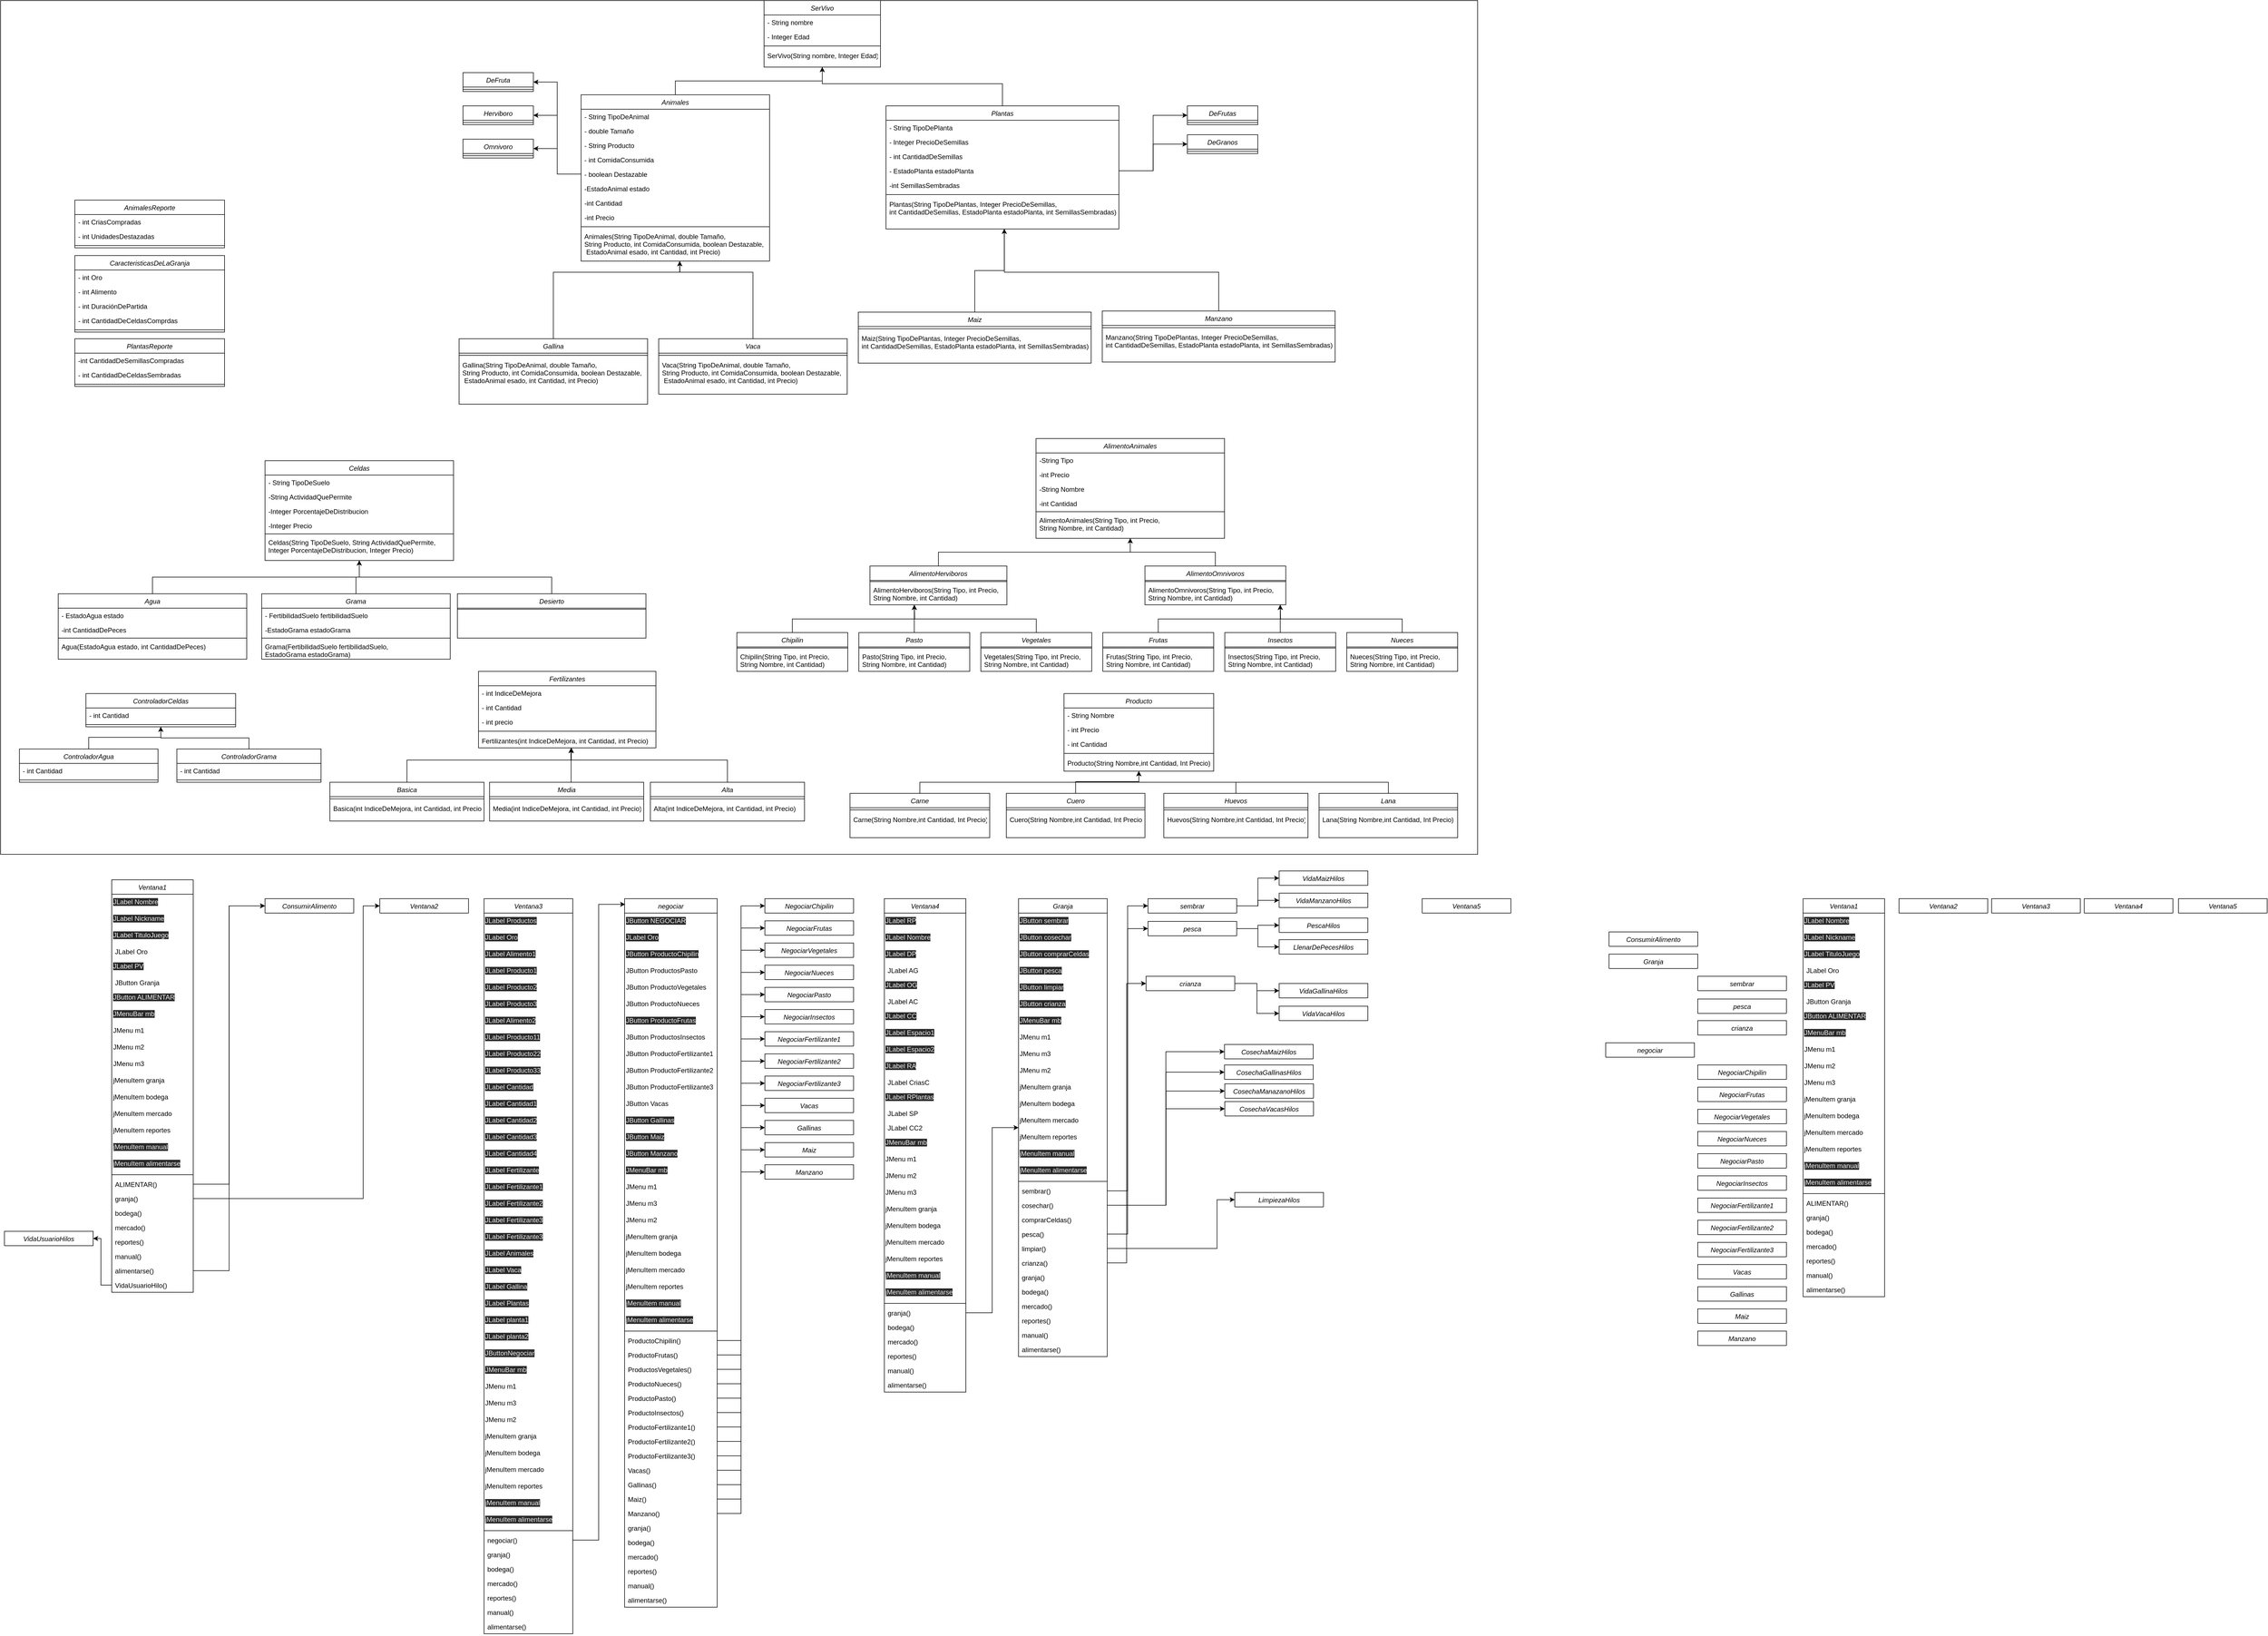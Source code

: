 <mxfile version="14.4.2" type="device"><diagram id="C5RBs43oDa-KdzZeNtuy" name="Page-1"><mxGraphModel dx="3407" dy="822" grid="1" gridSize="10" guides="1" tooltips="1" connect="1" arrows="1" fold="1" page="1" pageScale="1" pageWidth="827" pageHeight="1169" math="0" shadow="0"><root><mxCell id="WIyWlLk6GJQsqaUBKTNV-0"/><mxCell id="WIyWlLk6GJQsqaUBKTNV-1" parent="WIyWlLk6GJQsqaUBKTNV-0"/><mxCell id="IUPmmeWr-NpngbMIeKal-0" value="" style="rounded=0;whiteSpace=wrap;html=1;" vertex="1" parent="WIyWlLk6GJQsqaUBKTNV-1"><mxGeometry x="-1654" width="2664" height="1540" as="geometry"/></mxCell><mxCell id="zkfFHV4jXpPFQw0GAbJ--0" value="SerVivo" style="swimlane;fontStyle=2;align=center;verticalAlign=top;childLayout=stackLayout;horizontal=1;startSize=26;horizontalStack=0;resizeParent=1;resizeLast=0;collapsible=1;marginBottom=0;rounded=0;shadow=0;strokeWidth=1;" parent="WIyWlLk6GJQsqaUBKTNV-1" vertex="1"><mxGeometry x="-277" width="210" height="120" as="geometry"><mxRectangle x="230" y="140" width="160" height="26" as="alternateBounds"/></mxGeometry></mxCell><mxCell id="zkfFHV4jXpPFQw0GAbJ--1" value="- String nombre" style="text;align=left;verticalAlign=top;spacingLeft=4;spacingRight=4;overflow=hidden;rotatable=0;points=[[0,0.5],[1,0.5]];portConstraint=eastwest;" parent="zkfFHV4jXpPFQw0GAbJ--0" vertex="1"><mxGeometry y="26" width="210" height="26" as="geometry"/></mxCell><mxCell id="G5aO4PYljNyXOJCxduJP-1" value="- Integer Edad" style="text;align=left;verticalAlign=top;spacingLeft=4;spacingRight=4;overflow=hidden;rotatable=0;points=[[0,0.5],[1,0.5]];portConstraint=eastwest;rounded=0;shadow=0;html=0;" parent="zkfFHV4jXpPFQw0GAbJ--0" vertex="1"><mxGeometry y="52" width="210" height="26" as="geometry"/></mxCell><mxCell id="zkfFHV4jXpPFQw0GAbJ--4" value="" style="line;html=1;strokeWidth=1;align=left;verticalAlign=middle;spacingTop=-1;spacingLeft=3;spacingRight=3;rotatable=0;labelPosition=right;points=[];portConstraint=eastwest;" parent="zkfFHV4jXpPFQw0GAbJ--0" vertex="1"><mxGeometry y="78" width="210" height="8" as="geometry"/></mxCell><mxCell id="zkfFHV4jXpPFQw0GAbJ--2" value="SerVivo(String nombre, Integer Edad)" style="text;align=left;verticalAlign=top;spacingLeft=4;spacingRight=4;overflow=hidden;rotatable=0;points=[[0,0.5],[1,0.5]];portConstraint=eastwest;rounded=0;shadow=0;html=0;" parent="zkfFHV4jXpPFQw0GAbJ--0" vertex="1"><mxGeometry y="86" width="210" height="26" as="geometry"/></mxCell><mxCell id="G5aO4PYljNyXOJCxduJP-102" style="edgeStyle=orthogonalEdgeStyle;rounded=0;orthogonalLoop=1;jettySize=auto;html=1;exitX=0.5;exitY=0;exitDx=0;exitDy=0;entryX=0.5;entryY=1;entryDx=0;entryDy=0;" parent="WIyWlLk6GJQsqaUBKTNV-1" source="G5aO4PYljNyXOJCxduJP-7" target="zkfFHV4jXpPFQw0GAbJ--0" edge="1"><mxGeometry relative="1" as="geometry"/></mxCell><mxCell id="G5aO4PYljNyXOJCxduJP-7" value="Animales" style="swimlane;fontStyle=2;align=center;verticalAlign=top;childLayout=stackLayout;horizontal=1;startSize=26;horizontalStack=0;resizeParent=1;resizeLast=0;collapsible=1;marginBottom=0;rounded=0;shadow=0;strokeWidth=1;" parent="WIyWlLk6GJQsqaUBKTNV-1" vertex="1"><mxGeometry x="-607" y="170" width="340" height="300" as="geometry"><mxRectangle x="230" y="140" width="160" height="26" as="alternateBounds"/></mxGeometry></mxCell><mxCell id="G5aO4PYljNyXOJCxduJP-8" value="- String TipoDeAnimal" style="text;align=left;verticalAlign=top;spacingLeft=4;spacingRight=4;overflow=hidden;rotatable=0;points=[[0,0.5],[1,0.5]];portConstraint=eastwest;" parent="G5aO4PYljNyXOJCxduJP-7" vertex="1"><mxGeometry y="26" width="340" height="26" as="geometry"/></mxCell><mxCell id="G5aO4PYljNyXOJCxduJP-13" value="- double Tamaño" style="text;align=left;verticalAlign=top;spacingLeft=4;spacingRight=4;overflow=hidden;rotatable=0;points=[[0,0.5],[1,0.5]];portConstraint=eastwest;rounded=0;shadow=0;html=0;" parent="G5aO4PYljNyXOJCxduJP-7" vertex="1"><mxGeometry y="52" width="340" height="26" as="geometry"/></mxCell><mxCell id="G5aO4PYljNyXOJCxduJP-15" value="- String Producto" style="text;align=left;verticalAlign=top;spacingLeft=4;spacingRight=4;overflow=hidden;rotatable=0;points=[[0,0.5],[1,0.5]];portConstraint=eastwest;rounded=0;shadow=0;html=0;" parent="G5aO4PYljNyXOJCxduJP-7" vertex="1"><mxGeometry y="78" width="340" height="26" as="geometry"/></mxCell><mxCell id="G5aO4PYljNyXOJCxduJP-12" value="- int ComidaConsumida" style="text;align=left;verticalAlign=top;spacingLeft=4;spacingRight=4;overflow=hidden;rotatable=0;points=[[0,0.5],[1,0.5]];portConstraint=eastwest;rounded=0;shadow=0;html=0;" parent="G5aO4PYljNyXOJCxduJP-7" vertex="1"><mxGeometry y="104" width="340" height="26" as="geometry"/></mxCell><mxCell id="G5aO4PYljNyXOJCxduJP-14" value="- boolean Destazable" style="text;align=left;verticalAlign=top;spacingLeft=4;spacingRight=4;overflow=hidden;rotatable=0;points=[[0,0.5],[1,0.5]];portConstraint=eastwest;rounded=0;shadow=0;html=0;" parent="G5aO4PYljNyXOJCxduJP-7" vertex="1"><mxGeometry y="130" width="340" height="26" as="geometry"/></mxCell><mxCell id="G5aO4PYljNyXOJCxduJP-16" value="-EstadoAnimal estado" style="text;align=left;verticalAlign=top;spacingLeft=4;spacingRight=4;overflow=hidden;rotatable=0;points=[[0,0.5],[1,0.5]];portConstraint=eastwest;rounded=0;shadow=0;html=0;" parent="G5aO4PYljNyXOJCxduJP-7" vertex="1"><mxGeometry y="156" width="340" height="26" as="geometry"/></mxCell><mxCell id="G5aO4PYljNyXOJCxduJP-17" value="-int Cantidad" style="text;align=left;verticalAlign=top;spacingLeft=4;spacingRight=4;overflow=hidden;rotatable=0;points=[[0,0.5],[1,0.5]];portConstraint=eastwest;rounded=0;shadow=0;html=0;" parent="G5aO4PYljNyXOJCxduJP-7" vertex="1"><mxGeometry y="182" width="340" height="26" as="geometry"/></mxCell><mxCell id="G5aO4PYljNyXOJCxduJP-9" value="-int Precio" style="text;align=left;verticalAlign=top;spacingLeft=4;spacingRight=4;overflow=hidden;rotatable=0;points=[[0,0.5],[1,0.5]];portConstraint=eastwest;rounded=0;shadow=0;html=0;" parent="G5aO4PYljNyXOJCxduJP-7" vertex="1"><mxGeometry y="208" width="340" height="26" as="geometry"/></mxCell><mxCell id="G5aO4PYljNyXOJCxduJP-10" value="" style="line;html=1;strokeWidth=1;align=left;verticalAlign=middle;spacingTop=-1;spacingLeft=3;spacingRight=3;rotatable=0;labelPosition=right;points=[];portConstraint=eastwest;" parent="G5aO4PYljNyXOJCxduJP-7" vertex="1"><mxGeometry y="234" width="340" height="8" as="geometry"/></mxCell><mxCell id="G5aO4PYljNyXOJCxduJP-11" value="Animales(String TipoDeAnimal, double Tamaño,&#10;String Producto, int ComidaConsumida, boolean Destazable,&#10; EstadoAnimal esado, int Cantidad, int Precio)" style="text;align=left;verticalAlign=top;spacingLeft=4;spacingRight=4;overflow=hidden;rotatable=0;points=[[0,0.5],[1,0.5]];portConstraint=eastwest;rounded=0;shadow=0;html=0;" parent="G5aO4PYljNyXOJCxduJP-7" vertex="1"><mxGeometry y="242" width="340" height="58" as="geometry"/></mxCell><mxCell id="G5aO4PYljNyXOJCxduJP-103" style="edgeStyle=orthogonalEdgeStyle;rounded=0;orthogonalLoop=1;jettySize=auto;html=1;entryX=0.5;entryY=1;entryDx=0;entryDy=0;exitX=0.5;exitY=0;exitDx=0;exitDy=0;" parent="WIyWlLk6GJQsqaUBKTNV-1" source="G5aO4PYljNyXOJCxduJP-51" target="zkfFHV4jXpPFQw0GAbJ--0" edge="1"><mxGeometry relative="1" as="geometry"><Array as="points"><mxPoint x="153" y="150"/><mxPoint x="-172" y="150"/></Array></mxGeometry></mxCell><mxCell id="G5aO4PYljNyXOJCxduJP-51" value="Plantas" style="swimlane;fontStyle=2;align=center;verticalAlign=top;childLayout=stackLayout;horizontal=1;startSize=26;horizontalStack=0;resizeParent=1;resizeLast=0;collapsible=1;marginBottom=0;rounded=0;shadow=0;strokeWidth=1;" parent="WIyWlLk6GJQsqaUBKTNV-1" vertex="1"><mxGeometry x="-57" y="190" width="420" height="222" as="geometry"><mxRectangle x="230" y="140" width="160" height="26" as="alternateBounds"/></mxGeometry></mxCell><mxCell id="G5aO4PYljNyXOJCxduJP-52" value="- String TipoDePlanta" style="text;align=left;verticalAlign=top;spacingLeft=4;spacingRight=4;overflow=hidden;rotatable=0;points=[[0,0.5],[1,0.5]];portConstraint=eastwest;" parent="G5aO4PYljNyXOJCxduJP-51" vertex="1"><mxGeometry y="26" width="420" height="26" as="geometry"/></mxCell><mxCell id="G5aO4PYljNyXOJCxduJP-53" value="- Integer PrecioDeSemillas" style="text;align=left;verticalAlign=top;spacingLeft=4;spacingRight=4;overflow=hidden;rotatable=0;points=[[0,0.5],[1,0.5]];portConstraint=eastwest;rounded=0;shadow=0;html=0;" parent="G5aO4PYljNyXOJCxduJP-51" vertex="1"><mxGeometry y="52" width="420" height="26" as="geometry"/></mxCell><mxCell id="G5aO4PYljNyXOJCxduJP-54" value="- int CantidadDeSemillas" style="text;align=left;verticalAlign=top;spacingLeft=4;spacingRight=4;overflow=hidden;rotatable=0;points=[[0,0.5],[1,0.5]];portConstraint=eastwest;rounded=0;shadow=0;html=0;" parent="G5aO4PYljNyXOJCxduJP-51" vertex="1"><mxGeometry y="78" width="420" height="26" as="geometry"/></mxCell><mxCell id="G5aO4PYljNyXOJCxduJP-55" value="- EstadoPlanta estadoPlanta" style="text;align=left;verticalAlign=top;spacingLeft=4;spacingRight=4;overflow=hidden;rotatable=0;points=[[0,0.5],[1,0.5]];portConstraint=eastwest;rounded=0;shadow=0;html=0;" parent="G5aO4PYljNyXOJCxduJP-51" vertex="1"><mxGeometry y="104" width="420" height="26" as="geometry"/></mxCell><mxCell id="G5aO4PYljNyXOJCxduJP-56" value="-int SemillasSembradas" style="text;align=left;verticalAlign=top;spacingLeft=4;spacingRight=4;overflow=hidden;rotatable=0;points=[[0,0.5],[1,0.5]];portConstraint=eastwest;rounded=0;shadow=0;html=0;" parent="G5aO4PYljNyXOJCxduJP-51" vertex="1"><mxGeometry y="130" width="420" height="26" as="geometry"/></mxCell><mxCell id="G5aO4PYljNyXOJCxduJP-60" value="" style="line;html=1;strokeWidth=1;align=left;verticalAlign=middle;spacingTop=-1;spacingLeft=3;spacingRight=3;rotatable=0;labelPosition=right;points=[];portConstraint=eastwest;" parent="G5aO4PYljNyXOJCxduJP-51" vertex="1"><mxGeometry y="156" width="420" height="8" as="geometry"/></mxCell><mxCell id="G5aO4PYljNyXOJCxduJP-61" value="Plantas(String TipoDePlantas, Integer PrecioDeSemillas,&#10;int CantidadDeSemillas, EstadoPlanta estadoPlanta, int SemillasSembradas)" style="text;align=left;verticalAlign=top;spacingLeft=4;spacingRight=4;overflow=hidden;rotatable=0;points=[[0,0.5],[1,0.5]];portConstraint=eastwest;rounded=0;shadow=0;html=0;" parent="G5aO4PYljNyXOJCxduJP-51" vertex="1"><mxGeometry y="164" width="420" height="58" as="geometry"/></mxCell><mxCell id="G5aO4PYljNyXOJCxduJP-98" style="edgeStyle=orthogonalEdgeStyle;rounded=0;orthogonalLoop=1;jettySize=auto;html=1;exitX=0.5;exitY=0;exitDx=0;exitDy=0;entryX=0.523;entryY=1.002;entryDx=0;entryDy=0;entryPerimeter=0;" parent="WIyWlLk6GJQsqaUBKTNV-1" source="G5aO4PYljNyXOJCxduJP-62" target="G5aO4PYljNyXOJCxduJP-11" edge="1"><mxGeometry relative="1" as="geometry"><Array as="points"><mxPoint x="-657" y="490"/><mxPoint x="-429" y="490"/></Array></mxGeometry></mxCell><mxCell id="G5aO4PYljNyXOJCxduJP-62" value="Gallina" style="swimlane;fontStyle=2;align=center;verticalAlign=top;childLayout=stackLayout;horizontal=1;startSize=26;horizontalStack=0;resizeParent=1;resizeLast=0;collapsible=1;marginBottom=0;rounded=0;shadow=0;strokeWidth=1;" parent="WIyWlLk6GJQsqaUBKTNV-1" vertex="1"><mxGeometry x="-827" y="610" width="340" height="118" as="geometry"><mxRectangle x="230" y="140" width="160" height="26" as="alternateBounds"/></mxGeometry></mxCell><mxCell id="G5aO4PYljNyXOJCxduJP-71" value="" style="line;html=1;strokeWidth=1;align=left;verticalAlign=middle;spacingTop=-1;spacingLeft=3;spacingRight=3;rotatable=0;labelPosition=right;points=[];portConstraint=eastwest;" parent="G5aO4PYljNyXOJCxduJP-62" vertex="1"><mxGeometry y="26" width="340" height="8" as="geometry"/></mxCell><mxCell id="G5aO4PYljNyXOJCxduJP-72" value="Gallina(String TipoDeAnimal, double Tamaño,&#10;String Producto, int ComidaConsumida, boolean Destazable,&#10; EstadoAnimal esado, int Cantidad, int Precio)" style="text;align=left;verticalAlign=top;spacingLeft=4;spacingRight=4;overflow=hidden;rotatable=0;points=[[0,0.5],[1,0.5]];portConstraint=eastwest;rounded=0;shadow=0;html=0;" parent="G5aO4PYljNyXOJCxduJP-62" vertex="1"><mxGeometry y="34" width="340" height="58" as="geometry"/></mxCell><mxCell id="G5aO4PYljNyXOJCxduJP-99" style="edgeStyle=orthogonalEdgeStyle;rounded=0;orthogonalLoop=1;jettySize=auto;html=1;exitX=0.5;exitY=0;exitDx=0;exitDy=0;entryX=0.524;entryY=1.002;entryDx=0;entryDy=0;entryPerimeter=0;" parent="WIyWlLk6GJQsqaUBKTNV-1" source="G5aO4PYljNyXOJCxduJP-76" target="G5aO4PYljNyXOJCxduJP-11" edge="1"><mxGeometry relative="1" as="geometry"><Array as="points"><mxPoint x="-297" y="490"/><mxPoint x="-429" y="490"/></Array></mxGeometry></mxCell><mxCell id="G5aO4PYljNyXOJCxduJP-76" value="Vaca" style="swimlane;fontStyle=2;align=center;verticalAlign=top;childLayout=stackLayout;horizontal=1;startSize=26;horizontalStack=0;resizeParent=1;resizeLast=0;collapsible=1;marginBottom=0;rounded=0;shadow=0;strokeWidth=1;" parent="WIyWlLk6GJQsqaUBKTNV-1" vertex="1"><mxGeometry x="-467" y="610" width="340" height="100" as="geometry"><mxRectangle x="230" y="140" width="160" height="26" as="alternateBounds"/></mxGeometry></mxCell><mxCell id="G5aO4PYljNyXOJCxduJP-77" value="" style="line;html=1;strokeWidth=1;align=left;verticalAlign=middle;spacingTop=-1;spacingLeft=3;spacingRight=3;rotatable=0;labelPosition=right;points=[];portConstraint=eastwest;" parent="G5aO4PYljNyXOJCxduJP-76" vertex="1"><mxGeometry y="26" width="340" height="8" as="geometry"/></mxCell><mxCell id="G5aO4PYljNyXOJCxduJP-78" value="Vaca(String TipoDeAnimal, double Tamaño,&#10;String Producto, int ComidaConsumida, boolean Destazable,&#10; EstadoAnimal esado, int Cantidad, int Precio)" style="text;align=left;verticalAlign=top;spacingLeft=4;spacingRight=4;overflow=hidden;rotatable=0;points=[[0,0.5],[1,0.5]];portConstraint=eastwest;rounded=0;shadow=0;html=0;" parent="G5aO4PYljNyXOJCxduJP-76" vertex="1"><mxGeometry y="34" width="340" height="58" as="geometry"/></mxCell><mxCell id="G5aO4PYljNyXOJCxduJP-100" style="edgeStyle=orthogonalEdgeStyle;rounded=0;orthogonalLoop=1;jettySize=auto;html=1;exitX=0.5;exitY=0;exitDx=0;exitDy=0;entryX=0.508;entryY=0.996;entryDx=0;entryDy=0;entryPerimeter=0;" parent="WIyWlLk6GJQsqaUBKTNV-1" source="G5aO4PYljNyXOJCxduJP-87" target="G5aO4PYljNyXOJCxduJP-61" edge="1"><mxGeometry relative="1" as="geometry"><Array as="points"><mxPoint x="103" y="487"/><mxPoint x="156" y="487"/></Array></mxGeometry></mxCell><mxCell id="G5aO4PYljNyXOJCxduJP-87" value="Maiz" style="swimlane;fontStyle=2;align=center;verticalAlign=top;childLayout=stackLayout;horizontal=1;startSize=26;horizontalStack=0;resizeParent=1;resizeLast=0;collapsible=1;marginBottom=0;rounded=0;shadow=0;strokeWidth=1;" parent="WIyWlLk6GJQsqaUBKTNV-1" vertex="1"><mxGeometry x="-107" y="562" width="420" height="92" as="geometry"><mxRectangle x="230" y="140" width="160" height="26" as="alternateBounds"/></mxGeometry></mxCell><mxCell id="G5aO4PYljNyXOJCxduJP-93" value="" style="line;html=1;strokeWidth=1;align=left;verticalAlign=middle;spacingTop=-1;spacingLeft=3;spacingRight=3;rotatable=0;labelPosition=right;points=[];portConstraint=eastwest;" parent="G5aO4PYljNyXOJCxduJP-87" vertex="1"><mxGeometry y="26" width="420" height="8" as="geometry"/></mxCell><mxCell id="G5aO4PYljNyXOJCxduJP-94" value="Maiz(String TipoDePlantas, Integer PrecioDeSemillas,&#10;int CantidadDeSemillas, EstadoPlanta estadoPlanta, int SemillasSembradas)" style="text;align=left;verticalAlign=top;spacingLeft=4;spacingRight=4;overflow=hidden;rotatable=0;points=[[0,0.5],[1,0.5]];portConstraint=eastwest;rounded=0;shadow=0;html=0;" parent="G5aO4PYljNyXOJCxduJP-87" vertex="1"><mxGeometry y="34" width="420" height="58" as="geometry"/></mxCell><mxCell id="G5aO4PYljNyXOJCxduJP-101" style="edgeStyle=orthogonalEdgeStyle;rounded=0;orthogonalLoop=1;jettySize=auto;html=1;exitX=0.5;exitY=0;exitDx=0;exitDy=0;entryX=0.508;entryY=0.997;entryDx=0;entryDy=0;entryPerimeter=0;" parent="WIyWlLk6GJQsqaUBKTNV-1" source="G5aO4PYljNyXOJCxduJP-95" target="G5aO4PYljNyXOJCxduJP-61" edge="1"><mxGeometry relative="1" as="geometry"><Array as="points"><mxPoint x="543" y="490"/><mxPoint x="156" y="490"/></Array></mxGeometry></mxCell><mxCell id="G5aO4PYljNyXOJCxduJP-95" value="Manzano" style="swimlane;fontStyle=2;align=center;verticalAlign=top;childLayout=stackLayout;horizontal=1;startSize=26;horizontalStack=0;resizeParent=1;resizeLast=0;collapsible=1;marginBottom=0;rounded=0;shadow=0;strokeWidth=1;" parent="WIyWlLk6GJQsqaUBKTNV-1" vertex="1"><mxGeometry x="333" y="560" width="420" height="92" as="geometry"><mxRectangle x="230" y="140" width="160" height="26" as="alternateBounds"/></mxGeometry></mxCell><mxCell id="G5aO4PYljNyXOJCxduJP-96" value="" style="line;html=1;strokeWidth=1;align=left;verticalAlign=middle;spacingTop=-1;spacingLeft=3;spacingRight=3;rotatable=0;labelPosition=right;points=[];portConstraint=eastwest;" parent="G5aO4PYljNyXOJCxduJP-95" vertex="1"><mxGeometry y="26" width="420" height="8" as="geometry"/></mxCell><mxCell id="G5aO4PYljNyXOJCxduJP-97" value="Manzano(String TipoDePlantas, Integer PrecioDeSemillas,&#10;int CantidadDeSemillas, EstadoPlanta estadoPlanta, int SemillasSembradas)" style="text;align=left;verticalAlign=top;spacingLeft=4;spacingRight=4;overflow=hidden;rotatable=0;points=[[0,0.5],[1,0.5]];portConstraint=eastwest;rounded=0;shadow=0;html=0;" parent="G5aO4PYljNyXOJCxduJP-95" vertex="1"><mxGeometry y="34" width="420" height="58" as="geometry"/></mxCell><mxCell id="G5aO4PYljNyXOJCxduJP-104" value="Producto" style="swimlane;fontStyle=2;align=center;verticalAlign=top;childLayout=stackLayout;horizontal=1;startSize=26;horizontalStack=0;resizeParent=1;resizeLast=0;collapsible=1;marginBottom=0;rounded=0;shadow=0;strokeWidth=1;" parent="WIyWlLk6GJQsqaUBKTNV-1" vertex="1"><mxGeometry x="264" y="1250" width="270" height="140" as="geometry"><mxRectangle x="230" y="140" width="160" height="26" as="alternateBounds"/></mxGeometry></mxCell><mxCell id="G5aO4PYljNyXOJCxduJP-105" value="- String Nombre" style="text;align=left;verticalAlign=top;spacingLeft=4;spacingRight=4;overflow=hidden;rotatable=0;points=[[0,0.5],[1,0.5]];portConstraint=eastwest;" parent="G5aO4PYljNyXOJCxduJP-104" vertex="1"><mxGeometry y="26" width="270" height="26" as="geometry"/></mxCell><mxCell id="G5aO4PYljNyXOJCxduJP-111" value="- int Precio" style="text;align=left;verticalAlign=top;spacingLeft=4;spacingRight=4;overflow=hidden;rotatable=0;points=[[0,0.5],[1,0.5]];portConstraint=eastwest;rounded=0;shadow=0;html=0;" parent="G5aO4PYljNyXOJCxduJP-104" vertex="1"><mxGeometry y="52" width="270" height="26" as="geometry"/></mxCell><mxCell id="G5aO4PYljNyXOJCxduJP-106" value="- int Cantidad" style="text;align=left;verticalAlign=top;spacingLeft=4;spacingRight=4;overflow=hidden;rotatable=0;points=[[0,0.5],[1,0.5]];portConstraint=eastwest;rounded=0;shadow=0;html=0;" parent="G5aO4PYljNyXOJCxduJP-104" vertex="1"><mxGeometry y="78" width="270" height="26" as="geometry"/></mxCell><mxCell id="G5aO4PYljNyXOJCxduJP-107" value="" style="line;html=1;strokeWidth=1;align=left;verticalAlign=middle;spacingTop=-1;spacingLeft=3;spacingRight=3;rotatable=0;labelPosition=right;points=[];portConstraint=eastwest;" parent="G5aO4PYljNyXOJCxduJP-104" vertex="1"><mxGeometry y="104" width="270" height="8" as="geometry"/></mxCell><mxCell id="G5aO4PYljNyXOJCxduJP-108" value="Producto(String Nombre,int Cantidad, Int Precio)" style="text;align=left;verticalAlign=top;spacingLeft=4;spacingRight=4;overflow=hidden;rotatable=0;points=[[0,0.5],[1,0.5]];portConstraint=eastwest;rounded=0;shadow=0;html=0;" parent="G5aO4PYljNyXOJCxduJP-104" vertex="1"><mxGeometry y="112" width="270" height="26" as="geometry"/></mxCell><mxCell id="G5aO4PYljNyXOJCxduJP-116" value="AlimentoAnimales" style="swimlane;fontStyle=2;align=center;verticalAlign=top;childLayout=stackLayout;horizontal=1;startSize=26;horizontalStack=0;resizeParent=1;resizeLast=0;collapsible=1;marginBottom=0;rounded=0;shadow=0;strokeWidth=1;" parent="WIyWlLk6GJQsqaUBKTNV-1" vertex="1"><mxGeometry x="213.5" y="790" width="340" height="180" as="geometry"><mxRectangle x="230" y="140" width="160" height="26" as="alternateBounds"/></mxGeometry></mxCell><mxCell id="G5aO4PYljNyXOJCxduJP-119" value="-String Tipo" style="text;align=left;verticalAlign=top;spacingLeft=4;spacingRight=4;overflow=hidden;rotatable=0;points=[[0,0.5],[1,0.5]];portConstraint=eastwest;rounded=0;shadow=0;html=0;" parent="G5aO4PYljNyXOJCxduJP-116" vertex="1"><mxGeometry y="26" width="340" height="26" as="geometry"/></mxCell><mxCell id="G5aO4PYljNyXOJCxduJP-120" value="-int Precio" style="text;align=left;verticalAlign=top;spacingLeft=4;spacingRight=4;overflow=hidden;rotatable=0;points=[[0,0.5],[1,0.5]];portConstraint=eastwest;rounded=0;shadow=0;html=0;" parent="G5aO4PYljNyXOJCxduJP-116" vertex="1"><mxGeometry y="52" width="340" height="26" as="geometry"/></mxCell><mxCell id="G5aO4PYljNyXOJCxduJP-121" value="-String Nombre" style="text;align=left;verticalAlign=top;spacingLeft=4;spacingRight=4;overflow=hidden;rotatable=0;points=[[0,0.5],[1,0.5]];portConstraint=eastwest;rounded=0;shadow=0;html=0;" parent="G5aO4PYljNyXOJCxduJP-116" vertex="1"><mxGeometry y="78" width="340" height="26" as="geometry"/></mxCell><mxCell id="G5aO4PYljNyXOJCxduJP-122" value="-int Cantidad" style="text;align=left;verticalAlign=top;spacingLeft=4;spacingRight=4;overflow=hidden;rotatable=0;points=[[0,0.5],[1,0.5]];portConstraint=eastwest;rounded=0;shadow=0;html=0;" parent="G5aO4PYljNyXOJCxduJP-116" vertex="1"><mxGeometry y="104" width="340" height="26" as="geometry"/></mxCell><mxCell id="G5aO4PYljNyXOJCxduJP-117" value="" style="line;html=1;strokeWidth=1;align=left;verticalAlign=middle;spacingTop=-1;spacingLeft=3;spacingRight=3;rotatable=0;labelPosition=right;points=[];portConstraint=eastwest;" parent="G5aO4PYljNyXOJCxduJP-116" vertex="1"><mxGeometry y="130" width="340" height="4" as="geometry"/></mxCell><mxCell id="G5aO4PYljNyXOJCxduJP-123" value="AlimentoAnimales(String Tipo, int Precio,&#10;String Nombre, int Cantidad)" style="text;align=left;verticalAlign=top;spacingLeft=4;spacingRight=4;overflow=hidden;rotatable=0;points=[[0,0.5],[1,0.5]];portConstraint=eastwest;rounded=0;shadow=0;html=0;" parent="G5aO4PYljNyXOJCxduJP-116" vertex="1"><mxGeometry y="134" width="340" height="36" as="geometry"/></mxCell><mxCell id="G5aO4PYljNyXOJCxduJP-135" style="edgeStyle=orthogonalEdgeStyle;rounded=0;orthogonalLoop=1;jettySize=auto;html=1;exitX=0.5;exitY=0;exitDx=0;exitDy=0;entryX=0.5;entryY=1;entryDx=0;entryDy=0;" parent="WIyWlLk6GJQsqaUBKTNV-1" source="G5aO4PYljNyXOJCxduJP-125" target="G5aO4PYljNyXOJCxduJP-116" edge="1"><mxGeometry relative="1" as="geometry"/></mxCell><mxCell id="G5aO4PYljNyXOJCxduJP-125" value="AlimentoHerviboros" style="swimlane;fontStyle=2;align=center;verticalAlign=top;childLayout=stackLayout;horizontal=1;startSize=26;horizontalStack=0;resizeParent=1;resizeLast=0;collapsible=1;marginBottom=0;rounded=0;shadow=0;strokeWidth=1;" parent="WIyWlLk6GJQsqaUBKTNV-1" vertex="1"><mxGeometry x="-86" y="1020" width="247" height="70" as="geometry"><mxRectangle x="230" y="140" width="160" height="26" as="alternateBounds"/></mxGeometry></mxCell><mxCell id="G5aO4PYljNyXOJCxduJP-130" value="" style="line;html=1;strokeWidth=1;align=left;verticalAlign=middle;spacingTop=-1;spacingLeft=3;spacingRight=3;rotatable=0;labelPosition=right;points=[];portConstraint=eastwest;" parent="G5aO4PYljNyXOJCxduJP-125" vertex="1"><mxGeometry y="26" width="247" height="4" as="geometry"/></mxCell><mxCell id="G5aO4PYljNyXOJCxduJP-131" value="AlimentoHerviboros(String Tipo, int Precio,&#10;String Nombre, int Cantidad)" style="text;align=left;verticalAlign=top;spacingLeft=4;spacingRight=4;overflow=hidden;rotatable=0;points=[[0,0.5],[1,0.5]];portConstraint=eastwest;rounded=0;shadow=0;html=0;" parent="G5aO4PYljNyXOJCxduJP-125" vertex="1"><mxGeometry y="30" width="247" height="36" as="geometry"/></mxCell><mxCell id="G5aO4PYljNyXOJCxduJP-136" style="edgeStyle=orthogonalEdgeStyle;rounded=0;orthogonalLoop=1;jettySize=auto;html=1;exitX=0.5;exitY=0;exitDx=0;exitDy=0;entryX=0.5;entryY=1;entryDx=0;entryDy=0;" parent="WIyWlLk6GJQsqaUBKTNV-1" source="G5aO4PYljNyXOJCxduJP-132" target="G5aO4PYljNyXOJCxduJP-116" edge="1"><mxGeometry relative="1" as="geometry"/></mxCell><mxCell id="G5aO4PYljNyXOJCxduJP-132" value="AlimentoOmnivoros" style="swimlane;fontStyle=2;align=center;verticalAlign=top;childLayout=stackLayout;horizontal=1;startSize=26;horizontalStack=0;resizeParent=1;resizeLast=0;collapsible=1;marginBottom=0;rounded=0;shadow=0;strokeWidth=1;" parent="WIyWlLk6GJQsqaUBKTNV-1" vertex="1"><mxGeometry x="410" y="1020" width="254" height="70" as="geometry"><mxRectangle x="230" y="140" width="160" height="26" as="alternateBounds"/></mxGeometry></mxCell><mxCell id="G5aO4PYljNyXOJCxduJP-133" value="" style="line;html=1;strokeWidth=1;align=left;verticalAlign=middle;spacingTop=-1;spacingLeft=3;spacingRight=3;rotatable=0;labelPosition=right;points=[];portConstraint=eastwest;" parent="G5aO4PYljNyXOJCxduJP-132" vertex="1"><mxGeometry y="26" width="254" height="4" as="geometry"/></mxCell><mxCell id="G5aO4PYljNyXOJCxduJP-134" value="AlimentoOmnivoros(String Tipo, int Precio,&#10;String Nombre, int Cantidad)" style="text;align=left;verticalAlign=top;spacingLeft=4;spacingRight=4;overflow=hidden;rotatable=0;points=[[0,0.5],[1,0.5]];portConstraint=eastwest;rounded=0;shadow=0;html=0;" parent="G5aO4PYljNyXOJCxduJP-132" vertex="1"><mxGeometry y="30" width="254" height="36" as="geometry"/></mxCell><mxCell id="G5aO4PYljNyXOJCxduJP-137" value="Celdas" style="swimlane;fontStyle=2;align=center;verticalAlign=top;childLayout=stackLayout;horizontal=1;startSize=26;horizontalStack=0;resizeParent=1;resizeLast=0;collapsible=1;marginBottom=0;rounded=0;shadow=0;strokeWidth=1;" parent="WIyWlLk6GJQsqaUBKTNV-1" vertex="1"><mxGeometry x="-1177" y="830" width="340" height="180" as="geometry"><mxRectangle x="230" y="140" width="160" height="26" as="alternateBounds"/></mxGeometry></mxCell><mxCell id="G5aO4PYljNyXOJCxduJP-138" value="- String TipoDeSuelo" style="text;align=left;verticalAlign=top;spacingLeft=4;spacingRight=4;overflow=hidden;rotatable=0;points=[[0,0.5],[1,0.5]];portConstraint=eastwest;rounded=0;shadow=0;html=0;" parent="G5aO4PYljNyXOJCxduJP-137" vertex="1"><mxGeometry y="26" width="340" height="26" as="geometry"/></mxCell><mxCell id="G5aO4PYljNyXOJCxduJP-139" value="-String ActividadQuePermite" style="text;align=left;verticalAlign=top;spacingLeft=4;spacingRight=4;overflow=hidden;rotatable=0;points=[[0,0.5],[1,0.5]];portConstraint=eastwest;rounded=0;shadow=0;html=0;" parent="G5aO4PYljNyXOJCxduJP-137" vertex="1"><mxGeometry y="52" width="340" height="26" as="geometry"/></mxCell><mxCell id="G5aO4PYljNyXOJCxduJP-140" value="-Integer PorcentajeDeDistribucion" style="text;align=left;verticalAlign=top;spacingLeft=4;spacingRight=4;overflow=hidden;rotatable=0;points=[[0,0.5],[1,0.5]];portConstraint=eastwest;rounded=0;shadow=0;html=0;" parent="G5aO4PYljNyXOJCxduJP-137" vertex="1"><mxGeometry y="78" width="340" height="26" as="geometry"/></mxCell><mxCell id="G5aO4PYljNyXOJCxduJP-141" value="-Integer Precio" style="text;align=left;verticalAlign=top;spacingLeft=4;spacingRight=4;overflow=hidden;rotatable=0;points=[[0,0.5],[1,0.5]];portConstraint=eastwest;rounded=0;shadow=0;html=0;" parent="G5aO4PYljNyXOJCxduJP-137" vertex="1"><mxGeometry y="104" width="340" height="26" as="geometry"/></mxCell><mxCell id="G5aO4PYljNyXOJCxduJP-142" value="" style="line;html=1;strokeWidth=1;align=left;verticalAlign=middle;spacingTop=-1;spacingLeft=3;spacingRight=3;rotatable=0;labelPosition=right;points=[];portConstraint=eastwest;" parent="G5aO4PYljNyXOJCxduJP-137" vertex="1"><mxGeometry y="130" width="340" height="4" as="geometry"/></mxCell><mxCell id="G5aO4PYljNyXOJCxduJP-143" value="Celdas(String TipoDeSuelo, String ActividadQuePermite,&#10;Integer PorcentajeDeDistribucion, Integer Precio)" style="text;align=left;verticalAlign=top;spacingLeft=4;spacingRight=4;overflow=hidden;rotatable=0;points=[[0,0.5],[1,0.5]];portConstraint=eastwest;rounded=0;shadow=0;html=0;" parent="G5aO4PYljNyXOJCxduJP-137" vertex="1"><mxGeometry y="134" width="340" height="36" as="geometry"/></mxCell><mxCell id="G5aO4PYljNyXOJCxduJP-161" style="edgeStyle=orthogonalEdgeStyle;rounded=0;orthogonalLoop=1;jettySize=auto;html=1;exitX=0.5;exitY=0;exitDx=0;exitDy=0;entryX=0.5;entryY=1;entryDx=0;entryDy=0;" parent="WIyWlLk6GJQsqaUBKTNV-1" source="G5aO4PYljNyXOJCxduJP-144" target="G5aO4PYljNyXOJCxduJP-137" edge="1"><mxGeometry relative="1" as="geometry"/></mxCell><mxCell id="G5aO4PYljNyXOJCxduJP-144" value="Agua" style="swimlane;fontStyle=2;align=center;verticalAlign=top;childLayout=stackLayout;horizontal=1;startSize=26;horizontalStack=0;resizeParent=1;resizeLast=0;collapsible=1;marginBottom=0;rounded=0;shadow=0;strokeWidth=1;" parent="WIyWlLk6GJQsqaUBKTNV-1" vertex="1"><mxGeometry x="-1550" y="1070" width="340" height="118" as="geometry"><mxRectangle x="230" y="140" width="160" height="26" as="alternateBounds"/></mxGeometry></mxCell><mxCell id="G5aO4PYljNyXOJCxduJP-145" value="- EstadoAgua estado" style="text;align=left;verticalAlign=top;spacingLeft=4;spacingRight=4;overflow=hidden;rotatable=0;points=[[0,0.5],[1,0.5]];portConstraint=eastwest;rounded=0;shadow=0;html=0;" parent="G5aO4PYljNyXOJCxduJP-144" vertex="1"><mxGeometry y="26" width="340" height="26" as="geometry"/></mxCell><mxCell id="G5aO4PYljNyXOJCxduJP-146" value="-int CantidadDePeces" style="text;align=left;verticalAlign=top;spacingLeft=4;spacingRight=4;overflow=hidden;rotatable=0;points=[[0,0.5],[1,0.5]];portConstraint=eastwest;rounded=0;shadow=0;html=0;" parent="G5aO4PYljNyXOJCxduJP-144" vertex="1"><mxGeometry y="52" width="340" height="26" as="geometry"/></mxCell><mxCell id="G5aO4PYljNyXOJCxduJP-149" value="" style="line;html=1;strokeWidth=1;align=left;verticalAlign=middle;spacingTop=-1;spacingLeft=3;spacingRight=3;rotatable=0;labelPosition=right;points=[];portConstraint=eastwest;" parent="G5aO4PYljNyXOJCxduJP-144" vertex="1"><mxGeometry y="78" width="340" height="4" as="geometry"/></mxCell><mxCell id="G5aO4PYljNyXOJCxduJP-150" value="Agua(EstadoAgua estado, int CantidadDePeces)" style="text;align=left;verticalAlign=top;spacingLeft=4;spacingRight=4;overflow=hidden;rotatable=0;points=[[0,0.5],[1,0.5]];portConstraint=eastwest;rounded=0;shadow=0;html=0;" parent="G5aO4PYljNyXOJCxduJP-144" vertex="1"><mxGeometry y="82" width="340" height="36" as="geometry"/></mxCell><mxCell id="G5aO4PYljNyXOJCxduJP-162" style="edgeStyle=orthogonalEdgeStyle;rounded=0;orthogonalLoop=1;jettySize=auto;html=1;entryX=0.5;entryY=1;entryDx=0;entryDy=0;" parent="WIyWlLk6GJQsqaUBKTNV-1" source="G5aO4PYljNyXOJCxduJP-151" target="G5aO4PYljNyXOJCxduJP-137" edge="1"><mxGeometry relative="1" as="geometry"/></mxCell><mxCell id="G5aO4PYljNyXOJCxduJP-151" value="Grama" style="swimlane;fontStyle=2;align=center;verticalAlign=top;childLayout=stackLayout;horizontal=1;startSize=26;horizontalStack=0;resizeParent=1;resizeLast=0;collapsible=1;marginBottom=0;rounded=0;shadow=0;strokeWidth=1;" parent="WIyWlLk6GJQsqaUBKTNV-1" vertex="1"><mxGeometry x="-1183" y="1070" width="340" height="118" as="geometry"><mxRectangle x="230" y="140" width="160" height="26" as="alternateBounds"/></mxGeometry></mxCell><mxCell id="G5aO4PYljNyXOJCxduJP-152" value="- FertibilidadSuelo fertibilidadSuelo" style="text;align=left;verticalAlign=top;spacingLeft=4;spacingRight=4;overflow=hidden;rotatable=0;points=[[0,0.5],[1,0.5]];portConstraint=eastwest;rounded=0;shadow=0;html=0;" parent="G5aO4PYljNyXOJCxduJP-151" vertex="1"><mxGeometry y="26" width="340" height="26" as="geometry"/></mxCell><mxCell id="G5aO4PYljNyXOJCxduJP-153" value="-EstadoGrama estadoGrama" style="text;align=left;verticalAlign=top;spacingLeft=4;spacingRight=4;overflow=hidden;rotatable=0;points=[[0,0.5],[1,0.5]];portConstraint=eastwest;rounded=0;shadow=0;html=0;" parent="G5aO4PYljNyXOJCxduJP-151" vertex="1"><mxGeometry y="52" width="340" height="26" as="geometry"/></mxCell><mxCell id="G5aO4PYljNyXOJCxduJP-154" value="" style="line;html=1;strokeWidth=1;align=left;verticalAlign=middle;spacingTop=-1;spacingLeft=3;spacingRight=3;rotatable=0;labelPosition=right;points=[];portConstraint=eastwest;" parent="G5aO4PYljNyXOJCxduJP-151" vertex="1"><mxGeometry y="78" width="340" height="4" as="geometry"/></mxCell><mxCell id="G5aO4PYljNyXOJCxduJP-155" value="Grama(FertibilidadSuelo fertibilidadSuelo,&#10;EstadoGrama estadoGrama)" style="text;align=left;verticalAlign=top;spacingLeft=4;spacingRight=4;overflow=hidden;rotatable=0;points=[[0,0.5],[1,0.5]];portConstraint=eastwest;rounded=0;shadow=0;html=0;" parent="G5aO4PYljNyXOJCxduJP-151" vertex="1"><mxGeometry y="82" width="340" height="36" as="geometry"/></mxCell><mxCell id="G5aO4PYljNyXOJCxduJP-163" style="edgeStyle=orthogonalEdgeStyle;rounded=0;orthogonalLoop=1;jettySize=auto;html=1;exitX=0.5;exitY=0;exitDx=0;exitDy=0;entryX=0.5;entryY=1;entryDx=0;entryDy=0;" parent="WIyWlLk6GJQsqaUBKTNV-1" source="G5aO4PYljNyXOJCxduJP-156" target="G5aO4PYljNyXOJCxduJP-137" edge="1"><mxGeometry relative="1" as="geometry"/></mxCell><mxCell id="G5aO4PYljNyXOJCxduJP-156" value="Desierto" style="swimlane;fontStyle=2;align=center;verticalAlign=top;childLayout=stackLayout;horizontal=1;startSize=26;horizontalStack=0;resizeParent=1;resizeLast=0;collapsible=1;marginBottom=0;rounded=0;shadow=0;strokeWidth=1;" parent="WIyWlLk6GJQsqaUBKTNV-1" vertex="1"><mxGeometry x="-830" y="1070" width="340" height="80" as="geometry"><mxRectangle x="230" y="140" width="160" height="26" as="alternateBounds"/></mxGeometry></mxCell><mxCell id="G5aO4PYljNyXOJCxduJP-159" value="" style="line;html=1;strokeWidth=1;align=left;verticalAlign=middle;spacingTop=-1;spacingLeft=3;spacingRight=3;rotatable=0;labelPosition=right;points=[];portConstraint=eastwest;" parent="G5aO4PYljNyXOJCxduJP-156" vertex="1"><mxGeometry y="26" width="340" height="4" as="geometry"/></mxCell><mxCell id="G5aO4PYljNyXOJCxduJP-173" style="edgeStyle=orthogonalEdgeStyle;rounded=0;orthogonalLoop=1;jettySize=auto;html=1;exitX=0.5;exitY=0;exitDx=0;exitDy=0;entryX=0.5;entryY=1;entryDx=0;entryDy=0;" parent="WIyWlLk6GJQsqaUBKTNV-1" source="G5aO4PYljNyXOJCxduJP-164" edge="1"><mxGeometry relative="1" as="geometry"><mxPoint x="-6" y="1090.0" as="targetPoint"/></mxGeometry></mxCell><mxCell id="G5aO4PYljNyXOJCxduJP-164" value="Chipilin" style="swimlane;fontStyle=2;align=center;verticalAlign=top;childLayout=stackLayout;horizontal=1;startSize=26;horizontalStack=0;resizeParent=1;resizeLast=0;collapsible=1;marginBottom=0;rounded=0;shadow=0;strokeWidth=1;" parent="WIyWlLk6GJQsqaUBKTNV-1" vertex="1"><mxGeometry x="-326" y="1140" width="200" height="70" as="geometry"><mxRectangle x="230" y="140" width="160" height="26" as="alternateBounds"/></mxGeometry></mxCell><mxCell id="G5aO4PYljNyXOJCxduJP-165" value="" style="line;html=1;strokeWidth=1;align=left;verticalAlign=middle;spacingTop=-1;spacingLeft=3;spacingRight=3;rotatable=0;labelPosition=right;points=[];portConstraint=eastwest;" parent="G5aO4PYljNyXOJCxduJP-164" vertex="1"><mxGeometry y="26" width="200" height="4" as="geometry"/></mxCell><mxCell id="G5aO4PYljNyXOJCxduJP-166" value="Chipilin(String Tipo, int Precio,&#10;String Nombre, int Cantidad)" style="text;align=left;verticalAlign=top;spacingLeft=4;spacingRight=4;overflow=hidden;rotatable=0;points=[[0,0.5],[1,0.5]];portConstraint=eastwest;rounded=0;shadow=0;html=0;" parent="G5aO4PYljNyXOJCxduJP-164" vertex="1"><mxGeometry y="30" width="200" height="36" as="geometry"/></mxCell><mxCell id="G5aO4PYljNyXOJCxduJP-174" style="edgeStyle=orthogonalEdgeStyle;rounded=0;orthogonalLoop=1;jettySize=auto;html=1;exitX=0.5;exitY=0;exitDx=0;exitDy=0;entryX=0.5;entryY=1;entryDx=0;entryDy=0;" parent="WIyWlLk6GJQsqaUBKTNV-1" source="G5aO4PYljNyXOJCxduJP-167" edge="1"><mxGeometry relative="1" as="geometry"><mxPoint x="-6" y="1090.0" as="targetPoint"/></mxGeometry></mxCell><mxCell id="G5aO4PYljNyXOJCxduJP-167" value="Pasto" style="swimlane;fontStyle=2;align=center;verticalAlign=top;childLayout=stackLayout;horizontal=1;startSize=26;horizontalStack=0;resizeParent=1;resizeLast=0;collapsible=1;marginBottom=0;rounded=0;shadow=0;strokeWidth=1;" parent="WIyWlLk6GJQsqaUBKTNV-1" vertex="1"><mxGeometry x="-106" y="1140" width="200" height="70" as="geometry"><mxRectangle x="230" y="140" width="160" height="26" as="alternateBounds"/></mxGeometry></mxCell><mxCell id="G5aO4PYljNyXOJCxduJP-168" value="" style="line;html=1;strokeWidth=1;align=left;verticalAlign=middle;spacingTop=-1;spacingLeft=3;spacingRight=3;rotatable=0;labelPosition=right;points=[];portConstraint=eastwest;" parent="G5aO4PYljNyXOJCxduJP-167" vertex="1"><mxGeometry y="26" width="200" height="4" as="geometry"/></mxCell><mxCell id="G5aO4PYljNyXOJCxduJP-169" value="Pasto(String Tipo, int Precio,&#10;String Nombre, int Cantidad)" style="text;align=left;verticalAlign=top;spacingLeft=4;spacingRight=4;overflow=hidden;rotatable=0;points=[[0,0.5],[1,0.5]];portConstraint=eastwest;rounded=0;shadow=0;html=0;" parent="G5aO4PYljNyXOJCxduJP-167" vertex="1"><mxGeometry y="30" width="200" height="40" as="geometry"/></mxCell><mxCell id="G5aO4PYljNyXOJCxduJP-175" style="edgeStyle=orthogonalEdgeStyle;rounded=0;orthogonalLoop=1;jettySize=auto;html=1;exitX=0.5;exitY=0;exitDx=0;exitDy=0;entryX=0.5;entryY=1;entryDx=0;entryDy=0;" parent="WIyWlLk6GJQsqaUBKTNV-1" source="G5aO4PYljNyXOJCxduJP-170" edge="1"><mxGeometry relative="1" as="geometry"><mxPoint x="-6" y="1090.0" as="targetPoint"/></mxGeometry></mxCell><mxCell id="G5aO4PYljNyXOJCxduJP-170" value="Vegetales" style="swimlane;fontStyle=2;align=center;verticalAlign=top;childLayout=stackLayout;horizontal=1;startSize=26;horizontalStack=0;resizeParent=1;resizeLast=0;collapsible=1;marginBottom=0;rounded=0;shadow=0;strokeWidth=1;" parent="WIyWlLk6GJQsqaUBKTNV-1" vertex="1"><mxGeometry x="114" y="1140" width="200" height="70" as="geometry"><mxRectangle x="230" y="140" width="160" height="26" as="alternateBounds"/></mxGeometry></mxCell><mxCell id="G5aO4PYljNyXOJCxduJP-171" value="" style="line;html=1;strokeWidth=1;align=left;verticalAlign=middle;spacingTop=-1;spacingLeft=3;spacingRight=3;rotatable=0;labelPosition=right;points=[];portConstraint=eastwest;" parent="G5aO4PYljNyXOJCxduJP-170" vertex="1"><mxGeometry y="26" width="200" height="4" as="geometry"/></mxCell><mxCell id="G5aO4PYljNyXOJCxduJP-172" value="Vegetales(String Tipo, int Precio,&#10;String Nombre, int Cantidad)" style="text;align=left;verticalAlign=top;spacingLeft=4;spacingRight=4;overflow=hidden;rotatable=0;points=[[0,0.5],[1,0.5]];portConstraint=eastwest;rounded=0;shadow=0;html=0;" parent="G5aO4PYljNyXOJCxduJP-170" vertex="1"><mxGeometry y="30" width="200" height="36" as="geometry"/></mxCell><mxCell id="G5aO4PYljNyXOJCxduJP-179" style="edgeStyle=orthogonalEdgeStyle;rounded=0;orthogonalLoop=1;jettySize=auto;html=1;exitX=0.5;exitY=0;exitDx=0;exitDy=0;entryX=0.5;entryY=1;entryDx=0;entryDy=0;" parent="WIyWlLk6GJQsqaUBKTNV-1" source="G5aO4PYljNyXOJCxduJP-180" edge="1"><mxGeometry relative="1" as="geometry"><mxPoint x="654" y="1090.0" as="targetPoint"/></mxGeometry></mxCell><mxCell id="G5aO4PYljNyXOJCxduJP-180" value="Frutas" style="swimlane;fontStyle=2;align=center;verticalAlign=top;childLayout=stackLayout;horizontal=1;startSize=26;horizontalStack=0;resizeParent=1;resizeLast=0;collapsible=1;marginBottom=0;rounded=0;shadow=0;strokeWidth=1;" parent="WIyWlLk6GJQsqaUBKTNV-1" vertex="1"><mxGeometry x="334" y="1140" width="200" height="70" as="geometry"><mxRectangle x="230" y="140" width="160" height="26" as="alternateBounds"/></mxGeometry></mxCell><mxCell id="G5aO4PYljNyXOJCxduJP-181" value="" style="line;html=1;strokeWidth=1;align=left;verticalAlign=middle;spacingTop=-1;spacingLeft=3;spacingRight=3;rotatable=0;labelPosition=right;points=[];portConstraint=eastwest;" parent="G5aO4PYljNyXOJCxduJP-180" vertex="1"><mxGeometry y="26" width="200" height="4" as="geometry"/></mxCell><mxCell id="G5aO4PYljNyXOJCxduJP-182" value="Frutas(String Tipo, int Precio,&#10;String Nombre, int Cantidad)" style="text;align=left;verticalAlign=top;spacingLeft=4;spacingRight=4;overflow=hidden;rotatable=0;points=[[0,0.5],[1,0.5]];portConstraint=eastwest;rounded=0;shadow=0;html=0;" parent="G5aO4PYljNyXOJCxduJP-180" vertex="1"><mxGeometry y="30" width="200" height="36" as="geometry"/></mxCell><mxCell id="G5aO4PYljNyXOJCxduJP-183" style="edgeStyle=orthogonalEdgeStyle;rounded=0;orthogonalLoop=1;jettySize=auto;html=1;exitX=0.5;exitY=0;exitDx=0;exitDy=0;entryX=0.5;entryY=1;entryDx=0;entryDy=0;" parent="WIyWlLk6GJQsqaUBKTNV-1" source="G5aO4PYljNyXOJCxduJP-184" edge="1"><mxGeometry relative="1" as="geometry"><mxPoint x="654" y="1090.0" as="targetPoint"/></mxGeometry></mxCell><mxCell id="G5aO4PYljNyXOJCxduJP-184" value="Insectos" style="swimlane;fontStyle=2;align=center;verticalAlign=top;childLayout=stackLayout;horizontal=1;startSize=26;horizontalStack=0;resizeParent=1;resizeLast=0;collapsible=1;marginBottom=0;rounded=0;shadow=0;strokeWidth=1;" parent="WIyWlLk6GJQsqaUBKTNV-1" vertex="1"><mxGeometry x="554" y="1140" width="200" height="70" as="geometry"><mxRectangle x="230" y="140" width="160" height="26" as="alternateBounds"/></mxGeometry></mxCell><mxCell id="G5aO4PYljNyXOJCxduJP-185" value="" style="line;html=1;strokeWidth=1;align=left;verticalAlign=middle;spacingTop=-1;spacingLeft=3;spacingRight=3;rotatable=0;labelPosition=right;points=[];portConstraint=eastwest;" parent="G5aO4PYljNyXOJCxduJP-184" vertex="1"><mxGeometry y="26" width="200" height="4" as="geometry"/></mxCell><mxCell id="G5aO4PYljNyXOJCxduJP-186" value="Insectos(String Tipo, int Precio,&#10;String Nombre, int Cantidad)" style="text;align=left;verticalAlign=top;spacingLeft=4;spacingRight=4;overflow=hidden;rotatable=0;points=[[0,0.5],[1,0.5]];portConstraint=eastwest;rounded=0;shadow=0;html=0;" parent="G5aO4PYljNyXOJCxduJP-184" vertex="1"><mxGeometry y="30" width="200" height="40" as="geometry"/></mxCell><mxCell id="G5aO4PYljNyXOJCxduJP-187" style="edgeStyle=orthogonalEdgeStyle;rounded=0;orthogonalLoop=1;jettySize=auto;html=1;exitX=0.5;exitY=0;exitDx=0;exitDy=0;entryX=0.5;entryY=1;entryDx=0;entryDy=0;" parent="WIyWlLk6GJQsqaUBKTNV-1" source="G5aO4PYljNyXOJCxduJP-188" edge="1"><mxGeometry relative="1" as="geometry"><mxPoint x="654" y="1090.0" as="targetPoint"/></mxGeometry></mxCell><mxCell id="G5aO4PYljNyXOJCxduJP-188" value="Nueces" style="swimlane;fontStyle=2;align=center;verticalAlign=top;childLayout=stackLayout;horizontal=1;startSize=26;horizontalStack=0;resizeParent=1;resizeLast=0;collapsible=1;marginBottom=0;rounded=0;shadow=0;strokeWidth=1;" parent="WIyWlLk6GJQsqaUBKTNV-1" vertex="1"><mxGeometry x="774" y="1140" width="200" height="70" as="geometry"><mxRectangle x="230" y="140" width="160" height="26" as="alternateBounds"/></mxGeometry></mxCell><mxCell id="G5aO4PYljNyXOJCxduJP-189" value="" style="line;html=1;strokeWidth=1;align=left;verticalAlign=middle;spacingTop=-1;spacingLeft=3;spacingRight=3;rotatable=0;labelPosition=right;points=[];portConstraint=eastwest;" parent="G5aO4PYljNyXOJCxduJP-188" vertex="1"><mxGeometry y="26" width="200" height="4" as="geometry"/></mxCell><mxCell id="G5aO4PYljNyXOJCxduJP-190" value="Nueces(String Tipo, int Precio,&#10;String Nombre, int Cantidad)" style="text;align=left;verticalAlign=top;spacingLeft=4;spacingRight=4;overflow=hidden;rotatable=0;points=[[0,0.5],[1,0.5]];portConstraint=eastwest;rounded=0;shadow=0;html=0;" parent="G5aO4PYljNyXOJCxduJP-188" vertex="1"><mxGeometry y="30" width="200" height="36" as="geometry"/></mxCell><mxCell id="G5aO4PYljNyXOJCxduJP-207" style="edgeStyle=orthogonalEdgeStyle;rounded=0;orthogonalLoop=1;jettySize=auto;html=1;exitX=0.5;exitY=0;exitDx=0;exitDy=0;entryX=0.5;entryY=1;entryDx=0;entryDy=0;" parent="WIyWlLk6GJQsqaUBKTNV-1" source="G5aO4PYljNyXOJCxduJP-191" target="G5aO4PYljNyXOJCxduJP-104" edge="1"><mxGeometry relative="1" as="geometry"/></mxCell><mxCell id="G5aO4PYljNyXOJCxduJP-191" value="Carne" style="swimlane;fontStyle=2;align=center;verticalAlign=top;childLayout=stackLayout;horizontal=1;startSize=26;horizontalStack=0;resizeParent=1;resizeLast=0;collapsible=1;marginBottom=0;rounded=0;shadow=0;strokeWidth=1;" parent="WIyWlLk6GJQsqaUBKTNV-1" vertex="1"><mxGeometry x="-122" y="1430" width="252" height="80" as="geometry"><mxRectangle x="230" y="140" width="160" height="26" as="alternateBounds"/></mxGeometry></mxCell><mxCell id="G5aO4PYljNyXOJCxduJP-195" value="" style="line;html=1;strokeWidth=1;align=left;verticalAlign=middle;spacingTop=-1;spacingLeft=3;spacingRight=3;rotatable=0;labelPosition=right;points=[];portConstraint=eastwest;" parent="G5aO4PYljNyXOJCxduJP-191" vertex="1"><mxGeometry y="26" width="252" height="8" as="geometry"/></mxCell><mxCell id="G5aO4PYljNyXOJCxduJP-196" value="Carne(String Nombre,int Cantidad, Int Precio)" style="text;align=left;verticalAlign=top;spacingLeft=4;spacingRight=4;overflow=hidden;rotatable=0;points=[[0,0.5],[1,0.5]];portConstraint=eastwest;rounded=0;shadow=0;html=0;" parent="G5aO4PYljNyXOJCxduJP-191" vertex="1"><mxGeometry y="34" width="252" height="26" as="geometry"/></mxCell><mxCell id="G5aO4PYljNyXOJCxduJP-208" style="edgeStyle=orthogonalEdgeStyle;rounded=0;orthogonalLoop=1;jettySize=auto;html=1;exitX=0.5;exitY=0;exitDx=0;exitDy=0;entryX=0.5;entryY=1;entryDx=0;entryDy=0;" parent="WIyWlLk6GJQsqaUBKTNV-1" source="G5aO4PYljNyXOJCxduJP-197" target="G5aO4PYljNyXOJCxduJP-104" edge="1"><mxGeometry relative="1" as="geometry"><Array as="points"><mxPoint x="285" y="1409"/><mxPoint x="399" y="1409"/></Array></mxGeometry></mxCell><mxCell id="G5aO4PYljNyXOJCxduJP-197" value="Cuero" style="swimlane;fontStyle=2;align=center;verticalAlign=top;childLayout=stackLayout;horizontal=1;startSize=26;horizontalStack=0;resizeParent=1;resizeLast=0;collapsible=1;marginBottom=0;rounded=0;shadow=0;strokeWidth=1;" parent="WIyWlLk6GJQsqaUBKTNV-1" vertex="1"><mxGeometry x="160" y="1430" width="250" height="80" as="geometry"><mxRectangle x="230" y="140" width="160" height="26" as="alternateBounds"/></mxGeometry></mxCell><mxCell id="G5aO4PYljNyXOJCxduJP-198" value="" style="line;html=1;strokeWidth=1;align=left;verticalAlign=middle;spacingTop=-1;spacingLeft=3;spacingRight=3;rotatable=0;labelPosition=right;points=[];portConstraint=eastwest;" parent="G5aO4PYljNyXOJCxduJP-197" vertex="1"><mxGeometry y="26" width="250" height="8" as="geometry"/></mxCell><mxCell id="G5aO4PYljNyXOJCxduJP-199" value="Cuero(String Nombre,int Cantidad, Int Precio)" style="text;align=left;verticalAlign=top;spacingLeft=4;spacingRight=4;overflow=hidden;rotatable=0;points=[[0,0.5],[1,0.5]];portConstraint=eastwest;rounded=0;shadow=0;html=0;" parent="G5aO4PYljNyXOJCxduJP-197" vertex="1"><mxGeometry y="34" width="250" height="26" as="geometry"/></mxCell><mxCell id="G5aO4PYljNyXOJCxduJP-209" style="edgeStyle=orthogonalEdgeStyle;rounded=0;orthogonalLoop=1;jettySize=auto;html=1;exitX=0.5;exitY=0;exitDx=0;exitDy=0;entryX=0.5;entryY=1;entryDx=0;entryDy=0;" parent="WIyWlLk6GJQsqaUBKTNV-1" source="G5aO4PYljNyXOJCxduJP-200" target="G5aO4PYljNyXOJCxduJP-104" edge="1"><mxGeometry relative="1" as="geometry"/></mxCell><mxCell id="G5aO4PYljNyXOJCxduJP-200" value="Huevos" style="swimlane;fontStyle=2;align=center;verticalAlign=top;childLayout=stackLayout;horizontal=1;startSize=26;horizontalStack=0;resizeParent=1;resizeLast=0;collapsible=1;marginBottom=0;rounded=0;shadow=0;strokeWidth=1;" parent="WIyWlLk6GJQsqaUBKTNV-1" vertex="1"><mxGeometry x="444" y="1430" width="260" height="80" as="geometry"><mxRectangle x="360" y="1470" width="160" height="26" as="alternateBounds"/></mxGeometry></mxCell><mxCell id="G5aO4PYljNyXOJCxduJP-201" value="" style="line;html=1;strokeWidth=1;align=left;verticalAlign=middle;spacingTop=-1;spacingLeft=3;spacingRight=3;rotatable=0;labelPosition=right;points=[];portConstraint=eastwest;" parent="G5aO4PYljNyXOJCxduJP-200" vertex="1"><mxGeometry y="26" width="260" height="8" as="geometry"/></mxCell><mxCell id="G5aO4PYljNyXOJCxduJP-202" value="Huevos(String Nombre,int Cantidad, Int Precio)" style="text;align=left;verticalAlign=top;spacingLeft=4;spacingRight=4;overflow=hidden;rotatable=0;points=[[0,0.5],[1,0.5]];portConstraint=eastwest;rounded=0;shadow=0;html=0;" parent="G5aO4PYljNyXOJCxduJP-200" vertex="1"><mxGeometry y="34" width="260" height="26" as="geometry"/></mxCell><mxCell id="G5aO4PYljNyXOJCxduJP-210" style="edgeStyle=orthogonalEdgeStyle;rounded=0;orthogonalLoop=1;jettySize=auto;html=1;exitX=0.5;exitY=0;exitDx=0;exitDy=0;entryX=0.5;entryY=1;entryDx=0;entryDy=0;" parent="WIyWlLk6GJQsqaUBKTNV-1" source="G5aO4PYljNyXOJCxduJP-204" target="G5aO4PYljNyXOJCxduJP-104" edge="1"><mxGeometry relative="1" as="geometry"/></mxCell><mxCell id="G5aO4PYljNyXOJCxduJP-204" value="Lana" style="swimlane;fontStyle=2;align=center;verticalAlign=top;childLayout=stackLayout;horizontal=1;startSize=26;horizontalStack=0;resizeParent=1;resizeLast=0;collapsible=1;marginBottom=0;rounded=0;shadow=0;strokeWidth=1;" parent="WIyWlLk6GJQsqaUBKTNV-1" vertex="1"><mxGeometry x="724" y="1430" width="250" height="80" as="geometry"><mxRectangle x="230" y="140" width="160" height="26" as="alternateBounds"/></mxGeometry></mxCell><mxCell id="G5aO4PYljNyXOJCxduJP-205" value="" style="line;html=1;strokeWidth=1;align=left;verticalAlign=middle;spacingTop=-1;spacingLeft=3;spacingRight=3;rotatable=0;labelPosition=right;points=[];portConstraint=eastwest;" parent="G5aO4PYljNyXOJCxduJP-204" vertex="1"><mxGeometry y="26" width="250" height="8" as="geometry"/></mxCell><mxCell id="G5aO4PYljNyXOJCxduJP-206" value="Lana(String Nombre,int Cantidad, Int Precio)" style="text;align=left;verticalAlign=top;spacingLeft=4;spacingRight=4;overflow=hidden;rotatable=0;points=[[0,0.5],[1,0.5]];portConstraint=eastwest;rounded=0;shadow=0;html=0;" parent="G5aO4PYljNyXOJCxduJP-204" vertex="1"><mxGeometry y="34" width="250" height="20" as="geometry"/></mxCell><mxCell id="G5aO4PYljNyXOJCxduJP-211" value="DeGranos" style="swimlane;fontStyle=2;align=center;verticalAlign=top;childLayout=stackLayout;horizontal=1;startSize=26;horizontalStack=0;resizeParent=1;resizeLast=0;collapsible=1;marginBottom=0;rounded=0;shadow=0;strokeWidth=1;" parent="WIyWlLk6GJQsqaUBKTNV-1" vertex="1"><mxGeometry x="486.5" y="242" width="127" height="34" as="geometry"><mxRectangle x="230" y="140" width="160" height="26" as="alternateBounds"/></mxGeometry></mxCell><mxCell id="G5aO4PYljNyXOJCxduJP-212" value="" style="line;html=1;strokeWidth=1;align=left;verticalAlign=middle;spacingTop=-1;spacingLeft=3;spacingRight=3;rotatable=0;labelPosition=right;points=[];portConstraint=eastwest;" parent="G5aO4PYljNyXOJCxduJP-211" vertex="1"><mxGeometry y="26" width="127" height="8" as="geometry"/></mxCell><mxCell id="G5aO4PYljNyXOJCxduJP-215" value="DeFrutas" style="swimlane;fontStyle=2;align=center;verticalAlign=top;childLayout=stackLayout;horizontal=1;startSize=26;horizontalStack=0;resizeParent=1;resizeLast=0;collapsible=1;marginBottom=0;rounded=0;shadow=0;strokeWidth=1;" parent="WIyWlLk6GJQsqaUBKTNV-1" vertex="1"><mxGeometry x="486.5" y="190" width="127" height="34" as="geometry"><mxRectangle x="230" y="140" width="160" height="26" as="alternateBounds"/></mxGeometry></mxCell><mxCell id="G5aO4PYljNyXOJCxduJP-216" value="" style="line;html=1;strokeWidth=1;align=left;verticalAlign=middle;spacingTop=-1;spacingLeft=3;spacingRight=3;rotatable=0;labelPosition=right;points=[];portConstraint=eastwest;" parent="G5aO4PYljNyXOJCxduJP-215" vertex="1"><mxGeometry y="26" width="127" height="8" as="geometry"/></mxCell><mxCell id="G5aO4PYljNyXOJCxduJP-218" value="DeFruta" style="swimlane;fontStyle=2;align=center;verticalAlign=top;childLayout=stackLayout;horizontal=1;startSize=26;horizontalStack=0;resizeParent=1;resizeLast=0;collapsible=1;marginBottom=0;rounded=0;shadow=0;strokeWidth=1;" parent="WIyWlLk6GJQsqaUBKTNV-1" vertex="1"><mxGeometry x="-820" y="130" width="127" height="34" as="geometry"><mxRectangle x="230" y="140" width="160" height="26" as="alternateBounds"/></mxGeometry></mxCell><mxCell id="G5aO4PYljNyXOJCxduJP-219" value="" style="line;html=1;strokeWidth=1;align=left;verticalAlign=middle;spacingTop=-1;spacingLeft=3;spacingRight=3;rotatable=0;labelPosition=right;points=[];portConstraint=eastwest;" parent="G5aO4PYljNyXOJCxduJP-218" vertex="1"><mxGeometry y="26" width="127" height="8" as="geometry"/></mxCell><mxCell id="G5aO4PYljNyXOJCxduJP-220" style="edgeStyle=orthogonalEdgeStyle;rounded=0;orthogonalLoop=1;jettySize=auto;html=1;exitX=0;exitY=0.5;exitDx=0;exitDy=0;entryX=1;entryY=0.5;entryDx=0;entryDy=0;" parent="WIyWlLk6GJQsqaUBKTNV-1" source="G5aO4PYljNyXOJCxduJP-14" target="G5aO4PYljNyXOJCxduJP-218" edge="1"><mxGeometry relative="1" as="geometry"/></mxCell><mxCell id="G5aO4PYljNyXOJCxduJP-221" value="Herviboro" style="swimlane;fontStyle=2;align=center;verticalAlign=top;childLayout=stackLayout;horizontal=1;startSize=26;horizontalStack=0;resizeParent=1;resizeLast=0;collapsible=1;marginBottom=0;rounded=0;shadow=0;strokeWidth=1;" parent="WIyWlLk6GJQsqaUBKTNV-1" vertex="1"><mxGeometry x="-820" y="190" width="127" height="34" as="geometry"><mxRectangle x="230" y="140" width="160" height="26" as="alternateBounds"/></mxGeometry></mxCell><mxCell id="G5aO4PYljNyXOJCxduJP-222" value="" style="line;html=1;strokeWidth=1;align=left;verticalAlign=middle;spacingTop=-1;spacingLeft=3;spacingRight=3;rotatable=0;labelPosition=right;points=[];portConstraint=eastwest;" parent="G5aO4PYljNyXOJCxduJP-221" vertex="1"><mxGeometry y="26" width="127" height="8" as="geometry"/></mxCell><mxCell id="G5aO4PYljNyXOJCxduJP-223" value="Omnivoro" style="swimlane;fontStyle=2;align=center;verticalAlign=top;childLayout=stackLayout;horizontal=1;startSize=26;horizontalStack=0;resizeParent=1;resizeLast=0;collapsible=1;marginBottom=0;rounded=0;shadow=0;strokeWidth=1;" parent="WIyWlLk6GJQsqaUBKTNV-1" vertex="1"><mxGeometry x="-820" y="250" width="127" height="34" as="geometry"><mxRectangle x="230" y="140" width="160" height="26" as="alternateBounds"/></mxGeometry></mxCell><mxCell id="G5aO4PYljNyXOJCxduJP-224" value="" style="line;html=1;strokeWidth=1;align=left;verticalAlign=middle;spacingTop=-1;spacingLeft=3;spacingRight=3;rotatable=0;labelPosition=right;points=[];portConstraint=eastwest;" parent="G5aO4PYljNyXOJCxduJP-223" vertex="1"><mxGeometry y="26" width="127" height="8" as="geometry"/></mxCell><mxCell id="G5aO4PYljNyXOJCxduJP-225" style="edgeStyle=orthogonalEdgeStyle;rounded=0;orthogonalLoop=1;jettySize=auto;html=1;exitX=0;exitY=0.5;exitDx=0;exitDy=0;entryX=1;entryY=0.5;entryDx=0;entryDy=0;" parent="WIyWlLk6GJQsqaUBKTNV-1" source="G5aO4PYljNyXOJCxduJP-14" target="G5aO4PYljNyXOJCxduJP-221" edge="1"><mxGeometry relative="1" as="geometry"/></mxCell><mxCell id="G5aO4PYljNyXOJCxduJP-226" style="edgeStyle=orthogonalEdgeStyle;rounded=0;orthogonalLoop=1;jettySize=auto;html=1;exitX=0;exitY=0.5;exitDx=0;exitDy=0;entryX=1;entryY=0.5;entryDx=0;entryDy=0;" parent="WIyWlLk6GJQsqaUBKTNV-1" source="G5aO4PYljNyXOJCxduJP-14" target="G5aO4PYljNyXOJCxduJP-223" edge="1"><mxGeometry relative="1" as="geometry"/></mxCell><mxCell id="G5aO4PYljNyXOJCxduJP-227" style="edgeStyle=orthogonalEdgeStyle;rounded=0;orthogonalLoop=1;jettySize=auto;html=1;exitX=1;exitY=0.5;exitDx=0;exitDy=0;entryX=0;entryY=0.5;entryDx=0;entryDy=0;" parent="WIyWlLk6GJQsqaUBKTNV-1" source="G5aO4PYljNyXOJCxduJP-55" target="G5aO4PYljNyXOJCxduJP-215" edge="1"><mxGeometry relative="1" as="geometry"/></mxCell><mxCell id="G5aO4PYljNyXOJCxduJP-228" style="edgeStyle=orthogonalEdgeStyle;rounded=0;orthogonalLoop=1;jettySize=auto;html=1;exitX=1;exitY=0.5;exitDx=0;exitDy=0;entryX=0;entryY=0.5;entryDx=0;entryDy=0;" parent="WIyWlLk6GJQsqaUBKTNV-1" source="G5aO4PYljNyXOJCxduJP-55" target="G5aO4PYljNyXOJCxduJP-211" edge="1"><mxGeometry relative="1" as="geometry"/></mxCell><mxCell id="G5aO4PYljNyXOJCxduJP-229" value="ControladorCeldas" style="swimlane;fontStyle=2;align=center;verticalAlign=top;childLayout=stackLayout;horizontal=1;startSize=26;horizontalStack=0;resizeParent=1;resizeLast=0;collapsible=1;marginBottom=0;rounded=0;shadow=0;strokeWidth=1;" parent="WIyWlLk6GJQsqaUBKTNV-1" vertex="1"><mxGeometry x="-1500" y="1250" width="270" height="60" as="geometry"><mxRectangle x="230" y="140" width="160" height="26" as="alternateBounds"/></mxGeometry></mxCell><mxCell id="G5aO4PYljNyXOJCxduJP-232" value="- int Cantidad" style="text;align=left;verticalAlign=top;spacingLeft=4;spacingRight=4;overflow=hidden;rotatable=0;points=[[0,0.5],[1,0.5]];portConstraint=eastwest;rounded=0;shadow=0;html=0;" parent="G5aO4PYljNyXOJCxduJP-229" vertex="1"><mxGeometry y="26" width="270" height="26" as="geometry"/></mxCell><mxCell id="G5aO4PYljNyXOJCxduJP-233" value="" style="line;html=1;strokeWidth=1;align=left;verticalAlign=middle;spacingTop=-1;spacingLeft=3;spacingRight=3;rotatable=0;labelPosition=right;points=[];portConstraint=eastwest;" parent="G5aO4PYljNyXOJCxduJP-229" vertex="1"><mxGeometry y="52" width="270" height="8" as="geometry"/></mxCell><mxCell id="G5aO4PYljNyXOJCxduJP-239" style="edgeStyle=orthogonalEdgeStyle;rounded=0;orthogonalLoop=1;jettySize=auto;html=1;exitX=0.5;exitY=0;exitDx=0;exitDy=0;entryX=0.5;entryY=1;entryDx=0;entryDy=0;" parent="WIyWlLk6GJQsqaUBKTNV-1" source="G5aO4PYljNyXOJCxduJP-240" target="G5aO4PYljNyXOJCxduJP-229" edge="1"><mxGeometry relative="1" as="geometry"><Array as="points"><mxPoint x="-1495" y="1329"/><mxPoint x="-1365" y="1329"/></Array></mxGeometry></mxCell><mxCell id="G5aO4PYljNyXOJCxduJP-240" value="ControladorAgua" style="swimlane;fontStyle=2;align=center;verticalAlign=top;childLayout=stackLayout;horizontal=1;startSize=26;horizontalStack=0;resizeParent=1;resizeLast=0;collapsible=1;marginBottom=0;rounded=0;shadow=0;strokeWidth=1;" parent="WIyWlLk6GJQsqaUBKTNV-1" vertex="1"><mxGeometry x="-1620" y="1350" width="250" height="60" as="geometry"><mxRectangle x="230" y="140" width="160" height="26" as="alternateBounds"/></mxGeometry></mxCell><mxCell id="G5aO4PYljNyXOJCxduJP-242" value="- int Cantidad" style="text;align=left;verticalAlign=top;spacingLeft=4;spacingRight=4;overflow=hidden;rotatable=0;points=[[0,0.5],[1,0.5]];portConstraint=eastwest;rounded=0;shadow=0;html=0;" parent="G5aO4PYljNyXOJCxduJP-240" vertex="1"><mxGeometry y="26" width="250" height="26" as="geometry"/></mxCell><mxCell id="G5aO4PYljNyXOJCxduJP-241" value="" style="line;html=1;strokeWidth=1;align=left;verticalAlign=middle;spacingTop=-1;spacingLeft=3;spacingRight=3;rotatable=0;labelPosition=right;points=[];portConstraint=eastwest;" parent="G5aO4PYljNyXOJCxduJP-240" vertex="1"><mxGeometry y="52" width="250" height="8" as="geometry"/></mxCell><mxCell id="G5aO4PYljNyXOJCxduJP-243" style="edgeStyle=orthogonalEdgeStyle;rounded=0;orthogonalLoop=1;jettySize=auto;html=1;exitX=0.5;exitY=0;exitDx=0;exitDy=0;entryX=0.5;entryY=1;entryDx=0;entryDy=0;" parent="WIyWlLk6GJQsqaUBKTNV-1" source="G5aO4PYljNyXOJCxduJP-244" target="G5aO4PYljNyXOJCxduJP-229" edge="1"><mxGeometry relative="1" as="geometry"/></mxCell><mxCell id="G5aO4PYljNyXOJCxduJP-244" value="ControladorGrama" style="swimlane;fontStyle=2;align=center;verticalAlign=top;childLayout=stackLayout;horizontal=1;startSize=26;horizontalStack=0;resizeParent=1;resizeLast=0;collapsible=1;marginBottom=0;rounded=0;shadow=0;strokeWidth=1;" parent="WIyWlLk6GJQsqaUBKTNV-1" vertex="1"><mxGeometry x="-1336" y="1350" width="260" height="60" as="geometry"><mxRectangle x="360" y="1470" width="160" height="26" as="alternateBounds"/></mxGeometry></mxCell><mxCell id="G5aO4PYljNyXOJCxduJP-246" value="- int Cantidad" style="text;align=left;verticalAlign=top;spacingLeft=4;spacingRight=4;overflow=hidden;rotatable=0;points=[[0,0.5],[1,0.5]];portConstraint=eastwest;rounded=0;shadow=0;html=0;" parent="G5aO4PYljNyXOJCxduJP-244" vertex="1"><mxGeometry y="26" width="260" height="26" as="geometry"/></mxCell><mxCell id="G5aO4PYljNyXOJCxduJP-245" value="" style="line;html=1;strokeWidth=1;align=left;verticalAlign=middle;spacingTop=-1;spacingLeft=3;spacingRight=3;rotatable=0;labelPosition=right;points=[];portConstraint=eastwest;" parent="G5aO4PYljNyXOJCxduJP-244" vertex="1"><mxGeometry y="52" width="260" height="8" as="geometry"/></mxCell><mxCell id="G5aO4PYljNyXOJCxduJP-251" value="AnimalesReporte" style="swimlane;fontStyle=2;align=center;verticalAlign=top;childLayout=stackLayout;horizontal=1;startSize=26;horizontalStack=0;resizeParent=1;resizeLast=0;collapsible=1;marginBottom=0;rounded=0;shadow=0;strokeWidth=1;" parent="WIyWlLk6GJQsqaUBKTNV-1" vertex="1"><mxGeometry x="-1520" y="360" width="270" height="86" as="geometry"><mxRectangle x="230" y="140" width="160" height="26" as="alternateBounds"/></mxGeometry></mxCell><mxCell id="G5aO4PYljNyXOJCxduJP-252" value="- int CriasCompradas" style="text;align=left;verticalAlign=top;spacingLeft=4;spacingRight=4;overflow=hidden;rotatable=0;points=[[0,0.5],[1,0.5]];portConstraint=eastwest;rounded=0;shadow=0;html=0;" parent="G5aO4PYljNyXOJCxduJP-251" vertex="1"><mxGeometry y="26" width="270" height="26" as="geometry"/></mxCell><mxCell id="G5aO4PYljNyXOJCxduJP-257" value="- int UnidadesDestazadas" style="text;align=left;verticalAlign=top;spacingLeft=4;spacingRight=4;overflow=hidden;rotatable=0;points=[[0,0.5],[1,0.5]];portConstraint=eastwest;rounded=0;shadow=0;html=0;" parent="G5aO4PYljNyXOJCxduJP-251" vertex="1"><mxGeometry y="52" width="270" height="26" as="geometry"/></mxCell><mxCell id="G5aO4PYljNyXOJCxduJP-253" value="" style="line;html=1;strokeWidth=1;align=left;verticalAlign=middle;spacingTop=-1;spacingLeft=3;spacingRight=3;rotatable=0;labelPosition=right;points=[];portConstraint=eastwest;" parent="G5aO4PYljNyXOJCxduJP-251" vertex="1"><mxGeometry y="78" width="270" height="8" as="geometry"/></mxCell><mxCell id="G5aO4PYljNyXOJCxduJP-258" value="Fertilizantes" style="swimlane;fontStyle=2;align=center;verticalAlign=top;childLayout=stackLayout;horizontal=1;startSize=26;horizontalStack=0;resizeParent=1;resizeLast=0;collapsible=1;marginBottom=0;rounded=0;shadow=0;strokeWidth=1;" parent="WIyWlLk6GJQsqaUBKTNV-1" vertex="1"><mxGeometry x="-792" y="1210" width="320" height="138" as="geometry"><mxRectangle x="230" y="140" width="160" height="26" as="alternateBounds"/></mxGeometry></mxCell><mxCell id="G5aO4PYljNyXOJCxduJP-259" value="- int IndiceDeMejora" style="text;align=left;verticalAlign=top;spacingLeft=4;spacingRight=4;overflow=hidden;rotatable=0;points=[[0,0.5],[1,0.5]];portConstraint=eastwest;rounded=0;shadow=0;html=0;" parent="G5aO4PYljNyXOJCxduJP-258" vertex="1"><mxGeometry y="26" width="320" height="26" as="geometry"/></mxCell><mxCell id="G5aO4PYljNyXOJCxduJP-262" value="- int Cantidad" style="text;align=left;verticalAlign=top;spacingLeft=4;spacingRight=4;overflow=hidden;rotatable=0;points=[[0,0.5],[1,0.5]];portConstraint=eastwest;rounded=0;shadow=0;html=0;" parent="G5aO4PYljNyXOJCxduJP-258" vertex="1"><mxGeometry y="52" width="320" height="26" as="geometry"/></mxCell><mxCell id="G5aO4PYljNyXOJCxduJP-260" value="- int precio" style="text;align=left;verticalAlign=top;spacingLeft=4;spacingRight=4;overflow=hidden;rotatable=0;points=[[0,0.5],[1,0.5]];portConstraint=eastwest;rounded=0;shadow=0;html=0;" parent="G5aO4PYljNyXOJCxduJP-258" vertex="1"><mxGeometry y="78" width="320" height="26" as="geometry"/></mxCell><mxCell id="G5aO4PYljNyXOJCxduJP-261" value="" style="line;html=1;strokeWidth=1;align=left;verticalAlign=middle;spacingTop=-1;spacingLeft=3;spacingRight=3;rotatable=0;labelPosition=right;points=[];portConstraint=eastwest;" parent="G5aO4PYljNyXOJCxduJP-258" vertex="1"><mxGeometry y="104" width="320" height="8" as="geometry"/></mxCell><mxCell id="G5aO4PYljNyXOJCxduJP-263" value="Fertilizantes(int IndiceDeMejora, int Cantidad, int Precio)" style="text;align=left;verticalAlign=top;spacingLeft=4;spacingRight=4;overflow=hidden;rotatable=0;points=[[0,0.5],[1,0.5]];portConstraint=eastwest;rounded=0;shadow=0;html=0;" parent="G5aO4PYljNyXOJCxduJP-258" vertex="1"><mxGeometry y="112" width="320" height="26" as="geometry"/></mxCell><mxCell id="G5aO4PYljNyXOJCxduJP-276" style="edgeStyle=orthogonalEdgeStyle;rounded=0;orthogonalLoop=1;jettySize=auto;html=1;exitX=0.5;exitY=0;exitDx=0;exitDy=0;entryX=0.523;entryY=0.986;entryDx=0;entryDy=0;entryPerimeter=0;" parent="WIyWlLk6GJQsqaUBKTNV-1" source="G5aO4PYljNyXOJCxduJP-264" target="G5aO4PYljNyXOJCxduJP-263" edge="1"><mxGeometry relative="1" as="geometry"><Array as="points"><mxPoint x="-921" y="1370"/><mxPoint x="-625" y="1370"/></Array></mxGeometry></mxCell><mxCell id="G5aO4PYljNyXOJCxduJP-264" value="Basica" style="swimlane;fontStyle=2;align=center;verticalAlign=top;childLayout=stackLayout;horizontal=1;startSize=26;horizontalStack=0;resizeParent=1;resizeLast=0;collapsible=1;marginBottom=0;rounded=0;shadow=0;strokeWidth=1;" parent="WIyWlLk6GJQsqaUBKTNV-1" vertex="1"><mxGeometry x="-1060" y="1410" width="278" height="70" as="geometry"><mxRectangle x="230" y="140" width="160" height="26" as="alternateBounds"/></mxGeometry></mxCell><mxCell id="G5aO4PYljNyXOJCxduJP-268" value="" style="line;html=1;strokeWidth=1;align=left;verticalAlign=middle;spacingTop=-1;spacingLeft=3;spacingRight=3;rotatable=0;labelPosition=right;points=[];portConstraint=eastwest;" parent="G5aO4PYljNyXOJCxduJP-264" vertex="1"><mxGeometry y="26" width="278" height="8" as="geometry"/></mxCell><mxCell id="G5aO4PYljNyXOJCxduJP-269" value="Basica(int IndiceDeMejora, int Cantidad, int Precio)" style="text;align=left;verticalAlign=top;spacingLeft=4;spacingRight=4;overflow=hidden;rotatable=0;points=[[0,0.5],[1,0.5]];portConstraint=eastwest;rounded=0;shadow=0;html=0;" parent="G5aO4PYljNyXOJCxduJP-264" vertex="1"><mxGeometry y="34" width="278" height="26" as="geometry"/></mxCell><mxCell id="G5aO4PYljNyXOJCxduJP-277" style="edgeStyle=orthogonalEdgeStyle;rounded=0;orthogonalLoop=1;jettySize=auto;html=1;exitX=0.5;exitY=0;exitDx=0;exitDy=0;entryX=0.522;entryY=0.996;entryDx=0;entryDy=0;entryPerimeter=0;" parent="WIyWlLk6GJQsqaUBKTNV-1" source="G5aO4PYljNyXOJCxduJP-270" target="G5aO4PYljNyXOJCxduJP-263" edge="1"><mxGeometry relative="1" as="geometry"><Array as="points"><mxPoint x="-625" y="1410"/></Array></mxGeometry></mxCell><mxCell id="G5aO4PYljNyXOJCxduJP-270" value="Media" style="swimlane;fontStyle=2;align=center;verticalAlign=top;childLayout=stackLayout;horizontal=1;startSize=26;horizontalStack=0;resizeParent=1;resizeLast=0;collapsible=1;marginBottom=0;rounded=0;shadow=0;strokeWidth=1;" parent="WIyWlLk6GJQsqaUBKTNV-1" vertex="1"><mxGeometry x="-772" y="1410" width="278" height="70" as="geometry"><mxRectangle x="230" y="140" width="160" height="26" as="alternateBounds"/></mxGeometry></mxCell><mxCell id="G5aO4PYljNyXOJCxduJP-271" value="" style="line;html=1;strokeWidth=1;align=left;verticalAlign=middle;spacingTop=-1;spacingLeft=3;spacingRight=3;rotatable=0;labelPosition=right;points=[];portConstraint=eastwest;" parent="G5aO4PYljNyXOJCxduJP-270" vertex="1"><mxGeometry y="26" width="278" height="8" as="geometry"/></mxCell><mxCell id="G5aO4PYljNyXOJCxduJP-272" value="Media(int IndiceDeMejora, int Cantidad, int Precio)" style="text;align=left;verticalAlign=top;spacingLeft=4;spacingRight=4;overflow=hidden;rotatable=0;points=[[0,0.5],[1,0.5]];portConstraint=eastwest;rounded=0;shadow=0;html=0;" parent="G5aO4PYljNyXOJCxduJP-270" vertex="1"><mxGeometry y="34" width="278" height="26" as="geometry"/></mxCell><mxCell id="G5aO4PYljNyXOJCxduJP-278" style="edgeStyle=orthogonalEdgeStyle;rounded=0;orthogonalLoop=1;jettySize=auto;html=1;exitX=0.5;exitY=0;exitDx=0;exitDy=0;entryX=0.521;entryY=1.019;entryDx=0;entryDy=0;entryPerimeter=0;" parent="WIyWlLk6GJQsqaUBKTNV-1" source="G5aO4PYljNyXOJCxduJP-273" target="G5aO4PYljNyXOJCxduJP-263" edge="1"><mxGeometry relative="1" as="geometry"><Array as="points"><mxPoint x="-343" y="1370"/><mxPoint x="-625" y="1370"/></Array></mxGeometry></mxCell><mxCell id="G5aO4PYljNyXOJCxduJP-273" value="Alta" style="swimlane;fontStyle=2;align=center;verticalAlign=top;childLayout=stackLayout;horizontal=1;startSize=26;horizontalStack=0;resizeParent=1;resizeLast=0;collapsible=1;marginBottom=0;rounded=0;shadow=0;strokeWidth=1;" parent="WIyWlLk6GJQsqaUBKTNV-1" vertex="1"><mxGeometry x="-482" y="1410" width="278" height="70" as="geometry"><mxRectangle x="230" y="140" width="160" height="26" as="alternateBounds"/></mxGeometry></mxCell><mxCell id="G5aO4PYljNyXOJCxduJP-274" value="" style="line;html=1;strokeWidth=1;align=left;verticalAlign=middle;spacingTop=-1;spacingLeft=3;spacingRight=3;rotatable=0;labelPosition=right;points=[];portConstraint=eastwest;" parent="G5aO4PYljNyXOJCxduJP-273" vertex="1"><mxGeometry y="26" width="278" height="8" as="geometry"/></mxCell><mxCell id="G5aO4PYljNyXOJCxduJP-275" value="Alta(int IndiceDeMejora, int Cantidad, int Precio)" style="text;align=left;verticalAlign=top;spacingLeft=4;spacingRight=4;overflow=hidden;rotatable=0;points=[[0,0.5],[1,0.5]];portConstraint=eastwest;rounded=0;shadow=0;html=0;" parent="G5aO4PYljNyXOJCxduJP-273" vertex="1"><mxGeometry y="34" width="278" height="26" as="geometry"/></mxCell><mxCell id="G5aO4PYljNyXOJCxduJP-279" value="CaracteristicasDeLaGranja" style="swimlane;fontStyle=2;align=center;verticalAlign=top;childLayout=stackLayout;horizontal=1;startSize=26;horizontalStack=0;resizeParent=1;resizeLast=0;collapsible=1;marginBottom=0;rounded=0;shadow=0;strokeWidth=1;" parent="WIyWlLk6GJQsqaUBKTNV-1" vertex="1"><mxGeometry x="-1520" y="460" width="270" height="138" as="geometry"><mxRectangle x="230" y="140" width="160" height="26" as="alternateBounds"/></mxGeometry></mxCell><mxCell id="G5aO4PYljNyXOJCxduJP-280" value="- int Oro" style="text;align=left;verticalAlign=top;spacingLeft=4;spacingRight=4;overflow=hidden;rotatable=0;points=[[0,0.5],[1,0.5]];portConstraint=eastwest;rounded=0;shadow=0;html=0;" parent="G5aO4PYljNyXOJCxduJP-279" vertex="1"><mxGeometry y="26" width="270" height="26" as="geometry"/></mxCell><mxCell id="G5aO4PYljNyXOJCxduJP-281" value="- int Alimento" style="text;align=left;verticalAlign=top;spacingLeft=4;spacingRight=4;overflow=hidden;rotatable=0;points=[[0,0.5],[1,0.5]];portConstraint=eastwest;rounded=0;shadow=0;html=0;" parent="G5aO4PYljNyXOJCxduJP-279" vertex="1"><mxGeometry y="52" width="270" height="26" as="geometry"/></mxCell><mxCell id="G5aO4PYljNyXOJCxduJP-284" value="- int DuraciónDePartida" style="text;align=left;verticalAlign=top;spacingLeft=4;spacingRight=4;overflow=hidden;rotatable=0;points=[[0,0.5],[1,0.5]];portConstraint=eastwest;rounded=0;shadow=0;html=0;" parent="G5aO4PYljNyXOJCxduJP-279" vertex="1"><mxGeometry y="78" width="270" height="26" as="geometry"/></mxCell><mxCell id="G5aO4PYljNyXOJCxduJP-283" value="- int CantidadDeCeldasComprdas" style="text;align=left;verticalAlign=top;spacingLeft=4;spacingRight=4;overflow=hidden;rotatable=0;points=[[0,0.5],[1,0.5]];portConstraint=eastwest;rounded=0;shadow=0;html=0;" parent="G5aO4PYljNyXOJCxduJP-279" vertex="1"><mxGeometry y="104" width="270" height="26" as="geometry"/></mxCell><mxCell id="G5aO4PYljNyXOJCxduJP-282" value="" style="line;html=1;strokeWidth=1;align=left;verticalAlign=middle;spacingTop=-1;spacingLeft=3;spacingRight=3;rotatable=0;labelPosition=right;points=[];portConstraint=eastwest;" parent="G5aO4PYljNyXOJCxduJP-279" vertex="1"><mxGeometry y="130" width="270" height="8" as="geometry"/></mxCell><mxCell id="G5aO4PYljNyXOJCxduJP-291" value="PlantasReporte" style="swimlane;fontStyle=2;align=center;verticalAlign=top;childLayout=stackLayout;horizontal=1;startSize=26;horizontalStack=0;resizeParent=1;resizeLast=0;collapsible=1;marginBottom=0;rounded=0;shadow=0;strokeWidth=1;" parent="WIyWlLk6GJQsqaUBKTNV-1" vertex="1"><mxGeometry x="-1520" y="610" width="270" height="86" as="geometry"><mxRectangle x="230" y="140" width="160" height="26" as="alternateBounds"/></mxGeometry></mxCell><mxCell id="G5aO4PYljNyXOJCxduJP-292" value="-int CantidadDeSemillasCompradas" style="text;align=left;verticalAlign=top;spacingLeft=4;spacingRight=4;overflow=hidden;rotatable=0;points=[[0,0.5],[1,0.5]];portConstraint=eastwest;rounded=0;shadow=0;html=0;" parent="G5aO4PYljNyXOJCxduJP-291" vertex="1"><mxGeometry y="26" width="270" height="26" as="geometry"/></mxCell><mxCell id="G5aO4PYljNyXOJCxduJP-293" value="- int CantidadDeCeldasSembradas" style="text;align=left;verticalAlign=top;spacingLeft=4;spacingRight=4;overflow=hidden;rotatable=0;points=[[0,0.5],[1,0.5]];portConstraint=eastwest;rounded=0;shadow=0;html=0;" parent="G5aO4PYljNyXOJCxduJP-291" vertex="1"><mxGeometry y="52" width="270" height="26" as="geometry"/></mxCell><mxCell id="G5aO4PYljNyXOJCxduJP-296" value="" style="line;html=1;strokeWidth=1;align=left;verticalAlign=middle;spacingTop=-1;spacingLeft=3;spacingRight=3;rotatable=0;labelPosition=right;points=[];portConstraint=eastwest;" parent="G5aO4PYljNyXOJCxduJP-291" vertex="1"><mxGeometry y="78" width="270" height="8" as="geometry"/></mxCell><mxCell id="G5aO4PYljNyXOJCxduJP-304" value="Ventana1" style="swimlane;fontStyle=2;align=center;verticalAlign=top;childLayout=stackLayout;horizontal=1;startSize=26;horizontalStack=0;resizeParent=1;resizeLast=0;collapsible=1;marginBottom=0;rounded=0;shadow=0;strokeWidth=1;" parent="WIyWlLk6GJQsqaUBKTNV-1" vertex="1"><mxGeometry x="-1453.5" y="1586" width="147" height="744" as="geometry"><mxRectangle x="-827" y="1560" width="160" height="26" as="alternateBounds"/></mxGeometry></mxCell><mxCell id="IUPmmeWr-NpngbMIeKal-1" value="&lt;span style=&quot;color: rgb(240, 240, 240); font-family: helvetica; font-size: 12px; font-style: normal; font-weight: 400; letter-spacing: normal; text-align: left; text-indent: 0px; text-transform: none; word-spacing: 0px; background-color: rgb(42, 42, 42); display: inline; float: none;&quot;&gt;JLabel Nombre&lt;/span&gt;" style="text;whiteSpace=wrap;html=1;" vertex="1" parent="G5aO4PYljNyXOJCxduJP-304"><mxGeometry y="26" width="147" height="30" as="geometry"/></mxCell><mxCell id="IUPmmeWr-NpngbMIeKal-2" value="&lt;span style=&quot;color: rgb(240 , 240 , 240) ; font-family: &amp;#34;helvetica&amp;#34; ; font-size: 12px ; font-style: normal ; font-weight: 400 ; letter-spacing: normal ; text-align: left ; text-indent: 0px ; text-transform: none ; word-spacing: 0px ; background-color: rgb(42 , 42 , 42) ; display: inline ; float: none&quot;&gt;JLabel Nickname&lt;/span&gt;" style="text;whiteSpace=wrap;html=1;" vertex="1" parent="G5aO4PYljNyXOJCxduJP-304"><mxGeometry y="56" width="147" height="30" as="geometry"/></mxCell><mxCell id="IUPmmeWr-NpngbMIeKal-3" value="&lt;span style=&quot;color: rgb(240 , 240 , 240) ; font-family: &amp;#34;helvetica&amp;#34; ; font-size: 12px ; font-style: normal ; font-weight: 400 ; letter-spacing: normal ; text-align: left ; text-indent: 0px ; text-transform: none ; word-spacing: 0px ; background-color: rgb(42 , 42 , 42) ; display: inline ; float: none&quot;&gt;JLabel TituloJuego&lt;/span&gt;" style="text;whiteSpace=wrap;html=1;" vertex="1" parent="G5aO4PYljNyXOJCxduJP-304"><mxGeometry y="86" width="147" height="30" as="geometry"/></mxCell><mxCell id="IUPmmeWr-NpngbMIeKal-5" value="JLabel Oro" style="text;align=left;verticalAlign=top;spacingLeft=4;spacingRight=4;overflow=hidden;rotatable=0;points=[[0,0.5],[1,0.5]];portConstraint=eastwest;rounded=0;shadow=0;html=0;" vertex="1" parent="G5aO4PYljNyXOJCxduJP-304"><mxGeometry y="116" width="147" height="26" as="geometry"/></mxCell><mxCell id="IUPmmeWr-NpngbMIeKal-4" value="&lt;span style=&quot;color: rgb(240 , 240 , 240) ; font-family: &amp;#34;helvetica&amp;#34; ; font-size: 12px ; font-style: normal ; font-weight: 400 ; letter-spacing: normal ; text-align: left ; text-indent: 0px ; text-transform: none ; word-spacing: 0px ; background-color: rgb(42 , 42 , 42) ; display: inline ; float: none&quot;&gt;JLabel PV&lt;/span&gt;" style="text;whiteSpace=wrap;html=1;" vertex="1" parent="G5aO4PYljNyXOJCxduJP-304"><mxGeometry y="142" width="147" height="30" as="geometry"/></mxCell><mxCell id="G5aO4PYljNyXOJCxduJP-305" value="JButton Granja" style="text;align=left;verticalAlign=top;spacingLeft=4;spacingRight=4;overflow=hidden;rotatable=0;points=[[0,0.5],[1,0.5]];portConstraint=eastwest;rounded=0;shadow=0;html=0;" parent="G5aO4PYljNyXOJCxduJP-304" vertex="1"><mxGeometry y="172" width="147" height="26" as="geometry"/></mxCell><mxCell id="IUPmmeWr-NpngbMIeKal-7" value="&lt;span style=&quot;color: rgb(240 , 240 , 240) ; font-family: &amp;#34;helvetica&amp;#34; ; font-size: 12px ; font-style: normal ; font-weight: 400 ; letter-spacing: normal ; text-align: left ; text-indent: 0px ; text-transform: none ; word-spacing: 0px ; background-color: rgb(42 , 42 , 42) ; display: inline ; float: none&quot;&gt;JButton ALIMENTAR&lt;/span&gt;" style="text;whiteSpace=wrap;html=1;" vertex="1" parent="G5aO4PYljNyXOJCxduJP-304"><mxGeometry y="198" width="147" height="30" as="geometry"/></mxCell><mxCell id="IUPmmeWr-NpngbMIeKal-19" value="&lt;span style=&quot;color: rgb(240 , 240 , 240) ; font-family: &amp;#34;helvetica&amp;#34; ; font-size: 12px ; font-style: normal ; font-weight: 400 ; letter-spacing: normal ; text-align: left ; text-indent: 0px ; text-transform: none ; word-spacing: 0px ; background-color: rgb(42 , 42 , 42) ; display: inline ; float: none&quot;&gt;JMenuBar mb&lt;/span&gt;" style="text;whiteSpace=wrap;html=1;" vertex="1" parent="G5aO4PYljNyXOJCxduJP-304"><mxGeometry y="228" width="147" height="30" as="geometry"/></mxCell><mxCell id="IUPmmeWr-NpngbMIeKal-56" value="&lt;font face=&quot;helvetica&quot;&gt;JMenu m1&lt;/font&gt;" style="text;whiteSpace=wrap;html=1;" vertex="1" parent="G5aO4PYljNyXOJCxduJP-304"><mxGeometry y="258" width="147" height="30" as="geometry"/></mxCell><mxCell id="IUPmmeWr-NpngbMIeKal-57" value="&lt;font face=&quot;helvetica&quot;&gt;JMenu m2&lt;/font&gt;" style="text;whiteSpace=wrap;html=1;" vertex="1" parent="G5aO4PYljNyXOJCxduJP-304"><mxGeometry y="288" width="147" height="30" as="geometry"/></mxCell><mxCell id="IUPmmeWr-NpngbMIeKal-58" value="&lt;font face=&quot;helvetica&quot;&gt;JMenu m3&lt;/font&gt;" style="text;whiteSpace=wrap;html=1;" vertex="1" parent="G5aO4PYljNyXOJCxduJP-304"><mxGeometry y="318" width="147" height="30" as="geometry"/></mxCell><mxCell id="IUPmmeWr-NpngbMIeKal-22" value="&lt;font face=&quot;helvetica&quot;&gt;jMenuItem granja&lt;/font&gt;" style="text;whiteSpace=wrap;html=1;" vertex="1" parent="G5aO4PYljNyXOJCxduJP-304"><mxGeometry y="348" width="147" height="30" as="geometry"/></mxCell><mxCell id="IUPmmeWr-NpngbMIeKal-23" value="&lt;font face=&quot;helvetica&quot;&gt;jMenuItem bodega&lt;/font&gt;" style="text;whiteSpace=wrap;html=1;" vertex="1" parent="G5aO4PYljNyXOJCxduJP-304"><mxGeometry y="378" width="147" height="30" as="geometry"/></mxCell><mxCell id="IUPmmeWr-NpngbMIeKal-24" value="&lt;font face=&quot;helvetica&quot;&gt;jMenuItem mercado&lt;/font&gt;" style="text;whiteSpace=wrap;html=1;" vertex="1" parent="G5aO4PYljNyXOJCxduJP-304"><mxGeometry y="408" width="147" height="30" as="geometry"/></mxCell><mxCell id="IUPmmeWr-NpngbMIeKal-25" value="&lt;font face=&quot;helvetica&quot;&gt;jMenuItem reportes&lt;/font&gt;" style="text;whiteSpace=wrap;html=1;" vertex="1" parent="G5aO4PYljNyXOJCxduJP-304"><mxGeometry y="438" width="147" height="30" as="geometry"/></mxCell><mxCell id="IUPmmeWr-NpngbMIeKal-29" value="&lt;span style=&quot;color: rgb(240 , 240 , 240) ; font-family: &amp;#34;helvetica&amp;#34; ; font-size: 12px ; font-style: normal ; font-weight: 400 ; letter-spacing: normal ; text-align: left ; text-indent: 0px ; text-transform: none ; word-spacing: 0px ; background-color: rgb(42 , 42 , 42) ; display: inline ; float: none&quot;&gt;jMenuItem manual&lt;/span&gt;" style="text;whiteSpace=wrap;html=1;" vertex="1" parent="G5aO4PYljNyXOJCxduJP-304"><mxGeometry y="468" width="147" height="30" as="geometry"/></mxCell><mxCell id="IUPmmeWr-NpngbMIeKal-30" value="&lt;span style=&quot;color: rgb(240 , 240 , 240) ; font-family: &amp;#34;helvetica&amp;#34; ; font-size: 12px ; font-style: normal ; font-weight: 400 ; letter-spacing: normal ; text-align: left ; text-indent: 0px ; text-transform: none ; word-spacing: 0px ; background-color: rgb(42 , 42 , 42) ; display: inline ; float: none&quot;&gt;jMenuItem alimentarse&lt;/span&gt;" style="text;whiteSpace=wrap;html=1;" vertex="1" parent="G5aO4PYljNyXOJCxduJP-304"><mxGeometry y="498" width="147" height="30" as="geometry"/></mxCell><mxCell id="G5aO4PYljNyXOJCxduJP-309" value="" style="line;html=1;strokeWidth=1;align=left;verticalAlign=middle;spacingTop=-1;spacingLeft=3;spacingRight=3;rotatable=0;labelPosition=right;points=[];portConstraint=eastwest;" parent="G5aO4PYljNyXOJCxduJP-304" vertex="1"><mxGeometry y="528" width="147" height="8" as="geometry"/></mxCell><mxCell id="G5aO4PYljNyXOJCxduJP-310" value="ALIMENTAR()&#10;" style="text;align=left;verticalAlign=top;spacingLeft=4;spacingRight=4;overflow=hidden;rotatable=0;points=[[0,0.5],[1,0.5]];portConstraint=eastwest;rounded=0;shadow=0;html=0;" parent="G5aO4PYljNyXOJCxduJP-304" vertex="1"><mxGeometry y="536" width="147" height="26" as="geometry"/></mxCell><mxCell id="IUPmmeWr-NpngbMIeKal-20" value="granja()" style="text;align=left;verticalAlign=top;spacingLeft=4;spacingRight=4;overflow=hidden;rotatable=0;points=[[0,0.5],[1,0.5]];portConstraint=eastwest;rounded=0;shadow=0;html=0;" vertex="1" parent="G5aO4PYljNyXOJCxduJP-304"><mxGeometry y="562" width="147" height="26" as="geometry"/></mxCell><mxCell id="IUPmmeWr-NpngbMIeKal-26" value="bodega()" style="text;align=left;verticalAlign=top;spacingLeft=4;spacingRight=4;overflow=hidden;rotatable=0;points=[[0,0.5],[1,0.5]];portConstraint=eastwest;rounded=0;shadow=0;html=0;" vertex="1" parent="G5aO4PYljNyXOJCxduJP-304"><mxGeometry y="588" width="147" height="26" as="geometry"/></mxCell><mxCell id="IUPmmeWr-NpngbMIeKal-27" value="mercado()" style="text;align=left;verticalAlign=top;spacingLeft=4;spacingRight=4;overflow=hidden;rotatable=0;points=[[0,0.5],[1,0.5]];portConstraint=eastwest;rounded=0;shadow=0;html=0;" vertex="1" parent="G5aO4PYljNyXOJCxduJP-304"><mxGeometry y="614" width="147" height="26" as="geometry"/></mxCell><mxCell id="IUPmmeWr-NpngbMIeKal-28" value="reportes()" style="text;align=left;verticalAlign=top;spacingLeft=4;spacingRight=4;overflow=hidden;rotatable=0;points=[[0,0.5],[1,0.5]];portConstraint=eastwest;rounded=0;shadow=0;html=0;" vertex="1" parent="G5aO4PYljNyXOJCxduJP-304"><mxGeometry y="640" width="147" height="26" as="geometry"/></mxCell><mxCell id="IUPmmeWr-NpngbMIeKal-31" value="manual()" style="text;align=left;verticalAlign=top;spacingLeft=4;spacingRight=4;overflow=hidden;rotatable=0;points=[[0,0.5],[1,0.5]];portConstraint=eastwest;rounded=0;shadow=0;html=0;" vertex="1" parent="G5aO4PYljNyXOJCxduJP-304"><mxGeometry y="666" width="147" height="26" as="geometry"/></mxCell><mxCell id="IUPmmeWr-NpngbMIeKal-32" value="alimentarse()" style="text;align=left;verticalAlign=top;spacingLeft=4;spacingRight=4;overflow=hidden;rotatable=0;points=[[0,0.5],[1,0.5]];portConstraint=eastwest;rounded=0;shadow=0;html=0;" vertex="1" parent="G5aO4PYljNyXOJCxduJP-304"><mxGeometry y="692" width="147" height="26" as="geometry"/></mxCell><mxCell id="IUPmmeWr-NpngbMIeKal-2491" value="VidaUsuarioHilo()" style="text;align=left;verticalAlign=top;spacingLeft=4;spacingRight=4;overflow=hidden;rotatable=0;points=[[0,0.5],[1,0.5]];portConstraint=eastwest;rounded=0;shadow=0;html=0;" vertex="1" parent="G5aO4PYljNyXOJCxduJP-304"><mxGeometry y="718" width="147" height="26" as="geometry"/></mxCell><mxCell id="IUPmmeWr-NpngbMIeKal-33" value="Ventana2" style="swimlane;fontStyle=2;align=center;verticalAlign=top;childLayout=stackLayout;horizontal=1;startSize=26;horizontalStack=0;resizeParent=1;resizeLast=0;collapsible=1;marginBottom=0;rounded=0;shadow=0;strokeWidth=1;" vertex="1" collapsed="1" parent="WIyWlLk6GJQsqaUBKTNV-1"><mxGeometry x="-970" y="1620" width="160" height="26" as="geometry"><mxRectangle x="-970" y="1620" width="160" height="1090" as="alternateBounds"/></mxGeometry></mxCell><mxCell id="IUPmmeWr-NpngbMIeKal-34" value="&lt;span style=&quot;color: rgb(240 , 240 , 240) ; font-family: &amp;#34;helvetica&amp;#34; ; font-size: 12px ; font-style: normal ; font-weight: 400 ; letter-spacing: normal ; text-align: left ; text-indent: 0px ; text-transform: none ; word-spacing: 0px ; background-color: rgb(42 , 42 , 42) ; display: inline ; float: none&quot;&gt;JLabel Productos&lt;/span&gt;" style="text;whiteSpace=wrap;html=1;" vertex="1" parent="IUPmmeWr-NpngbMIeKal-33"><mxGeometry y="26" width="160" height="30" as="geometry"/></mxCell><mxCell id="IUPmmeWr-NpngbMIeKal-35" value="&lt;span style=&quot;color: rgb(240 , 240 , 240) ; font-family: &amp;#34;helvetica&amp;#34; ; font-size: 12px ; font-style: normal ; font-weight: 400 ; letter-spacing: normal ; text-align: left ; text-indent: 0px ; text-transform: none ; word-spacing: 0px ; background-color: rgb(42 , 42 , 42) ; display: inline ; float: none&quot;&gt;JLabel Oro&lt;/span&gt;" style="text;whiteSpace=wrap;html=1;" vertex="1" parent="IUPmmeWr-NpngbMIeKal-33"><mxGeometry y="56" width="160" height="30" as="geometry"/></mxCell><mxCell id="IUPmmeWr-NpngbMIeKal-36" value="&lt;span style=&quot;color: rgb(240 , 240 , 240) ; font-family: &amp;#34;helvetica&amp;#34; ; font-size: 12px ; font-style: normal ; font-weight: 400 ; letter-spacing: normal ; text-align: left ; text-indent: 0px ; text-transform: none ; word-spacing: 0px ; background-color: rgb(42 , 42 , 42) ; display: inline ; float: none&quot;&gt;JLabel Alimento1&lt;/span&gt;" style="text;whiteSpace=wrap;html=1;" vertex="1" parent="IUPmmeWr-NpngbMIeKal-33"><mxGeometry y="86" width="160" height="30" as="geometry"/></mxCell><mxCell id="IUPmmeWr-NpngbMIeKal-62" value="&lt;span style=&quot;color: rgb(240 , 240 , 240) ; font-family: &amp;#34;helvetica&amp;#34; ; font-size: 12px ; font-style: normal ; font-weight: 400 ; letter-spacing: normal ; text-align: left ; text-indent: 0px ; text-transform: none ; word-spacing: 0px ; background-color: rgb(42 , 42 , 42) ; display: inline ; float: none&quot;&gt;JLabel Producto1&lt;/span&gt;" style="text;whiteSpace=wrap;html=1;" vertex="1" parent="IUPmmeWr-NpngbMIeKal-33"><mxGeometry y="116" width="160" height="30" as="geometry"/></mxCell><mxCell id="IUPmmeWr-NpngbMIeKal-63" value="&lt;span style=&quot;color: rgb(240 , 240 , 240) ; font-family: &amp;#34;helvetica&amp;#34; ; font-size: 12px ; font-style: normal ; font-weight: 400 ; letter-spacing: normal ; text-align: left ; text-indent: 0px ; text-transform: none ; word-spacing: 0px ; background-color: rgb(42 , 42 , 42) ; display: inline ; float: none&quot;&gt;JLabel Producto2&lt;/span&gt;" style="text;whiteSpace=wrap;html=1;" vertex="1" parent="IUPmmeWr-NpngbMIeKal-33"><mxGeometry y="146" width="160" height="30" as="geometry"/></mxCell><mxCell id="IUPmmeWr-NpngbMIeKal-64" value="&lt;span style=&quot;color: rgb(240 , 240 , 240) ; font-family: &amp;#34;helvetica&amp;#34; ; font-size: 12px ; font-style: normal ; font-weight: 400 ; letter-spacing: normal ; text-align: left ; text-indent: 0px ; text-transform: none ; word-spacing: 0px ; background-color: rgb(42 , 42 , 42) ; display: inline ; float: none&quot;&gt;JLabel Producto3&lt;/span&gt;" style="text;whiteSpace=wrap;html=1;" vertex="1" parent="IUPmmeWr-NpngbMIeKal-33"><mxGeometry y="176" width="160" height="30" as="geometry"/></mxCell><mxCell id="IUPmmeWr-NpngbMIeKal-65" value="&lt;span style=&quot;color: rgb(240 , 240 , 240) ; font-family: &amp;#34;helvetica&amp;#34; ; font-size: 12px ; font-style: normal ; font-weight: 400 ; letter-spacing: normal ; text-align: left ; text-indent: 0px ; text-transform: none ; word-spacing: 0px ; background-color: rgb(42 , 42 , 42) ; display: inline ; float: none&quot;&gt;JLabel Alimento2&lt;/span&gt;" style="text;whiteSpace=wrap;html=1;" vertex="1" parent="IUPmmeWr-NpngbMIeKal-33"><mxGeometry y="206" width="160" height="30" as="geometry"/></mxCell><mxCell id="IUPmmeWr-NpngbMIeKal-66" value="&lt;span style=&quot;color: rgb(240 , 240 , 240) ; font-family: &amp;#34;helvetica&amp;#34; ; font-size: 12px ; font-style: normal ; font-weight: 400 ; letter-spacing: normal ; text-align: left ; text-indent: 0px ; text-transform: none ; word-spacing: 0px ; background-color: rgb(42 , 42 , 42) ; display: inline ; float: none&quot;&gt;JLabel Producto11&lt;/span&gt;" style="text;whiteSpace=wrap;html=1;" vertex="1" parent="IUPmmeWr-NpngbMIeKal-33"><mxGeometry y="236" width="160" height="30" as="geometry"/></mxCell><mxCell id="IUPmmeWr-NpngbMIeKal-67" value="&lt;span style=&quot;color: rgb(240 , 240 , 240) ; font-family: &amp;#34;helvetica&amp;#34; ; font-size: 12px ; font-style: normal ; font-weight: 400 ; letter-spacing: normal ; text-align: left ; text-indent: 0px ; text-transform: none ; word-spacing: 0px ; background-color: rgb(42 , 42 , 42) ; display: inline ; float: none&quot;&gt;JLabel Producto22&lt;/span&gt;" style="text;whiteSpace=wrap;html=1;" vertex="1" parent="IUPmmeWr-NpngbMIeKal-33"><mxGeometry y="266" width="160" height="30" as="geometry"/></mxCell><mxCell id="IUPmmeWr-NpngbMIeKal-68" value="&lt;span style=&quot;color: rgb(240 , 240 , 240) ; font-family: &amp;#34;helvetica&amp;#34; ; font-size: 12px ; font-style: normal ; font-weight: 400 ; letter-spacing: normal ; text-align: left ; text-indent: 0px ; text-transform: none ; word-spacing: 0px ; background-color: rgb(42 , 42 , 42) ; display: inline ; float: none&quot;&gt;JLabel Producto33&lt;/span&gt;" style="text;whiteSpace=wrap;html=1;" vertex="1" parent="IUPmmeWr-NpngbMIeKal-33"><mxGeometry y="296" width="160" height="30" as="geometry"/></mxCell><mxCell id="IUPmmeWr-NpngbMIeKal-69" value="&lt;span style=&quot;color: rgb(240 , 240 , 240) ; font-family: &amp;#34;helvetica&amp;#34; ; font-size: 12px ; font-style: normal ; font-weight: 400 ; letter-spacing: normal ; text-align: left ; text-indent: 0px ; text-transform: none ; word-spacing: 0px ; background-color: rgb(42 , 42 , 42) ; display: inline ; float: none&quot;&gt;JLabel Cantidad&lt;/span&gt;" style="text;whiteSpace=wrap;html=1;" vertex="1" parent="IUPmmeWr-NpngbMIeKal-33"><mxGeometry y="326" width="160" height="30" as="geometry"/></mxCell><mxCell id="IUPmmeWr-NpngbMIeKal-71" value="&lt;span style=&quot;color: rgb(240 , 240 , 240) ; font-family: &amp;#34;helvetica&amp;#34; ; font-size: 12px ; font-style: normal ; font-weight: 400 ; letter-spacing: normal ; text-align: left ; text-indent: 0px ; text-transform: none ; word-spacing: 0px ; background-color: rgb(42 , 42 , 42) ; display: inline ; float: none&quot;&gt;JLabel Cantidad1&lt;/span&gt;" style="text;whiteSpace=wrap;html=1;" vertex="1" parent="IUPmmeWr-NpngbMIeKal-33"><mxGeometry y="356" width="160" height="30" as="geometry"/></mxCell><mxCell id="IUPmmeWr-NpngbMIeKal-70" value="&lt;span style=&quot;color: rgb(240 , 240 , 240) ; font-family: &amp;#34;helvetica&amp;#34; ; font-size: 12px ; font-style: normal ; font-weight: 400 ; letter-spacing: normal ; text-align: left ; text-indent: 0px ; text-transform: none ; word-spacing: 0px ; background-color: rgb(42 , 42 , 42) ; display: inline ; float: none&quot;&gt;JLabel Cantidad2&lt;/span&gt;" style="text;whiteSpace=wrap;html=1;" vertex="1" parent="IUPmmeWr-NpngbMIeKal-33"><mxGeometry y="386" width="160" height="30" as="geometry"/></mxCell><mxCell id="IUPmmeWr-NpngbMIeKal-72" value="&lt;span style=&quot;color: rgb(240 , 240 , 240) ; font-family: &amp;#34;helvetica&amp;#34; ; font-size: 12px ; font-style: normal ; font-weight: 400 ; letter-spacing: normal ; text-align: left ; text-indent: 0px ; text-transform: none ; word-spacing: 0px ; background-color: rgb(42 , 42 , 42) ; display: inline ; float: none&quot;&gt;JLabel Cantidad3&lt;/span&gt;" style="text;whiteSpace=wrap;html=1;" vertex="1" parent="IUPmmeWr-NpngbMIeKal-33"><mxGeometry y="416" width="160" height="30" as="geometry"/></mxCell><mxCell id="IUPmmeWr-NpngbMIeKal-74" value="&lt;span style=&quot;color: rgb(240 , 240 , 240) ; font-family: &amp;#34;helvetica&amp;#34; ; font-size: 12px ; font-style: normal ; font-weight: 400 ; letter-spacing: normal ; text-align: left ; text-indent: 0px ; text-transform: none ; word-spacing: 0px ; background-color: rgb(42 , 42 , 42) ; display: inline ; float: none&quot;&gt;JLabel Cantidad4&lt;/span&gt;" style="text;whiteSpace=wrap;html=1;" vertex="1" parent="IUPmmeWr-NpngbMIeKal-33"><mxGeometry y="446" width="160" height="30" as="geometry"/></mxCell><mxCell id="IUPmmeWr-NpngbMIeKal-73" value="&lt;span style=&quot;color: rgb(240 , 240 , 240) ; font-family: &amp;#34;helvetica&amp;#34; ; font-size: 12px ; font-style: normal ; font-weight: 400 ; letter-spacing: normal ; text-align: left ; text-indent: 0px ; text-transform: none ; word-spacing: 0px ; background-color: rgb(42 , 42 , 42) ; display: inline ; float: none&quot;&gt;JLabel Plantas&lt;/span&gt;&lt;span style=&quot;color: rgba(0 , 0 , 0 , 0) ; font-family: monospace ; font-size: 0px&quot;&gt;%3CmxGraphModel%3E%3Croot%3E%3CmxCell%20id%3D%220%22%2F%3E%3CmxCell%20id%3D%221%22%20parent%3D%220%22%2F%3E%3CmxCell%20id%3D%222%22%20value%3D%22%26lt%3Bspan%20style%3D%26quot%3Bcolor%3A%20rgb(240%20%2C%20240%20%2C%20240)%20%3B%20font-family%3A%20%26amp%3B%2334%3Bhelvetica%26amp%3B%2334%3B%20%3B%20font-size%3A%2012px%20%3B%20font-style%3A%20normal%20%3B%20font-weight%3A%20400%20%3B%20letter-spacing%3A%20normal%20%3B%20text-align%3A%20left%20%3B%20text-indent%3A%200px%20%3B%20text-transform%3A%20none%20%3B%20word-spacing%3A%200px%20%3B%20background-color%3A%20rgb(42%20%2C%2042%20%2C%2042)%20%3B%20display%3A%20inline%20%3B%20float%3A%20none%26quot%3B%26gt%3BJLabel%20Producto1%26lt%3B%2Fspan%26gt%3B%22%20style%3D%22text%3BwhiteSpace%3Dwrap%3Bhtml%3D1%3B%22%20vertex%3D%221%22%20parent%3D%221%22%3E%3CmxGeometry%20x%3D%22-430%22%20y%3D%221676%22%20width%3D%22270%22%20height%3D%2230%22%20as%3D%22geometry%22%2F%3E%3C%2FmxCell%3E%3CmxCell%20id%3D%223%22%20value%3D%22%26lt%3Bspan%20style%3D%26quot%3Bcolor%3A%20rgb(240%20%2C%20240%20%2C%20240)%20%3B%20font-family%3A%20%26amp%3B%2334%3Bhelvetica%26amp%3B%2334%3B%20%3B%20font-size%3A%2012px%20%3B%20font-style%3A%20normal%20%3B%20font-weight%3A%20400%20%3B%20letter-spacing%3A%20normal%20%3B%20text-align%3A%20left%20%3B%20text-indent%3A%200px%20%3B%20text-transform%3A%20none%20%3B%20word-spacing%3A%200px%20%3B%20background-color%3A%20rgb(42%20%2C%2042%20%2C%2042)%20%3B%20display%3A%20inline%20%3B%20float%3A%20none%26quot%3B%26gt%3BJLabel%20Producto2%26lt%3B%2Fspan%26gt%3B%22%20style%3D%22text%3BwhiteSpace%3Dwrap%3Bhtml%3D1%3B%22%20vertex%3D%221%22%20parent%3D%221%22%3E%3CmxGeometry%20x%3D%22-430%22%20y%3D%221706%22%20width%3D%22270%22%20height%3D%2230%22%20as%3D%22geometry%22%2F%3E%3C%2FmxCell%3E%3CmxCell%20id%3D%224%22%20value%3D%22%26lt%3Bspan%20style%3D%26quot%3Bcolor%3A%20rgb(240%20%2C%20240%20%2C%20240)%20%3B%20font-family%3A%20%26amp%3B%2334%3Bhelvetica%26amp%3B%2334%3B%20%3B%20font-size%3A%2012px%20%3B%20font-style%3A%20normal%20%3B%20font-weight%3A%20400%20%3B%20letter-spacing%3A%20normal%20%3B%20text-align%3A%20left%20%3B%20text-indent%3A%200px%20%3B%20text-transform%3A%20none%20%3B%20word-spacing%3A%200px%20%3B%20background-color%3A%20rgb(42%20%2C%2042%20%2C%2042)%20%3B%20display%3A%20inline%20%3B%20float%3A%20none%26quot%3B%26gt%3BJLabel%20Producto3%26lt%3B%2Fspan%26gt%3B%22%20style%3D%22text%3BwhiteSpace%3Dwrap%3Bhtml%3D1%3B%22%20vertex%3D%221%22%20parent%3D%221%22%3E%3CmxGeometry%20x%3D%22-430%22%20y%3D%221736%22%20width%3D%22270%22%20height%3D%2230%22%20as%3D%22geometry%22%2F%3E%3C%2FmxCell%3E%3C%2Froot%3E%3C%2FmxGraphModel%3E&lt;/span&gt;" style="text;whiteSpace=wrap;html=1;" vertex="1" parent="IUPmmeWr-NpngbMIeKal-33"><mxGeometry y="476" width="160" height="30" as="geometry"/></mxCell><mxCell id="IUPmmeWr-NpngbMIeKal-75" value="&lt;span style=&quot;color: rgb(240 , 240 , 240) ; font-family: &amp;#34;helvetica&amp;#34; ; font-size: 12px ; font-style: normal ; font-weight: 400 ; letter-spacing: normal ; text-align: left ; text-indent: 0px ; text-transform: none ; word-spacing: 0px ; background-color: rgb(42 , 42 , 42) ; display: inline ; float: none&quot;&gt;JLabel Planta1&lt;/span&gt;" style="text;whiteSpace=wrap;html=1;" vertex="1" parent="IUPmmeWr-NpngbMIeKal-33"><mxGeometry y="506" width="160" height="30" as="geometry"/></mxCell><mxCell id="IUPmmeWr-NpngbMIeKal-76" value="&lt;span style=&quot;color: rgb(240 , 240 , 240) ; font-family: &amp;#34;helvetica&amp;#34; ; font-size: 12px ; font-style: normal ; font-weight: 400 ; letter-spacing: normal ; text-align: left ; text-indent: 0px ; text-transform: none ; word-spacing: 0px ; background-color: rgb(42 , 42 , 42) ; display: inline ; float: none&quot;&gt;JLabel planta2&lt;/span&gt;" style="text;whiteSpace=wrap;html=1;" vertex="1" parent="IUPmmeWr-NpngbMIeKal-33"><mxGeometry y="536" width="160" height="30" as="geometry"/></mxCell><mxCell id="IUPmmeWr-NpngbMIeKal-77" value="&lt;span style=&quot;color: rgb(240 , 240 , 240) ; font-family: &amp;#34;helvetica&amp;#34; ; font-size: 12px ; font-style: normal ; font-weight: 400 ; letter-spacing: normal ; text-align: left ; text-indent: 0px ; text-transform: none ; word-spacing: 0px ; background-color: rgb(42 , 42 , 42) ; display: inline ; float: none&quot;&gt;JLabel PESCA&lt;/span&gt;" style="text;whiteSpace=wrap;html=1;" vertex="1" parent="IUPmmeWr-NpngbMIeKal-33"><mxGeometry y="566" width="160" height="30" as="geometry"/></mxCell><mxCell id="IUPmmeWr-NpngbMIeKal-78" value="&lt;span style=&quot;color: rgb(240 , 240 , 240) ; font-family: &amp;#34;helvetica&amp;#34; ; font-size: 12px ; font-style: normal ; font-weight: 400 ; letter-spacing: normal ; text-align: left ; text-indent: 0px ; text-transform: none ; word-spacing: 0px ; background-color: rgb(42 , 42 , 42) ; display: inline ; float: none&quot;&gt;JLabel peces&lt;/span&gt;" style="text;whiteSpace=wrap;html=1;" vertex="1" parent="IUPmmeWr-NpngbMIeKal-33"><mxGeometry y="596" width="160" height="30" as="geometry"/></mxCell><mxCell id="IUPmmeWr-NpngbMIeKal-41" value="&lt;span style=&quot;color: rgb(240 , 240 , 240) ; font-family: &amp;#34;helvetica&amp;#34; ; font-size: 12px ; font-style: normal ; font-weight: 400 ; letter-spacing: normal ; text-align: left ; text-indent: 0px ; text-transform: none ; word-spacing: 0px ; background-color: rgb(42 , 42 , 42) ; display: inline ; float: none&quot;&gt;JMenuBar mb&lt;/span&gt;" style="text;whiteSpace=wrap;html=1;" vertex="1" parent="IUPmmeWr-NpngbMIeKal-33"><mxGeometry y="626" width="160" height="30" as="geometry"/></mxCell><mxCell id="IUPmmeWr-NpngbMIeKal-59" value="&lt;font face=&quot;helvetica&quot;&gt;JMenu m1&lt;/font&gt;" style="text;whiteSpace=wrap;html=1;" vertex="1" parent="IUPmmeWr-NpngbMIeKal-33"><mxGeometry y="656" width="160" height="30" as="geometry"/></mxCell><mxCell id="IUPmmeWr-NpngbMIeKal-61" value="&lt;font face=&quot;helvetica&quot;&gt;JMenu m3&lt;/font&gt;" style="text;whiteSpace=wrap;html=1;" vertex="1" parent="IUPmmeWr-NpngbMIeKal-33"><mxGeometry y="686" width="160" height="30" as="geometry"/></mxCell><mxCell id="IUPmmeWr-NpngbMIeKal-60" value="&lt;font face=&quot;helvetica&quot;&gt;JMenu m2&lt;/font&gt;" style="text;whiteSpace=wrap;html=1;" vertex="1" parent="IUPmmeWr-NpngbMIeKal-33"><mxGeometry y="716" width="160" height="30" as="geometry"/></mxCell><mxCell id="IUPmmeWr-NpngbMIeKal-42" value="&lt;font face=&quot;helvetica&quot;&gt;jMenuItem granja&lt;/font&gt;" style="text;whiteSpace=wrap;html=1;" vertex="1" parent="IUPmmeWr-NpngbMIeKal-33"><mxGeometry y="746" width="160" height="30" as="geometry"/></mxCell><mxCell id="IUPmmeWr-NpngbMIeKal-43" value="&lt;font face=&quot;helvetica&quot;&gt;jMenuItem bodega&lt;/font&gt;" style="text;whiteSpace=wrap;html=1;" vertex="1" parent="IUPmmeWr-NpngbMIeKal-33"><mxGeometry y="776" width="160" height="30" as="geometry"/></mxCell><mxCell id="IUPmmeWr-NpngbMIeKal-44" value="&lt;font face=&quot;helvetica&quot;&gt;jMenuItem mercado&lt;/font&gt;" style="text;whiteSpace=wrap;html=1;" vertex="1" parent="IUPmmeWr-NpngbMIeKal-33"><mxGeometry y="806" width="160" height="30" as="geometry"/></mxCell><mxCell id="IUPmmeWr-NpngbMIeKal-45" value="&lt;font face=&quot;helvetica&quot;&gt;jMenuItem reportes&lt;/font&gt;" style="text;whiteSpace=wrap;html=1;" vertex="1" parent="IUPmmeWr-NpngbMIeKal-33"><mxGeometry y="836" width="160" height="30" as="geometry"/></mxCell><mxCell id="IUPmmeWr-NpngbMIeKal-46" value="&lt;span style=&quot;color: rgb(240 , 240 , 240) ; font-family: &amp;#34;helvetica&amp;#34; ; font-size: 12px ; font-style: normal ; font-weight: 400 ; letter-spacing: normal ; text-align: left ; text-indent: 0px ; text-transform: none ; word-spacing: 0px ; background-color: rgb(42 , 42 , 42) ; display: inline ; float: none&quot;&gt;jMenuItem manual&lt;/span&gt;" style="text;whiteSpace=wrap;html=1;" vertex="1" parent="IUPmmeWr-NpngbMIeKal-33"><mxGeometry y="866" width="160" height="30" as="geometry"/></mxCell><mxCell id="IUPmmeWr-NpngbMIeKal-47" value="&lt;span style=&quot;color: rgb(240 , 240 , 240) ; font-family: &amp;#34;helvetica&amp;#34; ; font-size: 12px ; font-style: normal ; font-weight: 400 ; letter-spacing: normal ; text-align: left ; text-indent: 0px ; text-transform: none ; word-spacing: 0px ; background-color: rgb(42 , 42 , 42) ; display: inline ; float: none&quot;&gt;jMenuItem alimentarse&lt;/span&gt;" style="text;whiteSpace=wrap;html=1;" vertex="1" parent="IUPmmeWr-NpngbMIeKal-33"><mxGeometry y="896" width="160" height="30" as="geometry"/></mxCell><mxCell id="IUPmmeWr-NpngbMIeKal-48" value="" style="line;html=1;strokeWidth=1;align=left;verticalAlign=middle;spacingTop=-1;spacingLeft=3;spacingRight=3;rotatable=0;labelPosition=right;points=[];portConstraint=eastwest;" vertex="1" parent="IUPmmeWr-NpngbMIeKal-33"><mxGeometry y="926" width="160" height="8" as="geometry"/></mxCell><mxCell id="IUPmmeWr-NpngbMIeKal-50" value="granja()" style="text;align=left;verticalAlign=top;spacingLeft=4;spacingRight=4;overflow=hidden;rotatable=0;points=[[0,0.5],[1,0.5]];portConstraint=eastwest;rounded=0;shadow=0;html=0;" vertex="1" parent="IUPmmeWr-NpngbMIeKal-33"><mxGeometry y="934" width="160" height="26" as="geometry"/></mxCell><mxCell id="IUPmmeWr-NpngbMIeKal-51" value="bodega()" style="text;align=left;verticalAlign=top;spacingLeft=4;spacingRight=4;overflow=hidden;rotatable=0;points=[[0,0.5],[1,0.5]];portConstraint=eastwest;rounded=0;shadow=0;html=0;" vertex="1" parent="IUPmmeWr-NpngbMIeKal-33"><mxGeometry y="960" width="160" height="26" as="geometry"/></mxCell><mxCell id="IUPmmeWr-NpngbMIeKal-52" value="mercado()" style="text;align=left;verticalAlign=top;spacingLeft=4;spacingRight=4;overflow=hidden;rotatable=0;points=[[0,0.5],[1,0.5]];portConstraint=eastwest;rounded=0;shadow=0;html=0;" vertex="1" parent="IUPmmeWr-NpngbMIeKal-33"><mxGeometry y="986" width="160" height="26" as="geometry"/></mxCell><mxCell id="IUPmmeWr-NpngbMIeKal-53" value="reportes()" style="text;align=left;verticalAlign=top;spacingLeft=4;spacingRight=4;overflow=hidden;rotatable=0;points=[[0,0.5],[1,0.5]];portConstraint=eastwest;rounded=0;shadow=0;html=0;" vertex="1" parent="IUPmmeWr-NpngbMIeKal-33"><mxGeometry y="1012" width="160" height="26" as="geometry"/></mxCell><mxCell id="IUPmmeWr-NpngbMIeKal-54" value="manual()" style="text;align=left;verticalAlign=top;spacingLeft=4;spacingRight=4;overflow=hidden;rotatable=0;points=[[0,0.5],[1,0.5]];portConstraint=eastwest;rounded=0;shadow=0;html=0;" vertex="1" parent="IUPmmeWr-NpngbMIeKal-33"><mxGeometry y="1038" width="160" height="26" as="geometry"/></mxCell><mxCell id="IUPmmeWr-NpngbMIeKal-55" value="alimentarse()" style="text;align=left;verticalAlign=top;spacingLeft=4;spacingRight=4;overflow=hidden;rotatable=0;points=[[0,0.5],[1,0.5]];portConstraint=eastwest;rounded=0;shadow=0;html=0;" vertex="1" parent="IUPmmeWr-NpngbMIeKal-33"><mxGeometry y="1064" width="160" height="26" as="geometry"/></mxCell><mxCell id="IUPmmeWr-NpngbMIeKal-105" value="Ventana3" style="swimlane;fontStyle=2;align=center;verticalAlign=top;childLayout=stackLayout;horizontal=1;startSize=26;horizontalStack=0;resizeParent=1;resizeLast=0;collapsible=1;marginBottom=0;rounded=0;shadow=0;strokeWidth=1;" vertex="1" parent="WIyWlLk6GJQsqaUBKTNV-1"><mxGeometry x="-782" y="1620" width="160" height="1326" as="geometry"><mxRectangle x="-487" y="1560" width="160" height="26" as="alternateBounds"/></mxGeometry></mxCell><mxCell id="IUPmmeWr-NpngbMIeKal-106" value="&lt;span style=&quot;color: rgb(240 , 240 , 240) ; font-family: &amp;#34;helvetica&amp;#34; ; font-size: 12px ; font-style: normal ; font-weight: 400 ; letter-spacing: normal ; text-align: left ; text-indent: 0px ; text-transform: none ; word-spacing: 0px ; background-color: rgb(42 , 42 , 42) ; display: inline ; float: none&quot;&gt;JLabel Productos&lt;/span&gt;" style="text;whiteSpace=wrap;html=1;" vertex="1" parent="IUPmmeWr-NpngbMIeKal-105"><mxGeometry y="26" width="160" height="30" as="geometry"/></mxCell><mxCell id="IUPmmeWr-NpngbMIeKal-107" value="&lt;span style=&quot;color: rgb(240 , 240 , 240) ; font-family: &amp;#34;helvetica&amp;#34; ; font-size: 12px ; font-style: normal ; font-weight: 400 ; letter-spacing: normal ; text-align: left ; text-indent: 0px ; text-transform: none ; word-spacing: 0px ; background-color: rgb(42 , 42 , 42) ; display: inline ; float: none&quot;&gt;JLabel Oro&lt;/span&gt;" style="text;whiteSpace=wrap;html=1;" vertex="1" parent="IUPmmeWr-NpngbMIeKal-105"><mxGeometry y="56" width="160" height="30" as="geometry"/></mxCell><mxCell id="IUPmmeWr-NpngbMIeKal-108" value="&lt;span style=&quot;color: rgb(240 , 240 , 240) ; font-family: &amp;#34;helvetica&amp;#34; ; font-size: 12px ; font-style: normal ; font-weight: 400 ; letter-spacing: normal ; text-align: left ; text-indent: 0px ; text-transform: none ; word-spacing: 0px ; background-color: rgb(42 , 42 , 42) ; display: inline ; float: none&quot;&gt;JLabel Alimento1&lt;/span&gt;" style="text;whiteSpace=wrap;html=1;" vertex="1" parent="IUPmmeWr-NpngbMIeKal-105"><mxGeometry y="86" width="160" height="30" as="geometry"/></mxCell><mxCell id="IUPmmeWr-NpngbMIeKal-109" value="&lt;span style=&quot;color: rgb(240 , 240 , 240) ; font-family: &amp;#34;helvetica&amp;#34; ; font-size: 12px ; font-style: normal ; font-weight: 400 ; letter-spacing: normal ; text-align: left ; text-indent: 0px ; text-transform: none ; word-spacing: 0px ; background-color: rgb(42 , 42 , 42) ; display: inline ; float: none&quot;&gt;JLabel Producto1&lt;/span&gt;" style="text;whiteSpace=wrap;html=1;" vertex="1" parent="IUPmmeWr-NpngbMIeKal-105"><mxGeometry y="116" width="160" height="30" as="geometry"/></mxCell><mxCell id="IUPmmeWr-NpngbMIeKal-110" value="&lt;span style=&quot;color: rgb(240 , 240 , 240) ; font-family: &amp;#34;helvetica&amp;#34; ; font-size: 12px ; font-style: normal ; font-weight: 400 ; letter-spacing: normal ; text-align: left ; text-indent: 0px ; text-transform: none ; word-spacing: 0px ; background-color: rgb(42 , 42 , 42) ; display: inline ; float: none&quot;&gt;JLabel Producto2&lt;/span&gt;" style="text;whiteSpace=wrap;html=1;" vertex="1" parent="IUPmmeWr-NpngbMIeKal-105"><mxGeometry y="146" width="160" height="30" as="geometry"/></mxCell><mxCell id="IUPmmeWr-NpngbMIeKal-111" value="&lt;span style=&quot;color: rgb(240 , 240 , 240) ; font-family: &amp;#34;helvetica&amp;#34; ; font-size: 12px ; font-style: normal ; font-weight: 400 ; letter-spacing: normal ; text-align: left ; text-indent: 0px ; text-transform: none ; word-spacing: 0px ; background-color: rgb(42 , 42 , 42) ; display: inline ; float: none&quot;&gt;JLabel Producto3&lt;/span&gt;" style="text;whiteSpace=wrap;html=1;" vertex="1" parent="IUPmmeWr-NpngbMIeKal-105"><mxGeometry y="176" width="160" height="30" as="geometry"/></mxCell><mxCell id="IUPmmeWr-NpngbMIeKal-112" value="&lt;span style=&quot;color: rgb(240 , 240 , 240) ; font-family: &amp;#34;helvetica&amp;#34; ; font-size: 12px ; font-style: normal ; font-weight: 400 ; letter-spacing: normal ; text-align: left ; text-indent: 0px ; text-transform: none ; word-spacing: 0px ; background-color: rgb(42 , 42 , 42) ; display: inline ; float: none&quot;&gt;JLabel Alimento2&lt;/span&gt;" style="text;whiteSpace=wrap;html=1;" vertex="1" parent="IUPmmeWr-NpngbMIeKal-105"><mxGeometry y="206" width="160" height="30" as="geometry"/></mxCell><mxCell id="IUPmmeWr-NpngbMIeKal-113" value="&lt;span style=&quot;color: rgb(240 , 240 , 240) ; font-family: &amp;#34;helvetica&amp;#34; ; font-size: 12px ; font-style: normal ; font-weight: 400 ; letter-spacing: normal ; text-align: left ; text-indent: 0px ; text-transform: none ; word-spacing: 0px ; background-color: rgb(42 , 42 , 42) ; display: inline ; float: none&quot;&gt;JLabel Producto11&lt;/span&gt;" style="text;whiteSpace=wrap;html=1;" vertex="1" parent="IUPmmeWr-NpngbMIeKal-105"><mxGeometry y="236" width="160" height="30" as="geometry"/></mxCell><mxCell id="IUPmmeWr-NpngbMIeKal-114" value="&lt;span style=&quot;color: rgb(240 , 240 , 240) ; font-family: &amp;#34;helvetica&amp;#34; ; font-size: 12px ; font-style: normal ; font-weight: 400 ; letter-spacing: normal ; text-align: left ; text-indent: 0px ; text-transform: none ; word-spacing: 0px ; background-color: rgb(42 , 42 , 42) ; display: inline ; float: none&quot;&gt;JLabel Producto22&lt;/span&gt;" style="text;whiteSpace=wrap;html=1;" vertex="1" parent="IUPmmeWr-NpngbMIeKal-105"><mxGeometry y="266" width="160" height="30" as="geometry"/></mxCell><mxCell id="IUPmmeWr-NpngbMIeKal-115" value="&lt;span style=&quot;color: rgb(240 , 240 , 240) ; font-family: &amp;#34;helvetica&amp;#34; ; font-size: 12px ; font-style: normal ; font-weight: 400 ; letter-spacing: normal ; text-align: left ; text-indent: 0px ; text-transform: none ; word-spacing: 0px ; background-color: rgb(42 , 42 , 42) ; display: inline ; float: none&quot;&gt;JLabel Producto33&lt;/span&gt;" style="text;whiteSpace=wrap;html=1;" vertex="1" parent="IUPmmeWr-NpngbMIeKal-105"><mxGeometry y="296" width="160" height="30" as="geometry"/></mxCell><mxCell id="IUPmmeWr-NpngbMIeKal-116" value="&lt;span style=&quot;color: rgb(240 , 240 , 240) ; font-family: &amp;#34;helvetica&amp;#34; ; font-size: 12px ; font-style: normal ; font-weight: 400 ; letter-spacing: normal ; text-align: left ; text-indent: 0px ; text-transform: none ; word-spacing: 0px ; background-color: rgb(42 , 42 , 42) ; display: inline ; float: none&quot;&gt;JLabel Cantidad&lt;/span&gt;" style="text;whiteSpace=wrap;html=1;" vertex="1" parent="IUPmmeWr-NpngbMIeKal-105"><mxGeometry y="326" width="160" height="30" as="geometry"/></mxCell><mxCell id="IUPmmeWr-NpngbMIeKal-117" value="&lt;span style=&quot;color: rgb(240 , 240 , 240) ; font-family: &amp;#34;helvetica&amp;#34; ; font-size: 12px ; font-style: normal ; font-weight: 400 ; letter-spacing: normal ; text-align: left ; text-indent: 0px ; text-transform: none ; word-spacing: 0px ; background-color: rgb(42 , 42 , 42) ; display: inline ; float: none&quot;&gt;JLabel Cantidad1&lt;/span&gt;" style="text;whiteSpace=wrap;html=1;" vertex="1" parent="IUPmmeWr-NpngbMIeKal-105"><mxGeometry y="356" width="160" height="30" as="geometry"/></mxCell><mxCell id="IUPmmeWr-NpngbMIeKal-118" value="&lt;span style=&quot;color: rgb(240 , 240 , 240) ; font-family: &amp;#34;helvetica&amp;#34; ; font-size: 12px ; font-style: normal ; font-weight: 400 ; letter-spacing: normal ; text-align: left ; text-indent: 0px ; text-transform: none ; word-spacing: 0px ; background-color: rgb(42 , 42 , 42) ; display: inline ; float: none&quot;&gt;JLabel Cantidad2&lt;/span&gt;" style="text;whiteSpace=wrap;html=1;" vertex="1" parent="IUPmmeWr-NpngbMIeKal-105"><mxGeometry y="386" width="160" height="30" as="geometry"/></mxCell><mxCell id="IUPmmeWr-NpngbMIeKal-119" value="&lt;span style=&quot;color: rgb(240 , 240 , 240) ; font-family: &amp;#34;helvetica&amp;#34; ; font-size: 12px ; font-style: normal ; font-weight: 400 ; letter-spacing: normal ; text-align: left ; text-indent: 0px ; text-transform: none ; word-spacing: 0px ; background-color: rgb(42 , 42 , 42) ; display: inline ; float: none&quot;&gt;JLabel Cantidad3&lt;/span&gt;" style="text;whiteSpace=wrap;html=1;" vertex="1" parent="IUPmmeWr-NpngbMIeKal-105"><mxGeometry y="416" width="160" height="30" as="geometry"/></mxCell><mxCell id="IUPmmeWr-NpngbMIeKal-120" value="&lt;span style=&quot;color: rgb(240 , 240 , 240) ; font-family: &amp;#34;helvetica&amp;#34; ; font-size: 12px ; font-style: normal ; font-weight: 400 ; letter-spacing: normal ; text-align: left ; text-indent: 0px ; text-transform: none ; word-spacing: 0px ; background-color: rgb(42 , 42 , 42) ; display: inline ; float: none&quot;&gt;JLabel Cantidad4&lt;/span&gt;" style="text;whiteSpace=wrap;html=1;" vertex="1" parent="IUPmmeWr-NpngbMIeKal-105"><mxGeometry y="446" width="160" height="30" as="geometry"/></mxCell><mxCell id="IUPmmeWr-NpngbMIeKal-189" value="&lt;span style=&quot;color: rgb(240 , 240 , 240) ; font-family: &amp;#34;helvetica&amp;#34; ; font-size: 12px ; font-style: normal ; font-weight: 400 ; letter-spacing: normal ; text-align: left ; text-indent: 0px ; text-transform: none ; word-spacing: 0px ; background-color: rgb(42 , 42 , 42) ; display: inline ; float: none&quot;&gt;JLabel Fertilizante&lt;/span&gt;" style="text;whiteSpace=wrap;html=1;" vertex="1" parent="IUPmmeWr-NpngbMIeKal-105"><mxGeometry y="476" width="160" height="30" as="geometry"/></mxCell><mxCell id="IUPmmeWr-NpngbMIeKal-193" value="&lt;span style=&quot;color: rgb(240 , 240 , 240) ; font-family: &amp;#34;helvetica&amp;#34; ; font-size: 12px ; font-style: normal ; font-weight: 400 ; letter-spacing: normal ; text-align: left ; text-indent: 0px ; text-transform: none ; word-spacing: 0px ; background-color: rgb(42 , 42 , 42) ; display: inline ; float: none&quot;&gt;JLabel Fertilizante1&lt;/span&gt;" style="text;whiteSpace=wrap;html=1;" vertex="1" parent="IUPmmeWr-NpngbMIeKal-105"><mxGeometry y="506" width="160" height="30" as="geometry"/></mxCell><mxCell id="IUPmmeWr-NpngbMIeKal-194" value="&lt;span style=&quot;color: rgb(240 , 240 , 240) ; font-family: &amp;#34;helvetica&amp;#34; ; font-size: 12px ; font-style: normal ; font-weight: 400 ; letter-spacing: normal ; text-align: left ; text-indent: 0px ; text-transform: none ; word-spacing: 0px ; background-color: rgb(42 , 42 , 42) ; display: inline ; float: none&quot;&gt;JLabel Fertilizante2&lt;/span&gt;" style="text;whiteSpace=wrap;html=1;" vertex="1" parent="IUPmmeWr-NpngbMIeKal-105"><mxGeometry y="536" width="160" height="30" as="geometry"/></mxCell><mxCell id="IUPmmeWr-NpngbMIeKal-195" value="&lt;span style=&quot;color: rgb(240 , 240 , 240) ; font-family: &amp;#34;helvetica&amp;#34; ; font-size: 12px ; font-style: normal ; font-weight: 400 ; letter-spacing: normal ; text-align: left ; text-indent: 0px ; text-transform: none ; word-spacing: 0px ; background-color: rgb(42 , 42 , 42) ; display: inline ; float: none&quot;&gt;JLabel Fertilizante3&lt;/span&gt;" style="text;whiteSpace=wrap;html=1;" vertex="1" parent="IUPmmeWr-NpngbMIeKal-105"><mxGeometry y="566" width="160" height="30" as="geometry"/></mxCell><mxCell id="IUPmmeWr-NpngbMIeKal-196" value="&lt;span style=&quot;color: rgb(240 , 240 , 240) ; font-family: &amp;#34;helvetica&amp;#34; ; font-size: 12px ; font-style: normal ; font-weight: 400 ; letter-spacing: normal ; text-align: left ; text-indent: 0px ; text-transform: none ; word-spacing: 0px ; background-color: rgb(42 , 42 , 42) ; display: inline ; float: none&quot;&gt;JLabel Fertilizante3&lt;/span&gt;" style="text;whiteSpace=wrap;html=1;" vertex="1" parent="IUPmmeWr-NpngbMIeKal-105"><mxGeometry y="596" width="160" height="30" as="geometry"/></mxCell><mxCell id="IUPmmeWr-NpngbMIeKal-192" value="&lt;span style=&quot;color: rgb(240 , 240 , 240) ; font-family: &amp;#34;helvetica&amp;#34; ; font-size: 12px ; font-style: normal ; font-weight: 400 ; letter-spacing: normal ; text-align: left ; text-indent: 0px ; text-transform: none ; word-spacing: 0px ; background-color: rgb(42 , 42 , 42) ; display: inline ; float: none&quot;&gt;JLabel Animales&lt;/span&gt;" style="text;whiteSpace=wrap;html=1;" vertex="1" parent="IUPmmeWr-NpngbMIeKal-105"><mxGeometry y="626" width="160" height="30" as="geometry"/></mxCell><mxCell id="IUPmmeWr-NpngbMIeKal-191" value="&lt;span style=&quot;color: rgb(240 , 240 , 240) ; font-family: &amp;#34;helvetica&amp;#34; ; font-size: 12px ; font-style: normal ; font-weight: 400 ; letter-spacing: normal ; text-align: left ; text-indent: 0px ; text-transform: none ; word-spacing: 0px ; background-color: rgb(42 , 42 , 42) ; display: inline ; float: none&quot;&gt;JLabel Vaca&lt;/span&gt;" style="text;whiteSpace=wrap;html=1;" vertex="1" parent="IUPmmeWr-NpngbMIeKal-105"><mxGeometry y="656" width="160" height="30" as="geometry"/></mxCell><mxCell id="IUPmmeWr-NpngbMIeKal-190" value="&lt;span style=&quot;color: rgb(240 , 240 , 240) ; font-family: &amp;#34;helvetica&amp;#34; ; font-size: 12px ; font-style: normal ; font-weight: 400 ; letter-spacing: normal ; text-align: left ; text-indent: 0px ; text-transform: none ; word-spacing: 0px ; background-color: rgb(42 , 42 , 42) ; display: inline ; float: none&quot;&gt;JLabel Gallina&lt;/span&gt;" style="text;whiteSpace=wrap;html=1;" vertex="1" parent="IUPmmeWr-NpngbMIeKal-105"><mxGeometry y="686" width="160" height="30" as="geometry"/></mxCell><mxCell id="IUPmmeWr-NpngbMIeKal-200" value="&lt;span style=&quot;color: rgb(240 , 240 , 240) ; font-family: &amp;#34;helvetica&amp;#34; ; font-size: 12px ; font-style: normal ; font-weight: 400 ; letter-spacing: normal ; text-align: left ; text-indent: 0px ; text-transform: none ; word-spacing: 0px ; background-color: rgb(42 , 42 , 42) ; display: inline ; float: none&quot;&gt;JLabel Plantas&lt;/span&gt;" style="text;whiteSpace=wrap;html=1;" vertex="1" parent="IUPmmeWr-NpngbMIeKal-105"><mxGeometry y="716" width="160" height="30" as="geometry"/></mxCell><mxCell id="IUPmmeWr-NpngbMIeKal-201" value="&lt;span style=&quot;color: rgb(240 , 240 , 240) ; font-family: &amp;#34;helvetica&amp;#34; ; font-size: 12px ; font-style: normal ; font-weight: 400 ; letter-spacing: normal ; text-align: left ; text-indent: 0px ; text-transform: none ; word-spacing: 0px ; background-color: rgb(42 , 42 , 42) ; display: inline ; float: none&quot;&gt;JLabel planta1&lt;/span&gt;" style="text;whiteSpace=wrap;html=1;" vertex="1" parent="IUPmmeWr-NpngbMIeKal-105"><mxGeometry y="746" width="160" height="30" as="geometry"/></mxCell><mxCell id="IUPmmeWr-NpngbMIeKal-203" value="&lt;span style=&quot;color: rgb(240 , 240 , 240) ; font-family: &amp;#34;helvetica&amp;#34; ; font-size: 12px ; font-style: normal ; font-weight: 400 ; letter-spacing: normal ; text-align: left ; text-indent: 0px ; text-transform: none ; word-spacing: 0px ; background-color: rgb(42 , 42 , 42) ; display: inline ; float: none&quot;&gt;JLabel planta2&lt;/span&gt;" style="text;whiteSpace=wrap;html=1;" vertex="1" parent="IUPmmeWr-NpngbMIeKal-105"><mxGeometry y="776" width="160" height="30" as="geometry"/></mxCell><mxCell id="IUPmmeWr-NpngbMIeKal-202" value="&lt;span style=&quot;color: rgb(240 , 240 , 240) ; font-family: &amp;#34;helvetica&amp;#34; ; font-size: 12px ; font-style: normal ; font-weight: 400 ; letter-spacing: normal ; text-align: left ; text-indent: 0px ; text-transform: none ; word-spacing: 0px ; background-color: rgb(42 , 42 , 42) ; display: inline ; float: none&quot;&gt;JButtonNegociar&lt;/span&gt;" style="text;whiteSpace=wrap;html=1;" vertex="1" parent="IUPmmeWr-NpngbMIeKal-105"><mxGeometry y="806" width="160" height="30" as="geometry"/></mxCell><mxCell id="IUPmmeWr-NpngbMIeKal-126" value="&lt;span style=&quot;color: rgb(240 , 240 , 240) ; font-family: &amp;#34;helvetica&amp;#34; ; font-size: 12px ; font-style: normal ; font-weight: 400 ; letter-spacing: normal ; text-align: left ; text-indent: 0px ; text-transform: none ; word-spacing: 0px ; background-color: rgb(42 , 42 , 42) ; display: inline ; float: none&quot;&gt;JMenuBar mb&lt;/span&gt;" style="text;whiteSpace=wrap;html=1;" vertex="1" parent="IUPmmeWr-NpngbMIeKal-105"><mxGeometry y="836" width="160" height="30" as="geometry"/></mxCell><mxCell id="IUPmmeWr-NpngbMIeKal-127" value="&lt;font face=&quot;helvetica&quot;&gt;JMenu m1&lt;/font&gt;" style="text;whiteSpace=wrap;html=1;" vertex="1" parent="IUPmmeWr-NpngbMIeKal-105"><mxGeometry y="866" width="160" height="30" as="geometry"/></mxCell><mxCell id="IUPmmeWr-NpngbMIeKal-128" value="&lt;font face=&quot;helvetica&quot;&gt;JMenu m3&lt;/font&gt;" style="text;whiteSpace=wrap;html=1;" vertex="1" parent="IUPmmeWr-NpngbMIeKal-105"><mxGeometry y="896" width="160" height="30" as="geometry"/></mxCell><mxCell id="IUPmmeWr-NpngbMIeKal-129" value="&lt;font face=&quot;helvetica&quot;&gt;JMenu m2&lt;/font&gt;" style="text;whiteSpace=wrap;html=1;" vertex="1" parent="IUPmmeWr-NpngbMIeKal-105"><mxGeometry y="926" width="160" height="30" as="geometry"/></mxCell><mxCell id="IUPmmeWr-NpngbMIeKal-130" value="&lt;font face=&quot;helvetica&quot;&gt;jMenuItem granja&lt;/font&gt;" style="text;whiteSpace=wrap;html=1;" vertex="1" parent="IUPmmeWr-NpngbMIeKal-105"><mxGeometry y="956" width="160" height="30" as="geometry"/></mxCell><mxCell id="IUPmmeWr-NpngbMIeKal-131" value="&lt;font face=&quot;helvetica&quot;&gt;jMenuItem bodega&lt;/font&gt;" style="text;whiteSpace=wrap;html=1;" vertex="1" parent="IUPmmeWr-NpngbMIeKal-105"><mxGeometry y="986" width="160" height="30" as="geometry"/></mxCell><mxCell id="IUPmmeWr-NpngbMIeKal-132" value="&lt;font face=&quot;helvetica&quot;&gt;jMenuItem mercado&lt;/font&gt;" style="text;whiteSpace=wrap;html=1;" vertex="1" parent="IUPmmeWr-NpngbMIeKal-105"><mxGeometry y="1016" width="160" height="30" as="geometry"/></mxCell><mxCell id="IUPmmeWr-NpngbMIeKal-133" value="&lt;font face=&quot;helvetica&quot;&gt;jMenuItem reportes&lt;/font&gt;" style="text;whiteSpace=wrap;html=1;" vertex="1" parent="IUPmmeWr-NpngbMIeKal-105"><mxGeometry y="1046" width="160" height="30" as="geometry"/></mxCell><mxCell id="IUPmmeWr-NpngbMIeKal-134" value="&lt;span style=&quot;color: rgb(240 , 240 , 240) ; font-family: &amp;#34;helvetica&amp;#34; ; font-size: 12px ; font-style: normal ; font-weight: 400 ; letter-spacing: normal ; text-align: left ; text-indent: 0px ; text-transform: none ; word-spacing: 0px ; background-color: rgb(42 , 42 , 42) ; display: inline ; float: none&quot;&gt;jMenuItem manual&lt;/span&gt;" style="text;whiteSpace=wrap;html=1;" vertex="1" parent="IUPmmeWr-NpngbMIeKal-105"><mxGeometry y="1076" width="160" height="30" as="geometry"/></mxCell><mxCell id="IUPmmeWr-NpngbMIeKal-135" value="&lt;span style=&quot;color: rgb(240 , 240 , 240) ; font-family: &amp;#34;helvetica&amp;#34; ; font-size: 12px ; font-style: normal ; font-weight: 400 ; letter-spacing: normal ; text-align: left ; text-indent: 0px ; text-transform: none ; word-spacing: 0px ; background-color: rgb(42 , 42 , 42) ; display: inline ; float: none&quot;&gt;jMenuItem alimentarse&lt;/span&gt;" style="text;whiteSpace=wrap;html=1;" vertex="1" parent="IUPmmeWr-NpngbMIeKal-105"><mxGeometry y="1106" width="160" height="30" as="geometry"/></mxCell><mxCell id="IUPmmeWr-NpngbMIeKal-136" value="" style="line;html=1;strokeWidth=1;align=left;verticalAlign=middle;spacingTop=-1;spacingLeft=3;spacingRight=3;rotatable=0;labelPosition=right;points=[];portConstraint=eastwest;" vertex="1" parent="IUPmmeWr-NpngbMIeKal-105"><mxGeometry y="1136" width="160" height="8" as="geometry"/></mxCell><mxCell id="IUPmmeWr-NpngbMIeKal-137" value="negociar()&#10;" style="text;align=left;verticalAlign=top;spacingLeft=4;spacingRight=4;overflow=hidden;rotatable=0;points=[[0,0.5],[1,0.5]];portConstraint=eastwest;rounded=0;shadow=0;html=0;" vertex="1" parent="IUPmmeWr-NpngbMIeKal-105"><mxGeometry y="1144" width="160" height="26" as="geometry"/></mxCell><mxCell id="IUPmmeWr-NpngbMIeKal-138" value="granja()" style="text;align=left;verticalAlign=top;spacingLeft=4;spacingRight=4;overflow=hidden;rotatable=0;points=[[0,0.5],[1,0.5]];portConstraint=eastwest;rounded=0;shadow=0;html=0;" vertex="1" parent="IUPmmeWr-NpngbMIeKal-105"><mxGeometry y="1170" width="160" height="26" as="geometry"/></mxCell><mxCell id="IUPmmeWr-NpngbMIeKal-139" value="bodega()" style="text;align=left;verticalAlign=top;spacingLeft=4;spacingRight=4;overflow=hidden;rotatable=0;points=[[0,0.5],[1,0.5]];portConstraint=eastwest;rounded=0;shadow=0;html=0;" vertex="1" parent="IUPmmeWr-NpngbMIeKal-105"><mxGeometry y="1196" width="160" height="26" as="geometry"/></mxCell><mxCell id="IUPmmeWr-NpngbMIeKal-140" value="mercado()" style="text;align=left;verticalAlign=top;spacingLeft=4;spacingRight=4;overflow=hidden;rotatable=0;points=[[0,0.5],[1,0.5]];portConstraint=eastwest;rounded=0;shadow=0;html=0;" vertex="1" parent="IUPmmeWr-NpngbMIeKal-105"><mxGeometry y="1222" width="160" height="26" as="geometry"/></mxCell><mxCell id="IUPmmeWr-NpngbMIeKal-141" value="reportes()" style="text;align=left;verticalAlign=top;spacingLeft=4;spacingRight=4;overflow=hidden;rotatable=0;points=[[0,0.5],[1,0.5]];portConstraint=eastwest;rounded=0;shadow=0;html=0;" vertex="1" parent="IUPmmeWr-NpngbMIeKal-105"><mxGeometry y="1248" width="160" height="26" as="geometry"/></mxCell><mxCell id="IUPmmeWr-NpngbMIeKal-142" value="manual()" style="text;align=left;verticalAlign=top;spacingLeft=4;spacingRight=4;overflow=hidden;rotatable=0;points=[[0,0.5],[1,0.5]];portConstraint=eastwest;rounded=0;shadow=0;html=0;" vertex="1" parent="IUPmmeWr-NpngbMIeKal-105"><mxGeometry y="1274" width="160" height="26" as="geometry"/></mxCell><mxCell id="IUPmmeWr-NpngbMIeKal-143" value="alimentarse()" style="text;align=left;verticalAlign=top;spacingLeft=4;spacingRight=4;overflow=hidden;rotatable=0;points=[[0,0.5],[1,0.5]];portConstraint=eastwest;rounded=0;shadow=0;html=0;" vertex="1" parent="IUPmmeWr-NpngbMIeKal-105"><mxGeometry y="1300" width="160" height="26" as="geometry"/></mxCell><mxCell id="IUPmmeWr-NpngbMIeKal-204" value="Ventana4" style="swimlane;fontStyle=2;align=center;verticalAlign=top;childLayout=stackLayout;horizontal=1;startSize=26;horizontalStack=0;resizeParent=1;resizeLast=0;collapsible=1;marginBottom=0;rounded=0;shadow=0;strokeWidth=1;" vertex="1" parent="WIyWlLk6GJQsqaUBKTNV-1"><mxGeometry x="-60" y="1620" width="147" height="890" as="geometry"><mxRectangle x="-62" y="1620" width="160" height="26" as="alternateBounds"/></mxGeometry></mxCell><mxCell id="IUPmmeWr-NpngbMIeKal-205" value="&lt;span style=&quot;color: rgb(240 , 240 , 240) ; font-family: &amp;#34;helvetica&amp;#34; ; font-size: 12px ; font-style: normal ; font-weight: 400 ; letter-spacing: normal ; text-align: left ; text-indent: 0px ; text-transform: none ; word-spacing: 0px ; background-color: rgb(42 , 42 , 42) ; display: inline ; float: none&quot;&gt;JLabel RP&lt;/span&gt;" style="text;whiteSpace=wrap;html=1;" vertex="1" parent="IUPmmeWr-NpngbMIeKal-204"><mxGeometry y="26" width="147" height="30" as="geometry"/></mxCell><mxCell id="IUPmmeWr-NpngbMIeKal-206" value="&lt;span style=&quot;color: rgb(240 , 240 , 240) ; font-family: &amp;#34;helvetica&amp;#34; ; font-size: 12px ; font-style: normal ; font-weight: 400 ; letter-spacing: normal ; text-align: left ; text-indent: 0px ; text-transform: none ; word-spacing: 0px ; background-color: rgb(42 , 42 , 42) ; display: inline ; float: none&quot;&gt;JLabel Nombre&lt;/span&gt;" style="text;whiteSpace=wrap;html=1;" vertex="1" parent="IUPmmeWr-NpngbMIeKal-204"><mxGeometry y="56" width="147" height="30" as="geometry"/></mxCell><mxCell id="IUPmmeWr-NpngbMIeKal-207" value="&lt;span style=&quot;color: rgb(240 , 240 , 240) ; font-family: &amp;#34;helvetica&amp;#34; ; font-size: 12px ; font-style: normal ; font-weight: 400 ; letter-spacing: normal ; text-align: left ; text-indent: 0px ; text-transform: none ; word-spacing: 0px ; background-color: rgb(42 , 42 , 42) ; display: inline ; float: none&quot;&gt;JLabel DP&lt;/span&gt;" style="text;whiteSpace=wrap;html=1;" vertex="1" parent="IUPmmeWr-NpngbMIeKal-204"><mxGeometry y="86" width="147" height="30" as="geometry"/></mxCell><mxCell id="IUPmmeWr-NpngbMIeKal-208" value="JLabel AG" style="text;align=left;verticalAlign=top;spacingLeft=4;spacingRight=4;overflow=hidden;rotatable=0;points=[[0,0.5],[1,0.5]];portConstraint=eastwest;rounded=0;shadow=0;html=0;" vertex="1" parent="IUPmmeWr-NpngbMIeKal-204"><mxGeometry y="116" width="147" height="26" as="geometry"/></mxCell><mxCell id="IUPmmeWr-NpngbMIeKal-209" value="&lt;span style=&quot;color: rgb(240 , 240 , 240) ; font-family: &amp;#34;helvetica&amp;#34; ; font-size: 12px ; font-style: normal ; font-weight: 400 ; letter-spacing: normal ; text-align: left ; text-indent: 0px ; text-transform: none ; word-spacing: 0px ; background-color: rgb(42 , 42 , 42) ; display: inline ; float: none&quot;&gt;JLabel OG&lt;/span&gt;" style="text;whiteSpace=wrap;html=1;" vertex="1" parent="IUPmmeWr-NpngbMIeKal-204"><mxGeometry y="142" width="147" height="30" as="geometry"/></mxCell><mxCell id="IUPmmeWr-NpngbMIeKal-210" value="JLabel AC" style="text;align=left;verticalAlign=top;spacingLeft=4;spacingRight=4;overflow=hidden;rotatable=0;points=[[0,0.5],[1,0.5]];portConstraint=eastwest;rounded=0;shadow=0;html=0;" vertex="1" parent="IUPmmeWr-NpngbMIeKal-204"><mxGeometry y="172" width="147" height="26" as="geometry"/></mxCell><mxCell id="IUPmmeWr-NpngbMIeKal-235" value="&lt;span style=&quot;color: rgb(240 , 240 , 240) ; font-family: &amp;#34;helvetica&amp;#34; ; font-size: 12px ; font-style: normal ; font-weight: 400 ; letter-spacing: normal ; text-align: left ; text-indent: 0px ; text-transform: none ; word-spacing: 0px ; background-color: rgb(42 , 42 , 42) ; display: inline ; float: none&quot;&gt;JLabel CC&lt;/span&gt;" style="text;whiteSpace=wrap;html=1;" vertex="1" parent="IUPmmeWr-NpngbMIeKal-204"><mxGeometry y="198" width="147" height="30" as="geometry"/></mxCell><mxCell id="IUPmmeWr-NpngbMIeKal-236" value="&lt;span style=&quot;color: rgb(240 , 240 , 240) ; font-family: &amp;#34;helvetica&amp;#34; ; font-size: 12px ; font-style: normal ; font-weight: 400 ; letter-spacing: normal ; text-align: left ; text-indent: 0px ; text-transform: none ; word-spacing: 0px ; background-color: rgb(42 , 42 , 42) ; display: inline ; float: none&quot;&gt;JLabel Espacio1&lt;/span&gt;" style="text;whiteSpace=wrap;html=1;" vertex="1" parent="IUPmmeWr-NpngbMIeKal-204"><mxGeometry y="228" width="147" height="30" as="geometry"/></mxCell><mxCell id="IUPmmeWr-NpngbMIeKal-241" value="&lt;span style=&quot;color: rgb(240 , 240 , 240) ; font-family: &amp;#34;helvetica&amp;#34; ; font-size: 12px ; font-style: normal ; font-weight: 400 ; letter-spacing: normal ; text-align: left ; text-indent: 0px ; text-transform: none ; word-spacing: 0px ; background-color: rgb(42 , 42 , 42) ; display: inline ; float: none&quot;&gt;JLabel Espacio2&lt;/span&gt;" style="text;whiteSpace=wrap;html=1;" vertex="1" parent="IUPmmeWr-NpngbMIeKal-204"><mxGeometry y="258" width="147" height="30" as="geometry"/></mxCell><mxCell id="IUPmmeWr-NpngbMIeKal-237" value="&lt;span style=&quot;color: rgb(240 , 240 , 240) ; font-family: &amp;#34;helvetica&amp;#34; ; font-size: 12px ; font-style: normal ; font-weight: 400 ; letter-spacing: normal ; text-align: left ; text-indent: 0px ; text-transform: none ; word-spacing: 0px ; background-color: rgb(42 , 42 , 42) ; display: inline ; float: none&quot;&gt;JLabel RA&lt;/span&gt;" style="text;whiteSpace=wrap;html=1;" vertex="1" parent="IUPmmeWr-NpngbMIeKal-204"><mxGeometry y="288" width="147" height="30" as="geometry"/></mxCell><mxCell id="IUPmmeWr-NpngbMIeKal-238" value="JLabel CriasC" style="text;align=left;verticalAlign=top;spacingLeft=4;spacingRight=4;overflow=hidden;rotatable=0;points=[[0,0.5],[1,0.5]];portConstraint=eastwest;rounded=0;shadow=0;html=0;" vertex="1" parent="IUPmmeWr-NpngbMIeKal-204"><mxGeometry y="318" width="147" height="26" as="geometry"/></mxCell><mxCell id="IUPmmeWr-NpngbMIeKal-239" value="&lt;span style=&quot;color: rgb(240 , 240 , 240) ; font-family: &amp;#34;helvetica&amp;#34; ; font-size: 12px ; font-style: normal ; font-weight: 400 ; letter-spacing: normal ; text-align: left ; text-indent: 0px ; text-transform: none ; word-spacing: 0px ; background-color: rgb(42 , 42 , 42) ; display: inline ; float: none&quot;&gt;JLabel RPlantas&lt;/span&gt;" style="text;whiteSpace=wrap;html=1;" vertex="1" parent="IUPmmeWr-NpngbMIeKal-204"><mxGeometry y="344" width="147" height="30" as="geometry"/></mxCell><mxCell id="IUPmmeWr-NpngbMIeKal-240" value="JLabel SP" style="text;align=left;verticalAlign=top;spacingLeft=4;spacingRight=4;overflow=hidden;rotatable=0;points=[[0,0.5],[1,0.5]];portConstraint=eastwest;rounded=0;shadow=0;html=0;" vertex="1" parent="IUPmmeWr-NpngbMIeKal-204"><mxGeometry y="374" width="147" height="26" as="geometry"/></mxCell><mxCell id="IUPmmeWr-NpngbMIeKal-242" value="JLabel CC2" style="text;align=left;verticalAlign=top;spacingLeft=4;spacingRight=4;overflow=hidden;rotatable=0;points=[[0,0.5],[1,0.5]];portConstraint=eastwest;rounded=0;shadow=0;html=0;" vertex="1" parent="IUPmmeWr-NpngbMIeKal-204"><mxGeometry y="400" width="147" height="26" as="geometry"/></mxCell><mxCell id="IUPmmeWr-NpngbMIeKal-212" value="&lt;span style=&quot;color: rgb(240 , 240 , 240) ; font-family: &amp;#34;helvetica&amp;#34; ; font-size: 12px ; font-style: normal ; font-weight: 400 ; letter-spacing: normal ; text-align: left ; text-indent: 0px ; text-transform: none ; word-spacing: 0px ; background-color: rgb(42 , 42 , 42) ; display: inline ; float: none&quot;&gt;JMenuBar mb&lt;/span&gt;" style="text;whiteSpace=wrap;html=1;" vertex="1" parent="IUPmmeWr-NpngbMIeKal-204"><mxGeometry y="426" width="147" height="30" as="geometry"/></mxCell><mxCell id="IUPmmeWr-NpngbMIeKal-213" value="&lt;font face=&quot;helvetica&quot;&gt;JMenu m1&lt;/font&gt;" style="text;whiteSpace=wrap;html=1;" vertex="1" parent="IUPmmeWr-NpngbMIeKal-204"><mxGeometry y="456" width="147" height="30" as="geometry"/></mxCell><mxCell id="IUPmmeWr-NpngbMIeKal-214" value="&lt;font face=&quot;helvetica&quot;&gt;JMenu m2&lt;/font&gt;" style="text;whiteSpace=wrap;html=1;" vertex="1" parent="IUPmmeWr-NpngbMIeKal-204"><mxGeometry y="486" width="147" height="30" as="geometry"/></mxCell><mxCell id="IUPmmeWr-NpngbMIeKal-215" value="&lt;font face=&quot;helvetica&quot;&gt;JMenu m3&lt;/font&gt;" style="text;whiteSpace=wrap;html=1;" vertex="1" parent="IUPmmeWr-NpngbMIeKal-204"><mxGeometry y="516" width="147" height="30" as="geometry"/></mxCell><mxCell id="IUPmmeWr-NpngbMIeKal-216" value="&lt;font face=&quot;helvetica&quot;&gt;jMenuItem granja&lt;/font&gt;" style="text;whiteSpace=wrap;html=1;" vertex="1" parent="IUPmmeWr-NpngbMIeKal-204"><mxGeometry y="546" width="147" height="30" as="geometry"/></mxCell><mxCell id="IUPmmeWr-NpngbMIeKal-217" value="&lt;font face=&quot;helvetica&quot;&gt;jMenuItem bodega&lt;/font&gt;" style="text;whiteSpace=wrap;html=1;" vertex="1" parent="IUPmmeWr-NpngbMIeKal-204"><mxGeometry y="576" width="147" height="30" as="geometry"/></mxCell><mxCell id="IUPmmeWr-NpngbMIeKal-218" value="&lt;font face=&quot;helvetica&quot;&gt;jMenuItem mercado&lt;/font&gt;" style="text;whiteSpace=wrap;html=1;" vertex="1" parent="IUPmmeWr-NpngbMIeKal-204"><mxGeometry y="606" width="147" height="30" as="geometry"/></mxCell><mxCell id="IUPmmeWr-NpngbMIeKal-219" value="&lt;font face=&quot;helvetica&quot;&gt;jMenuItem reportes&lt;/font&gt;" style="text;whiteSpace=wrap;html=1;" vertex="1" parent="IUPmmeWr-NpngbMIeKal-204"><mxGeometry y="636" width="147" height="30" as="geometry"/></mxCell><mxCell id="IUPmmeWr-NpngbMIeKal-220" value="&lt;span style=&quot;color: rgb(240 , 240 , 240) ; font-family: &amp;#34;helvetica&amp;#34; ; font-size: 12px ; font-style: normal ; font-weight: 400 ; letter-spacing: normal ; text-align: left ; text-indent: 0px ; text-transform: none ; word-spacing: 0px ; background-color: rgb(42 , 42 , 42) ; display: inline ; float: none&quot;&gt;jMenuItem manual&lt;/span&gt;" style="text;whiteSpace=wrap;html=1;" vertex="1" parent="IUPmmeWr-NpngbMIeKal-204"><mxGeometry y="666" width="147" height="30" as="geometry"/></mxCell><mxCell id="IUPmmeWr-NpngbMIeKal-221" value="&lt;span style=&quot;color: rgb(240 , 240 , 240) ; font-family: &amp;#34;helvetica&amp;#34; ; font-size: 12px ; font-style: normal ; font-weight: 400 ; letter-spacing: normal ; text-align: left ; text-indent: 0px ; text-transform: none ; word-spacing: 0px ; background-color: rgb(42 , 42 , 42) ; display: inline ; float: none&quot;&gt;jMenuItem alimentarse&lt;/span&gt;" style="text;whiteSpace=wrap;html=1;" vertex="1" parent="IUPmmeWr-NpngbMIeKal-204"><mxGeometry y="696" width="147" height="30" as="geometry"/></mxCell><mxCell id="IUPmmeWr-NpngbMIeKal-222" value="" style="line;html=1;strokeWidth=1;align=left;verticalAlign=middle;spacingTop=-1;spacingLeft=3;spacingRight=3;rotatable=0;labelPosition=right;points=[];portConstraint=eastwest;" vertex="1" parent="IUPmmeWr-NpngbMIeKal-204"><mxGeometry y="726" width="147" height="8" as="geometry"/></mxCell><mxCell id="IUPmmeWr-NpngbMIeKal-224" value="granja()" style="text;align=left;verticalAlign=top;spacingLeft=4;spacingRight=4;overflow=hidden;rotatable=0;points=[[0,0.5],[1,0.5]];portConstraint=eastwest;rounded=0;shadow=0;html=0;" vertex="1" parent="IUPmmeWr-NpngbMIeKal-204"><mxGeometry y="734" width="147" height="26" as="geometry"/></mxCell><mxCell id="IUPmmeWr-NpngbMIeKal-225" value="bodega()" style="text;align=left;verticalAlign=top;spacingLeft=4;spacingRight=4;overflow=hidden;rotatable=0;points=[[0,0.5],[1,0.5]];portConstraint=eastwest;rounded=0;shadow=0;html=0;" vertex="1" parent="IUPmmeWr-NpngbMIeKal-204"><mxGeometry y="760" width="147" height="26" as="geometry"/></mxCell><mxCell id="IUPmmeWr-NpngbMIeKal-226" value="mercado()" style="text;align=left;verticalAlign=top;spacingLeft=4;spacingRight=4;overflow=hidden;rotatable=0;points=[[0,0.5],[1,0.5]];portConstraint=eastwest;rounded=0;shadow=0;html=0;" vertex="1" parent="IUPmmeWr-NpngbMIeKal-204"><mxGeometry y="786" width="147" height="26" as="geometry"/></mxCell><mxCell id="IUPmmeWr-NpngbMIeKal-227" value="reportes()" style="text;align=left;verticalAlign=top;spacingLeft=4;spacingRight=4;overflow=hidden;rotatable=0;points=[[0,0.5],[1,0.5]];portConstraint=eastwest;rounded=0;shadow=0;html=0;" vertex="1" parent="IUPmmeWr-NpngbMIeKal-204"><mxGeometry y="812" width="147" height="26" as="geometry"/></mxCell><mxCell id="IUPmmeWr-NpngbMIeKal-228" value="manual()" style="text;align=left;verticalAlign=top;spacingLeft=4;spacingRight=4;overflow=hidden;rotatable=0;points=[[0,0.5],[1,0.5]];portConstraint=eastwest;rounded=0;shadow=0;html=0;" vertex="1" parent="IUPmmeWr-NpngbMIeKal-204"><mxGeometry y="838" width="147" height="26" as="geometry"/></mxCell><mxCell id="IUPmmeWr-NpngbMIeKal-229" value="alimentarse()" style="text;align=left;verticalAlign=top;spacingLeft=4;spacingRight=4;overflow=hidden;rotatable=0;points=[[0,0.5],[1,0.5]];portConstraint=eastwest;rounded=0;shadow=0;html=0;" vertex="1" parent="IUPmmeWr-NpngbMIeKal-204"><mxGeometry y="864" width="147" height="26" as="geometry"/></mxCell><mxCell id="IUPmmeWr-NpngbMIeKal-269" value="Ventana5" style="swimlane;fontStyle=2;align=center;verticalAlign=top;childLayout=stackLayout;horizontal=1;startSize=26;horizontalStack=0;resizeParent=1;resizeLast=0;collapsible=1;marginBottom=0;rounded=0;shadow=0;strokeWidth=1;" vertex="1" collapsed="1" parent="WIyWlLk6GJQsqaUBKTNV-1"><mxGeometry x="910" y="1620" width="160" height="26" as="geometry"><mxRectangle x="650" y="1620" width="147" height="550" as="alternateBounds"/></mxGeometry></mxCell><mxCell id="IUPmmeWr-NpngbMIeKal-270" value="&lt;span style=&quot;color: rgb(240 , 240 , 240) ; font-family: &amp;#34;helvetica&amp;#34; ; font-size: 12px ; font-style: normal ; font-weight: 400 ; letter-spacing: normal ; text-align: left ; text-indent: 0px ; text-transform: none ; word-spacing: 0px ; background-color: rgb(42 , 42 , 42) ; display: inline ; float: none&quot;&gt;JLabel Manual&lt;/span&gt;" style="text;whiteSpace=wrap;html=1;" vertex="1" parent="IUPmmeWr-NpngbMIeKal-269"><mxGeometry y="26" width="160" height="30" as="geometry"/></mxCell><mxCell id="IUPmmeWr-NpngbMIeKal-271" value="&lt;span style=&quot;color: rgb(240 , 240 , 240) ; font-family: &amp;#34;helvetica&amp;#34; ; font-size: 12px ; font-style: normal ; font-weight: 400 ; letter-spacing: normal ; text-align: left ; text-indent: 0px ; text-transform: none ; word-spacing: 0px ; background-color: rgb(42 , 42 , 42) ; display: inline ; float: none&quot;&gt;JLabel texto&lt;/span&gt;" style="text;whiteSpace=wrap;html=1;" vertex="1" parent="IUPmmeWr-NpngbMIeKal-269"><mxGeometry y="56" width="160" height="30" as="geometry"/></mxCell><mxCell id="IUPmmeWr-NpngbMIeKal-277" value="&lt;span style=&quot;color: rgb(240 , 240 , 240) ; font-family: &amp;#34;helvetica&amp;#34; ; font-size: 12px ; font-style: normal ; font-weight: 400 ; letter-spacing: normal ; text-align: left ; text-indent: 0px ; text-transform: none ; word-spacing: 0px ; background-color: rgb(42 , 42 , 42) ; display: inline ; float: none&quot;&gt;JMenuBar mb&lt;/span&gt;" style="text;whiteSpace=wrap;html=1;" vertex="1" parent="IUPmmeWr-NpngbMIeKal-269"><mxGeometry y="86" width="160" height="30" as="geometry"/></mxCell><mxCell id="IUPmmeWr-NpngbMIeKal-278" value="&lt;font face=&quot;helvetica&quot;&gt;JMenu m1&lt;/font&gt;" style="text;whiteSpace=wrap;html=1;" vertex="1" parent="IUPmmeWr-NpngbMIeKal-269"><mxGeometry y="116" width="160" height="30" as="geometry"/></mxCell><mxCell id="IUPmmeWr-NpngbMIeKal-279" value="&lt;font face=&quot;helvetica&quot;&gt;JMenu m2&lt;/font&gt;" style="text;whiteSpace=wrap;html=1;" vertex="1" parent="IUPmmeWr-NpngbMIeKal-269"><mxGeometry y="146" width="160" height="30" as="geometry"/></mxCell><mxCell id="IUPmmeWr-NpngbMIeKal-280" value="&lt;font face=&quot;helvetica&quot;&gt;JMenu m3&lt;/font&gt;" style="text;whiteSpace=wrap;html=1;" vertex="1" parent="IUPmmeWr-NpngbMIeKal-269"><mxGeometry y="176" width="160" height="30" as="geometry"/></mxCell><mxCell id="IUPmmeWr-NpngbMIeKal-281" value="&lt;font face=&quot;helvetica&quot;&gt;jMenuItem granja&lt;/font&gt;" style="text;whiteSpace=wrap;html=1;" vertex="1" parent="IUPmmeWr-NpngbMIeKal-269"><mxGeometry y="206" width="160" height="30" as="geometry"/></mxCell><mxCell id="IUPmmeWr-NpngbMIeKal-282" value="&lt;font face=&quot;helvetica&quot;&gt;jMenuItem bodega&lt;/font&gt;" style="text;whiteSpace=wrap;html=1;" vertex="1" parent="IUPmmeWr-NpngbMIeKal-269"><mxGeometry y="236" width="160" height="30" as="geometry"/></mxCell><mxCell id="IUPmmeWr-NpngbMIeKal-283" value="&lt;font face=&quot;helvetica&quot;&gt;jMenuItem mercado&lt;/font&gt;" style="text;whiteSpace=wrap;html=1;" vertex="1" parent="IUPmmeWr-NpngbMIeKal-269"><mxGeometry y="266" width="160" height="30" as="geometry"/></mxCell><mxCell id="IUPmmeWr-NpngbMIeKal-284" value="&lt;font face=&quot;helvetica&quot;&gt;jMenuItem reportes&lt;/font&gt;" style="text;whiteSpace=wrap;html=1;" vertex="1" parent="IUPmmeWr-NpngbMIeKal-269"><mxGeometry y="296" width="160" height="30" as="geometry"/></mxCell><mxCell id="IUPmmeWr-NpngbMIeKal-285" value="&lt;span style=&quot;color: rgb(240 , 240 , 240) ; font-family: &amp;#34;helvetica&amp;#34; ; font-size: 12px ; font-style: normal ; font-weight: 400 ; letter-spacing: normal ; text-align: left ; text-indent: 0px ; text-transform: none ; word-spacing: 0px ; background-color: rgb(42 , 42 , 42) ; display: inline ; float: none&quot;&gt;jMenuItem manual&lt;/span&gt;" style="text;whiteSpace=wrap;html=1;" vertex="1" parent="IUPmmeWr-NpngbMIeKal-269"><mxGeometry y="326" width="160" height="30" as="geometry"/></mxCell><mxCell id="IUPmmeWr-NpngbMIeKal-286" value="&lt;span style=&quot;color: rgb(240 , 240 , 240) ; font-family: &amp;#34;helvetica&amp;#34; ; font-size: 12px ; font-style: normal ; font-weight: 400 ; letter-spacing: normal ; text-align: left ; text-indent: 0px ; text-transform: none ; word-spacing: 0px ; background-color: rgb(42 , 42 , 42) ; display: inline ; float: none&quot;&gt;jMenuItem alimentarse&lt;/span&gt;" style="text;whiteSpace=wrap;html=1;" vertex="1" parent="IUPmmeWr-NpngbMIeKal-269"><mxGeometry y="356" width="160" height="30" as="geometry"/></mxCell><mxCell id="IUPmmeWr-NpngbMIeKal-287" value="" style="line;html=1;strokeWidth=1;align=left;verticalAlign=middle;spacingTop=-1;spacingLeft=3;spacingRight=3;rotatable=0;labelPosition=right;points=[];portConstraint=eastwest;" vertex="1" parent="IUPmmeWr-NpngbMIeKal-269"><mxGeometry y="386" width="160" height="8" as="geometry"/></mxCell><mxCell id="IUPmmeWr-NpngbMIeKal-289" value="granja()" style="text;align=left;verticalAlign=top;spacingLeft=4;spacingRight=4;overflow=hidden;rotatable=0;points=[[0,0.5],[1,0.5]];portConstraint=eastwest;rounded=0;shadow=0;html=0;" vertex="1" parent="IUPmmeWr-NpngbMIeKal-269"><mxGeometry y="394" width="160" height="26" as="geometry"/></mxCell><mxCell id="IUPmmeWr-NpngbMIeKal-290" value="bodega()" style="text;align=left;verticalAlign=top;spacingLeft=4;spacingRight=4;overflow=hidden;rotatable=0;points=[[0,0.5],[1,0.5]];portConstraint=eastwest;rounded=0;shadow=0;html=0;" vertex="1" parent="IUPmmeWr-NpngbMIeKal-269"><mxGeometry y="420" width="160" height="26" as="geometry"/></mxCell><mxCell id="IUPmmeWr-NpngbMIeKal-291" value="mercado()" style="text;align=left;verticalAlign=top;spacingLeft=4;spacingRight=4;overflow=hidden;rotatable=0;points=[[0,0.5],[1,0.5]];portConstraint=eastwest;rounded=0;shadow=0;html=0;" vertex="1" parent="IUPmmeWr-NpngbMIeKal-269"><mxGeometry y="446" width="160" height="26" as="geometry"/></mxCell><mxCell id="IUPmmeWr-NpngbMIeKal-292" value="reportes()" style="text;align=left;verticalAlign=top;spacingLeft=4;spacingRight=4;overflow=hidden;rotatable=0;points=[[0,0.5],[1,0.5]];portConstraint=eastwest;rounded=0;shadow=0;html=0;" vertex="1" parent="IUPmmeWr-NpngbMIeKal-269"><mxGeometry y="472" width="160" height="26" as="geometry"/></mxCell><mxCell id="IUPmmeWr-NpngbMIeKal-293" value="manual()" style="text;align=left;verticalAlign=top;spacingLeft=4;spacingRight=4;overflow=hidden;rotatable=0;points=[[0,0.5],[1,0.5]];portConstraint=eastwest;rounded=0;shadow=0;html=0;" vertex="1" parent="IUPmmeWr-NpngbMIeKal-269"><mxGeometry y="498" width="160" height="26" as="geometry"/></mxCell><mxCell id="IUPmmeWr-NpngbMIeKal-294" value="alimentarse()" style="text;align=left;verticalAlign=top;spacingLeft=4;spacingRight=4;overflow=hidden;rotatable=0;points=[[0,0.5],[1,0.5]];portConstraint=eastwest;rounded=0;shadow=0;html=0;" vertex="1" parent="IUPmmeWr-NpngbMIeKal-269"><mxGeometry y="524" width="160" height="26" as="geometry"/></mxCell><mxCell id="IUPmmeWr-NpngbMIeKal-321" value="ConsumirAlimento" style="swimlane;fontStyle=2;align=center;verticalAlign=top;childLayout=stackLayout;horizontal=1;startSize=26;horizontalStack=0;resizeParent=1;resizeLast=0;collapsible=1;marginBottom=0;rounded=0;shadow=0;strokeWidth=1;" vertex="1" collapsed="1" parent="WIyWlLk6GJQsqaUBKTNV-1"><mxGeometry x="-1177" y="1620" width="160" height="26" as="geometry"><mxRectangle x="-1177" y="1620" width="160" height="970" as="alternateBounds"/></mxGeometry></mxCell><mxCell id="IUPmmeWr-NpngbMIeKal-322" value="&lt;span style=&quot;color: rgb(240 , 240 , 240) ; font-family: &amp;#34;helvetica&amp;#34; ; font-size: 12px ; font-style: normal ; font-weight: 400 ; letter-spacing: normal ; text-align: left ; text-indent: 0px ; text-transform: none ; word-spacing: 0px ; background-color: rgb(42 , 42 , 42) ; display: inline ; float: none&quot;&gt;JLabel Productos&lt;/span&gt;" style="text;whiteSpace=wrap;html=1;" vertex="1" parent="IUPmmeWr-NpngbMIeKal-321"><mxGeometry y="26" width="160" height="30" as="geometry"/></mxCell><mxCell id="IUPmmeWr-NpngbMIeKal-323" value="&lt;span style=&quot;color: rgb(240 , 240 , 240) ; font-family: &amp;#34;helvetica&amp;#34; ; font-size: 12px ; font-style: normal ; font-weight: 400 ; letter-spacing: normal ; text-align: left ; text-indent: 0px ; text-transform: none ; word-spacing: 0px ; background-color: rgb(42 , 42 , 42) ; display: inline ; float: none&quot;&gt;JLabel PV&lt;/span&gt;" style="text;whiteSpace=wrap;html=1;" vertex="1" parent="IUPmmeWr-NpngbMIeKal-321"><mxGeometry y="56" width="160" height="30" as="geometry"/></mxCell><mxCell id="IUPmmeWr-NpngbMIeKal-324" value="&lt;span style=&quot;color: rgb(240 , 240 , 240) ; font-family: &amp;#34;helvetica&amp;#34; ; font-size: 12px ; font-style: normal ; font-weight: 400 ; letter-spacing: normal ; text-align: left ; text-indent: 0px ; text-transform: none ; word-spacing: 0px ; background-color: rgb(42 , 42 , 42) ; display: inline ; float: none&quot;&gt;JLabel Alimento1&lt;/span&gt;" style="text;whiteSpace=wrap;html=1;" vertex="1" parent="IUPmmeWr-NpngbMIeKal-321"><mxGeometry y="86" width="160" height="30" as="geometry"/></mxCell><mxCell id="IUPmmeWr-NpngbMIeKal-325" value="&lt;span style=&quot;color: rgb(240 , 240 , 240) ; font-family: &amp;#34;helvetica&amp;#34; ; font-size: 12px ; font-style: normal ; font-weight: 400 ; letter-spacing: normal ; text-align: left ; text-indent: 0px ; text-transform: none ; word-spacing: 0px ; background-color: rgb(42 , 42 , 42) ; display: inline ; float: none&quot;&gt;JLabel Producto1&lt;/span&gt;" style="text;whiteSpace=wrap;html=1;" vertex="1" parent="IUPmmeWr-NpngbMIeKal-321"><mxGeometry y="116" width="160" height="30" as="geometry"/></mxCell><mxCell id="IUPmmeWr-NpngbMIeKal-326" value="&lt;span style=&quot;color: rgb(240 , 240 , 240) ; font-family: &amp;#34;helvetica&amp;#34; ; font-size: 12px ; font-style: normal ; font-weight: 400 ; letter-spacing: normal ; text-align: left ; text-indent: 0px ; text-transform: none ; word-spacing: 0px ; background-color: rgb(42 , 42 , 42) ; display: inline ; float: none&quot;&gt;JLabel Producto2&lt;/span&gt;" style="text;whiteSpace=wrap;html=1;" vertex="1" parent="IUPmmeWr-NpngbMIeKal-321"><mxGeometry y="146" width="160" height="30" as="geometry"/></mxCell><mxCell id="IUPmmeWr-NpngbMIeKal-327" value="&lt;span style=&quot;color: rgb(240 , 240 , 240) ; font-family: &amp;#34;helvetica&amp;#34; ; font-size: 12px ; font-style: normal ; font-weight: 400 ; letter-spacing: normal ; text-align: left ; text-indent: 0px ; text-transform: none ; word-spacing: 0px ; background-color: rgb(42 , 42 , 42) ; display: inline ; float: none&quot;&gt;JLabel Producto3&lt;/span&gt;" style="text;whiteSpace=wrap;html=1;" vertex="1" parent="IUPmmeWr-NpngbMIeKal-321"><mxGeometry y="176" width="160" height="30" as="geometry"/></mxCell><mxCell id="IUPmmeWr-NpngbMIeKal-328" value="&lt;span style=&quot;color: rgb(240 , 240 , 240) ; font-family: &amp;#34;helvetica&amp;#34; ; font-size: 12px ; font-style: normal ; font-weight: 400 ; letter-spacing: normal ; text-align: left ; text-indent: 0px ; text-transform: none ; word-spacing: 0px ; background-color: rgb(42 , 42 , 42) ; display: inline ; float: none&quot;&gt;JLabel Alimento2&lt;/span&gt;" style="text;whiteSpace=wrap;html=1;" vertex="1" parent="IUPmmeWr-NpngbMIeKal-321"><mxGeometry y="206" width="160" height="30" as="geometry"/></mxCell><mxCell id="IUPmmeWr-NpngbMIeKal-329" value="&lt;span style=&quot;color: rgb(240 , 240 , 240) ; font-family: &amp;#34;helvetica&amp;#34; ; font-size: 12px ; font-style: normal ; font-weight: 400 ; letter-spacing: normal ; text-align: left ; text-indent: 0px ; text-transform: none ; word-spacing: 0px ; background-color: rgb(42 , 42 , 42) ; display: inline ; float: none&quot;&gt;JLabel Producto11&lt;/span&gt;" style="text;whiteSpace=wrap;html=1;" vertex="1" parent="IUPmmeWr-NpngbMIeKal-321"><mxGeometry y="236" width="160" height="30" as="geometry"/></mxCell><mxCell id="IUPmmeWr-NpngbMIeKal-330" value="&lt;span style=&quot;color: rgb(240 , 240 , 240) ; font-family: &amp;#34;helvetica&amp;#34; ; font-size: 12px ; font-style: normal ; font-weight: 400 ; letter-spacing: normal ; text-align: left ; text-indent: 0px ; text-transform: none ; word-spacing: 0px ; background-color: rgb(42 , 42 , 42) ; display: inline ; float: none&quot;&gt;JLabel Producto22&lt;/span&gt;" style="text;whiteSpace=wrap;html=1;" vertex="1" parent="IUPmmeWr-NpngbMIeKal-321"><mxGeometry y="266" width="160" height="30" as="geometry"/></mxCell><mxCell id="IUPmmeWr-NpngbMIeKal-331" value="&lt;span style=&quot;color: rgb(240 , 240 , 240) ; font-family: &amp;#34;helvetica&amp;#34; ; font-size: 12px ; font-style: normal ; font-weight: 400 ; letter-spacing: normal ; text-align: left ; text-indent: 0px ; text-transform: none ; word-spacing: 0px ; background-color: rgb(42 , 42 , 42) ; display: inline ; float: none&quot;&gt;JLabel Producto33&lt;/span&gt;" style="text;whiteSpace=wrap;html=1;" vertex="1" parent="IUPmmeWr-NpngbMIeKal-321"><mxGeometry y="296" width="160" height="30" as="geometry"/></mxCell><mxCell id="IUPmmeWr-NpngbMIeKal-332" value="&lt;span style=&quot;color: rgb(240 , 240 , 240) ; font-family: &amp;#34;helvetica&amp;#34; ; font-size: 12px ; font-style: normal ; font-weight: 400 ; letter-spacing: normal ; text-align: left ; text-indent: 0px ; text-transform: none ; word-spacing: 0px ; background-color: rgb(42 , 42 , 42) ; display: inline ; float: none&quot;&gt;JLabel Cantidad&lt;/span&gt;" style="text;whiteSpace=wrap;html=1;" vertex="1" parent="IUPmmeWr-NpngbMIeKal-321"><mxGeometry y="326" width="160" height="30" as="geometry"/></mxCell><mxCell id="IUPmmeWr-NpngbMIeKal-333" value="&lt;span style=&quot;color: rgb(240 , 240 , 240) ; font-family: &amp;#34;helvetica&amp;#34; ; font-size: 12px ; font-style: normal ; font-weight: 400 ; letter-spacing: normal ; text-align: left ; text-indent: 0px ; text-transform: none ; word-spacing: 0px ; background-color: rgb(42 , 42 , 42) ; display: inline ; float: none&quot;&gt;JLabel Cantidad1&lt;/span&gt;" style="text;whiteSpace=wrap;html=1;" vertex="1" parent="IUPmmeWr-NpngbMIeKal-321"><mxGeometry y="356" width="160" height="30" as="geometry"/></mxCell><mxCell id="IUPmmeWr-NpngbMIeKal-334" value="&lt;span style=&quot;color: rgb(240 , 240 , 240) ; font-family: &amp;#34;helvetica&amp;#34; ; font-size: 12px ; font-style: normal ; font-weight: 400 ; letter-spacing: normal ; text-align: left ; text-indent: 0px ; text-transform: none ; word-spacing: 0px ; background-color: rgb(42 , 42 , 42) ; display: inline ; float: none&quot;&gt;JLabel Cantidad2&lt;/span&gt;" style="text;whiteSpace=wrap;html=1;" vertex="1" parent="IUPmmeWr-NpngbMIeKal-321"><mxGeometry y="386" width="160" height="30" as="geometry"/></mxCell><mxCell id="IUPmmeWr-NpngbMIeKal-335" value="&lt;span style=&quot;color: rgb(240 , 240 , 240) ; font-family: &amp;#34;helvetica&amp;#34; ; font-size: 12px ; font-style: normal ; font-weight: 400 ; letter-spacing: normal ; text-align: left ; text-indent: 0px ; text-transform: none ; word-spacing: 0px ; background-color: rgb(42 , 42 , 42) ; display: inline ; float: none&quot;&gt;JLabel Cantidad3&lt;/span&gt;" style="text;whiteSpace=wrap;html=1;" vertex="1" parent="IUPmmeWr-NpngbMIeKal-321"><mxGeometry y="416" width="160" height="30" as="geometry"/></mxCell><mxCell id="IUPmmeWr-NpngbMIeKal-336" value="&lt;span style=&quot;color: rgb(240 , 240 , 240) ; font-family: &amp;#34;helvetica&amp;#34; ; font-size: 12px ; font-style: normal ; font-weight: 400 ; letter-spacing: normal ; text-align: left ; text-indent: 0px ; text-transform: none ; word-spacing: 0px ; background-color: rgb(42 , 42 , 42) ; display: inline ; float: none&quot;&gt;JButton ALIMENTARSE&lt;/span&gt;" style="text;whiteSpace=wrap;html=1;" vertex="1" parent="IUPmmeWr-NpngbMIeKal-321"><mxGeometry y="446" width="160" height="30" as="geometry"/></mxCell><mxCell id="IUPmmeWr-NpngbMIeKal-342" value="&lt;span style=&quot;color: rgb(240 , 240 , 240) ; font-family: &amp;#34;helvetica&amp;#34; ; font-size: 12px ; font-style: normal ; font-weight: 400 ; letter-spacing: normal ; text-align: left ; text-indent: 0px ; text-transform: none ; word-spacing: 0px ; background-color: rgb(42 , 42 , 42) ; display: inline ; float: none&quot;&gt;JMenuBar mb&lt;/span&gt;" style="text;whiteSpace=wrap;html=1;" vertex="1" parent="IUPmmeWr-NpngbMIeKal-321"><mxGeometry y="476" width="160" height="30" as="geometry"/></mxCell><mxCell id="IUPmmeWr-NpngbMIeKal-343" value="&lt;font face=&quot;helvetica&quot;&gt;JMenu m1&lt;/font&gt;" style="text;whiteSpace=wrap;html=1;" vertex="1" parent="IUPmmeWr-NpngbMIeKal-321"><mxGeometry y="506" width="160" height="30" as="geometry"/></mxCell><mxCell id="IUPmmeWr-NpngbMIeKal-344" value="&lt;font face=&quot;helvetica&quot;&gt;JMenu m3&lt;/font&gt;" style="text;whiteSpace=wrap;html=1;" vertex="1" parent="IUPmmeWr-NpngbMIeKal-321"><mxGeometry y="536" width="160" height="30" as="geometry"/></mxCell><mxCell id="IUPmmeWr-NpngbMIeKal-345" value="&lt;font face=&quot;helvetica&quot;&gt;JMenu m2&lt;/font&gt;" style="text;whiteSpace=wrap;html=1;" vertex="1" parent="IUPmmeWr-NpngbMIeKal-321"><mxGeometry y="566" width="160" height="30" as="geometry"/></mxCell><mxCell id="IUPmmeWr-NpngbMIeKal-346" value="&lt;font face=&quot;helvetica&quot;&gt;jMenuItem granja&lt;/font&gt;" style="text;whiteSpace=wrap;html=1;" vertex="1" parent="IUPmmeWr-NpngbMIeKal-321"><mxGeometry y="596" width="160" height="30" as="geometry"/></mxCell><mxCell id="IUPmmeWr-NpngbMIeKal-347" value="&lt;font face=&quot;helvetica&quot;&gt;jMenuItem bodega&lt;/font&gt;" style="text;whiteSpace=wrap;html=1;" vertex="1" parent="IUPmmeWr-NpngbMIeKal-321"><mxGeometry y="626" width="160" height="30" as="geometry"/></mxCell><mxCell id="IUPmmeWr-NpngbMIeKal-348" value="&lt;font face=&quot;helvetica&quot;&gt;jMenuItem mercado&lt;/font&gt;" style="text;whiteSpace=wrap;html=1;" vertex="1" parent="IUPmmeWr-NpngbMIeKal-321"><mxGeometry y="656" width="160" height="30" as="geometry"/></mxCell><mxCell id="IUPmmeWr-NpngbMIeKal-349" value="&lt;font face=&quot;helvetica&quot;&gt;jMenuItem reportes&lt;/font&gt;" style="text;whiteSpace=wrap;html=1;" vertex="1" parent="IUPmmeWr-NpngbMIeKal-321"><mxGeometry y="686" width="160" height="30" as="geometry"/></mxCell><mxCell id="IUPmmeWr-NpngbMIeKal-350" value="&lt;span style=&quot;color: rgb(240 , 240 , 240) ; font-family: &amp;#34;helvetica&amp;#34; ; font-size: 12px ; font-style: normal ; font-weight: 400 ; letter-spacing: normal ; text-align: left ; text-indent: 0px ; text-transform: none ; word-spacing: 0px ; background-color: rgb(42 , 42 , 42) ; display: inline ; float: none&quot;&gt;jMenuItem manual&lt;/span&gt;" style="text;whiteSpace=wrap;html=1;" vertex="1" parent="IUPmmeWr-NpngbMIeKal-321"><mxGeometry y="716" width="160" height="30" as="geometry"/></mxCell><mxCell id="IUPmmeWr-NpngbMIeKal-351" value="&lt;span style=&quot;color: rgb(240 , 240 , 240) ; font-family: &amp;#34;helvetica&amp;#34; ; font-size: 12px ; font-style: normal ; font-weight: 400 ; letter-spacing: normal ; text-align: left ; text-indent: 0px ; text-transform: none ; word-spacing: 0px ; background-color: rgb(42 , 42 , 42) ; display: inline ; float: none&quot;&gt;jMenuItem alimentarse&lt;/span&gt;" style="text;whiteSpace=wrap;html=1;" vertex="1" parent="IUPmmeWr-NpngbMIeKal-321"><mxGeometry y="746" width="160" height="30" as="geometry"/></mxCell><mxCell id="IUPmmeWr-NpngbMIeKal-352" value="" style="line;html=1;strokeWidth=1;align=left;verticalAlign=middle;spacingTop=-1;spacingLeft=3;spacingRight=3;rotatable=0;labelPosition=right;points=[];portConstraint=eastwest;" vertex="1" parent="IUPmmeWr-NpngbMIeKal-321"><mxGeometry y="776" width="160" height="8" as="geometry"/></mxCell><mxCell id="IUPmmeWr-NpngbMIeKal-359" value="ALIMENTARSE()" style="text;align=left;verticalAlign=top;spacingLeft=4;spacingRight=4;overflow=hidden;rotatable=0;points=[[0,0.5],[1,0.5]];portConstraint=eastwest;rounded=0;shadow=0;html=0;" vertex="1" parent="IUPmmeWr-NpngbMIeKal-321"><mxGeometry y="784" width="160" height="26" as="geometry"/></mxCell><mxCell id="IUPmmeWr-NpngbMIeKal-353" value="granja()" style="text;align=left;verticalAlign=top;spacingLeft=4;spacingRight=4;overflow=hidden;rotatable=0;points=[[0,0.5],[1,0.5]];portConstraint=eastwest;rounded=0;shadow=0;html=0;" vertex="1" parent="IUPmmeWr-NpngbMIeKal-321"><mxGeometry y="810" width="160" height="26" as="geometry"/></mxCell><mxCell id="IUPmmeWr-NpngbMIeKal-354" value="bodega()" style="text;align=left;verticalAlign=top;spacingLeft=4;spacingRight=4;overflow=hidden;rotatable=0;points=[[0,0.5],[1,0.5]];portConstraint=eastwest;rounded=0;shadow=0;html=0;" vertex="1" parent="IUPmmeWr-NpngbMIeKal-321"><mxGeometry y="836" width="160" height="26" as="geometry"/></mxCell><mxCell id="IUPmmeWr-NpngbMIeKal-355" value="mercado()" style="text;align=left;verticalAlign=top;spacingLeft=4;spacingRight=4;overflow=hidden;rotatable=0;points=[[0,0.5],[1,0.5]];portConstraint=eastwest;rounded=0;shadow=0;html=0;" vertex="1" parent="IUPmmeWr-NpngbMIeKal-321"><mxGeometry y="862" width="160" height="26" as="geometry"/></mxCell><mxCell id="IUPmmeWr-NpngbMIeKal-356" value="reportes()" style="text;align=left;verticalAlign=top;spacingLeft=4;spacingRight=4;overflow=hidden;rotatable=0;points=[[0,0.5],[1,0.5]];portConstraint=eastwest;rounded=0;shadow=0;html=0;" vertex="1" parent="IUPmmeWr-NpngbMIeKal-321"><mxGeometry y="888" width="160" height="26" as="geometry"/></mxCell><mxCell id="IUPmmeWr-NpngbMIeKal-357" value="manual()" style="text;align=left;verticalAlign=top;spacingLeft=4;spacingRight=4;overflow=hidden;rotatable=0;points=[[0,0.5],[1,0.5]];portConstraint=eastwest;rounded=0;shadow=0;html=0;" vertex="1" parent="IUPmmeWr-NpngbMIeKal-321"><mxGeometry y="914" width="160" height="26" as="geometry"/></mxCell><mxCell id="IUPmmeWr-NpngbMIeKal-358" value="alimentarse()" style="text;align=left;verticalAlign=top;spacingLeft=4;spacingRight=4;overflow=hidden;rotatable=0;points=[[0,0.5],[1,0.5]];portConstraint=eastwest;rounded=0;shadow=0;html=0;" vertex="1" parent="IUPmmeWr-NpngbMIeKal-321"><mxGeometry y="940" width="160" height="26" as="geometry"/></mxCell><mxCell id="IUPmmeWr-NpngbMIeKal-360" value="Granja" style="swimlane;fontStyle=2;align=center;verticalAlign=top;childLayout=stackLayout;horizontal=1;startSize=26;horizontalStack=0;resizeParent=1;resizeLast=0;collapsible=1;marginBottom=0;rounded=0;shadow=0;strokeWidth=1;" vertex="1" parent="WIyWlLk6GJQsqaUBKTNV-1"><mxGeometry x="182" y="1620" width="160" height="826" as="geometry"><mxRectangle x="180" y="1620" width="160" height="26" as="alternateBounds"/></mxGeometry></mxCell><mxCell id="IUPmmeWr-NpngbMIeKal-361" value="&lt;span style=&quot;color: rgb(240 , 240 , 240) ; font-family: &amp;#34;helvetica&amp;#34; ; font-size: 12px ; font-style: normal ; font-weight: 400 ; letter-spacing: normal ; text-align: left ; text-indent: 0px ; text-transform: none ; word-spacing: 0px ; background-color: rgb(42 , 42 , 42) ; display: inline ; float: none&quot;&gt;JButton sembrar&lt;/span&gt;" style="text;whiteSpace=wrap;html=1;" vertex="1" parent="IUPmmeWr-NpngbMIeKal-360"><mxGeometry y="26" width="160" height="30" as="geometry"/></mxCell><mxCell id="IUPmmeWr-NpngbMIeKal-362" value="&lt;span style=&quot;color: rgb(240 , 240 , 240) ; font-family: &amp;#34;helvetica&amp;#34; ; font-size: 12px ; font-style: normal ; font-weight: 400 ; letter-spacing: normal ; text-align: left ; text-indent: 0px ; text-transform: none ; word-spacing: 0px ; background-color: rgb(42 , 42 , 42) ; display: inline ; float: none&quot;&gt;JButton&amp;nbsp;cosechar&lt;/span&gt;" style="text;whiteSpace=wrap;html=1;" vertex="1" parent="IUPmmeWr-NpngbMIeKal-360"><mxGeometry y="56" width="160" height="30" as="geometry"/></mxCell><mxCell id="IUPmmeWr-NpngbMIeKal-363" value="&lt;span style=&quot;color: rgb(240 , 240 , 240) ; font-family: &amp;#34;helvetica&amp;#34; ; font-size: 12px ; font-style: normal ; font-weight: 400 ; letter-spacing: normal ; text-align: left ; text-indent: 0px ; text-transform: none ; word-spacing: 0px ; background-color: rgb(42 , 42 , 42) ; display: inline ; float: none&quot;&gt;JButton comprarCeldas&lt;/span&gt;" style="text;whiteSpace=wrap;html=1;" vertex="1" parent="IUPmmeWr-NpngbMIeKal-360"><mxGeometry y="86" width="160" height="30" as="geometry"/></mxCell><mxCell id="IUPmmeWr-NpngbMIeKal-364" value="&lt;span style=&quot;color: rgb(240 , 240 , 240) ; font-family: &amp;#34;helvetica&amp;#34; ; font-size: 12px ; font-style: normal ; font-weight: 400 ; letter-spacing: normal ; text-align: left ; text-indent: 0px ; text-transform: none ; word-spacing: 0px ; background-color: rgb(42 , 42 , 42) ; display: inline ; float: none&quot;&gt;JButton pesca&lt;/span&gt;" style="text;whiteSpace=wrap;html=1;" vertex="1" parent="IUPmmeWr-NpngbMIeKal-360"><mxGeometry y="116" width="160" height="30" as="geometry"/></mxCell><mxCell id="IUPmmeWr-NpngbMIeKal-365" value="&lt;span style=&quot;color: rgb(240 , 240 , 240) ; font-family: &amp;#34;helvetica&amp;#34; ; font-size: 12px ; font-style: normal ; font-weight: 400 ; letter-spacing: normal ; text-align: left ; text-indent: 0px ; text-transform: none ; word-spacing: 0px ; background-color: rgb(42 , 42 , 42) ; display: inline ; float: none&quot;&gt;JButton limpiar&lt;/span&gt;" style="text;whiteSpace=wrap;html=1;" vertex="1" parent="IUPmmeWr-NpngbMIeKal-360"><mxGeometry y="146" width="160" height="30" as="geometry"/></mxCell><mxCell id="IUPmmeWr-NpngbMIeKal-366" value="&lt;span style=&quot;color: rgb(240 , 240 , 240) ; font-family: &amp;#34;helvetica&amp;#34; ; font-size: 12px ; font-style: normal ; font-weight: 400 ; letter-spacing: normal ; text-align: left ; text-indent: 0px ; text-transform: none ; word-spacing: 0px ; background-color: rgb(42 , 42 , 42) ; display: inline ; float: none&quot;&gt;JButton&amp;nbsp;crianza&lt;/span&gt;" style="text;whiteSpace=wrap;html=1;" vertex="1" parent="IUPmmeWr-NpngbMIeKal-360"><mxGeometry y="176" width="160" height="30" as="geometry"/></mxCell><mxCell id="IUPmmeWr-NpngbMIeKal-376" value="&lt;span style=&quot;color: rgb(240 , 240 , 240) ; font-family: &amp;#34;helvetica&amp;#34; ; font-size: 12px ; font-style: normal ; font-weight: 400 ; letter-spacing: normal ; text-align: left ; text-indent: 0px ; text-transform: none ; word-spacing: 0px ; background-color: rgb(42 , 42 , 42) ; display: inline ; float: none&quot;&gt;JMenuBar mb&lt;/span&gt;" style="text;whiteSpace=wrap;html=1;" vertex="1" parent="IUPmmeWr-NpngbMIeKal-360"><mxGeometry y="206" width="160" height="30" as="geometry"/></mxCell><mxCell id="IUPmmeWr-NpngbMIeKal-377" value="&lt;font face=&quot;helvetica&quot;&gt;JMenu m1&lt;/font&gt;" style="text;whiteSpace=wrap;html=1;" vertex="1" parent="IUPmmeWr-NpngbMIeKal-360"><mxGeometry y="236" width="160" height="30" as="geometry"/></mxCell><mxCell id="IUPmmeWr-NpngbMIeKal-378" value="&lt;font face=&quot;helvetica&quot;&gt;JMenu m3&lt;/font&gt;" style="text;whiteSpace=wrap;html=1;" vertex="1" parent="IUPmmeWr-NpngbMIeKal-360"><mxGeometry y="266" width="160" height="30" as="geometry"/></mxCell><mxCell id="IUPmmeWr-NpngbMIeKal-379" value="&lt;font face=&quot;helvetica&quot;&gt;JMenu m2&lt;/font&gt;" style="text;whiteSpace=wrap;html=1;" vertex="1" parent="IUPmmeWr-NpngbMIeKal-360"><mxGeometry y="296" width="160" height="30" as="geometry"/></mxCell><mxCell id="IUPmmeWr-NpngbMIeKal-380" value="&lt;font face=&quot;helvetica&quot;&gt;jMenuItem granja&lt;/font&gt;" style="text;whiteSpace=wrap;html=1;" vertex="1" parent="IUPmmeWr-NpngbMIeKal-360"><mxGeometry y="326" width="160" height="30" as="geometry"/></mxCell><mxCell id="IUPmmeWr-NpngbMIeKal-381" value="&lt;font face=&quot;helvetica&quot;&gt;jMenuItem bodega&lt;/font&gt;" style="text;whiteSpace=wrap;html=1;" vertex="1" parent="IUPmmeWr-NpngbMIeKal-360"><mxGeometry y="356" width="160" height="30" as="geometry"/></mxCell><mxCell id="IUPmmeWr-NpngbMIeKal-382" value="&lt;font face=&quot;helvetica&quot;&gt;jMenuItem mercado&lt;/font&gt;" style="text;whiteSpace=wrap;html=1;" vertex="1" parent="IUPmmeWr-NpngbMIeKal-360"><mxGeometry y="386" width="160" height="30" as="geometry"/></mxCell><mxCell id="IUPmmeWr-NpngbMIeKal-383" value="&lt;font face=&quot;helvetica&quot;&gt;jMenuItem reportes&lt;/font&gt;" style="text;whiteSpace=wrap;html=1;" vertex="1" parent="IUPmmeWr-NpngbMIeKal-360"><mxGeometry y="416" width="160" height="30" as="geometry"/></mxCell><mxCell id="IUPmmeWr-NpngbMIeKal-384" value="&lt;span style=&quot;color: rgb(240 , 240 , 240) ; font-family: &amp;#34;helvetica&amp;#34; ; font-size: 12px ; font-style: normal ; font-weight: 400 ; letter-spacing: normal ; text-align: left ; text-indent: 0px ; text-transform: none ; word-spacing: 0px ; background-color: rgb(42 , 42 , 42) ; display: inline ; float: none&quot;&gt;jMenuItem manual&lt;/span&gt;" style="text;whiteSpace=wrap;html=1;" vertex="1" parent="IUPmmeWr-NpngbMIeKal-360"><mxGeometry y="446" width="160" height="30" as="geometry"/></mxCell><mxCell id="IUPmmeWr-NpngbMIeKal-385" value="&lt;span style=&quot;color: rgb(240 , 240 , 240) ; font-family: &amp;#34;helvetica&amp;#34; ; font-size: 12px ; font-style: normal ; font-weight: 400 ; letter-spacing: normal ; text-align: left ; text-indent: 0px ; text-transform: none ; word-spacing: 0px ; background-color: rgb(42 , 42 , 42) ; display: inline ; float: none&quot;&gt;jMenuItem alimentarse&lt;/span&gt;" style="text;whiteSpace=wrap;html=1;" vertex="1" parent="IUPmmeWr-NpngbMIeKal-360"><mxGeometry y="476" width="160" height="30" as="geometry"/></mxCell><mxCell id="IUPmmeWr-NpngbMIeKal-386" value="" style="line;html=1;strokeWidth=1;align=left;verticalAlign=middle;spacingTop=-1;spacingLeft=3;spacingRight=3;rotatable=0;labelPosition=right;points=[];portConstraint=eastwest;" vertex="1" parent="IUPmmeWr-NpngbMIeKal-360"><mxGeometry y="506" width="160" height="8" as="geometry"/></mxCell><mxCell id="IUPmmeWr-NpngbMIeKal-394" value="sembrar()" style="text;align=left;verticalAlign=top;spacingLeft=4;spacingRight=4;overflow=hidden;rotatable=0;points=[[0,0.5],[1,0.5]];portConstraint=eastwest;rounded=0;shadow=0;html=0;" vertex="1" parent="IUPmmeWr-NpngbMIeKal-360"><mxGeometry y="514" width="160" height="26" as="geometry"/></mxCell><mxCell id="IUPmmeWr-NpngbMIeKal-395" value="cosechar()" style="text;align=left;verticalAlign=top;spacingLeft=4;spacingRight=4;overflow=hidden;rotatable=0;points=[[0,0.5],[1,0.5]];portConstraint=eastwest;rounded=0;shadow=0;html=0;" vertex="1" parent="IUPmmeWr-NpngbMIeKal-360"><mxGeometry y="540" width="160" height="26" as="geometry"/></mxCell><mxCell id="IUPmmeWr-NpngbMIeKal-397" value="comprarCeldas()" style="text;align=left;verticalAlign=top;spacingLeft=4;spacingRight=4;overflow=hidden;rotatable=0;points=[[0,0.5],[1,0.5]];portConstraint=eastwest;rounded=0;shadow=0;html=0;" vertex="1" parent="IUPmmeWr-NpngbMIeKal-360"><mxGeometry y="566" width="160" height="26" as="geometry"/></mxCell><mxCell id="IUPmmeWr-NpngbMIeKal-396" value="pesca()" style="text;align=left;verticalAlign=top;spacingLeft=4;spacingRight=4;overflow=hidden;rotatable=0;points=[[0,0.5],[1,0.5]];portConstraint=eastwest;rounded=0;shadow=0;html=0;" vertex="1" parent="IUPmmeWr-NpngbMIeKal-360"><mxGeometry y="592" width="160" height="26" as="geometry"/></mxCell><mxCell id="IUPmmeWr-NpngbMIeKal-399" value="limpiar()" style="text;align=left;verticalAlign=top;spacingLeft=4;spacingRight=4;overflow=hidden;rotatable=0;points=[[0,0.5],[1,0.5]];portConstraint=eastwest;rounded=0;shadow=0;html=0;" vertex="1" parent="IUPmmeWr-NpngbMIeKal-360"><mxGeometry y="618" width="160" height="26" as="geometry"/></mxCell><mxCell id="IUPmmeWr-NpngbMIeKal-398" value="crianza()" style="text;align=left;verticalAlign=top;spacingLeft=4;spacingRight=4;overflow=hidden;rotatable=0;points=[[0,0.5],[1,0.5]];portConstraint=eastwest;rounded=0;shadow=0;html=0;" vertex="1" parent="IUPmmeWr-NpngbMIeKal-360"><mxGeometry y="644" width="160" height="26" as="geometry"/></mxCell><mxCell id="IUPmmeWr-NpngbMIeKal-388" value="granja()" style="text;align=left;verticalAlign=top;spacingLeft=4;spacingRight=4;overflow=hidden;rotatable=0;points=[[0,0.5],[1,0.5]];portConstraint=eastwest;rounded=0;shadow=0;html=0;" vertex="1" parent="IUPmmeWr-NpngbMIeKal-360"><mxGeometry y="670" width="160" height="26" as="geometry"/></mxCell><mxCell id="IUPmmeWr-NpngbMIeKal-389" value="bodega()" style="text;align=left;verticalAlign=top;spacingLeft=4;spacingRight=4;overflow=hidden;rotatable=0;points=[[0,0.5],[1,0.5]];portConstraint=eastwest;rounded=0;shadow=0;html=0;" vertex="1" parent="IUPmmeWr-NpngbMIeKal-360"><mxGeometry y="696" width="160" height="26" as="geometry"/></mxCell><mxCell id="IUPmmeWr-NpngbMIeKal-390" value="mercado()" style="text;align=left;verticalAlign=top;spacingLeft=4;spacingRight=4;overflow=hidden;rotatable=0;points=[[0,0.5],[1,0.5]];portConstraint=eastwest;rounded=0;shadow=0;html=0;" vertex="1" parent="IUPmmeWr-NpngbMIeKal-360"><mxGeometry y="722" width="160" height="26" as="geometry"/></mxCell><mxCell id="IUPmmeWr-NpngbMIeKal-391" value="reportes()" style="text;align=left;verticalAlign=top;spacingLeft=4;spacingRight=4;overflow=hidden;rotatable=0;points=[[0,0.5],[1,0.5]];portConstraint=eastwest;rounded=0;shadow=0;html=0;" vertex="1" parent="IUPmmeWr-NpngbMIeKal-360"><mxGeometry y="748" width="160" height="26" as="geometry"/></mxCell><mxCell id="IUPmmeWr-NpngbMIeKal-392" value="manual()" style="text;align=left;verticalAlign=top;spacingLeft=4;spacingRight=4;overflow=hidden;rotatable=0;points=[[0,0.5],[1,0.5]];portConstraint=eastwest;rounded=0;shadow=0;html=0;" vertex="1" parent="IUPmmeWr-NpngbMIeKal-360"><mxGeometry y="774" width="160" height="26" as="geometry"/></mxCell><mxCell id="IUPmmeWr-NpngbMIeKal-393" value="alimentarse()" style="text;align=left;verticalAlign=top;spacingLeft=4;spacingRight=4;overflow=hidden;rotatable=0;points=[[0,0.5],[1,0.5]];portConstraint=eastwest;rounded=0;shadow=0;html=0;" vertex="1" parent="IUPmmeWr-NpngbMIeKal-360"><mxGeometry y="800" width="160" height="26" as="geometry"/></mxCell><mxCell id="IUPmmeWr-NpngbMIeKal-2537" style="edgeStyle=orthogonalEdgeStyle;rounded=0;orthogonalLoop=1;jettySize=auto;html=1;exitX=1;exitY=0.5;exitDx=0;exitDy=0;entryX=0;entryY=0.5;entryDx=0;entryDy=0;" edge="1" parent="WIyWlLk6GJQsqaUBKTNV-1" source="IUPmmeWr-NpngbMIeKal-400" target="IUPmmeWr-NpngbMIeKal-2517"><mxGeometry relative="1" as="geometry"/></mxCell><mxCell id="IUPmmeWr-NpngbMIeKal-2538" style="edgeStyle=orthogonalEdgeStyle;rounded=0;orthogonalLoop=1;jettySize=auto;html=1;exitX=1;exitY=0.5;exitDx=0;exitDy=0;entryX=0;entryY=0.5;entryDx=0;entryDy=0;" edge="1" parent="WIyWlLk6GJQsqaUBKTNV-1" source="IUPmmeWr-NpngbMIeKal-400" target="IUPmmeWr-NpngbMIeKal-2520"><mxGeometry relative="1" as="geometry"/></mxCell><mxCell id="IUPmmeWr-NpngbMIeKal-400" value="sembrar" style="swimlane;fontStyle=2;align=center;verticalAlign=top;childLayout=stackLayout;horizontal=1;startSize=26;horizontalStack=0;resizeParent=1;resizeLast=0;collapsible=1;marginBottom=0;rounded=0;shadow=0;strokeWidth=1;" vertex="1" collapsed="1" parent="WIyWlLk6GJQsqaUBKTNV-1"><mxGeometry x="415.5" y="1620" width="160" height="26" as="geometry"><mxRectangle x="-1017" y="1700" width="147" height="744" as="alternateBounds"/></mxGeometry></mxCell><mxCell id="IUPmmeWr-NpngbMIeKal-401" value="&lt;span style=&quot;color: rgb(240 , 240 , 240) ; font-family: &amp;#34;helvetica&amp;#34; ; font-size: 12px ; font-style: normal ; font-weight: 400 ; letter-spacing: normal ; text-align: left ; text-indent: 0px ; text-transform: none ; word-spacing: 0px ; background-color: rgb(42 , 42 , 42) ; display: inline ; float: none&quot;&gt;JLabel GENERAL&lt;/span&gt;" style="text;whiteSpace=wrap;html=1;" vertex="1" parent="IUPmmeWr-NpngbMIeKal-400"><mxGeometry y="26" width="160" height="30" as="geometry"/></mxCell><mxCell id="IUPmmeWr-NpngbMIeKal-402" value="&lt;span style=&quot;color: rgb(240 , 240 , 240) ; font-family: &amp;#34;helvetica&amp;#34; ; font-size: 12px ; font-style: normal ; font-weight: 400 ; letter-spacing: normal ; text-align: left ; text-indent: 0px ; text-transform: none ; word-spacing: 0px ; background-color: rgb(42 , 42 , 42) ; display: inline ; float: none&quot;&gt;JLabel CantidadActual&lt;/span&gt;" style="text;whiteSpace=wrap;html=1;" vertex="1" parent="IUPmmeWr-NpngbMIeKal-400"><mxGeometry y="56" width="160" height="30" as="geometry"/></mxCell><mxCell id="IUPmmeWr-NpngbMIeKal-403" value="&lt;span style=&quot;color: rgb(240 , 240 , 240) ; font-family: &amp;#34;helvetica&amp;#34; ; font-size: 12px ; font-style: normal ; font-weight: 400 ; letter-spacing: normal ; text-align: left ; text-indent: 0px ; text-transform: none ; word-spacing: 0px ; background-color: rgb(42 , 42 , 42) ; display: inline ; float: none&quot;&gt;JLabel Producto&lt;/span&gt;" style="text;whiteSpace=wrap;html=1;" vertex="1" parent="IUPmmeWr-NpngbMIeKal-400"><mxGeometry y="86" width="160" height="30" as="geometry"/></mxCell><mxCell id="IUPmmeWr-NpngbMIeKal-404" value="JLabel CantidadMaiz" style="text;align=left;verticalAlign=top;spacingLeft=4;spacingRight=4;overflow=hidden;rotatable=0;points=[[0,0.5],[1,0.5]];portConstraint=eastwest;rounded=0;shadow=0;html=0;" vertex="1" parent="IUPmmeWr-NpngbMIeKal-400"><mxGeometry y="116" width="160" height="26" as="geometry"/></mxCell><mxCell id="IUPmmeWr-NpngbMIeKal-405" value="&lt;span style=&quot;color: rgb(240 , 240 , 240) ; font-family: &amp;#34;helvetica&amp;#34; ; font-size: 12px ; font-style: normal ; font-weight: 400 ; letter-spacing: normal ; text-align: left ; text-indent: 0px ; text-transform: none ; word-spacing: 0px ; background-color: rgb(42 , 42 , 42) ; display: inline ; float: none&quot;&gt;JLabel CantidadManzano&lt;/span&gt;" style="text;whiteSpace=wrap;html=1;" vertex="1" parent="IUPmmeWr-NpngbMIeKal-400"><mxGeometry y="142" width="160" height="30" as="geometry"/></mxCell><mxCell id="IUPmmeWr-NpngbMIeKal-406" value="JButton Maiz" style="text;align=left;verticalAlign=top;spacingLeft=4;spacingRight=4;overflow=hidden;rotatable=0;points=[[0,0.5],[1,0.5]];portConstraint=eastwest;rounded=0;shadow=0;html=0;" vertex="1" parent="IUPmmeWr-NpngbMIeKal-400"><mxGeometry y="172" width="160" height="26" as="geometry"/></mxCell><mxCell id="IUPmmeWr-NpngbMIeKal-407" value="&lt;span style=&quot;color: rgb(240 , 240 , 240) ; font-family: &amp;#34;helvetica&amp;#34; ; font-size: 12px ; font-style: normal ; font-weight: 400 ; letter-spacing: normal ; text-align: left ; text-indent: 0px ; text-transform: none ; word-spacing: 0px ; background-color: rgb(42 , 42 , 42) ; display: inline ; float: none&quot;&gt;JButton Manzano&lt;/span&gt;" style="text;whiteSpace=wrap;html=1;" vertex="1" parent="IUPmmeWr-NpngbMIeKal-400"><mxGeometry y="198" width="160" height="30" as="geometry"/></mxCell><mxCell id="IUPmmeWr-NpngbMIeKal-408" value="&lt;span style=&quot;color: rgb(240 , 240 , 240) ; font-family: &amp;#34;helvetica&amp;#34; ; font-size: 12px ; font-style: normal ; font-weight: 400 ; letter-spacing: normal ; text-align: left ; text-indent: 0px ; text-transform: none ; word-spacing: 0px ; background-color: rgb(42 , 42 , 42) ; display: inline ; float: none&quot;&gt;JMenuBar mb&lt;/span&gt;" style="text;whiteSpace=wrap;html=1;" vertex="1" parent="IUPmmeWr-NpngbMIeKal-400"><mxGeometry y="228" width="160" height="30" as="geometry"/></mxCell><mxCell id="IUPmmeWr-NpngbMIeKal-409" value="&lt;font face=&quot;helvetica&quot;&gt;JMenu m1&lt;/font&gt;" style="text;whiteSpace=wrap;html=1;" vertex="1" parent="IUPmmeWr-NpngbMIeKal-400"><mxGeometry y="258" width="160" height="30" as="geometry"/></mxCell><mxCell id="IUPmmeWr-NpngbMIeKal-410" value="&lt;font face=&quot;helvetica&quot;&gt;JMenu m2&lt;/font&gt;" style="text;whiteSpace=wrap;html=1;" vertex="1" parent="IUPmmeWr-NpngbMIeKal-400"><mxGeometry y="288" width="160" height="30" as="geometry"/></mxCell><mxCell id="IUPmmeWr-NpngbMIeKal-411" value="&lt;font face=&quot;helvetica&quot;&gt;JMenu m3&lt;/font&gt;" style="text;whiteSpace=wrap;html=1;" vertex="1" parent="IUPmmeWr-NpngbMIeKal-400"><mxGeometry y="318" width="160" height="30" as="geometry"/></mxCell><mxCell id="IUPmmeWr-NpngbMIeKal-412" value="&lt;font face=&quot;helvetica&quot;&gt;jMenuItem granja&lt;/font&gt;" style="text;whiteSpace=wrap;html=1;" vertex="1" parent="IUPmmeWr-NpngbMIeKal-400"><mxGeometry y="348" width="160" height="30" as="geometry"/></mxCell><mxCell id="IUPmmeWr-NpngbMIeKal-413" value="&lt;font face=&quot;helvetica&quot;&gt;jMenuItem bodega&lt;/font&gt;" style="text;whiteSpace=wrap;html=1;" vertex="1" parent="IUPmmeWr-NpngbMIeKal-400"><mxGeometry y="378" width="160" height="30" as="geometry"/></mxCell><mxCell id="IUPmmeWr-NpngbMIeKal-414" value="&lt;font face=&quot;helvetica&quot;&gt;jMenuItem mercado&lt;/font&gt;" style="text;whiteSpace=wrap;html=1;" vertex="1" parent="IUPmmeWr-NpngbMIeKal-400"><mxGeometry y="408" width="160" height="30" as="geometry"/></mxCell><mxCell id="IUPmmeWr-NpngbMIeKal-415" value="&lt;font face=&quot;helvetica&quot;&gt;jMenuItem reportes&lt;/font&gt;" style="text;whiteSpace=wrap;html=1;" vertex="1" parent="IUPmmeWr-NpngbMIeKal-400"><mxGeometry y="438" width="160" height="30" as="geometry"/></mxCell><mxCell id="IUPmmeWr-NpngbMIeKal-416" value="&lt;span style=&quot;color: rgb(240 , 240 , 240) ; font-family: &amp;#34;helvetica&amp;#34; ; font-size: 12px ; font-style: normal ; font-weight: 400 ; letter-spacing: normal ; text-align: left ; text-indent: 0px ; text-transform: none ; word-spacing: 0px ; background-color: rgb(42 , 42 , 42) ; display: inline ; float: none&quot;&gt;jMenuItem manual&lt;/span&gt;" style="text;whiteSpace=wrap;html=1;" vertex="1" parent="IUPmmeWr-NpngbMIeKal-400"><mxGeometry y="468" width="160" height="30" as="geometry"/></mxCell><mxCell id="IUPmmeWr-NpngbMIeKal-417" value="&lt;span style=&quot;color: rgb(240 , 240 , 240) ; font-family: &amp;#34;helvetica&amp;#34; ; font-size: 12px ; font-style: normal ; font-weight: 400 ; letter-spacing: normal ; text-align: left ; text-indent: 0px ; text-transform: none ; word-spacing: 0px ; background-color: rgb(42 , 42 , 42) ; display: inline ; float: none&quot;&gt;jMenuItem alimentarse&lt;/span&gt;" style="text;whiteSpace=wrap;html=1;" vertex="1" parent="IUPmmeWr-NpngbMIeKal-400"><mxGeometry y="498" width="160" height="30" as="geometry"/></mxCell><mxCell id="IUPmmeWr-NpngbMIeKal-418" value="" style="line;html=1;strokeWidth=1;align=left;verticalAlign=middle;spacingTop=-1;spacingLeft=3;spacingRight=3;rotatable=0;labelPosition=right;points=[];portConstraint=eastwest;" vertex="1" parent="IUPmmeWr-NpngbMIeKal-400"><mxGeometry y="528" width="160" height="8" as="geometry"/></mxCell><mxCell id="IUPmmeWr-NpngbMIeKal-426" value="Maiz()" style="text;align=left;verticalAlign=top;spacingLeft=4;spacingRight=4;overflow=hidden;rotatable=0;points=[[0,0.5],[1,0.5]];portConstraint=eastwest;rounded=0;shadow=0;html=0;" vertex="1" parent="IUPmmeWr-NpngbMIeKal-400"><mxGeometry y="536" width="160" height="26" as="geometry"/></mxCell><mxCell id="IUPmmeWr-NpngbMIeKal-427" value="Manzano()" style="text;align=left;verticalAlign=top;spacingLeft=4;spacingRight=4;overflow=hidden;rotatable=0;points=[[0,0.5],[1,0.5]];portConstraint=eastwest;rounded=0;shadow=0;html=0;" vertex="1" parent="IUPmmeWr-NpngbMIeKal-400"><mxGeometry y="562" width="160" height="26" as="geometry"/></mxCell><mxCell id="IUPmmeWr-NpngbMIeKal-420" value="granja()" style="text;align=left;verticalAlign=top;spacingLeft=4;spacingRight=4;overflow=hidden;rotatable=0;points=[[0,0.5],[1,0.5]];portConstraint=eastwest;rounded=0;shadow=0;html=0;" vertex="1" parent="IUPmmeWr-NpngbMIeKal-400"><mxGeometry y="588" width="160" height="26" as="geometry"/></mxCell><mxCell id="IUPmmeWr-NpngbMIeKal-421" value="bodega()" style="text;align=left;verticalAlign=top;spacingLeft=4;spacingRight=4;overflow=hidden;rotatable=0;points=[[0,0.5],[1,0.5]];portConstraint=eastwest;rounded=0;shadow=0;html=0;" vertex="1" parent="IUPmmeWr-NpngbMIeKal-400"><mxGeometry y="614" width="160" height="26" as="geometry"/></mxCell><mxCell id="IUPmmeWr-NpngbMIeKal-422" value="mercado()" style="text;align=left;verticalAlign=top;spacingLeft=4;spacingRight=4;overflow=hidden;rotatable=0;points=[[0,0.5],[1,0.5]];portConstraint=eastwest;rounded=0;shadow=0;html=0;" vertex="1" parent="IUPmmeWr-NpngbMIeKal-400"><mxGeometry y="640" width="160" height="26" as="geometry"/></mxCell><mxCell id="IUPmmeWr-NpngbMIeKal-423" value="reportes()" style="text;align=left;verticalAlign=top;spacingLeft=4;spacingRight=4;overflow=hidden;rotatable=0;points=[[0,0.5],[1,0.5]];portConstraint=eastwest;rounded=0;shadow=0;html=0;" vertex="1" parent="IUPmmeWr-NpngbMIeKal-400"><mxGeometry y="666" width="160" height="26" as="geometry"/></mxCell><mxCell id="IUPmmeWr-NpngbMIeKal-424" value="manual()" style="text;align=left;verticalAlign=top;spacingLeft=4;spacingRight=4;overflow=hidden;rotatable=0;points=[[0,0.5],[1,0.5]];portConstraint=eastwest;rounded=0;shadow=0;html=0;" vertex="1" parent="IUPmmeWr-NpngbMIeKal-400"><mxGeometry y="692" width="160" height="26" as="geometry"/></mxCell><mxCell id="IUPmmeWr-NpngbMIeKal-425" value="alimentarse()" style="text;align=left;verticalAlign=top;spacingLeft=4;spacingRight=4;overflow=hidden;rotatable=0;points=[[0,0.5],[1,0.5]];portConstraint=eastwest;rounded=0;shadow=0;html=0;" vertex="1" parent="IUPmmeWr-NpngbMIeKal-400"><mxGeometry y="718" width="160" height="26" as="geometry"/></mxCell><mxCell id="IUPmmeWr-NpngbMIeKal-2533" style="edgeStyle=orthogonalEdgeStyle;rounded=0;orthogonalLoop=1;jettySize=auto;html=1;exitX=1;exitY=0.5;exitDx=0;exitDy=0;entryX=0;entryY=0.5;entryDx=0;entryDy=0;" edge="1" parent="WIyWlLk6GJQsqaUBKTNV-1" source="IUPmmeWr-NpngbMIeKal-456" target="IUPmmeWr-NpngbMIeKal-2511"><mxGeometry relative="1" as="geometry"/></mxCell><mxCell id="IUPmmeWr-NpngbMIeKal-2534" style="edgeStyle=orthogonalEdgeStyle;rounded=0;orthogonalLoop=1;jettySize=auto;html=1;exitX=1;exitY=0.5;exitDx=0;exitDy=0;entryX=0;entryY=0.5;entryDx=0;entryDy=0;" edge="1" parent="WIyWlLk6GJQsqaUBKTNV-1" source="IUPmmeWr-NpngbMIeKal-456" target="IUPmmeWr-NpngbMIeKal-2508"><mxGeometry relative="1" as="geometry"/></mxCell><mxCell id="IUPmmeWr-NpngbMIeKal-456" value="pesca" style="swimlane;fontStyle=2;align=center;verticalAlign=top;childLayout=stackLayout;horizontal=1;startSize=26;horizontalStack=0;resizeParent=1;resizeLast=0;collapsible=1;marginBottom=0;rounded=0;shadow=0;strokeWidth=1;" vertex="1" collapsed="1" parent="WIyWlLk6GJQsqaUBKTNV-1"><mxGeometry x="415.5" y="1661" width="160" height="26" as="geometry"><mxRectangle x="415.5" y="1661" width="147" height="774" as="alternateBounds"/></mxGeometry></mxCell><mxCell id="IUPmmeWr-NpngbMIeKal-457" value="&lt;span style=&quot;color: rgb(240 , 240 , 240) ; font-family: &amp;#34;helvetica&amp;#34; ; font-size: 12px ; font-style: normal ; font-weight: 400 ; letter-spacing: normal ; text-align: left ; text-indent: 0px ; text-transform: none ; word-spacing: 0px ; background-color: rgb(42 , 42 , 42) ; display: inline ; float: none&quot;&gt;JLabel GENERAL&lt;/span&gt;" style="text;whiteSpace=wrap;html=1;" vertex="1" parent="IUPmmeWr-NpngbMIeKal-456"><mxGeometry y="26" width="160" height="30" as="geometry"/></mxCell><mxCell id="IUPmmeWr-NpngbMIeKal-458" value="&lt;span style=&quot;color: rgb(240 , 240 , 240) ; font-family: &amp;#34;helvetica&amp;#34; ; font-size: 12px ; font-style: normal ; font-weight: 400 ; letter-spacing: normal ; text-align: left ; text-indent: 0px ; text-transform: none ; word-spacing: 0px ; background-color: rgb(42 , 42 , 42) ; display: inline ; float: none&quot;&gt;JLabel Oro&lt;/span&gt;" style="text;whiteSpace=wrap;html=1;" vertex="1" parent="IUPmmeWr-NpngbMIeKal-456"><mxGeometry y="56" width="160" height="30" as="geometry"/></mxCell><mxCell id="IUPmmeWr-NpngbMIeKal-459" value="&lt;span style=&quot;color: rgb(240 , 240 , 240) ; font-family: &amp;#34;helvetica&amp;#34; ; font-size: 12px ; font-style: normal ; font-weight: 400 ; letter-spacing: normal ; text-align: left ; text-indent: 0px ; text-transform: none ; word-spacing: 0px ; background-color: rgb(42 , 42 , 42) ; display: inline ; float: none&quot;&gt;JLabel CantidadActual&lt;/span&gt;" style="text;whiteSpace=wrap;html=1;" vertex="1" parent="IUPmmeWr-NpngbMIeKal-456"><mxGeometry y="86" width="160" height="30" as="geometry"/></mxCell><mxCell id="IUPmmeWr-NpngbMIeKal-460" value="JLabel Barco" style="text;align=left;verticalAlign=top;spacingLeft=4;spacingRight=4;overflow=hidden;rotatable=0;points=[[0,0.5],[1,0.5]];portConstraint=eastwest;rounded=0;shadow=0;html=0;" vertex="1" parent="IUPmmeWr-NpngbMIeKal-456"><mxGeometry y="116" width="160" height="26" as="geometry"/></mxCell><mxCell id="IUPmmeWr-NpngbMIeKal-461" value="&lt;span style=&quot;color: rgb(240 , 240 , 240) ; font-family: &amp;#34;helvetica&amp;#34; ; font-size: 12px ; font-style: normal ; font-weight: 400 ; letter-spacing: normal ; text-align: left ; text-indent: 0px ; text-transform: none ; word-spacing: 0px ; background-color: rgb(42 , 42 , 42) ; display: inline ; float: none&quot;&gt;JLabel comprarBarco&lt;/span&gt;" style="text;whiteSpace=wrap;html=1;" vertex="1" parent="IUPmmeWr-NpngbMIeKal-456"><mxGeometry y="142" width="160" height="30" as="geometry"/></mxCell><mxCell id="IUPmmeWr-NpngbMIeKal-462" value="JButton ComprarBarco" style="text;align=left;verticalAlign=top;spacingLeft=4;spacingRight=4;overflow=hidden;rotatable=0;points=[[0,0.5],[1,0.5]];portConstraint=eastwest;rounded=0;shadow=0;html=0;" vertex="1" parent="IUPmmeWr-NpngbMIeKal-456"><mxGeometry y="172" width="160" height="26" as="geometry"/></mxCell><mxCell id="IUPmmeWr-NpngbMIeKal-483" value="&lt;span style=&quot;color: rgb(240 , 240 , 240) ; font-family: &amp;#34;helvetica&amp;#34; ; font-size: 12px ; font-style: normal ; font-weight: 400 ; letter-spacing: normal ; text-align: left ; text-indent: 0px ; text-transform: none ; word-spacing: 0px ; background-color: rgb(42 , 42 , 42) ; display: inline ; float: none&quot;&gt;JButton LLENAR&lt;/span&gt;" style="text;whiteSpace=wrap;html=1;" vertex="1" parent="IUPmmeWr-NpngbMIeKal-456"><mxGeometry y="198" width="160" height="30" as="geometry"/></mxCell><mxCell id="IUPmmeWr-NpngbMIeKal-463" value="&lt;span style=&quot;color: rgb(240 , 240 , 240) ; font-family: &amp;#34;helvetica&amp;#34; ; font-size: 12px ; font-style: normal ; font-weight: 400 ; letter-spacing: normal ; text-align: left ; text-indent: 0px ; text-transform: none ; word-spacing: 0px ; background-color: rgb(42 , 42 , 42) ; display: inline ; float: none&quot;&gt;JButton PESCAR&lt;/span&gt;" style="text;whiteSpace=wrap;html=1;" vertex="1" parent="IUPmmeWr-NpngbMIeKal-456"><mxGeometry y="228" width="160" height="30" as="geometry"/></mxCell><mxCell id="IUPmmeWr-NpngbMIeKal-464" value="&lt;span style=&quot;color: rgb(240 , 240 , 240) ; font-family: &amp;#34;helvetica&amp;#34; ; font-size: 12px ; font-style: normal ; font-weight: 400 ; letter-spacing: normal ; text-align: left ; text-indent: 0px ; text-transform: none ; word-spacing: 0px ; background-color: rgb(42 , 42 , 42) ; display: inline ; float: none&quot;&gt;JMenuBar mb&lt;/span&gt;" style="text;whiteSpace=wrap;html=1;" vertex="1" parent="IUPmmeWr-NpngbMIeKal-456"><mxGeometry y="258" width="160" height="30" as="geometry"/></mxCell><mxCell id="IUPmmeWr-NpngbMIeKal-465" value="&lt;font face=&quot;helvetica&quot;&gt;JMenu m1&lt;/font&gt;" style="text;whiteSpace=wrap;html=1;" vertex="1" parent="IUPmmeWr-NpngbMIeKal-456"><mxGeometry y="288" width="160" height="30" as="geometry"/></mxCell><mxCell id="IUPmmeWr-NpngbMIeKal-466" value="&lt;font face=&quot;helvetica&quot;&gt;JMenu m2&lt;/font&gt;" style="text;whiteSpace=wrap;html=1;" vertex="1" parent="IUPmmeWr-NpngbMIeKal-456"><mxGeometry y="318" width="160" height="30" as="geometry"/></mxCell><mxCell id="IUPmmeWr-NpngbMIeKal-467" value="&lt;font face=&quot;helvetica&quot;&gt;JMenu m3&lt;/font&gt;" style="text;whiteSpace=wrap;html=1;" vertex="1" parent="IUPmmeWr-NpngbMIeKal-456"><mxGeometry y="348" width="160" height="30" as="geometry"/></mxCell><mxCell id="IUPmmeWr-NpngbMIeKal-468" value="&lt;font face=&quot;helvetica&quot;&gt;jMenuItem granja&lt;/font&gt;" style="text;whiteSpace=wrap;html=1;" vertex="1" parent="IUPmmeWr-NpngbMIeKal-456"><mxGeometry y="378" width="160" height="30" as="geometry"/></mxCell><mxCell id="IUPmmeWr-NpngbMIeKal-469" value="&lt;font face=&quot;helvetica&quot;&gt;jMenuItem bodega&lt;/font&gt;" style="text;whiteSpace=wrap;html=1;" vertex="1" parent="IUPmmeWr-NpngbMIeKal-456"><mxGeometry y="408" width="160" height="30" as="geometry"/></mxCell><mxCell id="IUPmmeWr-NpngbMIeKal-470" value="&lt;font face=&quot;helvetica&quot;&gt;jMenuItem mercado&lt;/font&gt;" style="text;whiteSpace=wrap;html=1;" vertex="1" parent="IUPmmeWr-NpngbMIeKal-456"><mxGeometry y="438" width="160" height="30" as="geometry"/></mxCell><mxCell id="IUPmmeWr-NpngbMIeKal-471" value="&lt;font face=&quot;helvetica&quot;&gt;jMenuItem reportes&lt;/font&gt;" style="text;whiteSpace=wrap;html=1;" vertex="1" parent="IUPmmeWr-NpngbMIeKal-456"><mxGeometry y="468" width="160" height="30" as="geometry"/></mxCell><mxCell id="IUPmmeWr-NpngbMIeKal-472" value="&lt;span style=&quot;color: rgb(240 , 240 , 240) ; font-family: &amp;#34;helvetica&amp;#34; ; font-size: 12px ; font-style: normal ; font-weight: 400 ; letter-spacing: normal ; text-align: left ; text-indent: 0px ; text-transform: none ; word-spacing: 0px ; background-color: rgb(42 , 42 , 42) ; display: inline ; float: none&quot;&gt;jMenuItem manual&lt;/span&gt;" style="text;whiteSpace=wrap;html=1;" vertex="1" parent="IUPmmeWr-NpngbMIeKal-456"><mxGeometry y="498" width="160" height="30" as="geometry"/></mxCell><mxCell id="IUPmmeWr-NpngbMIeKal-473" value="&lt;span style=&quot;color: rgb(240 , 240 , 240) ; font-family: &amp;#34;helvetica&amp;#34; ; font-size: 12px ; font-style: normal ; font-weight: 400 ; letter-spacing: normal ; text-align: left ; text-indent: 0px ; text-transform: none ; word-spacing: 0px ; background-color: rgb(42 , 42 , 42) ; display: inline ; float: none&quot;&gt;jMenuItem alimentarse&lt;/span&gt;" style="text;whiteSpace=wrap;html=1;" vertex="1" parent="IUPmmeWr-NpngbMIeKal-456"><mxGeometry y="528" width="160" height="30" as="geometry"/></mxCell><mxCell id="IUPmmeWr-NpngbMIeKal-474" value="" style="line;html=1;strokeWidth=1;align=left;verticalAlign=middle;spacingTop=-1;spacingLeft=3;spacingRight=3;rotatable=0;labelPosition=right;points=[];portConstraint=eastwest;" vertex="1" parent="IUPmmeWr-NpngbMIeKal-456"><mxGeometry y="558" width="160" height="8" as="geometry"/></mxCell><mxCell id="IUPmmeWr-NpngbMIeKal-475" value="Maiz()" style="text;align=left;verticalAlign=top;spacingLeft=4;spacingRight=4;overflow=hidden;rotatable=0;points=[[0,0.5],[1,0.5]];portConstraint=eastwest;rounded=0;shadow=0;html=0;" vertex="1" parent="IUPmmeWr-NpngbMIeKal-456"><mxGeometry y="566" width="160" height="26" as="geometry"/></mxCell><mxCell id="IUPmmeWr-NpngbMIeKal-476" value="Manzano()" style="text;align=left;verticalAlign=top;spacingLeft=4;spacingRight=4;overflow=hidden;rotatable=0;points=[[0,0.5],[1,0.5]];portConstraint=eastwest;rounded=0;shadow=0;html=0;" vertex="1" parent="IUPmmeWr-NpngbMIeKal-456"><mxGeometry y="592" width="160" height="26" as="geometry"/></mxCell><mxCell id="IUPmmeWr-NpngbMIeKal-477" value="granja()" style="text;align=left;verticalAlign=top;spacingLeft=4;spacingRight=4;overflow=hidden;rotatable=0;points=[[0,0.5],[1,0.5]];portConstraint=eastwest;rounded=0;shadow=0;html=0;" vertex="1" parent="IUPmmeWr-NpngbMIeKal-456"><mxGeometry y="618" width="160" height="26" as="geometry"/></mxCell><mxCell id="IUPmmeWr-NpngbMIeKal-478" value="bodega()" style="text;align=left;verticalAlign=top;spacingLeft=4;spacingRight=4;overflow=hidden;rotatable=0;points=[[0,0.5],[1,0.5]];portConstraint=eastwest;rounded=0;shadow=0;html=0;" vertex="1" parent="IUPmmeWr-NpngbMIeKal-456"><mxGeometry y="644" width="160" height="26" as="geometry"/></mxCell><mxCell id="IUPmmeWr-NpngbMIeKal-479" value="mercado()" style="text;align=left;verticalAlign=top;spacingLeft=4;spacingRight=4;overflow=hidden;rotatable=0;points=[[0,0.5],[1,0.5]];portConstraint=eastwest;rounded=0;shadow=0;html=0;" vertex="1" parent="IUPmmeWr-NpngbMIeKal-456"><mxGeometry y="670" width="160" height="26" as="geometry"/></mxCell><mxCell id="IUPmmeWr-NpngbMIeKal-480" value="reportes()" style="text;align=left;verticalAlign=top;spacingLeft=4;spacingRight=4;overflow=hidden;rotatable=0;points=[[0,0.5],[1,0.5]];portConstraint=eastwest;rounded=0;shadow=0;html=0;" vertex="1" parent="IUPmmeWr-NpngbMIeKal-456"><mxGeometry y="696" width="160" height="26" as="geometry"/></mxCell><mxCell id="IUPmmeWr-NpngbMIeKal-481" value="manual()" style="text;align=left;verticalAlign=top;spacingLeft=4;spacingRight=4;overflow=hidden;rotatable=0;points=[[0,0.5],[1,0.5]];portConstraint=eastwest;rounded=0;shadow=0;html=0;" vertex="1" parent="IUPmmeWr-NpngbMIeKal-456"><mxGeometry y="722" width="160" height="26" as="geometry"/></mxCell><mxCell id="IUPmmeWr-NpngbMIeKal-482" value="alimentarse()" style="text;align=left;verticalAlign=top;spacingLeft=4;spacingRight=4;overflow=hidden;rotatable=0;points=[[0,0.5],[1,0.5]];portConstraint=eastwest;rounded=0;shadow=0;html=0;" vertex="1" parent="IUPmmeWr-NpngbMIeKal-456"><mxGeometry y="748" width="160" height="26" as="geometry"/></mxCell><mxCell id="IUPmmeWr-NpngbMIeKal-2539" style="edgeStyle=orthogonalEdgeStyle;rounded=0;orthogonalLoop=1;jettySize=auto;html=1;exitX=1;exitY=0.5;exitDx=0;exitDy=0;entryX=0;entryY=0.5;entryDx=0;entryDy=0;" edge="1" parent="WIyWlLk6GJQsqaUBKTNV-1" source="IUPmmeWr-NpngbMIeKal-484" target="IUPmmeWr-NpngbMIeKal-2514"><mxGeometry relative="1" as="geometry"/></mxCell><mxCell id="IUPmmeWr-NpngbMIeKal-2540" style="edgeStyle=orthogonalEdgeStyle;rounded=0;orthogonalLoop=1;jettySize=auto;html=1;exitX=1;exitY=0.5;exitDx=0;exitDy=0;entryX=0;entryY=0.5;entryDx=0;entryDy=0;" edge="1" parent="WIyWlLk6GJQsqaUBKTNV-1" source="IUPmmeWr-NpngbMIeKal-484" target="IUPmmeWr-NpngbMIeKal-2523"><mxGeometry relative="1" as="geometry"/></mxCell><mxCell id="IUPmmeWr-NpngbMIeKal-484" value="crianza" style="swimlane;fontStyle=2;align=center;verticalAlign=top;childLayout=stackLayout;horizontal=1;startSize=26;horizontalStack=0;resizeParent=1;resizeLast=0;collapsible=1;marginBottom=0;rounded=0;shadow=0;strokeWidth=1;" vertex="1" collapsed="1" parent="WIyWlLk6GJQsqaUBKTNV-1"><mxGeometry x="412" y="1760" width="160" height="26" as="geometry"><mxRectangle x="-1017" y="1780" width="177" height="804" as="alternateBounds"/></mxGeometry></mxCell><mxCell id="IUPmmeWr-NpngbMIeKal-485" value="&lt;span style=&quot;color: rgb(240 , 240 , 240) ; font-family: &amp;#34;helvetica&amp;#34; ; font-size: 12px ; font-style: normal ; font-weight: 400 ; letter-spacing: normal ; text-align: left ; text-indent: 0px ; text-transform: none ; word-spacing: 0px ; background-color: rgb(42 , 42 , 42) ; display: inline ; float: none&quot;&gt;JLabel GENERAL&lt;/span&gt;" style="text;whiteSpace=wrap;html=1;" vertex="1" parent="IUPmmeWr-NpngbMIeKal-484"><mxGeometry y="26" width="160" height="30" as="geometry"/></mxCell><mxCell id="IUPmmeWr-NpngbMIeKal-486" value="&lt;span style=&quot;color: rgb(240 , 240 , 240) ; font-family: &amp;#34;helvetica&amp;#34; ; font-size: 12px ; font-style: normal ; font-weight: 400 ; letter-spacing: normal ; text-align: left ; text-indent: 0px ; text-transform: none ; word-spacing: 0px ; background-color: rgb(42 , 42 , 42) ; display: inline ; float: none&quot;&gt;JLabel vacas&lt;/span&gt;" style="text;whiteSpace=wrap;html=1;" vertex="1" parent="IUPmmeWr-NpngbMIeKal-484"><mxGeometry y="56" width="160" height="30" as="geometry"/></mxCell><mxCell id="IUPmmeWr-NpngbMIeKal-487" value="&lt;span style=&quot;color: rgb(240 , 240 , 240) ; font-family: &amp;#34;helvetica&amp;#34; ; font-size: 12px ; font-style: normal ; font-weight: 400 ; letter-spacing: normal ; text-align: left ; text-indent: 0px ; text-transform: none ; word-spacing: 0px ; background-color: rgb(42 , 42 , 42) ; display: inline ; float: none&quot;&gt;JLabel gallinas&lt;/span&gt;" style="text;whiteSpace=wrap;html=1;" vertex="1" parent="IUPmmeWr-NpngbMIeKal-484"><mxGeometry y="86" width="160" height="30" as="geometry"/></mxCell><mxCell id="IUPmmeWr-NpngbMIeKal-488" value="JLabel celdas" style="text;align=left;verticalAlign=top;spacingLeft=4;spacingRight=4;overflow=hidden;rotatable=0;points=[[0,0.5],[1,0.5]];portConstraint=eastwest;rounded=0;shadow=0;html=0;" vertex="1" parent="IUPmmeWr-NpngbMIeKal-484"><mxGeometry y="116" width="160" height="26" as="geometry"/></mxCell><mxCell id="IUPmmeWr-NpngbMIeKal-489" value="&lt;span style=&quot;color: rgb(240 , 240 , 240) ; font-family: &amp;#34;helvetica&amp;#34; ; font-size: 12px ; font-style: normal ; font-weight: 400 ; letter-spacing: normal ; text-align: left ; text-indent: 0px ; text-transform: none ; word-spacing: 0px ; background-color: rgb(42 , 42 , 42) ; display: inline ; float: none&quot;&gt;JLabel productos&lt;/span&gt;" style="text;whiteSpace=wrap;html=1;" vertex="1" parent="IUPmmeWr-NpngbMIeKal-484"><mxGeometry y="142" width="160" height="30" as="geometry"/></mxCell><mxCell id="IUPmmeWr-NpngbMIeKal-490" value="JButton CantidadActualVacas" style="text;align=left;verticalAlign=top;spacingLeft=4;spacingRight=4;overflow=hidden;rotatable=0;points=[[0,0.5],[1,0.5]];portConstraint=eastwest;rounded=0;shadow=0;html=0;" vertex="1" parent="IUPmmeWr-NpngbMIeKal-484"><mxGeometry y="172" width="160" height="26" as="geometry"/></mxCell><mxCell id="IUPmmeWr-NpngbMIeKal-491" value="&lt;span&gt;JButton CantidadActualGallinas&lt;/span&gt;" style="text;whiteSpace=wrap;html=1;" vertex="1" parent="IUPmmeWr-NpngbMIeKal-484"><mxGeometry y="198" width="160" height="30" as="geometry"/></mxCell><mxCell id="IUPmmeWr-NpngbMIeKal-492" value="&lt;span style=&quot;color: rgb(240 , 240 , 240) ; font-family: &amp;#34;helvetica&amp;#34; ; font-size: 12px ; font-style: normal ; font-weight: 400 ; letter-spacing: normal ; text-align: left ; text-indent: 0px ; text-transform: none ; word-spacing: 0px ; background-color: rgb(42 , 42 , 42) ; display: inline ; float: none&quot;&gt;JButton VACAS&lt;/span&gt;" style="text;whiteSpace=wrap;html=1;" vertex="1" parent="IUPmmeWr-NpngbMIeKal-484"><mxGeometry y="228" width="160" height="30" as="geometry"/></mxCell><mxCell id="IUPmmeWr-NpngbMIeKal-512" value="&lt;span style=&quot;color: rgb(240 , 240 , 240) ; font-family: &amp;#34;helvetica&amp;#34; ; font-size: 12px ; font-style: normal ; font-weight: 400 ; letter-spacing: normal ; text-align: left ; text-indent: 0px ; text-transform: none ; word-spacing: 0px ; background-color: rgb(42 , 42 , 42) ; display: inline ; float: none&quot;&gt;JButton GALLINA&lt;/span&gt;" style="text;whiteSpace=wrap;html=1;" vertex="1" parent="IUPmmeWr-NpngbMIeKal-484"><mxGeometry y="258" width="160" height="30" as="geometry"/></mxCell><mxCell id="IUPmmeWr-NpngbMIeKal-493" value="&lt;span style=&quot;color: rgb(240 , 240 , 240) ; font-family: &amp;#34;helvetica&amp;#34; ; font-size: 12px ; font-style: normal ; font-weight: 400 ; letter-spacing: normal ; text-align: left ; text-indent: 0px ; text-transform: none ; word-spacing: 0px ; background-color: rgb(42 , 42 , 42) ; display: inline ; float: none&quot;&gt;JMenuBar mb&lt;/span&gt;" style="text;whiteSpace=wrap;html=1;" vertex="1" parent="IUPmmeWr-NpngbMIeKal-484"><mxGeometry y="288" width="160" height="30" as="geometry"/></mxCell><mxCell id="IUPmmeWr-NpngbMIeKal-494" value="&lt;font face=&quot;helvetica&quot;&gt;JMenu m1&lt;/font&gt;" style="text;whiteSpace=wrap;html=1;" vertex="1" parent="IUPmmeWr-NpngbMIeKal-484"><mxGeometry y="318" width="160" height="30" as="geometry"/></mxCell><mxCell id="IUPmmeWr-NpngbMIeKal-495" value="&lt;font face=&quot;helvetica&quot;&gt;JMenu m2&lt;/font&gt;" style="text;whiteSpace=wrap;html=1;" vertex="1" parent="IUPmmeWr-NpngbMIeKal-484"><mxGeometry y="348" width="160" height="30" as="geometry"/></mxCell><mxCell id="IUPmmeWr-NpngbMIeKal-496" value="&lt;font face=&quot;helvetica&quot;&gt;JMenu m3&lt;/font&gt;" style="text;whiteSpace=wrap;html=1;" vertex="1" parent="IUPmmeWr-NpngbMIeKal-484"><mxGeometry y="378" width="160" height="30" as="geometry"/></mxCell><mxCell id="IUPmmeWr-NpngbMIeKal-497" value="&lt;font face=&quot;helvetica&quot;&gt;jMenuItem granja&lt;/font&gt;" style="text;whiteSpace=wrap;html=1;" vertex="1" parent="IUPmmeWr-NpngbMIeKal-484"><mxGeometry y="408" width="160" height="30" as="geometry"/></mxCell><mxCell id="IUPmmeWr-NpngbMIeKal-498" value="&lt;font face=&quot;helvetica&quot;&gt;jMenuItem bodega&lt;/font&gt;" style="text;whiteSpace=wrap;html=1;" vertex="1" parent="IUPmmeWr-NpngbMIeKal-484"><mxGeometry y="438" width="160" height="30" as="geometry"/></mxCell><mxCell id="IUPmmeWr-NpngbMIeKal-499" value="&lt;font face=&quot;helvetica&quot;&gt;jMenuItem mercado&lt;/font&gt;" style="text;whiteSpace=wrap;html=1;" vertex="1" parent="IUPmmeWr-NpngbMIeKal-484"><mxGeometry y="468" width="160" height="30" as="geometry"/></mxCell><mxCell id="IUPmmeWr-NpngbMIeKal-500" value="&lt;font face=&quot;helvetica&quot;&gt;jMenuItem reportes&lt;/font&gt;" style="text;whiteSpace=wrap;html=1;" vertex="1" parent="IUPmmeWr-NpngbMIeKal-484"><mxGeometry y="498" width="160" height="30" as="geometry"/></mxCell><mxCell id="IUPmmeWr-NpngbMIeKal-501" value="&lt;span style=&quot;color: rgb(240 , 240 , 240) ; font-family: &amp;#34;helvetica&amp;#34; ; font-size: 12px ; font-style: normal ; font-weight: 400 ; letter-spacing: normal ; text-align: left ; text-indent: 0px ; text-transform: none ; word-spacing: 0px ; background-color: rgb(42 , 42 , 42) ; display: inline ; float: none&quot;&gt;jMenuItem manual&lt;/span&gt;" style="text;whiteSpace=wrap;html=1;" vertex="1" parent="IUPmmeWr-NpngbMIeKal-484"><mxGeometry y="528" width="160" height="30" as="geometry"/></mxCell><mxCell id="IUPmmeWr-NpngbMIeKal-502" value="&lt;span style=&quot;color: rgb(240 , 240 , 240) ; font-family: &amp;#34;helvetica&amp;#34; ; font-size: 12px ; font-style: normal ; font-weight: 400 ; letter-spacing: normal ; text-align: left ; text-indent: 0px ; text-transform: none ; word-spacing: 0px ; background-color: rgb(42 , 42 , 42) ; display: inline ; float: none&quot;&gt;jMenuItem alimentarse&lt;/span&gt;" style="text;whiteSpace=wrap;html=1;" vertex="1" parent="IUPmmeWr-NpngbMIeKal-484"><mxGeometry y="558" width="160" height="30" as="geometry"/></mxCell><mxCell id="IUPmmeWr-NpngbMIeKal-503" value="" style="line;html=1;strokeWidth=1;align=left;verticalAlign=middle;spacingTop=-1;spacingLeft=3;spacingRight=3;rotatable=0;labelPosition=right;points=[];portConstraint=eastwest;" vertex="1" parent="IUPmmeWr-NpngbMIeKal-484"><mxGeometry y="588" width="160" height="8" as="geometry"/></mxCell><mxCell id="IUPmmeWr-NpngbMIeKal-504" value="Maiz()" style="text;align=left;verticalAlign=top;spacingLeft=4;spacingRight=4;overflow=hidden;rotatable=0;points=[[0,0.5],[1,0.5]];portConstraint=eastwest;rounded=0;shadow=0;html=0;" vertex="1" parent="IUPmmeWr-NpngbMIeKal-484"><mxGeometry y="596" width="160" height="26" as="geometry"/></mxCell><mxCell id="IUPmmeWr-NpngbMIeKal-505" value="Manzano()" style="text;align=left;verticalAlign=top;spacingLeft=4;spacingRight=4;overflow=hidden;rotatable=0;points=[[0,0.5],[1,0.5]];portConstraint=eastwest;rounded=0;shadow=0;html=0;" vertex="1" parent="IUPmmeWr-NpngbMIeKal-484"><mxGeometry y="622" width="160" height="26" as="geometry"/></mxCell><mxCell id="IUPmmeWr-NpngbMIeKal-506" value="granja()" style="text;align=left;verticalAlign=top;spacingLeft=4;spacingRight=4;overflow=hidden;rotatable=0;points=[[0,0.5],[1,0.5]];portConstraint=eastwest;rounded=0;shadow=0;html=0;" vertex="1" parent="IUPmmeWr-NpngbMIeKal-484"><mxGeometry y="648" width="160" height="26" as="geometry"/></mxCell><mxCell id="IUPmmeWr-NpngbMIeKal-507" value="bodega()" style="text;align=left;verticalAlign=top;spacingLeft=4;spacingRight=4;overflow=hidden;rotatable=0;points=[[0,0.5],[1,0.5]];portConstraint=eastwest;rounded=0;shadow=0;html=0;" vertex="1" parent="IUPmmeWr-NpngbMIeKal-484"><mxGeometry y="674" width="160" height="26" as="geometry"/></mxCell><mxCell id="IUPmmeWr-NpngbMIeKal-508" value="mercado()" style="text;align=left;verticalAlign=top;spacingLeft=4;spacingRight=4;overflow=hidden;rotatable=0;points=[[0,0.5],[1,0.5]];portConstraint=eastwest;rounded=0;shadow=0;html=0;" vertex="1" parent="IUPmmeWr-NpngbMIeKal-484"><mxGeometry y="700" width="160" height="26" as="geometry"/></mxCell><mxCell id="IUPmmeWr-NpngbMIeKal-509" value="reportes()" style="text;align=left;verticalAlign=top;spacingLeft=4;spacingRight=4;overflow=hidden;rotatable=0;points=[[0,0.5],[1,0.5]];portConstraint=eastwest;rounded=0;shadow=0;html=0;" vertex="1" parent="IUPmmeWr-NpngbMIeKal-484"><mxGeometry y="726" width="160" height="26" as="geometry"/></mxCell><mxCell id="IUPmmeWr-NpngbMIeKal-510" value="manual()" style="text;align=left;verticalAlign=top;spacingLeft=4;spacingRight=4;overflow=hidden;rotatable=0;points=[[0,0.5],[1,0.5]];portConstraint=eastwest;rounded=0;shadow=0;html=0;" vertex="1" parent="IUPmmeWr-NpngbMIeKal-484"><mxGeometry y="752" width="160" height="26" as="geometry"/></mxCell><mxCell id="IUPmmeWr-NpngbMIeKal-511" value="alimentarse()" style="text;align=left;verticalAlign=top;spacingLeft=4;spacingRight=4;overflow=hidden;rotatable=0;points=[[0,0.5],[1,0.5]];portConstraint=eastwest;rounded=0;shadow=0;html=0;" vertex="1" parent="IUPmmeWr-NpngbMIeKal-484"><mxGeometry y="778" width="160" height="26" as="geometry"/></mxCell><mxCell id="IUPmmeWr-NpngbMIeKal-513" value="negociar" style="swimlane;fontStyle=2;align=center;verticalAlign=top;childLayout=stackLayout;horizontal=1;startSize=26;horizontalStack=0;resizeParent=1;resizeLast=0;collapsible=1;marginBottom=0;rounded=0;shadow=0;strokeWidth=1;" vertex="1" parent="WIyWlLk6GJQsqaUBKTNV-1"><mxGeometry x="-528.5" y="1620" width="167" height="1278" as="geometry"><mxRectangle x="-530" y="1714" width="160" height="26" as="alternateBounds"/></mxGeometry></mxCell><mxCell id="IUPmmeWr-NpngbMIeKal-514" value="&lt;span style=&quot;color: rgb(240 , 240 , 240) ; font-family: &amp;#34;helvetica&amp;#34; ; font-size: 12px ; font-style: normal ; font-weight: 400 ; letter-spacing: normal ; text-align: left ; text-indent: 0px ; text-transform: none ; word-spacing: 0px ; background-color: rgb(42 , 42 , 42) ; display: inline ; float: none&quot;&gt;JButton NEGOCIAR&lt;/span&gt;" style="text;whiteSpace=wrap;html=1;" vertex="1" parent="IUPmmeWr-NpngbMIeKal-513"><mxGeometry y="26" width="167" height="30" as="geometry"/></mxCell><mxCell id="IUPmmeWr-NpngbMIeKal-515" value="&lt;span style=&quot;color: rgb(240 , 240 , 240) ; font-family: &amp;#34;helvetica&amp;#34; ; font-size: 12px ; font-style: normal ; font-weight: 400 ; letter-spacing: normal ; text-align: left ; text-indent: 0px ; text-transform: none ; word-spacing: 0px ; background-color: rgb(42 , 42 , 42) ; display: inline ; float: none&quot;&gt;JLabel Oro&lt;/span&gt;" style="text;whiteSpace=wrap;html=1;" vertex="1" parent="IUPmmeWr-NpngbMIeKal-513"><mxGeometry y="56" width="167" height="30" as="geometry"/></mxCell><mxCell id="IUPmmeWr-NpngbMIeKal-516" value="&lt;span style=&quot;color: rgb(240 , 240 , 240) ; font-family: &amp;#34;helvetica&amp;#34; ; font-size: 12px ; font-style: normal ; font-weight: 400 ; letter-spacing: normal ; text-align: left ; text-indent: 0px ; text-transform: none ; word-spacing: 0px ; background-color: rgb(42 , 42 , 42) ; display: inline ; float: none&quot;&gt;JButton ProductoChipilin&lt;/span&gt;" style="text;whiteSpace=wrap;html=1;" vertex="1" parent="IUPmmeWr-NpngbMIeKal-513"><mxGeometry y="86" width="167" height="30" as="geometry"/></mxCell><mxCell id="IUPmmeWr-NpngbMIeKal-517" value="&lt;span style=&quot;font-family: &amp;#34;helvetica&amp;#34;&quot;&gt;JButton ProductosPasto&lt;/span&gt;" style="text;whiteSpace=wrap;html=1;" vertex="1" parent="IUPmmeWr-NpngbMIeKal-513"><mxGeometry y="116" width="167" height="30" as="geometry"/></mxCell><mxCell id="IUPmmeWr-NpngbMIeKal-518" value="&lt;span style=&quot;font-family: &amp;#34;helvetica&amp;#34;&quot;&gt;JButton ProductoVegetales&lt;/span&gt;" style="text;whiteSpace=wrap;html=1;" vertex="1" parent="IUPmmeWr-NpngbMIeKal-513"><mxGeometry y="146" width="167" height="30" as="geometry"/></mxCell><mxCell id="IUPmmeWr-NpngbMIeKal-519" value="&lt;span style=&quot;font-family: &amp;#34;helvetica&amp;#34;&quot;&gt;JButton ProductoNueces&lt;/span&gt;" style="text;whiteSpace=wrap;html=1;" vertex="1" parent="IUPmmeWr-NpngbMIeKal-513"><mxGeometry y="176" width="167" height="30" as="geometry"/></mxCell><mxCell id="IUPmmeWr-NpngbMIeKal-543" value="&lt;span style=&quot;color: rgb(240 , 240 , 240) ; font-family: &amp;#34;helvetica&amp;#34; ; font-size: 12px ; font-style: normal ; font-weight: 400 ; letter-spacing: normal ; text-align: left ; text-indent: 0px ; text-transform: none ; word-spacing: 0px ; background-color: rgb(42 , 42 , 42) ; display: inline ; float: none&quot;&gt;JButton ProductoFrutas&lt;/span&gt;" style="text;whiteSpace=wrap;html=1;" vertex="1" parent="IUPmmeWr-NpngbMIeKal-513"><mxGeometry y="206" width="167" height="30" as="geometry"/></mxCell><mxCell id="IUPmmeWr-NpngbMIeKal-544" value="&lt;span style=&quot;font-family: &amp;#34;helvetica&amp;#34;&quot;&gt;JButton ProductosInsectos&lt;/span&gt;" style="text;whiteSpace=wrap;html=1;" vertex="1" parent="IUPmmeWr-NpngbMIeKal-513"><mxGeometry y="236" width="167" height="30" as="geometry"/></mxCell><mxCell id="IUPmmeWr-NpngbMIeKal-546" value="&lt;span style=&quot;font-family: &amp;#34;helvetica&amp;#34;&quot;&gt;JButton ProductoFertilizante1&lt;/span&gt;" style="text;whiteSpace=wrap;html=1;" vertex="1" parent="IUPmmeWr-NpngbMIeKal-513"><mxGeometry y="266" width="167" height="30" as="geometry"/></mxCell><mxCell id="IUPmmeWr-NpngbMIeKal-547" value="&lt;span style=&quot;font-family: &amp;#34;helvetica&amp;#34;&quot;&gt;JButton ProductoFertilizante2&lt;/span&gt;" style="text;whiteSpace=wrap;html=1;" vertex="1" parent="IUPmmeWr-NpngbMIeKal-513"><mxGeometry y="296" width="167" height="30" as="geometry"/></mxCell><mxCell id="IUPmmeWr-NpngbMIeKal-548" value="&lt;span style=&quot;font-family: &amp;#34;helvetica&amp;#34;&quot;&gt;JButton ProductoFertilizante3&lt;/span&gt;" style="text;whiteSpace=wrap;html=1;" vertex="1" parent="IUPmmeWr-NpngbMIeKal-513"><mxGeometry y="326" width="167" height="30" as="geometry"/></mxCell><mxCell id="IUPmmeWr-NpngbMIeKal-545" value="&lt;span style=&quot;font-family: &amp;#34;helvetica&amp;#34;&quot;&gt;JButton Vacas&lt;/span&gt;" style="text;whiteSpace=wrap;html=1;" vertex="1" parent="IUPmmeWr-NpngbMIeKal-513"><mxGeometry y="356" width="167" height="30" as="geometry"/></mxCell><mxCell id="IUPmmeWr-NpngbMIeKal-549" value="&lt;span style=&quot;color: rgb(240 , 240 , 240) ; font-family: &amp;#34;helvetica&amp;#34; ; font-size: 12px ; font-style: normal ; font-weight: 400 ; letter-spacing: normal ; text-align: left ; text-indent: 0px ; text-transform: none ; word-spacing: 0px ; background-color: rgb(42 , 42 , 42) ; display: inline ; float: none&quot;&gt;JButton Gallinas&lt;/span&gt;" style="text;whiteSpace=wrap;html=1;" vertex="1" parent="IUPmmeWr-NpngbMIeKal-513"><mxGeometry y="386" width="167" height="30" as="geometry"/></mxCell><mxCell id="IUPmmeWr-NpngbMIeKal-550" value="&lt;span style=&quot;color: rgb(240 , 240 , 240) ; font-family: &amp;#34;helvetica&amp;#34; ; font-size: 12px ; font-style: normal ; font-weight: 400 ; letter-spacing: normal ; text-align: left ; text-indent: 0px ; text-transform: none ; word-spacing: 0px ; background-color: rgb(42 , 42 , 42) ; display: inline ; float: none&quot;&gt;JButton Maiz&lt;/span&gt;" style="text;whiteSpace=wrap;html=1;" vertex="1" parent="IUPmmeWr-NpngbMIeKal-513"><mxGeometry y="416" width="167" height="30" as="geometry"/></mxCell><mxCell id="IUPmmeWr-NpngbMIeKal-551" value="&lt;span style=&quot;color: rgb(240 , 240 , 240) ; font-family: &amp;#34;helvetica&amp;#34; ; font-size: 12px ; font-style: normal ; font-weight: 400 ; letter-spacing: normal ; text-align: left ; text-indent: 0px ; text-transform: none ; word-spacing: 0px ; background-color: rgb(42 , 42 , 42) ; display: inline ; float: none&quot;&gt;JButton Manzano&lt;/span&gt;" style="text;whiteSpace=wrap;html=1;" vertex="1" parent="IUPmmeWr-NpngbMIeKal-513"><mxGeometry y="446" width="167" height="30" as="geometry"/></mxCell><mxCell id="IUPmmeWr-NpngbMIeKal-520" value="&lt;span style=&quot;color: rgb(240 , 240 , 240) ; font-family: &amp;#34;helvetica&amp;#34; ; font-size: 12px ; font-style: normal ; font-weight: 400 ; letter-spacing: normal ; text-align: left ; text-indent: 0px ; text-transform: none ; word-spacing: 0px ; background-color: rgb(42 , 42 , 42) ; display: inline ; float: none&quot;&gt;JMenuBar mb&lt;/span&gt;" style="text;whiteSpace=wrap;html=1;" vertex="1" parent="IUPmmeWr-NpngbMIeKal-513"><mxGeometry y="476" width="167" height="30" as="geometry"/></mxCell><mxCell id="IUPmmeWr-NpngbMIeKal-521" value="&lt;font face=&quot;helvetica&quot;&gt;JMenu m1&lt;/font&gt;" style="text;whiteSpace=wrap;html=1;" vertex="1" parent="IUPmmeWr-NpngbMIeKal-513"><mxGeometry y="506" width="167" height="30" as="geometry"/></mxCell><mxCell id="IUPmmeWr-NpngbMIeKal-522" value="&lt;font face=&quot;helvetica&quot;&gt;JMenu m3&lt;/font&gt;" style="text;whiteSpace=wrap;html=1;" vertex="1" parent="IUPmmeWr-NpngbMIeKal-513"><mxGeometry y="536" width="167" height="30" as="geometry"/></mxCell><mxCell id="IUPmmeWr-NpngbMIeKal-523" value="&lt;font face=&quot;helvetica&quot;&gt;JMenu m2&lt;/font&gt;" style="text;whiteSpace=wrap;html=1;" vertex="1" parent="IUPmmeWr-NpngbMIeKal-513"><mxGeometry y="566" width="167" height="30" as="geometry"/></mxCell><mxCell id="IUPmmeWr-NpngbMIeKal-524" value="&lt;font face=&quot;helvetica&quot;&gt;jMenuItem granja&lt;/font&gt;" style="text;whiteSpace=wrap;html=1;" vertex="1" parent="IUPmmeWr-NpngbMIeKal-513"><mxGeometry y="596" width="167" height="30" as="geometry"/></mxCell><mxCell id="IUPmmeWr-NpngbMIeKal-525" value="&lt;font face=&quot;helvetica&quot;&gt;jMenuItem bodega&lt;/font&gt;" style="text;whiteSpace=wrap;html=1;" vertex="1" parent="IUPmmeWr-NpngbMIeKal-513"><mxGeometry y="626" width="167" height="30" as="geometry"/></mxCell><mxCell id="IUPmmeWr-NpngbMIeKal-526" value="&lt;font face=&quot;helvetica&quot;&gt;jMenuItem mercado&lt;/font&gt;" style="text;whiteSpace=wrap;html=1;" vertex="1" parent="IUPmmeWr-NpngbMIeKal-513"><mxGeometry y="656" width="167" height="30" as="geometry"/></mxCell><mxCell id="IUPmmeWr-NpngbMIeKal-527" value="&lt;font face=&quot;helvetica&quot;&gt;jMenuItem reportes&lt;/font&gt;" style="text;whiteSpace=wrap;html=1;" vertex="1" parent="IUPmmeWr-NpngbMIeKal-513"><mxGeometry y="686" width="167" height="30" as="geometry"/></mxCell><mxCell id="IUPmmeWr-NpngbMIeKal-528" value="&lt;span style=&quot;color: rgb(240 , 240 , 240) ; font-family: &amp;#34;helvetica&amp;#34; ; font-size: 12px ; font-style: normal ; font-weight: 400 ; letter-spacing: normal ; text-align: left ; text-indent: 0px ; text-transform: none ; word-spacing: 0px ; background-color: rgb(42 , 42 , 42) ; display: inline ; float: none&quot;&gt;jMenuItem manual&lt;/span&gt;" style="text;whiteSpace=wrap;html=1;" vertex="1" parent="IUPmmeWr-NpngbMIeKal-513"><mxGeometry y="716" width="167" height="30" as="geometry"/></mxCell><mxCell id="IUPmmeWr-NpngbMIeKal-529" value="&lt;span style=&quot;color: rgb(240 , 240 , 240) ; font-family: &amp;#34;helvetica&amp;#34; ; font-size: 12px ; font-style: normal ; font-weight: 400 ; letter-spacing: normal ; text-align: left ; text-indent: 0px ; text-transform: none ; word-spacing: 0px ; background-color: rgb(42 , 42 , 42) ; display: inline ; float: none&quot;&gt;jMenuItem alimentarse&lt;/span&gt;" style="text;whiteSpace=wrap;html=1;" vertex="1" parent="IUPmmeWr-NpngbMIeKal-513"><mxGeometry y="746" width="167" height="30" as="geometry"/></mxCell><mxCell id="IUPmmeWr-NpngbMIeKal-530" value="" style="line;html=1;strokeWidth=1;align=left;verticalAlign=middle;spacingTop=-1;spacingLeft=3;spacingRight=3;rotatable=0;labelPosition=right;points=[];portConstraint=eastwest;" vertex="1" parent="IUPmmeWr-NpngbMIeKal-513"><mxGeometry y="776" width="167" height="8" as="geometry"/></mxCell><mxCell id="IUPmmeWr-NpngbMIeKal-531" value="ProductoChipilin()" style="text;align=left;verticalAlign=top;spacingLeft=4;spacingRight=4;overflow=hidden;rotatable=0;points=[[0,0.5],[1,0.5]];portConstraint=eastwest;rounded=0;shadow=0;html=0;" vertex="1" parent="IUPmmeWr-NpngbMIeKal-513"><mxGeometry y="784" width="167" height="26" as="geometry"/></mxCell><mxCell id="IUPmmeWr-NpngbMIeKal-532" value="ProductoFrutas()" style="text;align=left;verticalAlign=top;spacingLeft=4;spacingRight=4;overflow=hidden;rotatable=0;points=[[0,0.5],[1,0.5]];portConstraint=eastwest;rounded=0;shadow=0;html=0;" vertex="1" parent="IUPmmeWr-NpngbMIeKal-513"><mxGeometry y="810" width="167" height="26" as="geometry"/></mxCell><mxCell id="IUPmmeWr-NpngbMIeKal-533" value="ProductosVegetales()" style="text;align=left;verticalAlign=top;spacingLeft=4;spacingRight=4;overflow=hidden;rotatable=0;points=[[0,0.5],[1,0.5]];portConstraint=eastwest;rounded=0;shadow=0;html=0;" vertex="1" parent="IUPmmeWr-NpngbMIeKal-513"><mxGeometry y="836" width="167" height="26" as="geometry"/></mxCell><mxCell id="IUPmmeWr-NpngbMIeKal-534" value="ProductoNueces()" style="text;align=left;verticalAlign=top;spacingLeft=4;spacingRight=4;overflow=hidden;rotatable=0;points=[[0,0.5],[1,0.5]];portConstraint=eastwest;rounded=0;shadow=0;html=0;" vertex="1" parent="IUPmmeWr-NpngbMIeKal-513"><mxGeometry y="862" width="167" height="26" as="geometry"/></mxCell><mxCell id="IUPmmeWr-NpngbMIeKal-535" value="ProductoPasto()" style="text;align=left;verticalAlign=top;spacingLeft=4;spacingRight=4;overflow=hidden;rotatable=0;points=[[0,0.5],[1,0.5]];portConstraint=eastwest;rounded=0;shadow=0;html=0;" vertex="1" parent="IUPmmeWr-NpngbMIeKal-513"><mxGeometry y="888" width="167" height="26" as="geometry"/></mxCell><mxCell id="IUPmmeWr-NpngbMIeKal-536" value="ProductoInsectos()" style="text;align=left;verticalAlign=top;spacingLeft=4;spacingRight=4;overflow=hidden;rotatable=0;points=[[0,0.5],[1,0.5]];portConstraint=eastwest;rounded=0;shadow=0;html=0;" vertex="1" parent="IUPmmeWr-NpngbMIeKal-513"><mxGeometry y="914" width="167" height="26" as="geometry"/></mxCell><mxCell id="IUPmmeWr-NpngbMIeKal-557" value="ProductoFertilizante1()" style="text;align=left;verticalAlign=top;spacingLeft=4;spacingRight=4;overflow=hidden;rotatable=0;points=[[0,0.5],[1,0.5]];portConstraint=eastwest;rounded=0;shadow=0;html=0;" vertex="1" parent="IUPmmeWr-NpngbMIeKal-513"><mxGeometry y="940" width="167" height="26" as="geometry"/></mxCell><mxCell id="IUPmmeWr-NpngbMIeKal-556" value="ProductoFertilizante2()" style="text;align=left;verticalAlign=top;spacingLeft=4;spacingRight=4;overflow=hidden;rotatable=0;points=[[0,0.5],[1,0.5]];portConstraint=eastwest;rounded=0;shadow=0;html=0;" vertex="1" parent="IUPmmeWr-NpngbMIeKal-513"><mxGeometry y="966" width="167" height="26" as="geometry"/></mxCell><mxCell id="IUPmmeWr-NpngbMIeKal-555" value="ProductoFertilizante3()" style="text;align=left;verticalAlign=top;spacingLeft=4;spacingRight=4;overflow=hidden;rotatable=0;points=[[0,0.5],[1,0.5]];portConstraint=eastwest;rounded=0;shadow=0;html=0;" vertex="1" parent="IUPmmeWr-NpngbMIeKal-513"><mxGeometry y="992" width="167" height="26" as="geometry"/></mxCell><mxCell id="IUPmmeWr-NpngbMIeKal-554" value="Vacas()" style="text;align=left;verticalAlign=top;spacingLeft=4;spacingRight=4;overflow=hidden;rotatable=0;points=[[0,0.5],[1,0.5]];portConstraint=eastwest;rounded=0;shadow=0;html=0;" vertex="1" parent="IUPmmeWr-NpngbMIeKal-513"><mxGeometry y="1018" width="167" height="26" as="geometry"/></mxCell><mxCell id="IUPmmeWr-NpngbMIeKal-553" value="Gallinas()" style="text;align=left;verticalAlign=top;spacingLeft=4;spacingRight=4;overflow=hidden;rotatable=0;points=[[0,0.5],[1,0.5]];portConstraint=eastwest;rounded=0;shadow=0;html=0;" vertex="1" parent="IUPmmeWr-NpngbMIeKal-513"><mxGeometry y="1044" width="167" height="26" as="geometry"/></mxCell><mxCell id="IUPmmeWr-NpngbMIeKal-558" value="Maiz()" style="text;align=left;verticalAlign=top;spacingLeft=4;spacingRight=4;overflow=hidden;rotatable=0;points=[[0,0.5],[1,0.5]];portConstraint=eastwest;rounded=0;shadow=0;html=0;" vertex="1" parent="IUPmmeWr-NpngbMIeKal-513"><mxGeometry y="1070" width="167" height="26" as="geometry"/></mxCell><mxCell id="IUPmmeWr-NpngbMIeKal-559" value="Manzano()" style="text;align=left;verticalAlign=top;spacingLeft=4;spacingRight=4;overflow=hidden;rotatable=0;points=[[0,0.5],[1,0.5]];portConstraint=eastwest;rounded=0;shadow=0;html=0;" vertex="1" parent="IUPmmeWr-NpngbMIeKal-513"><mxGeometry y="1096" width="167" height="26" as="geometry"/></mxCell><mxCell id="IUPmmeWr-NpngbMIeKal-537" value="granja()" style="text;align=left;verticalAlign=top;spacingLeft=4;spacingRight=4;overflow=hidden;rotatable=0;points=[[0,0.5],[1,0.5]];portConstraint=eastwest;rounded=0;shadow=0;html=0;" vertex="1" parent="IUPmmeWr-NpngbMIeKal-513"><mxGeometry y="1122" width="167" height="26" as="geometry"/></mxCell><mxCell id="IUPmmeWr-NpngbMIeKal-538" value="bodega()" style="text;align=left;verticalAlign=top;spacingLeft=4;spacingRight=4;overflow=hidden;rotatable=0;points=[[0,0.5],[1,0.5]];portConstraint=eastwest;rounded=0;shadow=0;html=0;" vertex="1" parent="IUPmmeWr-NpngbMIeKal-513"><mxGeometry y="1148" width="167" height="26" as="geometry"/></mxCell><mxCell id="IUPmmeWr-NpngbMIeKal-539" value="mercado()" style="text;align=left;verticalAlign=top;spacingLeft=4;spacingRight=4;overflow=hidden;rotatable=0;points=[[0,0.5],[1,0.5]];portConstraint=eastwest;rounded=0;shadow=0;html=0;" vertex="1" parent="IUPmmeWr-NpngbMIeKal-513"><mxGeometry y="1174" width="167" height="26" as="geometry"/></mxCell><mxCell id="IUPmmeWr-NpngbMIeKal-540" value="reportes()" style="text;align=left;verticalAlign=top;spacingLeft=4;spacingRight=4;overflow=hidden;rotatable=0;points=[[0,0.5],[1,0.5]];portConstraint=eastwest;rounded=0;shadow=0;html=0;" vertex="1" parent="IUPmmeWr-NpngbMIeKal-513"><mxGeometry y="1200" width="167" height="26" as="geometry"/></mxCell><mxCell id="IUPmmeWr-NpngbMIeKal-541" value="manual()" style="text;align=left;verticalAlign=top;spacingLeft=4;spacingRight=4;overflow=hidden;rotatable=0;points=[[0,0.5],[1,0.5]];portConstraint=eastwest;rounded=0;shadow=0;html=0;" vertex="1" parent="IUPmmeWr-NpngbMIeKal-513"><mxGeometry y="1226" width="167" height="26" as="geometry"/></mxCell><mxCell id="IUPmmeWr-NpngbMIeKal-542" value="alimentarse()" style="text;align=left;verticalAlign=top;spacingLeft=4;spacingRight=4;overflow=hidden;rotatable=0;points=[[0,0.5],[1,0.5]];portConstraint=eastwest;rounded=0;shadow=0;html=0;" vertex="1" parent="IUPmmeWr-NpngbMIeKal-513"><mxGeometry y="1252" width="167" height="26" as="geometry"/></mxCell><mxCell id="IUPmmeWr-NpngbMIeKal-606" value="NegociarChipilin" style="swimlane;fontStyle=2;align=center;verticalAlign=top;childLayout=stackLayout;horizontal=1;startSize=26;horizontalStack=0;resizeParent=1;resizeLast=0;collapsible=1;marginBottom=0;rounded=0;shadow=0;strokeWidth=1;" vertex="1" collapsed="1" parent="WIyWlLk6GJQsqaUBKTNV-1"><mxGeometry x="-275.5" y="1620" width="160" height="26" as="geometry"><mxRectangle x="-1017" y="1860" width="177" height="750" as="alternateBounds"/></mxGeometry></mxCell><mxCell id="IUPmmeWr-NpngbMIeKal-607" value="&lt;span style=&quot;color: rgb(240 , 240 , 240) ; font-family: &amp;#34;helvetica&amp;#34; ; font-size: 12px ; font-style: normal ; font-weight: 400 ; letter-spacing: normal ; text-align: left ; text-indent: 0px ; text-transform: none ; word-spacing: 0px ; background-color: rgb(42 , 42 , 42) ; display: inline ; float: none&quot;&gt;JLabel Chipilin&lt;/span&gt;" style="text;whiteSpace=wrap;html=1;" vertex="1" parent="IUPmmeWr-NpngbMIeKal-606"><mxGeometry y="26" width="160" height="30" as="geometry"/></mxCell><mxCell id="IUPmmeWr-NpngbMIeKal-608" value="&lt;span style=&quot;color: rgb(240 , 240 , 240) ; font-family: &amp;#34;helvetica&amp;#34; ; font-size: 12px ; font-style: normal ; font-weight: 400 ; letter-spacing: normal ; text-align: left ; text-indent: 0px ; text-transform: none ; word-spacing: 0px ; background-color: rgb(42 , 42 , 42) ; display: inline ; float: none&quot;&gt;JLabel CantidadActual&lt;/span&gt;" style="text;whiteSpace=wrap;html=1;" vertex="1" parent="IUPmmeWr-NpngbMIeKal-606"><mxGeometry y="56" width="160" height="30" as="geometry"/></mxCell><mxCell id="IUPmmeWr-NpngbMIeKal-609" value="&lt;span style=&quot;color: rgb(240 , 240 , 240) ; font-family: &amp;#34;helvetica&amp;#34; ; font-size: 12px ; font-style: normal ; font-weight: 400 ; letter-spacing: normal ; text-align: left ; text-indent: 0px ; text-transform: none ; word-spacing: 0px ; background-color: rgb(42 , 42 , 42) ; display: inline ; float: none&quot;&gt;JLabel Cantidad&lt;/span&gt;" style="text;whiteSpace=wrap;html=1;" vertex="1" parent="IUPmmeWr-NpngbMIeKal-606"><mxGeometry y="86" width="160" height="30" as="geometry"/></mxCell><mxCell id="IUPmmeWr-NpngbMIeKal-610" value="JLabel Oro" style="text;align=left;verticalAlign=top;spacingLeft=4;spacingRight=4;overflow=hidden;rotatable=0;points=[[0,0.5],[1,0.5]];portConstraint=eastwest;rounded=0;shadow=0;html=0;" vertex="1" parent="IUPmmeWr-NpngbMIeKal-606"><mxGeometry y="116" width="160" height="26" as="geometry"/></mxCell><mxCell id="IUPmmeWr-NpngbMIeKal-611" value="&lt;span style=&quot;color: rgb(240 , 240 , 240) ; font-family: &amp;#34;helvetica&amp;#34; ; font-size: 12px ; font-style: normal ; font-weight: 400 ; letter-spacing: normal ; text-align: left ; text-indent: 0px ; text-transform: none ; word-spacing: 0px ; background-color: rgb(42 , 42 , 42) ; display: inline ; float: none&quot;&gt;JTextField introducir&lt;/span&gt;" style="text;whiteSpace=wrap;html=1;" vertex="1" parent="IUPmmeWr-NpngbMIeKal-606"><mxGeometry y="142" width="160" height="30" as="geometry"/></mxCell><mxCell id="IUPmmeWr-NpngbMIeKal-612" value="JButton comprar" style="text;align=left;verticalAlign=top;spacingLeft=4;spacingRight=4;overflow=hidden;rotatable=0;points=[[0,0.5],[1,0.5]];portConstraint=eastwest;rounded=0;shadow=0;html=0;" vertex="1" parent="IUPmmeWr-NpngbMIeKal-606"><mxGeometry y="172" width="160" height="26" as="geometry"/></mxCell><mxCell id="IUPmmeWr-NpngbMIeKal-613" value="&lt;span&gt;vender&lt;/span&gt;" style="text;whiteSpace=wrap;html=1;" vertex="1" parent="IUPmmeWr-NpngbMIeKal-606"><mxGeometry y="198" width="160" height="30" as="geometry"/></mxCell><mxCell id="IUPmmeWr-NpngbMIeKal-616" value="&lt;span style=&quot;color: rgb(240 , 240 , 240) ; font-family: &amp;#34;helvetica&amp;#34; ; font-size: 12px ; font-style: normal ; font-weight: 400 ; letter-spacing: normal ; text-align: left ; text-indent: 0px ; text-transform: none ; word-spacing: 0px ; background-color: rgb(42 , 42 , 42) ; display: inline ; float: none&quot;&gt;JMenuBar mb&lt;/span&gt;" style="text;whiteSpace=wrap;html=1;" vertex="1" parent="IUPmmeWr-NpngbMIeKal-606"><mxGeometry y="228" width="160" height="30" as="geometry"/></mxCell><mxCell id="IUPmmeWr-NpngbMIeKal-617" value="&lt;font face=&quot;helvetica&quot;&gt;JMenu m1&lt;/font&gt;" style="text;whiteSpace=wrap;html=1;" vertex="1" parent="IUPmmeWr-NpngbMIeKal-606"><mxGeometry y="258" width="160" height="30" as="geometry"/></mxCell><mxCell id="IUPmmeWr-NpngbMIeKal-618" value="&lt;font face=&quot;helvetica&quot;&gt;JMenu m2&lt;/font&gt;" style="text;whiteSpace=wrap;html=1;" vertex="1" parent="IUPmmeWr-NpngbMIeKal-606"><mxGeometry y="288" width="160" height="30" as="geometry"/></mxCell><mxCell id="IUPmmeWr-NpngbMIeKal-619" value="&lt;font face=&quot;helvetica&quot;&gt;JMenu m3&lt;/font&gt;" style="text;whiteSpace=wrap;html=1;" vertex="1" parent="IUPmmeWr-NpngbMIeKal-606"><mxGeometry y="318" width="160" height="30" as="geometry"/></mxCell><mxCell id="IUPmmeWr-NpngbMIeKal-620" value="&lt;font face=&quot;helvetica&quot;&gt;jMenuItem granja&lt;/font&gt;" style="text;whiteSpace=wrap;html=1;" vertex="1" parent="IUPmmeWr-NpngbMIeKal-606"><mxGeometry y="348" width="160" height="30" as="geometry"/></mxCell><mxCell id="IUPmmeWr-NpngbMIeKal-621" value="&lt;font face=&quot;helvetica&quot;&gt;jMenuItem bodega&lt;/font&gt;" style="text;whiteSpace=wrap;html=1;" vertex="1" parent="IUPmmeWr-NpngbMIeKal-606"><mxGeometry y="378" width="160" height="30" as="geometry"/></mxCell><mxCell id="IUPmmeWr-NpngbMIeKal-622" value="&lt;font face=&quot;helvetica&quot;&gt;jMenuItem mercado&lt;/font&gt;" style="text;whiteSpace=wrap;html=1;" vertex="1" parent="IUPmmeWr-NpngbMIeKal-606"><mxGeometry y="408" width="160" height="30" as="geometry"/></mxCell><mxCell id="IUPmmeWr-NpngbMIeKal-623" value="&lt;font face=&quot;helvetica&quot;&gt;jMenuItem reportes&lt;/font&gt;" style="text;whiteSpace=wrap;html=1;" vertex="1" parent="IUPmmeWr-NpngbMIeKal-606"><mxGeometry y="438" width="160" height="30" as="geometry"/></mxCell><mxCell id="IUPmmeWr-NpngbMIeKal-624" value="&lt;span style=&quot;color: rgb(240 , 240 , 240) ; font-family: &amp;#34;helvetica&amp;#34; ; font-size: 12px ; font-style: normal ; font-weight: 400 ; letter-spacing: normal ; text-align: left ; text-indent: 0px ; text-transform: none ; word-spacing: 0px ; background-color: rgb(42 , 42 , 42) ; display: inline ; float: none&quot;&gt;jMenuItem manual&lt;/span&gt;" style="text;whiteSpace=wrap;html=1;" vertex="1" parent="IUPmmeWr-NpngbMIeKal-606"><mxGeometry y="468" width="160" height="30" as="geometry"/></mxCell><mxCell id="IUPmmeWr-NpngbMIeKal-625" value="&lt;span style=&quot;color: rgb(240 , 240 , 240) ; font-family: &amp;#34;helvetica&amp;#34; ; font-size: 12px ; font-style: normal ; font-weight: 400 ; letter-spacing: normal ; text-align: left ; text-indent: 0px ; text-transform: none ; word-spacing: 0px ; background-color: rgb(42 , 42 , 42) ; display: inline ; float: none&quot;&gt;jMenuItem alimentarse&lt;/span&gt;" style="text;whiteSpace=wrap;html=1;" vertex="1" parent="IUPmmeWr-NpngbMIeKal-606"><mxGeometry y="498" width="160" height="30" as="geometry"/></mxCell><mxCell id="IUPmmeWr-NpngbMIeKal-626" value="" style="line;html=1;strokeWidth=1;align=left;verticalAlign=middle;spacingTop=-1;spacingLeft=3;spacingRight=3;rotatable=0;labelPosition=right;points=[];portConstraint=eastwest;" vertex="1" parent="IUPmmeWr-NpngbMIeKal-606"><mxGeometry y="528" width="160" height="8" as="geometry"/></mxCell><mxCell id="IUPmmeWr-NpngbMIeKal-628" value="comprar()" style="text;align=left;verticalAlign=top;spacingLeft=4;spacingRight=4;overflow=hidden;rotatable=0;points=[[0,0.5],[1,0.5]];portConstraint=eastwest;rounded=0;shadow=0;html=0;" vertex="1" parent="IUPmmeWr-NpngbMIeKal-606"><mxGeometry y="536" width="160" height="26" as="geometry"/></mxCell><mxCell id="IUPmmeWr-NpngbMIeKal-636" value="vender()" style="text;align=left;verticalAlign=top;spacingLeft=4;spacingRight=4;overflow=hidden;rotatable=0;points=[[0,0.5],[1,0.5]];portConstraint=eastwest;rounded=0;shadow=0;html=0;" vertex="1" parent="IUPmmeWr-NpngbMIeKal-606"><mxGeometry y="562" width="160" height="26" as="geometry"/></mxCell><mxCell id="IUPmmeWr-NpngbMIeKal-629" value="granja()" style="text;align=left;verticalAlign=top;spacingLeft=4;spacingRight=4;overflow=hidden;rotatable=0;points=[[0,0.5],[1,0.5]];portConstraint=eastwest;rounded=0;shadow=0;html=0;" vertex="1" parent="IUPmmeWr-NpngbMIeKal-606"><mxGeometry y="588" width="160" height="26" as="geometry"/></mxCell><mxCell id="IUPmmeWr-NpngbMIeKal-630" value="bodega()" style="text;align=left;verticalAlign=top;spacingLeft=4;spacingRight=4;overflow=hidden;rotatable=0;points=[[0,0.5],[1,0.5]];portConstraint=eastwest;rounded=0;shadow=0;html=0;" vertex="1" parent="IUPmmeWr-NpngbMIeKal-606"><mxGeometry y="614" width="160" height="26" as="geometry"/></mxCell><mxCell id="IUPmmeWr-NpngbMIeKal-631" value="mercado()" style="text;align=left;verticalAlign=top;spacingLeft=4;spacingRight=4;overflow=hidden;rotatable=0;points=[[0,0.5],[1,0.5]];portConstraint=eastwest;rounded=0;shadow=0;html=0;" vertex="1" parent="IUPmmeWr-NpngbMIeKal-606"><mxGeometry y="640" width="160" height="26" as="geometry"/></mxCell><mxCell id="IUPmmeWr-NpngbMIeKal-632" value="reportes()" style="text;align=left;verticalAlign=top;spacingLeft=4;spacingRight=4;overflow=hidden;rotatable=0;points=[[0,0.5],[1,0.5]];portConstraint=eastwest;rounded=0;shadow=0;html=0;" vertex="1" parent="IUPmmeWr-NpngbMIeKal-606"><mxGeometry y="666" width="160" height="26" as="geometry"/></mxCell><mxCell id="IUPmmeWr-NpngbMIeKal-633" value="manual()" style="text;align=left;verticalAlign=top;spacingLeft=4;spacingRight=4;overflow=hidden;rotatable=0;points=[[0,0.5],[1,0.5]];portConstraint=eastwest;rounded=0;shadow=0;html=0;" vertex="1" parent="IUPmmeWr-NpngbMIeKal-606"><mxGeometry y="692" width="160" height="26" as="geometry"/></mxCell><mxCell id="IUPmmeWr-NpngbMIeKal-634" value="alimentarse()" style="text;align=left;verticalAlign=top;spacingLeft=4;spacingRight=4;overflow=hidden;rotatable=0;points=[[0,0.5],[1,0.5]];portConstraint=eastwest;rounded=0;shadow=0;html=0;" vertex="1" parent="IUPmmeWr-NpngbMIeKal-606"><mxGeometry y="718" width="160" height="26" as="geometry"/></mxCell><mxCell id="IUPmmeWr-NpngbMIeKal-637" value="NegociarFrutas" style="swimlane;fontStyle=2;align=center;verticalAlign=top;childLayout=stackLayout;horizontal=1;startSize=26;horizontalStack=0;resizeParent=1;resizeLast=0;collapsible=1;marginBottom=0;rounded=0;shadow=0;strokeWidth=1;" vertex="1" collapsed="1" parent="WIyWlLk6GJQsqaUBKTNV-1"><mxGeometry x="-275.5" y="1660" width="160" height="26" as="geometry"><mxRectangle x="-1017" y="1900" width="177" height="750" as="alternateBounds"/></mxGeometry></mxCell><mxCell id="IUPmmeWr-NpngbMIeKal-638" value="&lt;span style=&quot;color: rgb(240 , 240 , 240) ; font-family: &amp;#34;helvetica&amp;#34; ; font-size: 12px ; font-style: normal ; font-weight: 400 ; letter-spacing: normal ; text-align: left ; text-indent: 0px ; text-transform: none ; word-spacing: 0px ; background-color: rgb(42 , 42 , 42) ; display: inline ; float: none&quot;&gt;JLabel&amp;nbsp;&lt;/span&gt;&lt;span style=&quot;font-style: italic ; text-align: center&quot;&gt;Frutas&lt;/span&gt;" style="text;whiteSpace=wrap;html=1;" vertex="1" parent="IUPmmeWr-NpngbMIeKal-637"><mxGeometry y="26" width="160" height="30" as="geometry"/></mxCell><mxCell id="IUPmmeWr-NpngbMIeKal-639" value="&lt;span style=&quot;color: rgb(240 , 240 , 240) ; font-family: &amp;#34;helvetica&amp;#34; ; font-size: 12px ; font-style: normal ; font-weight: 400 ; letter-spacing: normal ; text-align: left ; text-indent: 0px ; text-transform: none ; word-spacing: 0px ; background-color: rgb(42 , 42 , 42) ; display: inline ; float: none&quot;&gt;JLabel CantidadActual&lt;/span&gt;" style="text;whiteSpace=wrap;html=1;" vertex="1" parent="IUPmmeWr-NpngbMIeKal-637"><mxGeometry y="56" width="160" height="30" as="geometry"/></mxCell><mxCell id="IUPmmeWr-NpngbMIeKal-640" value="&lt;span style=&quot;color: rgb(240 , 240 , 240) ; font-family: &amp;#34;helvetica&amp;#34; ; font-size: 12px ; font-style: normal ; font-weight: 400 ; letter-spacing: normal ; text-align: left ; text-indent: 0px ; text-transform: none ; word-spacing: 0px ; background-color: rgb(42 , 42 , 42) ; display: inline ; float: none&quot;&gt;JLabel Cantidad&lt;/span&gt;" style="text;whiteSpace=wrap;html=1;" vertex="1" parent="IUPmmeWr-NpngbMIeKal-637"><mxGeometry y="86" width="160" height="30" as="geometry"/></mxCell><mxCell id="IUPmmeWr-NpngbMIeKal-641" value="JLabel Oro" style="text;align=left;verticalAlign=top;spacingLeft=4;spacingRight=4;overflow=hidden;rotatable=0;points=[[0,0.5],[1,0.5]];portConstraint=eastwest;rounded=0;shadow=0;html=0;" vertex="1" parent="IUPmmeWr-NpngbMIeKal-637"><mxGeometry y="116" width="160" height="26" as="geometry"/></mxCell><mxCell id="IUPmmeWr-NpngbMIeKal-642" value="&lt;span style=&quot;color: rgb(240 , 240 , 240) ; font-family: &amp;#34;helvetica&amp;#34; ; font-size: 12px ; font-style: normal ; font-weight: 400 ; letter-spacing: normal ; text-align: left ; text-indent: 0px ; text-transform: none ; word-spacing: 0px ; background-color: rgb(42 , 42 , 42) ; display: inline ; float: none&quot;&gt;JTextField introducir&lt;/span&gt;" style="text;whiteSpace=wrap;html=1;" vertex="1" parent="IUPmmeWr-NpngbMIeKal-637"><mxGeometry y="142" width="160" height="30" as="geometry"/></mxCell><mxCell id="IUPmmeWr-NpngbMIeKal-643" value="JButton comprar" style="text;align=left;verticalAlign=top;spacingLeft=4;spacingRight=4;overflow=hidden;rotatable=0;points=[[0,0.5],[1,0.5]];portConstraint=eastwest;rounded=0;shadow=0;html=0;" vertex="1" parent="IUPmmeWr-NpngbMIeKal-637"><mxGeometry y="172" width="160" height="26" as="geometry"/></mxCell><mxCell id="IUPmmeWr-NpngbMIeKal-644" value="&lt;span&gt;vender&lt;/span&gt;" style="text;whiteSpace=wrap;html=1;" vertex="1" parent="IUPmmeWr-NpngbMIeKal-637"><mxGeometry y="198" width="160" height="30" as="geometry"/></mxCell><mxCell id="IUPmmeWr-NpngbMIeKal-645" value="&lt;span style=&quot;color: rgb(240 , 240 , 240) ; font-family: &amp;#34;helvetica&amp;#34; ; font-size: 12px ; font-style: normal ; font-weight: 400 ; letter-spacing: normal ; text-align: left ; text-indent: 0px ; text-transform: none ; word-spacing: 0px ; background-color: rgb(42 , 42 , 42) ; display: inline ; float: none&quot;&gt;JMenuBar mb&lt;/span&gt;" style="text;whiteSpace=wrap;html=1;" vertex="1" parent="IUPmmeWr-NpngbMIeKal-637"><mxGeometry y="228" width="160" height="30" as="geometry"/></mxCell><mxCell id="IUPmmeWr-NpngbMIeKal-646" value="&lt;font face=&quot;helvetica&quot;&gt;JMenu m1&lt;/font&gt;" style="text;whiteSpace=wrap;html=1;" vertex="1" parent="IUPmmeWr-NpngbMIeKal-637"><mxGeometry y="258" width="160" height="30" as="geometry"/></mxCell><mxCell id="IUPmmeWr-NpngbMIeKal-647" value="&lt;font face=&quot;helvetica&quot;&gt;JMenu m2&lt;/font&gt;" style="text;whiteSpace=wrap;html=1;" vertex="1" parent="IUPmmeWr-NpngbMIeKal-637"><mxGeometry y="288" width="160" height="30" as="geometry"/></mxCell><mxCell id="IUPmmeWr-NpngbMIeKal-648" value="&lt;font face=&quot;helvetica&quot;&gt;JMenu m3&lt;/font&gt;" style="text;whiteSpace=wrap;html=1;" vertex="1" parent="IUPmmeWr-NpngbMIeKal-637"><mxGeometry y="318" width="160" height="30" as="geometry"/></mxCell><mxCell id="IUPmmeWr-NpngbMIeKal-649" value="&lt;font face=&quot;helvetica&quot;&gt;jMenuItem granja&lt;/font&gt;" style="text;whiteSpace=wrap;html=1;" vertex="1" parent="IUPmmeWr-NpngbMIeKal-637"><mxGeometry y="348" width="160" height="30" as="geometry"/></mxCell><mxCell id="IUPmmeWr-NpngbMIeKal-650" value="&lt;font face=&quot;helvetica&quot;&gt;jMenuItem bodega&lt;/font&gt;" style="text;whiteSpace=wrap;html=1;" vertex="1" parent="IUPmmeWr-NpngbMIeKal-637"><mxGeometry y="378" width="160" height="30" as="geometry"/></mxCell><mxCell id="IUPmmeWr-NpngbMIeKal-651" value="&lt;font face=&quot;helvetica&quot;&gt;jMenuItem mercado&lt;/font&gt;" style="text;whiteSpace=wrap;html=1;" vertex="1" parent="IUPmmeWr-NpngbMIeKal-637"><mxGeometry y="408" width="160" height="30" as="geometry"/></mxCell><mxCell id="IUPmmeWr-NpngbMIeKal-652" value="&lt;font face=&quot;helvetica&quot;&gt;jMenuItem reportes&lt;/font&gt;" style="text;whiteSpace=wrap;html=1;" vertex="1" parent="IUPmmeWr-NpngbMIeKal-637"><mxGeometry y="438" width="160" height="30" as="geometry"/></mxCell><mxCell id="IUPmmeWr-NpngbMIeKal-653" value="&lt;span style=&quot;color: rgb(240 , 240 , 240) ; font-family: &amp;#34;helvetica&amp;#34; ; font-size: 12px ; font-style: normal ; font-weight: 400 ; letter-spacing: normal ; text-align: left ; text-indent: 0px ; text-transform: none ; word-spacing: 0px ; background-color: rgb(42 , 42 , 42) ; display: inline ; float: none&quot;&gt;jMenuItem manual&lt;/span&gt;" style="text;whiteSpace=wrap;html=1;" vertex="1" parent="IUPmmeWr-NpngbMIeKal-637"><mxGeometry y="468" width="160" height="30" as="geometry"/></mxCell><mxCell id="IUPmmeWr-NpngbMIeKal-654" value="&lt;span style=&quot;color: rgb(240 , 240 , 240) ; font-family: &amp;#34;helvetica&amp;#34; ; font-size: 12px ; font-style: normal ; font-weight: 400 ; letter-spacing: normal ; text-align: left ; text-indent: 0px ; text-transform: none ; word-spacing: 0px ; background-color: rgb(42 , 42 , 42) ; display: inline ; float: none&quot;&gt;jMenuItem alimentarse&lt;/span&gt;" style="text;whiteSpace=wrap;html=1;" vertex="1" parent="IUPmmeWr-NpngbMIeKal-637"><mxGeometry y="498" width="160" height="30" as="geometry"/></mxCell><mxCell id="IUPmmeWr-NpngbMIeKal-655" value="" style="line;html=1;strokeWidth=1;align=left;verticalAlign=middle;spacingTop=-1;spacingLeft=3;spacingRight=3;rotatable=0;labelPosition=right;points=[];portConstraint=eastwest;" vertex="1" parent="IUPmmeWr-NpngbMIeKal-637"><mxGeometry y="528" width="160" height="8" as="geometry"/></mxCell><mxCell id="IUPmmeWr-NpngbMIeKal-656" value="comprar()" style="text;align=left;verticalAlign=top;spacingLeft=4;spacingRight=4;overflow=hidden;rotatable=0;points=[[0,0.5],[1,0.5]];portConstraint=eastwest;rounded=0;shadow=0;html=0;" vertex="1" parent="IUPmmeWr-NpngbMIeKal-637"><mxGeometry y="536" width="160" height="26" as="geometry"/></mxCell><mxCell id="IUPmmeWr-NpngbMIeKal-657" value="vender()" style="text;align=left;verticalAlign=top;spacingLeft=4;spacingRight=4;overflow=hidden;rotatable=0;points=[[0,0.5],[1,0.5]];portConstraint=eastwest;rounded=0;shadow=0;html=0;" vertex="1" parent="IUPmmeWr-NpngbMIeKal-637"><mxGeometry y="562" width="160" height="26" as="geometry"/></mxCell><mxCell id="IUPmmeWr-NpngbMIeKal-658" value="granja()" style="text;align=left;verticalAlign=top;spacingLeft=4;spacingRight=4;overflow=hidden;rotatable=0;points=[[0,0.5],[1,0.5]];portConstraint=eastwest;rounded=0;shadow=0;html=0;" vertex="1" parent="IUPmmeWr-NpngbMIeKal-637"><mxGeometry y="588" width="160" height="26" as="geometry"/></mxCell><mxCell id="IUPmmeWr-NpngbMIeKal-659" value="bodega()" style="text;align=left;verticalAlign=top;spacingLeft=4;spacingRight=4;overflow=hidden;rotatable=0;points=[[0,0.5],[1,0.5]];portConstraint=eastwest;rounded=0;shadow=0;html=0;" vertex="1" parent="IUPmmeWr-NpngbMIeKal-637"><mxGeometry y="614" width="160" height="26" as="geometry"/></mxCell><mxCell id="IUPmmeWr-NpngbMIeKal-660" value="mercado()" style="text;align=left;verticalAlign=top;spacingLeft=4;spacingRight=4;overflow=hidden;rotatable=0;points=[[0,0.5],[1,0.5]];portConstraint=eastwest;rounded=0;shadow=0;html=0;" vertex="1" parent="IUPmmeWr-NpngbMIeKal-637"><mxGeometry y="640" width="160" height="26" as="geometry"/></mxCell><mxCell id="IUPmmeWr-NpngbMIeKal-661" value="reportes()" style="text;align=left;verticalAlign=top;spacingLeft=4;spacingRight=4;overflow=hidden;rotatable=0;points=[[0,0.5],[1,0.5]];portConstraint=eastwest;rounded=0;shadow=0;html=0;" vertex="1" parent="IUPmmeWr-NpngbMIeKal-637"><mxGeometry y="666" width="160" height="26" as="geometry"/></mxCell><mxCell id="IUPmmeWr-NpngbMIeKal-662" value="manual()" style="text;align=left;verticalAlign=top;spacingLeft=4;spacingRight=4;overflow=hidden;rotatable=0;points=[[0,0.5],[1,0.5]];portConstraint=eastwest;rounded=0;shadow=0;html=0;" vertex="1" parent="IUPmmeWr-NpngbMIeKal-637"><mxGeometry y="692" width="160" height="26" as="geometry"/></mxCell><mxCell id="IUPmmeWr-NpngbMIeKal-663" value="alimentarse()" style="text;align=left;verticalAlign=top;spacingLeft=4;spacingRight=4;overflow=hidden;rotatable=0;points=[[0,0.5],[1,0.5]];portConstraint=eastwest;rounded=0;shadow=0;html=0;" vertex="1" parent="IUPmmeWr-NpngbMIeKal-637"><mxGeometry y="718" width="160" height="26" as="geometry"/></mxCell><mxCell id="IUPmmeWr-NpngbMIeKal-664" value="NegociarVegetales" style="swimlane;fontStyle=2;align=center;verticalAlign=top;childLayout=stackLayout;horizontal=1;startSize=26;horizontalStack=0;resizeParent=1;resizeLast=0;collapsible=1;marginBottom=0;rounded=0;shadow=0;strokeWidth=1;" vertex="1" collapsed="1" parent="WIyWlLk6GJQsqaUBKTNV-1"><mxGeometry x="-275.5" y="1700" width="160" height="26" as="geometry"><mxRectangle x="-1017" y="1940" width="177" height="750" as="alternateBounds"/></mxGeometry></mxCell><mxCell id="IUPmmeWr-NpngbMIeKal-665" value="&lt;span style=&quot;color: rgb(240 , 240 , 240) ; font-family: &amp;#34;helvetica&amp;#34; ; font-size: 12px ; font-style: normal ; font-weight: 400 ; letter-spacing: normal ; text-align: left ; text-indent: 0px ; text-transform: none ; word-spacing: 0px ; background-color: rgb(42 , 42 , 42) ; display: inline ; float: none&quot;&gt;JLabel Vegetales&lt;/span&gt;" style="text;whiteSpace=wrap;html=1;" vertex="1" parent="IUPmmeWr-NpngbMIeKal-664"><mxGeometry y="26" width="160" height="30" as="geometry"/></mxCell><mxCell id="IUPmmeWr-NpngbMIeKal-666" value="&lt;span style=&quot;color: rgb(240 , 240 , 240) ; font-family: &amp;#34;helvetica&amp;#34; ; font-size: 12px ; font-style: normal ; font-weight: 400 ; letter-spacing: normal ; text-align: left ; text-indent: 0px ; text-transform: none ; word-spacing: 0px ; background-color: rgb(42 , 42 , 42) ; display: inline ; float: none&quot;&gt;JLabel CantidadActual&lt;/span&gt;" style="text;whiteSpace=wrap;html=1;" vertex="1" parent="IUPmmeWr-NpngbMIeKal-664"><mxGeometry y="56" width="160" height="30" as="geometry"/></mxCell><mxCell id="IUPmmeWr-NpngbMIeKal-667" value="&lt;span style=&quot;color: rgb(240 , 240 , 240) ; font-family: &amp;#34;helvetica&amp;#34; ; font-size: 12px ; font-style: normal ; font-weight: 400 ; letter-spacing: normal ; text-align: left ; text-indent: 0px ; text-transform: none ; word-spacing: 0px ; background-color: rgb(42 , 42 , 42) ; display: inline ; float: none&quot;&gt;JLabel Cantidad&lt;/span&gt;" style="text;whiteSpace=wrap;html=1;" vertex="1" parent="IUPmmeWr-NpngbMIeKal-664"><mxGeometry y="86" width="160" height="30" as="geometry"/></mxCell><mxCell id="IUPmmeWr-NpngbMIeKal-668" value="JLabel Oro" style="text;align=left;verticalAlign=top;spacingLeft=4;spacingRight=4;overflow=hidden;rotatable=0;points=[[0,0.5],[1,0.5]];portConstraint=eastwest;rounded=0;shadow=0;html=0;" vertex="1" parent="IUPmmeWr-NpngbMIeKal-664"><mxGeometry y="116" width="160" height="26" as="geometry"/></mxCell><mxCell id="IUPmmeWr-NpngbMIeKal-669" value="&lt;span style=&quot;color: rgb(240 , 240 , 240) ; font-family: &amp;#34;helvetica&amp;#34; ; font-size: 12px ; font-style: normal ; font-weight: 400 ; letter-spacing: normal ; text-align: left ; text-indent: 0px ; text-transform: none ; word-spacing: 0px ; background-color: rgb(42 , 42 , 42) ; display: inline ; float: none&quot;&gt;JTextField introducir&lt;/span&gt;" style="text;whiteSpace=wrap;html=1;" vertex="1" parent="IUPmmeWr-NpngbMIeKal-664"><mxGeometry y="142" width="160" height="30" as="geometry"/></mxCell><mxCell id="IUPmmeWr-NpngbMIeKal-670" value="JButton comprar" style="text;align=left;verticalAlign=top;spacingLeft=4;spacingRight=4;overflow=hidden;rotatable=0;points=[[0,0.5],[1,0.5]];portConstraint=eastwest;rounded=0;shadow=0;html=0;" vertex="1" parent="IUPmmeWr-NpngbMIeKal-664"><mxGeometry y="172" width="160" height="26" as="geometry"/></mxCell><mxCell id="IUPmmeWr-NpngbMIeKal-671" value="&lt;span&gt;vender&lt;/span&gt;" style="text;whiteSpace=wrap;html=1;" vertex="1" parent="IUPmmeWr-NpngbMIeKal-664"><mxGeometry y="198" width="160" height="30" as="geometry"/></mxCell><mxCell id="IUPmmeWr-NpngbMIeKal-672" value="&lt;span style=&quot;color: rgb(240 , 240 , 240) ; font-family: &amp;#34;helvetica&amp;#34; ; font-size: 12px ; font-style: normal ; font-weight: 400 ; letter-spacing: normal ; text-align: left ; text-indent: 0px ; text-transform: none ; word-spacing: 0px ; background-color: rgb(42 , 42 , 42) ; display: inline ; float: none&quot;&gt;JMenuBar mb&lt;/span&gt;" style="text;whiteSpace=wrap;html=1;" vertex="1" parent="IUPmmeWr-NpngbMIeKal-664"><mxGeometry y="228" width="160" height="30" as="geometry"/></mxCell><mxCell id="IUPmmeWr-NpngbMIeKal-673" value="&lt;font face=&quot;helvetica&quot;&gt;JMenu m1&lt;/font&gt;" style="text;whiteSpace=wrap;html=1;" vertex="1" parent="IUPmmeWr-NpngbMIeKal-664"><mxGeometry y="258" width="160" height="30" as="geometry"/></mxCell><mxCell id="IUPmmeWr-NpngbMIeKal-674" value="&lt;font face=&quot;helvetica&quot;&gt;JMenu m2&lt;/font&gt;" style="text;whiteSpace=wrap;html=1;" vertex="1" parent="IUPmmeWr-NpngbMIeKal-664"><mxGeometry y="288" width="160" height="30" as="geometry"/></mxCell><mxCell id="IUPmmeWr-NpngbMIeKal-675" value="&lt;font face=&quot;helvetica&quot;&gt;JMenu m3&lt;/font&gt;" style="text;whiteSpace=wrap;html=1;" vertex="1" parent="IUPmmeWr-NpngbMIeKal-664"><mxGeometry y="318" width="160" height="30" as="geometry"/></mxCell><mxCell id="IUPmmeWr-NpngbMIeKal-676" value="&lt;font face=&quot;helvetica&quot;&gt;jMenuItem granja&lt;/font&gt;" style="text;whiteSpace=wrap;html=1;" vertex="1" parent="IUPmmeWr-NpngbMIeKal-664"><mxGeometry y="348" width="160" height="30" as="geometry"/></mxCell><mxCell id="IUPmmeWr-NpngbMIeKal-677" value="&lt;font face=&quot;helvetica&quot;&gt;jMenuItem bodega&lt;/font&gt;" style="text;whiteSpace=wrap;html=1;" vertex="1" parent="IUPmmeWr-NpngbMIeKal-664"><mxGeometry y="378" width="160" height="30" as="geometry"/></mxCell><mxCell id="IUPmmeWr-NpngbMIeKal-678" value="&lt;font face=&quot;helvetica&quot;&gt;jMenuItem mercado&lt;/font&gt;" style="text;whiteSpace=wrap;html=1;" vertex="1" parent="IUPmmeWr-NpngbMIeKal-664"><mxGeometry y="408" width="160" height="30" as="geometry"/></mxCell><mxCell id="IUPmmeWr-NpngbMIeKal-679" value="&lt;font face=&quot;helvetica&quot;&gt;jMenuItem reportes&lt;/font&gt;" style="text;whiteSpace=wrap;html=1;" vertex="1" parent="IUPmmeWr-NpngbMIeKal-664"><mxGeometry y="438" width="160" height="30" as="geometry"/></mxCell><mxCell id="IUPmmeWr-NpngbMIeKal-680" value="&lt;span style=&quot;color: rgb(240 , 240 , 240) ; font-family: &amp;#34;helvetica&amp;#34; ; font-size: 12px ; font-style: normal ; font-weight: 400 ; letter-spacing: normal ; text-align: left ; text-indent: 0px ; text-transform: none ; word-spacing: 0px ; background-color: rgb(42 , 42 , 42) ; display: inline ; float: none&quot;&gt;jMenuItem manual&lt;/span&gt;" style="text;whiteSpace=wrap;html=1;" vertex="1" parent="IUPmmeWr-NpngbMIeKal-664"><mxGeometry y="468" width="160" height="30" as="geometry"/></mxCell><mxCell id="IUPmmeWr-NpngbMIeKal-681" value="&lt;span style=&quot;color: rgb(240 , 240 , 240) ; font-family: &amp;#34;helvetica&amp;#34; ; font-size: 12px ; font-style: normal ; font-weight: 400 ; letter-spacing: normal ; text-align: left ; text-indent: 0px ; text-transform: none ; word-spacing: 0px ; background-color: rgb(42 , 42 , 42) ; display: inline ; float: none&quot;&gt;jMenuItem alimentarse&lt;/span&gt;" style="text;whiteSpace=wrap;html=1;" vertex="1" parent="IUPmmeWr-NpngbMIeKal-664"><mxGeometry y="498" width="160" height="30" as="geometry"/></mxCell><mxCell id="IUPmmeWr-NpngbMIeKal-682" value="" style="line;html=1;strokeWidth=1;align=left;verticalAlign=middle;spacingTop=-1;spacingLeft=3;spacingRight=3;rotatable=0;labelPosition=right;points=[];portConstraint=eastwest;" vertex="1" parent="IUPmmeWr-NpngbMIeKal-664"><mxGeometry y="528" width="160" height="8" as="geometry"/></mxCell><mxCell id="IUPmmeWr-NpngbMIeKal-683" value="comprar()" style="text;align=left;verticalAlign=top;spacingLeft=4;spacingRight=4;overflow=hidden;rotatable=0;points=[[0,0.5],[1,0.5]];portConstraint=eastwest;rounded=0;shadow=0;html=0;" vertex="1" parent="IUPmmeWr-NpngbMIeKal-664"><mxGeometry y="536" width="160" height="26" as="geometry"/></mxCell><mxCell id="IUPmmeWr-NpngbMIeKal-684" value="vender()" style="text;align=left;verticalAlign=top;spacingLeft=4;spacingRight=4;overflow=hidden;rotatable=0;points=[[0,0.5],[1,0.5]];portConstraint=eastwest;rounded=0;shadow=0;html=0;" vertex="1" parent="IUPmmeWr-NpngbMIeKal-664"><mxGeometry y="562" width="160" height="26" as="geometry"/></mxCell><mxCell id="IUPmmeWr-NpngbMIeKal-685" value="granja()" style="text;align=left;verticalAlign=top;spacingLeft=4;spacingRight=4;overflow=hidden;rotatable=0;points=[[0,0.5],[1,0.5]];portConstraint=eastwest;rounded=0;shadow=0;html=0;" vertex="1" parent="IUPmmeWr-NpngbMIeKal-664"><mxGeometry y="588" width="160" height="26" as="geometry"/></mxCell><mxCell id="IUPmmeWr-NpngbMIeKal-686" value="bodega()" style="text;align=left;verticalAlign=top;spacingLeft=4;spacingRight=4;overflow=hidden;rotatable=0;points=[[0,0.5],[1,0.5]];portConstraint=eastwest;rounded=0;shadow=0;html=0;" vertex="1" parent="IUPmmeWr-NpngbMIeKal-664"><mxGeometry y="614" width="160" height="26" as="geometry"/></mxCell><mxCell id="IUPmmeWr-NpngbMIeKal-687" value="mercado()" style="text;align=left;verticalAlign=top;spacingLeft=4;spacingRight=4;overflow=hidden;rotatable=0;points=[[0,0.5],[1,0.5]];portConstraint=eastwest;rounded=0;shadow=0;html=0;" vertex="1" parent="IUPmmeWr-NpngbMIeKal-664"><mxGeometry y="640" width="160" height="26" as="geometry"/></mxCell><mxCell id="IUPmmeWr-NpngbMIeKal-688" value="reportes()" style="text;align=left;verticalAlign=top;spacingLeft=4;spacingRight=4;overflow=hidden;rotatable=0;points=[[0,0.5],[1,0.5]];portConstraint=eastwest;rounded=0;shadow=0;html=0;" vertex="1" parent="IUPmmeWr-NpngbMIeKal-664"><mxGeometry y="666" width="160" height="26" as="geometry"/></mxCell><mxCell id="IUPmmeWr-NpngbMIeKal-689" value="manual()" style="text;align=left;verticalAlign=top;spacingLeft=4;spacingRight=4;overflow=hidden;rotatable=0;points=[[0,0.5],[1,0.5]];portConstraint=eastwest;rounded=0;shadow=0;html=0;" vertex="1" parent="IUPmmeWr-NpngbMIeKal-664"><mxGeometry y="692" width="160" height="26" as="geometry"/></mxCell><mxCell id="IUPmmeWr-NpngbMIeKal-690" value="alimentarse()" style="text;align=left;verticalAlign=top;spacingLeft=4;spacingRight=4;overflow=hidden;rotatable=0;points=[[0,0.5],[1,0.5]];portConstraint=eastwest;rounded=0;shadow=0;html=0;" vertex="1" parent="IUPmmeWr-NpngbMIeKal-664"><mxGeometry y="718" width="160" height="26" as="geometry"/></mxCell><mxCell id="IUPmmeWr-NpngbMIeKal-691" value="NegociarNueces" style="swimlane;fontStyle=2;align=center;verticalAlign=top;childLayout=stackLayout;horizontal=1;startSize=26;horizontalStack=0;resizeParent=1;resizeLast=0;collapsible=1;marginBottom=0;rounded=0;shadow=0;strokeWidth=1;" vertex="1" collapsed="1" parent="WIyWlLk6GJQsqaUBKTNV-1"><mxGeometry x="-275.5" y="1740" width="160" height="26" as="geometry"><mxRectangle x="-1017" y="1980" width="177" height="750" as="alternateBounds"/></mxGeometry></mxCell><mxCell id="IUPmmeWr-NpngbMIeKal-692" value="&lt;span style=&quot;color: rgb(240 , 240 , 240) ; font-family: &amp;#34;helvetica&amp;#34; ; font-size: 12px ; font-style: normal ; font-weight: 400 ; letter-spacing: normal ; text-align: left ; text-indent: 0px ; text-transform: none ; word-spacing: 0px ; background-color: rgb(42 , 42 , 42) ; display: inline ; float: none&quot;&gt;JLabel Nueces&lt;/span&gt;" style="text;whiteSpace=wrap;html=1;" vertex="1" parent="IUPmmeWr-NpngbMIeKal-691"><mxGeometry y="26" width="160" height="30" as="geometry"/></mxCell><mxCell id="IUPmmeWr-NpngbMIeKal-693" value="&lt;span style=&quot;color: rgb(240 , 240 , 240) ; font-family: &amp;#34;helvetica&amp;#34; ; font-size: 12px ; font-style: normal ; font-weight: 400 ; letter-spacing: normal ; text-align: left ; text-indent: 0px ; text-transform: none ; word-spacing: 0px ; background-color: rgb(42 , 42 , 42) ; display: inline ; float: none&quot;&gt;JLabel CantidadActual&lt;/span&gt;" style="text;whiteSpace=wrap;html=1;" vertex="1" parent="IUPmmeWr-NpngbMIeKal-691"><mxGeometry y="56" width="160" height="30" as="geometry"/></mxCell><mxCell id="IUPmmeWr-NpngbMIeKal-694" value="&lt;span style=&quot;color: rgb(240 , 240 , 240) ; font-family: &amp;#34;helvetica&amp;#34; ; font-size: 12px ; font-style: normal ; font-weight: 400 ; letter-spacing: normal ; text-align: left ; text-indent: 0px ; text-transform: none ; word-spacing: 0px ; background-color: rgb(42 , 42 , 42) ; display: inline ; float: none&quot;&gt;JLabel Cantidad&lt;/span&gt;" style="text;whiteSpace=wrap;html=1;" vertex="1" parent="IUPmmeWr-NpngbMIeKal-691"><mxGeometry y="86" width="160" height="30" as="geometry"/></mxCell><mxCell id="IUPmmeWr-NpngbMIeKal-695" value="JLabel Oro" style="text;align=left;verticalAlign=top;spacingLeft=4;spacingRight=4;overflow=hidden;rotatable=0;points=[[0,0.5],[1,0.5]];portConstraint=eastwest;rounded=0;shadow=0;html=0;" vertex="1" parent="IUPmmeWr-NpngbMIeKal-691"><mxGeometry y="116" width="160" height="26" as="geometry"/></mxCell><mxCell id="IUPmmeWr-NpngbMIeKal-696" value="&lt;span style=&quot;color: rgb(240 , 240 , 240) ; font-family: &amp;#34;helvetica&amp;#34; ; font-size: 12px ; font-style: normal ; font-weight: 400 ; letter-spacing: normal ; text-align: left ; text-indent: 0px ; text-transform: none ; word-spacing: 0px ; background-color: rgb(42 , 42 , 42) ; display: inline ; float: none&quot;&gt;JTextField introducir&lt;/span&gt;" style="text;whiteSpace=wrap;html=1;" vertex="1" parent="IUPmmeWr-NpngbMIeKal-691"><mxGeometry y="142" width="160" height="30" as="geometry"/></mxCell><mxCell id="IUPmmeWr-NpngbMIeKal-697" value="JButton comprar" style="text;align=left;verticalAlign=top;spacingLeft=4;spacingRight=4;overflow=hidden;rotatable=0;points=[[0,0.5],[1,0.5]];portConstraint=eastwest;rounded=0;shadow=0;html=0;" vertex="1" parent="IUPmmeWr-NpngbMIeKal-691"><mxGeometry y="172" width="160" height="26" as="geometry"/></mxCell><mxCell id="IUPmmeWr-NpngbMIeKal-698" value="&lt;span&gt;vender&lt;/span&gt;" style="text;whiteSpace=wrap;html=1;" vertex="1" parent="IUPmmeWr-NpngbMIeKal-691"><mxGeometry y="198" width="160" height="30" as="geometry"/></mxCell><mxCell id="IUPmmeWr-NpngbMIeKal-699" value="&lt;span style=&quot;color: rgb(240 , 240 , 240) ; font-family: &amp;#34;helvetica&amp;#34; ; font-size: 12px ; font-style: normal ; font-weight: 400 ; letter-spacing: normal ; text-align: left ; text-indent: 0px ; text-transform: none ; word-spacing: 0px ; background-color: rgb(42 , 42 , 42) ; display: inline ; float: none&quot;&gt;JMenuBar mb&lt;/span&gt;" style="text;whiteSpace=wrap;html=1;" vertex="1" parent="IUPmmeWr-NpngbMIeKal-691"><mxGeometry y="228" width="160" height="30" as="geometry"/></mxCell><mxCell id="IUPmmeWr-NpngbMIeKal-700" value="&lt;font face=&quot;helvetica&quot;&gt;JMenu m1&lt;/font&gt;" style="text;whiteSpace=wrap;html=1;" vertex="1" parent="IUPmmeWr-NpngbMIeKal-691"><mxGeometry y="258" width="160" height="30" as="geometry"/></mxCell><mxCell id="IUPmmeWr-NpngbMIeKal-701" value="&lt;font face=&quot;helvetica&quot;&gt;JMenu m2&lt;/font&gt;" style="text;whiteSpace=wrap;html=1;" vertex="1" parent="IUPmmeWr-NpngbMIeKal-691"><mxGeometry y="288" width="160" height="30" as="geometry"/></mxCell><mxCell id="IUPmmeWr-NpngbMIeKal-702" value="&lt;font face=&quot;helvetica&quot;&gt;JMenu m3&lt;/font&gt;" style="text;whiteSpace=wrap;html=1;" vertex="1" parent="IUPmmeWr-NpngbMIeKal-691"><mxGeometry y="318" width="160" height="30" as="geometry"/></mxCell><mxCell id="IUPmmeWr-NpngbMIeKal-703" value="&lt;font face=&quot;helvetica&quot;&gt;jMenuItem granja&lt;/font&gt;" style="text;whiteSpace=wrap;html=1;" vertex="1" parent="IUPmmeWr-NpngbMIeKal-691"><mxGeometry y="348" width="160" height="30" as="geometry"/></mxCell><mxCell id="IUPmmeWr-NpngbMIeKal-704" value="&lt;font face=&quot;helvetica&quot;&gt;jMenuItem bodega&lt;/font&gt;" style="text;whiteSpace=wrap;html=1;" vertex="1" parent="IUPmmeWr-NpngbMIeKal-691"><mxGeometry y="378" width="160" height="30" as="geometry"/></mxCell><mxCell id="IUPmmeWr-NpngbMIeKal-705" value="&lt;font face=&quot;helvetica&quot;&gt;jMenuItem mercado&lt;/font&gt;" style="text;whiteSpace=wrap;html=1;" vertex="1" parent="IUPmmeWr-NpngbMIeKal-691"><mxGeometry y="408" width="160" height="30" as="geometry"/></mxCell><mxCell id="IUPmmeWr-NpngbMIeKal-706" value="&lt;font face=&quot;helvetica&quot;&gt;jMenuItem reportes&lt;/font&gt;" style="text;whiteSpace=wrap;html=1;" vertex="1" parent="IUPmmeWr-NpngbMIeKal-691"><mxGeometry y="438" width="160" height="30" as="geometry"/></mxCell><mxCell id="IUPmmeWr-NpngbMIeKal-707" value="&lt;span style=&quot;color: rgb(240 , 240 , 240) ; font-family: &amp;#34;helvetica&amp;#34; ; font-size: 12px ; font-style: normal ; font-weight: 400 ; letter-spacing: normal ; text-align: left ; text-indent: 0px ; text-transform: none ; word-spacing: 0px ; background-color: rgb(42 , 42 , 42) ; display: inline ; float: none&quot;&gt;jMenuItem manual&lt;/span&gt;" style="text;whiteSpace=wrap;html=1;" vertex="1" parent="IUPmmeWr-NpngbMIeKal-691"><mxGeometry y="468" width="160" height="30" as="geometry"/></mxCell><mxCell id="IUPmmeWr-NpngbMIeKal-708" value="&lt;span style=&quot;color: rgb(240 , 240 , 240) ; font-family: &amp;#34;helvetica&amp;#34; ; font-size: 12px ; font-style: normal ; font-weight: 400 ; letter-spacing: normal ; text-align: left ; text-indent: 0px ; text-transform: none ; word-spacing: 0px ; background-color: rgb(42 , 42 , 42) ; display: inline ; float: none&quot;&gt;jMenuItem alimentarse&lt;/span&gt;" style="text;whiteSpace=wrap;html=1;" vertex="1" parent="IUPmmeWr-NpngbMIeKal-691"><mxGeometry y="498" width="160" height="30" as="geometry"/></mxCell><mxCell id="IUPmmeWr-NpngbMIeKal-709" value="" style="line;html=1;strokeWidth=1;align=left;verticalAlign=middle;spacingTop=-1;spacingLeft=3;spacingRight=3;rotatable=0;labelPosition=right;points=[];portConstraint=eastwest;" vertex="1" parent="IUPmmeWr-NpngbMIeKal-691"><mxGeometry y="528" width="160" height="8" as="geometry"/></mxCell><mxCell id="IUPmmeWr-NpngbMIeKal-710" value="comprar()" style="text;align=left;verticalAlign=top;spacingLeft=4;spacingRight=4;overflow=hidden;rotatable=0;points=[[0,0.5],[1,0.5]];portConstraint=eastwest;rounded=0;shadow=0;html=0;" vertex="1" parent="IUPmmeWr-NpngbMIeKal-691"><mxGeometry y="536" width="160" height="26" as="geometry"/></mxCell><mxCell id="IUPmmeWr-NpngbMIeKal-711" value="vender()" style="text;align=left;verticalAlign=top;spacingLeft=4;spacingRight=4;overflow=hidden;rotatable=0;points=[[0,0.5],[1,0.5]];portConstraint=eastwest;rounded=0;shadow=0;html=0;" vertex="1" parent="IUPmmeWr-NpngbMIeKal-691"><mxGeometry y="562" width="160" height="26" as="geometry"/></mxCell><mxCell id="IUPmmeWr-NpngbMIeKal-712" value="granja()" style="text;align=left;verticalAlign=top;spacingLeft=4;spacingRight=4;overflow=hidden;rotatable=0;points=[[0,0.5],[1,0.5]];portConstraint=eastwest;rounded=0;shadow=0;html=0;" vertex="1" parent="IUPmmeWr-NpngbMIeKal-691"><mxGeometry y="588" width="160" height="26" as="geometry"/></mxCell><mxCell id="IUPmmeWr-NpngbMIeKal-713" value="bodega()" style="text;align=left;verticalAlign=top;spacingLeft=4;spacingRight=4;overflow=hidden;rotatable=0;points=[[0,0.5],[1,0.5]];portConstraint=eastwest;rounded=0;shadow=0;html=0;" vertex="1" parent="IUPmmeWr-NpngbMIeKal-691"><mxGeometry y="614" width="160" height="26" as="geometry"/></mxCell><mxCell id="IUPmmeWr-NpngbMIeKal-714" value="mercado()" style="text;align=left;verticalAlign=top;spacingLeft=4;spacingRight=4;overflow=hidden;rotatable=0;points=[[0,0.5],[1,0.5]];portConstraint=eastwest;rounded=0;shadow=0;html=0;" vertex="1" parent="IUPmmeWr-NpngbMIeKal-691"><mxGeometry y="640" width="160" height="26" as="geometry"/></mxCell><mxCell id="IUPmmeWr-NpngbMIeKal-715" value="reportes()" style="text;align=left;verticalAlign=top;spacingLeft=4;spacingRight=4;overflow=hidden;rotatable=0;points=[[0,0.5],[1,0.5]];portConstraint=eastwest;rounded=0;shadow=0;html=0;" vertex="1" parent="IUPmmeWr-NpngbMIeKal-691"><mxGeometry y="666" width="160" height="26" as="geometry"/></mxCell><mxCell id="IUPmmeWr-NpngbMIeKal-716" value="manual()" style="text;align=left;verticalAlign=top;spacingLeft=4;spacingRight=4;overflow=hidden;rotatable=0;points=[[0,0.5],[1,0.5]];portConstraint=eastwest;rounded=0;shadow=0;html=0;" vertex="1" parent="IUPmmeWr-NpngbMIeKal-691"><mxGeometry y="692" width="160" height="26" as="geometry"/></mxCell><mxCell id="IUPmmeWr-NpngbMIeKal-717" value="alimentarse()" style="text;align=left;verticalAlign=top;spacingLeft=4;spacingRight=4;overflow=hidden;rotatable=0;points=[[0,0.5],[1,0.5]];portConstraint=eastwest;rounded=0;shadow=0;html=0;" vertex="1" parent="IUPmmeWr-NpngbMIeKal-691"><mxGeometry y="718" width="160" height="26" as="geometry"/></mxCell><mxCell id="IUPmmeWr-NpngbMIeKal-718" value="NegociarPasto" style="swimlane;fontStyle=2;align=center;verticalAlign=top;childLayout=stackLayout;horizontal=1;startSize=26;horizontalStack=0;resizeParent=1;resizeLast=0;collapsible=1;marginBottom=0;rounded=0;shadow=0;strokeWidth=1;" vertex="1" collapsed="1" parent="WIyWlLk6GJQsqaUBKTNV-1"><mxGeometry x="-275.5" y="1780" width="160" height="26" as="geometry"><mxRectangle x="-1236" y="2006" width="177" height="750" as="alternateBounds"/></mxGeometry></mxCell><mxCell id="IUPmmeWr-NpngbMIeKal-719" value="&lt;span style=&quot;color: rgb(240 , 240 , 240) ; font-family: &amp;#34;helvetica&amp;#34; ; font-size: 12px ; font-style: normal ; font-weight: 400 ; letter-spacing: normal ; text-align: left ; text-indent: 0px ; text-transform: none ; word-spacing: 0px ; background-color: rgb(42 , 42 , 42) ; display: inline ; float: none&quot;&gt;JLabel&amp;nbsp;&lt;/span&gt;&lt;span style=&quot;font-style: italic ; text-align: center&quot;&gt;Pasto&lt;/span&gt;" style="text;whiteSpace=wrap;html=1;" vertex="1" parent="IUPmmeWr-NpngbMIeKal-718"><mxGeometry y="26" width="160" height="30" as="geometry"/></mxCell><mxCell id="IUPmmeWr-NpngbMIeKal-720" value="&lt;span style=&quot;color: rgb(240 , 240 , 240) ; font-family: &amp;#34;helvetica&amp;#34; ; font-size: 12px ; font-style: normal ; font-weight: 400 ; letter-spacing: normal ; text-align: left ; text-indent: 0px ; text-transform: none ; word-spacing: 0px ; background-color: rgb(42 , 42 , 42) ; display: inline ; float: none&quot;&gt;JLabel CantidadActual&lt;/span&gt;" style="text;whiteSpace=wrap;html=1;" vertex="1" parent="IUPmmeWr-NpngbMIeKal-718"><mxGeometry y="56" width="160" height="30" as="geometry"/></mxCell><mxCell id="IUPmmeWr-NpngbMIeKal-721" value="&lt;span style=&quot;color: rgb(240 , 240 , 240) ; font-family: &amp;#34;helvetica&amp;#34; ; font-size: 12px ; font-style: normal ; font-weight: 400 ; letter-spacing: normal ; text-align: left ; text-indent: 0px ; text-transform: none ; word-spacing: 0px ; background-color: rgb(42 , 42 , 42) ; display: inline ; float: none&quot;&gt;JLabel Cantidad&lt;/span&gt;" style="text;whiteSpace=wrap;html=1;" vertex="1" parent="IUPmmeWr-NpngbMIeKal-718"><mxGeometry y="86" width="160" height="30" as="geometry"/></mxCell><mxCell id="IUPmmeWr-NpngbMIeKal-722" value="JLabel Oro" style="text;align=left;verticalAlign=top;spacingLeft=4;spacingRight=4;overflow=hidden;rotatable=0;points=[[0,0.5],[1,0.5]];portConstraint=eastwest;rounded=0;shadow=0;html=0;" vertex="1" parent="IUPmmeWr-NpngbMIeKal-718"><mxGeometry y="116" width="160" height="26" as="geometry"/></mxCell><mxCell id="IUPmmeWr-NpngbMIeKal-723" value="&lt;span style=&quot;color: rgb(240 , 240 , 240) ; font-family: &amp;#34;helvetica&amp;#34; ; font-size: 12px ; font-style: normal ; font-weight: 400 ; letter-spacing: normal ; text-align: left ; text-indent: 0px ; text-transform: none ; word-spacing: 0px ; background-color: rgb(42 , 42 , 42) ; display: inline ; float: none&quot;&gt;JTextField introducir&lt;/span&gt;" style="text;whiteSpace=wrap;html=1;" vertex="1" parent="IUPmmeWr-NpngbMIeKal-718"><mxGeometry y="142" width="160" height="30" as="geometry"/></mxCell><mxCell id="IUPmmeWr-NpngbMIeKal-724" value="JButton comprar" style="text;align=left;verticalAlign=top;spacingLeft=4;spacingRight=4;overflow=hidden;rotatable=0;points=[[0,0.5],[1,0.5]];portConstraint=eastwest;rounded=0;shadow=0;html=0;" vertex="1" parent="IUPmmeWr-NpngbMIeKal-718"><mxGeometry y="172" width="160" height="26" as="geometry"/></mxCell><mxCell id="IUPmmeWr-NpngbMIeKal-725" value="&lt;span&gt;vender&lt;/span&gt;" style="text;whiteSpace=wrap;html=1;" vertex="1" parent="IUPmmeWr-NpngbMIeKal-718"><mxGeometry y="198" width="160" height="30" as="geometry"/></mxCell><mxCell id="IUPmmeWr-NpngbMIeKal-726" value="&lt;span style=&quot;color: rgb(240 , 240 , 240) ; font-family: &amp;#34;helvetica&amp;#34; ; font-size: 12px ; font-style: normal ; font-weight: 400 ; letter-spacing: normal ; text-align: left ; text-indent: 0px ; text-transform: none ; word-spacing: 0px ; background-color: rgb(42 , 42 , 42) ; display: inline ; float: none&quot;&gt;JMenuBar mb&lt;/span&gt;" style="text;whiteSpace=wrap;html=1;" vertex="1" parent="IUPmmeWr-NpngbMIeKal-718"><mxGeometry y="228" width="160" height="30" as="geometry"/></mxCell><mxCell id="IUPmmeWr-NpngbMIeKal-727" value="&lt;font face=&quot;helvetica&quot;&gt;JMenu m1&lt;/font&gt;" style="text;whiteSpace=wrap;html=1;" vertex="1" parent="IUPmmeWr-NpngbMIeKal-718"><mxGeometry y="258" width="160" height="30" as="geometry"/></mxCell><mxCell id="IUPmmeWr-NpngbMIeKal-728" value="&lt;font face=&quot;helvetica&quot;&gt;JMenu m2&lt;/font&gt;" style="text;whiteSpace=wrap;html=1;" vertex="1" parent="IUPmmeWr-NpngbMIeKal-718"><mxGeometry y="288" width="160" height="30" as="geometry"/></mxCell><mxCell id="IUPmmeWr-NpngbMIeKal-729" value="&lt;font face=&quot;helvetica&quot;&gt;JMenu m3&lt;/font&gt;" style="text;whiteSpace=wrap;html=1;" vertex="1" parent="IUPmmeWr-NpngbMIeKal-718"><mxGeometry y="318" width="160" height="30" as="geometry"/></mxCell><mxCell id="IUPmmeWr-NpngbMIeKal-730" value="&lt;font face=&quot;helvetica&quot;&gt;jMenuItem granja&lt;/font&gt;" style="text;whiteSpace=wrap;html=1;" vertex="1" parent="IUPmmeWr-NpngbMIeKal-718"><mxGeometry y="348" width="160" height="30" as="geometry"/></mxCell><mxCell id="IUPmmeWr-NpngbMIeKal-731" value="&lt;font face=&quot;helvetica&quot;&gt;jMenuItem bodega&lt;/font&gt;" style="text;whiteSpace=wrap;html=1;" vertex="1" parent="IUPmmeWr-NpngbMIeKal-718"><mxGeometry y="378" width="160" height="30" as="geometry"/></mxCell><mxCell id="IUPmmeWr-NpngbMIeKal-732" value="&lt;font face=&quot;helvetica&quot;&gt;jMenuItem mercado&lt;/font&gt;" style="text;whiteSpace=wrap;html=1;" vertex="1" parent="IUPmmeWr-NpngbMIeKal-718"><mxGeometry y="408" width="160" height="30" as="geometry"/></mxCell><mxCell id="IUPmmeWr-NpngbMIeKal-733" value="&lt;font face=&quot;helvetica&quot;&gt;jMenuItem reportes&lt;/font&gt;" style="text;whiteSpace=wrap;html=1;" vertex="1" parent="IUPmmeWr-NpngbMIeKal-718"><mxGeometry y="438" width="160" height="30" as="geometry"/></mxCell><mxCell id="IUPmmeWr-NpngbMIeKal-734" value="&lt;span style=&quot;color: rgb(240 , 240 , 240) ; font-family: &amp;#34;helvetica&amp;#34; ; font-size: 12px ; font-style: normal ; font-weight: 400 ; letter-spacing: normal ; text-align: left ; text-indent: 0px ; text-transform: none ; word-spacing: 0px ; background-color: rgb(42 , 42 , 42) ; display: inline ; float: none&quot;&gt;jMenuItem manual&lt;/span&gt;" style="text;whiteSpace=wrap;html=1;" vertex="1" parent="IUPmmeWr-NpngbMIeKal-718"><mxGeometry y="468" width="160" height="30" as="geometry"/></mxCell><mxCell id="IUPmmeWr-NpngbMIeKal-735" value="&lt;span style=&quot;color: rgb(240 , 240 , 240) ; font-family: &amp;#34;helvetica&amp;#34; ; font-size: 12px ; font-style: normal ; font-weight: 400 ; letter-spacing: normal ; text-align: left ; text-indent: 0px ; text-transform: none ; word-spacing: 0px ; background-color: rgb(42 , 42 , 42) ; display: inline ; float: none&quot;&gt;jMenuItem alimentarse&lt;/span&gt;" style="text;whiteSpace=wrap;html=1;" vertex="1" parent="IUPmmeWr-NpngbMIeKal-718"><mxGeometry y="498" width="160" height="30" as="geometry"/></mxCell><mxCell id="IUPmmeWr-NpngbMIeKal-736" value="" style="line;html=1;strokeWidth=1;align=left;verticalAlign=middle;spacingTop=-1;spacingLeft=3;spacingRight=3;rotatable=0;labelPosition=right;points=[];portConstraint=eastwest;" vertex="1" parent="IUPmmeWr-NpngbMIeKal-718"><mxGeometry y="528" width="160" height="8" as="geometry"/></mxCell><mxCell id="IUPmmeWr-NpngbMIeKal-737" value="comprar()" style="text;align=left;verticalAlign=top;spacingLeft=4;spacingRight=4;overflow=hidden;rotatable=0;points=[[0,0.5],[1,0.5]];portConstraint=eastwest;rounded=0;shadow=0;html=0;" vertex="1" parent="IUPmmeWr-NpngbMIeKal-718"><mxGeometry y="536" width="160" height="26" as="geometry"/></mxCell><mxCell id="IUPmmeWr-NpngbMIeKal-738" value="vender()" style="text;align=left;verticalAlign=top;spacingLeft=4;spacingRight=4;overflow=hidden;rotatable=0;points=[[0,0.5],[1,0.5]];portConstraint=eastwest;rounded=0;shadow=0;html=0;" vertex="1" parent="IUPmmeWr-NpngbMIeKal-718"><mxGeometry y="562" width="160" height="26" as="geometry"/></mxCell><mxCell id="IUPmmeWr-NpngbMIeKal-739" value="granja()" style="text;align=left;verticalAlign=top;spacingLeft=4;spacingRight=4;overflow=hidden;rotatable=0;points=[[0,0.5],[1,0.5]];portConstraint=eastwest;rounded=0;shadow=0;html=0;" vertex="1" parent="IUPmmeWr-NpngbMIeKal-718"><mxGeometry y="588" width="160" height="26" as="geometry"/></mxCell><mxCell id="IUPmmeWr-NpngbMIeKal-740" value="bodega()" style="text;align=left;verticalAlign=top;spacingLeft=4;spacingRight=4;overflow=hidden;rotatable=0;points=[[0,0.5],[1,0.5]];portConstraint=eastwest;rounded=0;shadow=0;html=0;" vertex="1" parent="IUPmmeWr-NpngbMIeKal-718"><mxGeometry y="614" width="160" height="26" as="geometry"/></mxCell><mxCell id="IUPmmeWr-NpngbMIeKal-741" value="mercado()" style="text;align=left;verticalAlign=top;spacingLeft=4;spacingRight=4;overflow=hidden;rotatable=0;points=[[0,0.5],[1,0.5]];portConstraint=eastwest;rounded=0;shadow=0;html=0;" vertex="1" parent="IUPmmeWr-NpngbMIeKal-718"><mxGeometry y="640" width="160" height="26" as="geometry"/></mxCell><mxCell id="IUPmmeWr-NpngbMIeKal-742" value="reportes()" style="text;align=left;verticalAlign=top;spacingLeft=4;spacingRight=4;overflow=hidden;rotatable=0;points=[[0,0.5],[1,0.5]];portConstraint=eastwest;rounded=0;shadow=0;html=0;" vertex="1" parent="IUPmmeWr-NpngbMIeKal-718"><mxGeometry y="666" width="160" height="26" as="geometry"/></mxCell><mxCell id="IUPmmeWr-NpngbMIeKal-743" value="manual()" style="text;align=left;verticalAlign=top;spacingLeft=4;spacingRight=4;overflow=hidden;rotatable=0;points=[[0,0.5],[1,0.5]];portConstraint=eastwest;rounded=0;shadow=0;html=0;" vertex="1" parent="IUPmmeWr-NpngbMIeKal-718"><mxGeometry y="692" width="160" height="26" as="geometry"/></mxCell><mxCell id="IUPmmeWr-NpngbMIeKal-744" value="alimentarse()" style="text;align=left;verticalAlign=top;spacingLeft=4;spacingRight=4;overflow=hidden;rotatable=0;points=[[0,0.5],[1,0.5]];portConstraint=eastwest;rounded=0;shadow=0;html=0;" vertex="1" parent="IUPmmeWr-NpngbMIeKal-718"><mxGeometry y="718" width="160" height="26" as="geometry"/></mxCell><mxCell id="IUPmmeWr-NpngbMIeKal-745" value="NegociarInsectos" style="swimlane;fontStyle=2;align=center;verticalAlign=top;childLayout=stackLayout;horizontal=1;startSize=26;horizontalStack=0;resizeParent=1;resizeLast=0;collapsible=1;marginBottom=0;rounded=0;shadow=0;strokeWidth=1;" vertex="1" collapsed="1" parent="WIyWlLk6GJQsqaUBKTNV-1"><mxGeometry x="-275.5" y="1820" width="160" height="26" as="geometry"><mxRectangle x="-1177" y="2060" width="177" height="750" as="alternateBounds"/></mxGeometry></mxCell><mxCell id="IUPmmeWr-NpngbMIeKal-746" value="&lt;span style=&quot;color: rgb(240 , 240 , 240) ; font-family: &amp;#34;helvetica&amp;#34; ; font-size: 12px ; font-style: normal ; font-weight: 400 ; letter-spacing: normal ; text-align: left ; text-indent: 0px ; text-transform: none ; word-spacing: 0px ; background-color: rgb(42 , 42 , 42) ; display: inline ; float: none&quot;&gt;JLabel&amp;nbsp;&lt;/span&gt;&lt;span style=&quot;font-style: italic ; text-align: center&quot;&gt;Insectos&lt;/span&gt;" style="text;whiteSpace=wrap;html=1;" vertex="1" parent="IUPmmeWr-NpngbMIeKal-745"><mxGeometry y="26" width="160" height="30" as="geometry"/></mxCell><mxCell id="IUPmmeWr-NpngbMIeKal-747" value="&lt;span style=&quot;color: rgb(240 , 240 , 240) ; font-family: &amp;#34;helvetica&amp;#34; ; font-size: 12px ; font-style: normal ; font-weight: 400 ; letter-spacing: normal ; text-align: left ; text-indent: 0px ; text-transform: none ; word-spacing: 0px ; background-color: rgb(42 , 42 , 42) ; display: inline ; float: none&quot;&gt;JLabel CantidadActual&lt;/span&gt;" style="text;whiteSpace=wrap;html=1;" vertex="1" parent="IUPmmeWr-NpngbMIeKal-745"><mxGeometry y="56" width="160" height="30" as="geometry"/></mxCell><mxCell id="IUPmmeWr-NpngbMIeKal-748" value="&lt;span style=&quot;color: rgb(240 , 240 , 240) ; font-family: &amp;#34;helvetica&amp;#34; ; font-size: 12px ; font-style: normal ; font-weight: 400 ; letter-spacing: normal ; text-align: left ; text-indent: 0px ; text-transform: none ; word-spacing: 0px ; background-color: rgb(42 , 42 , 42) ; display: inline ; float: none&quot;&gt;JLabel Cantidad&lt;/span&gt;" style="text;whiteSpace=wrap;html=1;" vertex="1" parent="IUPmmeWr-NpngbMIeKal-745"><mxGeometry y="86" width="160" height="30" as="geometry"/></mxCell><mxCell id="IUPmmeWr-NpngbMIeKal-749" value="JLabel Oro" style="text;align=left;verticalAlign=top;spacingLeft=4;spacingRight=4;overflow=hidden;rotatable=0;points=[[0,0.5],[1,0.5]];portConstraint=eastwest;rounded=0;shadow=0;html=0;" vertex="1" parent="IUPmmeWr-NpngbMIeKal-745"><mxGeometry y="116" width="160" height="26" as="geometry"/></mxCell><mxCell id="IUPmmeWr-NpngbMIeKal-750" value="&lt;span style=&quot;color: rgb(240 , 240 , 240) ; font-family: &amp;#34;helvetica&amp;#34; ; font-size: 12px ; font-style: normal ; font-weight: 400 ; letter-spacing: normal ; text-align: left ; text-indent: 0px ; text-transform: none ; word-spacing: 0px ; background-color: rgb(42 , 42 , 42) ; display: inline ; float: none&quot;&gt;JTextField introducir&lt;/span&gt;" style="text;whiteSpace=wrap;html=1;" vertex="1" parent="IUPmmeWr-NpngbMIeKal-745"><mxGeometry y="142" width="160" height="30" as="geometry"/></mxCell><mxCell id="IUPmmeWr-NpngbMIeKal-751" value="JButton comprar" style="text;align=left;verticalAlign=top;spacingLeft=4;spacingRight=4;overflow=hidden;rotatable=0;points=[[0,0.5],[1,0.5]];portConstraint=eastwest;rounded=0;shadow=0;html=0;" vertex="1" parent="IUPmmeWr-NpngbMIeKal-745"><mxGeometry y="172" width="160" height="26" as="geometry"/></mxCell><mxCell id="IUPmmeWr-NpngbMIeKal-752" value="&lt;span&gt;vender&lt;/span&gt;" style="text;whiteSpace=wrap;html=1;" vertex="1" parent="IUPmmeWr-NpngbMIeKal-745"><mxGeometry y="198" width="160" height="30" as="geometry"/></mxCell><mxCell id="IUPmmeWr-NpngbMIeKal-753" value="&lt;span style=&quot;color: rgb(240 , 240 , 240) ; font-family: &amp;#34;helvetica&amp;#34; ; font-size: 12px ; font-style: normal ; font-weight: 400 ; letter-spacing: normal ; text-align: left ; text-indent: 0px ; text-transform: none ; word-spacing: 0px ; background-color: rgb(42 , 42 , 42) ; display: inline ; float: none&quot;&gt;JMenuBar mb&lt;/span&gt;" style="text;whiteSpace=wrap;html=1;" vertex="1" parent="IUPmmeWr-NpngbMIeKal-745"><mxGeometry y="228" width="160" height="30" as="geometry"/></mxCell><mxCell id="IUPmmeWr-NpngbMIeKal-754" value="&lt;font face=&quot;helvetica&quot;&gt;JMenu m1&lt;/font&gt;" style="text;whiteSpace=wrap;html=1;" vertex="1" parent="IUPmmeWr-NpngbMIeKal-745"><mxGeometry y="258" width="160" height="30" as="geometry"/></mxCell><mxCell id="IUPmmeWr-NpngbMIeKal-755" value="&lt;font face=&quot;helvetica&quot;&gt;JMenu m2&lt;/font&gt;" style="text;whiteSpace=wrap;html=1;" vertex="1" parent="IUPmmeWr-NpngbMIeKal-745"><mxGeometry y="288" width="160" height="30" as="geometry"/></mxCell><mxCell id="IUPmmeWr-NpngbMIeKal-756" value="&lt;font face=&quot;helvetica&quot;&gt;JMenu m3&lt;/font&gt;" style="text;whiteSpace=wrap;html=1;" vertex="1" parent="IUPmmeWr-NpngbMIeKal-745"><mxGeometry y="318" width="160" height="30" as="geometry"/></mxCell><mxCell id="IUPmmeWr-NpngbMIeKal-757" value="&lt;font face=&quot;helvetica&quot;&gt;jMenuItem granja&lt;/font&gt;" style="text;whiteSpace=wrap;html=1;" vertex="1" parent="IUPmmeWr-NpngbMIeKal-745"><mxGeometry y="348" width="160" height="30" as="geometry"/></mxCell><mxCell id="IUPmmeWr-NpngbMIeKal-758" value="&lt;font face=&quot;helvetica&quot;&gt;jMenuItem bodega&lt;/font&gt;" style="text;whiteSpace=wrap;html=1;" vertex="1" parent="IUPmmeWr-NpngbMIeKal-745"><mxGeometry y="378" width="160" height="30" as="geometry"/></mxCell><mxCell id="IUPmmeWr-NpngbMIeKal-759" value="&lt;font face=&quot;helvetica&quot;&gt;jMenuItem mercado&lt;/font&gt;" style="text;whiteSpace=wrap;html=1;" vertex="1" parent="IUPmmeWr-NpngbMIeKal-745"><mxGeometry y="408" width="160" height="30" as="geometry"/></mxCell><mxCell id="IUPmmeWr-NpngbMIeKal-760" value="&lt;font face=&quot;helvetica&quot;&gt;jMenuItem reportes&lt;/font&gt;" style="text;whiteSpace=wrap;html=1;" vertex="1" parent="IUPmmeWr-NpngbMIeKal-745"><mxGeometry y="438" width="160" height="30" as="geometry"/></mxCell><mxCell id="IUPmmeWr-NpngbMIeKal-761" value="&lt;span style=&quot;color: rgb(240 , 240 , 240) ; font-family: &amp;#34;helvetica&amp;#34; ; font-size: 12px ; font-style: normal ; font-weight: 400 ; letter-spacing: normal ; text-align: left ; text-indent: 0px ; text-transform: none ; word-spacing: 0px ; background-color: rgb(42 , 42 , 42) ; display: inline ; float: none&quot;&gt;jMenuItem manual&lt;/span&gt;" style="text;whiteSpace=wrap;html=1;" vertex="1" parent="IUPmmeWr-NpngbMIeKal-745"><mxGeometry y="468" width="160" height="30" as="geometry"/></mxCell><mxCell id="IUPmmeWr-NpngbMIeKal-762" value="&lt;span style=&quot;color: rgb(240 , 240 , 240) ; font-family: &amp;#34;helvetica&amp;#34; ; font-size: 12px ; font-style: normal ; font-weight: 400 ; letter-spacing: normal ; text-align: left ; text-indent: 0px ; text-transform: none ; word-spacing: 0px ; background-color: rgb(42 , 42 , 42) ; display: inline ; float: none&quot;&gt;jMenuItem alimentarse&lt;/span&gt;" style="text;whiteSpace=wrap;html=1;" vertex="1" parent="IUPmmeWr-NpngbMIeKal-745"><mxGeometry y="498" width="160" height="30" as="geometry"/></mxCell><mxCell id="IUPmmeWr-NpngbMIeKal-763" value="" style="line;html=1;strokeWidth=1;align=left;verticalAlign=middle;spacingTop=-1;spacingLeft=3;spacingRight=3;rotatable=0;labelPosition=right;points=[];portConstraint=eastwest;" vertex="1" parent="IUPmmeWr-NpngbMIeKal-745"><mxGeometry y="528" width="160" height="8" as="geometry"/></mxCell><mxCell id="IUPmmeWr-NpngbMIeKal-764" value="comprar()" style="text;align=left;verticalAlign=top;spacingLeft=4;spacingRight=4;overflow=hidden;rotatable=0;points=[[0,0.5],[1,0.5]];portConstraint=eastwest;rounded=0;shadow=0;html=0;" vertex="1" parent="IUPmmeWr-NpngbMIeKal-745"><mxGeometry y="536" width="160" height="26" as="geometry"/></mxCell><mxCell id="IUPmmeWr-NpngbMIeKal-765" value="vender()" style="text;align=left;verticalAlign=top;spacingLeft=4;spacingRight=4;overflow=hidden;rotatable=0;points=[[0,0.5],[1,0.5]];portConstraint=eastwest;rounded=0;shadow=0;html=0;" vertex="1" parent="IUPmmeWr-NpngbMIeKal-745"><mxGeometry y="562" width="160" height="26" as="geometry"/></mxCell><mxCell id="IUPmmeWr-NpngbMIeKal-766" value="granja()" style="text;align=left;verticalAlign=top;spacingLeft=4;spacingRight=4;overflow=hidden;rotatable=0;points=[[0,0.5],[1,0.5]];portConstraint=eastwest;rounded=0;shadow=0;html=0;" vertex="1" parent="IUPmmeWr-NpngbMIeKal-745"><mxGeometry y="588" width="160" height="26" as="geometry"/></mxCell><mxCell id="IUPmmeWr-NpngbMIeKal-767" value="bodega()" style="text;align=left;verticalAlign=top;spacingLeft=4;spacingRight=4;overflow=hidden;rotatable=0;points=[[0,0.5],[1,0.5]];portConstraint=eastwest;rounded=0;shadow=0;html=0;" vertex="1" parent="IUPmmeWr-NpngbMIeKal-745"><mxGeometry y="614" width="160" height="26" as="geometry"/></mxCell><mxCell id="IUPmmeWr-NpngbMIeKal-768" value="mercado()" style="text;align=left;verticalAlign=top;spacingLeft=4;spacingRight=4;overflow=hidden;rotatable=0;points=[[0,0.5],[1,0.5]];portConstraint=eastwest;rounded=0;shadow=0;html=0;" vertex="1" parent="IUPmmeWr-NpngbMIeKal-745"><mxGeometry y="640" width="160" height="26" as="geometry"/></mxCell><mxCell id="IUPmmeWr-NpngbMIeKal-769" value="reportes()" style="text;align=left;verticalAlign=top;spacingLeft=4;spacingRight=4;overflow=hidden;rotatable=0;points=[[0,0.5],[1,0.5]];portConstraint=eastwest;rounded=0;shadow=0;html=0;" vertex="1" parent="IUPmmeWr-NpngbMIeKal-745"><mxGeometry y="666" width="160" height="26" as="geometry"/></mxCell><mxCell id="IUPmmeWr-NpngbMIeKal-770" value="manual()" style="text;align=left;verticalAlign=top;spacingLeft=4;spacingRight=4;overflow=hidden;rotatable=0;points=[[0,0.5],[1,0.5]];portConstraint=eastwest;rounded=0;shadow=0;html=0;" vertex="1" parent="IUPmmeWr-NpngbMIeKal-745"><mxGeometry y="692" width="160" height="26" as="geometry"/></mxCell><mxCell id="IUPmmeWr-NpngbMIeKal-771" value="alimentarse()" style="text;align=left;verticalAlign=top;spacingLeft=4;spacingRight=4;overflow=hidden;rotatable=0;points=[[0,0.5],[1,0.5]];portConstraint=eastwest;rounded=0;shadow=0;html=0;" vertex="1" parent="IUPmmeWr-NpngbMIeKal-745"><mxGeometry y="718" width="160" height="26" as="geometry"/></mxCell><mxCell id="IUPmmeWr-NpngbMIeKal-772" value="NegociarFertilizante1" style="swimlane;fontStyle=2;align=center;verticalAlign=top;childLayout=stackLayout;horizontal=1;startSize=26;horizontalStack=0;resizeParent=1;resizeLast=0;collapsible=1;marginBottom=0;rounded=0;shadow=0;strokeWidth=1;" vertex="1" collapsed="1" parent="WIyWlLk6GJQsqaUBKTNV-1"><mxGeometry x="-275.5" y="1860" width="160" height="26" as="geometry"><mxRectangle x="-1210" y="2100" width="177" height="750" as="alternateBounds"/></mxGeometry></mxCell><mxCell id="IUPmmeWr-NpngbMIeKal-773" value="&lt;span style=&quot;color: rgb(240 , 240 , 240) ; font-family: &amp;#34;helvetica&amp;#34; ; font-size: 12px ; font-style: normal ; font-weight: 400 ; letter-spacing: normal ; text-align: left ; text-indent: 0px ; text-transform: none ; word-spacing: 0px ; background-color: rgb(42 , 42 , 42) ; display: inline ; float: none&quot;&gt;JLabel Fertilizante1&lt;/span&gt;" style="text;whiteSpace=wrap;html=1;" vertex="1" parent="IUPmmeWr-NpngbMIeKal-772"><mxGeometry y="26" width="160" height="30" as="geometry"/></mxCell><mxCell id="IUPmmeWr-NpngbMIeKal-774" value="&lt;span style=&quot;color: rgb(240 , 240 , 240) ; font-family: &amp;#34;helvetica&amp;#34; ; font-size: 12px ; font-style: normal ; font-weight: 400 ; letter-spacing: normal ; text-align: left ; text-indent: 0px ; text-transform: none ; word-spacing: 0px ; background-color: rgb(42 , 42 , 42) ; display: inline ; float: none&quot;&gt;JLabel CantidadActual&lt;/span&gt;" style="text;whiteSpace=wrap;html=1;" vertex="1" parent="IUPmmeWr-NpngbMIeKal-772"><mxGeometry y="56" width="160" height="30" as="geometry"/></mxCell><mxCell id="IUPmmeWr-NpngbMIeKal-775" value="&lt;span style=&quot;color: rgb(240 , 240 , 240) ; font-family: &amp;#34;helvetica&amp;#34; ; font-size: 12px ; font-style: normal ; font-weight: 400 ; letter-spacing: normal ; text-align: left ; text-indent: 0px ; text-transform: none ; word-spacing: 0px ; background-color: rgb(42 , 42 , 42) ; display: inline ; float: none&quot;&gt;JLabel Cantidad&lt;/span&gt;" style="text;whiteSpace=wrap;html=1;" vertex="1" parent="IUPmmeWr-NpngbMIeKal-772"><mxGeometry y="86" width="160" height="30" as="geometry"/></mxCell><mxCell id="IUPmmeWr-NpngbMIeKal-776" value="JLabel Oro" style="text;align=left;verticalAlign=top;spacingLeft=4;spacingRight=4;overflow=hidden;rotatable=0;points=[[0,0.5],[1,0.5]];portConstraint=eastwest;rounded=0;shadow=0;html=0;" vertex="1" parent="IUPmmeWr-NpngbMIeKal-772"><mxGeometry y="116" width="160" height="26" as="geometry"/></mxCell><mxCell id="IUPmmeWr-NpngbMIeKal-777" value="&lt;span style=&quot;color: rgb(240 , 240 , 240) ; font-family: &amp;#34;helvetica&amp;#34; ; font-size: 12px ; font-style: normal ; font-weight: 400 ; letter-spacing: normal ; text-align: left ; text-indent: 0px ; text-transform: none ; word-spacing: 0px ; background-color: rgb(42 , 42 , 42) ; display: inline ; float: none&quot;&gt;JTextField introducir&lt;/span&gt;" style="text;whiteSpace=wrap;html=1;" vertex="1" parent="IUPmmeWr-NpngbMIeKal-772"><mxGeometry y="142" width="160" height="30" as="geometry"/></mxCell><mxCell id="IUPmmeWr-NpngbMIeKal-778" value="JButton comprar" style="text;align=left;verticalAlign=top;spacingLeft=4;spacingRight=4;overflow=hidden;rotatable=0;points=[[0,0.5],[1,0.5]];portConstraint=eastwest;rounded=0;shadow=0;html=0;" vertex="1" parent="IUPmmeWr-NpngbMIeKal-772"><mxGeometry y="172" width="160" height="26" as="geometry"/></mxCell><mxCell id="IUPmmeWr-NpngbMIeKal-779" value="&lt;span&gt;vender&lt;/span&gt;" style="text;whiteSpace=wrap;html=1;" vertex="1" parent="IUPmmeWr-NpngbMIeKal-772"><mxGeometry y="198" width="160" height="30" as="geometry"/></mxCell><mxCell id="IUPmmeWr-NpngbMIeKal-780" value="&lt;span style=&quot;color: rgb(240 , 240 , 240) ; font-family: &amp;#34;helvetica&amp;#34; ; font-size: 12px ; font-style: normal ; font-weight: 400 ; letter-spacing: normal ; text-align: left ; text-indent: 0px ; text-transform: none ; word-spacing: 0px ; background-color: rgb(42 , 42 , 42) ; display: inline ; float: none&quot;&gt;JMenuBar mb&lt;/span&gt;" style="text;whiteSpace=wrap;html=1;" vertex="1" parent="IUPmmeWr-NpngbMIeKal-772"><mxGeometry y="228" width="160" height="30" as="geometry"/></mxCell><mxCell id="IUPmmeWr-NpngbMIeKal-781" value="&lt;font face=&quot;helvetica&quot;&gt;JMenu m1&lt;/font&gt;" style="text;whiteSpace=wrap;html=1;" vertex="1" parent="IUPmmeWr-NpngbMIeKal-772"><mxGeometry y="258" width="160" height="30" as="geometry"/></mxCell><mxCell id="IUPmmeWr-NpngbMIeKal-782" value="&lt;font face=&quot;helvetica&quot;&gt;JMenu m2&lt;/font&gt;" style="text;whiteSpace=wrap;html=1;" vertex="1" parent="IUPmmeWr-NpngbMIeKal-772"><mxGeometry y="288" width="160" height="30" as="geometry"/></mxCell><mxCell id="IUPmmeWr-NpngbMIeKal-783" value="&lt;font face=&quot;helvetica&quot;&gt;JMenu m3&lt;/font&gt;" style="text;whiteSpace=wrap;html=1;" vertex="1" parent="IUPmmeWr-NpngbMIeKal-772"><mxGeometry y="318" width="160" height="30" as="geometry"/></mxCell><mxCell id="IUPmmeWr-NpngbMIeKal-784" value="&lt;font face=&quot;helvetica&quot;&gt;jMenuItem granja&lt;/font&gt;" style="text;whiteSpace=wrap;html=1;" vertex="1" parent="IUPmmeWr-NpngbMIeKal-772"><mxGeometry y="348" width="160" height="30" as="geometry"/></mxCell><mxCell id="IUPmmeWr-NpngbMIeKal-785" value="&lt;font face=&quot;helvetica&quot;&gt;jMenuItem bodega&lt;/font&gt;" style="text;whiteSpace=wrap;html=1;" vertex="1" parent="IUPmmeWr-NpngbMIeKal-772"><mxGeometry y="378" width="160" height="30" as="geometry"/></mxCell><mxCell id="IUPmmeWr-NpngbMIeKal-786" value="&lt;font face=&quot;helvetica&quot;&gt;jMenuItem mercado&lt;/font&gt;" style="text;whiteSpace=wrap;html=1;" vertex="1" parent="IUPmmeWr-NpngbMIeKal-772"><mxGeometry y="408" width="160" height="30" as="geometry"/></mxCell><mxCell id="IUPmmeWr-NpngbMIeKal-787" value="&lt;font face=&quot;helvetica&quot;&gt;jMenuItem reportes&lt;/font&gt;" style="text;whiteSpace=wrap;html=1;" vertex="1" parent="IUPmmeWr-NpngbMIeKal-772"><mxGeometry y="438" width="160" height="30" as="geometry"/></mxCell><mxCell id="IUPmmeWr-NpngbMIeKal-788" value="&lt;span style=&quot;color: rgb(240 , 240 , 240) ; font-family: &amp;#34;helvetica&amp;#34; ; font-size: 12px ; font-style: normal ; font-weight: 400 ; letter-spacing: normal ; text-align: left ; text-indent: 0px ; text-transform: none ; word-spacing: 0px ; background-color: rgb(42 , 42 , 42) ; display: inline ; float: none&quot;&gt;jMenuItem manual&lt;/span&gt;" style="text;whiteSpace=wrap;html=1;" vertex="1" parent="IUPmmeWr-NpngbMIeKal-772"><mxGeometry y="468" width="160" height="30" as="geometry"/></mxCell><mxCell id="IUPmmeWr-NpngbMIeKal-789" value="&lt;span style=&quot;color: rgb(240 , 240 , 240) ; font-family: &amp;#34;helvetica&amp;#34; ; font-size: 12px ; font-style: normal ; font-weight: 400 ; letter-spacing: normal ; text-align: left ; text-indent: 0px ; text-transform: none ; word-spacing: 0px ; background-color: rgb(42 , 42 , 42) ; display: inline ; float: none&quot;&gt;jMenuItem alimentarse&lt;/span&gt;" style="text;whiteSpace=wrap;html=1;" vertex="1" parent="IUPmmeWr-NpngbMIeKal-772"><mxGeometry y="498" width="160" height="30" as="geometry"/></mxCell><mxCell id="IUPmmeWr-NpngbMIeKal-790" value="" style="line;html=1;strokeWidth=1;align=left;verticalAlign=middle;spacingTop=-1;spacingLeft=3;spacingRight=3;rotatable=0;labelPosition=right;points=[];portConstraint=eastwest;" vertex="1" parent="IUPmmeWr-NpngbMIeKal-772"><mxGeometry y="528" width="160" height="8" as="geometry"/></mxCell><mxCell id="IUPmmeWr-NpngbMIeKal-791" value="comprar()" style="text;align=left;verticalAlign=top;spacingLeft=4;spacingRight=4;overflow=hidden;rotatable=0;points=[[0,0.5],[1,0.5]];portConstraint=eastwest;rounded=0;shadow=0;html=0;" vertex="1" parent="IUPmmeWr-NpngbMIeKal-772"><mxGeometry y="536" width="160" height="26" as="geometry"/></mxCell><mxCell id="IUPmmeWr-NpngbMIeKal-792" value="vender()" style="text;align=left;verticalAlign=top;spacingLeft=4;spacingRight=4;overflow=hidden;rotatable=0;points=[[0,0.5],[1,0.5]];portConstraint=eastwest;rounded=0;shadow=0;html=0;" vertex="1" parent="IUPmmeWr-NpngbMIeKal-772"><mxGeometry y="562" width="160" height="26" as="geometry"/></mxCell><mxCell id="IUPmmeWr-NpngbMIeKal-793" value="granja()" style="text;align=left;verticalAlign=top;spacingLeft=4;spacingRight=4;overflow=hidden;rotatable=0;points=[[0,0.5],[1,0.5]];portConstraint=eastwest;rounded=0;shadow=0;html=0;" vertex="1" parent="IUPmmeWr-NpngbMIeKal-772"><mxGeometry y="588" width="160" height="26" as="geometry"/></mxCell><mxCell id="IUPmmeWr-NpngbMIeKal-794" value="bodega()" style="text;align=left;verticalAlign=top;spacingLeft=4;spacingRight=4;overflow=hidden;rotatable=0;points=[[0,0.5],[1,0.5]];portConstraint=eastwest;rounded=0;shadow=0;html=0;" vertex="1" parent="IUPmmeWr-NpngbMIeKal-772"><mxGeometry y="614" width="160" height="26" as="geometry"/></mxCell><mxCell id="IUPmmeWr-NpngbMIeKal-795" value="mercado()" style="text;align=left;verticalAlign=top;spacingLeft=4;spacingRight=4;overflow=hidden;rotatable=0;points=[[0,0.5],[1,0.5]];portConstraint=eastwest;rounded=0;shadow=0;html=0;" vertex="1" parent="IUPmmeWr-NpngbMIeKal-772"><mxGeometry y="640" width="160" height="26" as="geometry"/></mxCell><mxCell id="IUPmmeWr-NpngbMIeKal-796" value="reportes()" style="text;align=left;verticalAlign=top;spacingLeft=4;spacingRight=4;overflow=hidden;rotatable=0;points=[[0,0.5],[1,0.5]];portConstraint=eastwest;rounded=0;shadow=0;html=0;" vertex="1" parent="IUPmmeWr-NpngbMIeKal-772"><mxGeometry y="666" width="160" height="26" as="geometry"/></mxCell><mxCell id="IUPmmeWr-NpngbMIeKal-797" value="manual()" style="text;align=left;verticalAlign=top;spacingLeft=4;spacingRight=4;overflow=hidden;rotatable=0;points=[[0,0.5],[1,0.5]];portConstraint=eastwest;rounded=0;shadow=0;html=0;" vertex="1" parent="IUPmmeWr-NpngbMIeKal-772"><mxGeometry y="692" width="160" height="26" as="geometry"/></mxCell><mxCell id="IUPmmeWr-NpngbMIeKal-798" value="alimentarse()" style="text;align=left;verticalAlign=top;spacingLeft=4;spacingRight=4;overflow=hidden;rotatable=0;points=[[0,0.5],[1,0.5]];portConstraint=eastwest;rounded=0;shadow=0;html=0;" vertex="1" parent="IUPmmeWr-NpngbMIeKal-772"><mxGeometry y="718" width="160" height="26" as="geometry"/></mxCell><mxCell id="IUPmmeWr-NpngbMIeKal-799" value="NegociarFertilizante2" style="swimlane;fontStyle=2;align=center;verticalAlign=top;childLayout=stackLayout;horizontal=1;startSize=26;horizontalStack=0;resizeParent=1;resizeLast=0;collapsible=1;marginBottom=0;rounded=0;shadow=0;strokeWidth=1;" vertex="1" collapsed="1" parent="WIyWlLk6GJQsqaUBKTNV-1"><mxGeometry x="-275.5" y="1900" width="160" height="26" as="geometry"><mxRectangle x="-1160" y="2140" width="177" height="750" as="alternateBounds"/></mxGeometry></mxCell><mxCell id="IUPmmeWr-NpngbMIeKal-800" value="&lt;span style=&quot;color: rgb(240 , 240 , 240) ; font-family: &amp;#34;helvetica&amp;#34; ; font-size: 12px ; font-style: normal ; font-weight: 400 ; letter-spacing: normal ; text-align: left ; text-indent: 0px ; text-transform: none ; word-spacing: 0px ; background-color: rgb(42 , 42 , 42) ; display: inline ; float: none&quot;&gt;JLabel&amp;nbsp;&lt;/span&gt;&lt;span style=&quot;font-family: &amp;#34;helvetica&amp;#34;&quot;&gt;Fertilizante2&lt;/span&gt;" style="text;whiteSpace=wrap;html=1;" vertex="1" parent="IUPmmeWr-NpngbMIeKal-799"><mxGeometry y="26" width="160" height="30" as="geometry"/></mxCell><mxCell id="IUPmmeWr-NpngbMIeKal-801" value="&lt;span style=&quot;color: rgb(240 , 240 , 240) ; font-family: &amp;#34;helvetica&amp;#34; ; font-size: 12px ; font-style: normal ; font-weight: 400 ; letter-spacing: normal ; text-align: left ; text-indent: 0px ; text-transform: none ; word-spacing: 0px ; background-color: rgb(42 , 42 , 42) ; display: inline ; float: none&quot;&gt;JLabel CantidadActual&lt;/span&gt;" style="text;whiteSpace=wrap;html=1;" vertex="1" parent="IUPmmeWr-NpngbMIeKal-799"><mxGeometry y="56" width="160" height="30" as="geometry"/></mxCell><mxCell id="IUPmmeWr-NpngbMIeKal-802" value="&lt;span style=&quot;color: rgb(240 , 240 , 240) ; font-family: &amp;#34;helvetica&amp;#34; ; font-size: 12px ; font-style: normal ; font-weight: 400 ; letter-spacing: normal ; text-align: left ; text-indent: 0px ; text-transform: none ; word-spacing: 0px ; background-color: rgb(42 , 42 , 42) ; display: inline ; float: none&quot;&gt;JLabel Cantidad&lt;/span&gt;" style="text;whiteSpace=wrap;html=1;" vertex="1" parent="IUPmmeWr-NpngbMIeKal-799"><mxGeometry y="86" width="160" height="30" as="geometry"/></mxCell><mxCell id="IUPmmeWr-NpngbMIeKal-803" value="JLabel Oro" style="text;align=left;verticalAlign=top;spacingLeft=4;spacingRight=4;overflow=hidden;rotatable=0;points=[[0,0.5],[1,0.5]];portConstraint=eastwest;rounded=0;shadow=0;html=0;" vertex="1" parent="IUPmmeWr-NpngbMIeKal-799"><mxGeometry y="116" width="160" height="26" as="geometry"/></mxCell><mxCell id="IUPmmeWr-NpngbMIeKal-804" value="&lt;span style=&quot;color: rgb(240 , 240 , 240) ; font-family: &amp;#34;helvetica&amp;#34; ; font-size: 12px ; font-style: normal ; font-weight: 400 ; letter-spacing: normal ; text-align: left ; text-indent: 0px ; text-transform: none ; word-spacing: 0px ; background-color: rgb(42 , 42 , 42) ; display: inline ; float: none&quot;&gt;JTextField introducir&lt;/span&gt;" style="text;whiteSpace=wrap;html=1;" vertex="1" parent="IUPmmeWr-NpngbMIeKal-799"><mxGeometry y="142" width="160" height="30" as="geometry"/></mxCell><mxCell id="IUPmmeWr-NpngbMIeKal-805" value="JButton comprar" style="text;align=left;verticalAlign=top;spacingLeft=4;spacingRight=4;overflow=hidden;rotatable=0;points=[[0,0.5],[1,0.5]];portConstraint=eastwest;rounded=0;shadow=0;html=0;" vertex="1" parent="IUPmmeWr-NpngbMIeKal-799"><mxGeometry y="172" width="160" height="26" as="geometry"/></mxCell><mxCell id="IUPmmeWr-NpngbMIeKal-806" value="&lt;span&gt;vender&lt;/span&gt;" style="text;whiteSpace=wrap;html=1;" vertex="1" parent="IUPmmeWr-NpngbMIeKal-799"><mxGeometry y="198" width="160" height="30" as="geometry"/></mxCell><mxCell id="IUPmmeWr-NpngbMIeKal-807" value="&lt;span style=&quot;color: rgb(240 , 240 , 240) ; font-family: &amp;#34;helvetica&amp;#34; ; font-size: 12px ; font-style: normal ; font-weight: 400 ; letter-spacing: normal ; text-align: left ; text-indent: 0px ; text-transform: none ; word-spacing: 0px ; background-color: rgb(42 , 42 , 42) ; display: inline ; float: none&quot;&gt;JMenuBar mb&lt;/span&gt;" style="text;whiteSpace=wrap;html=1;" vertex="1" parent="IUPmmeWr-NpngbMIeKal-799"><mxGeometry y="228" width="160" height="30" as="geometry"/></mxCell><mxCell id="IUPmmeWr-NpngbMIeKal-808" value="&lt;font face=&quot;helvetica&quot;&gt;JMenu m1&lt;/font&gt;" style="text;whiteSpace=wrap;html=1;" vertex="1" parent="IUPmmeWr-NpngbMIeKal-799"><mxGeometry y="258" width="160" height="30" as="geometry"/></mxCell><mxCell id="IUPmmeWr-NpngbMIeKal-809" value="&lt;font face=&quot;helvetica&quot;&gt;JMenu m2&lt;/font&gt;" style="text;whiteSpace=wrap;html=1;" vertex="1" parent="IUPmmeWr-NpngbMIeKal-799"><mxGeometry y="288" width="160" height="30" as="geometry"/></mxCell><mxCell id="IUPmmeWr-NpngbMIeKal-810" value="&lt;font face=&quot;helvetica&quot;&gt;JMenu m3&lt;/font&gt;" style="text;whiteSpace=wrap;html=1;" vertex="1" parent="IUPmmeWr-NpngbMIeKal-799"><mxGeometry y="318" width="160" height="30" as="geometry"/></mxCell><mxCell id="IUPmmeWr-NpngbMIeKal-811" value="&lt;font face=&quot;helvetica&quot;&gt;jMenuItem granja&lt;/font&gt;" style="text;whiteSpace=wrap;html=1;" vertex="1" parent="IUPmmeWr-NpngbMIeKal-799"><mxGeometry y="348" width="160" height="30" as="geometry"/></mxCell><mxCell id="IUPmmeWr-NpngbMIeKal-812" value="&lt;font face=&quot;helvetica&quot;&gt;jMenuItem bodega&lt;/font&gt;" style="text;whiteSpace=wrap;html=1;" vertex="1" parent="IUPmmeWr-NpngbMIeKal-799"><mxGeometry y="378" width="160" height="30" as="geometry"/></mxCell><mxCell id="IUPmmeWr-NpngbMIeKal-813" value="&lt;font face=&quot;helvetica&quot;&gt;jMenuItem mercado&lt;/font&gt;" style="text;whiteSpace=wrap;html=1;" vertex="1" parent="IUPmmeWr-NpngbMIeKal-799"><mxGeometry y="408" width="160" height="30" as="geometry"/></mxCell><mxCell id="IUPmmeWr-NpngbMIeKal-814" value="&lt;font face=&quot;helvetica&quot;&gt;jMenuItem reportes&lt;/font&gt;" style="text;whiteSpace=wrap;html=1;" vertex="1" parent="IUPmmeWr-NpngbMIeKal-799"><mxGeometry y="438" width="160" height="30" as="geometry"/></mxCell><mxCell id="IUPmmeWr-NpngbMIeKal-815" value="&lt;span style=&quot;color: rgb(240 , 240 , 240) ; font-family: &amp;#34;helvetica&amp;#34; ; font-size: 12px ; font-style: normal ; font-weight: 400 ; letter-spacing: normal ; text-align: left ; text-indent: 0px ; text-transform: none ; word-spacing: 0px ; background-color: rgb(42 , 42 , 42) ; display: inline ; float: none&quot;&gt;jMenuItem manual&lt;/span&gt;" style="text;whiteSpace=wrap;html=1;" vertex="1" parent="IUPmmeWr-NpngbMIeKal-799"><mxGeometry y="468" width="160" height="30" as="geometry"/></mxCell><mxCell id="IUPmmeWr-NpngbMIeKal-816" value="&lt;span style=&quot;color: rgb(240 , 240 , 240) ; font-family: &amp;#34;helvetica&amp;#34; ; font-size: 12px ; font-style: normal ; font-weight: 400 ; letter-spacing: normal ; text-align: left ; text-indent: 0px ; text-transform: none ; word-spacing: 0px ; background-color: rgb(42 , 42 , 42) ; display: inline ; float: none&quot;&gt;jMenuItem alimentarse&lt;/span&gt;" style="text;whiteSpace=wrap;html=1;" vertex="1" parent="IUPmmeWr-NpngbMIeKal-799"><mxGeometry y="498" width="160" height="30" as="geometry"/></mxCell><mxCell id="IUPmmeWr-NpngbMIeKal-817" value="" style="line;html=1;strokeWidth=1;align=left;verticalAlign=middle;spacingTop=-1;spacingLeft=3;spacingRight=3;rotatable=0;labelPosition=right;points=[];portConstraint=eastwest;" vertex="1" parent="IUPmmeWr-NpngbMIeKal-799"><mxGeometry y="528" width="160" height="8" as="geometry"/></mxCell><mxCell id="IUPmmeWr-NpngbMIeKal-818" value="comprar()" style="text;align=left;verticalAlign=top;spacingLeft=4;spacingRight=4;overflow=hidden;rotatable=0;points=[[0,0.5],[1,0.5]];portConstraint=eastwest;rounded=0;shadow=0;html=0;" vertex="1" parent="IUPmmeWr-NpngbMIeKal-799"><mxGeometry y="536" width="160" height="26" as="geometry"/></mxCell><mxCell id="IUPmmeWr-NpngbMIeKal-819" value="vender()" style="text;align=left;verticalAlign=top;spacingLeft=4;spacingRight=4;overflow=hidden;rotatable=0;points=[[0,0.5],[1,0.5]];portConstraint=eastwest;rounded=0;shadow=0;html=0;" vertex="1" parent="IUPmmeWr-NpngbMIeKal-799"><mxGeometry y="562" width="160" height="26" as="geometry"/></mxCell><mxCell id="IUPmmeWr-NpngbMIeKal-820" value="granja()" style="text;align=left;verticalAlign=top;spacingLeft=4;spacingRight=4;overflow=hidden;rotatable=0;points=[[0,0.5],[1,0.5]];portConstraint=eastwest;rounded=0;shadow=0;html=0;" vertex="1" parent="IUPmmeWr-NpngbMIeKal-799"><mxGeometry y="588" width="160" height="26" as="geometry"/></mxCell><mxCell id="IUPmmeWr-NpngbMIeKal-821" value="bodega()" style="text;align=left;verticalAlign=top;spacingLeft=4;spacingRight=4;overflow=hidden;rotatable=0;points=[[0,0.5],[1,0.5]];portConstraint=eastwest;rounded=0;shadow=0;html=0;" vertex="1" parent="IUPmmeWr-NpngbMIeKal-799"><mxGeometry y="614" width="160" height="26" as="geometry"/></mxCell><mxCell id="IUPmmeWr-NpngbMIeKal-822" value="mercado()" style="text;align=left;verticalAlign=top;spacingLeft=4;spacingRight=4;overflow=hidden;rotatable=0;points=[[0,0.5],[1,0.5]];portConstraint=eastwest;rounded=0;shadow=0;html=0;" vertex="1" parent="IUPmmeWr-NpngbMIeKal-799"><mxGeometry y="640" width="160" height="26" as="geometry"/></mxCell><mxCell id="IUPmmeWr-NpngbMIeKal-823" value="reportes()" style="text;align=left;verticalAlign=top;spacingLeft=4;spacingRight=4;overflow=hidden;rotatable=0;points=[[0,0.5],[1,0.5]];portConstraint=eastwest;rounded=0;shadow=0;html=0;" vertex="1" parent="IUPmmeWr-NpngbMIeKal-799"><mxGeometry y="666" width="160" height="26" as="geometry"/></mxCell><mxCell id="IUPmmeWr-NpngbMIeKal-824" value="manual()" style="text;align=left;verticalAlign=top;spacingLeft=4;spacingRight=4;overflow=hidden;rotatable=0;points=[[0,0.5],[1,0.5]];portConstraint=eastwest;rounded=0;shadow=0;html=0;" vertex="1" parent="IUPmmeWr-NpngbMIeKal-799"><mxGeometry y="692" width="160" height="26" as="geometry"/></mxCell><mxCell id="IUPmmeWr-NpngbMIeKal-825" value="alimentarse()" style="text;align=left;verticalAlign=top;spacingLeft=4;spacingRight=4;overflow=hidden;rotatable=0;points=[[0,0.5],[1,0.5]];portConstraint=eastwest;rounded=0;shadow=0;html=0;" vertex="1" parent="IUPmmeWr-NpngbMIeKal-799"><mxGeometry y="718" width="160" height="26" as="geometry"/></mxCell><mxCell id="IUPmmeWr-NpngbMIeKal-826" value="NegociarFertilizante3" style="swimlane;fontStyle=2;align=center;verticalAlign=top;childLayout=stackLayout;horizontal=1;startSize=26;horizontalStack=0;resizeParent=1;resizeLast=0;collapsible=1;marginBottom=0;rounded=0;shadow=0;strokeWidth=1;" vertex="1" collapsed="1" parent="WIyWlLk6GJQsqaUBKTNV-1"><mxGeometry x="-275.5" y="1940" width="160" height="26" as="geometry"><mxRectangle x="-1130" y="2180" width="177" height="750" as="alternateBounds"/></mxGeometry></mxCell><mxCell id="IUPmmeWr-NpngbMIeKal-827" value="&lt;span style=&quot;color: rgb(240 , 240 , 240) ; font-family: &amp;#34;helvetica&amp;#34; ; font-size: 12px ; font-style: normal ; font-weight: 400 ; letter-spacing: normal ; text-align: left ; text-indent: 0px ; text-transform: none ; word-spacing: 0px ; background-color: rgb(42 , 42 , 42) ; display: inline ; float: none&quot;&gt;JLabel Fertilizante3&lt;/span&gt;" style="text;whiteSpace=wrap;html=1;" vertex="1" parent="IUPmmeWr-NpngbMIeKal-826"><mxGeometry y="26" width="160" height="30" as="geometry"/></mxCell><mxCell id="IUPmmeWr-NpngbMIeKal-828" value="&lt;span style=&quot;color: rgb(240 , 240 , 240) ; font-family: &amp;#34;helvetica&amp;#34; ; font-size: 12px ; font-style: normal ; font-weight: 400 ; letter-spacing: normal ; text-align: left ; text-indent: 0px ; text-transform: none ; word-spacing: 0px ; background-color: rgb(42 , 42 , 42) ; display: inline ; float: none&quot;&gt;JLabel CantidadActual&lt;/span&gt;" style="text;whiteSpace=wrap;html=1;" vertex="1" parent="IUPmmeWr-NpngbMIeKal-826"><mxGeometry y="56" width="160" height="30" as="geometry"/></mxCell><mxCell id="IUPmmeWr-NpngbMIeKal-829" value="&lt;span style=&quot;color: rgb(240 , 240 , 240) ; font-family: &amp;#34;helvetica&amp;#34; ; font-size: 12px ; font-style: normal ; font-weight: 400 ; letter-spacing: normal ; text-align: left ; text-indent: 0px ; text-transform: none ; word-spacing: 0px ; background-color: rgb(42 , 42 , 42) ; display: inline ; float: none&quot;&gt;JLabel Cantidad&lt;/span&gt;" style="text;whiteSpace=wrap;html=1;" vertex="1" parent="IUPmmeWr-NpngbMIeKal-826"><mxGeometry y="86" width="160" height="30" as="geometry"/></mxCell><mxCell id="IUPmmeWr-NpngbMIeKal-830" value="JLabel Oro" style="text;align=left;verticalAlign=top;spacingLeft=4;spacingRight=4;overflow=hidden;rotatable=0;points=[[0,0.5],[1,0.5]];portConstraint=eastwest;rounded=0;shadow=0;html=0;" vertex="1" parent="IUPmmeWr-NpngbMIeKal-826"><mxGeometry y="116" width="160" height="26" as="geometry"/></mxCell><mxCell id="IUPmmeWr-NpngbMIeKal-831" value="&lt;span style=&quot;color: rgb(240 , 240 , 240) ; font-family: &amp;#34;helvetica&amp;#34; ; font-size: 12px ; font-style: normal ; font-weight: 400 ; letter-spacing: normal ; text-align: left ; text-indent: 0px ; text-transform: none ; word-spacing: 0px ; background-color: rgb(42 , 42 , 42) ; display: inline ; float: none&quot;&gt;JTextField introducir&lt;/span&gt;" style="text;whiteSpace=wrap;html=1;" vertex="1" parent="IUPmmeWr-NpngbMIeKal-826"><mxGeometry y="142" width="160" height="30" as="geometry"/></mxCell><mxCell id="IUPmmeWr-NpngbMIeKal-832" value="JButton comprar" style="text;align=left;verticalAlign=top;spacingLeft=4;spacingRight=4;overflow=hidden;rotatable=0;points=[[0,0.5],[1,0.5]];portConstraint=eastwest;rounded=0;shadow=0;html=0;" vertex="1" parent="IUPmmeWr-NpngbMIeKal-826"><mxGeometry y="172" width="160" height="26" as="geometry"/></mxCell><mxCell id="IUPmmeWr-NpngbMIeKal-833" value="&lt;span&gt;vender&lt;/span&gt;" style="text;whiteSpace=wrap;html=1;" vertex="1" parent="IUPmmeWr-NpngbMIeKal-826"><mxGeometry y="198" width="160" height="30" as="geometry"/></mxCell><mxCell id="IUPmmeWr-NpngbMIeKal-834" value="&lt;span style=&quot;color: rgb(240 , 240 , 240) ; font-family: &amp;#34;helvetica&amp;#34; ; font-size: 12px ; font-style: normal ; font-weight: 400 ; letter-spacing: normal ; text-align: left ; text-indent: 0px ; text-transform: none ; word-spacing: 0px ; background-color: rgb(42 , 42 , 42) ; display: inline ; float: none&quot;&gt;JMenuBar mb&lt;/span&gt;" style="text;whiteSpace=wrap;html=1;" vertex="1" parent="IUPmmeWr-NpngbMIeKal-826"><mxGeometry y="228" width="160" height="30" as="geometry"/></mxCell><mxCell id="IUPmmeWr-NpngbMIeKal-835" value="&lt;font face=&quot;helvetica&quot;&gt;JMenu m1&lt;/font&gt;" style="text;whiteSpace=wrap;html=1;" vertex="1" parent="IUPmmeWr-NpngbMIeKal-826"><mxGeometry y="258" width="160" height="30" as="geometry"/></mxCell><mxCell id="IUPmmeWr-NpngbMIeKal-836" value="&lt;font face=&quot;helvetica&quot;&gt;JMenu m2&lt;/font&gt;" style="text;whiteSpace=wrap;html=1;" vertex="1" parent="IUPmmeWr-NpngbMIeKal-826"><mxGeometry y="288" width="160" height="30" as="geometry"/></mxCell><mxCell id="IUPmmeWr-NpngbMIeKal-837" value="&lt;font face=&quot;helvetica&quot;&gt;JMenu m3&lt;/font&gt;" style="text;whiteSpace=wrap;html=1;" vertex="1" parent="IUPmmeWr-NpngbMIeKal-826"><mxGeometry y="318" width="160" height="30" as="geometry"/></mxCell><mxCell id="IUPmmeWr-NpngbMIeKal-838" value="&lt;font face=&quot;helvetica&quot;&gt;jMenuItem granja&lt;/font&gt;" style="text;whiteSpace=wrap;html=1;" vertex="1" parent="IUPmmeWr-NpngbMIeKal-826"><mxGeometry y="348" width="160" height="30" as="geometry"/></mxCell><mxCell id="IUPmmeWr-NpngbMIeKal-839" value="&lt;font face=&quot;helvetica&quot;&gt;jMenuItem bodega&lt;/font&gt;" style="text;whiteSpace=wrap;html=1;" vertex="1" parent="IUPmmeWr-NpngbMIeKal-826"><mxGeometry y="378" width="160" height="30" as="geometry"/></mxCell><mxCell id="IUPmmeWr-NpngbMIeKal-840" value="&lt;font face=&quot;helvetica&quot;&gt;jMenuItem mercado&lt;/font&gt;" style="text;whiteSpace=wrap;html=1;" vertex="1" parent="IUPmmeWr-NpngbMIeKal-826"><mxGeometry y="408" width="160" height="30" as="geometry"/></mxCell><mxCell id="IUPmmeWr-NpngbMIeKal-841" value="&lt;font face=&quot;helvetica&quot;&gt;jMenuItem reportes&lt;/font&gt;" style="text;whiteSpace=wrap;html=1;" vertex="1" parent="IUPmmeWr-NpngbMIeKal-826"><mxGeometry y="438" width="160" height="30" as="geometry"/></mxCell><mxCell id="IUPmmeWr-NpngbMIeKal-842" value="&lt;span style=&quot;color: rgb(240 , 240 , 240) ; font-family: &amp;#34;helvetica&amp;#34; ; font-size: 12px ; font-style: normal ; font-weight: 400 ; letter-spacing: normal ; text-align: left ; text-indent: 0px ; text-transform: none ; word-spacing: 0px ; background-color: rgb(42 , 42 , 42) ; display: inline ; float: none&quot;&gt;jMenuItem manual&lt;/span&gt;" style="text;whiteSpace=wrap;html=1;" vertex="1" parent="IUPmmeWr-NpngbMIeKal-826"><mxGeometry y="468" width="160" height="30" as="geometry"/></mxCell><mxCell id="IUPmmeWr-NpngbMIeKal-843" value="&lt;span style=&quot;color: rgb(240 , 240 , 240) ; font-family: &amp;#34;helvetica&amp;#34; ; font-size: 12px ; font-style: normal ; font-weight: 400 ; letter-spacing: normal ; text-align: left ; text-indent: 0px ; text-transform: none ; word-spacing: 0px ; background-color: rgb(42 , 42 , 42) ; display: inline ; float: none&quot;&gt;jMenuItem alimentarse&lt;/span&gt;" style="text;whiteSpace=wrap;html=1;" vertex="1" parent="IUPmmeWr-NpngbMIeKal-826"><mxGeometry y="498" width="160" height="30" as="geometry"/></mxCell><mxCell id="IUPmmeWr-NpngbMIeKal-844" value="" style="line;html=1;strokeWidth=1;align=left;verticalAlign=middle;spacingTop=-1;spacingLeft=3;spacingRight=3;rotatable=0;labelPosition=right;points=[];portConstraint=eastwest;" vertex="1" parent="IUPmmeWr-NpngbMIeKal-826"><mxGeometry y="528" width="160" height="8" as="geometry"/></mxCell><mxCell id="IUPmmeWr-NpngbMIeKal-845" value="comprar()" style="text;align=left;verticalAlign=top;spacingLeft=4;spacingRight=4;overflow=hidden;rotatable=0;points=[[0,0.5],[1,0.5]];portConstraint=eastwest;rounded=0;shadow=0;html=0;" vertex="1" parent="IUPmmeWr-NpngbMIeKal-826"><mxGeometry y="536" width="160" height="26" as="geometry"/></mxCell><mxCell id="IUPmmeWr-NpngbMIeKal-846" value="vender()" style="text;align=left;verticalAlign=top;spacingLeft=4;spacingRight=4;overflow=hidden;rotatable=0;points=[[0,0.5],[1,0.5]];portConstraint=eastwest;rounded=0;shadow=0;html=0;" vertex="1" parent="IUPmmeWr-NpngbMIeKal-826"><mxGeometry y="562" width="160" height="26" as="geometry"/></mxCell><mxCell id="IUPmmeWr-NpngbMIeKal-847" value="granja()" style="text;align=left;verticalAlign=top;spacingLeft=4;spacingRight=4;overflow=hidden;rotatable=0;points=[[0,0.5],[1,0.5]];portConstraint=eastwest;rounded=0;shadow=0;html=0;" vertex="1" parent="IUPmmeWr-NpngbMIeKal-826"><mxGeometry y="588" width="160" height="26" as="geometry"/></mxCell><mxCell id="IUPmmeWr-NpngbMIeKal-848" value="bodega()" style="text;align=left;verticalAlign=top;spacingLeft=4;spacingRight=4;overflow=hidden;rotatable=0;points=[[0,0.5],[1,0.5]];portConstraint=eastwest;rounded=0;shadow=0;html=0;" vertex="1" parent="IUPmmeWr-NpngbMIeKal-826"><mxGeometry y="614" width="160" height="26" as="geometry"/></mxCell><mxCell id="IUPmmeWr-NpngbMIeKal-849" value="mercado()" style="text;align=left;verticalAlign=top;spacingLeft=4;spacingRight=4;overflow=hidden;rotatable=0;points=[[0,0.5],[1,0.5]];portConstraint=eastwest;rounded=0;shadow=0;html=0;" vertex="1" parent="IUPmmeWr-NpngbMIeKal-826"><mxGeometry y="640" width="160" height="26" as="geometry"/></mxCell><mxCell id="IUPmmeWr-NpngbMIeKal-850" value="reportes()" style="text;align=left;verticalAlign=top;spacingLeft=4;spacingRight=4;overflow=hidden;rotatable=0;points=[[0,0.5],[1,0.5]];portConstraint=eastwest;rounded=0;shadow=0;html=0;" vertex="1" parent="IUPmmeWr-NpngbMIeKal-826"><mxGeometry y="666" width="160" height="26" as="geometry"/></mxCell><mxCell id="IUPmmeWr-NpngbMIeKal-851" value="manual()" style="text;align=left;verticalAlign=top;spacingLeft=4;spacingRight=4;overflow=hidden;rotatable=0;points=[[0,0.5],[1,0.5]];portConstraint=eastwest;rounded=0;shadow=0;html=0;" vertex="1" parent="IUPmmeWr-NpngbMIeKal-826"><mxGeometry y="692" width="160" height="26" as="geometry"/></mxCell><mxCell id="IUPmmeWr-NpngbMIeKal-852" value="alimentarse()" style="text;align=left;verticalAlign=top;spacingLeft=4;spacingRight=4;overflow=hidden;rotatable=0;points=[[0,0.5],[1,0.5]];portConstraint=eastwest;rounded=0;shadow=0;html=0;" vertex="1" parent="IUPmmeWr-NpngbMIeKal-826"><mxGeometry y="718" width="160" height="26" as="geometry"/></mxCell><mxCell id="IUPmmeWr-NpngbMIeKal-853" value="Vacas" style="swimlane;fontStyle=2;align=center;verticalAlign=top;childLayout=stackLayout;horizontal=1;startSize=26;horizontalStack=0;resizeParent=1;resizeLast=0;collapsible=1;marginBottom=0;rounded=0;shadow=0;strokeWidth=1;" vertex="1" collapsed="1" parent="WIyWlLk6GJQsqaUBKTNV-1"><mxGeometry x="-275.5" y="1980" width="160" height="26" as="geometry"><mxRectangle x="-1160" y="2230" width="177" height="750" as="alternateBounds"/></mxGeometry></mxCell><mxCell id="IUPmmeWr-NpngbMIeKal-854" value="&lt;span style=&quot;color: rgb(240 , 240 , 240) ; font-family: &amp;#34;helvetica&amp;#34; ; font-size: 12px ; font-style: normal ; font-weight: 400 ; letter-spacing: normal ; text-align: left ; text-indent: 0px ; text-transform: none ; word-spacing: 0px ; background-color: rgb(42 , 42 , 42) ; display: inline ; float: none&quot;&gt;JLabel Vacas&lt;/span&gt;" style="text;whiteSpace=wrap;html=1;" vertex="1" parent="IUPmmeWr-NpngbMIeKal-853"><mxGeometry y="26" width="160" height="30" as="geometry"/></mxCell><mxCell id="IUPmmeWr-NpngbMIeKal-855" value="&lt;span style=&quot;color: rgb(240 , 240 , 240) ; font-family: &amp;#34;helvetica&amp;#34; ; font-size: 12px ; font-style: normal ; font-weight: 400 ; letter-spacing: normal ; text-align: left ; text-indent: 0px ; text-transform: none ; word-spacing: 0px ; background-color: rgb(42 , 42 , 42) ; display: inline ; float: none&quot;&gt;JLabel CantidadActual&lt;/span&gt;" style="text;whiteSpace=wrap;html=1;" vertex="1" parent="IUPmmeWr-NpngbMIeKal-853"><mxGeometry y="56" width="160" height="30" as="geometry"/></mxCell><mxCell id="IUPmmeWr-NpngbMIeKal-856" value="&lt;span style=&quot;color: rgb(240 , 240 , 240) ; font-family: &amp;#34;helvetica&amp;#34; ; font-size: 12px ; font-style: normal ; font-weight: 400 ; letter-spacing: normal ; text-align: left ; text-indent: 0px ; text-transform: none ; word-spacing: 0px ; background-color: rgb(42 , 42 , 42) ; display: inline ; float: none&quot;&gt;JLabel Cantidad&lt;/span&gt;" style="text;whiteSpace=wrap;html=1;" vertex="1" parent="IUPmmeWr-NpngbMIeKal-853"><mxGeometry y="86" width="160" height="30" as="geometry"/></mxCell><mxCell id="IUPmmeWr-NpngbMIeKal-857" value="JLabel Oro" style="text;align=left;verticalAlign=top;spacingLeft=4;spacingRight=4;overflow=hidden;rotatable=0;points=[[0,0.5],[1,0.5]];portConstraint=eastwest;rounded=0;shadow=0;html=0;" vertex="1" parent="IUPmmeWr-NpngbMIeKal-853"><mxGeometry y="116" width="160" height="26" as="geometry"/></mxCell><mxCell id="IUPmmeWr-NpngbMIeKal-858" value="&lt;span style=&quot;color: rgb(240 , 240 , 240) ; font-family: &amp;#34;helvetica&amp;#34; ; font-size: 12px ; font-style: normal ; font-weight: 400 ; letter-spacing: normal ; text-align: left ; text-indent: 0px ; text-transform: none ; word-spacing: 0px ; background-color: rgb(42 , 42 , 42) ; display: inline ; float: none&quot;&gt;JTextField introducir&lt;/span&gt;" style="text;whiteSpace=wrap;html=1;" vertex="1" parent="IUPmmeWr-NpngbMIeKal-853"><mxGeometry y="142" width="160" height="30" as="geometry"/></mxCell><mxCell id="IUPmmeWr-NpngbMIeKal-859" value="JButton comprar" style="text;align=left;verticalAlign=top;spacingLeft=4;spacingRight=4;overflow=hidden;rotatable=0;points=[[0,0.5],[1,0.5]];portConstraint=eastwest;rounded=0;shadow=0;html=0;" vertex="1" parent="IUPmmeWr-NpngbMIeKal-853"><mxGeometry y="172" width="160" height="26" as="geometry"/></mxCell><mxCell id="IUPmmeWr-NpngbMIeKal-860" value="&lt;span&gt;vender&lt;/span&gt;" style="text;whiteSpace=wrap;html=1;" vertex="1" parent="IUPmmeWr-NpngbMIeKal-853"><mxGeometry y="198" width="160" height="30" as="geometry"/></mxCell><mxCell id="IUPmmeWr-NpngbMIeKal-861" value="&lt;span style=&quot;color: rgb(240 , 240 , 240) ; font-family: &amp;#34;helvetica&amp;#34; ; font-size: 12px ; font-style: normal ; font-weight: 400 ; letter-spacing: normal ; text-align: left ; text-indent: 0px ; text-transform: none ; word-spacing: 0px ; background-color: rgb(42 , 42 , 42) ; display: inline ; float: none&quot;&gt;JMenuBar mb&lt;/span&gt;" style="text;whiteSpace=wrap;html=1;" vertex="1" parent="IUPmmeWr-NpngbMIeKal-853"><mxGeometry y="228" width="160" height="30" as="geometry"/></mxCell><mxCell id="IUPmmeWr-NpngbMIeKal-862" value="&lt;font face=&quot;helvetica&quot;&gt;JMenu m1&lt;/font&gt;" style="text;whiteSpace=wrap;html=1;" vertex="1" parent="IUPmmeWr-NpngbMIeKal-853"><mxGeometry y="258" width="160" height="30" as="geometry"/></mxCell><mxCell id="IUPmmeWr-NpngbMIeKal-863" value="&lt;font face=&quot;helvetica&quot;&gt;JMenu m2&lt;/font&gt;" style="text;whiteSpace=wrap;html=1;" vertex="1" parent="IUPmmeWr-NpngbMIeKal-853"><mxGeometry y="288" width="160" height="30" as="geometry"/></mxCell><mxCell id="IUPmmeWr-NpngbMIeKal-864" value="&lt;font face=&quot;helvetica&quot;&gt;JMenu m3&lt;/font&gt;" style="text;whiteSpace=wrap;html=1;" vertex="1" parent="IUPmmeWr-NpngbMIeKal-853"><mxGeometry y="318" width="160" height="30" as="geometry"/></mxCell><mxCell id="IUPmmeWr-NpngbMIeKal-865" value="&lt;font face=&quot;helvetica&quot;&gt;jMenuItem granja&lt;/font&gt;" style="text;whiteSpace=wrap;html=1;" vertex="1" parent="IUPmmeWr-NpngbMIeKal-853"><mxGeometry y="348" width="160" height="30" as="geometry"/></mxCell><mxCell id="IUPmmeWr-NpngbMIeKal-866" value="&lt;font face=&quot;helvetica&quot;&gt;jMenuItem bodega&lt;/font&gt;" style="text;whiteSpace=wrap;html=1;" vertex="1" parent="IUPmmeWr-NpngbMIeKal-853"><mxGeometry y="378" width="160" height="30" as="geometry"/></mxCell><mxCell id="IUPmmeWr-NpngbMIeKal-867" value="&lt;font face=&quot;helvetica&quot;&gt;jMenuItem mercado&lt;/font&gt;" style="text;whiteSpace=wrap;html=1;" vertex="1" parent="IUPmmeWr-NpngbMIeKal-853"><mxGeometry y="408" width="160" height="30" as="geometry"/></mxCell><mxCell id="IUPmmeWr-NpngbMIeKal-868" value="&lt;font face=&quot;helvetica&quot;&gt;jMenuItem reportes&lt;/font&gt;" style="text;whiteSpace=wrap;html=1;" vertex="1" parent="IUPmmeWr-NpngbMIeKal-853"><mxGeometry y="438" width="160" height="30" as="geometry"/></mxCell><mxCell id="IUPmmeWr-NpngbMIeKal-869" value="&lt;span style=&quot;color: rgb(240 , 240 , 240) ; font-family: &amp;#34;helvetica&amp;#34; ; font-size: 12px ; font-style: normal ; font-weight: 400 ; letter-spacing: normal ; text-align: left ; text-indent: 0px ; text-transform: none ; word-spacing: 0px ; background-color: rgb(42 , 42 , 42) ; display: inline ; float: none&quot;&gt;jMenuItem manual&lt;/span&gt;" style="text;whiteSpace=wrap;html=1;" vertex="1" parent="IUPmmeWr-NpngbMIeKal-853"><mxGeometry y="468" width="160" height="30" as="geometry"/></mxCell><mxCell id="IUPmmeWr-NpngbMIeKal-870" value="&lt;span style=&quot;color: rgb(240 , 240 , 240) ; font-family: &amp;#34;helvetica&amp;#34; ; font-size: 12px ; font-style: normal ; font-weight: 400 ; letter-spacing: normal ; text-align: left ; text-indent: 0px ; text-transform: none ; word-spacing: 0px ; background-color: rgb(42 , 42 , 42) ; display: inline ; float: none&quot;&gt;jMenuItem alimentarse&lt;/span&gt;" style="text;whiteSpace=wrap;html=1;" vertex="1" parent="IUPmmeWr-NpngbMIeKal-853"><mxGeometry y="498" width="160" height="30" as="geometry"/></mxCell><mxCell id="IUPmmeWr-NpngbMIeKal-871" value="" style="line;html=1;strokeWidth=1;align=left;verticalAlign=middle;spacingTop=-1;spacingLeft=3;spacingRight=3;rotatable=0;labelPosition=right;points=[];portConstraint=eastwest;" vertex="1" parent="IUPmmeWr-NpngbMIeKal-853"><mxGeometry y="528" width="160" height="8" as="geometry"/></mxCell><mxCell id="IUPmmeWr-NpngbMIeKal-872" value="comprar()" style="text;align=left;verticalAlign=top;spacingLeft=4;spacingRight=4;overflow=hidden;rotatable=0;points=[[0,0.5],[1,0.5]];portConstraint=eastwest;rounded=0;shadow=0;html=0;" vertex="1" parent="IUPmmeWr-NpngbMIeKal-853"><mxGeometry y="536" width="160" height="26" as="geometry"/></mxCell><mxCell id="IUPmmeWr-NpngbMIeKal-873" value="vender()" style="text;align=left;verticalAlign=top;spacingLeft=4;spacingRight=4;overflow=hidden;rotatable=0;points=[[0,0.5],[1,0.5]];portConstraint=eastwest;rounded=0;shadow=0;html=0;" vertex="1" parent="IUPmmeWr-NpngbMIeKal-853"><mxGeometry y="562" width="160" height="26" as="geometry"/></mxCell><mxCell id="IUPmmeWr-NpngbMIeKal-874" value="granja()" style="text;align=left;verticalAlign=top;spacingLeft=4;spacingRight=4;overflow=hidden;rotatable=0;points=[[0,0.5],[1,0.5]];portConstraint=eastwest;rounded=0;shadow=0;html=0;" vertex="1" parent="IUPmmeWr-NpngbMIeKal-853"><mxGeometry y="588" width="160" height="26" as="geometry"/></mxCell><mxCell id="IUPmmeWr-NpngbMIeKal-875" value="bodega()" style="text;align=left;verticalAlign=top;spacingLeft=4;spacingRight=4;overflow=hidden;rotatable=0;points=[[0,0.5],[1,0.5]];portConstraint=eastwest;rounded=0;shadow=0;html=0;" vertex="1" parent="IUPmmeWr-NpngbMIeKal-853"><mxGeometry y="614" width="160" height="26" as="geometry"/></mxCell><mxCell id="IUPmmeWr-NpngbMIeKal-876" value="mercado()" style="text;align=left;verticalAlign=top;spacingLeft=4;spacingRight=4;overflow=hidden;rotatable=0;points=[[0,0.5],[1,0.5]];portConstraint=eastwest;rounded=0;shadow=0;html=0;" vertex="1" parent="IUPmmeWr-NpngbMIeKal-853"><mxGeometry y="640" width="160" height="26" as="geometry"/></mxCell><mxCell id="IUPmmeWr-NpngbMIeKal-877" value="reportes()" style="text;align=left;verticalAlign=top;spacingLeft=4;spacingRight=4;overflow=hidden;rotatable=0;points=[[0,0.5],[1,0.5]];portConstraint=eastwest;rounded=0;shadow=0;html=0;" vertex="1" parent="IUPmmeWr-NpngbMIeKal-853"><mxGeometry y="666" width="160" height="26" as="geometry"/></mxCell><mxCell id="IUPmmeWr-NpngbMIeKal-878" value="manual()" style="text;align=left;verticalAlign=top;spacingLeft=4;spacingRight=4;overflow=hidden;rotatable=0;points=[[0,0.5],[1,0.5]];portConstraint=eastwest;rounded=0;shadow=0;html=0;" vertex="1" parent="IUPmmeWr-NpngbMIeKal-853"><mxGeometry y="692" width="160" height="26" as="geometry"/></mxCell><mxCell id="IUPmmeWr-NpngbMIeKal-879" value="alimentarse()" style="text;align=left;verticalAlign=top;spacingLeft=4;spacingRight=4;overflow=hidden;rotatable=0;points=[[0,0.5],[1,0.5]];portConstraint=eastwest;rounded=0;shadow=0;html=0;" vertex="1" parent="IUPmmeWr-NpngbMIeKal-853"><mxGeometry y="718" width="160" height="26" as="geometry"/></mxCell><mxCell id="IUPmmeWr-NpngbMIeKal-880" value="Gallinas" style="swimlane;fontStyle=2;align=center;verticalAlign=top;childLayout=stackLayout;horizontal=1;startSize=26;horizontalStack=0;resizeParent=1;resizeLast=0;collapsible=1;marginBottom=0;rounded=0;shadow=0;strokeWidth=1;" vertex="1" collapsed="1" parent="WIyWlLk6GJQsqaUBKTNV-1"><mxGeometry x="-275.5" y="2020" width="160" height="26" as="geometry"><mxRectangle x="-1190" y="2246" width="177" height="750" as="alternateBounds"/></mxGeometry></mxCell><mxCell id="IUPmmeWr-NpngbMIeKal-881" value="&lt;span style=&quot;color: rgb(240 , 240 , 240) ; font-family: &amp;#34;helvetica&amp;#34; ; font-size: 12px ; font-style: normal ; font-weight: 400 ; letter-spacing: normal ; text-align: left ; text-indent: 0px ; text-transform: none ; word-spacing: 0px ; background-color: rgb(42 , 42 , 42) ; display: inline ; float: none&quot;&gt;JLabel Gallinas&lt;/span&gt;" style="text;whiteSpace=wrap;html=1;" vertex="1" parent="IUPmmeWr-NpngbMIeKal-880"><mxGeometry y="26" width="160" height="30" as="geometry"/></mxCell><mxCell id="IUPmmeWr-NpngbMIeKal-882" value="&lt;span style=&quot;color: rgb(240 , 240 , 240) ; font-family: &amp;#34;helvetica&amp;#34; ; font-size: 12px ; font-style: normal ; font-weight: 400 ; letter-spacing: normal ; text-align: left ; text-indent: 0px ; text-transform: none ; word-spacing: 0px ; background-color: rgb(42 , 42 , 42) ; display: inline ; float: none&quot;&gt;JLabel CantidadActual&lt;/span&gt;" style="text;whiteSpace=wrap;html=1;" vertex="1" parent="IUPmmeWr-NpngbMIeKal-880"><mxGeometry y="56" width="160" height="30" as="geometry"/></mxCell><mxCell id="IUPmmeWr-NpngbMIeKal-883" value="&lt;span style=&quot;color: rgb(240 , 240 , 240) ; font-family: &amp;#34;helvetica&amp;#34; ; font-size: 12px ; font-style: normal ; font-weight: 400 ; letter-spacing: normal ; text-align: left ; text-indent: 0px ; text-transform: none ; word-spacing: 0px ; background-color: rgb(42 , 42 , 42) ; display: inline ; float: none&quot;&gt;JLabel Cantidad&lt;/span&gt;" style="text;whiteSpace=wrap;html=1;" vertex="1" parent="IUPmmeWr-NpngbMIeKal-880"><mxGeometry y="86" width="160" height="30" as="geometry"/></mxCell><mxCell id="IUPmmeWr-NpngbMIeKal-884" value="JLabel Oro" style="text;align=left;verticalAlign=top;spacingLeft=4;spacingRight=4;overflow=hidden;rotatable=0;points=[[0,0.5],[1,0.5]];portConstraint=eastwest;rounded=0;shadow=0;html=0;" vertex="1" parent="IUPmmeWr-NpngbMIeKal-880"><mxGeometry y="116" width="160" height="26" as="geometry"/></mxCell><mxCell id="IUPmmeWr-NpngbMIeKal-885" value="&lt;span style=&quot;color: rgb(240 , 240 , 240) ; font-family: &amp;#34;helvetica&amp;#34; ; font-size: 12px ; font-style: normal ; font-weight: 400 ; letter-spacing: normal ; text-align: left ; text-indent: 0px ; text-transform: none ; word-spacing: 0px ; background-color: rgb(42 , 42 , 42) ; display: inline ; float: none&quot;&gt;JTextField introducir&lt;/span&gt;" style="text;whiteSpace=wrap;html=1;" vertex="1" parent="IUPmmeWr-NpngbMIeKal-880"><mxGeometry y="142" width="160" height="30" as="geometry"/></mxCell><mxCell id="IUPmmeWr-NpngbMIeKal-886" value="JButton comprar" style="text;align=left;verticalAlign=top;spacingLeft=4;spacingRight=4;overflow=hidden;rotatable=0;points=[[0,0.5],[1,0.5]];portConstraint=eastwest;rounded=0;shadow=0;html=0;" vertex="1" parent="IUPmmeWr-NpngbMIeKal-880"><mxGeometry y="172" width="160" height="26" as="geometry"/></mxCell><mxCell id="IUPmmeWr-NpngbMIeKal-887" value="&lt;span&gt;vender&lt;/span&gt;" style="text;whiteSpace=wrap;html=1;" vertex="1" parent="IUPmmeWr-NpngbMIeKal-880"><mxGeometry y="198" width="160" height="30" as="geometry"/></mxCell><mxCell id="IUPmmeWr-NpngbMIeKal-888" value="&lt;span style=&quot;color: rgb(240 , 240 , 240) ; font-family: &amp;#34;helvetica&amp;#34; ; font-size: 12px ; font-style: normal ; font-weight: 400 ; letter-spacing: normal ; text-align: left ; text-indent: 0px ; text-transform: none ; word-spacing: 0px ; background-color: rgb(42 , 42 , 42) ; display: inline ; float: none&quot;&gt;JMenuBar mb&lt;/span&gt;" style="text;whiteSpace=wrap;html=1;" vertex="1" parent="IUPmmeWr-NpngbMIeKal-880"><mxGeometry y="228" width="160" height="30" as="geometry"/></mxCell><mxCell id="IUPmmeWr-NpngbMIeKal-889" value="&lt;font face=&quot;helvetica&quot;&gt;JMenu m1&lt;/font&gt;" style="text;whiteSpace=wrap;html=1;" vertex="1" parent="IUPmmeWr-NpngbMIeKal-880"><mxGeometry y="258" width="160" height="30" as="geometry"/></mxCell><mxCell id="IUPmmeWr-NpngbMIeKal-890" value="&lt;font face=&quot;helvetica&quot;&gt;JMenu m2&lt;/font&gt;" style="text;whiteSpace=wrap;html=1;" vertex="1" parent="IUPmmeWr-NpngbMIeKal-880"><mxGeometry y="288" width="160" height="30" as="geometry"/></mxCell><mxCell id="IUPmmeWr-NpngbMIeKal-891" value="&lt;font face=&quot;helvetica&quot;&gt;JMenu m3&lt;/font&gt;" style="text;whiteSpace=wrap;html=1;" vertex="1" parent="IUPmmeWr-NpngbMIeKal-880"><mxGeometry y="318" width="160" height="30" as="geometry"/></mxCell><mxCell id="IUPmmeWr-NpngbMIeKal-892" value="&lt;font face=&quot;helvetica&quot;&gt;jMenuItem granja&lt;/font&gt;" style="text;whiteSpace=wrap;html=1;" vertex="1" parent="IUPmmeWr-NpngbMIeKal-880"><mxGeometry y="348" width="160" height="30" as="geometry"/></mxCell><mxCell id="IUPmmeWr-NpngbMIeKal-893" value="&lt;font face=&quot;helvetica&quot;&gt;jMenuItem bodega&lt;/font&gt;" style="text;whiteSpace=wrap;html=1;" vertex="1" parent="IUPmmeWr-NpngbMIeKal-880"><mxGeometry y="378" width="160" height="30" as="geometry"/></mxCell><mxCell id="IUPmmeWr-NpngbMIeKal-894" value="&lt;font face=&quot;helvetica&quot;&gt;jMenuItem mercado&lt;/font&gt;" style="text;whiteSpace=wrap;html=1;" vertex="1" parent="IUPmmeWr-NpngbMIeKal-880"><mxGeometry y="408" width="160" height="30" as="geometry"/></mxCell><mxCell id="IUPmmeWr-NpngbMIeKal-895" value="&lt;font face=&quot;helvetica&quot;&gt;jMenuItem reportes&lt;/font&gt;" style="text;whiteSpace=wrap;html=1;" vertex="1" parent="IUPmmeWr-NpngbMIeKal-880"><mxGeometry y="438" width="160" height="30" as="geometry"/></mxCell><mxCell id="IUPmmeWr-NpngbMIeKal-896" value="&lt;span style=&quot;color: rgb(240 , 240 , 240) ; font-family: &amp;#34;helvetica&amp;#34; ; font-size: 12px ; font-style: normal ; font-weight: 400 ; letter-spacing: normal ; text-align: left ; text-indent: 0px ; text-transform: none ; word-spacing: 0px ; background-color: rgb(42 , 42 , 42) ; display: inline ; float: none&quot;&gt;jMenuItem manual&lt;/span&gt;" style="text;whiteSpace=wrap;html=1;" vertex="1" parent="IUPmmeWr-NpngbMIeKal-880"><mxGeometry y="468" width="160" height="30" as="geometry"/></mxCell><mxCell id="IUPmmeWr-NpngbMIeKal-897" value="&lt;span style=&quot;color: rgb(240 , 240 , 240) ; font-family: &amp;#34;helvetica&amp;#34; ; font-size: 12px ; font-style: normal ; font-weight: 400 ; letter-spacing: normal ; text-align: left ; text-indent: 0px ; text-transform: none ; word-spacing: 0px ; background-color: rgb(42 , 42 , 42) ; display: inline ; float: none&quot;&gt;jMenuItem alimentarse&lt;/span&gt;" style="text;whiteSpace=wrap;html=1;" vertex="1" parent="IUPmmeWr-NpngbMIeKal-880"><mxGeometry y="498" width="160" height="30" as="geometry"/></mxCell><mxCell id="IUPmmeWr-NpngbMIeKal-898" value="" style="line;html=1;strokeWidth=1;align=left;verticalAlign=middle;spacingTop=-1;spacingLeft=3;spacingRight=3;rotatable=0;labelPosition=right;points=[];portConstraint=eastwest;" vertex="1" parent="IUPmmeWr-NpngbMIeKal-880"><mxGeometry y="528" width="160" height="8" as="geometry"/></mxCell><mxCell id="IUPmmeWr-NpngbMIeKal-899" value="comprar()" style="text;align=left;verticalAlign=top;spacingLeft=4;spacingRight=4;overflow=hidden;rotatable=0;points=[[0,0.5],[1,0.5]];portConstraint=eastwest;rounded=0;shadow=0;html=0;" vertex="1" parent="IUPmmeWr-NpngbMIeKal-880"><mxGeometry y="536" width="160" height="26" as="geometry"/></mxCell><mxCell id="IUPmmeWr-NpngbMIeKal-900" value="vender()" style="text;align=left;verticalAlign=top;spacingLeft=4;spacingRight=4;overflow=hidden;rotatable=0;points=[[0,0.5],[1,0.5]];portConstraint=eastwest;rounded=0;shadow=0;html=0;" vertex="1" parent="IUPmmeWr-NpngbMIeKal-880"><mxGeometry y="562" width="160" height="26" as="geometry"/></mxCell><mxCell id="IUPmmeWr-NpngbMIeKal-901" value="granja()" style="text;align=left;verticalAlign=top;spacingLeft=4;spacingRight=4;overflow=hidden;rotatable=0;points=[[0,0.5],[1,0.5]];portConstraint=eastwest;rounded=0;shadow=0;html=0;" vertex="1" parent="IUPmmeWr-NpngbMIeKal-880"><mxGeometry y="588" width="160" height="26" as="geometry"/></mxCell><mxCell id="IUPmmeWr-NpngbMIeKal-902" value="bodega()" style="text;align=left;verticalAlign=top;spacingLeft=4;spacingRight=4;overflow=hidden;rotatable=0;points=[[0,0.5],[1,0.5]];portConstraint=eastwest;rounded=0;shadow=0;html=0;" vertex="1" parent="IUPmmeWr-NpngbMIeKal-880"><mxGeometry y="614" width="160" height="26" as="geometry"/></mxCell><mxCell id="IUPmmeWr-NpngbMIeKal-903" value="mercado()" style="text;align=left;verticalAlign=top;spacingLeft=4;spacingRight=4;overflow=hidden;rotatable=0;points=[[0,0.5],[1,0.5]];portConstraint=eastwest;rounded=0;shadow=0;html=0;" vertex="1" parent="IUPmmeWr-NpngbMIeKal-880"><mxGeometry y="640" width="160" height="26" as="geometry"/></mxCell><mxCell id="IUPmmeWr-NpngbMIeKal-904" value="reportes()" style="text;align=left;verticalAlign=top;spacingLeft=4;spacingRight=4;overflow=hidden;rotatable=0;points=[[0,0.5],[1,0.5]];portConstraint=eastwest;rounded=0;shadow=0;html=0;" vertex="1" parent="IUPmmeWr-NpngbMIeKal-880"><mxGeometry y="666" width="160" height="26" as="geometry"/></mxCell><mxCell id="IUPmmeWr-NpngbMIeKal-905" value="manual()" style="text;align=left;verticalAlign=top;spacingLeft=4;spacingRight=4;overflow=hidden;rotatable=0;points=[[0,0.5],[1,0.5]];portConstraint=eastwest;rounded=0;shadow=0;html=0;" vertex="1" parent="IUPmmeWr-NpngbMIeKal-880"><mxGeometry y="692" width="160" height="26" as="geometry"/></mxCell><mxCell id="IUPmmeWr-NpngbMIeKal-906" value="alimentarse()" style="text;align=left;verticalAlign=top;spacingLeft=4;spacingRight=4;overflow=hidden;rotatable=0;points=[[0,0.5],[1,0.5]];portConstraint=eastwest;rounded=0;shadow=0;html=0;" vertex="1" parent="IUPmmeWr-NpngbMIeKal-880"><mxGeometry y="718" width="160" height="26" as="geometry"/></mxCell><mxCell id="IUPmmeWr-NpngbMIeKal-907" value="Maiz" style="swimlane;fontStyle=2;align=center;verticalAlign=top;childLayout=stackLayout;horizontal=1;startSize=26;horizontalStack=0;resizeParent=1;resizeLast=0;collapsible=1;marginBottom=0;rounded=0;shadow=0;strokeWidth=1;" vertex="1" collapsed="1" parent="WIyWlLk6GJQsqaUBKTNV-1"><mxGeometry x="-275.5" y="2060" width="160" height="26" as="geometry"><mxRectangle x="-1177" y="2300" width="177" height="750" as="alternateBounds"/></mxGeometry></mxCell><mxCell id="IUPmmeWr-NpngbMIeKal-908" value="&lt;span style=&quot;color: rgb(240 , 240 , 240) ; font-family: &amp;#34;helvetica&amp;#34; ; font-size: 12px ; font-style: normal ; font-weight: 400 ; letter-spacing: normal ; text-align: left ; text-indent: 0px ; text-transform: none ; word-spacing: 0px ; background-color: rgb(42 , 42 , 42) ; display: inline ; float: none&quot;&gt;JLabel Maiz&lt;/span&gt;" style="text;whiteSpace=wrap;html=1;" vertex="1" parent="IUPmmeWr-NpngbMIeKal-907"><mxGeometry y="26" width="160" height="30" as="geometry"/></mxCell><mxCell id="IUPmmeWr-NpngbMIeKal-909" value="&lt;span style=&quot;color: rgb(240 , 240 , 240) ; font-family: &amp;#34;helvetica&amp;#34; ; font-size: 12px ; font-style: normal ; font-weight: 400 ; letter-spacing: normal ; text-align: left ; text-indent: 0px ; text-transform: none ; word-spacing: 0px ; background-color: rgb(42 , 42 , 42) ; display: inline ; float: none&quot;&gt;JLabel CantidadActual&lt;/span&gt;" style="text;whiteSpace=wrap;html=1;" vertex="1" parent="IUPmmeWr-NpngbMIeKal-907"><mxGeometry y="56" width="160" height="30" as="geometry"/></mxCell><mxCell id="IUPmmeWr-NpngbMIeKal-910" value="&lt;span style=&quot;color: rgb(240 , 240 , 240) ; font-family: &amp;#34;helvetica&amp;#34; ; font-size: 12px ; font-style: normal ; font-weight: 400 ; letter-spacing: normal ; text-align: left ; text-indent: 0px ; text-transform: none ; word-spacing: 0px ; background-color: rgb(42 , 42 , 42) ; display: inline ; float: none&quot;&gt;JLabel Cantidad&lt;/span&gt;" style="text;whiteSpace=wrap;html=1;" vertex="1" parent="IUPmmeWr-NpngbMIeKal-907"><mxGeometry y="86" width="160" height="30" as="geometry"/></mxCell><mxCell id="IUPmmeWr-NpngbMIeKal-911" value="JLabel Oro" style="text;align=left;verticalAlign=top;spacingLeft=4;spacingRight=4;overflow=hidden;rotatable=0;points=[[0,0.5],[1,0.5]];portConstraint=eastwest;rounded=0;shadow=0;html=0;" vertex="1" parent="IUPmmeWr-NpngbMIeKal-907"><mxGeometry y="116" width="160" height="26" as="geometry"/></mxCell><mxCell id="IUPmmeWr-NpngbMIeKal-912" value="&lt;span style=&quot;color: rgb(240 , 240 , 240) ; font-family: &amp;#34;helvetica&amp;#34; ; font-size: 12px ; font-style: normal ; font-weight: 400 ; letter-spacing: normal ; text-align: left ; text-indent: 0px ; text-transform: none ; word-spacing: 0px ; background-color: rgb(42 , 42 , 42) ; display: inline ; float: none&quot;&gt;JTextField introducir&lt;/span&gt;" style="text;whiteSpace=wrap;html=1;" vertex="1" parent="IUPmmeWr-NpngbMIeKal-907"><mxGeometry y="142" width="160" height="30" as="geometry"/></mxCell><mxCell id="IUPmmeWr-NpngbMIeKal-913" value="JButton comprar" style="text;align=left;verticalAlign=top;spacingLeft=4;spacingRight=4;overflow=hidden;rotatable=0;points=[[0,0.5],[1,0.5]];portConstraint=eastwest;rounded=0;shadow=0;html=0;" vertex="1" parent="IUPmmeWr-NpngbMIeKal-907"><mxGeometry y="172" width="160" height="26" as="geometry"/></mxCell><mxCell id="IUPmmeWr-NpngbMIeKal-914" value="&lt;span&gt;vender&lt;/span&gt;" style="text;whiteSpace=wrap;html=1;" vertex="1" parent="IUPmmeWr-NpngbMIeKal-907"><mxGeometry y="198" width="160" height="30" as="geometry"/></mxCell><mxCell id="IUPmmeWr-NpngbMIeKal-915" value="&lt;span style=&quot;color: rgb(240 , 240 , 240) ; font-family: &amp;#34;helvetica&amp;#34; ; font-size: 12px ; font-style: normal ; font-weight: 400 ; letter-spacing: normal ; text-align: left ; text-indent: 0px ; text-transform: none ; word-spacing: 0px ; background-color: rgb(42 , 42 , 42) ; display: inline ; float: none&quot;&gt;JMenuBar mb&lt;/span&gt;" style="text;whiteSpace=wrap;html=1;" vertex="1" parent="IUPmmeWr-NpngbMIeKal-907"><mxGeometry y="228" width="160" height="30" as="geometry"/></mxCell><mxCell id="IUPmmeWr-NpngbMIeKal-916" value="&lt;font face=&quot;helvetica&quot;&gt;JMenu m1&lt;/font&gt;" style="text;whiteSpace=wrap;html=1;" vertex="1" parent="IUPmmeWr-NpngbMIeKal-907"><mxGeometry y="258" width="160" height="30" as="geometry"/></mxCell><mxCell id="IUPmmeWr-NpngbMIeKal-917" value="&lt;font face=&quot;helvetica&quot;&gt;JMenu m2&lt;/font&gt;" style="text;whiteSpace=wrap;html=1;" vertex="1" parent="IUPmmeWr-NpngbMIeKal-907"><mxGeometry y="288" width="160" height="30" as="geometry"/></mxCell><mxCell id="IUPmmeWr-NpngbMIeKal-918" value="&lt;font face=&quot;helvetica&quot;&gt;JMenu m3&lt;/font&gt;" style="text;whiteSpace=wrap;html=1;" vertex="1" parent="IUPmmeWr-NpngbMIeKal-907"><mxGeometry y="318" width="160" height="30" as="geometry"/></mxCell><mxCell id="IUPmmeWr-NpngbMIeKal-919" value="&lt;font face=&quot;helvetica&quot;&gt;jMenuItem granja&lt;/font&gt;" style="text;whiteSpace=wrap;html=1;" vertex="1" parent="IUPmmeWr-NpngbMIeKal-907"><mxGeometry y="348" width="160" height="30" as="geometry"/></mxCell><mxCell id="IUPmmeWr-NpngbMIeKal-920" value="&lt;font face=&quot;helvetica&quot;&gt;jMenuItem bodega&lt;/font&gt;" style="text;whiteSpace=wrap;html=1;" vertex="1" parent="IUPmmeWr-NpngbMIeKal-907"><mxGeometry y="378" width="160" height="30" as="geometry"/></mxCell><mxCell id="IUPmmeWr-NpngbMIeKal-921" value="&lt;font face=&quot;helvetica&quot;&gt;jMenuItem mercado&lt;/font&gt;" style="text;whiteSpace=wrap;html=1;" vertex="1" parent="IUPmmeWr-NpngbMIeKal-907"><mxGeometry y="408" width="160" height="30" as="geometry"/></mxCell><mxCell id="IUPmmeWr-NpngbMIeKal-922" value="&lt;font face=&quot;helvetica&quot;&gt;jMenuItem reportes&lt;/font&gt;" style="text;whiteSpace=wrap;html=1;" vertex="1" parent="IUPmmeWr-NpngbMIeKal-907"><mxGeometry y="438" width="160" height="30" as="geometry"/></mxCell><mxCell id="IUPmmeWr-NpngbMIeKal-923" value="&lt;span style=&quot;color: rgb(240 , 240 , 240) ; font-family: &amp;#34;helvetica&amp;#34; ; font-size: 12px ; font-style: normal ; font-weight: 400 ; letter-spacing: normal ; text-align: left ; text-indent: 0px ; text-transform: none ; word-spacing: 0px ; background-color: rgb(42 , 42 , 42) ; display: inline ; float: none&quot;&gt;jMenuItem manual&lt;/span&gt;" style="text;whiteSpace=wrap;html=1;" vertex="1" parent="IUPmmeWr-NpngbMIeKal-907"><mxGeometry y="468" width="160" height="30" as="geometry"/></mxCell><mxCell id="IUPmmeWr-NpngbMIeKal-924" value="&lt;span style=&quot;color: rgb(240 , 240 , 240) ; font-family: &amp;#34;helvetica&amp;#34; ; font-size: 12px ; font-style: normal ; font-weight: 400 ; letter-spacing: normal ; text-align: left ; text-indent: 0px ; text-transform: none ; word-spacing: 0px ; background-color: rgb(42 , 42 , 42) ; display: inline ; float: none&quot;&gt;jMenuItem alimentarse&lt;/span&gt;" style="text;whiteSpace=wrap;html=1;" vertex="1" parent="IUPmmeWr-NpngbMIeKal-907"><mxGeometry y="498" width="160" height="30" as="geometry"/></mxCell><mxCell id="IUPmmeWr-NpngbMIeKal-925" value="" style="line;html=1;strokeWidth=1;align=left;verticalAlign=middle;spacingTop=-1;spacingLeft=3;spacingRight=3;rotatable=0;labelPosition=right;points=[];portConstraint=eastwest;" vertex="1" parent="IUPmmeWr-NpngbMIeKal-907"><mxGeometry y="528" width="160" height="8" as="geometry"/></mxCell><mxCell id="IUPmmeWr-NpngbMIeKal-926" value="comprar()" style="text;align=left;verticalAlign=top;spacingLeft=4;spacingRight=4;overflow=hidden;rotatable=0;points=[[0,0.5],[1,0.5]];portConstraint=eastwest;rounded=0;shadow=0;html=0;" vertex="1" parent="IUPmmeWr-NpngbMIeKal-907"><mxGeometry y="536" width="160" height="26" as="geometry"/></mxCell><mxCell id="IUPmmeWr-NpngbMIeKal-927" value="vender()" style="text;align=left;verticalAlign=top;spacingLeft=4;spacingRight=4;overflow=hidden;rotatable=0;points=[[0,0.5],[1,0.5]];portConstraint=eastwest;rounded=0;shadow=0;html=0;" vertex="1" parent="IUPmmeWr-NpngbMIeKal-907"><mxGeometry y="562" width="160" height="26" as="geometry"/></mxCell><mxCell id="IUPmmeWr-NpngbMIeKal-928" value="granja()" style="text;align=left;verticalAlign=top;spacingLeft=4;spacingRight=4;overflow=hidden;rotatable=0;points=[[0,0.5],[1,0.5]];portConstraint=eastwest;rounded=0;shadow=0;html=0;" vertex="1" parent="IUPmmeWr-NpngbMIeKal-907"><mxGeometry y="588" width="160" height="26" as="geometry"/></mxCell><mxCell id="IUPmmeWr-NpngbMIeKal-929" value="bodega()" style="text;align=left;verticalAlign=top;spacingLeft=4;spacingRight=4;overflow=hidden;rotatable=0;points=[[0,0.5],[1,0.5]];portConstraint=eastwest;rounded=0;shadow=0;html=0;" vertex="1" parent="IUPmmeWr-NpngbMIeKal-907"><mxGeometry y="614" width="160" height="26" as="geometry"/></mxCell><mxCell id="IUPmmeWr-NpngbMIeKal-930" value="mercado()" style="text;align=left;verticalAlign=top;spacingLeft=4;spacingRight=4;overflow=hidden;rotatable=0;points=[[0,0.5],[1,0.5]];portConstraint=eastwest;rounded=0;shadow=0;html=0;" vertex="1" parent="IUPmmeWr-NpngbMIeKal-907"><mxGeometry y="640" width="160" height="26" as="geometry"/></mxCell><mxCell id="IUPmmeWr-NpngbMIeKal-931" value="reportes()" style="text;align=left;verticalAlign=top;spacingLeft=4;spacingRight=4;overflow=hidden;rotatable=0;points=[[0,0.5],[1,0.5]];portConstraint=eastwest;rounded=0;shadow=0;html=0;" vertex="1" parent="IUPmmeWr-NpngbMIeKal-907"><mxGeometry y="666" width="160" height="26" as="geometry"/></mxCell><mxCell id="IUPmmeWr-NpngbMIeKal-932" value="manual()" style="text;align=left;verticalAlign=top;spacingLeft=4;spacingRight=4;overflow=hidden;rotatable=0;points=[[0,0.5],[1,0.5]];portConstraint=eastwest;rounded=0;shadow=0;html=0;" vertex="1" parent="IUPmmeWr-NpngbMIeKal-907"><mxGeometry y="692" width="160" height="26" as="geometry"/></mxCell><mxCell id="IUPmmeWr-NpngbMIeKal-933" value="alimentarse()" style="text;align=left;verticalAlign=top;spacingLeft=4;spacingRight=4;overflow=hidden;rotatable=0;points=[[0,0.5],[1,0.5]];portConstraint=eastwest;rounded=0;shadow=0;html=0;" vertex="1" parent="IUPmmeWr-NpngbMIeKal-907"><mxGeometry y="718" width="160" height="26" as="geometry"/></mxCell><mxCell id="IUPmmeWr-NpngbMIeKal-934" value="Manzano" style="swimlane;fontStyle=2;align=center;verticalAlign=top;childLayout=stackLayout;horizontal=1;startSize=26;horizontalStack=0;resizeParent=1;resizeLast=0;collapsible=1;marginBottom=0;rounded=0;shadow=0;strokeWidth=1;" vertex="1" collapsed="1" parent="WIyWlLk6GJQsqaUBKTNV-1"><mxGeometry x="-275.5" y="2100" width="160" height="26" as="geometry"><mxRectangle x="-1017" y="2340" width="177" height="750" as="alternateBounds"/></mxGeometry></mxCell><mxCell id="IUPmmeWr-NpngbMIeKal-935" value="&lt;span style=&quot;color: rgb(240 , 240 , 240) ; font-family: &amp;#34;helvetica&amp;#34; ; font-size: 12px ; font-style: normal ; font-weight: 400 ; letter-spacing: normal ; text-align: left ; text-indent: 0px ; text-transform: none ; word-spacing: 0px ; background-color: rgb(42 , 42 , 42) ; display: inline ; float: none&quot;&gt;JLabel&amp;nbsp;&lt;/span&gt;&lt;span style=&quot;font-style: italic ; text-align: center&quot;&gt;Manzano&lt;/span&gt;" style="text;whiteSpace=wrap;html=1;" vertex="1" parent="IUPmmeWr-NpngbMIeKal-934"><mxGeometry y="26" width="160" height="30" as="geometry"/></mxCell><mxCell id="IUPmmeWr-NpngbMIeKal-936" value="&lt;span style=&quot;color: rgb(240 , 240 , 240) ; font-family: &amp;#34;helvetica&amp;#34; ; font-size: 12px ; font-style: normal ; font-weight: 400 ; letter-spacing: normal ; text-align: left ; text-indent: 0px ; text-transform: none ; word-spacing: 0px ; background-color: rgb(42 , 42 , 42) ; display: inline ; float: none&quot;&gt;JLabel CantidadActual&lt;/span&gt;" style="text;whiteSpace=wrap;html=1;" vertex="1" parent="IUPmmeWr-NpngbMIeKal-934"><mxGeometry y="56" width="160" height="30" as="geometry"/></mxCell><mxCell id="IUPmmeWr-NpngbMIeKal-937" value="&lt;span style=&quot;color: rgb(240 , 240 , 240) ; font-family: &amp;#34;helvetica&amp;#34; ; font-size: 12px ; font-style: normal ; font-weight: 400 ; letter-spacing: normal ; text-align: left ; text-indent: 0px ; text-transform: none ; word-spacing: 0px ; background-color: rgb(42 , 42 , 42) ; display: inline ; float: none&quot;&gt;JLabel Cantidad&lt;/span&gt;" style="text;whiteSpace=wrap;html=1;" vertex="1" parent="IUPmmeWr-NpngbMIeKal-934"><mxGeometry y="86" width="160" height="30" as="geometry"/></mxCell><mxCell id="IUPmmeWr-NpngbMIeKal-938" value="JLabel Oro" style="text;align=left;verticalAlign=top;spacingLeft=4;spacingRight=4;overflow=hidden;rotatable=0;points=[[0,0.5],[1,0.5]];portConstraint=eastwest;rounded=0;shadow=0;html=0;" vertex="1" parent="IUPmmeWr-NpngbMIeKal-934"><mxGeometry y="116" width="160" height="26" as="geometry"/></mxCell><mxCell id="IUPmmeWr-NpngbMIeKal-939" value="&lt;span style=&quot;color: rgb(240 , 240 , 240) ; font-family: &amp;#34;helvetica&amp;#34; ; font-size: 12px ; font-style: normal ; font-weight: 400 ; letter-spacing: normal ; text-align: left ; text-indent: 0px ; text-transform: none ; word-spacing: 0px ; background-color: rgb(42 , 42 , 42) ; display: inline ; float: none&quot;&gt;JTextField introducir&lt;/span&gt;" style="text;whiteSpace=wrap;html=1;" vertex="1" parent="IUPmmeWr-NpngbMIeKal-934"><mxGeometry y="142" width="160" height="30" as="geometry"/></mxCell><mxCell id="IUPmmeWr-NpngbMIeKal-940" value="JButton comprar" style="text;align=left;verticalAlign=top;spacingLeft=4;spacingRight=4;overflow=hidden;rotatable=0;points=[[0,0.5],[1,0.5]];portConstraint=eastwest;rounded=0;shadow=0;html=0;" vertex="1" parent="IUPmmeWr-NpngbMIeKal-934"><mxGeometry y="172" width="160" height="26" as="geometry"/></mxCell><mxCell id="IUPmmeWr-NpngbMIeKal-941" value="&lt;span&gt;vender&lt;/span&gt;" style="text;whiteSpace=wrap;html=1;" vertex="1" parent="IUPmmeWr-NpngbMIeKal-934"><mxGeometry y="198" width="160" height="30" as="geometry"/></mxCell><mxCell id="IUPmmeWr-NpngbMIeKal-942" value="&lt;span style=&quot;color: rgb(240 , 240 , 240) ; font-family: &amp;#34;helvetica&amp;#34; ; font-size: 12px ; font-style: normal ; font-weight: 400 ; letter-spacing: normal ; text-align: left ; text-indent: 0px ; text-transform: none ; word-spacing: 0px ; background-color: rgb(42 , 42 , 42) ; display: inline ; float: none&quot;&gt;JMenuBar mb&lt;/span&gt;" style="text;whiteSpace=wrap;html=1;" vertex="1" parent="IUPmmeWr-NpngbMIeKal-934"><mxGeometry y="228" width="160" height="30" as="geometry"/></mxCell><mxCell id="IUPmmeWr-NpngbMIeKal-943" value="&lt;font face=&quot;helvetica&quot;&gt;JMenu m1&lt;/font&gt;" style="text;whiteSpace=wrap;html=1;" vertex="1" parent="IUPmmeWr-NpngbMIeKal-934"><mxGeometry y="258" width="160" height="30" as="geometry"/></mxCell><mxCell id="IUPmmeWr-NpngbMIeKal-944" value="&lt;font face=&quot;helvetica&quot;&gt;JMenu m2&lt;/font&gt;" style="text;whiteSpace=wrap;html=1;" vertex="1" parent="IUPmmeWr-NpngbMIeKal-934"><mxGeometry y="288" width="160" height="30" as="geometry"/></mxCell><mxCell id="IUPmmeWr-NpngbMIeKal-945" value="&lt;font face=&quot;helvetica&quot;&gt;JMenu m3&lt;/font&gt;" style="text;whiteSpace=wrap;html=1;" vertex="1" parent="IUPmmeWr-NpngbMIeKal-934"><mxGeometry y="318" width="160" height="30" as="geometry"/></mxCell><mxCell id="IUPmmeWr-NpngbMIeKal-946" value="&lt;font face=&quot;helvetica&quot;&gt;jMenuItem granja&lt;/font&gt;" style="text;whiteSpace=wrap;html=1;" vertex="1" parent="IUPmmeWr-NpngbMIeKal-934"><mxGeometry y="348" width="160" height="30" as="geometry"/></mxCell><mxCell id="IUPmmeWr-NpngbMIeKal-947" value="&lt;font face=&quot;helvetica&quot;&gt;jMenuItem bodega&lt;/font&gt;" style="text;whiteSpace=wrap;html=1;" vertex="1" parent="IUPmmeWr-NpngbMIeKal-934"><mxGeometry y="378" width="160" height="30" as="geometry"/></mxCell><mxCell id="IUPmmeWr-NpngbMIeKal-948" value="&lt;font face=&quot;helvetica&quot;&gt;jMenuItem mercado&lt;/font&gt;" style="text;whiteSpace=wrap;html=1;" vertex="1" parent="IUPmmeWr-NpngbMIeKal-934"><mxGeometry y="408" width="160" height="30" as="geometry"/></mxCell><mxCell id="IUPmmeWr-NpngbMIeKal-949" value="&lt;font face=&quot;helvetica&quot;&gt;jMenuItem reportes&lt;/font&gt;" style="text;whiteSpace=wrap;html=1;" vertex="1" parent="IUPmmeWr-NpngbMIeKal-934"><mxGeometry y="438" width="160" height="30" as="geometry"/></mxCell><mxCell id="IUPmmeWr-NpngbMIeKal-950" value="&lt;span style=&quot;color: rgb(240 , 240 , 240) ; font-family: &amp;#34;helvetica&amp;#34; ; font-size: 12px ; font-style: normal ; font-weight: 400 ; letter-spacing: normal ; text-align: left ; text-indent: 0px ; text-transform: none ; word-spacing: 0px ; background-color: rgb(42 , 42 , 42) ; display: inline ; float: none&quot;&gt;jMenuItem manual&lt;/span&gt;" style="text;whiteSpace=wrap;html=1;" vertex="1" parent="IUPmmeWr-NpngbMIeKal-934"><mxGeometry y="468" width="160" height="30" as="geometry"/></mxCell><mxCell id="IUPmmeWr-NpngbMIeKal-951" value="&lt;span style=&quot;color: rgb(240 , 240 , 240) ; font-family: &amp;#34;helvetica&amp;#34; ; font-size: 12px ; font-style: normal ; font-weight: 400 ; letter-spacing: normal ; text-align: left ; text-indent: 0px ; text-transform: none ; word-spacing: 0px ; background-color: rgb(42 , 42 , 42) ; display: inline ; float: none&quot;&gt;jMenuItem alimentarse&lt;/span&gt;" style="text;whiteSpace=wrap;html=1;" vertex="1" parent="IUPmmeWr-NpngbMIeKal-934"><mxGeometry y="498" width="160" height="30" as="geometry"/></mxCell><mxCell id="IUPmmeWr-NpngbMIeKal-952" value="" style="line;html=1;strokeWidth=1;align=left;verticalAlign=middle;spacingTop=-1;spacingLeft=3;spacingRight=3;rotatable=0;labelPosition=right;points=[];portConstraint=eastwest;" vertex="1" parent="IUPmmeWr-NpngbMIeKal-934"><mxGeometry y="528" width="160" height="8" as="geometry"/></mxCell><mxCell id="IUPmmeWr-NpngbMIeKal-953" value="comprar()" style="text;align=left;verticalAlign=top;spacingLeft=4;spacingRight=4;overflow=hidden;rotatable=0;points=[[0,0.5],[1,0.5]];portConstraint=eastwest;rounded=0;shadow=0;html=0;" vertex="1" parent="IUPmmeWr-NpngbMIeKal-934"><mxGeometry y="536" width="160" height="26" as="geometry"/></mxCell><mxCell id="IUPmmeWr-NpngbMIeKal-954" value="vender()" style="text;align=left;verticalAlign=top;spacingLeft=4;spacingRight=4;overflow=hidden;rotatable=0;points=[[0,0.5],[1,0.5]];portConstraint=eastwest;rounded=0;shadow=0;html=0;" vertex="1" parent="IUPmmeWr-NpngbMIeKal-934"><mxGeometry y="562" width="160" height="26" as="geometry"/></mxCell><mxCell id="IUPmmeWr-NpngbMIeKal-955" value="granja()" style="text;align=left;verticalAlign=top;spacingLeft=4;spacingRight=4;overflow=hidden;rotatable=0;points=[[0,0.5],[1,0.5]];portConstraint=eastwest;rounded=0;shadow=0;html=0;" vertex="1" parent="IUPmmeWr-NpngbMIeKal-934"><mxGeometry y="588" width="160" height="26" as="geometry"/></mxCell><mxCell id="IUPmmeWr-NpngbMIeKal-956" value="bodega()" style="text;align=left;verticalAlign=top;spacingLeft=4;spacingRight=4;overflow=hidden;rotatable=0;points=[[0,0.5],[1,0.5]];portConstraint=eastwest;rounded=0;shadow=0;html=0;" vertex="1" parent="IUPmmeWr-NpngbMIeKal-934"><mxGeometry y="614" width="160" height="26" as="geometry"/></mxCell><mxCell id="IUPmmeWr-NpngbMIeKal-957" value="mercado()" style="text;align=left;verticalAlign=top;spacingLeft=4;spacingRight=4;overflow=hidden;rotatable=0;points=[[0,0.5],[1,0.5]];portConstraint=eastwest;rounded=0;shadow=0;html=0;" vertex="1" parent="IUPmmeWr-NpngbMIeKal-934"><mxGeometry y="640" width="160" height="26" as="geometry"/></mxCell><mxCell id="IUPmmeWr-NpngbMIeKal-958" value="reportes()" style="text;align=left;verticalAlign=top;spacingLeft=4;spacingRight=4;overflow=hidden;rotatable=0;points=[[0,0.5],[1,0.5]];portConstraint=eastwest;rounded=0;shadow=0;html=0;" vertex="1" parent="IUPmmeWr-NpngbMIeKal-934"><mxGeometry y="666" width="160" height="26" as="geometry"/></mxCell><mxCell id="IUPmmeWr-NpngbMIeKal-959" value="manual()" style="text;align=left;verticalAlign=top;spacingLeft=4;spacingRight=4;overflow=hidden;rotatable=0;points=[[0,0.5],[1,0.5]];portConstraint=eastwest;rounded=0;shadow=0;html=0;" vertex="1" parent="IUPmmeWr-NpngbMIeKal-934"><mxGeometry y="692" width="160" height="26" as="geometry"/></mxCell><mxCell id="IUPmmeWr-NpngbMIeKal-960" value="alimentarse()" style="text;align=left;verticalAlign=top;spacingLeft=4;spacingRight=4;overflow=hidden;rotatable=0;points=[[0,0.5],[1,0.5]];portConstraint=eastwest;rounded=0;shadow=0;html=0;" vertex="1" parent="IUPmmeWr-NpngbMIeKal-934"><mxGeometry y="718" width="160" height="26" as="geometry"/></mxCell><mxCell id="IUPmmeWr-NpngbMIeKal-1671" value="Ventana1" style="swimlane;fontStyle=2;align=center;verticalAlign=top;childLayout=stackLayout;horizontal=1;startSize=26;horizontalStack=0;resizeParent=1;resizeLast=0;collapsible=1;marginBottom=0;rounded=0;shadow=0;strokeWidth=1;" vertex="1" parent="WIyWlLk6GJQsqaUBKTNV-1"><mxGeometry x="1597" y="1620" width="147" height="718" as="geometry"><mxRectangle x="-827" y="1560" width="160" height="26" as="alternateBounds"/></mxGeometry></mxCell><mxCell id="IUPmmeWr-NpngbMIeKal-1672" value="&lt;span style=&quot;color: rgb(240, 240, 240); font-family: helvetica; font-size: 12px; font-style: normal; font-weight: 400; letter-spacing: normal; text-align: left; text-indent: 0px; text-transform: none; word-spacing: 0px; background-color: rgb(42, 42, 42); display: inline; float: none;&quot;&gt;JLabel Nombre&lt;/span&gt;" style="text;whiteSpace=wrap;html=1;" vertex="1" parent="IUPmmeWr-NpngbMIeKal-1671"><mxGeometry y="26" width="147" height="30" as="geometry"/></mxCell><mxCell id="IUPmmeWr-NpngbMIeKal-1673" value="&lt;span style=&quot;color: rgb(240 , 240 , 240) ; font-family: &amp;#34;helvetica&amp;#34; ; font-size: 12px ; font-style: normal ; font-weight: 400 ; letter-spacing: normal ; text-align: left ; text-indent: 0px ; text-transform: none ; word-spacing: 0px ; background-color: rgb(42 , 42 , 42) ; display: inline ; float: none&quot;&gt;JLabel Nickname&lt;/span&gt;" style="text;whiteSpace=wrap;html=1;" vertex="1" parent="IUPmmeWr-NpngbMIeKal-1671"><mxGeometry y="56" width="147" height="30" as="geometry"/></mxCell><mxCell id="IUPmmeWr-NpngbMIeKal-1674" value="&lt;span style=&quot;color: rgb(240 , 240 , 240) ; font-family: &amp;#34;helvetica&amp;#34; ; font-size: 12px ; font-style: normal ; font-weight: 400 ; letter-spacing: normal ; text-align: left ; text-indent: 0px ; text-transform: none ; word-spacing: 0px ; background-color: rgb(42 , 42 , 42) ; display: inline ; float: none&quot;&gt;JLabel TituloJuego&lt;/span&gt;" style="text;whiteSpace=wrap;html=1;" vertex="1" parent="IUPmmeWr-NpngbMIeKal-1671"><mxGeometry y="86" width="147" height="30" as="geometry"/></mxCell><mxCell id="IUPmmeWr-NpngbMIeKal-1675" value="JLabel Oro" style="text;align=left;verticalAlign=top;spacingLeft=4;spacingRight=4;overflow=hidden;rotatable=0;points=[[0,0.5],[1,0.5]];portConstraint=eastwest;rounded=0;shadow=0;html=0;" vertex="1" parent="IUPmmeWr-NpngbMIeKal-1671"><mxGeometry y="116" width="147" height="26" as="geometry"/></mxCell><mxCell id="IUPmmeWr-NpngbMIeKal-1676" value="&lt;span style=&quot;color: rgb(240 , 240 , 240) ; font-family: &amp;#34;helvetica&amp;#34; ; font-size: 12px ; font-style: normal ; font-weight: 400 ; letter-spacing: normal ; text-align: left ; text-indent: 0px ; text-transform: none ; word-spacing: 0px ; background-color: rgb(42 , 42 , 42) ; display: inline ; float: none&quot;&gt;JLabel PV&lt;/span&gt;" style="text;whiteSpace=wrap;html=1;" vertex="1" parent="IUPmmeWr-NpngbMIeKal-1671"><mxGeometry y="142" width="147" height="30" as="geometry"/></mxCell><mxCell id="IUPmmeWr-NpngbMIeKal-1677" value="JButton Granja" style="text;align=left;verticalAlign=top;spacingLeft=4;spacingRight=4;overflow=hidden;rotatable=0;points=[[0,0.5],[1,0.5]];portConstraint=eastwest;rounded=0;shadow=0;html=0;" vertex="1" parent="IUPmmeWr-NpngbMIeKal-1671"><mxGeometry y="172" width="147" height="26" as="geometry"/></mxCell><mxCell id="IUPmmeWr-NpngbMIeKal-1678" value="&lt;span style=&quot;color: rgb(240 , 240 , 240) ; font-family: &amp;#34;helvetica&amp;#34; ; font-size: 12px ; font-style: normal ; font-weight: 400 ; letter-spacing: normal ; text-align: left ; text-indent: 0px ; text-transform: none ; word-spacing: 0px ; background-color: rgb(42 , 42 , 42) ; display: inline ; float: none&quot;&gt;JButton ALIMENTAR&lt;/span&gt;" style="text;whiteSpace=wrap;html=1;" vertex="1" parent="IUPmmeWr-NpngbMIeKal-1671"><mxGeometry y="198" width="147" height="30" as="geometry"/></mxCell><mxCell id="IUPmmeWr-NpngbMIeKal-1679" value="&lt;span style=&quot;color: rgb(240 , 240 , 240) ; font-family: &amp;#34;helvetica&amp;#34; ; font-size: 12px ; font-style: normal ; font-weight: 400 ; letter-spacing: normal ; text-align: left ; text-indent: 0px ; text-transform: none ; word-spacing: 0px ; background-color: rgb(42 , 42 , 42) ; display: inline ; float: none&quot;&gt;JMenuBar mb&lt;/span&gt;" style="text;whiteSpace=wrap;html=1;" vertex="1" parent="IUPmmeWr-NpngbMIeKal-1671"><mxGeometry y="228" width="147" height="30" as="geometry"/></mxCell><mxCell id="IUPmmeWr-NpngbMIeKal-1680" value="&lt;font face=&quot;helvetica&quot;&gt;JMenu m1&lt;/font&gt;" style="text;whiteSpace=wrap;html=1;" vertex="1" parent="IUPmmeWr-NpngbMIeKal-1671"><mxGeometry y="258" width="147" height="30" as="geometry"/></mxCell><mxCell id="IUPmmeWr-NpngbMIeKal-1681" value="&lt;font face=&quot;helvetica&quot;&gt;JMenu m2&lt;/font&gt;" style="text;whiteSpace=wrap;html=1;" vertex="1" parent="IUPmmeWr-NpngbMIeKal-1671"><mxGeometry y="288" width="147" height="30" as="geometry"/></mxCell><mxCell id="IUPmmeWr-NpngbMIeKal-1682" value="&lt;font face=&quot;helvetica&quot;&gt;JMenu m3&lt;/font&gt;" style="text;whiteSpace=wrap;html=1;" vertex="1" parent="IUPmmeWr-NpngbMIeKal-1671"><mxGeometry y="318" width="147" height="30" as="geometry"/></mxCell><mxCell id="IUPmmeWr-NpngbMIeKal-1683" value="&lt;font face=&quot;helvetica&quot;&gt;jMenuItem granja&lt;/font&gt;" style="text;whiteSpace=wrap;html=1;" vertex="1" parent="IUPmmeWr-NpngbMIeKal-1671"><mxGeometry y="348" width="147" height="30" as="geometry"/></mxCell><mxCell id="IUPmmeWr-NpngbMIeKal-1684" value="&lt;font face=&quot;helvetica&quot;&gt;jMenuItem bodega&lt;/font&gt;" style="text;whiteSpace=wrap;html=1;" vertex="1" parent="IUPmmeWr-NpngbMIeKal-1671"><mxGeometry y="378" width="147" height="30" as="geometry"/></mxCell><mxCell id="IUPmmeWr-NpngbMIeKal-1685" value="&lt;font face=&quot;helvetica&quot;&gt;jMenuItem mercado&lt;/font&gt;" style="text;whiteSpace=wrap;html=1;" vertex="1" parent="IUPmmeWr-NpngbMIeKal-1671"><mxGeometry y="408" width="147" height="30" as="geometry"/></mxCell><mxCell id="IUPmmeWr-NpngbMIeKal-1686" value="&lt;font face=&quot;helvetica&quot;&gt;jMenuItem reportes&lt;/font&gt;" style="text;whiteSpace=wrap;html=1;" vertex="1" parent="IUPmmeWr-NpngbMIeKal-1671"><mxGeometry y="438" width="147" height="30" as="geometry"/></mxCell><mxCell id="IUPmmeWr-NpngbMIeKal-1687" value="&lt;span style=&quot;color: rgb(240 , 240 , 240) ; font-family: &amp;#34;helvetica&amp;#34; ; font-size: 12px ; font-style: normal ; font-weight: 400 ; letter-spacing: normal ; text-align: left ; text-indent: 0px ; text-transform: none ; word-spacing: 0px ; background-color: rgb(42 , 42 , 42) ; display: inline ; float: none&quot;&gt;jMenuItem manual&lt;/span&gt;" style="text;whiteSpace=wrap;html=1;" vertex="1" parent="IUPmmeWr-NpngbMIeKal-1671"><mxGeometry y="468" width="147" height="30" as="geometry"/></mxCell><mxCell id="IUPmmeWr-NpngbMIeKal-1688" value="&lt;span style=&quot;color: rgb(240 , 240 , 240) ; font-family: &amp;#34;helvetica&amp;#34; ; font-size: 12px ; font-style: normal ; font-weight: 400 ; letter-spacing: normal ; text-align: left ; text-indent: 0px ; text-transform: none ; word-spacing: 0px ; background-color: rgb(42 , 42 , 42) ; display: inline ; float: none&quot;&gt;jMenuItem alimentarse&lt;/span&gt;" style="text;whiteSpace=wrap;html=1;" vertex="1" parent="IUPmmeWr-NpngbMIeKal-1671"><mxGeometry y="498" width="147" height="30" as="geometry"/></mxCell><mxCell id="IUPmmeWr-NpngbMIeKal-1689" value="" style="line;html=1;strokeWidth=1;align=left;verticalAlign=middle;spacingTop=-1;spacingLeft=3;spacingRight=3;rotatable=0;labelPosition=right;points=[];portConstraint=eastwest;" vertex="1" parent="IUPmmeWr-NpngbMIeKal-1671"><mxGeometry y="528" width="147" height="8" as="geometry"/></mxCell><mxCell id="IUPmmeWr-NpngbMIeKal-1690" value="ALIMENTAR()&#10;" style="text;align=left;verticalAlign=top;spacingLeft=4;spacingRight=4;overflow=hidden;rotatable=0;points=[[0,0.5],[1,0.5]];portConstraint=eastwest;rounded=0;shadow=0;html=0;" vertex="1" parent="IUPmmeWr-NpngbMIeKal-1671"><mxGeometry y="536" width="147" height="26" as="geometry"/></mxCell><mxCell id="IUPmmeWr-NpngbMIeKal-1691" value="granja()" style="text;align=left;verticalAlign=top;spacingLeft=4;spacingRight=4;overflow=hidden;rotatable=0;points=[[0,0.5],[1,0.5]];portConstraint=eastwest;rounded=0;shadow=0;html=0;" vertex="1" parent="IUPmmeWr-NpngbMIeKal-1671"><mxGeometry y="562" width="147" height="26" as="geometry"/></mxCell><mxCell id="IUPmmeWr-NpngbMIeKal-1692" value="bodega()" style="text;align=left;verticalAlign=top;spacingLeft=4;spacingRight=4;overflow=hidden;rotatable=0;points=[[0,0.5],[1,0.5]];portConstraint=eastwest;rounded=0;shadow=0;html=0;" vertex="1" parent="IUPmmeWr-NpngbMIeKal-1671"><mxGeometry y="588" width="147" height="26" as="geometry"/></mxCell><mxCell id="IUPmmeWr-NpngbMIeKal-1693" value="mercado()" style="text;align=left;verticalAlign=top;spacingLeft=4;spacingRight=4;overflow=hidden;rotatable=0;points=[[0,0.5],[1,0.5]];portConstraint=eastwest;rounded=0;shadow=0;html=0;" vertex="1" parent="IUPmmeWr-NpngbMIeKal-1671"><mxGeometry y="614" width="147" height="26" as="geometry"/></mxCell><mxCell id="IUPmmeWr-NpngbMIeKal-1694" value="reportes()" style="text;align=left;verticalAlign=top;spacingLeft=4;spacingRight=4;overflow=hidden;rotatable=0;points=[[0,0.5],[1,0.5]];portConstraint=eastwest;rounded=0;shadow=0;html=0;" vertex="1" parent="IUPmmeWr-NpngbMIeKal-1671"><mxGeometry y="640" width="147" height="26" as="geometry"/></mxCell><mxCell id="IUPmmeWr-NpngbMIeKal-1695" value="manual()" style="text;align=left;verticalAlign=top;spacingLeft=4;spacingRight=4;overflow=hidden;rotatable=0;points=[[0,0.5],[1,0.5]];portConstraint=eastwest;rounded=0;shadow=0;html=0;" vertex="1" parent="IUPmmeWr-NpngbMIeKal-1671"><mxGeometry y="666" width="147" height="26" as="geometry"/></mxCell><mxCell id="IUPmmeWr-NpngbMIeKal-1696" value="alimentarse()" style="text;align=left;verticalAlign=top;spacingLeft=4;spacingRight=4;overflow=hidden;rotatable=0;points=[[0,0.5],[1,0.5]];portConstraint=eastwest;rounded=0;shadow=0;html=0;" vertex="1" parent="IUPmmeWr-NpngbMIeKal-1671"><mxGeometry y="692" width="147" height="26" as="geometry"/></mxCell><mxCell id="IUPmmeWr-NpngbMIeKal-1697" value="Ventana2" style="swimlane;fontStyle=2;align=center;verticalAlign=top;childLayout=stackLayout;horizontal=1;startSize=26;horizontalStack=0;resizeParent=1;resizeLast=0;collapsible=1;marginBottom=0;rounded=0;shadow=0;strokeWidth=1;" vertex="1" collapsed="1" parent="WIyWlLk6GJQsqaUBKTNV-1"><mxGeometry x="1770" y="1620" width="160" height="26" as="geometry"><mxRectangle x="-654" y="1560" width="160" height="1090" as="alternateBounds"/></mxGeometry></mxCell><mxCell id="IUPmmeWr-NpngbMIeKal-1698" value="&lt;span style=&quot;color: rgb(240 , 240 , 240) ; font-family: &amp;#34;helvetica&amp;#34; ; font-size: 12px ; font-style: normal ; font-weight: 400 ; letter-spacing: normal ; text-align: left ; text-indent: 0px ; text-transform: none ; word-spacing: 0px ; background-color: rgb(42 , 42 , 42) ; display: inline ; float: none&quot;&gt;JLabel Productos&lt;/span&gt;" style="text;whiteSpace=wrap;html=1;" vertex="1" parent="IUPmmeWr-NpngbMIeKal-1697"><mxGeometry y="26" width="160" height="30" as="geometry"/></mxCell><mxCell id="IUPmmeWr-NpngbMIeKal-1699" value="&lt;span style=&quot;color: rgb(240 , 240 , 240) ; font-family: &amp;#34;helvetica&amp;#34; ; font-size: 12px ; font-style: normal ; font-weight: 400 ; letter-spacing: normal ; text-align: left ; text-indent: 0px ; text-transform: none ; word-spacing: 0px ; background-color: rgb(42 , 42 , 42) ; display: inline ; float: none&quot;&gt;JLabel Oro&lt;/span&gt;" style="text;whiteSpace=wrap;html=1;" vertex="1" parent="IUPmmeWr-NpngbMIeKal-1697"><mxGeometry y="56" width="160" height="30" as="geometry"/></mxCell><mxCell id="IUPmmeWr-NpngbMIeKal-1700" value="&lt;span style=&quot;color: rgb(240 , 240 , 240) ; font-family: &amp;#34;helvetica&amp;#34; ; font-size: 12px ; font-style: normal ; font-weight: 400 ; letter-spacing: normal ; text-align: left ; text-indent: 0px ; text-transform: none ; word-spacing: 0px ; background-color: rgb(42 , 42 , 42) ; display: inline ; float: none&quot;&gt;JLabel Alimento1&lt;/span&gt;" style="text;whiteSpace=wrap;html=1;" vertex="1" parent="IUPmmeWr-NpngbMIeKal-1697"><mxGeometry y="86" width="160" height="30" as="geometry"/></mxCell><mxCell id="IUPmmeWr-NpngbMIeKal-1701" value="&lt;span style=&quot;color: rgb(240 , 240 , 240) ; font-family: &amp;#34;helvetica&amp;#34; ; font-size: 12px ; font-style: normal ; font-weight: 400 ; letter-spacing: normal ; text-align: left ; text-indent: 0px ; text-transform: none ; word-spacing: 0px ; background-color: rgb(42 , 42 , 42) ; display: inline ; float: none&quot;&gt;JLabel Producto1&lt;/span&gt;" style="text;whiteSpace=wrap;html=1;" vertex="1" parent="IUPmmeWr-NpngbMIeKal-1697"><mxGeometry y="116" width="160" height="30" as="geometry"/></mxCell><mxCell id="IUPmmeWr-NpngbMIeKal-1702" value="&lt;span style=&quot;color: rgb(240 , 240 , 240) ; font-family: &amp;#34;helvetica&amp;#34; ; font-size: 12px ; font-style: normal ; font-weight: 400 ; letter-spacing: normal ; text-align: left ; text-indent: 0px ; text-transform: none ; word-spacing: 0px ; background-color: rgb(42 , 42 , 42) ; display: inline ; float: none&quot;&gt;JLabel Producto2&lt;/span&gt;" style="text;whiteSpace=wrap;html=1;" vertex="1" parent="IUPmmeWr-NpngbMIeKal-1697"><mxGeometry y="146" width="160" height="30" as="geometry"/></mxCell><mxCell id="IUPmmeWr-NpngbMIeKal-1703" value="&lt;span style=&quot;color: rgb(240 , 240 , 240) ; font-family: &amp;#34;helvetica&amp;#34; ; font-size: 12px ; font-style: normal ; font-weight: 400 ; letter-spacing: normal ; text-align: left ; text-indent: 0px ; text-transform: none ; word-spacing: 0px ; background-color: rgb(42 , 42 , 42) ; display: inline ; float: none&quot;&gt;JLabel Producto3&lt;/span&gt;" style="text;whiteSpace=wrap;html=1;" vertex="1" parent="IUPmmeWr-NpngbMIeKal-1697"><mxGeometry y="176" width="160" height="30" as="geometry"/></mxCell><mxCell id="IUPmmeWr-NpngbMIeKal-1704" value="&lt;span style=&quot;color: rgb(240 , 240 , 240) ; font-family: &amp;#34;helvetica&amp;#34; ; font-size: 12px ; font-style: normal ; font-weight: 400 ; letter-spacing: normal ; text-align: left ; text-indent: 0px ; text-transform: none ; word-spacing: 0px ; background-color: rgb(42 , 42 , 42) ; display: inline ; float: none&quot;&gt;JLabel Alimento2&lt;/span&gt;" style="text;whiteSpace=wrap;html=1;" vertex="1" parent="IUPmmeWr-NpngbMIeKal-1697"><mxGeometry y="206" width="160" height="30" as="geometry"/></mxCell><mxCell id="IUPmmeWr-NpngbMIeKal-1705" value="&lt;span style=&quot;color: rgb(240 , 240 , 240) ; font-family: &amp;#34;helvetica&amp;#34; ; font-size: 12px ; font-style: normal ; font-weight: 400 ; letter-spacing: normal ; text-align: left ; text-indent: 0px ; text-transform: none ; word-spacing: 0px ; background-color: rgb(42 , 42 , 42) ; display: inline ; float: none&quot;&gt;JLabel Producto11&lt;/span&gt;" style="text;whiteSpace=wrap;html=1;" vertex="1" parent="IUPmmeWr-NpngbMIeKal-1697"><mxGeometry y="236" width="160" height="30" as="geometry"/></mxCell><mxCell id="IUPmmeWr-NpngbMIeKal-1706" value="&lt;span style=&quot;color: rgb(240 , 240 , 240) ; font-family: &amp;#34;helvetica&amp;#34; ; font-size: 12px ; font-style: normal ; font-weight: 400 ; letter-spacing: normal ; text-align: left ; text-indent: 0px ; text-transform: none ; word-spacing: 0px ; background-color: rgb(42 , 42 , 42) ; display: inline ; float: none&quot;&gt;JLabel Producto22&lt;/span&gt;" style="text;whiteSpace=wrap;html=1;" vertex="1" parent="IUPmmeWr-NpngbMIeKal-1697"><mxGeometry y="266" width="160" height="30" as="geometry"/></mxCell><mxCell id="IUPmmeWr-NpngbMIeKal-1707" value="&lt;span style=&quot;color: rgb(240 , 240 , 240) ; font-family: &amp;#34;helvetica&amp;#34; ; font-size: 12px ; font-style: normal ; font-weight: 400 ; letter-spacing: normal ; text-align: left ; text-indent: 0px ; text-transform: none ; word-spacing: 0px ; background-color: rgb(42 , 42 , 42) ; display: inline ; float: none&quot;&gt;JLabel Producto33&lt;/span&gt;" style="text;whiteSpace=wrap;html=1;" vertex="1" parent="IUPmmeWr-NpngbMIeKal-1697"><mxGeometry y="296" width="160" height="30" as="geometry"/></mxCell><mxCell id="IUPmmeWr-NpngbMIeKal-1708" value="&lt;span style=&quot;color: rgb(240 , 240 , 240) ; font-family: &amp;#34;helvetica&amp;#34; ; font-size: 12px ; font-style: normal ; font-weight: 400 ; letter-spacing: normal ; text-align: left ; text-indent: 0px ; text-transform: none ; word-spacing: 0px ; background-color: rgb(42 , 42 , 42) ; display: inline ; float: none&quot;&gt;JLabel Cantidad&lt;/span&gt;" style="text;whiteSpace=wrap;html=1;" vertex="1" parent="IUPmmeWr-NpngbMIeKal-1697"><mxGeometry y="326" width="160" height="30" as="geometry"/></mxCell><mxCell id="IUPmmeWr-NpngbMIeKal-1709" value="&lt;span style=&quot;color: rgb(240 , 240 , 240) ; font-family: &amp;#34;helvetica&amp;#34; ; font-size: 12px ; font-style: normal ; font-weight: 400 ; letter-spacing: normal ; text-align: left ; text-indent: 0px ; text-transform: none ; word-spacing: 0px ; background-color: rgb(42 , 42 , 42) ; display: inline ; float: none&quot;&gt;JLabel Cantidad1&lt;/span&gt;" style="text;whiteSpace=wrap;html=1;" vertex="1" parent="IUPmmeWr-NpngbMIeKal-1697"><mxGeometry y="356" width="160" height="30" as="geometry"/></mxCell><mxCell id="IUPmmeWr-NpngbMIeKal-1710" value="&lt;span style=&quot;color: rgb(240 , 240 , 240) ; font-family: &amp;#34;helvetica&amp;#34; ; font-size: 12px ; font-style: normal ; font-weight: 400 ; letter-spacing: normal ; text-align: left ; text-indent: 0px ; text-transform: none ; word-spacing: 0px ; background-color: rgb(42 , 42 , 42) ; display: inline ; float: none&quot;&gt;JLabel Cantidad2&lt;/span&gt;" style="text;whiteSpace=wrap;html=1;" vertex="1" parent="IUPmmeWr-NpngbMIeKal-1697"><mxGeometry y="386" width="160" height="30" as="geometry"/></mxCell><mxCell id="IUPmmeWr-NpngbMIeKal-1711" value="&lt;span style=&quot;color: rgb(240 , 240 , 240) ; font-family: &amp;#34;helvetica&amp;#34; ; font-size: 12px ; font-style: normal ; font-weight: 400 ; letter-spacing: normal ; text-align: left ; text-indent: 0px ; text-transform: none ; word-spacing: 0px ; background-color: rgb(42 , 42 , 42) ; display: inline ; float: none&quot;&gt;JLabel Cantidad3&lt;/span&gt;" style="text;whiteSpace=wrap;html=1;" vertex="1" parent="IUPmmeWr-NpngbMIeKal-1697"><mxGeometry y="416" width="160" height="30" as="geometry"/></mxCell><mxCell id="IUPmmeWr-NpngbMIeKal-1712" value="&lt;span style=&quot;color: rgb(240 , 240 , 240) ; font-family: &amp;#34;helvetica&amp;#34; ; font-size: 12px ; font-style: normal ; font-weight: 400 ; letter-spacing: normal ; text-align: left ; text-indent: 0px ; text-transform: none ; word-spacing: 0px ; background-color: rgb(42 , 42 , 42) ; display: inline ; float: none&quot;&gt;JLabel Cantidad4&lt;/span&gt;" style="text;whiteSpace=wrap;html=1;" vertex="1" parent="IUPmmeWr-NpngbMIeKal-1697"><mxGeometry y="446" width="160" height="30" as="geometry"/></mxCell><mxCell id="IUPmmeWr-NpngbMIeKal-1713" value="&lt;span style=&quot;color: rgb(240 , 240 , 240) ; font-family: &amp;#34;helvetica&amp;#34; ; font-size: 12px ; font-style: normal ; font-weight: 400 ; letter-spacing: normal ; text-align: left ; text-indent: 0px ; text-transform: none ; word-spacing: 0px ; background-color: rgb(42 , 42 , 42) ; display: inline ; float: none&quot;&gt;JLabel Plantas&lt;/span&gt;&lt;span style=&quot;color: rgba(0 , 0 , 0 , 0) ; font-family: monospace ; font-size: 0px&quot;&gt;%3CmxGraphModel%3E%3Croot%3E%3CmxCell%20id%3D%220%22%2F%3E%3CmxCell%20id%3D%221%22%20parent%3D%220%22%2F%3E%3CmxCell%20id%3D%222%22%20value%3D%22%26lt%3Bspan%20style%3D%26quot%3Bcolor%3A%20rgb(240%20%2C%20240%20%2C%20240)%20%3B%20font-family%3A%20%26amp%3B%2334%3Bhelvetica%26amp%3B%2334%3B%20%3B%20font-size%3A%2012px%20%3B%20font-style%3A%20normal%20%3B%20font-weight%3A%20400%20%3B%20letter-spacing%3A%20normal%20%3B%20text-align%3A%20left%20%3B%20text-indent%3A%200px%20%3B%20text-transform%3A%20none%20%3B%20word-spacing%3A%200px%20%3B%20background-color%3A%20rgb(42%20%2C%2042%20%2C%2042)%20%3B%20display%3A%20inline%20%3B%20float%3A%20none%26quot%3B%26gt%3BJLabel%20Producto1%26lt%3B%2Fspan%26gt%3B%22%20style%3D%22text%3BwhiteSpace%3Dwrap%3Bhtml%3D1%3B%22%20vertex%3D%221%22%20parent%3D%221%22%3E%3CmxGeometry%20x%3D%22-430%22%20y%3D%221676%22%20width%3D%22270%22%20height%3D%2230%22%20as%3D%22geometry%22%2F%3E%3C%2FmxCell%3E%3CmxCell%20id%3D%223%22%20value%3D%22%26lt%3Bspan%20style%3D%26quot%3Bcolor%3A%20rgb(240%20%2C%20240%20%2C%20240)%20%3B%20font-family%3A%20%26amp%3B%2334%3Bhelvetica%26amp%3B%2334%3B%20%3B%20font-size%3A%2012px%20%3B%20font-style%3A%20normal%20%3B%20font-weight%3A%20400%20%3B%20letter-spacing%3A%20normal%20%3B%20text-align%3A%20left%20%3B%20text-indent%3A%200px%20%3B%20text-transform%3A%20none%20%3B%20word-spacing%3A%200px%20%3B%20background-color%3A%20rgb(42%20%2C%2042%20%2C%2042)%20%3B%20display%3A%20inline%20%3B%20float%3A%20none%26quot%3B%26gt%3BJLabel%20Producto2%26lt%3B%2Fspan%26gt%3B%22%20style%3D%22text%3BwhiteSpace%3Dwrap%3Bhtml%3D1%3B%22%20vertex%3D%221%22%20parent%3D%221%22%3E%3CmxGeometry%20x%3D%22-430%22%20y%3D%221706%22%20width%3D%22270%22%20height%3D%2230%22%20as%3D%22geometry%22%2F%3E%3C%2FmxCell%3E%3CmxCell%20id%3D%224%22%20value%3D%22%26lt%3Bspan%20style%3D%26quot%3Bcolor%3A%20rgb(240%20%2C%20240%20%2C%20240)%20%3B%20font-family%3A%20%26amp%3B%2334%3Bhelvetica%26amp%3B%2334%3B%20%3B%20font-size%3A%2012px%20%3B%20font-style%3A%20normal%20%3B%20font-weight%3A%20400%20%3B%20letter-spacing%3A%20normal%20%3B%20text-align%3A%20left%20%3B%20text-indent%3A%200px%20%3B%20text-transform%3A%20none%20%3B%20word-spacing%3A%200px%20%3B%20background-color%3A%20rgb(42%20%2C%2042%20%2C%2042)%20%3B%20display%3A%20inline%20%3B%20float%3A%20none%26quot%3B%26gt%3BJLabel%20Producto3%26lt%3B%2Fspan%26gt%3B%22%20style%3D%22text%3BwhiteSpace%3Dwrap%3Bhtml%3D1%3B%22%20vertex%3D%221%22%20parent%3D%221%22%3E%3CmxGeometry%20x%3D%22-430%22%20y%3D%221736%22%20width%3D%22270%22%20height%3D%2230%22%20as%3D%22geometry%22%2F%3E%3C%2FmxCell%3E%3C%2Froot%3E%3C%2FmxGraphModel%3E&lt;/span&gt;" style="text;whiteSpace=wrap;html=1;" vertex="1" parent="IUPmmeWr-NpngbMIeKal-1697"><mxGeometry y="476" width="160" height="30" as="geometry"/></mxCell><mxCell id="IUPmmeWr-NpngbMIeKal-1714" value="&lt;span style=&quot;color: rgb(240 , 240 , 240) ; font-family: &amp;#34;helvetica&amp;#34; ; font-size: 12px ; font-style: normal ; font-weight: 400 ; letter-spacing: normal ; text-align: left ; text-indent: 0px ; text-transform: none ; word-spacing: 0px ; background-color: rgb(42 , 42 , 42) ; display: inline ; float: none&quot;&gt;JLabel Planta1&lt;/span&gt;" style="text;whiteSpace=wrap;html=1;" vertex="1" parent="IUPmmeWr-NpngbMIeKal-1697"><mxGeometry y="506" width="160" height="30" as="geometry"/></mxCell><mxCell id="IUPmmeWr-NpngbMIeKal-1715" value="&lt;span style=&quot;color: rgb(240 , 240 , 240) ; font-family: &amp;#34;helvetica&amp;#34; ; font-size: 12px ; font-style: normal ; font-weight: 400 ; letter-spacing: normal ; text-align: left ; text-indent: 0px ; text-transform: none ; word-spacing: 0px ; background-color: rgb(42 , 42 , 42) ; display: inline ; float: none&quot;&gt;JLabel planta2&lt;/span&gt;" style="text;whiteSpace=wrap;html=1;" vertex="1" parent="IUPmmeWr-NpngbMIeKal-1697"><mxGeometry y="536" width="160" height="30" as="geometry"/></mxCell><mxCell id="IUPmmeWr-NpngbMIeKal-1716" value="&lt;span style=&quot;color: rgb(240 , 240 , 240) ; font-family: &amp;#34;helvetica&amp;#34; ; font-size: 12px ; font-style: normal ; font-weight: 400 ; letter-spacing: normal ; text-align: left ; text-indent: 0px ; text-transform: none ; word-spacing: 0px ; background-color: rgb(42 , 42 , 42) ; display: inline ; float: none&quot;&gt;JLabel PESCA&lt;/span&gt;" style="text;whiteSpace=wrap;html=1;" vertex="1" parent="IUPmmeWr-NpngbMIeKal-1697"><mxGeometry y="566" width="160" height="30" as="geometry"/></mxCell><mxCell id="IUPmmeWr-NpngbMIeKal-1717" value="&lt;span style=&quot;color: rgb(240 , 240 , 240) ; font-family: &amp;#34;helvetica&amp;#34; ; font-size: 12px ; font-style: normal ; font-weight: 400 ; letter-spacing: normal ; text-align: left ; text-indent: 0px ; text-transform: none ; word-spacing: 0px ; background-color: rgb(42 , 42 , 42) ; display: inline ; float: none&quot;&gt;JLabel peces&lt;/span&gt;" style="text;whiteSpace=wrap;html=1;" vertex="1" parent="IUPmmeWr-NpngbMIeKal-1697"><mxGeometry y="596" width="160" height="30" as="geometry"/></mxCell><mxCell id="IUPmmeWr-NpngbMIeKal-1718" value="&lt;span style=&quot;color: rgb(240 , 240 , 240) ; font-family: &amp;#34;helvetica&amp;#34; ; font-size: 12px ; font-style: normal ; font-weight: 400 ; letter-spacing: normal ; text-align: left ; text-indent: 0px ; text-transform: none ; word-spacing: 0px ; background-color: rgb(42 , 42 , 42) ; display: inline ; float: none&quot;&gt;JMenuBar mb&lt;/span&gt;" style="text;whiteSpace=wrap;html=1;" vertex="1" parent="IUPmmeWr-NpngbMIeKal-1697"><mxGeometry y="626" width="160" height="30" as="geometry"/></mxCell><mxCell id="IUPmmeWr-NpngbMIeKal-1719" value="&lt;font face=&quot;helvetica&quot;&gt;JMenu m1&lt;/font&gt;" style="text;whiteSpace=wrap;html=1;" vertex="1" parent="IUPmmeWr-NpngbMIeKal-1697"><mxGeometry y="656" width="160" height="30" as="geometry"/></mxCell><mxCell id="IUPmmeWr-NpngbMIeKal-1720" value="&lt;font face=&quot;helvetica&quot;&gt;JMenu m3&lt;/font&gt;" style="text;whiteSpace=wrap;html=1;" vertex="1" parent="IUPmmeWr-NpngbMIeKal-1697"><mxGeometry y="686" width="160" height="30" as="geometry"/></mxCell><mxCell id="IUPmmeWr-NpngbMIeKal-1721" value="&lt;font face=&quot;helvetica&quot;&gt;JMenu m2&lt;/font&gt;" style="text;whiteSpace=wrap;html=1;" vertex="1" parent="IUPmmeWr-NpngbMIeKal-1697"><mxGeometry y="716" width="160" height="30" as="geometry"/></mxCell><mxCell id="IUPmmeWr-NpngbMIeKal-1722" value="&lt;font face=&quot;helvetica&quot;&gt;jMenuItem granja&lt;/font&gt;" style="text;whiteSpace=wrap;html=1;" vertex="1" parent="IUPmmeWr-NpngbMIeKal-1697"><mxGeometry y="746" width="160" height="30" as="geometry"/></mxCell><mxCell id="IUPmmeWr-NpngbMIeKal-1723" value="&lt;font face=&quot;helvetica&quot;&gt;jMenuItem bodega&lt;/font&gt;" style="text;whiteSpace=wrap;html=1;" vertex="1" parent="IUPmmeWr-NpngbMIeKal-1697"><mxGeometry y="776" width="160" height="30" as="geometry"/></mxCell><mxCell id="IUPmmeWr-NpngbMIeKal-1724" value="&lt;font face=&quot;helvetica&quot;&gt;jMenuItem mercado&lt;/font&gt;" style="text;whiteSpace=wrap;html=1;" vertex="1" parent="IUPmmeWr-NpngbMIeKal-1697"><mxGeometry y="806" width="160" height="30" as="geometry"/></mxCell><mxCell id="IUPmmeWr-NpngbMIeKal-1725" value="&lt;font face=&quot;helvetica&quot;&gt;jMenuItem reportes&lt;/font&gt;" style="text;whiteSpace=wrap;html=1;" vertex="1" parent="IUPmmeWr-NpngbMIeKal-1697"><mxGeometry y="836" width="160" height="30" as="geometry"/></mxCell><mxCell id="IUPmmeWr-NpngbMIeKal-1726" value="&lt;span style=&quot;color: rgb(240 , 240 , 240) ; font-family: &amp;#34;helvetica&amp;#34; ; font-size: 12px ; font-style: normal ; font-weight: 400 ; letter-spacing: normal ; text-align: left ; text-indent: 0px ; text-transform: none ; word-spacing: 0px ; background-color: rgb(42 , 42 , 42) ; display: inline ; float: none&quot;&gt;jMenuItem manual&lt;/span&gt;" style="text;whiteSpace=wrap;html=1;" vertex="1" parent="IUPmmeWr-NpngbMIeKal-1697"><mxGeometry y="866" width="160" height="30" as="geometry"/></mxCell><mxCell id="IUPmmeWr-NpngbMIeKal-1727" value="&lt;span style=&quot;color: rgb(240 , 240 , 240) ; font-family: &amp;#34;helvetica&amp;#34; ; font-size: 12px ; font-style: normal ; font-weight: 400 ; letter-spacing: normal ; text-align: left ; text-indent: 0px ; text-transform: none ; word-spacing: 0px ; background-color: rgb(42 , 42 , 42) ; display: inline ; float: none&quot;&gt;jMenuItem alimentarse&lt;/span&gt;" style="text;whiteSpace=wrap;html=1;" vertex="1" parent="IUPmmeWr-NpngbMIeKal-1697"><mxGeometry y="896" width="160" height="30" as="geometry"/></mxCell><mxCell id="IUPmmeWr-NpngbMIeKal-1728" value="" style="line;html=1;strokeWidth=1;align=left;verticalAlign=middle;spacingTop=-1;spacingLeft=3;spacingRight=3;rotatable=0;labelPosition=right;points=[];portConstraint=eastwest;" vertex="1" parent="IUPmmeWr-NpngbMIeKal-1697"><mxGeometry y="926" width="160" height="8" as="geometry"/></mxCell><mxCell id="IUPmmeWr-NpngbMIeKal-1729" value="granja()" style="text;align=left;verticalAlign=top;spacingLeft=4;spacingRight=4;overflow=hidden;rotatable=0;points=[[0,0.5],[1,0.5]];portConstraint=eastwest;rounded=0;shadow=0;html=0;" vertex="1" parent="IUPmmeWr-NpngbMIeKal-1697"><mxGeometry y="934" width="160" height="26" as="geometry"/></mxCell><mxCell id="IUPmmeWr-NpngbMIeKal-1730" value="bodega()" style="text;align=left;verticalAlign=top;spacingLeft=4;spacingRight=4;overflow=hidden;rotatable=0;points=[[0,0.5],[1,0.5]];portConstraint=eastwest;rounded=0;shadow=0;html=0;" vertex="1" parent="IUPmmeWr-NpngbMIeKal-1697"><mxGeometry y="960" width="160" height="26" as="geometry"/></mxCell><mxCell id="IUPmmeWr-NpngbMIeKal-1731" value="mercado()" style="text;align=left;verticalAlign=top;spacingLeft=4;spacingRight=4;overflow=hidden;rotatable=0;points=[[0,0.5],[1,0.5]];portConstraint=eastwest;rounded=0;shadow=0;html=0;" vertex="1" parent="IUPmmeWr-NpngbMIeKal-1697"><mxGeometry y="986" width="160" height="26" as="geometry"/></mxCell><mxCell id="IUPmmeWr-NpngbMIeKal-1732" value="reportes()" style="text;align=left;verticalAlign=top;spacingLeft=4;spacingRight=4;overflow=hidden;rotatable=0;points=[[0,0.5],[1,0.5]];portConstraint=eastwest;rounded=0;shadow=0;html=0;" vertex="1" parent="IUPmmeWr-NpngbMIeKal-1697"><mxGeometry y="1012" width="160" height="26" as="geometry"/></mxCell><mxCell id="IUPmmeWr-NpngbMIeKal-1733" value="manual()" style="text;align=left;verticalAlign=top;spacingLeft=4;spacingRight=4;overflow=hidden;rotatable=0;points=[[0,0.5],[1,0.5]];portConstraint=eastwest;rounded=0;shadow=0;html=0;" vertex="1" parent="IUPmmeWr-NpngbMIeKal-1697"><mxGeometry y="1038" width="160" height="26" as="geometry"/></mxCell><mxCell id="IUPmmeWr-NpngbMIeKal-1734" value="alimentarse()" style="text;align=left;verticalAlign=top;spacingLeft=4;spacingRight=4;overflow=hidden;rotatable=0;points=[[0,0.5],[1,0.5]];portConstraint=eastwest;rounded=0;shadow=0;html=0;" vertex="1" parent="IUPmmeWr-NpngbMIeKal-1697"><mxGeometry y="1064" width="160" height="26" as="geometry"/></mxCell><mxCell id="IUPmmeWr-NpngbMIeKal-1735" value="Ventana3" style="swimlane;fontStyle=2;align=center;verticalAlign=top;childLayout=stackLayout;horizontal=1;startSize=26;horizontalStack=0;resizeParent=1;resizeLast=0;collapsible=1;marginBottom=0;rounded=0;shadow=0;strokeWidth=1;" vertex="1" collapsed="1" parent="WIyWlLk6GJQsqaUBKTNV-1"><mxGeometry x="1937" y="1620" width="160" height="26" as="geometry"><mxRectangle x="-487" y="1560" width="160" height="1326" as="alternateBounds"/></mxGeometry></mxCell><mxCell id="IUPmmeWr-NpngbMIeKal-1736" value="&lt;span style=&quot;color: rgb(240 , 240 , 240) ; font-family: &amp;#34;helvetica&amp;#34; ; font-size: 12px ; font-style: normal ; font-weight: 400 ; letter-spacing: normal ; text-align: left ; text-indent: 0px ; text-transform: none ; word-spacing: 0px ; background-color: rgb(42 , 42 , 42) ; display: inline ; float: none&quot;&gt;JLabel Productos&lt;/span&gt;" style="text;whiteSpace=wrap;html=1;" vertex="1" parent="IUPmmeWr-NpngbMIeKal-1735"><mxGeometry y="26" width="160" height="30" as="geometry"/></mxCell><mxCell id="IUPmmeWr-NpngbMIeKal-1737" value="&lt;span style=&quot;color: rgb(240 , 240 , 240) ; font-family: &amp;#34;helvetica&amp;#34; ; font-size: 12px ; font-style: normal ; font-weight: 400 ; letter-spacing: normal ; text-align: left ; text-indent: 0px ; text-transform: none ; word-spacing: 0px ; background-color: rgb(42 , 42 , 42) ; display: inline ; float: none&quot;&gt;JLabel Oro&lt;/span&gt;" style="text;whiteSpace=wrap;html=1;" vertex="1" parent="IUPmmeWr-NpngbMIeKal-1735"><mxGeometry y="56" width="160" height="30" as="geometry"/></mxCell><mxCell id="IUPmmeWr-NpngbMIeKal-1738" value="&lt;span style=&quot;color: rgb(240 , 240 , 240) ; font-family: &amp;#34;helvetica&amp;#34; ; font-size: 12px ; font-style: normal ; font-weight: 400 ; letter-spacing: normal ; text-align: left ; text-indent: 0px ; text-transform: none ; word-spacing: 0px ; background-color: rgb(42 , 42 , 42) ; display: inline ; float: none&quot;&gt;JLabel Alimento1&lt;/span&gt;" style="text;whiteSpace=wrap;html=1;" vertex="1" parent="IUPmmeWr-NpngbMIeKal-1735"><mxGeometry y="86" width="160" height="30" as="geometry"/></mxCell><mxCell id="IUPmmeWr-NpngbMIeKal-1739" value="&lt;span style=&quot;color: rgb(240 , 240 , 240) ; font-family: &amp;#34;helvetica&amp;#34; ; font-size: 12px ; font-style: normal ; font-weight: 400 ; letter-spacing: normal ; text-align: left ; text-indent: 0px ; text-transform: none ; word-spacing: 0px ; background-color: rgb(42 , 42 , 42) ; display: inline ; float: none&quot;&gt;JLabel Producto1&lt;/span&gt;" style="text;whiteSpace=wrap;html=1;" vertex="1" parent="IUPmmeWr-NpngbMIeKal-1735"><mxGeometry y="116" width="160" height="30" as="geometry"/></mxCell><mxCell id="IUPmmeWr-NpngbMIeKal-1740" value="&lt;span style=&quot;color: rgb(240 , 240 , 240) ; font-family: &amp;#34;helvetica&amp;#34; ; font-size: 12px ; font-style: normal ; font-weight: 400 ; letter-spacing: normal ; text-align: left ; text-indent: 0px ; text-transform: none ; word-spacing: 0px ; background-color: rgb(42 , 42 , 42) ; display: inline ; float: none&quot;&gt;JLabel Producto2&lt;/span&gt;" style="text;whiteSpace=wrap;html=1;" vertex="1" parent="IUPmmeWr-NpngbMIeKal-1735"><mxGeometry y="146" width="160" height="30" as="geometry"/></mxCell><mxCell id="IUPmmeWr-NpngbMIeKal-1741" value="&lt;span style=&quot;color: rgb(240 , 240 , 240) ; font-family: &amp;#34;helvetica&amp;#34; ; font-size: 12px ; font-style: normal ; font-weight: 400 ; letter-spacing: normal ; text-align: left ; text-indent: 0px ; text-transform: none ; word-spacing: 0px ; background-color: rgb(42 , 42 , 42) ; display: inline ; float: none&quot;&gt;JLabel Producto3&lt;/span&gt;" style="text;whiteSpace=wrap;html=1;" vertex="1" parent="IUPmmeWr-NpngbMIeKal-1735"><mxGeometry y="176" width="160" height="30" as="geometry"/></mxCell><mxCell id="IUPmmeWr-NpngbMIeKal-1742" value="&lt;span style=&quot;color: rgb(240 , 240 , 240) ; font-family: &amp;#34;helvetica&amp;#34; ; font-size: 12px ; font-style: normal ; font-weight: 400 ; letter-spacing: normal ; text-align: left ; text-indent: 0px ; text-transform: none ; word-spacing: 0px ; background-color: rgb(42 , 42 , 42) ; display: inline ; float: none&quot;&gt;JLabel Alimento2&lt;/span&gt;" style="text;whiteSpace=wrap;html=1;" vertex="1" parent="IUPmmeWr-NpngbMIeKal-1735"><mxGeometry y="206" width="160" height="30" as="geometry"/></mxCell><mxCell id="IUPmmeWr-NpngbMIeKal-1743" value="&lt;span style=&quot;color: rgb(240 , 240 , 240) ; font-family: &amp;#34;helvetica&amp;#34; ; font-size: 12px ; font-style: normal ; font-weight: 400 ; letter-spacing: normal ; text-align: left ; text-indent: 0px ; text-transform: none ; word-spacing: 0px ; background-color: rgb(42 , 42 , 42) ; display: inline ; float: none&quot;&gt;JLabel Producto11&lt;/span&gt;" style="text;whiteSpace=wrap;html=1;" vertex="1" parent="IUPmmeWr-NpngbMIeKal-1735"><mxGeometry y="236" width="160" height="30" as="geometry"/></mxCell><mxCell id="IUPmmeWr-NpngbMIeKal-1744" value="&lt;span style=&quot;color: rgb(240 , 240 , 240) ; font-family: &amp;#34;helvetica&amp;#34; ; font-size: 12px ; font-style: normal ; font-weight: 400 ; letter-spacing: normal ; text-align: left ; text-indent: 0px ; text-transform: none ; word-spacing: 0px ; background-color: rgb(42 , 42 , 42) ; display: inline ; float: none&quot;&gt;JLabel Producto22&lt;/span&gt;" style="text;whiteSpace=wrap;html=1;" vertex="1" parent="IUPmmeWr-NpngbMIeKal-1735"><mxGeometry y="266" width="160" height="30" as="geometry"/></mxCell><mxCell id="IUPmmeWr-NpngbMIeKal-1745" value="&lt;span style=&quot;color: rgb(240 , 240 , 240) ; font-family: &amp;#34;helvetica&amp;#34; ; font-size: 12px ; font-style: normal ; font-weight: 400 ; letter-spacing: normal ; text-align: left ; text-indent: 0px ; text-transform: none ; word-spacing: 0px ; background-color: rgb(42 , 42 , 42) ; display: inline ; float: none&quot;&gt;JLabel Producto33&lt;/span&gt;" style="text;whiteSpace=wrap;html=1;" vertex="1" parent="IUPmmeWr-NpngbMIeKal-1735"><mxGeometry y="296" width="160" height="30" as="geometry"/></mxCell><mxCell id="IUPmmeWr-NpngbMIeKal-1746" value="&lt;span style=&quot;color: rgb(240 , 240 , 240) ; font-family: &amp;#34;helvetica&amp;#34; ; font-size: 12px ; font-style: normal ; font-weight: 400 ; letter-spacing: normal ; text-align: left ; text-indent: 0px ; text-transform: none ; word-spacing: 0px ; background-color: rgb(42 , 42 , 42) ; display: inline ; float: none&quot;&gt;JLabel Cantidad&lt;/span&gt;" style="text;whiteSpace=wrap;html=1;" vertex="1" parent="IUPmmeWr-NpngbMIeKal-1735"><mxGeometry y="326" width="160" height="30" as="geometry"/></mxCell><mxCell id="IUPmmeWr-NpngbMIeKal-1747" value="&lt;span style=&quot;color: rgb(240 , 240 , 240) ; font-family: &amp;#34;helvetica&amp;#34; ; font-size: 12px ; font-style: normal ; font-weight: 400 ; letter-spacing: normal ; text-align: left ; text-indent: 0px ; text-transform: none ; word-spacing: 0px ; background-color: rgb(42 , 42 , 42) ; display: inline ; float: none&quot;&gt;JLabel Cantidad1&lt;/span&gt;" style="text;whiteSpace=wrap;html=1;" vertex="1" parent="IUPmmeWr-NpngbMIeKal-1735"><mxGeometry y="356" width="160" height="30" as="geometry"/></mxCell><mxCell id="IUPmmeWr-NpngbMIeKal-1748" value="&lt;span style=&quot;color: rgb(240 , 240 , 240) ; font-family: &amp;#34;helvetica&amp;#34; ; font-size: 12px ; font-style: normal ; font-weight: 400 ; letter-spacing: normal ; text-align: left ; text-indent: 0px ; text-transform: none ; word-spacing: 0px ; background-color: rgb(42 , 42 , 42) ; display: inline ; float: none&quot;&gt;JLabel Cantidad2&lt;/span&gt;" style="text;whiteSpace=wrap;html=1;" vertex="1" parent="IUPmmeWr-NpngbMIeKal-1735"><mxGeometry y="386" width="160" height="30" as="geometry"/></mxCell><mxCell id="IUPmmeWr-NpngbMIeKal-1749" value="&lt;span style=&quot;color: rgb(240 , 240 , 240) ; font-family: &amp;#34;helvetica&amp;#34; ; font-size: 12px ; font-style: normal ; font-weight: 400 ; letter-spacing: normal ; text-align: left ; text-indent: 0px ; text-transform: none ; word-spacing: 0px ; background-color: rgb(42 , 42 , 42) ; display: inline ; float: none&quot;&gt;JLabel Cantidad3&lt;/span&gt;" style="text;whiteSpace=wrap;html=1;" vertex="1" parent="IUPmmeWr-NpngbMIeKal-1735"><mxGeometry y="416" width="160" height="30" as="geometry"/></mxCell><mxCell id="IUPmmeWr-NpngbMIeKal-1750" value="&lt;span style=&quot;color: rgb(240 , 240 , 240) ; font-family: &amp;#34;helvetica&amp;#34; ; font-size: 12px ; font-style: normal ; font-weight: 400 ; letter-spacing: normal ; text-align: left ; text-indent: 0px ; text-transform: none ; word-spacing: 0px ; background-color: rgb(42 , 42 , 42) ; display: inline ; float: none&quot;&gt;JLabel Cantidad4&lt;/span&gt;" style="text;whiteSpace=wrap;html=1;" vertex="1" parent="IUPmmeWr-NpngbMIeKal-1735"><mxGeometry y="446" width="160" height="30" as="geometry"/></mxCell><mxCell id="IUPmmeWr-NpngbMIeKal-1751" value="&lt;span style=&quot;color: rgb(240 , 240 , 240) ; font-family: &amp;#34;helvetica&amp;#34; ; font-size: 12px ; font-style: normal ; font-weight: 400 ; letter-spacing: normal ; text-align: left ; text-indent: 0px ; text-transform: none ; word-spacing: 0px ; background-color: rgb(42 , 42 , 42) ; display: inline ; float: none&quot;&gt;JLabel Fertilizante&lt;/span&gt;" style="text;whiteSpace=wrap;html=1;" vertex="1" parent="IUPmmeWr-NpngbMIeKal-1735"><mxGeometry y="476" width="160" height="30" as="geometry"/></mxCell><mxCell id="IUPmmeWr-NpngbMIeKal-1752" value="&lt;span style=&quot;color: rgb(240 , 240 , 240) ; font-family: &amp;#34;helvetica&amp;#34; ; font-size: 12px ; font-style: normal ; font-weight: 400 ; letter-spacing: normal ; text-align: left ; text-indent: 0px ; text-transform: none ; word-spacing: 0px ; background-color: rgb(42 , 42 , 42) ; display: inline ; float: none&quot;&gt;JLabel Fertilizante1&lt;/span&gt;" style="text;whiteSpace=wrap;html=1;" vertex="1" parent="IUPmmeWr-NpngbMIeKal-1735"><mxGeometry y="506" width="160" height="30" as="geometry"/></mxCell><mxCell id="IUPmmeWr-NpngbMIeKal-1753" value="&lt;span style=&quot;color: rgb(240 , 240 , 240) ; font-family: &amp;#34;helvetica&amp;#34; ; font-size: 12px ; font-style: normal ; font-weight: 400 ; letter-spacing: normal ; text-align: left ; text-indent: 0px ; text-transform: none ; word-spacing: 0px ; background-color: rgb(42 , 42 , 42) ; display: inline ; float: none&quot;&gt;JLabel Fertilizante2&lt;/span&gt;" style="text;whiteSpace=wrap;html=1;" vertex="1" parent="IUPmmeWr-NpngbMIeKal-1735"><mxGeometry y="536" width="160" height="30" as="geometry"/></mxCell><mxCell id="IUPmmeWr-NpngbMIeKal-1754" value="&lt;span style=&quot;color: rgb(240 , 240 , 240) ; font-family: &amp;#34;helvetica&amp;#34; ; font-size: 12px ; font-style: normal ; font-weight: 400 ; letter-spacing: normal ; text-align: left ; text-indent: 0px ; text-transform: none ; word-spacing: 0px ; background-color: rgb(42 , 42 , 42) ; display: inline ; float: none&quot;&gt;JLabel Fertilizante3&lt;/span&gt;" style="text;whiteSpace=wrap;html=1;" vertex="1" parent="IUPmmeWr-NpngbMIeKal-1735"><mxGeometry y="566" width="160" height="30" as="geometry"/></mxCell><mxCell id="IUPmmeWr-NpngbMIeKal-1755" value="&lt;span style=&quot;color: rgb(240 , 240 , 240) ; font-family: &amp;#34;helvetica&amp;#34; ; font-size: 12px ; font-style: normal ; font-weight: 400 ; letter-spacing: normal ; text-align: left ; text-indent: 0px ; text-transform: none ; word-spacing: 0px ; background-color: rgb(42 , 42 , 42) ; display: inline ; float: none&quot;&gt;JLabel Fertilizante3&lt;/span&gt;" style="text;whiteSpace=wrap;html=1;" vertex="1" parent="IUPmmeWr-NpngbMIeKal-1735"><mxGeometry y="596" width="160" height="30" as="geometry"/></mxCell><mxCell id="IUPmmeWr-NpngbMIeKal-1756" value="&lt;span style=&quot;color: rgb(240 , 240 , 240) ; font-family: &amp;#34;helvetica&amp;#34; ; font-size: 12px ; font-style: normal ; font-weight: 400 ; letter-spacing: normal ; text-align: left ; text-indent: 0px ; text-transform: none ; word-spacing: 0px ; background-color: rgb(42 , 42 , 42) ; display: inline ; float: none&quot;&gt;JLabel Animales&lt;/span&gt;" style="text;whiteSpace=wrap;html=1;" vertex="1" parent="IUPmmeWr-NpngbMIeKal-1735"><mxGeometry y="626" width="160" height="30" as="geometry"/></mxCell><mxCell id="IUPmmeWr-NpngbMIeKal-1757" value="&lt;span style=&quot;color: rgb(240 , 240 , 240) ; font-family: &amp;#34;helvetica&amp;#34; ; font-size: 12px ; font-style: normal ; font-weight: 400 ; letter-spacing: normal ; text-align: left ; text-indent: 0px ; text-transform: none ; word-spacing: 0px ; background-color: rgb(42 , 42 , 42) ; display: inline ; float: none&quot;&gt;JLabel Vaca&lt;/span&gt;" style="text;whiteSpace=wrap;html=1;" vertex="1" parent="IUPmmeWr-NpngbMIeKal-1735"><mxGeometry y="656" width="160" height="30" as="geometry"/></mxCell><mxCell id="IUPmmeWr-NpngbMIeKal-1758" value="&lt;span style=&quot;color: rgb(240 , 240 , 240) ; font-family: &amp;#34;helvetica&amp;#34; ; font-size: 12px ; font-style: normal ; font-weight: 400 ; letter-spacing: normal ; text-align: left ; text-indent: 0px ; text-transform: none ; word-spacing: 0px ; background-color: rgb(42 , 42 , 42) ; display: inline ; float: none&quot;&gt;JLabel Gallina&lt;/span&gt;" style="text;whiteSpace=wrap;html=1;" vertex="1" parent="IUPmmeWr-NpngbMIeKal-1735"><mxGeometry y="686" width="160" height="30" as="geometry"/></mxCell><mxCell id="IUPmmeWr-NpngbMIeKal-1759" value="&lt;span style=&quot;color: rgb(240 , 240 , 240) ; font-family: &amp;#34;helvetica&amp;#34; ; font-size: 12px ; font-style: normal ; font-weight: 400 ; letter-spacing: normal ; text-align: left ; text-indent: 0px ; text-transform: none ; word-spacing: 0px ; background-color: rgb(42 , 42 , 42) ; display: inline ; float: none&quot;&gt;JLabel Plantas&lt;/span&gt;" style="text;whiteSpace=wrap;html=1;" vertex="1" parent="IUPmmeWr-NpngbMIeKal-1735"><mxGeometry y="716" width="160" height="30" as="geometry"/></mxCell><mxCell id="IUPmmeWr-NpngbMIeKal-1760" value="&lt;span style=&quot;color: rgb(240 , 240 , 240) ; font-family: &amp;#34;helvetica&amp;#34; ; font-size: 12px ; font-style: normal ; font-weight: 400 ; letter-spacing: normal ; text-align: left ; text-indent: 0px ; text-transform: none ; word-spacing: 0px ; background-color: rgb(42 , 42 , 42) ; display: inline ; float: none&quot;&gt;JLabel planta1&lt;/span&gt;" style="text;whiteSpace=wrap;html=1;" vertex="1" parent="IUPmmeWr-NpngbMIeKal-1735"><mxGeometry y="746" width="160" height="30" as="geometry"/></mxCell><mxCell id="IUPmmeWr-NpngbMIeKal-1761" value="&lt;span style=&quot;color: rgb(240 , 240 , 240) ; font-family: &amp;#34;helvetica&amp;#34; ; font-size: 12px ; font-style: normal ; font-weight: 400 ; letter-spacing: normal ; text-align: left ; text-indent: 0px ; text-transform: none ; word-spacing: 0px ; background-color: rgb(42 , 42 , 42) ; display: inline ; float: none&quot;&gt;JLabel planta2&lt;/span&gt;" style="text;whiteSpace=wrap;html=1;" vertex="1" parent="IUPmmeWr-NpngbMIeKal-1735"><mxGeometry y="776" width="160" height="30" as="geometry"/></mxCell><mxCell id="IUPmmeWr-NpngbMIeKal-1762" value="&lt;span style=&quot;color: rgb(240 , 240 , 240) ; font-family: &amp;#34;helvetica&amp;#34; ; font-size: 12px ; font-style: normal ; font-weight: 400 ; letter-spacing: normal ; text-align: left ; text-indent: 0px ; text-transform: none ; word-spacing: 0px ; background-color: rgb(42 , 42 , 42) ; display: inline ; float: none&quot;&gt;JButtonNegociar&lt;/span&gt;" style="text;whiteSpace=wrap;html=1;" vertex="1" parent="IUPmmeWr-NpngbMIeKal-1735"><mxGeometry y="806" width="160" height="30" as="geometry"/></mxCell><mxCell id="IUPmmeWr-NpngbMIeKal-1763" value="&lt;span style=&quot;color: rgb(240 , 240 , 240) ; font-family: &amp;#34;helvetica&amp;#34; ; font-size: 12px ; font-style: normal ; font-weight: 400 ; letter-spacing: normal ; text-align: left ; text-indent: 0px ; text-transform: none ; word-spacing: 0px ; background-color: rgb(42 , 42 , 42) ; display: inline ; float: none&quot;&gt;JMenuBar mb&lt;/span&gt;" style="text;whiteSpace=wrap;html=1;" vertex="1" parent="IUPmmeWr-NpngbMIeKal-1735"><mxGeometry y="836" width="160" height="30" as="geometry"/></mxCell><mxCell id="IUPmmeWr-NpngbMIeKal-1764" value="&lt;font face=&quot;helvetica&quot;&gt;JMenu m1&lt;/font&gt;" style="text;whiteSpace=wrap;html=1;" vertex="1" parent="IUPmmeWr-NpngbMIeKal-1735"><mxGeometry y="866" width="160" height="30" as="geometry"/></mxCell><mxCell id="IUPmmeWr-NpngbMIeKal-1765" value="&lt;font face=&quot;helvetica&quot;&gt;JMenu m3&lt;/font&gt;" style="text;whiteSpace=wrap;html=1;" vertex="1" parent="IUPmmeWr-NpngbMIeKal-1735"><mxGeometry y="896" width="160" height="30" as="geometry"/></mxCell><mxCell id="IUPmmeWr-NpngbMIeKal-1766" value="&lt;font face=&quot;helvetica&quot;&gt;JMenu m2&lt;/font&gt;" style="text;whiteSpace=wrap;html=1;" vertex="1" parent="IUPmmeWr-NpngbMIeKal-1735"><mxGeometry y="926" width="160" height="30" as="geometry"/></mxCell><mxCell id="IUPmmeWr-NpngbMIeKal-1767" value="&lt;font face=&quot;helvetica&quot;&gt;jMenuItem granja&lt;/font&gt;" style="text;whiteSpace=wrap;html=1;" vertex="1" parent="IUPmmeWr-NpngbMIeKal-1735"><mxGeometry y="956" width="160" height="30" as="geometry"/></mxCell><mxCell id="IUPmmeWr-NpngbMIeKal-1768" value="&lt;font face=&quot;helvetica&quot;&gt;jMenuItem bodega&lt;/font&gt;" style="text;whiteSpace=wrap;html=1;" vertex="1" parent="IUPmmeWr-NpngbMIeKal-1735"><mxGeometry y="986" width="160" height="30" as="geometry"/></mxCell><mxCell id="IUPmmeWr-NpngbMIeKal-1769" value="&lt;font face=&quot;helvetica&quot;&gt;jMenuItem mercado&lt;/font&gt;" style="text;whiteSpace=wrap;html=1;" vertex="1" parent="IUPmmeWr-NpngbMIeKal-1735"><mxGeometry y="1016" width="160" height="30" as="geometry"/></mxCell><mxCell id="IUPmmeWr-NpngbMIeKal-1770" value="&lt;font face=&quot;helvetica&quot;&gt;jMenuItem reportes&lt;/font&gt;" style="text;whiteSpace=wrap;html=1;" vertex="1" parent="IUPmmeWr-NpngbMIeKal-1735"><mxGeometry y="1046" width="160" height="30" as="geometry"/></mxCell><mxCell id="IUPmmeWr-NpngbMIeKal-1771" value="&lt;span style=&quot;color: rgb(240 , 240 , 240) ; font-family: &amp;#34;helvetica&amp;#34; ; font-size: 12px ; font-style: normal ; font-weight: 400 ; letter-spacing: normal ; text-align: left ; text-indent: 0px ; text-transform: none ; word-spacing: 0px ; background-color: rgb(42 , 42 , 42) ; display: inline ; float: none&quot;&gt;jMenuItem manual&lt;/span&gt;" style="text;whiteSpace=wrap;html=1;" vertex="1" parent="IUPmmeWr-NpngbMIeKal-1735"><mxGeometry y="1076" width="160" height="30" as="geometry"/></mxCell><mxCell id="IUPmmeWr-NpngbMIeKal-1772" value="&lt;span style=&quot;color: rgb(240 , 240 , 240) ; font-family: &amp;#34;helvetica&amp;#34; ; font-size: 12px ; font-style: normal ; font-weight: 400 ; letter-spacing: normal ; text-align: left ; text-indent: 0px ; text-transform: none ; word-spacing: 0px ; background-color: rgb(42 , 42 , 42) ; display: inline ; float: none&quot;&gt;jMenuItem alimentarse&lt;/span&gt;" style="text;whiteSpace=wrap;html=1;" vertex="1" parent="IUPmmeWr-NpngbMIeKal-1735"><mxGeometry y="1106" width="160" height="30" as="geometry"/></mxCell><mxCell id="IUPmmeWr-NpngbMIeKal-1773" value="" style="line;html=1;strokeWidth=1;align=left;verticalAlign=middle;spacingTop=-1;spacingLeft=3;spacingRight=3;rotatable=0;labelPosition=right;points=[];portConstraint=eastwest;" vertex="1" parent="IUPmmeWr-NpngbMIeKal-1735"><mxGeometry y="1136" width="160" height="8" as="geometry"/></mxCell><mxCell id="IUPmmeWr-NpngbMIeKal-1774" value="negociar()&#10;" style="text;align=left;verticalAlign=top;spacingLeft=4;spacingRight=4;overflow=hidden;rotatable=0;points=[[0,0.5],[1,0.5]];portConstraint=eastwest;rounded=0;shadow=0;html=0;" vertex="1" parent="IUPmmeWr-NpngbMIeKal-1735"><mxGeometry y="1144" width="160" height="26" as="geometry"/></mxCell><mxCell id="IUPmmeWr-NpngbMIeKal-1775" value="granja()" style="text;align=left;verticalAlign=top;spacingLeft=4;spacingRight=4;overflow=hidden;rotatable=0;points=[[0,0.5],[1,0.5]];portConstraint=eastwest;rounded=0;shadow=0;html=0;" vertex="1" parent="IUPmmeWr-NpngbMIeKal-1735"><mxGeometry y="1170" width="160" height="26" as="geometry"/></mxCell><mxCell id="IUPmmeWr-NpngbMIeKal-1776" value="bodega()" style="text;align=left;verticalAlign=top;spacingLeft=4;spacingRight=4;overflow=hidden;rotatable=0;points=[[0,0.5],[1,0.5]];portConstraint=eastwest;rounded=0;shadow=0;html=0;" vertex="1" parent="IUPmmeWr-NpngbMIeKal-1735"><mxGeometry y="1196" width="160" height="26" as="geometry"/></mxCell><mxCell id="IUPmmeWr-NpngbMIeKal-1777" value="mercado()" style="text;align=left;verticalAlign=top;spacingLeft=4;spacingRight=4;overflow=hidden;rotatable=0;points=[[0,0.5],[1,0.5]];portConstraint=eastwest;rounded=0;shadow=0;html=0;" vertex="1" parent="IUPmmeWr-NpngbMIeKal-1735"><mxGeometry y="1222" width="160" height="26" as="geometry"/></mxCell><mxCell id="IUPmmeWr-NpngbMIeKal-1778" value="reportes()" style="text;align=left;verticalAlign=top;spacingLeft=4;spacingRight=4;overflow=hidden;rotatable=0;points=[[0,0.5],[1,0.5]];portConstraint=eastwest;rounded=0;shadow=0;html=0;" vertex="1" parent="IUPmmeWr-NpngbMIeKal-1735"><mxGeometry y="1248" width="160" height="26" as="geometry"/></mxCell><mxCell id="IUPmmeWr-NpngbMIeKal-1779" value="manual()" style="text;align=left;verticalAlign=top;spacingLeft=4;spacingRight=4;overflow=hidden;rotatable=0;points=[[0,0.5],[1,0.5]];portConstraint=eastwest;rounded=0;shadow=0;html=0;" vertex="1" parent="IUPmmeWr-NpngbMIeKal-1735"><mxGeometry y="1274" width="160" height="26" as="geometry"/></mxCell><mxCell id="IUPmmeWr-NpngbMIeKal-1780" value="alimentarse()" style="text;align=left;verticalAlign=top;spacingLeft=4;spacingRight=4;overflow=hidden;rotatable=0;points=[[0,0.5],[1,0.5]];portConstraint=eastwest;rounded=0;shadow=0;html=0;" vertex="1" parent="IUPmmeWr-NpngbMIeKal-1735"><mxGeometry y="1300" width="160" height="26" as="geometry"/></mxCell><mxCell id="IUPmmeWr-NpngbMIeKal-1781" value="Ventana4" style="swimlane;fontStyle=2;align=center;verticalAlign=top;childLayout=stackLayout;horizontal=1;startSize=26;horizontalStack=0;resizeParent=1;resizeLast=0;collapsible=1;marginBottom=0;rounded=0;shadow=0;strokeWidth=1;" vertex="1" collapsed="1" parent="WIyWlLk6GJQsqaUBKTNV-1"><mxGeometry x="2104" y="1620" width="160" height="26" as="geometry"><mxRectangle x="-320" y="1560" width="147" height="890" as="alternateBounds"/></mxGeometry></mxCell><mxCell id="IUPmmeWr-NpngbMIeKal-1782" value="&lt;span style=&quot;color: rgb(240 , 240 , 240) ; font-family: &amp;#34;helvetica&amp;#34; ; font-size: 12px ; font-style: normal ; font-weight: 400 ; letter-spacing: normal ; text-align: left ; text-indent: 0px ; text-transform: none ; word-spacing: 0px ; background-color: rgb(42 , 42 , 42) ; display: inline ; float: none&quot;&gt;JLabel RP&lt;/span&gt;" style="text;whiteSpace=wrap;html=1;" vertex="1" parent="IUPmmeWr-NpngbMIeKal-1781"><mxGeometry y="26" width="160" height="30" as="geometry"/></mxCell><mxCell id="IUPmmeWr-NpngbMIeKal-1783" value="&lt;span style=&quot;color: rgb(240 , 240 , 240) ; font-family: &amp;#34;helvetica&amp;#34; ; font-size: 12px ; font-style: normal ; font-weight: 400 ; letter-spacing: normal ; text-align: left ; text-indent: 0px ; text-transform: none ; word-spacing: 0px ; background-color: rgb(42 , 42 , 42) ; display: inline ; float: none&quot;&gt;JLabel Nombre&lt;/span&gt;" style="text;whiteSpace=wrap;html=1;" vertex="1" parent="IUPmmeWr-NpngbMIeKal-1781"><mxGeometry y="56" width="160" height="30" as="geometry"/></mxCell><mxCell id="IUPmmeWr-NpngbMIeKal-1784" value="&lt;span style=&quot;color: rgb(240 , 240 , 240) ; font-family: &amp;#34;helvetica&amp;#34; ; font-size: 12px ; font-style: normal ; font-weight: 400 ; letter-spacing: normal ; text-align: left ; text-indent: 0px ; text-transform: none ; word-spacing: 0px ; background-color: rgb(42 , 42 , 42) ; display: inline ; float: none&quot;&gt;JLabel DP&lt;/span&gt;" style="text;whiteSpace=wrap;html=1;" vertex="1" parent="IUPmmeWr-NpngbMIeKal-1781"><mxGeometry y="86" width="160" height="30" as="geometry"/></mxCell><mxCell id="IUPmmeWr-NpngbMIeKal-1785" value="JLabel AG" style="text;align=left;verticalAlign=top;spacingLeft=4;spacingRight=4;overflow=hidden;rotatable=0;points=[[0,0.5],[1,0.5]];portConstraint=eastwest;rounded=0;shadow=0;html=0;" vertex="1" parent="IUPmmeWr-NpngbMIeKal-1781"><mxGeometry y="116" width="160" height="26" as="geometry"/></mxCell><mxCell id="IUPmmeWr-NpngbMIeKal-1786" value="&lt;span style=&quot;color: rgb(240 , 240 , 240) ; font-family: &amp;#34;helvetica&amp;#34; ; font-size: 12px ; font-style: normal ; font-weight: 400 ; letter-spacing: normal ; text-align: left ; text-indent: 0px ; text-transform: none ; word-spacing: 0px ; background-color: rgb(42 , 42 , 42) ; display: inline ; float: none&quot;&gt;JLabel OG&lt;/span&gt;" style="text;whiteSpace=wrap;html=1;" vertex="1" parent="IUPmmeWr-NpngbMIeKal-1781"><mxGeometry y="142" width="160" height="30" as="geometry"/></mxCell><mxCell id="IUPmmeWr-NpngbMIeKal-1787" value="JLabel AC" style="text;align=left;verticalAlign=top;spacingLeft=4;spacingRight=4;overflow=hidden;rotatable=0;points=[[0,0.5],[1,0.5]];portConstraint=eastwest;rounded=0;shadow=0;html=0;" vertex="1" parent="IUPmmeWr-NpngbMIeKal-1781"><mxGeometry y="172" width="160" height="26" as="geometry"/></mxCell><mxCell id="IUPmmeWr-NpngbMIeKal-1788" value="&lt;span style=&quot;color: rgb(240 , 240 , 240) ; font-family: &amp;#34;helvetica&amp;#34; ; font-size: 12px ; font-style: normal ; font-weight: 400 ; letter-spacing: normal ; text-align: left ; text-indent: 0px ; text-transform: none ; word-spacing: 0px ; background-color: rgb(42 , 42 , 42) ; display: inline ; float: none&quot;&gt;JLabel CC&lt;/span&gt;" style="text;whiteSpace=wrap;html=1;" vertex="1" parent="IUPmmeWr-NpngbMIeKal-1781"><mxGeometry y="198" width="160" height="30" as="geometry"/></mxCell><mxCell id="IUPmmeWr-NpngbMIeKal-1789" value="&lt;span style=&quot;color: rgb(240 , 240 , 240) ; font-family: &amp;#34;helvetica&amp;#34; ; font-size: 12px ; font-style: normal ; font-weight: 400 ; letter-spacing: normal ; text-align: left ; text-indent: 0px ; text-transform: none ; word-spacing: 0px ; background-color: rgb(42 , 42 , 42) ; display: inline ; float: none&quot;&gt;JLabel Espacio1&lt;/span&gt;" style="text;whiteSpace=wrap;html=1;" vertex="1" parent="IUPmmeWr-NpngbMIeKal-1781"><mxGeometry y="228" width="160" height="30" as="geometry"/></mxCell><mxCell id="IUPmmeWr-NpngbMIeKal-1790" value="&lt;span style=&quot;color: rgb(240 , 240 , 240) ; font-family: &amp;#34;helvetica&amp;#34; ; font-size: 12px ; font-style: normal ; font-weight: 400 ; letter-spacing: normal ; text-align: left ; text-indent: 0px ; text-transform: none ; word-spacing: 0px ; background-color: rgb(42 , 42 , 42) ; display: inline ; float: none&quot;&gt;JLabel Espacio2&lt;/span&gt;" style="text;whiteSpace=wrap;html=1;" vertex="1" parent="IUPmmeWr-NpngbMIeKal-1781"><mxGeometry y="258" width="160" height="30" as="geometry"/></mxCell><mxCell id="IUPmmeWr-NpngbMIeKal-1791" value="&lt;span style=&quot;color: rgb(240 , 240 , 240) ; font-family: &amp;#34;helvetica&amp;#34; ; font-size: 12px ; font-style: normal ; font-weight: 400 ; letter-spacing: normal ; text-align: left ; text-indent: 0px ; text-transform: none ; word-spacing: 0px ; background-color: rgb(42 , 42 , 42) ; display: inline ; float: none&quot;&gt;JLabel RA&lt;/span&gt;" style="text;whiteSpace=wrap;html=1;" vertex="1" parent="IUPmmeWr-NpngbMIeKal-1781"><mxGeometry y="288" width="160" height="30" as="geometry"/></mxCell><mxCell id="IUPmmeWr-NpngbMIeKal-1792" value="JLabel CriasC" style="text;align=left;verticalAlign=top;spacingLeft=4;spacingRight=4;overflow=hidden;rotatable=0;points=[[0,0.5],[1,0.5]];portConstraint=eastwest;rounded=0;shadow=0;html=0;" vertex="1" parent="IUPmmeWr-NpngbMIeKal-1781"><mxGeometry y="318" width="160" height="26" as="geometry"/></mxCell><mxCell id="IUPmmeWr-NpngbMIeKal-1793" value="&lt;span style=&quot;color: rgb(240 , 240 , 240) ; font-family: &amp;#34;helvetica&amp;#34; ; font-size: 12px ; font-style: normal ; font-weight: 400 ; letter-spacing: normal ; text-align: left ; text-indent: 0px ; text-transform: none ; word-spacing: 0px ; background-color: rgb(42 , 42 , 42) ; display: inline ; float: none&quot;&gt;JLabel RPlantas&lt;/span&gt;" style="text;whiteSpace=wrap;html=1;" vertex="1" parent="IUPmmeWr-NpngbMIeKal-1781"><mxGeometry y="344" width="160" height="30" as="geometry"/></mxCell><mxCell id="IUPmmeWr-NpngbMIeKal-1794" value="JLabel SP" style="text;align=left;verticalAlign=top;spacingLeft=4;spacingRight=4;overflow=hidden;rotatable=0;points=[[0,0.5],[1,0.5]];portConstraint=eastwest;rounded=0;shadow=0;html=0;" vertex="1" parent="IUPmmeWr-NpngbMIeKal-1781"><mxGeometry y="374" width="160" height="26" as="geometry"/></mxCell><mxCell id="IUPmmeWr-NpngbMIeKal-1795" value="JLabel CC2" style="text;align=left;verticalAlign=top;spacingLeft=4;spacingRight=4;overflow=hidden;rotatable=0;points=[[0,0.5],[1,0.5]];portConstraint=eastwest;rounded=0;shadow=0;html=0;" vertex="1" parent="IUPmmeWr-NpngbMIeKal-1781"><mxGeometry y="400" width="160" height="26" as="geometry"/></mxCell><mxCell id="IUPmmeWr-NpngbMIeKal-1796" value="&lt;span style=&quot;color: rgb(240 , 240 , 240) ; font-family: &amp;#34;helvetica&amp;#34; ; font-size: 12px ; font-style: normal ; font-weight: 400 ; letter-spacing: normal ; text-align: left ; text-indent: 0px ; text-transform: none ; word-spacing: 0px ; background-color: rgb(42 , 42 , 42) ; display: inline ; float: none&quot;&gt;JMenuBar mb&lt;/span&gt;" style="text;whiteSpace=wrap;html=1;" vertex="1" parent="IUPmmeWr-NpngbMIeKal-1781"><mxGeometry y="426" width="160" height="30" as="geometry"/></mxCell><mxCell id="IUPmmeWr-NpngbMIeKal-1797" value="&lt;font face=&quot;helvetica&quot;&gt;JMenu m1&lt;/font&gt;" style="text;whiteSpace=wrap;html=1;" vertex="1" parent="IUPmmeWr-NpngbMIeKal-1781"><mxGeometry y="456" width="160" height="30" as="geometry"/></mxCell><mxCell id="IUPmmeWr-NpngbMIeKal-1798" value="&lt;font face=&quot;helvetica&quot;&gt;JMenu m2&lt;/font&gt;" style="text;whiteSpace=wrap;html=1;" vertex="1" parent="IUPmmeWr-NpngbMIeKal-1781"><mxGeometry y="486" width="160" height="30" as="geometry"/></mxCell><mxCell id="IUPmmeWr-NpngbMIeKal-1799" value="&lt;font face=&quot;helvetica&quot;&gt;JMenu m3&lt;/font&gt;" style="text;whiteSpace=wrap;html=1;" vertex="1" parent="IUPmmeWr-NpngbMIeKal-1781"><mxGeometry y="516" width="160" height="30" as="geometry"/></mxCell><mxCell id="IUPmmeWr-NpngbMIeKal-1800" value="&lt;font face=&quot;helvetica&quot;&gt;jMenuItem granja&lt;/font&gt;" style="text;whiteSpace=wrap;html=1;" vertex="1" parent="IUPmmeWr-NpngbMIeKal-1781"><mxGeometry y="546" width="160" height="30" as="geometry"/></mxCell><mxCell id="IUPmmeWr-NpngbMIeKal-1801" value="&lt;font face=&quot;helvetica&quot;&gt;jMenuItem bodega&lt;/font&gt;" style="text;whiteSpace=wrap;html=1;" vertex="1" parent="IUPmmeWr-NpngbMIeKal-1781"><mxGeometry y="576" width="160" height="30" as="geometry"/></mxCell><mxCell id="IUPmmeWr-NpngbMIeKal-1802" value="&lt;font face=&quot;helvetica&quot;&gt;jMenuItem mercado&lt;/font&gt;" style="text;whiteSpace=wrap;html=1;" vertex="1" parent="IUPmmeWr-NpngbMIeKal-1781"><mxGeometry y="606" width="160" height="30" as="geometry"/></mxCell><mxCell id="IUPmmeWr-NpngbMIeKal-1803" value="&lt;font face=&quot;helvetica&quot;&gt;jMenuItem reportes&lt;/font&gt;" style="text;whiteSpace=wrap;html=1;" vertex="1" parent="IUPmmeWr-NpngbMIeKal-1781"><mxGeometry y="636" width="160" height="30" as="geometry"/></mxCell><mxCell id="IUPmmeWr-NpngbMIeKal-1804" value="&lt;span style=&quot;color: rgb(240 , 240 , 240) ; font-family: &amp;#34;helvetica&amp;#34; ; font-size: 12px ; font-style: normal ; font-weight: 400 ; letter-spacing: normal ; text-align: left ; text-indent: 0px ; text-transform: none ; word-spacing: 0px ; background-color: rgb(42 , 42 , 42) ; display: inline ; float: none&quot;&gt;jMenuItem manual&lt;/span&gt;" style="text;whiteSpace=wrap;html=1;" vertex="1" parent="IUPmmeWr-NpngbMIeKal-1781"><mxGeometry y="666" width="160" height="30" as="geometry"/></mxCell><mxCell id="IUPmmeWr-NpngbMIeKal-1805" value="&lt;span style=&quot;color: rgb(240 , 240 , 240) ; font-family: &amp;#34;helvetica&amp;#34; ; font-size: 12px ; font-style: normal ; font-weight: 400 ; letter-spacing: normal ; text-align: left ; text-indent: 0px ; text-transform: none ; word-spacing: 0px ; background-color: rgb(42 , 42 , 42) ; display: inline ; float: none&quot;&gt;jMenuItem alimentarse&lt;/span&gt;" style="text;whiteSpace=wrap;html=1;" vertex="1" parent="IUPmmeWr-NpngbMIeKal-1781"><mxGeometry y="696" width="160" height="30" as="geometry"/></mxCell><mxCell id="IUPmmeWr-NpngbMIeKal-1806" value="" style="line;html=1;strokeWidth=1;align=left;verticalAlign=middle;spacingTop=-1;spacingLeft=3;spacingRight=3;rotatable=0;labelPosition=right;points=[];portConstraint=eastwest;" vertex="1" parent="IUPmmeWr-NpngbMIeKal-1781"><mxGeometry y="726" width="160" height="8" as="geometry"/></mxCell><mxCell id="IUPmmeWr-NpngbMIeKal-1807" value="granja()" style="text;align=left;verticalAlign=top;spacingLeft=4;spacingRight=4;overflow=hidden;rotatable=0;points=[[0,0.5],[1,0.5]];portConstraint=eastwest;rounded=0;shadow=0;html=0;" vertex="1" parent="IUPmmeWr-NpngbMIeKal-1781"><mxGeometry y="734" width="160" height="26" as="geometry"/></mxCell><mxCell id="IUPmmeWr-NpngbMIeKal-1808" value="bodega()" style="text;align=left;verticalAlign=top;spacingLeft=4;spacingRight=4;overflow=hidden;rotatable=0;points=[[0,0.5],[1,0.5]];portConstraint=eastwest;rounded=0;shadow=0;html=0;" vertex="1" parent="IUPmmeWr-NpngbMIeKal-1781"><mxGeometry y="760" width="160" height="26" as="geometry"/></mxCell><mxCell id="IUPmmeWr-NpngbMIeKal-1809" value="mercado()" style="text;align=left;verticalAlign=top;spacingLeft=4;spacingRight=4;overflow=hidden;rotatable=0;points=[[0,0.5],[1,0.5]];portConstraint=eastwest;rounded=0;shadow=0;html=0;" vertex="1" parent="IUPmmeWr-NpngbMIeKal-1781"><mxGeometry y="786" width="160" height="26" as="geometry"/></mxCell><mxCell id="IUPmmeWr-NpngbMIeKal-1810" value="reportes()" style="text;align=left;verticalAlign=top;spacingLeft=4;spacingRight=4;overflow=hidden;rotatable=0;points=[[0,0.5],[1,0.5]];portConstraint=eastwest;rounded=0;shadow=0;html=0;" vertex="1" parent="IUPmmeWr-NpngbMIeKal-1781"><mxGeometry y="812" width="160" height="26" as="geometry"/></mxCell><mxCell id="IUPmmeWr-NpngbMIeKal-1811" value="manual()" style="text;align=left;verticalAlign=top;spacingLeft=4;spacingRight=4;overflow=hidden;rotatable=0;points=[[0,0.5],[1,0.5]];portConstraint=eastwest;rounded=0;shadow=0;html=0;" vertex="1" parent="IUPmmeWr-NpngbMIeKal-1781"><mxGeometry y="838" width="160" height="26" as="geometry"/></mxCell><mxCell id="IUPmmeWr-NpngbMIeKal-1812" value="alimentarse()" style="text;align=left;verticalAlign=top;spacingLeft=4;spacingRight=4;overflow=hidden;rotatable=0;points=[[0,0.5],[1,0.5]];portConstraint=eastwest;rounded=0;shadow=0;html=0;" vertex="1" parent="IUPmmeWr-NpngbMIeKal-1781"><mxGeometry y="864" width="160" height="26" as="geometry"/></mxCell><mxCell id="IUPmmeWr-NpngbMIeKal-1813" value="Ventana5" style="swimlane;fontStyle=2;align=center;verticalAlign=top;childLayout=stackLayout;horizontal=1;startSize=26;horizontalStack=0;resizeParent=1;resizeLast=0;collapsible=1;marginBottom=0;rounded=0;shadow=0;strokeWidth=1;" vertex="1" collapsed="1" parent="WIyWlLk6GJQsqaUBKTNV-1"><mxGeometry x="2274" y="1620" width="160" height="26" as="geometry"><mxRectangle x="-150" y="1560" width="147" height="550" as="alternateBounds"/></mxGeometry></mxCell><mxCell id="IUPmmeWr-NpngbMIeKal-1814" value="&lt;span style=&quot;color: rgb(240 , 240 , 240) ; font-family: &amp;#34;helvetica&amp;#34; ; font-size: 12px ; font-style: normal ; font-weight: 400 ; letter-spacing: normal ; text-align: left ; text-indent: 0px ; text-transform: none ; word-spacing: 0px ; background-color: rgb(42 , 42 , 42) ; display: inline ; float: none&quot;&gt;JLabel Manual&lt;/span&gt;" style="text;whiteSpace=wrap;html=1;" vertex="1" parent="IUPmmeWr-NpngbMIeKal-1813"><mxGeometry y="26" width="160" height="30" as="geometry"/></mxCell><mxCell id="IUPmmeWr-NpngbMIeKal-1815" value="&lt;span style=&quot;color: rgb(240 , 240 , 240) ; font-family: &amp;#34;helvetica&amp;#34; ; font-size: 12px ; font-style: normal ; font-weight: 400 ; letter-spacing: normal ; text-align: left ; text-indent: 0px ; text-transform: none ; word-spacing: 0px ; background-color: rgb(42 , 42 , 42) ; display: inline ; float: none&quot;&gt;JLabel texto&lt;/span&gt;" style="text;whiteSpace=wrap;html=1;" vertex="1" parent="IUPmmeWr-NpngbMIeKal-1813"><mxGeometry y="56" width="160" height="30" as="geometry"/></mxCell><mxCell id="IUPmmeWr-NpngbMIeKal-1816" value="&lt;span style=&quot;color: rgb(240 , 240 , 240) ; font-family: &amp;#34;helvetica&amp;#34; ; font-size: 12px ; font-style: normal ; font-weight: 400 ; letter-spacing: normal ; text-align: left ; text-indent: 0px ; text-transform: none ; word-spacing: 0px ; background-color: rgb(42 , 42 , 42) ; display: inline ; float: none&quot;&gt;JMenuBar mb&lt;/span&gt;" style="text;whiteSpace=wrap;html=1;" vertex="1" parent="IUPmmeWr-NpngbMIeKal-1813"><mxGeometry y="86" width="160" height="30" as="geometry"/></mxCell><mxCell id="IUPmmeWr-NpngbMIeKal-1817" value="&lt;font face=&quot;helvetica&quot;&gt;JMenu m1&lt;/font&gt;" style="text;whiteSpace=wrap;html=1;" vertex="1" parent="IUPmmeWr-NpngbMIeKal-1813"><mxGeometry y="116" width="160" height="30" as="geometry"/></mxCell><mxCell id="IUPmmeWr-NpngbMIeKal-1818" value="&lt;font face=&quot;helvetica&quot;&gt;JMenu m2&lt;/font&gt;" style="text;whiteSpace=wrap;html=1;" vertex="1" parent="IUPmmeWr-NpngbMIeKal-1813"><mxGeometry y="146" width="160" height="30" as="geometry"/></mxCell><mxCell id="IUPmmeWr-NpngbMIeKal-1819" value="&lt;font face=&quot;helvetica&quot;&gt;JMenu m3&lt;/font&gt;" style="text;whiteSpace=wrap;html=1;" vertex="1" parent="IUPmmeWr-NpngbMIeKal-1813"><mxGeometry y="176" width="160" height="30" as="geometry"/></mxCell><mxCell id="IUPmmeWr-NpngbMIeKal-1820" value="&lt;font face=&quot;helvetica&quot;&gt;jMenuItem granja&lt;/font&gt;" style="text;whiteSpace=wrap;html=1;" vertex="1" parent="IUPmmeWr-NpngbMIeKal-1813"><mxGeometry y="206" width="160" height="30" as="geometry"/></mxCell><mxCell id="IUPmmeWr-NpngbMIeKal-1821" value="&lt;font face=&quot;helvetica&quot;&gt;jMenuItem bodega&lt;/font&gt;" style="text;whiteSpace=wrap;html=1;" vertex="1" parent="IUPmmeWr-NpngbMIeKal-1813"><mxGeometry y="236" width="160" height="30" as="geometry"/></mxCell><mxCell id="IUPmmeWr-NpngbMIeKal-1822" value="&lt;font face=&quot;helvetica&quot;&gt;jMenuItem mercado&lt;/font&gt;" style="text;whiteSpace=wrap;html=1;" vertex="1" parent="IUPmmeWr-NpngbMIeKal-1813"><mxGeometry y="266" width="160" height="30" as="geometry"/></mxCell><mxCell id="IUPmmeWr-NpngbMIeKal-1823" value="&lt;font face=&quot;helvetica&quot;&gt;jMenuItem reportes&lt;/font&gt;" style="text;whiteSpace=wrap;html=1;" vertex="1" parent="IUPmmeWr-NpngbMIeKal-1813"><mxGeometry y="296" width="160" height="30" as="geometry"/></mxCell><mxCell id="IUPmmeWr-NpngbMIeKal-1824" value="&lt;span style=&quot;color: rgb(240 , 240 , 240) ; font-family: &amp;#34;helvetica&amp;#34; ; font-size: 12px ; font-style: normal ; font-weight: 400 ; letter-spacing: normal ; text-align: left ; text-indent: 0px ; text-transform: none ; word-spacing: 0px ; background-color: rgb(42 , 42 , 42) ; display: inline ; float: none&quot;&gt;jMenuItem manual&lt;/span&gt;" style="text;whiteSpace=wrap;html=1;" vertex="1" parent="IUPmmeWr-NpngbMIeKal-1813"><mxGeometry y="326" width="160" height="30" as="geometry"/></mxCell><mxCell id="IUPmmeWr-NpngbMIeKal-1825" value="&lt;span style=&quot;color: rgb(240 , 240 , 240) ; font-family: &amp;#34;helvetica&amp;#34; ; font-size: 12px ; font-style: normal ; font-weight: 400 ; letter-spacing: normal ; text-align: left ; text-indent: 0px ; text-transform: none ; word-spacing: 0px ; background-color: rgb(42 , 42 , 42) ; display: inline ; float: none&quot;&gt;jMenuItem alimentarse&lt;/span&gt;" style="text;whiteSpace=wrap;html=1;" vertex="1" parent="IUPmmeWr-NpngbMIeKal-1813"><mxGeometry y="356" width="160" height="30" as="geometry"/></mxCell><mxCell id="IUPmmeWr-NpngbMIeKal-1826" value="" style="line;html=1;strokeWidth=1;align=left;verticalAlign=middle;spacingTop=-1;spacingLeft=3;spacingRight=3;rotatable=0;labelPosition=right;points=[];portConstraint=eastwest;" vertex="1" parent="IUPmmeWr-NpngbMIeKal-1813"><mxGeometry y="386" width="160" height="8" as="geometry"/></mxCell><mxCell id="IUPmmeWr-NpngbMIeKal-1827" value="granja()" style="text;align=left;verticalAlign=top;spacingLeft=4;spacingRight=4;overflow=hidden;rotatable=0;points=[[0,0.5],[1,0.5]];portConstraint=eastwest;rounded=0;shadow=0;html=0;" vertex="1" parent="IUPmmeWr-NpngbMIeKal-1813"><mxGeometry y="394" width="160" height="26" as="geometry"/></mxCell><mxCell id="IUPmmeWr-NpngbMIeKal-1828" value="bodega()" style="text;align=left;verticalAlign=top;spacingLeft=4;spacingRight=4;overflow=hidden;rotatable=0;points=[[0,0.5],[1,0.5]];portConstraint=eastwest;rounded=0;shadow=0;html=0;" vertex="1" parent="IUPmmeWr-NpngbMIeKal-1813"><mxGeometry y="420" width="160" height="26" as="geometry"/></mxCell><mxCell id="IUPmmeWr-NpngbMIeKal-1829" value="mercado()" style="text;align=left;verticalAlign=top;spacingLeft=4;spacingRight=4;overflow=hidden;rotatable=0;points=[[0,0.5],[1,0.5]];portConstraint=eastwest;rounded=0;shadow=0;html=0;" vertex="1" parent="IUPmmeWr-NpngbMIeKal-1813"><mxGeometry y="446" width="160" height="26" as="geometry"/></mxCell><mxCell id="IUPmmeWr-NpngbMIeKal-1830" value="reportes()" style="text;align=left;verticalAlign=top;spacingLeft=4;spacingRight=4;overflow=hidden;rotatable=0;points=[[0,0.5],[1,0.5]];portConstraint=eastwest;rounded=0;shadow=0;html=0;" vertex="1" parent="IUPmmeWr-NpngbMIeKal-1813"><mxGeometry y="472" width="160" height="26" as="geometry"/></mxCell><mxCell id="IUPmmeWr-NpngbMIeKal-1831" value="manual()" style="text;align=left;verticalAlign=top;spacingLeft=4;spacingRight=4;overflow=hidden;rotatable=0;points=[[0,0.5],[1,0.5]];portConstraint=eastwest;rounded=0;shadow=0;html=0;" vertex="1" parent="IUPmmeWr-NpngbMIeKal-1813"><mxGeometry y="498" width="160" height="26" as="geometry"/></mxCell><mxCell id="IUPmmeWr-NpngbMIeKal-1832" value="alimentarse()" style="text;align=left;verticalAlign=top;spacingLeft=4;spacingRight=4;overflow=hidden;rotatable=0;points=[[0,0.5],[1,0.5]];portConstraint=eastwest;rounded=0;shadow=0;html=0;" vertex="1" parent="IUPmmeWr-NpngbMIeKal-1813"><mxGeometry y="524" width="160" height="26" as="geometry"/></mxCell><mxCell id="IUPmmeWr-NpngbMIeKal-1833" value="ConsumirAlimento" style="swimlane;fontStyle=2;align=center;verticalAlign=top;childLayout=stackLayout;horizontal=1;startSize=26;horizontalStack=0;resizeParent=1;resizeLast=0;collapsible=1;marginBottom=0;rounded=0;shadow=0;strokeWidth=1;" vertex="1" collapsed="1" parent="WIyWlLk6GJQsqaUBKTNV-1"><mxGeometry x="1247" y="1680" width="160" height="26" as="geometry"><mxRectangle x="-997" y="1620" width="160" height="970" as="alternateBounds"/></mxGeometry></mxCell><mxCell id="IUPmmeWr-NpngbMIeKal-1834" value="&lt;span style=&quot;color: rgb(240 , 240 , 240) ; font-family: &amp;#34;helvetica&amp;#34; ; font-size: 12px ; font-style: normal ; font-weight: 400 ; letter-spacing: normal ; text-align: left ; text-indent: 0px ; text-transform: none ; word-spacing: 0px ; background-color: rgb(42 , 42 , 42) ; display: inline ; float: none&quot;&gt;JLabel Productos&lt;/span&gt;" style="text;whiteSpace=wrap;html=1;" vertex="1" parent="IUPmmeWr-NpngbMIeKal-1833"><mxGeometry y="26" width="160" height="30" as="geometry"/></mxCell><mxCell id="IUPmmeWr-NpngbMIeKal-1835" value="&lt;span style=&quot;color: rgb(240 , 240 , 240) ; font-family: &amp;#34;helvetica&amp;#34; ; font-size: 12px ; font-style: normal ; font-weight: 400 ; letter-spacing: normal ; text-align: left ; text-indent: 0px ; text-transform: none ; word-spacing: 0px ; background-color: rgb(42 , 42 , 42) ; display: inline ; float: none&quot;&gt;JLabel PV&lt;/span&gt;" style="text;whiteSpace=wrap;html=1;" vertex="1" parent="IUPmmeWr-NpngbMIeKal-1833"><mxGeometry y="56" width="160" height="30" as="geometry"/></mxCell><mxCell id="IUPmmeWr-NpngbMIeKal-1836" value="&lt;span style=&quot;color: rgb(240 , 240 , 240) ; font-family: &amp;#34;helvetica&amp;#34; ; font-size: 12px ; font-style: normal ; font-weight: 400 ; letter-spacing: normal ; text-align: left ; text-indent: 0px ; text-transform: none ; word-spacing: 0px ; background-color: rgb(42 , 42 , 42) ; display: inline ; float: none&quot;&gt;JLabel Alimento1&lt;/span&gt;" style="text;whiteSpace=wrap;html=1;" vertex="1" parent="IUPmmeWr-NpngbMIeKal-1833"><mxGeometry y="86" width="160" height="30" as="geometry"/></mxCell><mxCell id="IUPmmeWr-NpngbMIeKal-1837" value="&lt;span style=&quot;color: rgb(240 , 240 , 240) ; font-family: &amp;#34;helvetica&amp;#34; ; font-size: 12px ; font-style: normal ; font-weight: 400 ; letter-spacing: normal ; text-align: left ; text-indent: 0px ; text-transform: none ; word-spacing: 0px ; background-color: rgb(42 , 42 , 42) ; display: inline ; float: none&quot;&gt;JLabel Producto1&lt;/span&gt;" style="text;whiteSpace=wrap;html=1;" vertex="1" parent="IUPmmeWr-NpngbMIeKal-1833"><mxGeometry y="116" width="160" height="30" as="geometry"/></mxCell><mxCell id="IUPmmeWr-NpngbMIeKal-1838" value="&lt;span style=&quot;color: rgb(240 , 240 , 240) ; font-family: &amp;#34;helvetica&amp;#34; ; font-size: 12px ; font-style: normal ; font-weight: 400 ; letter-spacing: normal ; text-align: left ; text-indent: 0px ; text-transform: none ; word-spacing: 0px ; background-color: rgb(42 , 42 , 42) ; display: inline ; float: none&quot;&gt;JLabel Producto2&lt;/span&gt;" style="text;whiteSpace=wrap;html=1;" vertex="1" parent="IUPmmeWr-NpngbMIeKal-1833"><mxGeometry y="146" width="160" height="30" as="geometry"/></mxCell><mxCell id="IUPmmeWr-NpngbMIeKal-1839" value="&lt;span style=&quot;color: rgb(240 , 240 , 240) ; font-family: &amp;#34;helvetica&amp;#34; ; font-size: 12px ; font-style: normal ; font-weight: 400 ; letter-spacing: normal ; text-align: left ; text-indent: 0px ; text-transform: none ; word-spacing: 0px ; background-color: rgb(42 , 42 , 42) ; display: inline ; float: none&quot;&gt;JLabel Producto3&lt;/span&gt;" style="text;whiteSpace=wrap;html=1;" vertex="1" parent="IUPmmeWr-NpngbMIeKal-1833"><mxGeometry y="176" width="160" height="30" as="geometry"/></mxCell><mxCell id="IUPmmeWr-NpngbMIeKal-1840" value="&lt;span style=&quot;color: rgb(240 , 240 , 240) ; font-family: &amp;#34;helvetica&amp;#34; ; font-size: 12px ; font-style: normal ; font-weight: 400 ; letter-spacing: normal ; text-align: left ; text-indent: 0px ; text-transform: none ; word-spacing: 0px ; background-color: rgb(42 , 42 , 42) ; display: inline ; float: none&quot;&gt;JLabel Alimento2&lt;/span&gt;" style="text;whiteSpace=wrap;html=1;" vertex="1" parent="IUPmmeWr-NpngbMIeKal-1833"><mxGeometry y="206" width="160" height="30" as="geometry"/></mxCell><mxCell id="IUPmmeWr-NpngbMIeKal-1841" value="&lt;span style=&quot;color: rgb(240 , 240 , 240) ; font-family: &amp;#34;helvetica&amp;#34; ; font-size: 12px ; font-style: normal ; font-weight: 400 ; letter-spacing: normal ; text-align: left ; text-indent: 0px ; text-transform: none ; word-spacing: 0px ; background-color: rgb(42 , 42 , 42) ; display: inline ; float: none&quot;&gt;JLabel Producto11&lt;/span&gt;" style="text;whiteSpace=wrap;html=1;" vertex="1" parent="IUPmmeWr-NpngbMIeKal-1833"><mxGeometry y="236" width="160" height="30" as="geometry"/></mxCell><mxCell id="IUPmmeWr-NpngbMIeKal-1842" value="&lt;span style=&quot;color: rgb(240 , 240 , 240) ; font-family: &amp;#34;helvetica&amp;#34; ; font-size: 12px ; font-style: normal ; font-weight: 400 ; letter-spacing: normal ; text-align: left ; text-indent: 0px ; text-transform: none ; word-spacing: 0px ; background-color: rgb(42 , 42 , 42) ; display: inline ; float: none&quot;&gt;JLabel Producto22&lt;/span&gt;" style="text;whiteSpace=wrap;html=1;" vertex="1" parent="IUPmmeWr-NpngbMIeKal-1833"><mxGeometry y="266" width="160" height="30" as="geometry"/></mxCell><mxCell id="IUPmmeWr-NpngbMIeKal-1843" value="&lt;span style=&quot;color: rgb(240 , 240 , 240) ; font-family: &amp;#34;helvetica&amp;#34; ; font-size: 12px ; font-style: normal ; font-weight: 400 ; letter-spacing: normal ; text-align: left ; text-indent: 0px ; text-transform: none ; word-spacing: 0px ; background-color: rgb(42 , 42 , 42) ; display: inline ; float: none&quot;&gt;JLabel Producto33&lt;/span&gt;" style="text;whiteSpace=wrap;html=1;" vertex="1" parent="IUPmmeWr-NpngbMIeKal-1833"><mxGeometry y="296" width="160" height="30" as="geometry"/></mxCell><mxCell id="IUPmmeWr-NpngbMIeKal-1844" value="&lt;span style=&quot;color: rgb(240 , 240 , 240) ; font-family: &amp;#34;helvetica&amp;#34; ; font-size: 12px ; font-style: normal ; font-weight: 400 ; letter-spacing: normal ; text-align: left ; text-indent: 0px ; text-transform: none ; word-spacing: 0px ; background-color: rgb(42 , 42 , 42) ; display: inline ; float: none&quot;&gt;JLabel Cantidad&lt;/span&gt;" style="text;whiteSpace=wrap;html=1;" vertex="1" parent="IUPmmeWr-NpngbMIeKal-1833"><mxGeometry y="326" width="160" height="30" as="geometry"/></mxCell><mxCell id="IUPmmeWr-NpngbMIeKal-1845" value="&lt;span style=&quot;color: rgb(240 , 240 , 240) ; font-family: &amp;#34;helvetica&amp;#34; ; font-size: 12px ; font-style: normal ; font-weight: 400 ; letter-spacing: normal ; text-align: left ; text-indent: 0px ; text-transform: none ; word-spacing: 0px ; background-color: rgb(42 , 42 , 42) ; display: inline ; float: none&quot;&gt;JLabel Cantidad1&lt;/span&gt;" style="text;whiteSpace=wrap;html=1;" vertex="1" parent="IUPmmeWr-NpngbMIeKal-1833"><mxGeometry y="356" width="160" height="30" as="geometry"/></mxCell><mxCell id="IUPmmeWr-NpngbMIeKal-1846" value="&lt;span style=&quot;color: rgb(240 , 240 , 240) ; font-family: &amp;#34;helvetica&amp;#34; ; font-size: 12px ; font-style: normal ; font-weight: 400 ; letter-spacing: normal ; text-align: left ; text-indent: 0px ; text-transform: none ; word-spacing: 0px ; background-color: rgb(42 , 42 , 42) ; display: inline ; float: none&quot;&gt;JLabel Cantidad2&lt;/span&gt;" style="text;whiteSpace=wrap;html=1;" vertex="1" parent="IUPmmeWr-NpngbMIeKal-1833"><mxGeometry y="386" width="160" height="30" as="geometry"/></mxCell><mxCell id="IUPmmeWr-NpngbMIeKal-1847" value="&lt;span style=&quot;color: rgb(240 , 240 , 240) ; font-family: &amp;#34;helvetica&amp;#34; ; font-size: 12px ; font-style: normal ; font-weight: 400 ; letter-spacing: normal ; text-align: left ; text-indent: 0px ; text-transform: none ; word-spacing: 0px ; background-color: rgb(42 , 42 , 42) ; display: inline ; float: none&quot;&gt;JLabel Cantidad3&lt;/span&gt;" style="text;whiteSpace=wrap;html=1;" vertex="1" parent="IUPmmeWr-NpngbMIeKal-1833"><mxGeometry y="416" width="160" height="30" as="geometry"/></mxCell><mxCell id="IUPmmeWr-NpngbMIeKal-1848" value="&lt;span style=&quot;color: rgb(240 , 240 , 240) ; font-family: &amp;#34;helvetica&amp;#34; ; font-size: 12px ; font-style: normal ; font-weight: 400 ; letter-spacing: normal ; text-align: left ; text-indent: 0px ; text-transform: none ; word-spacing: 0px ; background-color: rgb(42 , 42 , 42) ; display: inline ; float: none&quot;&gt;JButton ALIMENTARSE&lt;/span&gt;" style="text;whiteSpace=wrap;html=1;" vertex="1" parent="IUPmmeWr-NpngbMIeKal-1833"><mxGeometry y="446" width="160" height="30" as="geometry"/></mxCell><mxCell id="IUPmmeWr-NpngbMIeKal-1849" value="&lt;span style=&quot;color: rgb(240 , 240 , 240) ; font-family: &amp;#34;helvetica&amp;#34; ; font-size: 12px ; font-style: normal ; font-weight: 400 ; letter-spacing: normal ; text-align: left ; text-indent: 0px ; text-transform: none ; word-spacing: 0px ; background-color: rgb(42 , 42 , 42) ; display: inline ; float: none&quot;&gt;JMenuBar mb&lt;/span&gt;" style="text;whiteSpace=wrap;html=1;" vertex="1" parent="IUPmmeWr-NpngbMIeKal-1833"><mxGeometry y="476" width="160" height="30" as="geometry"/></mxCell><mxCell id="IUPmmeWr-NpngbMIeKal-1850" value="&lt;font face=&quot;helvetica&quot;&gt;JMenu m1&lt;/font&gt;" style="text;whiteSpace=wrap;html=1;" vertex="1" parent="IUPmmeWr-NpngbMIeKal-1833"><mxGeometry y="506" width="160" height="30" as="geometry"/></mxCell><mxCell id="IUPmmeWr-NpngbMIeKal-1851" value="&lt;font face=&quot;helvetica&quot;&gt;JMenu m3&lt;/font&gt;" style="text;whiteSpace=wrap;html=1;" vertex="1" parent="IUPmmeWr-NpngbMIeKal-1833"><mxGeometry y="536" width="160" height="30" as="geometry"/></mxCell><mxCell id="IUPmmeWr-NpngbMIeKal-1852" value="&lt;font face=&quot;helvetica&quot;&gt;JMenu m2&lt;/font&gt;" style="text;whiteSpace=wrap;html=1;" vertex="1" parent="IUPmmeWr-NpngbMIeKal-1833"><mxGeometry y="566" width="160" height="30" as="geometry"/></mxCell><mxCell id="IUPmmeWr-NpngbMIeKal-1853" value="&lt;font face=&quot;helvetica&quot;&gt;jMenuItem granja&lt;/font&gt;" style="text;whiteSpace=wrap;html=1;" vertex="1" parent="IUPmmeWr-NpngbMIeKal-1833"><mxGeometry y="596" width="160" height="30" as="geometry"/></mxCell><mxCell id="IUPmmeWr-NpngbMIeKal-1854" value="&lt;font face=&quot;helvetica&quot;&gt;jMenuItem bodega&lt;/font&gt;" style="text;whiteSpace=wrap;html=1;" vertex="1" parent="IUPmmeWr-NpngbMIeKal-1833"><mxGeometry y="626" width="160" height="30" as="geometry"/></mxCell><mxCell id="IUPmmeWr-NpngbMIeKal-1855" value="&lt;font face=&quot;helvetica&quot;&gt;jMenuItem mercado&lt;/font&gt;" style="text;whiteSpace=wrap;html=1;" vertex="1" parent="IUPmmeWr-NpngbMIeKal-1833"><mxGeometry y="656" width="160" height="30" as="geometry"/></mxCell><mxCell id="IUPmmeWr-NpngbMIeKal-1856" value="&lt;font face=&quot;helvetica&quot;&gt;jMenuItem reportes&lt;/font&gt;" style="text;whiteSpace=wrap;html=1;" vertex="1" parent="IUPmmeWr-NpngbMIeKal-1833"><mxGeometry y="686" width="160" height="30" as="geometry"/></mxCell><mxCell id="IUPmmeWr-NpngbMIeKal-1857" value="&lt;span style=&quot;color: rgb(240 , 240 , 240) ; font-family: &amp;#34;helvetica&amp;#34; ; font-size: 12px ; font-style: normal ; font-weight: 400 ; letter-spacing: normal ; text-align: left ; text-indent: 0px ; text-transform: none ; word-spacing: 0px ; background-color: rgb(42 , 42 , 42) ; display: inline ; float: none&quot;&gt;jMenuItem manual&lt;/span&gt;" style="text;whiteSpace=wrap;html=1;" vertex="1" parent="IUPmmeWr-NpngbMIeKal-1833"><mxGeometry y="716" width="160" height="30" as="geometry"/></mxCell><mxCell id="IUPmmeWr-NpngbMIeKal-1858" value="&lt;span style=&quot;color: rgb(240 , 240 , 240) ; font-family: &amp;#34;helvetica&amp;#34; ; font-size: 12px ; font-style: normal ; font-weight: 400 ; letter-spacing: normal ; text-align: left ; text-indent: 0px ; text-transform: none ; word-spacing: 0px ; background-color: rgb(42 , 42 , 42) ; display: inline ; float: none&quot;&gt;jMenuItem alimentarse&lt;/span&gt;" style="text;whiteSpace=wrap;html=1;" vertex="1" parent="IUPmmeWr-NpngbMIeKal-1833"><mxGeometry y="746" width="160" height="30" as="geometry"/></mxCell><mxCell id="IUPmmeWr-NpngbMIeKal-1859" value="" style="line;html=1;strokeWidth=1;align=left;verticalAlign=middle;spacingTop=-1;spacingLeft=3;spacingRight=3;rotatable=0;labelPosition=right;points=[];portConstraint=eastwest;" vertex="1" parent="IUPmmeWr-NpngbMIeKal-1833"><mxGeometry y="776" width="160" height="8" as="geometry"/></mxCell><mxCell id="IUPmmeWr-NpngbMIeKal-1860" value="ALIMENTARSE()" style="text;align=left;verticalAlign=top;spacingLeft=4;spacingRight=4;overflow=hidden;rotatable=0;points=[[0,0.5],[1,0.5]];portConstraint=eastwest;rounded=0;shadow=0;html=0;" vertex="1" parent="IUPmmeWr-NpngbMIeKal-1833"><mxGeometry y="784" width="160" height="26" as="geometry"/></mxCell><mxCell id="IUPmmeWr-NpngbMIeKal-1861" value="granja()" style="text;align=left;verticalAlign=top;spacingLeft=4;spacingRight=4;overflow=hidden;rotatable=0;points=[[0,0.5],[1,0.5]];portConstraint=eastwest;rounded=0;shadow=0;html=0;" vertex="1" parent="IUPmmeWr-NpngbMIeKal-1833"><mxGeometry y="810" width="160" height="26" as="geometry"/></mxCell><mxCell id="IUPmmeWr-NpngbMIeKal-1862" value="bodega()" style="text;align=left;verticalAlign=top;spacingLeft=4;spacingRight=4;overflow=hidden;rotatable=0;points=[[0,0.5],[1,0.5]];portConstraint=eastwest;rounded=0;shadow=0;html=0;" vertex="1" parent="IUPmmeWr-NpngbMIeKal-1833"><mxGeometry y="836" width="160" height="26" as="geometry"/></mxCell><mxCell id="IUPmmeWr-NpngbMIeKal-1863" value="mercado()" style="text;align=left;verticalAlign=top;spacingLeft=4;spacingRight=4;overflow=hidden;rotatable=0;points=[[0,0.5],[1,0.5]];portConstraint=eastwest;rounded=0;shadow=0;html=0;" vertex="1" parent="IUPmmeWr-NpngbMIeKal-1833"><mxGeometry y="862" width="160" height="26" as="geometry"/></mxCell><mxCell id="IUPmmeWr-NpngbMIeKal-1864" value="reportes()" style="text;align=left;verticalAlign=top;spacingLeft=4;spacingRight=4;overflow=hidden;rotatable=0;points=[[0,0.5],[1,0.5]];portConstraint=eastwest;rounded=0;shadow=0;html=0;" vertex="1" parent="IUPmmeWr-NpngbMIeKal-1833"><mxGeometry y="888" width="160" height="26" as="geometry"/></mxCell><mxCell id="IUPmmeWr-NpngbMIeKal-1865" value="manual()" style="text;align=left;verticalAlign=top;spacingLeft=4;spacingRight=4;overflow=hidden;rotatable=0;points=[[0,0.5],[1,0.5]];portConstraint=eastwest;rounded=0;shadow=0;html=0;" vertex="1" parent="IUPmmeWr-NpngbMIeKal-1833"><mxGeometry y="914" width="160" height="26" as="geometry"/></mxCell><mxCell id="IUPmmeWr-NpngbMIeKal-1866" value="alimentarse()" style="text;align=left;verticalAlign=top;spacingLeft=4;spacingRight=4;overflow=hidden;rotatable=0;points=[[0,0.5],[1,0.5]];portConstraint=eastwest;rounded=0;shadow=0;html=0;" vertex="1" parent="IUPmmeWr-NpngbMIeKal-1833"><mxGeometry y="940" width="160" height="26" as="geometry"/></mxCell><mxCell id="IUPmmeWr-NpngbMIeKal-1867" value="Granja" style="swimlane;fontStyle=2;align=center;verticalAlign=top;childLayout=stackLayout;horizontal=1;startSize=26;horizontalStack=0;resizeParent=1;resizeLast=0;collapsible=1;marginBottom=0;rounded=0;shadow=0;strokeWidth=1;" vertex="1" collapsed="1" parent="WIyWlLk6GJQsqaUBKTNV-1"><mxGeometry x="1247" y="1720" width="160" height="26" as="geometry"><mxRectangle x="-1177" y="1660" width="160" height="826" as="alternateBounds"/></mxGeometry></mxCell><mxCell id="IUPmmeWr-NpngbMIeKal-1868" value="&lt;span style=&quot;color: rgb(240 , 240 , 240) ; font-family: &amp;#34;helvetica&amp;#34; ; font-size: 12px ; font-style: normal ; font-weight: 400 ; letter-spacing: normal ; text-align: left ; text-indent: 0px ; text-transform: none ; word-spacing: 0px ; background-color: rgb(42 , 42 , 42) ; display: inline ; float: none&quot;&gt;JButton sembrar&lt;/span&gt;" style="text;whiteSpace=wrap;html=1;" vertex="1" parent="IUPmmeWr-NpngbMIeKal-1867"><mxGeometry y="26" width="160" height="30" as="geometry"/></mxCell><mxCell id="IUPmmeWr-NpngbMIeKal-1869" value="&lt;span style=&quot;color: rgb(240 , 240 , 240) ; font-family: &amp;#34;helvetica&amp;#34; ; font-size: 12px ; font-style: normal ; font-weight: 400 ; letter-spacing: normal ; text-align: left ; text-indent: 0px ; text-transform: none ; word-spacing: 0px ; background-color: rgb(42 , 42 , 42) ; display: inline ; float: none&quot;&gt;JButton&amp;nbsp;cosechar&lt;/span&gt;" style="text;whiteSpace=wrap;html=1;" vertex="1" parent="IUPmmeWr-NpngbMIeKal-1867"><mxGeometry y="56" width="160" height="30" as="geometry"/></mxCell><mxCell id="IUPmmeWr-NpngbMIeKal-1870" value="&lt;span style=&quot;color: rgb(240 , 240 , 240) ; font-family: &amp;#34;helvetica&amp;#34; ; font-size: 12px ; font-style: normal ; font-weight: 400 ; letter-spacing: normal ; text-align: left ; text-indent: 0px ; text-transform: none ; word-spacing: 0px ; background-color: rgb(42 , 42 , 42) ; display: inline ; float: none&quot;&gt;JButton comprarCeldas&lt;/span&gt;" style="text;whiteSpace=wrap;html=1;" vertex="1" parent="IUPmmeWr-NpngbMIeKal-1867"><mxGeometry y="86" width="160" height="30" as="geometry"/></mxCell><mxCell id="IUPmmeWr-NpngbMIeKal-1871" value="&lt;span style=&quot;color: rgb(240 , 240 , 240) ; font-family: &amp;#34;helvetica&amp;#34; ; font-size: 12px ; font-style: normal ; font-weight: 400 ; letter-spacing: normal ; text-align: left ; text-indent: 0px ; text-transform: none ; word-spacing: 0px ; background-color: rgb(42 , 42 , 42) ; display: inline ; float: none&quot;&gt;JButton pesca&lt;/span&gt;" style="text;whiteSpace=wrap;html=1;" vertex="1" parent="IUPmmeWr-NpngbMIeKal-1867"><mxGeometry y="116" width="160" height="30" as="geometry"/></mxCell><mxCell id="IUPmmeWr-NpngbMIeKal-1872" value="&lt;span style=&quot;color: rgb(240 , 240 , 240) ; font-family: &amp;#34;helvetica&amp;#34; ; font-size: 12px ; font-style: normal ; font-weight: 400 ; letter-spacing: normal ; text-align: left ; text-indent: 0px ; text-transform: none ; word-spacing: 0px ; background-color: rgb(42 , 42 , 42) ; display: inline ; float: none&quot;&gt;JButton limpiar&lt;/span&gt;" style="text;whiteSpace=wrap;html=1;" vertex="1" parent="IUPmmeWr-NpngbMIeKal-1867"><mxGeometry y="146" width="160" height="30" as="geometry"/></mxCell><mxCell id="IUPmmeWr-NpngbMIeKal-1873" value="&lt;span style=&quot;color: rgb(240 , 240 , 240) ; font-family: &amp;#34;helvetica&amp;#34; ; font-size: 12px ; font-style: normal ; font-weight: 400 ; letter-spacing: normal ; text-align: left ; text-indent: 0px ; text-transform: none ; word-spacing: 0px ; background-color: rgb(42 , 42 , 42) ; display: inline ; float: none&quot;&gt;JButton&amp;nbsp;crianza&lt;/span&gt;" style="text;whiteSpace=wrap;html=1;" vertex="1" parent="IUPmmeWr-NpngbMIeKal-1867"><mxGeometry y="176" width="160" height="30" as="geometry"/></mxCell><mxCell id="IUPmmeWr-NpngbMIeKal-1874" value="&lt;span style=&quot;color: rgb(240 , 240 , 240) ; font-family: &amp;#34;helvetica&amp;#34; ; font-size: 12px ; font-style: normal ; font-weight: 400 ; letter-spacing: normal ; text-align: left ; text-indent: 0px ; text-transform: none ; word-spacing: 0px ; background-color: rgb(42 , 42 , 42) ; display: inline ; float: none&quot;&gt;JMenuBar mb&lt;/span&gt;" style="text;whiteSpace=wrap;html=1;" vertex="1" parent="IUPmmeWr-NpngbMIeKal-1867"><mxGeometry y="206" width="160" height="30" as="geometry"/></mxCell><mxCell id="IUPmmeWr-NpngbMIeKal-1875" value="&lt;font face=&quot;helvetica&quot;&gt;JMenu m1&lt;/font&gt;" style="text;whiteSpace=wrap;html=1;" vertex="1" parent="IUPmmeWr-NpngbMIeKal-1867"><mxGeometry y="236" width="160" height="30" as="geometry"/></mxCell><mxCell id="IUPmmeWr-NpngbMIeKal-1876" value="&lt;font face=&quot;helvetica&quot;&gt;JMenu m3&lt;/font&gt;" style="text;whiteSpace=wrap;html=1;" vertex="1" parent="IUPmmeWr-NpngbMIeKal-1867"><mxGeometry y="266" width="160" height="30" as="geometry"/></mxCell><mxCell id="IUPmmeWr-NpngbMIeKal-1877" value="&lt;font face=&quot;helvetica&quot;&gt;JMenu m2&lt;/font&gt;" style="text;whiteSpace=wrap;html=1;" vertex="1" parent="IUPmmeWr-NpngbMIeKal-1867"><mxGeometry y="296" width="160" height="30" as="geometry"/></mxCell><mxCell id="IUPmmeWr-NpngbMIeKal-1878" value="&lt;font face=&quot;helvetica&quot;&gt;jMenuItem granja&lt;/font&gt;" style="text;whiteSpace=wrap;html=1;" vertex="1" parent="IUPmmeWr-NpngbMIeKal-1867"><mxGeometry y="326" width="160" height="30" as="geometry"/></mxCell><mxCell id="IUPmmeWr-NpngbMIeKal-1879" value="&lt;font face=&quot;helvetica&quot;&gt;jMenuItem bodega&lt;/font&gt;" style="text;whiteSpace=wrap;html=1;" vertex="1" parent="IUPmmeWr-NpngbMIeKal-1867"><mxGeometry y="356" width="160" height="30" as="geometry"/></mxCell><mxCell id="IUPmmeWr-NpngbMIeKal-1880" value="&lt;font face=&quot;helvetica&quot;&gt;jMenuItem mercado&lt;/font&gt;" style="text;whiteSpace=wrap;html=1;" vertex="1" parent="IUPmmeWr-NpngbMIeKal-1867"><mxGeometry y="386" width="160" height="30" as="geometry"/></mxCell><mxCell id="IUPmmeWr-NpngbMIeKal-1881" value="&lt;font face=&quot;helvetica&quot;&gt;jMenuItem reportes&lt;/font&gt;" style="text;whiteSpace=wrap;html=1;" vertex="1" parent="IUPmmeWr-NpngbMIeKal-1867"><mxGeometry y="416" width="160" height="30" as="geometry"/></mxCell><mxCell id="IUPmmeWr-NpngbMIeKal-1882" value="&lt;span style=&quot;color: rgb(240 , 240 , 240) ; font-family: &amp;#34;helvetica&amp;#34; ; font-size: 12px ; font-style: normal ; font-weight: 400 ; letter-spacing: normal ; text-align: left ; text-indent: 0px ; text-transform: none ; word-spacing: 0px ; background-color: rgb(42 , 42 , 42) ; display: inline ; float: none&quot;&gt;jMenuItem manual&lt;/span&gt;" style="text;whiteSpace=wrap;html=1;" vertex="1" parent="IUPmmeWr-NpngbMIeKal-1867"><mxGeometry y="446" width="160" height="30" as="geometry"/></mxCell><mxCell id="IUPmmeWr-NpngbMIeKal-1883" value="&lt;span style=&quot;color: rgb(240 , 240 , 240) ; font-family: &amp;#34;helvetica&amp;#34; ; font-size: 12px ; font-style: normal ; font-weight: 400 ; letter-spacing: normal ; text-align: left ; text-indent: 0px ; text-transform: none ; word-spacing: 0px ; background-color: rgb(42 , 42 , 42) ; display: inline ; float: none&quot;&gt;jMenuItem alimentarse&lt;/span&gt;" style="text;whiteSpace=wrap;html=1;" vertex="1" parent="IUPmmeWr-NpngbMIeKal-1867"><mxGeometry y="476" width="160" height="30" as="geometry"/></mxCell><mxCell id="IUPmmeWr-NpngbMIeKal-1884" value="" style="line;html=1;strokeWidth=1;align=left;verticalAlign=middle;spacingTop=-1;spacingLeft=3;spacingRight=3;rotatable=0;labelPosition=right;points=[];portConstraint=eastwest;" vertex="1" parent="IUPmmeWr-NpngbMIeKal-1867"><mxGeometry y="506" width="160" height="8" as="geometry"/></mxCell><mxCell id="IUPmmeWr-NpngbMIeKal-1885" value="sembrar()" style="text;align=left;verticalAlign=top;spacingLeft=4;spacingRight=4;overflow=hidden;rotatable=0;points=[[0,0.5],[1,0.5]];portConstraint=eastwest;rounded=0;shadow=0;html=0;" vertex="1" parent="IUPmmeWr-NpngbMIeKal-1867"><mxGeometry y="514" width="160" height="26" as="geometry"/></mxCell><mxCell id="IUPmmeWr-NpngbMIeKal-1886" value="cosechar()" style="text;align=left;verticalAlign=top;spacingLeft=4;spacingRight=4;overflow=hidden;rotatable=0;points=[[0,0.5],[1,0.5]];portConstraint=eastwest;rounded=0;shadow=0;html=0;" vertex="1" parent="IUPmmeWr-NpngbMIeKal-1867"><mxGeometry y="540" width="160" height="26" as="geometry"/></mxCell><mxCell id="IUPmmeWr-NpngbMIeKal-1887" value="comprarCeldas()" style="text;align=left;verticalAlign=top;spacingLeft=4;spacingRight=4;overflow=hidden;rotatable=0;points=[[0,0.5],[1,0.5]];portConstraint=eastwest;rounded=0;shadow=0;html=0;" vertex="1" parent="IUPmmeWr-NpngbMIeKal-1867"><mxGeometry y="566" width="160" height="26" as="geometry"/></mxCell><mxCell id="IUPmmeWr-NpngbMIeKal-1888" value="pesca()" style="text;align=left;verticalAlign=top;spacingLeft=4;spacingRight=4;overflow=hidden;rotatable=0;points=[[0,0.5],[1,0.5]];portConstraint=eastwest;rounded=0;shadow=0;html=0;" vertex="1" parent="IUPmmeWr-NpngbMIeKal-1867"><mxGeometry y="592" width="160" height="26" as="geometry"/></mxCell><mxCell id="IUPmmeWr-NpngbMIeKal-1889" value="limpiar()" style="text;align=left;verticalAlign=top;spacingLeft=4;spacingRight=4;overflow=hidden;rotatable=0;points=[[0,0.5],[1,0.5]];portConstraint=eastwest;rounded=0;shadow=0;html=0;" vertex="1" parent="IUPmmeWr-NpngbMIeKal-1867"><mxGeometry y="618" width="160" height="26" as="geometry"/></mxCell><mxCell id="IUPmmeWr-NpngbMIeKal-1890" value="crianza()" style="text;align=left;verticalAlign=top;spacingLeft=4;spacingRight=4;overflow=hidden;rotatable=0;points=[[0,0.5],[1,0.5]];portConstraint=eastwest;rounded=0;shadow=0;html=0;" vertex="1" parent="IUPmmeWr-NpngbMIeKal-1867"><mxGeometry y="644" width="160" height="26" as="geometry"/></mxCell><mxCell id="IUPmmeWr-NpngbMIeKal-1891" value="granja()" style="text;align=left;verticalAlign=top;spacingLeft=4;spacingRight=4;overflow=hidden;rotatable=0;points=[[0,0.5],[1,0.5]];portConstraint=eastwest;rounded=0;shadow=0;html=0;" vertex="1" parent="IUPmmeWr-NpngbMIeKal-1867"><mxGeometry y="670" width="160" height="26" as="geometry"/></mxCell><mxCell id="IUPmmeWr-NpngbMIeKal-1892" value="bodega()" style="text;align=left;verticalAlign=top;spacingLeft=4;spacingRight=4;overflow=hidden;rotatable=0;points=[[0,0.5],[1,0.5]];portConstraint=eastwest;rounded=0;shadow=0;html=0;" vertex="1" parent="IUPmmeWr-NpngbMIeKal-1867"><mxGeometry y="696" width="160" height="26" as="geometry"/></mxCell><mxCell id="IUPmmeWr-NpngbMIeKal-1893" value="mercado()" style="text;align=left;verticalAlign=top;spacingLeft=4;spacingRight=4;overflow=hidden;rotatable=0;points=[[0,0.5],[1,0.5]];portConstraint=eastwest;rounded=0;shadow=0;html=0;" vertex="1" parent="IUPmmeWr-NpngbMIeKal-1867"><mxGeometry y="722" width="160" height="26" as="geometry"/></mxCell><mxCell id="IUPmmeWr-NpngbMIeKal-1894" value="reportes()" style="text;align=left;verticalAlign=top;spacingLeft=4;spacingRight=4;overflow=hidden;rotatable=0;points=[[0,0.5],[1,0.5]];portConstraint=eastwest;rounded=0;shadow=0;html=0;" vertex="1" parent="IUPmmeWr-NpngbMIeKal-1867"><mxGeometry y="748" width="160" height="26" as="geometry"/></mxCell><mxCell id="IUPmmeWr-NpngbMIeKal-1895" value="manual()" style="text;align=left;verticalAlign=top;spacingLeft=4;spacingRight=4;overflow=hidden;rotatable=0;points=[[0,0.5],[1,0.5]];portConstraint=eastwest;rounded=0;shadow=0;html=0;" vertex="1" parent="IUPmmeWr-NpngbMIeKal-1867"><mxGeometry y="774" width="160" height="26" as="geometry"/></mxCell><mxCell id="IUPmmeWr-NpngbMIeKal-1896" value="alimentarse()" style="text;align=left;verticalAlign=top;spacingLeft=4;spacingRight=4;overflow=hidden;rotatable=0;points=[[0,0.5],[1,0.5]];portConstraint=eastwest;rounded=0;shadow=0;html=0;" vertex="1" parent="IUPmmeWr-NpngbMIeKal-1867"><mxGeometry y="800" width="160" height="26" as="geometry"/></mxCell><mxCell id="IUPmmeWr-NpngbMIeKal-1897" value="sembrar" style="swimlane;fontStyle=2;align=center;verticalAlign=top;childLayout=stackLayout;horizontal=1;startSize=26;horizontalStack=0;resizeParent=1;resizeLast=0;collapsible=1;marginBottom=0;rounded=0;shadow=0;strokeWidth=1;" vertex="1" collapsed="1" parent="WIyWlLk6GJQsqaUBKTNV-1"><mxGeometry x="1407" y="1760" width="160" height="26" as="geometry"><mxRectangle x="-1017" y="1700" width="147" height="744" as="alternateBounds"/></mxGeometry></mxCell><mxCell id="IUPmmeWr-NpngbMIeKal-1898" value="&lt;span style=&quot;color: rgb(240 , 240 , 240) ; font-family: &amp;#34;helvetica&amp;#34; ; font-size: 12px ; font-style: normal ; font-weight: 400 ; letter-spacing: normal ; text-align: left ; text-indent: 0px ; text-transform: none ; word-spacing: 0px ; background-color: rgb(42 , 42 , 42) ; display: inline ; float: none&quot;&gt;JLabel GENERAL&lt;/span&gt;" style="text;whiteSpace=wrap;html=1;" vertex="1" parent="IUPmmeWr-NpngbMIeKal-1897"><mxGeometry y="26" width="160" height="30" as="geometry"/></mxCell><mxCell id="IUPmmeWr-NpngbMIeKal-1899" value="&lt;span style=&quot;color: rgb(240 , 240 , 240) ; font-family: &amp;#34;helvetica&amp;#34; ; font-size: 12px ; font-style: normal ; font-weight: 400 ; letter-spacing: normal ; text-align: left ; text-indent: 0px ; text-transform: none ; word-spacing: 0px ; background-color: rgb(42 , 42 , 42) ; display: inline ; float: none&quot;&gt;JLabel CantidadActual&lt;/span&gt;" style="text;whiteSpace=wrap;html=1;" vertex="1" parent="IUPmmeWr-NpngbMIeKal-1897"><mxGeometry y="56" width="160" height="30" as="geometry"/></mxCell><mxCell id="IUPmmeWr-NpngbMIeKal-1900" value="&lt;span style=&quot;color: rgb(240 , 240 , 240) ; font-family: &amp;#34;helvetica&amp;#34; ; font-size: 12px ; font-style: normal ; font-weight: 400 ; letter-spacing: normal ; text-align: left ; text-indent: 0px ; text-transform: none ; word-spacing: 0px ; background-color: rgb(42 , 42 , 42) ; display: inline ; float: none&quot;&gt;JLabel Producto&lt;/span&gt;" style="text;whiteSpace=wrap;html=1;" vertex="1" parent="IUPmmeWr-NpngbMIeKal-1897"><mxGeometry y="86" width="160" height="30" as="geometry"/></mxCell><mxCell id="IUPmmeWr-NpngbMIeKal-1901" value="JLabel CantidadMaiz" style="text;align=left;verticalAlign=top;spacingLeft=4;spacingRight=4;overflow=hidden;rotatable=0;points=[[0,0.5],[1,0.5]];portConstraint=eastwest;rounded=0;shadow=0;html=0;" vertex="1" parent="IUPmmeWr-NpngbMIeKal-1897"><mxGeometry y="116" width="160" height="26" as="geometry"/></mxCell><mxCell id="IUPmmeWr-NpngbMIeKal-1902" value="&lt;span style=&quot;color: rgb(240 , 240 , 240) ; font-family: &amp;#34;helvetica&amp;#34; ; font-size: 12px ; font-style: normal ; font-weight: 400 ; letter-spacing: normal ; text-align: left ; text-indent: 0px ; text-transform: none ; word-spacing: 0px ; background-color: rgb(42 , 42 , 42) ; display: inline ; float: none&quot;&gt;JLabel CantidadManzano&lt;/span&gt;" style="text;whiteSpace=wrap;html=1;" vertex="1" parent="IUPmmeWr-NpngbMIeKal-1897"><mxGeometry y="142" width="160" height="30" as="geometry"/></mxCell><mxCell id="IUPmmeWr-NpngbMIeKal-1903" value="JButton Maiz" style="text;align=left;verticalAlign=top;spacingLeft=4;spacingRight=4;overflow=hidden;rotatable=0;points=[[0,0.5],[1,0.5]];portConstraint=eastwest;rounded=0;shadow=0;html=0;" vertex="1" parent="IUPmmeWr-NpngbMIeKal-1897"><mxGeometry y="172" width="160" height="26" as="geometry"/></mxCell><mxCell id="IUPmmeWr-NpngbMIeKal-1904" value="&lt;span style=&quot;color: rgb(240 , 240 , 240) ; font-family: &amp;#34;helvetica&amp;#34; ; font-size: 12px ; font-style: normal ; font-weight: 400 ; letter-spacing: normal ; text-align: left ; text-indent: 0px ; text-transform: none ; word-spacing: 0px ; background-color: rgb(42 , 42 , 42) ; display: inline ; float: none&quot;&gt;JButton Manzano&lt;/span&gt;" style="text;whiteSpace=wrap;html=1;" vertex="1" parent="IUPmmeWr-NpngbMIeKal-1897"><mxGeometry y="198" width="160" height="30" as="geometry"/></mxCell><mxCell id="IUPmmeWr-NpngbMIeKal-1905" value="&lt;span style=&quot;color: rgb(240 , 240 , 240) ; font-family: &amp;#34;helvetica&amp;#34; ; font-size: 12px ; font-style: normal ; font-weight: 400 ; letter-spacing: normal ; text-align: left ; text-indent: 0px ; text-transform: none ; word-spacing: 0px ; background-color: rgb(42 , 42 , 42) ; display: inline ; float: none&quot;&gt;JMenuBar mb&lt;/span&gt;" style="text;whiteSpace=wrap;html=1;" vertex="1" parent="IUPmmeWr-NpngbMIeKal-1897"><mxGeometry y="228" width="160" height="30" as="geometry"/></mxCell><mxCell id="IUPmmeWr-NpngbMIeKal-1906" value="&lt;font face=&quot;helvetica&quot;&gt;JMenu m1&lt;/font&gt;" style="text;whiteSpace=wrap;html=1;" vertex="1" parent="IUPmmeWr-NpngbMIeKal-1897"><mxGeometry y="258" width="160" height="30" as="geometry"/></mxCell><mxCell id="IUPmmeWr-NpngbMIeKal-1907" value="&lt;font face=&quot;helvetica&quot;&gt;JMenu m2&lt;/font&gt;" style="text;whiteSpace=wrap;html=1;" vertex="1" parent="IUPmmeWr-NpngbMIeKal-1897"><mxGeometry y="288" width="160" height="30" as="geometry"/></mxCell><mxCell id="IUPmmeWr-NpngbMIeKal-1908" value="&lt;font face=&quot;helvetica&quot;&gt;JMenu m3&lt;/font&gt;" style="text;whiteSpace=wrap;html=1;" vertex="1" parent="IUPmmeWr-NpngbMIeKal-1897"><mxGeometry y="318" width="160" height="30" as="geometry"/></mxCell><mxCell id="IUPmmeWr-NpngbMIeKal-1909" value="&lt;font face=&quot;helvetica&quot;&gt;jMenuItem granja&lt;/font&gt;" style="text;whiteSpace=wrap;html=1;" vertex="1" parent="IUPmmeWr-NpngbMIeKal-1897"><mxGeometry y="348" width="160" height="30" as="geometry"/></mxCell><mxCell id="IUPmmeWr-NpngbMIeKal-1910" value="&lt;font face=&quot;helvetica&quot;&gt;jMenuItem bodega&lt;/font&gt;" style="text;whiteSpace=wrap;html=1;" vertex="1" parent="IUPmmeWr-NpngbMIeKal-1897"><mxGeometry y="378" width="160" height="30" as="geometry"/></mxCell><mxCell id="IUPmmeWr-NpngbMIeKal-1911" value="&lt;font face=&quot;helvetica&quot;&gt;jMenuItem mercado&lt;/font&gt;" style="text;whiteSpace=wrap;html=1;" vertex="1" parent="IUPmmeWr-NpngbMIeKal-1897"><mxGeometry y="408" width="160" height="30" as="geometry"/></mxCell><mxCell id="IUPmmeWr-NpngbMIeKal-1912" value="&lt;font face=&quot;helvetica&quot;&gt;jMenuItem reportes&lt;/font&gt;" style="text;whiteSpace=wrap;html=1;" vertex="1" parent="IUPmmeWr-NpngbMIeKal-1897"><mxGeometry y="438" width="160" height="30" as="geometry"/></mxCell><mxCell id="IUPmmeWr-NpngbMIeKal-1913" value="&lt;span style=&quot;color: rgb(240 , 240 , 240) ; font-family: &amp;#34;helvetica&amp;#34; ; font-size: 12px ; font-style: normal ; font-weight: 400 ; letter-spacing: normal ; text-align: left ; text-indent: 0px ; text-transform: none ; word-spacing: 0px ; background-color: rgb(42 , 42 , 42) ; display: inline ; float: none&quot;&gt;jMenuItem manual&lt;/span&gt;" style="text;whiteSpace=wrap;html=1;" vertex="1" parent="IUPmmeWr-NpngbMIeKal-1897"><mxGeometry y="468" width="160" height="30" as="geometry"/></mxCell><mxCell id="IUPmmeWr-NpngbMIeKal-1914" value="&lt;span style=&quot;color: rgb(240 , 240 , 240) ; font-family: &amp;#34;helvetica&amp;#34; ; font-size: 12px ; font-style: normal ; font-weight: 400 ; letter-spacing: normal ; text-align: left ; text-indent: 0px ; text-transform: none ; word-spacing: 0px ; background-color: rgb(42 , 42 , 42) ; display: inline ; float: none&quot;&gt;jMenuItem alimentarse&lt;/span&gt;" style="text;whiteSpace=wrap;html=1;" vertex="1" parent="IUPmmeWr-NpngbMIeKal-1897"><mxGeometry y="498" width="160" height="30" as="geometry"/></mxCell><mxCell id="IUPmmeWr-NpngbMIeKal-1915" value="" style="line;html=1;strokeWidth=1;align=left;verticalAlign=middle;spacingTop=-1;spacingLeft=3;spacingRight=3;rotatable=0;labelPosition=right;points=[];portConstraint=eastwest;" vertex="1" parent="IUPmmeWr-NpngbMIeKal-1897"><mxGeometry y="528" width="160" height="8" as="geometry"/></mxCell><mxCell id="IUPmmeWr-NpngbMIeKal-1916" value="Maiz()" style="text;align=left;verticalAlign=top;spacingLeft=4;spacingRight=4;overflow=hidden;rotatable=0;points=[[0,0.5],[1,0.5]];portConstraint=eastwest;rounded=0;shadow=0;html=0;" vertex="1" parent="IUPmmeWr-NpngbMIeKal-1897"><mxGeometry y="536" width="160" height="26" as="geometry"/></mxCell><mxCell id="IUPmmeWr-NpngbMIeKal-1917" value="Manzano()" style="text;align=left;verticalAlign=top;spacingLeft=4;spacingRight=4;overflow=hidden;rotatable=0;points=[[0,0.5],[1,0.5]];portConstraint=eastwest;rounded=0;shadow=0;html=0;" vertex="1" parent="IUPmmeWr-NpngbMIeKal-1897"><mxGeometry y="562" width="160" height="26" as="geometry"/></mxCell><mxCell id="IUPmmeWr-NpngbMIeKal-1918" value="granja()" style="text;align=left;verticalAlign=top;spacingLeft=4;spacingRight=4;overflow=hidden;rotatable=0;points=[[0,0.5],[1,0.5]];portConstraint=eastwest;rounded=0;shadow=0;html=0;" vertex="1" parent="IUPmmeWr-NpngbMIeKal-1897"><mxGeometry y="588" width="160" height="26" as="geometry"/></mxCell><mxCell id="IUPmmeWr-NpngbMIeKal-1919" value="bodega()" style="text;align=left;verticalAlign=top;spacingLeft=4;spacingRight=4;overflow=hidden;rotatable=0;points=[[0,0.5],[1,0.5]];portConstraint=eastwest;rounded=0;shadow=0;html=0;" vertex="1" parent="IUPmmeWr-NpngbMIeKal-1897"><mxGeometry y="614" width="160" height="26" as="geometry"/></mxCell><mxCell id="IUPmmeWr-NpngbMIeKal-1920" value="mercado()" style="text;align=left;verticalAlign=top;spacingLeft=4;spacingRight=4;overflow=hidden;rotatable=0;points=[[0,0.5],[1,0.5]];portConstraint=eastwest;rounded=0;shadow=0;html=0;" vertex="1" parent="IUPmmeWr-NpngbMIeKal-1897"><mxGeometry y="640" width="160" height="26" as="geometry"/></mxCell><mxCell id="IUPmmeWr-NpngbMIeKal-1921" value="reportes()" style="text;align=left;verticalAlign=top;spacingLeft=4;spacingRight=4;overflow=hidden;rotatable=0;points=[[0,0.5],[1,0.5]];portConstraint=eastwest;rounded=0;shadow=0;html=0;" vertex="1" parent="IUPmmeWr-NpngbMIeKal-1897"><mxGeometry y="666" width="160" height="26" as="geometry"/></mxCell><mxCell id="IUPmmeWr-NpngbMIeKal-1922" value="manual()" style="text;align=left;verticalAlign=top;spacingLeft=4;spacingRight=4;overflow=hidden;rotatable=0;points=[[0,0.5],[1,0.5]];portConstraint=eastwest;rounded=0;shadow=0;html=0;" vertex="1" parent="IUPmmeWr-NpngbMIeKal-1897"><mxGeometry y="692" width="160" height="26" as="geometry"/></mxCell><mxCell id="IUPmmeWr-NpngbMIeKal-1923" value="alimentarse()" style="text;align=left;verticalAlign=top;spacingLeft=4;spacingRight=4;overflow=hidden;rotatable=0;points=[[0,0.5],[1,0.5]];portConstraint=eastwest;rounded=0;shadow=0;html=0;" vertex="1" parent="IUPmmeWr-NpngbMIeKal-1897"><mxGeometry y="718" width="160" height="26" as="geometry"/></mxCell><mxCell id="IUPmmeWr-NpngbMIeKal-1924" value="pesca" style="swimlane;fontStyle=2;align=center;verticalAlign=top;childLayout=stackLayout;horizontal=1;startSize=26;horizontalStack=0;resizeParent=1;resizeLast=0;collapsible=1;marginBottom=0;rounded=0;shadow=0;strokeWidth=1;" vertex="1" collapsed="1" parent="WIyWlLk6GJQsqaUBKTNV-1"><mxGeometry x="1407" y="1801" width="160" height="26" as="geometry"><mxRectangle x="-1017" y="1741" width="147" height="774" as="alternateBounds"/></mxGeometry></mxCell><mxCell id="IUPmmeWr-NpngbMIeKal-1925" value="&lt;span style=&quot;color: rgb(240 , 240 , 240) ; font-family: &amp;#34;helvetica&amp;#34; ; font-size: 12px ; font-style: normal ; font-weight: 400 ; letter-spacing: normal ; text-align: left ; text-indent: 0px ; text-transform: none ; word-spacing: 0px ; background-color: rgb(42 , 42 , 42) ; display: inline ; float: none&quot;&gt;JLabel GENERAL&lt;/span&gt;" style="text;whiteSpace=wrap;html=1;" vertex="1" parent="IUPmmeWr-NpngbMIeKal-1924"><mxGeometry y="26" width="160" height="30" as="geometry"/></mxCell><mxCell id="IUPmmeWr-NpngbMIeKal-1926" value="&lt;span style=&quot;color: rgb(240 , 240 , 240) ; font-family: &amp;#34;helvetica&amp;#34; ; font-size: 12px ; font-style: normal ; font-weight: 400 ; letter-spacing: normal ; text-align: left ; text-indent: 0px ; text-transform: none ; word-spacing: 0px ; background-color: rgb(42 , 42 , 42) ; display: inline ; float: none&quot;&gt;JLabel Oro&lt;/span&gt;" style="text;whiteSpace=wrap;html=1;" vertex="1" parent="IUPmmeWr-NpngbMIeKal-1924"><mxGeometry y="56" width="160" height="30" as="geometry"/></mxCell><mxCell id="IUPmmeWr-NpngbMIeKal-1927" value="&lt;span style=&quot;color: rgb(240 , 240 , 240) ; font-family: &amp;#34;helvetica&amp;#34; ; font-size: 12px ; font-style: normal ; font-weight: 400 ; letter-spacing: normal ; text-align: left ; text-indent: 0px ; text-transform: none ; word-spacing: 0px ; background-color: rgb(42 , 42 , 42) ; display: inline ; float: none&quot;&gt;JLabel CantidadActual&lt;/span&gt;" style="text;whiteSpace=wrap;html=1;" vertex="1" parent="IUPmmeWr-NpngbMIeKal-1924"><mxGeometry y="86" width="160" height="30" as="geometry"/></mxCell><mxCell id="IUPmmeWr-NpngbMIeKal-1928" value="JLabel Barco" style="text;align=left;verticalAlign=top;spacingLeft=4;spacingRight=4;overflow=hidden;rotatable=0;points=[[0,0.5],[1,0.5]];portConstraint=eastwest;rounded=0;shadow=0;html=0;" vertex="1" parent="IUPmmeWr-NpngbMIeKal-1924"><mxGeometry y="116" width="160" height="26" as="geometry"/></mxCell><mxCell id="IUPmmeWr-NpngbMIeKal-1929" value="&lt;span style=&quot;color: rgb(240 , 240 , 240) ; font-family: &amp;#34;helvetica&amp;#34; ; font-size: 12px ; font-style: normal ; font-weight: 400 ; letter-spacing: normal ; text-align: left ; text-indent: 0px ; text-transform: none ; word-spacing: 0px ; background-color: rgb(42 , 42 , 42) ; display: inline ; float: none&quot;&gt;JLabel comprarBarco&lt;/span&gt;" style="text;whiteSpace=wrap;html=1;" vertex="1" parent="IUPmmeWr-NpngbMIeKal-1924"><mxGeometry y="142" width="160" height="30" as="geometry"/></mxCell><mxCell id="IUPmmeWr-NpngbMIeKal-1930" value="JButton ComprarBarco" style="text;align=left;verticalAlign=top;spacingLeft=4;spacingRight=4;overflow=hidden;rotatable=0;points=[[0,0.5],[1,0.5]];portConstraint=eastwest;rounded=0;shadow=0;html=0;" vertex="1" parent="IUPmmeWr-NpngbMIeKal-1924"><mxGeometry y="172" width="160" height="26" as="geometry"/></mxCell><mxCell id="IUPmmeWr-NpngbMIeKal-1931" value="&lt;span style=&quot;color: rgb(240 , 240 , 240) ; font-family: &amp;#34;helvetica&amp;#34; ; font-size: 12px ; font-style: normal ; font-weight: 400 ; letter-spacing: normal ; text-align: left ; text-indent: 0px ; text-transform: none ; word-spacing: 0px ; background-color: rgb(42 , 42 , 42) ; display: inline ; float: none&quot;&gt;JButton LLENAR&lt;/span&gt;" style="text;whiteSpace=wrap;html=1;" vertex="1" parent="IUPmmeWr-NpngbMIeKal-1924"><mxGeometry y="198" width="160" height="30" as="geometry"/></mxCell><mxCell id="IUPmmeWr-NpngbMIeKal-1932" value="&lt;span style=&quot;color: rgb(240 , 240 , 240) ; font-family: &amp;#34;helvetica&amp;#34; ; font-size: 12px ; font-style: normal ; font-weight: 400 ; letter-spacing: normal ; text-align: left ; text-indent: 0px ; text-transform: none ; word-spacing: 0px ; background-color: rgb(42 , 42 , 42) ; display: inline ; float: none&quot;&gt;JButton PESCAR&lt;/span&gt;" style="text;whiteSpace=wrap;html=1;" vertex="1" parent="IUPmmeWr-NpngbMIeKal-1924"><mxGeometry y="228" width="160" height="30" as="geometry"/></mxCell><mxCell id="IUPmmeWr-NpngbMIeKal-1933" value="&lt;span style=&quot;color: rgb(240 , 240 , 240) ; font-family: &amp;#34;helvetica&amp;#34; ; font-size: 12px ; font-style: normal ; font-weight: 400 ; letter-spacing: normal ; text-align: left ; text-indent: 0px ; text-transform: none ; word-spacing: 0px ; background-color: rgb(42 , 42 , 42) ; display: inline ; float: none&quot;&gt;JMenuBar mb&lt;/span&gt;" style="text;whiteSpace=wrap;html=1;" vertex="1" parent="IUPmmeWr-NpngbMIeKal-1924"><mxGeometry y="258" width="160" height="30" as="geometry"/></mxCell><mxCell id="IUPmmeWr-NpngbMIeKal-1934" value="&lt;font face=&quot;helvetica&quot;&gt;JMenu m1&lt;/font&gt;" style="text;whiteSpace=wrap;html=1;" vertex="1" parent="IUPmmeWr-NpngbMIeKal-1924"><mxGeometry y="288" width="160" height="30" as="geometry"/></mxCell><mxCell id="IUPmmeWr-NpngbMIeKal-1935" value="&lt;font face=&quot;helvetica&quot;&gt;JMenu m2&lt;/font&gt;" style="text;whiteSpace=wrap;html=1;" vertex="1" parent="IUPmmeWr-NpngbMIeKal-1924"><mxGeometry y="318" width="160" height="30" as="geometry"/></mxCell><mxCell id="IUPmmeWr-NpngbMIeKal-1936" value="&lt;font face=&quot;helvetica&quot;&gt;JMenu m3&lt;/font&gt;" style="text;whiteSpace=wrap;html=1;" vertex="1" parent="IUPmmeWr-NpngbMIeKal-1924"><mxGeometry y="348" width="160" height="30" as="geometry"/></mxCell><mxCell id="IUPmmeWr-NpngbMIeKal-1937" value="&lt;font face=&quot;helvetica&quot;&gt;jMenuItem granja&lt;/font&gt;" style="text;whiteSpace=wrap;html=1;" vertex="1" parent="IUPmmeWr-NpngbMIeKal-1924"><mxGeometry y="378" width="160" height="30" as="geometry"/></mxCell><mxCell id="IUPmmeWr-NpngbMIeKal-1938" value="&lt;font face=&quot;helvetica&quot;&gt;jMenuItem bodega&lt;/font&gt;" style="text;whiteSpace=wrap;html=1;" vertex="1" parent="IUPmmeWr-NpngbMIeKal-1924"><mxGeometry y="408" width="160" height="30" as="geometry"/></mxCell><mxCell id="IUPmmeWr-NpngbMIeKal-1939" value="&lt;font face=&quot;helvetica&quot;&gt;jMenuItem mercado&lt;/font&gt;" style="text;whiteSpace=wrap;html=1;" vertex="1" parent="IUPmmeWr-NpngbMIeKal-1924"><mxGeometry y="438" width="160" height="30" as="geometry"/></mxCell><mxCell id="IUPmmeWr-NpngbMIeKal-1940" value="&lt;font face=&quot;helvetica&quot;&gt;jMenuItem reportes&lt;/font&gt;" style="text;whiteSpace=wrap;html=1;" vertex="1" parent="IUPmmeWr-NpngbMIeKal-1924"><mxGeometry y="468" width="160" height="30" as="geometry"/></mxCell><mxCell id="IUPmmeWr-NpngbMIeKal-1941" value="&lt;span style=&quot;color: rgb(240 , 240 , 240) ; font-family: &amp;#34;helvetica&amp;#34; ; font-size: 12px ; font-style: normal ; font-weight: 400 ; letter-spacing: normal ; text-align: left ; text-indent: 0px ; text-transform: none ; word-spacing: 0px ; background-color: rgb(42 , 42 , 42) ; display: inline ; float: none&quot;&gt;jMenuItem manual&lt;/span&gt;" style="text;whiteSpace=wrap;html=1;" vertex="1" parent="IUPmmeWr-NpngbMIeKal-1924"><mxGeometry y="498" width="160" height="30" as="geometry"/></mxCell><mxCell id="IUPmmeWr-NpngbMIeKal-1942" value="&lt;span style=&quot;color: rgb(240 , 240 , 240) ; font-family: &amp;#34;helvetica&amp;#34; ; font-size: 12px ; font-style: normal ; font-weight: 400 ; letter-spacing: normal ; text-align: left ; text-indent: 0px ; text-transform: none ; word-spacing: 0px ; background-color: rgb(42 , 42 , 42) ; display: inline ; float: none&quot;&gt;jMenuItem alimentarse&lt;/span&gt;" style="text;whiteSpace=wrap;html=1;" vertex="1" parent="IUPmmeWr-NpngbMIeKal-1924"><mxGeometry y="528" width="160" height="30" as="geometry"/></mxCell><mxCell id="IUPmmeWr-NpngbMIeKal-1943" value="" style="line;html=1;strokeWidth=1;align=left;verticalAlign=middle;spacingTop=-1;spacingLeft=3;spacingRight=3;rotatable=0;labelPosition=right;points=[];portConstraint=eastwest;" vertex="1" parent="IUPmmeWr-NpngbMIeKal-1924"><mxGeometry y="558" width="160" height="8" as="geometry"/></mxCell><mxCell id="IUPmmeWr-NpngbMIeKal-1944" value="Maiz()" style="text;align=left;verticalAlign=top;spacingLeft=4;spacingRight=4;overflow=hidden;rotatable=0;points=[[0,0.5],[1,0.5]];portConstraint=eastwest;rounded=0;shadow=0;html=0;" vertex="1" parent="IUPmmeWr-NpngbMIeKal-1924"><mxGeometry y="566" width="160" height="26" as="geometry"/></mxCell><mxCell id="IUPmmeWr-NpngbMIeKal-1945" value="Manzano()" style="text;align=left;verticalAlign=top;spacingLeft=4;spacingRight=4;overflow=hidden;rotatable=0;points=[[0,0.5],[1,0.5]];portConstraint=eastwest;rounded=0;shadow=0;html=0;" vertex="1" parent="IUPmmeWr-NpngbMIeKal-1924"><mxGeometry y="592" width="160" height="26" as="geometry"/></mxCell><mxCell id="IUPmmeWr-NpngbMIeKal-1946" value="granja()" style="text;align=left;verticalAlign=top;spacingLeft=4;spacingRight=4;overflow=hidden;rotatable=0;points=[[0,0.5],[1,0.5]];portConstraint=eastwest;rounded=0;shadow=0;html=0;" vertex="1" parent="IUPmmeWr-NpngbMIeKal-1924"><mxGeometry y="618" width="160" height="26" as="geometry"/></mxCell><mxCell id="IUPmmeWr-NpngbMIeKal-1947" value="bodega()" style="text;align=left;verticalAlign=top;spacingLeft=4;spacingRight=4;overflow=hidden;rotatable=0;points=[[0,0.5],[1,0.5]];portConstraint=eastwest;rounded=0;shadow=0;html=0;" vertex="1" parent="IUPmmeWr-NpngbMIeKal-1924"><mxGeometry y="644" width="160" height="26" as="geometry"/></mxCell><mxCell id="IUPmmeWr-NpngbMIeKal-1948" value="mercado()" style="text;align=left;verticalAlign=top;spacingLeft=4;spacingRight=4;overflow=hidden;rotatable=0;points=[[0,0.5],[1,0.5]];portConstraint=eastwest;rounded=0;shadow=0;html=0;" vertex="1" parent="IUPmmeWr-NpngbMIeKal-1924"><mxGeometry y="670" width="160" height="26" as="geometry"/></mxCell><mxCell id="IUPmmeWr-NpngbMIeKal-1949" value="reportes()" style="text;align=left;verticalAlign=top;spacingLeft=4;spacingRight=4;overflow=hidden;rotatable=0;points=[[0,0.5],[1,0.5]];portConstraint=eastwest;rounded=0;shadow=0;html=0;" vertex="1" parent="IUPmmeWr-NpngbMIeKal-1924"><mxGeometry y="696" width="160" height="26" as="geometry"/></mxCell><mxCell id="IUPmmeWr-NpngbMIeKal-1950" value="manual()" style="text;align=left;verticalAlign=top;spacingLeft=4;spacingRight=4;overflow=hidden;rotatable=0;points=[[0,0.5],[1,0.5]];portConstraint=eastwest;rounded=0;shadow=0;html=0;" vertex="1" parent="IUPmmeWr-NpngbMIeKal-1924"><mxGeometry y="722" width="160" height="26" as="geometry"/></mxCell><mxCell id="IUPmmeWr-NpngbMIeKal-1951" value="alimentarse()" style="text;align=left;verticalAlign=top;spacingLeft=4;spacingRight=4;overflow=hidden;rotatable=0;points=[[0,0.5],[1,0.5]];portConstraint=eastwest;rounded=0;shadow=0;html=0;" vertex="1" parent="IUPmmeWr-NpngbMIeKal-1924"><mxGeometry y="748" width="160" height="26" as="geometry"/></mxCell><mxCell id="IUPmmeWr-NpngbMIeKal-1952" value="crianza" style="swimlane;fontStyle=2;align=center;verticalAlign=top;childLayout=stackLayout;horizontal=1;startSize=26;horizontalStack=0;resizeParent=1;resizeLast=0;collapsible=1;marginBottom=0;rounded=0;shadow=0;strokeWidth=1;" vertex="1" collapsed="1" parent="WIyWlLk6GJQsqaUBKTNV-1"><mxGeometry x="1407" y="1840" width="160" height="26" as="geometry"><mxRectangle x="810" y="1820" width="177" height="804" as="alternateBounds"/></mxGeometry></mxCell><mxCell id="IUPmmeWr-NpngbMIeKal-1953" value="&lt;span style=&quot;color: rgb(240 , 240 , 240) ; font-family: &amp;#34;helvetica&amp;#34; ; font-size: 12px ; font-style: normal ; font-weight: 400 ; letter-spacing: normal ; text-align: left ; text-indent: 0px ; text-transform: none ; word-spacing: 0px ; background-color: rgb(42 , 42 , 42) ; display: inline ; float: none&quot;&gt;JLabel GENERAL&lt;/span&gt;" style="text;whiteSpace=wrap;html=1;" vertex="1" parent="IUPmmeWr-NpngbMIeKal-1952"><mxGeometry y="26" width="160" height="30" as="geometry"/></mxCell><mxCell id="IUPmmeWr-NpngbMIeKal-1954" value="&lt;span style=&quot;color: rgb(240 , 240 , 240) ; font-family: &amp;#34;helvetica&amp;#34; ; font-size: 12px ; font-style: normal ; font-weight: 400 ; letter-spacing: normal ; text-align: left ; text-indent: 0px ; text-transform: none ; word-spacing: 0px ; background-color: rgb(42 , 42 , 42) ; display: inline ; float: none&quot;&gt;JLabel vacas&lt;/span&gt;" style="text;whiteSpace=wrap;html=1;" vertex="1" parent="IUPmmeWr-NpngbMIeKal-1952"><mxGeometry y="56" width="160" height="30" as="geometry"/></mxCell><mxCell id="IUPmmeWr-NpngbMIeKal-1955" value="&lt;span style=&quot;color: rgb(240 , 240 , 240) ; font-family: &amp;#34;helvetica&amp;#34; ; font-size: 12px ; font-style: normal ; font-weight: 400 ; letter-spacing: normal ; text-align: left ; text-indent: 0px ; text-transform: none ; word-spacing: 0px ; background-color: rgb(42 , 42 , 42) ; display: inline ; float: none&quot;&gt;JLabel gallinas&lt;/span&gt;" style="text;whiteSpace=wrap;html=1;" vertex="1" parent="IUPmmeWr-NpngbMIeKal-1952"><mxGeometry y="86" width="160" height="30" as="geometry"/></mxCell><mxCell id="IUPmmeWr-NpngbMIeKal-1956" value="JLabel celdas" style="text;align=left;verticalAlign=top;spacingLeft=4;spacingRight=4;overflow=hidden;rotatable=0;points=[[0,0.5],[1,0.5]];portConstraint=eastwest;rounded=0;shadow=0;html=0;" vertex="1" parent="IUPmmeWr-NpngbMIeKal-1952"><mxGeometry y="116" width="160" height="26" as="geometry"/></mxCell><mxCell id="IUPmmeWr-NpngbMIeKal-1957" value="&lt;span style=&quot;color: rgb(240 , 240 , 240) ; font-family: &amp;#34;helvetica&amp;#34; ; font-size: 12px ; font-style: normal ; font-weight: 400 ; letter-spacing: normal ; text-align: left ; text-indent: 0px ; text-transform: none ; word-spacing: 0px ; background-color: rgb(42 , 42 , 42) ; display: inline ; float: none&quot;&gt;JLabel productos&lt;/span&gt;" style="text;whiteSpace=wrap;html=1;" vertex="1" parent="IUPmmeWr-NpngbMIeKal-1952"><mxGeometry y="142" width="160" height="30" as="geometry"/></mxCell><mxCell id="IUPmmeWr-NpngbMIeKal-1958" value="JButton CantidadActualVacas" style="text;align=left;verticalAlign=top;spacingLeft=4;spacingRight=4;overflow=hidden;rotatable=0;points=[[0,0.5],[1,0.5]];portConstraint=eastwest;rounded=0;shadow=0;html=0;" vertex="1" parent="IUPmmeWr-NpngbMIeKal-1952"><mxGeometry y="172" width="160" height="26" as="geometry"/></mxCell><mxCell id="IUPmmeWr-NpngbMIeKal-1959" value="&lt;span&gt;JButton CantidadActualGallinas&lt;/span&gt;" style="text;whiteSpace=wrap;html=1;" vertex="1" parent="IUPmmeWr-NpngbMIeKal-1952"><mxGeometry y="198" width="160" height="30" as="geometry"/></mxCell><mxCell id="IUPmmeWr-NpngbMIeKal-1960" value="&lt;span style=&quot;color: rgb(240 , 240 , 240) ; font-family: &amp;#34;helvetica&amp;#34; ; font-size: 12px ; font-style: normal ; font-weight: 400 ; letter-spacing: normal ; text-align: left ; text-indent: 0px ; text-transform: none ; word-spacing: 0px ; background-color: rgb(42 , 42 , 42) ; display: inline ; float: none&quot;&gt;JButton VACAS&lt;/span&gt;" style="text;whiteSpace=wrap;html=1;" vertex="1" parent="IUPmmeWr-NpngbMIeKal-1952"><mxGeometry y="228" width="160" height="30" as="geometry"/></mxCell><mxCell id="IUPmmeWr-NpngbMIeKal-1961" value="&lt;span style=&quot;color: rgb(240 , 240 , 240) ; font-family: &amp;#34;helvetica&amp;#34; ; font-size: 12px ; font-style: normal ; font-weight: 400 ; letter-spacing: normal ; text-align: left ; text-indent: 0px ; text-transform: none ; word-spacing: 0px ; background-color: rgb(42 , 42 , 42) ; display: inline ; float: none&quot;&gt;JButton GALLINA&lt;/span&gt;" style="text;whiteSpace=wrap;html=1;" vertex="1" parent="IUPmmeWr-NpngbMIeKal-1952"><mxGeometry y="258" width="160" height="30" as="geometry"/></mxCell><mxCell id="IUPmmeWr-NpngbMIeKal-1962" value="&lt;span style=&quot;color: rgb(240 , 240 , 240) ; font-family: &amp;#34;helvetica&amp;#34; ; font-size: 12px ; font-style: normal ; font-weight: 400 ; letter-spacing: normal ; text-align: left ; text-indent: 0px ; text-transform: none ; word-spacing: 0px ; background-color: rgb(42 , 42 , 42) ; display: inline ; float: none&quot;&gt;JMenuBar mb&lt;/span&gt;" style="text;whiteSpace=wrap;html=1;" vertex="1" parent="IUPmmeWr-NpngbMIeKal-1952"><mxGeometry y="288" width="160" height="30" as="geometry"/></mxCell><mxCell id="IUPmmeWr-NpngbMIeKal-1963" value="&lt;font face=&quot;helvetica&quot;&gt;JMenu m1&lt;/font&gt;" style="text;whiteSpace=wrap;html=1;" vertex="1" parent="IUPmmeWr-NpngbMIeKal-1952"><mxGeometry y="318" width="160" height="30" as="geometry"/></mxCell><mxCell id="IUPmmeWr-NpngbMIeKal-1964" value="&lt;font face=&quot;helvetica&quot;&gt;JMenu m2&lt;/font&gt;" style="text;whiteSpace=wrap;html=1;" vertex="1" parent="IUPmmeWr-NpngbMIeKal-1952"><mxGeometry y="348" width="160" height="30" as="geometry"/></mxCell><mxCell id="IUPmmeWr-NpngbMIeKal-1965" value="&lt;font face=&quot;helvetica&quot;&gt;JMenu m3&lt;/font&gt;" style="text;whiteSpace=wrap;html=1;" vertex="1" parent="IUPmmeWr-NpngbMIeKal-1952"><mxGeometry y="378" width="160" height="30" as="geometry"/></mxCell><mxCell id="IUPmmeWr-NpngbMIeKal-1966" value="&lt;font face=&quot;helvetica&quot;&gt;jMenuItem granja&lt;/font&gt;" style="text;whiteSpace=wrap;html=1;" vertex="1" parent="IUPmmeWr-NpngbMIeKal-1952"><mxGeometry y="408" width="160" height="30" as="geometry"/></mxCell><mxCell id="IUPmmeWr-NpngbMIeKal-1967" value="&lt;font face=&quot;helvetica&quot;&gt;jMenuItem bodega&lt;/font&gt;" style="text;whiteSpace=wrap;html=1;" vertex="1" parent="IUPmmeWr-NpngbMIeKal-1952"><mxGeometry y="438" width="160" height="30" as="geometry"/></mxCell><mxCell id="IUPmmeWr-NpngbMIeKal-1968" value="&lt;font face=&quot;helvetica&quot;&gt;jMenuItem mercado&lt;/font&gt;" style="text;whiteSpace=wrap;html=1;" vertex="1" parent="IUPmmeWr-NpngbMIeKal-1952"><mxGeometry y="468" width="160" height="30" as="geometry"/></mxCell><mxCell id="IUPmmeWr-NpngbMIeKal-1969" value="&lt;font face=&quot;helvetica&quot;&gt;jMenuItem reportes&lt;/font&gt;" style="text;whiteSpace=wrap;html=1;" vertex="1" parent="IUPmmeWr-NpngbMIeKal-1952"><mxGeometry y="498" width="160" height="30" as="geometry"/></mxCell><mxCell id="IUPmmeWr-NpngbMIeKal-1970" value="&lt;span style=&quot;color: rgb(240 , 240 , 240) ; font-family: &amp;#34;helvetica&amp;#34; ; font-size: 12px ; font-style: normal ; font-weight: 400 ; letter-spacing: normal ; text-align: left ; text-indent: 0px ; text-transform: none ; word-spacing: 0px ; background-color: rgb(42 , 42 , 42) ; display: inline ; float: none&quot;&gt;jMenuItem manual&lt;/span&gt;" style="text;whiteSpace=wrap;html=1;" vertex="1" parent="IUPmmeWr-NpngbMIeKal-1952"><mxGeometry y="528" width="160" height="30" as="geometry"/></mxCell><mxCell id="IUPmmeWr-NpngbMIeKal-1971" value="&lt;span style=&quot;color: rgb(240 , 240 , 240) ; font-family: &amp;#34;helvetica&amp;#34; ; font-size: 12px ; font-style: normal ; font-weight: 400 ; letter-spacing: normal ; text-align: left ; text-indent: 0px ; text-transform: none ; word-spacing: 0px ; background-color: rgb(42 , 42 , 42) ; display: inline ; float: none&quot;&gt;jMenuItem alimentarse&lt;/span&gt;" style="text;whiteSpace=wrap;html=1;" vertex="1" parent="IUPmmeWr-NpngbMIeKal-1952"><mxGeometry y="558" width="160" height="30" as="geometry"/></mxCell><mxCell id="IUPmmeWr-NpngbMIeKal-1972" value="" style="line;html=1;strokeWidth=1;align=left;verticalAlign=middle;spacingTop=-1;spacingLeft=3;spacingRight=3;rotatable=0;labelPosition=right;points=[];portConstraint=eastwest;" vertex="1" parent="IUPmmeWr-NpngbMIeKal-1952"><mxGeometry y="588" width="160" height="8" as="geometry"/></mxCell><mxCell id="IUPmmeWr-NpngbMIeKal-1973" value="Maiz()" style="text;align=left;verticalAlign=top;spacingLeft=4;spacingRight=4;overflow=hidden;rotatable=0;points=[[0,0.5],[1,0.5]];portConstraint=eastwest;rounded=0;shadow=0;html=0;" vertex="1" parent="IUPmmeWr-NpngbMIeKal-1952"><mxGeometry y="596" width="160" height="26" as="geometry"/></mxCell><mxCell id="IUPmmeWr-NpngbMIeKal-1974" value="Manzano()" style="text;align=left;verticalAlign=top;spacingLeft=4;spacingRight=4;overflow=hidden;rotatable=0;points=[[0,0.5],[1,0.5]];portConstraint=eastwest;rounded=0;shadow=0;html=0;" vertex="1" parent="IUPmmeWr-NpngbMIeKal-1952"><mxGeometry y="622" width="160" height="26" as="geometry"/></mxCell><mxCell id="IUPmmeWr-NpngbMIeKal-1975" value="granja()" style="text;align=left;verticalAlign=top;spacingLeft=4;spacingRight=4;overflow=hidden;rotatable=0;points=[[0,0.5],[1,0.5]];portConstraint=eastwest;rounded=0;shadow=0;html=0;" vertex="1" parent="IUPmmeWr-NpngbMIeKal-1952"><mxGeometry y="648" width="160" height="26" as="geometry"/></mxCell><mxCell id="IUPmmeWr-NpngbMIeKal-1976" value="bodega()" style="text;align=left;verticalAlign=top;spacingLeft=4;spacingRight=4;overflow=hidden;rotatable=0;points=[[0,0.5],[1,0.5]];portConstraint=eastwest;rounded=0;shadow=0;html=0;" vertex="1" parent="IUPmmeWr-NpngbMIeKal-1952"><mxGeometry y="674" width="160" height="26" as="geometry"/></mxCell><mxCell id="IUPmmeWr-NpngbMIeKal-1977" value="mercado()" style="text;align=left;verticalAlign=top;spacingLeft=4;spacingRight=4;overflow=hidden;rotatable=0;points=[[0,0.5],[1,0.5]];portConstraint=eastwest;rounded=0;shadow=0;html=0;" vertex="1" parent="IUPmmeWr-NpngbMIeKal-1952"><mxGeometry y="700" width="160" height="26" as="geometry"/></mxCell><mxCell id="IUPmmeWr-NpngbMIeKal-1978" value="reportes()" style="text;align=left;verticalAlign=top;spacingLeft=4;spacingRight=4;overflow=hidden;rotatable=0;points=[[0,0.5],[1,0.5]];portConstraint=eastwest;rounded=0;shadow=0;html=0;" vertex="1" parent="IUPmmeWr-NpngbMIeKal-1952"><mxGeometry y="726" width="160" height="26" as="geometry"/></mxCell><mxCell id="IUPmmeWr-NpngbMIeKal-1979" value="manual()" style="text;align=left;verticalAlign=top;spacingLeft=4;spacingRight=4;overflow=hidden;rotatable=0;points=[[0,0.5],[1,0.5]];portConstraint=eastwest;rounded=0;shadow=0;html=0;" vertex="1" parent="IUPmmeWr-NpngbMIeKal-1952"><mxGeometry y="752" width="160" height="26" as="geometry"/></mxCell><mxCell id="IUPmmeWr-NpngbMIeKal-1980" value="alimentarse()" style="text;align=left;verticalAlign=top;spacingLeft=4;spacingRight=4;overflow=hidden;rotatable=0;points=[[0,0.5],[1,0.5]];portConstraint=eastwest;rounded=0;shadow=0;html=0;" vertex="1" parent="IUPmmeWr-NpngbMIeKal-1952"><mxGeometry y="778" width="160" height="26" as="geometry"/></mxCell><mxCell id="IUPmmeWr-NpngbMIeKal-1981" value="negociar" style="swimlane;fontStyle=2;align=center;verticalAlign=top;childLayout=stackLayout;horizontal=1;startSize=26;horizontalStack=0;resizeParent=1;resizeLast=0;collapsible=1;marginBottom=0;rounded=0;shadow=0;strokeWidth=1;" vertex="1" collapsed="1" parent="WIyWlLk6GJQsqaUBKTNV-1"><mxGeometry x="1241" y="1880" width="160" height="26" as="geometry"><mxRectangle x="-1177" y="1820" width="167" height="1278" as="alternateBounds"/></mxGeometry></mxCell><mxCell id="IUPmmeWr-NpngbMIeKal-1982" value="&lt;span style=&quot;color: rgb(240 , 240 , 240) ; font-family: &amp;#34;helvetica&amp;#34; ; font-size: 12px ; font-style: normal ; font-weight: 400 ; letter-spacing: normal ; text-align: left ; text-indent: 0px ; text-transform: none ; word-spacing: 0px ; background-color: rgb(42 , 42 , 42) ; display: inline ; float: none&quot;&gt;JButton NEGOCIAR&lt;/span&gt;" style="text;whiteSpace=wrap;html=1;" vertex="1" parent="IUPmmeWr-NpngbMIeKal-1981"><mxGeometry y="26" width="160" height="30" as="geometry"/></mxCell><mxCell id="IUPmmeWr-NpngbMIeKal-1983" value="&lt;span style=&quot;color: rgb(240 , 240 , 240) ; font-family: &amp;#34;helvetica&amp;#34; ; font-size: 12px ; font-style: normal ; font-weight: 400 ; letter-spacing: normal ; text-align: left ; text-indent: 0px ; text-transform: none ; word-spacing: 0px ; background-color: rgb(42 , 42 , 42) ; display: inline ; float: none&quot;&gt;JLabel Oro&lt;/span&gt;" style="text;whiteSpace=wrap;html=1;" vertex="1" parent="IUPmmeWr-NpngbMIeKal-1981"><mxGeometry y="56" width="160" height="30" as="geometry"/></mxCell><mxCell id="IUPmmeWr-NpngbMIeKal-1984" value="&lt;span style=&quot;color: rgb(240 , 240 , 240) ; font-family: &amp;#34;helvetica&amp;#34; ; font-size: 12px ; font-style: normal ; font-weight: 400 ; letter-spacing: normal ; text-align: left ; text-indent: 0px ; text-transform: none ; word-spacing: 0px ; background-color: rgb(42 , 42 , 42) ; display: inline ; float: none&quot;&gt;JButton ProductoChipilin&lt;/span&gt;" style="text;whiteSpace=wrap;html=1;" vertex="1" parent="IUPmmeWr-NpngbMIeKal-1981"><mxGeometry y="86" width="160" height="30" as="geometry"/></mxCell><mxCell id="IUPmmeWr-NpngbMIeKal-1985" value="&lt;span style=&quot;font-family: &amp;#34;helvetica&amp;#34;&quot;&gt;JButton ProductosPasto&lt;/span&gt;" style="text;whiteSpace=wrap;html=1;" vertex="1" parent="IUPmmeWr-NpngbMIeKal-1981"><mxGeometry y="116" width="160" height="30" as="geometry"/></mxCell><mxCell id="IUPmmeWr-NpngbMIeKal-1986" value="&lt;span style=&quot;font-family: &amp;#34;helvetica&amp;#34;&quot;&gt;JButton ProductoVegetales&lt;/span&gt;" style="text;whiteSpace=wrap;html=1;" vertex="1" parent="IUPmmeWr-NpngbMIeKal-1981"><mxGeometry y="146" width="160" height="30" as="geometry"/></mxCell><mxCell id="IUPmmeWr-NpngbMIeKal-1987" value="&lt;span style=&quot;font-family: &amp;#34;helvetica&amp;#34;&quot;&gt;JButton ProductoNueces&lt;/span&gt;" style="text;whiteSpace=wrap;html=1;" vertex="1" parent="IUPmmeWr-NpngbMIeKal-1981"><mxGeometry y="176" width="160" height="30" as="geometry"/></mxCell><mxCell id="IUPmmeWr-NpngbMIeKal-1988" value="&lt;span style=&quot;color: rgb(240 , 240 , 240) ; font-family: &amp;#34;helvetica&amp;#34; ; font-size: 12px ; font-style: normal ; font-weight: 400 ; letter-spacing: normal ; text-align: left ; text-indent: 0px ; text-transform: none ; word-spacing: 0px ; background-color: rgb(42 , 42 , 42) ; display: inline ; float: none&quot;&gt;JButton ProductoFrutas&lt;/span&gt;" style="text;whiteSpace=wrap;html=1;" vertex="1" parent="IUPmmeWr-NpngbMIeKal-1981"><mxGeometry y="206" width="160" height="30" as="geometry"/></mxCell><mxCell id="IUPmmeWr-NpngbMIeKal-1989" value="&lt;span style=&quot;font-family: &amp;#34;helvetica&amp;#34;&quot;&gt;JButton ProductosInsectos&lt;/span&gt;" style="text;whiteSpace=wrap;html=1;" vertex="1" parent="IUPmmeWr-NpngbMIeKal-1981"><mxGeometry y="236" width="160" height="30" as="geometry"/></mxCell><mxCell id="IUPmmeWr-NpngbMIeKal-1990" value="&lt;span style=&quot;font-family: &amp;#34;helvetica&amp;#34;&quot;&gt;JButton ProductoFertilizante1&lt;/span&gt;" style="text;whiteSpace=wrap;html=1;" vertex="1" parent="IUPmmeWr-NpngbMIeKal-1981"><mxGeometry y="266" width="160" height="30" as="geometry"/></mxCell><mxCell id="IUPmmeWr-NpngbMIeKal-1991" value="&lt;span style=&quot;font-family: &amp;#34;helvetica&amp;#34;&quot;&gt;JButton ProductoFertilizante2&lt;/span&gt;" style="text;whiteSpace=wrap;html=1;" vertex="1" parent="IUPmmeWr-NpngbMIeKal-1981"><mxGeometry y="296" width="160" height="30" as="geometry"/></mxCell><mxCell id="IUPmmeWr-NpngbMIeKal-1992" value="&lt;span style=&quot;font-family: &amp;#34;helvetica&amp;#34;&quot;&gt;JButton ProductoFertilizante3&lt;/span&gt;" style="text;whiteSpace=wrap;html=1;" vertex="1" parent="IUPmmeWr-NpngbMIeKal-1981"><mxGeometry y="326" width="160" height="30" as="geometry"/></mxCell><mxCell id="IUPmmeWr-NpngbMIeKal-1993" value="&lt;span style=&quot;font-family: &amp;#34;helvetica&amp;#34;&quot;&gt;JButton Vacas&lt;/span&gt;" style="text;whiteSpace=wrap;html=1;" vertex="1" parent="IUPmmeWr-NpngbMIeKal-1981"><mxGeometry y="356" width="160" height="30" as="geometry"/></mxCell><mxCell id="IUPmmeWr-NpngbMIeKal-1994" value="&lt;span style=&quot;color: rgb(240 , 240 , 240) ; font-family: &amp;#34;helvetica&amp;#34; ; font-size: 12px ; font-style: normal ; font-weight: 400 ; letter-spacing: normal ; text-align: left ; text-indent: 0px ; text-transform: none ; word-spacing: 0px ; background-color: rgb(42 , 42 , 42) ; display: inline ; float: none&quot;&gt;JButton Gallinas&lt;/span&gt;" style="text;whiteSpace=wrap;html=1;" vertex="1" parent="IUPmmeWr-NpngbMIeKal-1981"><mxGeometry y="386" width="160" height="30" as="geometry"/></mxCell><mxCell id="IUPmmeWr-NpngbMIeKal-1995" value="&lt;span style=&quot;color: rgb(240 , 240 , 240) ; font-family: &amp;#34;helvetica&amp;#34; ; font-size: 12px ; font-style: normal ; font-weight: 400 ; letter-spacing: normal ; text-align: left ; text-indent: 0px ; text-transform: none ; word-spacing: 0px ; background-color: rgb(42 , 42 , 42) ; display: inline ; float: none&quot;&gt;JButton Maiz&lt;/span&gt;" style="text;whiteSpace=wrap;html=1;" vertex="1" parent="IUPmmeWr-NpngbMIeKal-1981"><mxGeometry y="416" width="160" height="30" as="geometry"/></mxCell><mxCell id="IUPmmeWr-NpngbMIeKal-1996" value="&lt;span style=&quot;color: rgb(240 , 240 , 240) ; font-family: &amp;#34;helvetica&amp;#34; ; font-size: 12px ; font-style: normal ; font-weight: 400 ; letter-spacing: normal ; text-align: left ; text-indent: 0px ; text-transform: none ; word-spacing: 0px ; background-color: rgb(42 , 42 , 42) ; display: inline ; float: none&quot;&gt;JButton Manzano&lt;/span&gt;" style="text;whiteSpace=wrap;html=1;" vertex="1" parent="IUPmmeWr-NpngbMIeKal-1981"><mxGeometry y="446" width="160" height="30" as="geometry"/></mxCell><mxCell id="IUPmmeWr-NpngbMIeKal-1997" value="&lt;span style=&quot;color: rgb(240 , 240 , 240) ; font-family: &amp;#34;helvetica&amp;#34; ; font-size: 12px ; font-style: normal ; font-weight: 400 ; letter-spacing: normal ; text-align: left ; text-indent: 0px ; text-transform: none ; word-spacing: 0px ; background-color: rgb(42 , 42 , 42) ; display: inline ; float: none&quot;&gt;JMenuBar mb&lt;/span&gt;" style="text;whiteSpace=wrap;html=1;" vertex="1" parent="IUPmmeWr-NpngbMIeKal-1981"><mxGeometry y="476" width="160" height="30" as="geometry"/></mxCell><mxCell id="IUPmmeWr-NpngbMIeKal-1998" value="&lt;font face=&quot;helvetica&quot;&gt;JMenu m1&lt;/font&gt;" style="text;whiteSpace=wrap;html=1;" vertex="1" parent="IUPmmeWr-NpngbMIeKal-1981"><mxGeometry y="506" width="160" height="30" as="geometry"/></mxCell><mxCell id="IUPmmeWr-NpngbMIeKal-1999" value="&lt;font face=&quot;helvetica&quot;&gt;JMenu m3&lt;/font&gt;" style="text;whiteSpace=wrap;html=1;" vertex="1" parent="IUPmmeWr-NpngbMIeKal-1981"><mxGeometry y="536" width="160" height="30" as="geometry"/></mxCell><mxCell id="IUPmmeWr-NpngbMIeKal-2000" value="&lt;font face=&quot;helvetica&quot;&gt;JMenu m2&lt;/font&gt;" style="text;whiteSpace=wrap;html=1;" vertex="1" parent="IUPmmeWr-NpngbMIeKal-1981"><mxGeometry y="566" width="160" height="30" as="geometry"/></mxCell><mxCell id="IUPmmeWr-NpngbMIeKal-2001" value="&lt;font face=&quot;helvetica&quot;&gt;jMenuItem granja&lt;/font&gt;" style="text;whiteSpace=wrap;html=1;" vertex="1" parent="IUPmmeWr-NpngbMIeKal-1981"><mxGeometry y="596" width="160" height="30" as="geometry"/></mxCell><mxCell id="IUPmmeWr-NpngbMIeKal-2002" value="&lt;font face=&quot;helvetica&quot;&gt;jMenuItem bodega&lt;/font&gt;" style="text;whiteSpace=wrap;html=1;" vertex="1" parent="IUPmmeWr-NpngbMIeKal-1981"><mxGeometry y="626" width="160" height="30" as="geometry"/></mxCell><mxCell id="IUPmmeWr-NpngbMIeKal-2003" value="&lt;font face=&quot;helvetica&quot;&gt;jMenuItem mercado&lt;/font&gt;" style="text;whiteSpace=wrap;html=1;" vertex="1" parent="IUPmmeWr-NpngbMIeKal-1981"><mxGeometry y="656" width="160" height="30" as="geometry"/></mxCell><mxCell id="IUPmmeWr-NpngbMIeKal-2004" value="&lt;font face=&quot;helvetica&quot;&gt;jMenuItem reportes&lt;/font&gt;" style="text;whiteSpace=wrap;html=1;" vertex="1" parent="IUPmmeWr-NpngbMIeKal-1981"><mxGeometry y="686" width="160" height="30" as="geometry"/></mxCell><mxCell id="IUPmmeWr-NpngbMIeKal-2005" value="&lt;span style=&quot;color: rgb(240 , 240 , 240) ; font-family: &amp;#34;helvetica&amp;#34; ; font-size: 12px ; font-style: normal ; font-weight: 400 ; letter-spacing: normal ; text-align: left ; text-indent: 0px ; text-transform: none ; word-spacing: 0px ; background-color: rgb(42 , 42 , 42) ; display: inline ; float: none&quot;&gt;jMenuItem manual&lt;/span&gt;" style="text;whiteSpace=wrap;html=1;" vertex="1" parent="IUPmmeWr-NpngbMIeKal-1981"><mxGeometry y="716" width="160" height="30" as="geometry"/></mxCell><mxCell id="IUPmmeWr-NpngbMIeKal-2006" value="&lt;span style=&quot;color: rgb(240 , 240 , 240) ; font-family: &amp;#34;helvetica&amp;#34; ; font-size: 12px ; font-style: normal ; font-weight: 400 ; letter-spacing: normal ; text-align: left ; text-indent: 0px ; text-transform: none ; word-spacing: 0px ; background-color: rgb(42 , 42 , 42) ; display: inline ; float: none&quot;&gt;jMenuItem alimentarse&lt;/span&gt;" style="text;whiteSpace=wrap;html=1;" vertex="1" parent="IUPmmeWr-NpngbMIeKal-1981"><mxGeometry y="746" width="160" height="30" as="geometry"/></mxCell><mxCell id="IUPmmeWr-NpngbMIeKal-2007" value="" style="line;html=1;strokeWidth=1;align=left;verticalAlign=middle;spacingTop=-1;spacingLeft=3;spacingRight=3;rotatable=0;labelPosition=right;points=[];portConstraint=eastwest;" vertex="1" parent="IUPmmeWr-NpngbMIeKal-1981"><mxGeometry y="776" width="160" height="8" as="geometry"/></mxCell><mxCell id="IUPmmeWr-NpngbMIeKal-2008" value="ProductoChipilin()" style="text;align=left;verticalAlign=top;spacingLeft=4;spacingRight=4;overflow=hidden;rotatable=0;points=[[0,0.5],[1,0.5]];portConstraint=eastwest;rounded=0;shadow=0;html=0;" vertex="1" parent="IUPmmeWr-NpngbMIeKal-1981"><mxGeometry y="784" width="160" height="26" as="geometry"/></mxCell><mxCell id="IUPmmeWr-NpngbMIeKal-2009" value="ProductoFrutas()" style="text;align=left;verticalAlign=top;spacingLeft=4;spacingRight=4;overflow=hidden;rotatable=0;points=[[0,0.5],[1,0.5]];portConstraint=eastwest;rounded=0;shadow=0;html=0;" vertex="1" parent="IUPmmeWr-NpngbMIeKal-1981"><mxGeometry y="810" width="160" height="26" as="geometry"/></mxCell><mxCell id="IUPmmeWr-NpngbMIeKal-2010" value="ProductosVegetales()" style="text;align=left;verticalAlign=top;spacingLeft=4;spacingRight=4;overflow=hidden;rotatable=0;points=[[0,0.5],[1,0.5]];portConstraint=eastwest;rounded=0;shadow=0;html=0;" vertex="1" parent="IUPmmeWr-NpngbMIeKal-1981"><mxGeometry y="836" width="160" height="26" as="geometry"/></mxCell><mxCell id="IUPmmeWr-NpngbMIeKal-2011" value="ProductoNueces()" style="text;align=left;verticalAlign=top;spacingLeft=4;spacingRight=4;overflow=hidden;rotatable=0;points=[[0,0.5],[1,0.5]];portConstraint=eastwest;rounded=0;shadow=0;html=0;" vertex="1" parent="IUPmmeWr-NpngbMIeKal-1981"><mxGeometry y="862" width="160" height="26" as="geometry"/></mxCell><mxCell id="IUPmmeWr-NpngbMIeKal-2012" value="ProductoPasto()" style="text;align=left;verticalAlign=top;spacingLeft=4;spacingRight=4;overflow=hidden;rotatable=0;points=[[0,0.5],[1,0.5]];portConstraint=eastwest;rounded=0;shadow=0;html=0;" vertex="1" parent="IUPmmeWr-NpngbMIeKal-1981"><mxGeometry y="888" width="160" height="26" as="geometry"/></mxCell><mxCell id="IUPmmeWr-NpngbMIeKal-2013" value="ProductoInsectos()" style="text;align=left;verticalAlign=top;spacingLeft=4;spacingRight=4;overflow=hidden;rotatable=0;points=[[0,0.5],[1,0.5]];portConstraint=eastwest;rounded=0;shadow=0;html=0;" vertex="1" parent="IUPmmeWr-NpngbMIeKal-1981"><mxGeometry y="914" width="160" height="26" as="geometry"/></mxCell><mxCell id="IUPmmeWr-NpngbMIeKal-2014" value="ProductoFertilizante1()" style="text;align=left;verticalAlign=top;spacingLeft=4;spacingRight=4;overflow=hidden;rotatable=0;points=[[0,0.5],[1,0.5]];portConstraint=eastwest;rounded=0;shadow=0;html=0;" vertex="1" parent="IUPmmeWr-NpngbMIeKal-1981"><mxGeometry y="940" width="160" height="26" as="geometry"/></mxCell><mxCell id="IUPmmeWr-NpngbMIeKal-2015" value="ProductoFertilizante2()" style="text;align=left;verticalAlign=top;spacingLeft=4;spacingRight=4;overflow=hidden;rotatable=0;points=[[0,0.5],[1,0.5]];portConstraint=eastwest;rounded=0;shadow=0;html=0;" vertex="1" parent="IUPmmeWr-NpngbMIeKal-1981"><mxGeometry y="966" width="160" height="26" as="geometry"/></mxCell><mxCell id="IUPmmeWr-NpngbMIeKal-2016" value="ProductoFertilizante3()" style="text;align=left;verticalAlign=top;spacingLeft=4;spacingRight=4;overflow=hidden;rotatable=0;points=[[0,0.5],[1,0.5]];portConstraint=eastwest;rounded=0;shadow=0;html=0;" vertex="1" parent="IUPmmeWr-NpngbMIeKal-1981"><mxGeometry y="992" width="160" height="26" as="geometry"/></mxCell><mxCell id="IUPmmeWr-NpngbMIeKal-2017" value="Vacas()" style="text;align=left;verticalAlign=top;spacingLeft=4;spacingRight=4;overflow=hidden;rotatable=0;points=[[0,0.5],[1,0.5]];portConstraint=eastwest;rounded=0;shadow=0;html=0;" vertex="1" parent="IUPmmeWr-NpngbMIeKal-1981"><mxGeometry y="1018" width="160" height="26" as="geometry"/></mxCell><mxCell id="IUPmmeWr-NpngbMIeKal-2018" value="Gallinas()" style="text;align=left;verticalAlign=top;spacingLeft=4;spacingRight=4;overflow=hidden;rotatable=0;points=[[0,0.5],[1,0.5]];portConstraint=eastwest;rounded=0;shadow=0;html=0;" vertex="1" parent="IUPmmeWr-NpngbMIeKal-1981"><mxGeometry y="1044" width="160" height="26" as="geometry"/></mxCell><mxCell id="IUPmmeWr-NpngbMIeKal-2019" value="Maiz()" style="text;align=left;verticalAlign=top;spacingLeft=4;spacingRight=4;overflow=hidden;rotatable=0;points=[[0,0.5],[1,0.5]];portConstraint=eastwest;rounded=0;shadow=0;html=0;" vertex="1" parent="IUPmmeWr-NpngbMIeKal-1981"><mxGeometry y="1070" width="160" height="26" as="geometry"/></mxCell><mxCell id="IUPmmeWr-NpngbMIeKal-2020" value="Manzano()" style="text;align=left;verticalAlign=top;spacingLeft=4;spacingRight=4;overflow=hidden;rotatable=0;points=[[0,0.5],[1,0.5]];portConstraint=eastwest;rounded=0;shadow=0;html=0;" vertex="1" parent="IUPmmeWr-NpngbMIeKal-1981"><mxGeometry y="1096" width="160" height="26" as="geometry"/></mxCell><mxCell id="IUPmmeWr-NpngbMIeKal-2021" value="granja()" style="text;align=left;verticalAlign=top;spacingLeft=4;spacingRight=4;overflow=hidden;rotatable=0;points=[[0,0.5],[1,0.5]];portConstraint=eastwest;rounded=0;shadow=0;html=0;" vertex="1" parent="IUPmmeWr-NpngbMIeKal-1981"><mxGeometry y="1122" width="160" height="26" as="geometry"/></mxCell><mxCell id="IUPmmeWr-NpngbMIeKal-2022" value="bodega()" style="text;align=left;verticalAlign=top;spacingLeft=4;spacingRight=4;overflow=hidden;rotatable=0;points=[[0,0.5],[1,0.5]];portConstraint=eastwest;rounded=0;shadow=0;html=0;" vertex="1" parent="IUPmmeWr-NpngbMIeKal-1981"><mxGeometry y="1148" width="160" height="26" as="geometry"/></mxCell><mxCell id="IUPmmeWr-NpngbMIeKal-2023" value="mercado()" style="text;align=left;verticalAlign=top;spacingLeft=4;spacingRight=4;overflow=hidden;rotatable=0;points=[[0,0.5],[1,0.5]];portConstraint=eastwest;rounded=0;shadow=0;html=0;" vertex="1" parent="IUPmmeWr-NpngbMIeKal-1981"><mxGeometry y="1174" width="160" height="26" as="geometry"/></mxCell><mxCell id="IUPmmeWr-NpngbMIeKal-2024" value="reportes()" style="text;align=left;verticalAlign=top;spacingLeft=4;spacingRight=4;overflow=hidden;rotatable=0;points=[[0,0.5],[1,0.5]];portConstraint=eastwest;rounded=0;shadow=0;html=0;" vertex="1" parent="IUPmmeWr-NpngbMIeKal-1981"><mxGeometry y="1200" width="160" height="26" as="geometry"/></mxCell><mxCell id="IUPmmeWr-NpngbMIeKal-2025" value="manual()" style="text;align=left;verticalAlign=top;spacingLeft=4;spacingRight=4;overflow=hidden;rotatable=0;points=[[0,0.5],[1,0.5]];portConstraint=eastwest;rounded=0;shadow=0;html=0;" vertex="1" parent="IUPmmeWr-NpngbMIeKal-1981"><mxGeometry y="1226" width="160" height="26" as="geometry"/></mxCell><mxCell id="IUPmmeWr-NpngbMIeKal-2026" value="alimentarse()" style="text;align=left;verticalAlign=top;spacingLeft=4;spacingRight=4;overflow=hidden;rotatable=0;points=[[0,0.5],[1,0.5]];portConstraint=eastwest;rounded=0;shadow=0;html=0;" vertex="1" parent="IUPmmeWr-NpngbMIeKal-1981"><mxGeometry y="1252" width="160" height="26" as="geometry"/></mxCell><mxCell id="IUPmmeWr-NpngbMIeKal-2027" value="NegociarChipilin" style="swimlane;fontStyle=2;align=center;verticalAlign=top;childLayout=stackLayout;horizontal=1;startSize=26;horizontalStack=0;resizeParent=1;resizeLast=0;collapsible=1;marginBottom=0;rounded=0;shadow=0;strokeWidth=1;" vertex="1" collapsed="1" parent="WIyWlLk6GJQsqaUBKTNV-1"><mxGeometry x="1407" y="1920" width="160" height="26" as="geometry"><mxRectangle x="-1017" y="1860" width="177" height="750" as="alternateBounds"/></mxGeometry></mxCell><mxCell id="IUPmmeWr-NpngbMIeKal-2028" value="&lt;span style=&quot;color: rgb(240 , 240 , 240) ; font-family: &amp;#34;helvetica&amp;#34; ; font-size: 12px ; font-style: normal ; font-weight: 400 ; letter-spacing: normal ; text-align: left ; text-indent: 0px ; text-transform: none ; word-spacing: 0px ; background-color: rgb(42 , 42 , 42) ; display: inline ; float: none&quot;&gt;JLabel Chipilin&lt;/span&gt;" style="text;whiteSpace=wrap;html=1;" vertex="1" parent="IUPmmeWr-NpngbMIeKal-2027"><mxGeometry y="26" width="160" height="30" as="geometry"/></mxCell><mxCell id="IUPmmeWr-NpngbMIeKal-2029" value="&lt;span style=&quot;color: rgb(240 , 240 , 240) ; font-family: &amp;#34;helvetica&amp;#34; ; font-size: 12px ; font-style: normal ; font-weight: 400 ; letter-spacing: normal ; text-align: left ; text-indent: 0px ; text-transform: none ; word-spacing: 0px ; background-color: rgb(42 , 42 , 42) ; display: inline ; float: none&quot;&gt;JLabel CantidadActual&lt;/span&gt;" style="text;whiteSpace=wrap;html=1;" vertex="1" parent="IUPmmeWr-NpngbMIeKal-2027"><mxGeometry y="56" width="160" height="30" as="geometry"/></mxCell><mxCell id="IUPmmeWr-NpngbMIeKal-2030" value="&lt;span style=&quot;color: rgb(240 , 240 , 240) ; font-family: &amp;#34;helvetica&amp;#34; ; font-size: 12px ; font-style: normal ; font-weight: 400 ; letter-spacing: normal ; text-align: left ; text-indent: 0px ; text-transform: none ; word-spacing: 0px ; background-color: rgb(42 , 42 , 42) ; display: inline ; float: none&quot;&gt;JLabel Cantidad&lt;/span&gt;" style="text;whiteSpace=wrap;html=1;" vertex="1" parent="IUPmmeWr-NpngbMIeKal-2027"><mxGeometry y="86" width="160" height="30" as="geometry"/></mxCell><mxCell id="IUPmmeWr-NpngbMIeKal-2031" value="JLabel Oro" style="text;align=left;verticalAlign=top;spacingLeft=4;spacingRight=4;overflow=hidden;rotatable=0;points=[[0,0.5],[1,0.5]];portConstraint=eastwest;rounded=0;shadow=0;html=0;" vertex="1" parent="IUPmmeWr-NpngbMIeKal-2027"><mxGeometry y="116" width="160" height="26" as="geometry"/></mxCell><mxCell id="IUPmmeWr-NpngbMIeKal-2032" value="&lt;span style=&quot;color: rgb(240 , 240 , 240) ; font-family: &amp;#34;helvetica&amp;#34; ; font-size: 12px ; font-style: normal ; font-weight: 400 ; letter-spacing: normal ; text-align: left ; text-indent: 0px ; text-transform: none ; word-spacing: 0px ; background-color: rgb(42 , 42 , 42) ; display: inline ; float: none&quot;&gt;JTextField introducir&lt;/span&gt;" style="text;whiteSpace=wrap;html=1;" vertex="1" parent="IUPmmeWr-NpngbMIeKal-2027"><mxGeometry y="142" width="160" height="30" as="geometry"/></mxCell><mxCell id="IUPmmeWr-NpngbMIeKal-2033" value="JButton comprar" style="text;align=left;verticalAlign=top;spacingLeft=4;spacingRight=4;overflow=hidden;rotatable=0;points=[[0,0.5],[1,0.5]];portConstraint=eastwest;rounded=0;shadow=0;html=0;" vertex="1" parent="IUPmmeWr-NpngbMIeKal-2027"><mxGeometry y="172" width="160" height="26" as="geometry"/></mxCell><mxCell id="IUPmmeWr-NpngbMIeKal-2034" value="&lt;span&gt;vender&lt;/span&gt;" style="text;whiteSpace=wrap;html=1;" vertex="1" parent="IUPmmeWr-NpngbMIeKal-2027"><mxGeometry y="198" width="160" height="30" as="geometry"/></mxCell><mxCell id="IUPmmeWr-NpngbMIeKal-2035" value="&lt;span style=&quot;color: rgb(240 , 240 , 240) ; font-family: &amp;#34;helvetica&amp;#34; ; font-size: 12px ; font-style: normal ; font-weight: 400 ; letter-spacing: normal ; text-align: left ; text-indent: 0px ; text-transform: none ; word-spacing: 0px ; background-color: rgb(42 , 42 , 42) ; display: inline ; float: none&quot;&gt;JMenuBar mb&lt;/span&gt;" style="text;whiteSpace=wrap;html=1;" vertex="1" parent="IUPmmeWr-NpngbMIeKal-2027"><mxGeometry y="228" width="160" height="30" as="geometry"/></mxCell><mxCell id="IUPmmeWr-NpngbMIeKal-2036" value="&lt;font face=&quot;helvetica&quot;&gt;JMenu m1&lt;/font&gt;" style="text;whiteSpace=wrap;html=1;" vertex="1" parent="IUPmmeWr-NpngbMIeKal-2027"><mxGeometry y="258" width="160" height="30" as="geometry"/></mxCell><mxCell id="IUPmmeWr-NpngbMIeKal-2037" value="&lt;font face=&quot;helvetica&quot;&gt;JMenu m2&lt;/font&gt;" style="text;whiteSpace=wrap;html=1;" vertex="1" parent="IUPmmeWr-NpngbMIeKal-2027"><mxGeometry y="288" width="160" height="30" as="geometry"/></mxCell><mxCell id="IUPmmeWr-NpngbMIeKal-2038" value="&lt;font face=&quot;helvetica&quot;&gt;JMenu m3&lt;/font&gt;" style="text;whiteSpace=wrap;html=1;" vertex="1" parent="IUPmmeWr-NpngbMIeKal-2027"><mxGeometry y="318" width="160" height="30" as="geometry"/></mxCell><mxCell id="IUPmmeWr-NpngbMIeKal-2039" value="&lt;font face=&quot;helvetica&quot;&gt;jMenuItem granja&lt;/font&gt;" style="text;whiteSpace=wrap;html=1;" vertex="1" parent="IUPmmeWr-NpngbMIeKal-2027"><mxGeometry y="348" width="160" height="30" as="geometry"/></mxCell><mxCell id="IUPmmeWr-NpngbMIeKal-2040" value="&lt;font face=&quot;helvetica&quot;&gt;jMenuItem bodega&lt;/font&gt;" style="text;whiteSpace=wrap;html=1;" vertex="1" parent="IUPmmeWr-NpngbMIeKal-2027"><mxGeometry y="378" width="160" height="30" as="geometry"/></mxCell><mxCell id="IUPmmeWr-NpngbMIeKal-2041" value="&lt;font face=&quot;helvetica&quot;&gt;jMenuItem mercado&lt;/font&gt;" style="text;whiteSpace=wrap;html=1;" vertex="1" parent="IUPmmeWr-NpngbMIeKal-2027"><mxGeometry y="408" width="160" height="30" as="geometry"/></mxCell><mxCell id="IUPmmeWr-NpngbMIeKal-2042" value="&lt;font face=&quot;helvetica&quot;&gt;jMenuItem reportes&lt;/font&gt;" style="text;whiteSpace=wrap;html=1;" vertex="1" parent="IUPmmeWr-NpngbMIeKal-2027"><mxGeometry y="438" width="160" height="30" as="geometry"/></mxCell><mxCell id="IUPmmeWr-NpngbMIeKal-2043" value="&lt;span style=&quot;color: rgb(240 , 240 , 240) ; font-family: &amp;#34;helvetica&amp;#34; ; font-size: 12px ; font-style: normal ; font-weight: 400 ; letter-spacing: normal ; text-align: left ; text-indent: 0px ; text-transform: none ; word-spacing: 0px ; background-color: rgb(42 , 42 , 42) ; display: inline ; float: none&quot;&gt;jMenuItem manual&lt;/span&gt;" style="text;whiteSpace=wrap;html=1;" vertex="1" parent="IUPmmeWr-NpngbMIeKal-2027"><mxGeometry y="468" width="160" height="30" as="geometry"/></mxCell><mxCell id="IUPmmeWr-NpngbMIeKal-2044" value="&lt;span style=&quot;color: rgb(240 , 240 , 240) ; font-family: &amp;#34;helvetica&amp;#34; ; font-size: 12px ; font-style: normal ; font-weight: 400 ; letter-spacing: normal ; text-align: left ; text-indent: 0px ; text-transform: none ; word-spacing: 0px ; background-color: rgb(42 , 42 , 42) ; display: inline ; float: none&quot;&gt;jMenuItem alimentarse&lt;/span&gt;" style="text;whiteSpace=wrap;html=1;" vertex="1" parent="IUPmmeWr-NpngbMIeKal-2027"><mxGeometry y="498" width="160" height="30" as="geometry"/></mxCell><mxCell id="IUPmmeWr-NpngbMIeKal-2045" value="" style="line;html=1;strokeWidth=1;align=left;verticalAlign=middle;spacingTop=-1;spacingLeft=3;spacingRight=3;rotatable=0;labelPosition=right;points=[];portConstraint=eastwest;" vertex="1" parent="IUPmmeWr-NpngbMIeKal-2027"><mxGeometry y="528" width="160" height="8" as="geometry"/></mxCell><mxCell id="IUPmmeWr-NpngbMIeKal-2046" value="comprar()" style="text;align=left;verticalAlign=top;spacingLeft=4;spacingRight=4;overflow=hidden;rotatable=0;points=[[0,0.5],[1,0.5]];portConstraint=eastwest;rounded=0;shadow=0;html=0;" vertex="1" parent="IUPmmeWr-NpngbMIeKal-2027"><mxGeometry y="536" width="160" height="26" as="geometry"/></mxCell><mxCell id="IUPmmeWr-NpngbMIeKal-2047" value="vender()" style="text;align=left;verticalAlign=top;spacingLeft=4;spacingRight=4;overflow=hidden;rotatable=0;points=[[0,0.5],[1,0.5]];portConstraint=eastwest;rounded=0;shadow=0;html=0;" vertex="1" parent="IUPmmeWr-NpngbMIeKal-2027"><mxGeometry y="562" width="160" height="26" as="geometry"/></mxCell><mxCell id="IUPmmeWr-NpngbMIeKal-2048" value="granja()" style="text;align=left;verticalAlign=top;spacingLeft=4;spacingRight=4;overflow=hidden;rotatable=0;points=[[0,0.5],[1,0.5]];portConstraint=eastwest;rounded=0;shadow=0;html=0;" vertex="1" parent="IUPmmeWr-NpngbMIeKal-2027"><mxGeometry y="588" width="160" height="26" as="geometry"/></mxCell><mxCell id="IUPmmeWr-NpngbMIeKal-2049" value="bodega()" style="text;align=left;verticalAlign=top;spacingLeft=4;spacingRight=4;overflow=hidden;rotatable=0;points=[[0,0.5],[1,0.5]];portConstraint=eastwest;rounded=0;shadow=0;html=0;" vertex="1" parent="IUPmmeWr-NpngbMIeKal-2027"><mxGeometry y="614" width="160" height="26" as="geometry"/></mxCell><mxCell id="IUPmmeWr-NpngbMIeKal-2050" value="mercado()" style="text;align=left;verticalAlign=top;spacingLeft=4;spacingRight=4;overflow=hidden;rotatable=0;points=[[0,0.5],[1,0.5]];portConstraint=eastwest;rounded=0;shadow=0;html=0;" vertex="1" parent="IUPmmeWr-NpngbMIeKal-2027"><mxGeometry y="640" width="160" height="26" as="geometry"/></mxCell><mxCell id="IUPmmeWr-NpngbMIeKal-2051" value="reportes()" style="text;align=left;verticalAlign=top;spacingLeft=4;spacingRight=4;overflow=hidden;rotatable=0;points=[[0,0.5],[1,0.5]];portConstraint=eastwest;rounded=0;shadow=0;html=0;" vertex="1" parent="IUPmmeWr-NpngbMIeKal-2027"><mxGeometry y="666" width="160" height="26" as="geometry"/></mxCell><mxCell id="IUPmmeWr-NpngbMIeKal-2052" value="manual()" style="text;align=left;verticalAlign=top;spacingLeft=4;spacingRight=4;overflow=hidden;rotatable=0;points=[[0,0.5],[1,0.5]];portConstraint=eastwest;rounded=0;shadow=0;html=0;" vertex="1" parent="IUPmmeWr-NpngbMIeKal-2027"><mxGeometry y="692" width="160" height="26" as="geometry"/></mxCell><mxCell id="IUPmmeWr-NpngbMIeKal-2053" value="alimentarse()" style="text;align=left;verticalAlign=top;spacingLeft=4;spacingRight=4;overflow=hidden;rotatable=0;points=[[0,0.5],[1,0.5]];portConstraint=eastwest;rounded=0;shadow=0;html=0;" vertex="1" parent="IUPmmeWr-NpngbMIeKal-2027"><mxGeometry y="718" width="160" height="26" as="geometry"/></mxCell><mxCell id="IUPmmeWr-NpngbMIeKal-2054" value="NegociarFrutas" style="swimlane;fontStyle=2;align=center;verticalAlign=top;childLayout=stackLayout;horizontal=1;startSize=26;horizontalStack=0;resizeParent=1;resizeLast=0;collapsible=1;marginBottom=0;rounded=0;shadow=0;strokeWidth=1;" vertex="1" collapsed="1" parent="WIyWlLk6GJQsqaUBKTNV-1"><mxGeometry x="1407" y="1960" width="160" height="26" as="geometry"><mxRectangle x="-1017" y="1900" width="177" height="750" as="alternateBounds"/></mxGeometry></mxCell><mxCell id="IUPmmeWr-NpngbMIeKal-2055" value="&lt;span style=&quot;color: rgb(240 , 240 , 240) ; font-family: &amp;#34;helvetica&amp;#34; ; font-size: 12px ; font-style: normal ; font-weight: 400 ; letter-spacing: normal ; text-align: left ; text-indent: 0px ; text-transform: none ; word-spacing: 0px ; background-color: rgb(42 , 42 , 42) ; display: inline ; float: none&quot;&gt;JLabel&amp;nbsp;&lt;/span&gt;&lt;span style=&quot;font-style: italic ; text-align: center&quot;&gt;Frutas&lt;/span&gt;" style="text;whiteSpace=wrap;html=1;" vertex="1" parent="IUPmmeWr-NpngbMIeKal-2054"><mxGeometry y="26" width="160" height="30" as="geometry"/></mxCell><mxCell id="IUPmmeWr-NpngbMIeKal-2056" value="&lt;span style=&quot;color: rgb(240 , 240 , 240) ; font-family: &amp;#34;helvetica&amp;#34; ; font-size: 12px ; font-style: normal ; font-weight: 400 ; letter-spacing: normal ; text-align: left ; text-indent: 0px ; text-transform: none ; word-spacing: 0px ; background-color: rgb(42 , 42 , 42) ; display: inline ; float: none&quot;&gt;JLabel CantidadActual&lt;/span&gt;" style="text;whiteSpace=wrap;html=1;" vertex="1" parent="IUPmmeWr-NpngbMIeKal-2054"><mxGeometry y="56" width="160" height="30" as="geometry"/></mxCell><mxCell id="IUPmmeWr-NpngbMIeKal-2057" value="&lt;span style=&quot;color: rgb(240 , 240 , 240) ; font-family: &amp;#34;helvetica&amp;#34; ; font-size: 12px ; font-style: normal ; font-weight: 400 ; letter-spacing: normal ; text-align: left ; text-indent: 0px ; text-transform: none ; word-spacing: 0px ; background-color: rgb(42 , 42 , 42) ; display: inline ; float: none&quot;&gt;JLabel Cantidad&lt;/span&gt;" style="text;whiteSpace=wrap;html=1;" vertex="1" parent="IUPmmeWr-NpngbMIeKal-2054"><mxGeometry y="86" width="160" height="30" as="geometry"/></mxCell><mxCell id="IUPmmeWr-NpngbMIeKal-2058" value="JLabel Oro" style="text;align=left;verticalAlign=top;spacingLeft=4;spacingRight=4;overflow=hidden;rotatable=0;points=[[0,0.5],[1,0.5]];portConstraint=eastwest;rounded=0;shadow=0;html=0;" vertex="1" parent="IUPmmeWr-NpngbMIeKal-2054"><mxGeometry y="116" width="160" height="26" as="geometry"/></mxCell><mxCell id="IUPmmeWr-NpngbMIeKal-2059" value="&lt;span style=&quot;color: rgb(240 , 240 , 240) ; font-family: &amp;#34;helvetica&amp;#34; ; font-size: 12px ; font-style: normal ; font-weight: 400 ; letter-spacing: normal ; text-align: left ; text-indent: 0px ; text-transform: none ; word-spacing: 0px ; background-color: rgb(42 , 42 , 42) ; display: inline ; float: none&quot;&gt;JTextField introducir&lt;/span&gt;" style="text;whiteSpace=wrap;html=1;" vertex="1" parent="IUPmmeWr-NpngbMIeKal-2054"><mxGeometry y="142" width="160" height="30" as="geometry"/></mxCell><mxCell id="IUPmmeWr-NpngbMIeKal-2060" value="JButton comprar" style="text;align=left;verticalAlign=top;spacingLeft=4;spacingRight=4;overflow=hidden;rotatable=0;points=[[0,0.5],[1,0.5]];portConstraint=eastwest;rounded=0;shadow=0;html=0;" vertex="1" parent="IUPmmeWr-NpngbMIeKal-2054"><mxGeometry y="172" width="160" height="26" as="geometry"/></mxCell><mxCell id="IUPmmeWr-NpngbMIeKal-2061" value="&lt;span&gt;vender&lt;/span&gt;" style="text;whiteSpace=wrap;html=1;" vertex="1" parent="IUPmmeWr-NpngbMIeKal-2054"><mxGeometry y="198" width="160" height="30" as="geometry"/></mxCell><mxCell id="IUPmmeWr-NpngbMIeKal-2062" value="&lt;span style=&quot;color: rgb(240 , 240 , 240) ; font-family: &amp;#34;helvetica&amp;#34; ; font-size: 12px ; font-style: normal ; font-weight: 400 ; letter-spacing: normal ; text-align: left ; text-indent: 0px ; text-transform: none ; word-spacing: 0px ; background-color: rgb(42 , 42 , 42) ; display: inline ; float: none&quot;&gt;JMenuBar mb&lt;/span&gt;" style="text;whiteSpace=wrap;html=1;" vertex="1" parent="IUPmmeWr-NpngbMIeKal-2054"><mxGeometry y="228" width="160" height="30" as="geometry"/></mxCell><mxCell id="IUPmmeWr-NpngbMIeKal-2063" value="&lt;font face=&quot;helvetica&quot;&gt;JMenu m1&lt;/font&gt;" style="text;whiteSpace=wrap;html=1;" vertex="1" parent="IUPmmeWr-NpngbMIeKal-2054"><mxGeometry y="258" width="160" height="30" as="geometry"/></mxCell><mxCell id="IUPmmeWr-NpngbMIeKal-2064" value="&lt;font face=&quot;helvetica&quot;&gt;JMenu m2&lt;/font&gt;" style="text;whiteSpace=wrap;html=1;" vertex="1" parent="IUPmmeWr-NpngbMIeKal-2054"><mxGeometry y="288" width="160" height="30" as="geometry"/></mxCell><mxCell id="IUPmmeWr-NpngbMIeKal-2065" value="&lt;font face=&quot;helvetica&quot;&gt;JMenu m3&lt;/font&gt;" style="text;whiteSpace=wrap;html=1;" vertex="1" parent="IUPmmeWr-NpngbMIeKal-2054"><mxGeometry y="318" width="160" height="30" as="geometry"/></mxCell><mxCell id="IUPmmeWr-NpngbMIeKal-2066" value="&lt;font face=&quot;helvetica&quot;&gt;jMenuItem granja&lt;/font&gt;" style="text;whiteSpace=wrap;html=1;" vertex="1" parent="IUPmmeWr-NpngbMIeKal-2054"><mxGeometry y="348" width="160" height="30" as="geometry"/></mxCell><mxCell id="IUPmmeWr-NpngbMIeKal-2067" value="&lt;font face=&quot;helvetica&quot;&gt;jMenuItem bodega&lt;/font&gt;" style="text;whiteSpace=wrap;html=1;" vertex="1" parent="IUPmmeWr-NpngbMIeKal-2054"><mxGeometry y="378" width="160" height="30" as="geometry"/></mxCell><mxCell id="IUPmmeWr-NpngbMIeKal-2068" value="&lt;font face=&quot;helvetica&quot;&gt;jMenuItem mercado&lt;/font&gt;" style="text;whiteSpace=wrap;html=1;" vertex="1" parent="IUPmmeWr-NpngbMIeKal-2054"><mxGeometry y="408" width="160" height="30" as="geometry"/></mxCell><mxCell id="IUPmmeWr-NpngbMIeKal-2069" value="&lt;font face=&quot;helvetica&quot;&gt;jMenuItem reportes&lt;/font&gt;" style="text;whiteSpace=wrap;html=1;" vertex="1" parent="IUPmmeWr-NpngbMIeKal-2054"><mxGeometry y="438" width="160" height="30" as="geometry"/></mxCell><mxCell id="IUPmmeWr-NpngbMIeKal-2070" value="&lt;span style=&quot;color: rgb(240 , 240 , 240) ; font-family: &amp;#34;helvetica&amp;#34; ; font-size: 12px ; font-style: normal ; font-weight: 400 ; letter-spacing: normal ; text-align: left ; text-indent: 0px ; text-transform: none ; word-spacing: 0px ; background-color: rgb(42 , 42 , 42) ; display: inline ; float: none&quot;&gt;jMenuItem manual&lt;/span&gt;" style="text;whiteSpace=wrap;html=1;" vertex="1" parent="IUPmmeWr-NpngbMIeKal-2054"><mxGeometry y="468" width="160" height="30" as="geometry"/></mxCell><mxCell id="IUPmmeWr-NpngbMIeKal-2071" value="&lt;span style=&quot;color: rgb(240 , 240 , 240) ; font-family: &amp;#34;helvetica&amp;#34; ; font-size: 12px ; font-style: normal ; font-weight: 400 ; letter-spacing: normal ; text-align: left ; text-indent: 0px ; text-transform: none ; word-spacing: 0px ; background-color: rgb(42 , 42 , 42) ; display: inline ; float: none&quot;&gt;jMenuItem alimentarse&lt;/span&gt;" style="text;whiteSpace=wrap;html=1;" vertex="1" parent="IUPmmeWr-NpngbMIeKal-2054"><mxGeometry y="498" width="160" height="30" as="geometry"/></mxCell><mxCell id="IUPmmeWr-NpngbMIeKal-2072" value="" style="line;html=1;strokeWidth=1;align=left;verticalAlign=middle;spacingTop=-1;spacingLeft=3;spacingRight=3;rotatable=0;labelPosition=right;points=[];portConstraint=eastwest;" vertex="1" parent="IUPmmeWr-NpngbMIeKal-2054"><mxGeometry y="528" width="160" height="8" as="geometry"/></mxCell><mxCell id="IUPmmeWr-NpngbMIeKal-2073" value="comprar()" style="text;align=left;verticalAlign=top;spacingLeft=4;spacingRight=4;overflow=hidden;rotatable=0;points=[[0,0.5],[1,0.5]];portConstraint=eastwest;rounded=0;shadow=0;html=0;" vertex="1" parent="IUPmmeWr-NpngbMIeKal-2054"><mxGeometry y="536" width="160" height="26" as="geometry"/></mxCell><mxCell id="IUPmmeWr-NpngbMIeKal-2074" value="vender()" style="text;align=left;verticalAlign=top;spacingLeft=4;spacingRight=4;overflow=hidden;rotatable=0;points=[[0,0.5],[1,0.5]];portConstraint=eastwest;rounded=0;shadow=0;html=0;" vertex="1" parent="IUPmmeWr-NpngbMIeKal-2054"><mxGeometry y="562" width="160" height="26" as="geometry"/></mxCell><mxCell id="IUPmmeWr-NpngbMIeKal-2075" value="granja()" style="text;align=left;verticalAlign=top;spacingLeft=4;spacingRight=4;overflow=hidden;rotatable=0;points=[[0,0.5],[1,0.5]];portConstraint=eastwest;rounded=0;shadow=0;html=0;" vertex="1" parent="IUPmmeWr-NpngbMIeKal-2054"><mxGeometry y="588" width="160" height="26" as="geometry"/></mxCell><mxCell id="IUPmmeWr-NpngbMIeKal-2076" value="bodega()" style="text;align=left;verticalAlign=top;spacingLeft=4;spacingRight=4;overflow=hidden;rotatable=0;points=[[0,0.5],[1,0.5]];portConstraint=eastwest;rounded=0;shadow=0;html=0;" vertex="1" parent="IUPmmeWr-NpngbMIeKal-2054"><mxGeometry y="614" width="160" height="26" as="geometry"/></mxCell><mxCell id="IUPmmeWr-NpngbMIeKal-2077" value="mercado()" style="text;align=left;verticalAlign=top;spacingLeft=4;spacingRight=4;overflow=hidden;rotatable=0;points=[[0,0.5],[1,0.5]];portConstraint=eastwest;rounded=0;shadow=0;html=0;" vertex="1" parent="IUPmmeWr-NpngbMIeKal-2054"><mxGeometry y="640" width="160" height="26" as="geometry"/></mxCell><mxCell id="IUPmmeWr-NpngbMIeKal-2078" value="reportes()" style="text;align=left;verticalAlign=top;spacingLeft=4;spacingRight=4;overflow=hidden;rotatable=0;points=[[0,0.5],[1,0.5]];portConstraint=eastwest;rounded=0;shadow=0;html=0;" vertex="1" parent="IUPmmeWr-NpngbMIeKal-2054"><mxGeometry y="666" width="160" height="26" as="geometry"/></mxCell><mxCell id="IUPmmeWr-NpngbMIeKal-2079" value="manual()" style="text;align=left;verticalAlign=top;spacingLeft=4;spacingRight=4;overflow=hidden;rotatable=0;points=[[0,0.5],[1,0.5]];portConstraint=eastwest;rounded=0;shadow=0;html=0;" vertex="1" parent="IUPmmeWr-NpngbMIeKal-2054"><mxGeometry y="692" width="160" height="26" as="geometry"/></mxCell><mxCell id="IUPmmeWr-NpngbMIeKal-2080" value="alimentarse()" style="text;align=left;verticalAlign=top;spacingLeft=4;spacingRight=4;overflow=hidden;rotatable=0;points=[[0,0.5],[1,0.5]];portConstraint=eastwest;rounded=0;shadow=0;html=0;" vertex="1" parent="IUPmmeWr-NpngbMIeKal-2054"><mxGeometry y="718" width="160" height="26" as="geometry"/></mxCell><mxCell id="IUPmmeWr-NpngbMIeKal-2081" value="NegociarVegetales" style="swimlane;fontStyle=2;align=center;verticalAlign=top;childLayout=stackLayout;horizontal=1;startSize=26;horizontalStack=0;resizeParent=1;resizeLast=0;collapsible=1;marginBottom=0;rounded=0;shadow=0;strokeWidth=1;" vertex="1" collapsed="1" parent="WIyWlLk6GJQsqaUBKTNV-1"><mxGeometry x="1407" y="2000" width="160" height="26" as="geometry"><mxRectangle x="-1017" y="1940" width="177" height="750" as="alternateBounds"/></mxGeometry></mxCell><mxCell id="IUPmmeWr-NpngbMIeKal-2082" value="&lt;span style=&quot;color: rgb(240 , 240 , 240) ; font-family: &amp;#34;helvetica&amp;#34; ; font-size: 12px ; font-style: normal ; font-weight: 400 ; letter-spacing: normal ; text-align: left ; text-indent: 0px ; text-transform: none ; word-spacing: 0px ; background-color: rgb(42 , 42 , 42) ; display: inline ; float: none&quot;&gt;JLabel Vegetales&lt;/span&gt;" style="text;whiteSpace=wrap;html=1;" vertex="1" parent="IUPmmeWr-NpngbMIeKal-2081"><mxGeometry y="26" width="160" height="30" as="geometry"/></mxCell><mxCell id="IUPmmeWr-NpngbMIeKal-2083" value="&lt;span style=&quot;color: rgb(240 , 240 , 240) ; font-family: &amp;#34;helvetica&amp;#34; ; font-size: 12px ; font-style: normal ; font-weight: 400 ; letter-spacing: normal ; text-align: left ; text-indent: 0px ; text-transform: none ; word-spacing: 0px ; background-color: rgb(42 , 42 , 42) ; display: inline ; float: none&quot;&gt;JLabel CantidadActual&lt;/span&gt;" style="text;whiteSpace=wrap;html=1;" vertex="1" parent="IUPmmeWr-NpngbMIeKal-2081"><mxGeometry y="56" width="160" height="30" as="geometry"/></mxCell><mxCell id="IUPmmeWr-NpngbMIeKal-2084" value="&lt;span style=&quot;color: rgb(240 , 240 , 240) ; font-family: &amp;#34;helvetica&amp;#34; ; font-size: 12px ; font-style: normal ; font-weight: 400 ; letter-spacing: normal ; text-align: left ; text-indent: 0px ; text-transform: none ; word-spacing: 0px ; background-color: rgb(42 , 42 , 42) ; display: inline ; float: none&quot;&gt;JLabel Cantidad&lt;/span&gt;" style="text;whiteSpace=wrap;html=1;" vertex="1" parent="IUPmmeWr-NpngbMIeKal-2081"><mxGeometry y="86" width="160" height="30" as="geometry"/></mxCell><mxCell id="IUPmmeWr-NpngbMIeKal-2085" value="JLabel Oro" style="text;align=left;verticalAlign=top;spacingLeft=4;spacingRight=4;overflow=hidden;rotatable=0;points=[[0,0.5],[1,0.5]];portConstraint=eastwest;rounded=0;shadow=0;html=0;" vertex="1" parent="IUPmmeWr-NpngbMIeKal-2081"><mxGeometry y="116" width="160" height="26" as="geometry"/></mxCell><mxCell id="IUPmmeWr-NpngbMIeKal-2086" value="&lt;span style=&quot;color: rgb(240 , 240 , 240) ; font-family: &amp;#34;helvetica&amp;#34; ; font-size: 12px ; font-style: normal ; font-weight: 400 ; letter-spacing: normal ; text-align: left ; text-indent: 0px ; text-transform: none ; word-spacing: 0px ; background-color: rgb(42 , 42 , 42) ; display: inline ; float: none&quot;&gt;JTextField introducir&lt;/span&gt;" style="text;whiteSpace=wrap;html=1;" vertex="1" parent="IUPmmeWr-NpngbMIeKal-2081"><mxGeometry y="142" width="160" height="30" as="geometry"/></mxCell><mxCell id="IUPmmeWr-NpngbMIeKal-2087" value="JButton comprar" style="text;align=left;verticalAlign=top;spacingLeft=4;spacingRight=4;overflow=hidden;rotatable=0;points=[[0,0.5],[1,0.5]];portConstraint=eastwest;rounded=0;shadow=0;html=0;" vertex="1" parent="IUPmmeWr-NpngbMIeKal-2081"><mxGeometry y="172" width="160" height="26" as="geometry"/></mxCell><mxCell id="IUPmmeWr-NpngbMIeKal-2088" value="&lt;span&gt;vender&lt;/span&gt;" style="text;whiteSpace=wrap;html=1;" vertex="1" parent="IUPmmeWr-NpngbMIeKal-2081"><mxGeometry y="198" width="160" height="30" as="geometry"/></mxCell><mxCell id="IUPmmeWr-NpngbMIeKal-2089" value="&lt;span style=&quot;color: rgb(240 , 240 , 240) ; font-family: &amp;#34;helvetica&amp;#34; ; font-size: 12px ; font-style: normal ; font-weight: 400 ; letter-spacing: normal ; text-align: left ; text-indent: 0px ; text-transform: none ; word-spacing: 0px ; background-color: rgb(42 , 42 , 42) ; display: inline ; float: none&quot;&gt;JMenuBar mb&lt;/span&gt;" style="text;whiteSpace=wrap;html=1;" vertex="1" parent="IUPmmeWr-NpngbMIeKal-2081"><mxGeometry y="228" width="160" height="30" as="geometry"/></mxCell><mxCell id="IUPmmeWr-NpngbMIeKal-2090" value="&lt;font face=&quot;helvetica&quot;&gt;JMenu m1&lt;/font&gt;" style="text;whiteSpace=wrap;html=1;" vertex="1" parent="IUPmmeWr-NpngbMIeKal-2081"><mxGeometry y="258" width="160" height="30" as="geometry"/></mxCell><mxCell id="IUPmmeWr-NpngbMIeKal-2091" value="&lt;font face=&quot;helvetica&quot;&gt;JMenu m2&lt;/font&gt;" style="text;whiteSpace=wrap;html=1;" vertex="1" parent="IUPmmeWr-NpngbMIeKal-2081"><mxGeometry y="288" width="160" height="30" as="geometry"/></mxCell><mxCell id="IUPmmeWr-NpngbMIeKal-2092" value="&lt;font face=&quot;helvetica&quot;&gt;JMenu m3&lt;/font&gt;" style="text;whiteSpace=wrap;html=1;" vertex="1" parent="IUPmmeWr-NpngbMIeKal-2081"><mxGeometry y="318" width="160" height="30" as="geometry"/></mxCell><mxCell id="IUPmmeWr-NpngbMIeKal-2093" value="&lt;font face=&quot;helvetica&quot;&gt;jMenuItem granja&lt;/font&gt;" style="text;whiteSpace=wrap;html=1;" vertex="1" parent="IUPmmeWr-NpngbMIeKal-2081"><mxGeometry y="348" width="160" height="30" as="geometry"/></mxCell><mxCell id="IUPmmeWr-NpngbMIeKal-2094" value="&lt;font face=&quot;helvetica&quot;&gt;jMenuItem bodega&lt;/font&gt;" style="text;whiteSpace=wrap;html=1;" vertex="1" parent="IUPmmeWr-NpngbMIeKal-2081"><mxGeometry y="378" width="160" height="30" as="geometry"/></mxCell><mxCell id="IUPmmeWr-NpngbMIeKal-2095" value="&lt;font face=&quot;helvetica&quot;&gt;jMenuItem mercado&lt;/font&gt;" style="text;whiteSpace=wrap;html=1;" vertex="1" parent="IUPmmeWr-NpngbMIeKal-2081"><mxGeometry y="408" width="160" height="30" as="geometry"/></mxCell><mxCell id="IUPmmeWr-NpngbMIeKal-2096" value="&lt;font face=&quot;helvetica&quot;&gt;jMenuItem reportes&lt;/font&gt;" style="text;whiteSpace=wrap;html=1;" vertex="1" parent="IUPmmeWr-NpngbMIeKal-2081"><mxGeometry y="438" width="160" height="30" as="geometry"/></mxCell><mxCell id="IUPmmeWr-NpngbMIeKal-2097" value="&lt;span style=&quot;color: rgb(240 , 240 , 240) ; font-family: &amp;#34;helvetica&amp;#34; ; font-size: 12px ; font-style: normal ; font-weight: 400 ; letter-spacing: normal ; text-align: left ; text-indent: 0px ; text-transform: none ; word-spacing: 0px ; background-color: rgb(42 , 42 , 42) ; display: inline ; float: none&quot;&gt;jMenuItem manual&lt;/span&gt;" style="text;whiteSpace=wrap;html=1;" vertex="1" parent="IUPmmeWr-NpngbMIeKal-2081"><mxGeometry y="468" width="160" height="30" as="geometry"/></mxCell><mxCell id="IUPmmeWr-NpngbMIeKal-2098" value="&lt;span style=&quot;color: rgb(240 , 240 , 240) ; font-family: &amp;#34;helvetica&amp;#34; ; font-size: 12px ; font-style: normal ; font-weight: 400 ; letter-spacing: normal ; text-align: left ; text-indent: 0px ; text-transform: none ; word-spacing: 0px ; background-color: rgb(42 , 42 , 42) ; display: inline ; float: none&quot;&gt;jMenuItem alimentarse&lt;/span&gt;" style="text;whiteSpace=wrap;html=1;" vertex="1" parent="IUPmmeWr-NpngbMIeKal-2081"><mxGeometry y="498" width="160" height="30" as="geometry"/></mxCell><mxCell id="IUPmmeWr-NpngbMIeKal-2099" value="" style="line;html=1;strokeWidth=1;align=left;verticalAlign=middle;spacingTop=-1;spacingLeft=3;spacingRight=3;rotatable=0;labelPosition=right;points=[];portConstraint=eastwest;" vertex="1" parent="IUPmmeWr-NpngbMIeKal-2081"><mxGeometry y="528" width="160" height="8" as="geometry"/></mxCell><mxCell id="IUPmmeWr-NpngbMIeKal-2100" value="comprar()" style="text;align=left;verticalAlign=top;spacingLeft=4;spacingRight=4;overflow=hidden;rotatable=0;points=[[0,0.5],[1,0.5]];portConstraint=eastwest;rounded=0;shadow=0;html=0;" vertex="1" parent="IUPmmeWr-NpngbMIeKal-2081"><mxGeometry y="536" width="160" height="26" as="geometry"/></mxCell><mxCell id="IUPmmeWr-NpngbMIeKal-2101" value="vender()" style="text;align=left;verticalAlign=top;spacingLeft=4;spacingRight=4;overflow=hidden;rotatable=0;points=[[0,0.5],[1,0.5]];portConstraint=eastwest;rounded=0;shadow=0;html=0;" vertex="1" parent="IUPmmeWr-NpngbMIeKal-2081"><mxGeometry y="562" width="160" height="26" as="geometry"/></mxCell><mxCell id="IUPmmeWr-NpngbMIeKal-2102" value="granja()" style="text;align=left;verticalAlign=top;spacingLeft=4;spacingRight=4;overflow=hidden;rotatable=0;points=[[0,0.5],[1,0.5]];portConstraint=eastwest;rounded=0;shadow=0;html=0;" vertex="1" parent="IUPmmeWr-NpngbMIeKal-2081"><mxGeometry y="588" width="160" height="26" as="geometry"/></mxCell><mxCell id="IUPmmeWr-NpngbMIeKal-2103" value="bodega()" style="text;align=left;verticalAlign=top;spacingLeft=4;spacingRight=4;overflow=hidden;rotatable=0;points=[[0,0.5],[1,0.5]];portConstraint=eastwest;rounded=0;shadow=0;html=0;" vertex="1" parent="IUPmmeWr-NpngbMIeKal-2081"><mxGeometry y="614" width="160" height="26" as="geometry"/></mxCell><mxCell id="IUPmmeWr-NpngbMIeKal-2104" value="mercado()" style="text;align=left;verticalAlign=top;spacingLeft=4;spacingRight=4;overflow=hidden;rotatable=0;points=[[0,0.5],[1,0.5]];portConstraint=eastwest;rounded=0;shadow=0;html=0;" vertex="1" parent="IUPmmeWr-NpngbMIeKal-2081"><mxGeometry y="640" width="160" height="26" as="geometry"/></mxCell><mxCell id="IUPmmeWr-NpngbMIeKal-2105" value="reportes()" style="text;align=left;verticalAlign=top;spacingLeft=4;spacingRight=4;overflow=hidden;rotatable=0;points=[[0,0.5],[1,0.5]];portConstraint=eastwest;rounded=0;shadow=0;html=0;" vertex="1" parent="IUPmmeWr-NpngbMIeKal-2081"><mxGeometry y="666" width="160" height="26" as="geometry"/></mxCell><mxCell id="IUPmmeWr-NpngbMIeKal-2106" value="manual()" style="text;align=left;verticalAlign=top;spacingLeft=4;spacingRight=4;overflow=hidden;rotatable=0;points=[[0,0.5],[1,0.5]];portConstraint=eastwest;rounded=0;shadow=0;html=0;" vertex="1" parent="IUPmmeWr-NpngbMIeKal-2081"><mxGeometry y="692" width="160" height="26" as="geometry"/></mxCell><mxCell id="IUPmmeWr-NpngbMIeKal-2107" value="alimentarse()" style="text;align=left;verticalAlign=top;spacingLeft=4;spacingRight=4;overflow=hidden;rotatable=0;points=[[0,0.5],[1,0.5]];portConstraint=eastwest;rounded=0;shadow=0;html=0;" vertex="1" parent="IUPmmeWr-NpngbMIeKal-2081"><mxGeometry y="718" width="160" height="26" as="geometry"/></mxCell><mxCell id="IUPmmeWr-NpngbMIeKal-2108" value="NegociarNueces" style="swimlane;fontStyle=2;align=center;verticalAlign=top;childLayout=stackLayout;horizontal=1;startSize=26;horizontalStack=0;resizeParent=1;resizeLast=0;collapsible=1;marginBottom=0;rounded=0;shadow=0;strokeWidth=1;" vertex="1" collapsed="1" parent="WIyWlLk6GJQsqaUBKTNV-1"><mxGeometry x="1407" y="2040" width="160" height="26" as="geometry"><mxRectangle x="-1017" y="1980" width="177" height="750" as="alternateBounds"/></mxGeometry></mxCell><mxCell id="IUPmmeWr-NpngbMIeKal-2109" value="&lt;span style=&quot;color: rgb(240 , 240 , 240) ; font-family: &amp;#34;helvetica&amp;#34; ; font-size: 12px ; font-style: normal ; font-weight: 400 ; letter-spacing: normal ; text-align: left ; text-indent: 0px ; text-transform: none ; word-spacing: 0px ; background-color: rgb(42 , 42 , 42) ; display: inline ; float: none&quot;&gt;JLabel Nueces&lt;/span&gt;" style="text;whiteSpace=wrap;html=1;" vertex="1" parent="IUPmmeWr-NpngbMIeKal-2108"><mxGeometry y="26" width="160" height="30" as="geometry"/></mxCell><mxCell id="IUPmmeWr-NpngbMIeKal-2110" value="&lt;span style=&quot;color: rgb(240 , 240 , 240) ; font-family: &amp;#34;helvetica&amp;#34; ; font-size: 12px ; font-style: normal ; font-weight: 400 ; letter-spacing: normal ; text-align: left ; text-indent: 0px ; text-transform: none ; word-spacing: 0px ; background-color: rgb(42 , 42 , 42) ; display: inline ; float: none&quot;&gt;JLabel CantidadActual&lt;/span&gt;" style="text;whiteSpace=wrap;html=1;" vertex="1" parent="IUPmmeWr-NpngbMIeKal-2108"><mxGeometry y="56" width="160" height="30" as="geometry"/></mxCell><mxCell id="IUPmmeWr-NpngbMIeKal-2111" value="&lt;span style=&quot;color: rgb(240 , 240 , 240) ; font-family: &amp;#34;helvetica&amp;#34; ; font-size: 12px ; font-style: normal ; font-weight: 400 ; letter-spacing: normal ; text-align: left ; text-indent: 0px ; text-transform: none ; word-spacing: 0px ; background-color: rgb(42 , 42 , 42) ; display: inline ; float: none&quot;&gt;JLabel Cantidad&lt;/span&gt;" style="text;whiteSpace=wrap;html=1;" vertex="1" parent="IUPmmeWr-NpngbMIeKal-2108"><mxGeometry y="86" width="160" height="30" as="geometry"/></mxCell><mxCell id="IUPmmeWr-NpngbMIeKal-2112" value="JLabel Oro" style="text;align=left;verticalAlign=top;spacingLeft=4;spacingRight=4;overflow=hidden;rotatable=0;points=[[0,0.5],[1,0.5]];portConstraint=eastwest;rounded=0;shadow=0;html=0;" vertex="1" parent="IUPmmeWr-NpngbMIeKal-2108"><mxGeometry y="116" width="160" height="26" as="geometry"/></mxCell><mxCell id="IUPmmeWr-NpngbMIeKal-2113" value="&lt;span style=&quot;color: rgb(240 , 240 , 240) ; font-family: &amp;#34;helvetica&amp;#34; ; font-size: 12px ; font-style: normal ; font-weight: 400 ; letter-spacing: normal ; text-align: left ; text-indent: 0px ; text-transform: none ; word-spacing: 0px ; background-color: rgb(42 , 42 , 42) ; display: inline ; float: none&quot;&gt;JTextField introducir&lt;/span&gt;" style="text;whiteSpace=wrap;html=1;" vertex="1" parent="IUPmmeWr-NpngbMIeKal-2108"><mxGeometry y="142" width="160" height="30" as="geometry"/></mxCell><mxCell id="IUPmmeWr-NpngbMIeKal-2114" value="JButton comprar" style="text;align=left;verticalAlign=top;spacingLeft=4;spacingRight=4;overflow=hidden;rotatable=0;points=[[0,0.5],[1,0.5]];portConstraint=eastwest;rounded=0;shadow=0;html=0;" vertex="1" parent="IUPmmeWr-NpngbMIeKal-2108"><mxGeometry y="172" width="160" height="26" as="geometry"/></mxCell><mxCell id="IUPmmeWr-NpngbMIeKal-2115" value="&lt;span&gt;vender&lt;/span&gt;" style="text;whiteSpace=wrap;html=1;" vertex="1" parent="IUPmmeWr-NpngbMIeKal-2108"><mxGeometry y="198" width="160" height="30" as="geometry"/></mxCell><mxCell id="IUPmmeWr-NpngbMIeKal-2116" value="&lt;span style=&quot;color: rgb(240 , 240 , 240) ; font-family: &amp;#34;helvetica&amp;#34; ; font-size: 12px ; font-style: normal ; font-weight: 400 ; letter-spacing: normal ; text-align: left ; text-indent: 0px ; text-transform: none ; word-spacing: 0px ; background-color: rgb(42 , 42 , 42) ; display: inline ; float: none&quot;&gt;JMenuBar mb&lt;/span&gt;" style="text;whiteSpace=wrap;html=1;" vertex="1" parent="IUPmmeWr-NpngbMIeKal-2108"><mxGeometry y="228" width="160" height="30" as="geometry"/></mxCell><mxCell id="IUPmmeWr-NpngbMIeKal-2117" value="&lt;font face=&quot;helvetica&quot;&gt;JMenu m1&lt;/font&gt;" style="text;whiteSpace=wrap;html=1;" vertex="1" parent="IUPmmeWr-NpngbMIeKal-2108"><mxGeometry y="258" width="160" height="30" as="geometry"/></mxCell><mxCell id="IUPmmeWr-NpngbMIeKal-2118" value="&lt;font face=&quot;helvetica&quot;&gt;JMenu m2&lt;/font&gt;" style="text;whiteSpace=wrap;html=1;" vertex="1" parent="IUPmmeWr-NpngbMIeKal-2108"><mxGeometry y="288" width="160" height="30" as="geometry"/></mxCell><mxCell id="IUPmmeWr-NpngbMIeKal-2119" value="&lt;font face=&quot;helvetica&quot;&gt;JMenu m3&lt;/font&gt;" style="text;whiteSpace=wrap;html=1;" vertex="1" parent="IUPmmeWr-NpngbMIeKal-2108"><mxGeometry y="318" width="160" height="30" as="geometry"/></mxCell><mxCell id="IUPmmeWr-NpngbMIeKal-2120" value="&lt;font face=&quot;helvetica&quot;&gt;jMenuItem granja&lt;/font&gt;" style="text;whiteSpace=wrap;html=1;" vertex="1" parent="IUPmmeWr-NpngbMIeKal-2108"><mxGeometry y="348" width="160" height="30" as="geometry"/></mxCell><mxCell id="IUPmmeWr-NpngbMIeKal-2121" value="&lt;font face=&quot;helvetica&quot;&gt;jMenuItem bodega&lt;/font&gt;" style="text;whiteSpace=wrap;html=1;" vertex="1" parent="IUPmmeWr-NpngbMIeKal-2108"><mxGeometry y="378" width="160" height="30" as="geometry"/></mxCell><mxCell id="IUPmmeWr-NpngbMIeKal-2122" value="&lt;font face=&quot;helvetica&quot;&gt;jMenuItem mercado&lt;/font&gt;" style="text;whiteSpace=wrap;html=1;" vertex="1" parent="IUPmmeWr-NpngbMIeKal-2108"><mxGeometry y="408" width="160" height="30" as="geometry"/></mxCell><mxCell id="IUPmmeWr-NpngbMIeKal-2123" value="&lt;font face=&quot;helvetica&quot;&gt;jMenuItem reportes&lt;/font&gt;" style="text;whiteSpace=wrap;html=1;" vertex="1" parent="IUPmmeWr-NpngbMIeKal-2108"><mxGeometry y="438" width="160" height="30" as="geometry"/></mxCell><mxCell id="IUPmmeWr-NpngbMIeKal-2124" value="&lt;span style=&quot;color: rgb(240 , 240 , 240) ; font-family: &amp;#34;helvetica&amp;#34; ; font-size: 12px ; font-style: normal ; font-weight: 400 ; letter-spacing: normal ; text-align: left ; text-indent: 0px ; text-transform: none ; word-spacing: 0px ; background-color: rgb(42 , 42 , 42) ; display: inline ; float: none&quot;&gt;jMenuItem manual&lt;/span&gt;" style="text;whiteSpace=wrap;html=1;" vertex="1" parent="IUPmmeWr-NpngbMIeKal-2108"><mxGeometry y="468" width="160" height="30" as="geometry"/></mxCell><mxCell id="IUPmmeWr-NpngbMIeKal-2125" value="&lt;span style=&quot;color: rgb(240 , 240 , 240) ; font-family: &amp;#34;helvetica&amp;#34; ; font-size: 12px ; font-style: normal ; font-weight: 400 ; letter-spacing: normal ; text-align: left ; text-indent: 0px ; text-transform: none ; word-spacing: 0px ; background-color: rgb(42 , 42 , 42) ; display: inline ; float: none&quot;&gt;jMenuItem alimentarse&lt;/span&gt;" style="text;whiteSpace=wrap;html=1;" vertex="1" parent="IUPmmeWr-NpngbMIeKal-2108"><mxGeometry y="498" width="160" height="30" as="geometry"/></mxCell><mxCell id="IUPmmeWr-NpngbMIeKal-2126" value="" style="line;html=1;strokeWidth=1;align=left;verticalAlign=middle;spacingTop=-1;spacingLeft=3;spacingRight=3;rotatable=0;labelPosition=right;points=[];portConstraint=eastwest;" vertex="1" parent="IUPmmeWr-NpngbMIeKal-2108"><mxGeometry y="528" width="160" height="8" as="geometry"/></mxCell><mxCell id="IUPmmeWr-NpngbMIeKal-2127" value="comprar()" style="text;align=left;verticalAlign=top;spacingLeft=4;spacingRight=4;overflow=hidden;rotatable=0;points=[[0,0.5],[1,0.5]];portConstraint=eastwest;rounded=0;shadow=0;html=0;" vertex="1" parent="IUPmmeWr-NpngbMIeKal-2108"><mxGeometry y="536" width="160" height="26" as="geometry"/></mxCell><mxCell id="IUPmmeWr-NpngbMIeKal-2128" value="vender()" style="text;align=left;verticalAlign=top;spacingLeft=4;spacingRight=4;overflow=hidden;rotatable=0;points=[[0,0.5],[1,0.5]];portConstraint=eastwest;rounded=0;shadow=0;html=0;" vertex="1" parent="IUPmmeWr-NpngbMIeKal-2108"><mxGeometry y="562" width="160" height="26" as="geometry"/></mxCell><mxCell id="IUPmmeWr-NpngbMIeKal-2129" value="granja()" style="text;align=left;verticalAlign=top;spacingLeft=4;spacingRight=4;overflow=hidden;rotatable=0;points=[[0,0.5],[1,0.5]];portConstraint=eastwest;rounded=0;shadow=0;html=0;" vertex="1" parent="IUPmmeWr-NpngbMIeKal-2108"><mxGeometry y="588" width="160" height="26" as="geometry"/></mxCell><mxCell id="IUPmmeWr-NpngbMIeKal-2130" value="bodega()" style="text;align=left;verticalAlign=top;spacingLeft=4;spacingRight=4;overflow=hidden;rotatable=0;points=[[0,0.5],[1,0.5]];portConstraint=eastwest;rounded=0;shadow=0;html=0;" vertex="1" parent="IUPmmeWr-NpngbMIeKal-2108"><mxGeometry y="614" width="160" height="26" as="geometry"/></mxCell><mxCell id="IUPmmeWr-NpngbMIeKal-2131" value="mercado()" style="text;align=left;verticalAlign=top;spacingLeft=4;spacingRight=4;overflow=hidden;rotatable=0;points=[[0,0.5],[1,0.5]];portConstraint=eastwest;rounded=0;shadow=0;html=0;" vertex="1" parent="IUPmmeWr-NpngbMIeKal-2108"><mxGeometry y="640" width="160" height="26" as="geometry"/></mxCell><mxCell id="IUPmmeWr-NpngbMIeKal-2132" value="reportes()" style="text;align=left;verticalAlign=top;spacingLeft=4;spacingRight=4;overflow=hidden;rotatable=0;points=[[0,0.5],[1,0.5]];portConstraint=eastwest;rounded=0;shadow=0;html=0;" vertex="1" parent="IUPmmeWr-NpngbMIeKal-2108"><mxGeometry y="666" width="160" height="26" as="geometry"/></mxCell><mxCell id="IUPmmeWr-NpngbMIeKal-2133" value="manual()" style="text;align=left;verticalAlign=top;spacingLeft=4;spacingRight=4;overflow=hidden;rotatable=0;points=[[0,0.5],[1,0.5]];portConstraint=eastwest;rounded=0;shadow=0;html=0;" vertex="1" parent="IUPmmeWr-NpngbMIeKal-2108"><mxGeometry y="692" width="160" height="26" as="geometry"/></mxCell><mxCell id="IUPmmeWr-NpngbMIeKal-2134" value="alimentarse()" style="text;align=left;verticalAlign=top;spacingLeft=4;spacingRight=4;overflow=hidden;rotatable=0;points=[[0,0.5],[1,0.5]];portConstraint=eastwest;rounded=0;shadow=0;html=0;" vertex="1" parent="IUPmmeWr-NpngbMIeKal-2108"><mxGeometry y="718" width="160" height="26" as="geometry"/></mxCell><mxCell id="IUPmmeWr-NpngbMIeKal-2135" value="NegociarPasto" style="swimlane;fontStyle=2;align=center;verticalAlign=top;childLayout=stackLayout;horizontal=1;startSize=26;horizontalStack=0;resizeParent=1;resizeLast=0;collapsible=1;marginBottom=0;rounded=0;shadow=0;strokeWidth=1;" vertex="1" collapsed="1" parent="WIyWlLk6GJQsqaUBKTNV-1"><mxGeometry x="1407" y="2080" width="160" height="26" as="geometry"><mxRectangle x="-1236" y="2006" width="177" height="750" as="alternateBounds"/></mxGeometry></mxCell><mxCell id="IUPmmeWr-NpngbMIeKal-2136" value="&lt;span style=&quot;color: rgb(240 , 240 , 240) ; font-family: &amp;#34;helvetica&amp;#34; ; font-size: 12px ; font-style: normal ; font-weight: 400 ; letter-spacing: normal ; text-align: left ; text-indent: 0px ; text-transform: none ; word-spacing: 0px ; background-color: rgb(42 , 42 , 42) ; display: inline ; float: none&quot;&gt;JLabel&amp;nbsp;&lt;/span&gt;&lt;span style=&quot;font-style: italic ; text-align: center&quot;&gt;Pasto&lt;/span&gt;" style="text;whiteSpace=wrap;html=1;" vertex="1" parent="IUPmmeWr-NpngbMIeKal-2135"><mxGeometry y="26" width="160" height="30" as="geometry"/></mxCell><mxCell id="IUPmmeWr-NpngbMIeKal-2137" value="&lt;span style=&quot;color: rgb(240 , 240 , 240) ; font-family: &amp;#34;helvetica&amp;#34; ; font-size: 12px ; font-style: normal ; font-weight: 400 ; letter-spacing: normal ; text-align: left ; text-indent: 0px ; text-transform: none ; word-spacing: 0px ; background-color: rgb(42 , 42 , 42) ; display: inline ; float: none&quot;&gt;JLabel CantidadActual&lt;/span&gt;" style="text;whiteSpace=wrap;html=1;" vertex="1" parent="IUPmmeWr-NpngbMIeKal-2135"><mxGeometry y="56" width="160" height="30" as="geometry"/></mxCell><mxCell id="IUPmmeWr-NpngbMIeKal-2138" value="&lt;span style=&quot;color: rgb(240 , 240 , 240) ; font-family: &amp;#34;helvetica&amp;#34; ; font-size: 12px ; font-style: normal ; font-weight: 400 ; letter-spacing: normal ; text-align: left ; text-indent: 0px ; text-transform: none ; word-spacing: 0px ; background-color: rgb(42 , 42 , 42) ; display: inline ; float: none&quot;&gt;JLabel Cantidad&lt;/span&gt;" style="text;whiteSpace=wrap;html=1;" vertex="1" parent="IUPmmeWr-NpngbMIeKal-2135"><mxGeometry y="86" width="160" height="30" as="geometry"/></mxCell><mxCell id="IUPmmeWr-NpngbMIeKal-2139" value="JLabel Oro" style="text;align=left;verticalAlign=top;spacingLeft=4;spacingRight=4;overflow=hidden;rotatable=0;points=[[0,0.5],[1,0.5]];portConstraint=eastwest;rounded=0;shadow=0;html=0;" vertex="1" parent="IUPmmeWr-NpngbMIeKal-2135"><mxGeometry y="116" width="160" height="26" as="geometry"/></mxCell><mxCell id="IUPmmeWr-NpngbMIeKal-2140" value="&lt;span style=&quot;color: rgb(240 , 240 , 240) ; font-family: &amp;#34;helvetica&amp;#34; ; font-size: 12px ; font-style: normal ; font-weight: 400 ; letter-spacing: normal ; text-align: left ; text-indent: 0px ; text-transform: none ; word-spacing: 0px ; background-color: rgb(42 , 42 , 42) ; display: inline ; float: none&quot;&gt;JTextField introducir&lt;/span&gt;" style="text;whiteSpace=wrap;html=1;" vertex="1" parent="IUPmmeWr-NpngbMIeKal-2135"><mxGeometry y="142" width="160" height="30" as="geometry"/></mxCell><mxCell id="IUPmmeWr-NpngbMIeKal-2141" value="JButton comprar" style="text;align=left;verticalAlign=top;spacingLeft=4;spacingRight=4;overflow=hidden;rotatable=0;points=[[0,0.5],[1,0.5]];portConstraint=eastwest;rounded=0;shadow=0;html=0;" vertex="1" parent="IUPmmeWr-NpngbMIeKal-2135"><mxGeometry y="172" width="160" height="26" as="geometry"/></mxCell><mxCell id="IUPmmeWr-NpngbMIeKal-2142" value="&lt;span&gt;vender&lt;/span&gt;" style="text;whiteSpace=wrap;html=1;" vertex="1" parent="IUPmmeWr-NpngbMIeKal-2135"><mxGeometry y="198" width="160" height="30" as="geometry"/></mxCell><mxCell id="IUPmmeWr-NpngbMIeKal-2143" value="&lt;span style=&quot;color: rgb(240 , 240 , 240) ; font-family: &amp;#34;helvetica&amp;#34; ; font-size: 12px ; font-style: normal ; font-weight: 400 ; letter-spacing: normal ; text-align: left ; text-indent: 0px ; text-transform: none ; word-spacing: 0px ; background-color: rgb(42 , 42 , 42) ; display: inline ; float: none&quot;&gt;JMenuBar mb&lt;/span&gt;" style="text;whiteSpace=wrap;html=1;" vertex="1" parent="IUPmmeWr-NpngbMIeKal-2135"><mxGeometry y="228" width="160" height="30" as="geometry"/></mxCell><mxCell id="IUPmmeWr-NpngbMIeKal-2144" value="&lt;font face=&quot;helvetica&quot;&gt;JMenu m1&lt;/font&gt;" style="text;whiteSpace=wrap;html=1;" vertex="1" parent="IUPmmeWr-NpngbMIeKal-2135"><mxGeometry y="258" width="160" height="30" as="geometry"/></mxCell><mxCell id="IUPmmeWr-NpngbMIeKal-2145" value="&lt;font face=&quot;helvetica&quot;&gt;JMenu m2&lt;/font&gt;" style="text;whiteSpace=wrap;html=1;" vertex="1" parent="IUPmmeWr-NpngbMIeKal-2135"><mxGeometry y="288" width="160" height="30" as="geometry"/></mxCell><mxCell id="IUPmmeWr-NpngbMIeKal-2146" value="&lt;font face=&quot;helvetica&quot;&gt;JMenu m3&lt;/font&gt;" style="text;whiteSpace=wrap;html=1;" vertex="1" parent="IUPmmeWr-NpngbMIeKal-2135"><mxGeometry y="318" width="160" height="30" as="geometry"/></mxCell><mxCell id="IUPmmeWr-NpngbMIeKal-2147" value="&lt;font face=&quot;helvetica&quot;&gt;jMenuItem granja&lt;/font&gt;" style="text;whiteSpace=wrap;html=1;" vertex="1" parent="IUPmmeWr-NpngbMIeKal-2135"><mxGeometry y="348" width="160" height="30" as="geometry"/></mxCell><mxCell id="IUPmmeWr-NpngbMIeKal-2148" value="&lt;font face=&quot;helvetica&quot;&gt;jMenuItem bodega&lt;/font&gt;" style="text;whiteSpace=wrap;html=1;" vertex="1" parent="IUPmmeWr-NpngbMIeKal-2135"><mxGeometry y="378" width="160" height="30" as="geometry"/></mxCell><mxCell id="IUPmmeWr-NpngbMIeKal-2149" value="&lt;font face=&quot;helvetica&quot;&gt;jMenuItem mercado&lt;/font&gt;" style="text;whiteSpace=wrap;html=1;" vertex="1" parent="IUPmmeWr-NpngbMIeKal-2135"><mxGeometry y="408" width="160" height="30" as="geometry"/></mxCell><mxCell id="IUPmmeWr-NpngbMIeKal-2150" value="&lt;font face=&quot;helvetica&quot;&gt;jMenuItem reportes&lt;/font&gt;" style="text;whiteSpace=wrap;html=1;" vertex="1" parent="IUPmmeWr-NpngbMIeKal-2135"><mxGeometry y="438" width="160" height="30" as="geometry"/></mxCell><mxCell id="IUPmmeWr-NpngbMIeKal-2151" value="&lt;span style=&quot;color: rgb(240 , 240 , 240) ; font-family: &amp;#34;helvetica&amp;#34; ; font-size: 12px ; font-style: normal ; font-weight: 400 ; letter-spacing: normal ; text-align: left ; text-indent: 0px ; text-transform: none ; word-spacing: 0px ; background-color: rgb(42 , 42 , 42) ; display: inline ; float: none&quot;&gt;jMenuItem manual&lt;/span&gt;" style="text;whiteSpace=wrap;html=1;" vertex="1" parent="IUPmmeWr-NpngbMIeKal-2135"><mxGeometry y="468" width="160" height="30" as="geometry"/></mxCell><mxCell id="IUPmmeWr-NpngbMIeKal-2152" value="&lt;span style=&quot;color: rgb(240 , 240 , 240) ; font-family: &amp;#34;helvetica&amp;#34; ; font-size: 12px ; font-style: normal ; font-weight: 400 ; letter-spacing: normal ; text-align: left ; text-indent: 0px ; text-transform: none ; word-spacing: 0px ; background-color: rgb(42 , 42 , 42) ; display: inline ; float: none&quot;&gt;jMenuItem alimentarse&lt;/span&gt;" style="text;whiteSpace=wrap;html=1;" vertex="1" parent="IUPmmeWr-NpngbMIeKal-2135"><mxGeometry y="498" width="160" height="30" as="geometry"/></mxCell><mxCell id="IUPmmeWr-NpngbMIeKal-2153" value="" style="line;html=1;strokeWidth=1;align=left;verticalAlign=middle;spacingTop=-1;spacingLeft=3;spacingRight=3;rotatable=0;labelPosition=right;points=[];portConstraint=eastwest;" vertex="1" parent="IUPmmeWr-NpngbMIeKal-2135"><mxGeometry y="528" width="160" height="8" as="geometry"/></mxCell><mxCell id="IUPmmeWr-NpngbMIeKal-2154" value="comprar()" style="text;align=left;verticalAlign=top;spacingLeft=4;spacingRight=4;overflow=hidden;rotatable=0;points=[[0,0.5],[1,0.5]];portConstraint=eastwest;rounded=0;shadow=0;html=0;" vertex="1" parent="IUPmmeWr-NpngbMIeKal-2135"><mxGeometry y="536" width="160" height="26" as="geometry"/></mxCell><mxCell id="IUPmmeWr-NpngbMIeKal-2155" value="vender()" style="text;align=left;verticalAlign=top;spacingLeft=4;spacingRight=4;overflow=hidden;rotatable=0;points=[[0,0.5],[1,0.5]];portConstraint=eastwest;rounded=0;shadow=0;html=0;" vertex="1" parent="IUPmmeWr-NpngbMIeKal-2135"><mxGeometry y="562" width="160" height="26" as="geometry"/></mxCell><mxCell id="IUPmmeWr-NpngbMIeKal-2156" value="granja()" style="text;align=left;verticalAlign=top;spacingLeft=4;spacingRight=4;overflow=hidden;rotatable=0;points=[[0,0.5],[1,0.5]];portConstraint=eastwest;rounded=0;shadow=0;html=0;" vertex="1" parent="IUPmmeWr-NpngbMIeKal-2135"><mxGeometry y="588" width="160" height="26" as="geometry"/></mxCell><mxCell id="IUPmmeWr-NpngbMIeKal-2157" value="bodega()" style="text;align=left;verticalAlign=top;spacingLeft=4;spacingRight=4;overflow=hidden;rotatable=0;points=[[0,0.5],[1,0.5]];portConstraint=eastwest;rounded=0;shadow=0;html=0;" vertex="1" parent="IUPmmeWr-NpngbMIeKal-2135"><mxGeometry y="614" width="160" height="26" as="geometry"/></mxCell><mxCell id="IUPmmeWr-NpngbMIeKal-2158" value="mercado()" style="text;align=left;verticalAlign=top;spacingLeft=4;spacingRight=4;overflow=hidden;rotatable=0;points=[[0,0.5],[1,0.5]];portConstraint=eastwest;rounded=0;shadow=0;html=0;" vertex="1" parent="IUPmmeWr-NpngbMIeKal-2135"><mxGeometry y="640" width="160" height="26" as="geometry"/></mxCell><mxCell id="IUPmmeWr-NpngbMIeKal-2159" value="reportes()" style="text;align=left;verticalAlign=top;spacingLeft=4;spacingRight=4;overflow=hidden;rotatable=0;points=[[0,0.5],[1,0.5]];portConstraint=eastwest;rounded=0;shadow=0;html=0;" vertex="1" parent="IUPmmeWr-NpngbMIeKal-2135"><mxGeometry y="666" width="160" height="26" as="geometry"/></mxCell><mxCell id="IUPmmeWr-NpngbMIeKal-2160" value="manual()" style="text;align=left;verticalAlign=top;spacingLeft=4;spacingRight=4;overflow=hidden;rotatable=0;points=[[0,0.5],[1,0.5]];portConstraint=eastwest;rounded=0;shadow=0;html=0;" vertex="1" parent="IUPmmeWr-NpngbMIeKal-2135"><mxGeometry y="692" width="160" height="26" as="geometry"/></mxCell><mxCell id="IUPmmeWr-NpngbMIeKal-2161" value="alimentarse()" style="text;align=left;verticalAlign=top;spacingLeft=4;spacingRight=4;overflow=hidden;rotatable=0;points=[[0,0.5],[1,0.5]];portConstraint=eastwest;rounded=0;shadow=0;html=0;" vertex="1" parent="IUPmmeWr-NpngbMIeKal-2135"><mxGeometry y="718" width="160" height="26" as="geometry"/></mxCell><mxCell id="IUPmmeWr-NpngbMIeKal-2162" value="NegociarInsectos" style="swimlane;fontStyle=2;align=center;verticalAlign=top;childLayout=stackLayout;horizontal=1;startSize=26;horizontalStack=0;resizeParent=1;resizeLast=0;collapsible=1;marginBottom=0;rounded=0;shadow=0;strokeWidth=1;" vertex="1" collapsed="1" parent="WIyWlLk6GJQsqaUBKTNV-1"><mxGeometry x="1407" y="2120" width="160" height="26" as="geometry"><mxRectangle x="-1177" y="2060" width="177" height="750" as="alternateBounds"/></mxGeometry></mxCell><mxCell id="IUPmmeWr-NpngbMIeKal-2163" value="&lt;span style=&quot;color: rgb(240 , 240 , 240) ; font-family: &amp;#34;helvetica&amp;#34; ; font-size: 12px ; font-style: normal ; font-weight: 400 ; letter-spacing: normal ; text-align: left ; text-indent: 0px ; text-transform: none ; word-spacing: 0px ; background-color: rgb(42 , 42 , 42) ; display: inline ; float: none&quot;&gt;JLabel&amp;nbsp;&lt;/span&gt;&lt;span style=&quot;font-style: italic ; text-align: center&quot;&gt;Insectos&lt;/span&gt;" style="text;whiteSpace=wrap;html=1;" vertex="1" parent="IUPmmeWr-NpngbMIeKal-2162"><mxGeometry y="26" width="160" height="30" as="geometry"/></mxCell><mxCell id="IUPmmeWr-NpngbMIeKal-2164" value="&lt;span style=&quot;color: rgb(240 , 240 , 240) ; font-family: &amp;#34;helvetica&amp;#34; ; font-size: 12px ; font-style: normal ; font-weight: 400 ; letter-spacing: normal ; text-align: left ; text-indent: 0px ; text-transform: none ; word-spacing: 0px ; background-color: rgb(42 , 42 , 42) ; display: inline ; float: none&quot;&gt;JLabel CantidadActual&lt;/span&gt;" style="text;whiteSpace=wrap;html=1;" vertex="1" parent="IUPmmeWr-NpngbMIeKal-2162"><mxGeometry y="56" width="160" height="30" as="geometry"/></mxCell><mxCell id="IUPmmeWr-NpngbMIeKal-2165" value="&lt;span style=&quot;color: rgb(240 , 240 , 240) ; font-family: &amp;#34;helvetica&amp;#34; ; font-size: 12px ; font-style: normal ; font-weight: 400 ; letter-spacing: normal ; text-align: left ; text-indent: 0px ; text-transform: none ; word-spacing: 0px ; background-color: rgb(42 , 42 , 42) ; display: inline ; float: none&quot;&gt;JLabel Cantidad&lt;/span&gt;" style="text;whiteSpace=wrap;html=1;" vertex="1" parent="IUPmmeWr-NpngbMIeKal-2162"><mxGeometry y="86" width="160" height="30" as="geometry"/></mxCell><mxCell id="IUPmmeWr-NpngbMIeKal-2166" value="JLabel Oro" style="text;align=left;verticalAlign=top;spacingLeft=4;spacingRight=4;overflow=hidden;rotatable=0;points=[[0,0.5],[1,0.5]];portConstraint=eastwest;rounded=0;shadow=0;html=0;" vertex="1" parent="IUPmmeWr-NpngbMIeKal-2162"><mxGeometry y="116" width="160" height="26" as="geometry"/></mxCell><mxCell id="IUPmmeWr-NpngbMIeKal-2167" value="&lt;span style=&quot;color: rgb(240 , 240 , 240) ; font-family: &amp;#34;helvetica&amp;#34; ; font-size: 12px ; font-style: normal ; font-weight: 400 ; letter-spacing: normal ; text-align: left ; text-indent: 0px ; text-transform: none ; word-spacing: 0px ; background-color: rgb(42 , 42 , 42) ; display: inline ; float: none&quot;&gt;JTextField introducir&lt;/span&gt;" style="text;whiteSpace=wrap;html=1;" vertex="1" parent="IUPmmeWr-NpngbMIeKal-2162"><mxGeometry y="142" width="160" height="30" as="geometry"/></mxCell><mxCell id="IUPmmeWr-NpngbMIeKal-2168" value="JButton comprar" style="text;align=left;verticalAlign=top;spacingLeft=4;spacingRight=4;overflow=hidden;rotatable=0;points=[[0,0.5],[1,0.5]];portConstraint=eastwest;rounded=0;shadow=0;html=0;" vertex="1" parent="IUPmmeWr-NpngbMIeKal-2162"><mxGeometry y="172" width="160" height="26" as="geometry"/></mxCell><mxCell id="IUPmmeWr-NpngbMIeKal-2169" value="&lt;span&gt;vender&lt;/span&gt;" style="text;whiteSpace=wrap;html=1;" vertex="1" parent="IUPmmeWr-NpngbMIeKal-2162"><mxGeometry y="198" width="160" height="30" as="geometry"/></mxCell><mxCell id="IUPmmeWr-NpngbMIeKal-2170" value="&lt;span style=&quot;color: rgb(240 , 240 , 240) ; font-family: &amp;#34;helvetica&amp;#34; ; font-size: 12px ; font-style: normal ; font-weight: 400 ; letter-spacing: normal ; text-align: left ; text-indent: 0px ; text-transform: none ; word-spacing: 0px ; background-color: rgb(42 , 42 , 42) ; display: inline ; float: none&quot;&gt;JMenuBar mb&lt;/span&gt;" style="text;whiteSpace=wrap;html=1;" vertex="1" parent="IUPmmeWr-NpngbMIeKal-2162"><mxGeometry y="228" width="160" height="30" as="geometry"/></mxCell><mxCell id="IUPmmeWr-NpngbMIeKal-2171" value="&lt;font face=&quot;helvetica&quot;&gt;JMenu m1&lt;/font&gt;" style="text;whiteSpace=wrap;html=1;" vertex="1" parent="IUPmmeWr-NpngbMIeKal-2162"><mxGeometry y="258" width="160" height="30" as="geometry"/></mxCell><mxCell id="IUPmmeWr-NpngbMIeKal-2172" value="&lt;font face=&quot;helvetica&quot;&gt;JMenu m2&lt;/font&gt;" style="text;whiteSpace=wrap;html=1;" vertex="1" parent="IUPmmeWr-NpngbMIeKal-2162"><mxGeometry y="288" width="160" height="30" as="geometry"/></mxCell><mxCell id="IUPmmeWr-NpngbMIeKal-2173" value="&lt;font face=&quot;helvetica&quot;&gt;JMenu m3&lt;/font&gt;" style="text;whiteSpace=wrap;html=1;" vertex="1" parent="IUPmmeWr-NpngbMIeKal-2162"><mxGeometry y="318" width="160" height="30" as="geometry"/></mxCell><mxCell id="IUPmmeWr-NpngbMIeKal-2174" value="&lt;font face=&quot;helvetica&quot;&gt;jMenuItem granja&lt;/font&gt;" style="text;whiteSpace=wrap;html=1;" vertex="1" parent="IUPmmeWr-NpngbMIeKal-2162"><mxGeometry y="348" width="160" height="30" as="geometry"/></mxCell><mxCell id="IUPmmeWr-NpngbMIeKal-2175" value="&lt;font face=&quot;helvetica&quot;&gt;jMenuItem bodega&lt;/font&gt;" style="text;whiteSpace=wrap;html=1;" vertex="1" parent="IUPmmeWr-NpngbMIeKal-2162"><mxGeometry y="378" width="160" height="30" as="geometry"/></mxCell><mxCell id="IUPmmeWr-NpngbMIeKal-2176" value="&lt;font face=&quot;helvetica&quot;&gt;jMenuItem mercado&lt;/font&gt;" style="text;whiteSpace=wrap;html=1;" vertex="1" parent="IUPmmeWr-NpngbMIeKal-2162"><mxGeometry y="408" width="160" height="30" as="geometry"/></mxCell><mxCell id="IUPmmeWr-NpngbMIeKal-2177" value="&lt;font face=&quot;helvetica&quot;&gt;jMenuItem reportes&lt;/font&gt;" style="text;whiteSpace=wrap;html=1;" vertex="1" parent="IUPmmeWr-NpngbMIeKal-2162"><mxGeometry y="438" width="160" height="30" as="geometry"/></mxCell><mxCell id="IUPmmeWr-NpngbMIeKal-2178" value="&lt;span style=&quot;color: rgb(240 , 240 , 240) ; font-family: &amp;#34;helvetica&amp;#34; ; font-size: 12px ; font-style: normal ; font-weight: 400 ; letter-spacing: normal ; text-align: left ; text-indent: 0px ; text-transform: none ; word-spacing: 0px ; background-color: rgb(42 , 42 , 42) ; display: inline ; float: none&quot;&gt;jMenuItem manual&lt;/span&gt;" style="text;whiteSpace=wrap;html=1;" vertex="1" parent="IUPmmeWr-NpngbMIeKal-2162"><mxGeometry y="468" width="160" height="30" as="geometry"/></mxCell><mxCell id="IUPmmeWr-NpngbMIeKal-2179" value="&lt;span style=&quot;color: rgb(240 , 240 , 240) ; font-family: &amp;#34;helvetica&amp;#34; ; font-size: 12px ; font-style: normal ; font-weight: 400 ; letter-spacing: normal ; text-align: left ; text-indent: 0px ; text-transform: none ; word-spacing: 0px ; background-color: rgb(42 , 42 , 42) ; display: inline ; float: none&quot;&gt;jMenuItem alimentarse&lt;/span&gt;" style="text;whiteSpace=wrap;html=1;" vertex="1" parent="IUPmmeWr-NpngbMIeKal-2162"><mxGeometry y="498" width="160" height="30" as="geometry"/></mxCell><mxCell id="IUPmmeWr-NpngbMIeKal-2180" value="" style="line;html=1;strokeWidth=1;align=left;verticalAlign=middle;spacingTop=-1;spacingLeft=3;spacingRight=3;rotatable=0;labelPosition=right;points=[];portConstraint=eastwest;" vertex="1" parent="IUPmmeWr-NpngbMIeKal-2162"><mxGeometry y="528" width="160" height="8" as="geometry"/></mxCell><mxCell id="IUPmmeWr-NpngbMIeKal-2181" value="comprar()" style="text;align=left;verticalAlign=top;spacingLeft=4;spacingRight=4;overflow=hidden;rotatable=0;points=[[0,0.5],[1,0.5]];portConstraint=eastwest;rounded=0;shadow=0;html=0;" vertex="1" parent="IUPmmeWr-NpngbMIeKal-2162"><mxGeometry y="536" width="160" height="26" as="geometry"/></mxCell><mxCell id="IUPmmeWr-NpngbMIeKal-2182" value="vender()" style="text;align=left;verticalAlign=top;spacingLeft=4;spacingRight=4;overflow=hidden;rotatable=0;points=[[0,0.5],[1,0.5]];portConstraint=eastwest;rounded=0;shadow=0;html=0;" vertex="1" parent="IUPmmeWr-NpngbMIeKal-2162"><mxGeometry y="562" width="160" height="26" as="geometry"/></mxCell><mxCell id="IUPmmeWr-NpngbMIeKal-2183" value="granja()" style="text;align=left;verticalAlign=top;spacingLeft=4;spacingRight=4;overflow=hidden;rotatable=0;points=[[0,0.5],[1,0.5]];portConstraint=eastwest;rounded=0;shadow=0;html=0;" vertex="1" parent="IUPmmeWr-NpngbMIeKal-2162"><mxGeometry y="588" width="160" height="26" as="geometry"/></mxCell><mxCell id="IUPmmeWr-NpngbMIeKal-2184" value="bodega()" style="text;align=left;verticalAlign=top;spacingLeft=4;spacingRight=4;overflow=hidden;rotatable=0;points=[[0,0.5],[1,0.5]];portConstraint=eastwest;rounded=0;shadow=0;html=0;" vertex="1" parent="IUPmmeWr-NpngbMIeKal-2162"><mxGeometry y="614" width="160" height="26" as="geometry"/></mxCell><mxCell id="IUPmmeWr-NpngbMIeKal-2185" value="mercado()" style="text;align=left;verticalAlign=top;spacingLeft=4;spacingRight=4;overflow=hidden;rotatable=0;points=[[0,0.5],[1,0.5]];portConstraint=eastwest;rounded=0;shadow=0;html=0;" vertex="1" parent="IUPmmeWr-NpngbMIeKal-2162"><mxGeometry y="640" width="160" height="26" as="geometry"/></mxCell><mxCell id="IUPmmeWr-NpngbMIeKal-2186" value="reportes()" style="text;align=left;verticalAlign=top;spacingLeft=4;spacingRight=4;overflow=hidden;rotatable=0;points=[[0,0.5],[1,0.5]];portConstraint=eastwest;rounded=0;shadow=0;html=0;" vertex="1" parent="IUPmmeWr-NpngbMIeKal-2162"><mxGeometry y="666" width="160" height="26" as="geometry"/></mxCell><mxCell id="IUPmmeWr-NpngbMIeKal-2187" value="manual()" style="text;align=left;verticalAlign=top;spacingLeft=4;spacingRight=4;overflow=hidden;rotatable=0;points=[[0,0.5],[1,0.5]];portConstraint=eastwest;rounded=0;shadow=0;html=0;" vertex="1" parent="IUPmmeWr-NpngbMIeKal-2162"><mxGeometry y="692" width="160" height="26" as="geometry"/></mxCell><mxCell id="IUPmmeWr-NpngbMIeKal-2188" value="alimentarse()" style="text;align=left;verticalAlign=top;spacingLeft=4;spacingRight=4;overflow=hidden;rotatable=0;points=[[0,0.5],[1,0.5]];portConstraint=eastwest;rounded=0;shadow=0;html=0;" vertex="1" parent="IUPmmeWr-NpngbMIeKal-2162"><mxGeometry y="718" width="160" height="26" as="geometry"/></mxCell><mxCell id="IUPmmeWr-NpngbMIeKal-2189" value="NegociarFertilizante1" style="swimlane;fontStyle=2;align=center;verticalAlign=top;childLayout=stackLayout;horizontal=1;startSize=26;horizontalStack=0;resizeParent=1;resizeLast=0;collapsible=1;marginBottom=0;rounded=0;shadow=0;strokeWidth=1;" vertex="1" collapsed="1" parent="WIyWlLk6GJQsqaUBKTNV-1"><mxGeometry x="1407" y="2160" width="160" height="26" as="geometry"><mxRectangle x="-1210" y="2100" width="177" height="750" as="alternateBounds"/></mxGeometry></mxCell><mxCell id="IUPmmeWr-NpngbMIeKal-2190" value="&lt;span style=&quot;color: rgb(240 , 240 , 240) ; font-family: &amp;#34;helvetica&amp;#34; ; font-size: 12px ; font-style: normal ; font-weight: 400 ; letter-spacing: normal ; text-align: left ; text-indent: 0px ; text-transform: none ; word-spacing: 0px ; background-color: rgb(42 , 42 , 42) ; display: inline ; float: none&quot;&gt;JLabel Fertilizante1&lt;/span&gt;" style="text;whiteSpace=wrap;html=1;" vertex="1" parent="IUPmmeWr-NpngbMIeKal-2189"><mxGeometry y="26" width="160" height="30" as="geometry"/></mxCell><mxCell id="IUPmmeWr-NpngbMIeKal-2191" value="&lt;span style=&quot;color: rgb(240 , 240 , 240) ; font-family: &amp;#34;helvetica&amp;#34; ; font-size: 12px ; font-style: normal ; font-weight: 400 ; letter-spacing: normal ; text-align: left ; text-indent: 0px ; text-transform: none ; word-spacing: 0px ; background-color: rgb(42 , 42 , 42) ; display: inline ; float: none&quot;&gt;JLabel CantidadActual&lt;/span&gt;" style="text;whiteSpace=wrap;html=1;" vertex="1" parent="IUPmmeWr-NpngbMIeKal-2189"><mxGeometry y="56" width="160" height="30" as="geometry"/></mxCell><mxCell id="IUPmmeWr-NpngbMIeKal-2192" value="&lt;span style=&quot;color: rgb(240 , 240 , 240) ; font-family: &amp;#34;helvetica&amp;#34; ; font-size: 12px ; font-style: normal ; font-weight: 400 ; letter-spacing: normal ; text-align: left ; text-indent: 0px ; text-transform: none ; word-spacing: 0px ; background-color: rgb(42 , 42 , 42) ; display: inline ; float: none&quot;&gt;JLabel Cantidad&lt;/span&gt;" style="text;whiteSpace=wrap;html=1;" vertex="1" parent="IUPmmeWr-NpngbMIeKal-2189"><mxGeometry y="86" width="160" height="30" as="geometry"/></mxCell><mxCell id="IUPmmeWr-NpngbMIeKal-2193" value="JLabel Oro" style="text;align=left;verticalAlign=top;spacingLeft=4;spacingRight=4;overflow=hidden;rotatable=0;points=[[0,0.5],[1,0.5]];portConstraint=eastwest;rounded=0;shadow=0;html=0;" vertex="1" parent="IUPmmeWr-NpngbMIeKal-2189"><mxGeometry y="116" width="160" height="26" as="geometry"/></mxCell><mxCell id="IUPmmeWr-NpngbMIeKal-2194" value="&lt;span style=&quot;color: rgb(240 , 240 , 240) ; font-family: &amp;#34;helvetica&amp;#34; ; font-size: 12px ; font-style: normal ; font-weight: 400 ; letter-spacing: normal ; text-align: left ; text-indent: 0px ; text-transform: none ; word-spacing: 0px ; background-color: rgb(42 , 42 , 42) ; display: inline ; float: none&quot;&gt;JTextField introducir&lt;/span&gt;" style="text;whiteSpace=wrap;html=1;" vertex="1" parent="IUPmmeWr-NpngbMIeKal-2189"><mxGeometry y="142" width="160" height="30" as="geometry"/></mxCell><mxCell id="IUPmmeWr-NpngbMIeKal-2195" value="JButton comprar" style="text;align=left;verticalAlign=top;spacingLeft=4;spacingRight=4;overflow=hidden;rotatable=0;points=[[0,0.5],[1,0.5]];portConstraint=eastwest;rounded=0;shadow=0;html=0;" vertex="1" parent="IUPmmeWr-NpngbMIeKal-2189"><mxGeometry y="172" width="160" height="26" as="geometry"/></mxCell><mxCell id="IUPmmeWr-NpngbMIeKal-2196" value="&lt;span&gt;vender&lt;/span&gt;" style="text;whiteSpace=wrap;html=1;" vertex="1" parent="IUPmmeWr-NpngbMIeKal-2189"><mxGeometry y="198" width="160" height="30" as="geometry"/></mxCell><mxCell id="IUPmmeWr-NpngbMIeKal-2197" value="&lt;span style=&quot;color: rgb(240 , 240 , 240) ; font-family: &amp;#34;helvetica&amp;#34; ; font-size: 12px ; font-style: normal ; font-weight: 400 ; letter-spacing: normal ; text-align: left ; text-indent: 0px ; text-transform: none ; word-spacing: 0px ; background-color: rgb(42 , 42 , 42) ; display: inline ; float: none&quot;&gt;JMenuBar mb&lt;/span&gt;" style="text;whiteSpace=wrap;html=1;" vertex="1" parent="IUPmmeWr-NpngbMIeKal-2189"><mxGeometry y="228" width="160" height="30" as="geometry"/></mxCell><mxCell id="IUPmmeWr-NpngbMIeKal-2198" value="&lt;font face=&quot;helvetica&quot;&gt;JMenu m1&lt;/font&gt;" style="text;whiteSpace=wrap;html=1;" vertex="1" parent="IUPmmeWr-NpngbMIeKal-2189"><mxGeometry y="258" width="160" height="30" as="geometry"/></mxCell><mxCell id="IUPmmeWr-NpngbMIeKal-2199" value="&lt;font face=&quot;helvetica&quot;&gt;JMenu m2&lt;/font&gt;" style="text;whiteSpace=wrap;html=1;" vertex="1" parent="IUPmmeWr-NpngbMIeKal-2189"><mxGeometry y="288" width="160" height="30" as="geometry"/></mxCell><mxCell id="IUPmmeWr-NpngbMIeKal-2200" value="&lt;font face=&quot;helvetica&quot;&gt;JMenu m3&lt;/font&gt;" style="text;whiteSpace=wrap;html=1;" vertex="1" parent="IUPmmeWr-NpngbMIeKal-2189"><mxGeometry y="318" width="160" height="30" as="geometry"/></mxCell><mxCell id="IUPmmeWr-NpngbMIeKal-2201" value="&lt;font face=&quot;helvetica&quot;&gt;jMenuItem granja&lt;/font&gt;" style="text;whiteSpace=wrap;html=1;" vertex="1" parent="IUPmmeWr-NpngbMIeKal-2189"><mxGeometry y="348" width="160" height="30" as="geometry"/></mxCell><mxCell id="IUPmmeWr-NpngbMIeKal-2202" value="&lt;font face=&quot;helvetica&quot;&gt;jMenuItem bodega&lt;/font&gt;" style="text;whiteSpace=wrap;html=1;" vertex="1" parent="IUPmmeWr-NpngbMIeKal-2189"><mxGeometry y="378" width="160" height="30" as="geometry"/></mxCell><mxCell id="IUPmmeWr-NpngbMIeKal-2203" value="&lt;font face=&quot;helvetica&quot;&gt;jMenuItem mercado&lt;/font&gt;" style="text;whiteSpace=wrap;html=1;" vertex="1" parent="IUPmmeWr-NpngbMIeKal-2189"><mxGeometry y="408" width="160" height="30" as="geometry"/></mxCell><mxCell id="IUPmmeWr-NpngbMIeKal-2204" value="&lt;font face=&quot;helvetica&quot;&gt;jMenuItem reportes&lt;/font&gt;" style="text;whiteSpace=wrap;html=1;" vertex="1" parent="IUPmmeWr-NpngbMIeKal-2189"><mxGeometry y="438" width="160" height="30" as="geometry"/></mxCell><mxCell id="IUPmmeWr-NpngbMIeKal-2205" value="&lt;span style=&quot;color: rgb(240 , 240 , 240) ; font-family: &amp;#34;helvetica&amp;#34; ; font-size: 12px ; font-style: normal ; font-weight: 400 ; letter-spacing: normal ; text-align: left ; text-indent: 0px ; text-transform: none ; word-spacing: 0px ; background-color: rgb(42 , 42 , 42) ; display: inline ; float: none&quot;&gt;jMenuItem manual&lt;/span&gt;" style="text;whiteSpace=wrap;html=1;" vertex="1" parent="IUPmmeWr-NpngbMIeKal-2189"><mxGeometry y="468" width="160" height="30" as="geometry"/></mxCell><mxCell id="IUPmmeWr-NpngbMIeKal-2206" value="&lt;span style=&quot;color: rgb(240 , 240 , 240) ; font-family: &amp;#34;helvetica&amp;#34; ; font-size: 12px ; font-style: normal ; font-weight: 400 ; letter-spacing: normal ; text-align: left ; text-indent: 0px ; text-transform: none ; word-spacing: 0px ; background-color: rgb(42 , 42 , 42) ; display: inline ; float: none&quot;&gt;jMenuItem alimentarse&lt;/span&gt;" style="text;whiteSpace=wrap;html=1;" vertex="1" parent="IUPmmeWr-NpngbMIeKal-2189"><mxGeometry y="498" width="160" height="30" as="geometry"/></mxCell><mxCell id="IUPmmeWr-NpngbMIeKal-2207" value="" style="line;html=1;strokeWidth=1;align=left;verticalAlign=middle;spacingTop=-1;spacingLeft=3;spacingRight=3;rotatable=0;labelPosition=right;points=[];portConstraint=eastwest;" vertex="1" parent="IUPmmeWr-NpngbMIeKal-2189"><mxGeometry y="528" width="160" height="8" as="geometry"/></mxCell><mxCell id="IUPmmeWr-NpngbMIeKal-2208" value="comprar()" style="text;align=left;verticalAlign=top;spacingLeft=4;spacingRight=4;overflow=hidden;rotatable=0;points=[[0,0.5],[1,0.5]];portConstraint=eastwest;rounded=0;shadow=0;html=0;" vertex="1" parent="IUPmmeWr-NpngbMIeKal-2189"><mxGeometry y="536" width="160" height="26" as="geometry"/></mxCell><mxCell id="IUPmmeWr-NpngbMIeKal-2209" value="vender()" style="text;align=left;verticalAlign=top;spacingLeft=4;spacingRight=4;overflow=hidden;rotatable=0;points=[[0,0.5],[1,0.5]];portConstraint=eastwest;rounded=0;shadow=0;html=0;" vertex="1" parent="IUPmmeWr-NpngbMIeKal-2189"><mxGeometry y="562" width="160" height="26" as="geometry"/></mxCell><mxCell id="IUPmmeWr-NpngbMIeKal-2210" value="granja()" style="text;align=left;verticalAlign=top;spacingLeft=4;spacingRight=4;overflow=hidden;rotatable=0;points=[[0,0.5],[1,0.5]];portConstraint=eastwest;rounded=0;shadow=0;html=0;" vertex="1" parent="IUPmmeWr-NpngbMIeKal-2189"><mxGeometry y="588" width="160" height="26" as="geometry"/></mxCell><mxCell id="IUPmmeWr-NpngbMIeKal-2211" value="bodega()" style="text;align=left;verticalAlign=top;spacingLeft=4;spacingRight=4;overflow=hidden;rotatable=0;points=[[0,0.5],[1,0.5]];portConstraint=eastwest;rounded=0;shadow=0;html=0;" vertex="1" parent="IUPmmeWr-NpngbMIeKal-2189"><mxGeometry y="614" width="160" height="26" as="geometry"/></mxCell><mxCell id="IUPmmeWr-NpngbMIeKal-2212" value="mercado()" style="text;align=left;verticalAlign=top;spacingLeft=4;spacingRight=4;overflow=hidden;rotatable=0;points=[[0,0.5],[1,0.5]];portConstraint=eastwest;rounded=0;shadow=0;html=0;" vertex="1" parent="IUPmmeWr-NpngbMIeKal-2189"><mxGeometry y="640" width="160" height="26" as="geometry"/></mxCell><mxCell id="IUPmmeWr-NpngbMIeKal-2213" value="reportes()" style="text;align=left;verticalAlign=top;spacingLeft=4;spacingRight=4;overflow=hidden;rotatable=0;points=[[0,0.5],[1,0.5]];portConstraint=eastwest;rounded=0;shadow=0;html=0;" vertex="1" parent="IUPmmeWr-NpngbMIeKal-2189"><mxGeometry y="666" width="160" height="26" as="geometry"/></mxCell><mxCell id="IUPmmeWr-NpngbMIeKal-2214" value="manual()" style="text;align=left;verticalAlign=top;spacingLeft=4;spacingRight=4;overflow=hidden;rotatable=0;points=[[0,0.5],[1,0.5]];portConstraint=eastwest;rounded=0;shadow=0;html=0;" vertex="1" parent="IUPmmeWr-NpngbMIeKal-2189"><mxGeometry y="692" width="160" height="26" as="geometry"/></mxCell><mxCell id="IUPmmeWr-NpngbMIeKal-2215" value="alimentarse()" style="text;align=left;verticalAlign=top;spacingLeft=4;spacingRight=4;overflow=hidden;rotatable=0;points=[[0,0.5],[1,0.5]];portConstraint=eastwest;rounded=0;shadow=0;html=0;" vertex="1" parent="IUPmmeWr-NpngbMIeKal-2189"><mxGeometry y="718" width="160" height="26" as="geometry"/></mxCell><mxCell id="IUPmmeWr-NpngbMIeKal-2216" value="NegociarFertilizante2" style="swimlane;fontStyle=2;align=center;verticalAlign=top;childLayout=stackLayout;horizontal=1;startSize=26;horizontalStack=0;resizeParent=1;resizeLast=0;collapsible=1;marginBottom=0;rounded=0;shadow=0;strokeWidth=1;" vertex="1" collapsed="1" parent="WIyWlLk6GJQsqaUBKTNV-1"><mxGeometry x="1407" y="2200" width="160" height="26" as="geometry"><mxRectangle x="-1160" y="2140" width="177" height="750" as="alternateBounds"/></mxGeometry></mxCell><mxCell id="IUPmmeWr-NpngbMIeKal-2217" value="&lt;span style=&quot;color: rgb(240 , 240 , 240) ; font-family: &amp;#34;helvetica&amp;#34; ; font-size: 12px ; font-style: normal ; font-weight: 400 ; letter-spacing: normal ; text-align: left ; text-indent: 0px ; text-transform: none ; word-spacing: 0px ; background-color: rgb(42 , 42 , 42) ; display: inline ; float: none&quot;&gt;JLabel&amp;nbsp;&lt;/span&gt;&lt;span style=&quot;font-family: &amp;#34;helvetica&amp;#34;&quot;&gt;Fertilizante2&lt;/span&gt;" style="text;whiteSpace=wrap;html=1;" vertex="1" parent="IUPmmeWr-NpngbMIeKal-2216"><mxGeometry y="26" width="160" height="30" as="geometry"/></mxCell><mxCell id="IUPmmeWr-NpngbMIeKal-2218" value="&lt;span style=&quot;color: rgb(240 , 240 , 240) ; font-family: &amp;#34;helvetica&amp;#34; ; font-size: 12px ; font-style: normal ; font-weight: 400 ; letter-spacing: normal ; text-align: left ; text-indent: 0px ; text-transform: none ; word-spacing: 0px ; background-color: rgb(42 , 42 , 42) ; display: inline ; float: none&quot;&gt;JLabel CantidadActual&lt;/span&gt;" style="text;whiteSpace=wrap;html=1;" vertex="1" parent="IUPmmeWr-NpngbMIeKal-2216"><mxGeometry y="56" width="160" height="30" as="geometry"/></mxCell><mxCell id="IUPmmeWr-NpngbMIeKal-2219" value="&lt;span style=&quot;color: rgb(240 , 240 , 240) ; font-family: &amp;#34;helvetica&amp;#34; ; font-size: 12px ; font-style: normal ; font-weight: 400 ; letter-spacing: normal ; text-align: left ; text-indent: 0px ; text-transform: none ; word-spacing: 0px ; background-color: rgb(42 , 42 , 42) ; display: inline ; float: none&quot;&gt;JLabel Cantidad&lt;/span&gt;" style="text;whiteSpace=wrap;html=1;" vertex="1" parent="IUPmmeWr-NpngbMIeKal-2216"><mxGeometry y="86" width="160" height="30" as="geometry"/></mxCell><mxCell id="IUPmmeWr-NpngbMIeKal-2220" value="JLabel Oro" style="text;align=left;verticalAlign=top;spacingLeft=4;spacingRight=4;overflow=hidden;rotatable=0;points=[[0,0.5],[1,0.5]];portConstraint=eastwest;rounded=0;shadow=0;html=0;" vertex="1" parent="IUPmmeWr-NpngbMIeKal-2216"><mxGeometry y="116" width="160" height="26" as="geometry"/></mxCell><mxCell id="IUPmmeWr-NpngbMIeKal-2221" value="&lt;span style=&quot;color: rgb(240 , 240 , 240) ; font-family: &amp;#34;helvetica&amp;#34; ; font-size: 12px ; font-style: normal ; font-weight: 400 ; letter-spacing: normal ; text-align: left ; text-indent: 0px ; text-transform: none ; word-spacing: 0px ; background-color: rgb(42 , 42 , 42) ; display: inline ; float: none&quot;&gt;JTextField introducir&lt;/span&gt;" style="text;whiteSpace=wrap;html=1;" vertex="1" parent="IUPmmeWr-NpngbMIeKal-2216"><mxGeometry y="142" width="160" height="30" as="geometry"/></mxCell><mxCell id="IUPmmeWr-NpngbMIeKal-2222" value="JButton comprar" style="text;align=left;verticalAlign=top;spacingLeft=4;spacingRight=4;overflow=hidden;rotatable=0;points=[[0,0.5],[1,0.5]];portConstraint=eastwest;rounded=0;shadow=0;html=0;" vertex="1" parent="IUPmmeWr-NpngbMIeKal-2216"><mxGeometry y="172" width="160" height="26" as="geometry"/></mxCell><mxCell id="IUPmmeWr-NpngbMIeKal-2223" value="&lt;span&gt;vender&lt;/span&gt;" style="text;whiteSpace=wrap;html=1;" vertex="1" parent="IUPmmeWr-NpngbMIeKal-2216"><mxGeometry y="198" width="160" height="30" as="geometry"/></mxCell><mxCell id="IUPmmeWr-NpngbMIeKal-2224" value="&lt;span style=&quot;color: rgb(240 , 240 , 240) ; font-family: &amp;#34;helvetica&amp;#34; ; font-size: 12px ; font-style: normal ; font-weight: 400 ; letter-spacing: normal ; text-align: left ; text-indent: 0px ; text-transform: none ; word-spacing: 0px ; background-color: rgb(42 , 42 , 42) ; display: inline ; float: none&quot;&gt;JMenuBar mb&lt;/span&gt;" style="text;whiteSpace=wrap;html=1;" vertex="1" parent="IUPmmeWr-NpngbMIeKal-2216"><mxGeometry y="228" width="160" height="30" as="geometry"/></mxCell><mxCell id="IUPmmeWr-NpngbMIeKal-2225" value="&lt;font face=&quot;helvetica&quot;&gt;JMenu m1&lt;/font&gt;" style="text;whiteSpace=wrap;html=1;" vertex="1" parent="IUPmmeWr-NpngbMIeKal-2216"><mxGeometry y="258" width="160" height="30" as="geometry"/></mxCell><mxCell id="IUPmmeWr-NpngbMIeKal-2226" value="&lt;font face=&quot;helvetica&quot;&gt;JMenu m2&lt;/font&gt;" style="text;whiteSpace=wrap;html=1;" vertex="1" parent="IUPmmeWr-NpngbMIeKal-2216"><mxGeometry y="288" width="160" height="30" as="geometry"/></mxCell><mxCell id="IUPmmeWr-NpngbMIeKal-2227" value="&lt;font face=&quot;helvetica&quot;&gt;JMenu m3&lt;/font&gt;" style="text;whiteSpace=wrap;html=1;" vertex="1" parent="IUPmmeWr-NpngbMIeKal-2216"><mxGeometry y="318" width="160" height="30" as="geometry"/></mxCell><mxCell id="IUPmmeWr-NpngbMIeKal-2228" value="&lt;font face=&quot;helvetica&quot;&gt;jMenuItem granja&lt;/font&gt;" style="text;whiteSpace=wrap;html=1;" vertex="1" parent="IUPmmeWr-NpngbMIeKal-2216"><mxGeometry y="348" width="160" height="30" as="geometry"/></mxCell><mxCell id="IUPmmeWr-NpngbMIeKal-2229" value="&lt;font face=&quot;helvetica&quot;&gt;jMenuItem bodega&lt;/font&gt;" style="text;whiteSpace=wrap;html=1;" vertex="1" parent="IUPmmeWr-NpngbMIeKal-2216"><mxGeometry y="378" width="160" height="30" as="geometry"/></mxCell><mxCell id="IUPmmeWr-NpngbMIeKal-2230" value="&lt;font face=&quot;helvetica&quot;&gt;jMenuItem mercado&lt;/font&gt;" style="text;whiteSpace=wrap;html=1;" vertex="1" parent="IUPmmeWr-NpngbMIeKal-2216"><mxGeometry y="408" width="160" height="30" as="geometry"/></mxCell><mxCell id="IUPmmeWr-NpngbMIeKal-2231" value="&lt;font face=&quot;helvetica&quot;&gt;jMenuItem reportes&lt;/font&gt;" style="text;whiteSpace=wrap;html=1;" vertex="1" parent="IUPmmeWr-NpngbMIeKal-2216"><mxGeometry y="438" width="160" height="30" as="geometry"/></mxCell><mxCell id="IUPmmeWr-NpngbMIeKal-2232" value="&lt;span style=&quot;color: rgb(240 , 240 , 240) ; font-family: &amp;#34;helvetica&amp;#34; ; font-size: 12px ; font-style: normal ; font-weight: 400 ; letter-spacing: normal ; text-align: left ; text-indent: 0px ; text-transform: none ; word-spacing: 0px ; background-color: rgb(42 , 42 , 42) ; display: inline ; float: none&quot;&gt;jMenuItem manual&lt;/span&gt;" style="text;whiteSpace=wrap;html=1;" vertex="1" parent="IUPmmeWr-NpngbMIeKal-2216"><mxGeometry y="468" width="160" height="30" as="geometry"/></mxCell><mxCell id="IUPmmeWr-NpngbMIeKal-2233" value="&lt;span style=&quot;color: rgb(240 , 240 , 240) ; font-family: &amp;#34;helvetica&amp;#34; ; font-size: 12px ; font-style: normal ; font-weight: 400 ; letter-spacing: normal ; text-align: left ; text-indent: 0px ; text-transform: none ; word-spacing: 0px ; background-color: rgb(42 , 42 , 42) ; display: inline ; float: none&quot;&gt;jMenuItem alimentarse&lt;/span&gt;" style="text;whiteSpace=wrap;html=1;" vertex="1" parent="IUPmmeWr-NpngbMIeKal-2216"><mxGeometry y="498" width="160" height="30" as="geometry"/></mxCell><mxCell id="IUPmmeWr-NpngbMIeKal-2234" value="" style="line;html=1;strokeWidth=1;align=left;verticalAlign=middle;spacingTop=-1;spacingLeft=3;spacingRight=3;rotatable=0;labelPosition=right;points=[];portConstraint=eastwest;" vertex="1" parent="IUPmmeWr-NpngbMIeKal-2216"><mxGeometry y="528" width="160" height="8" as="geometry"/></mxCell><mxCell id="IUPmmeWr-NpngbMIeKal-2235" value="comprar()" style="text;align=left;verticalAlign=top;spacingLeft=4;spacingRight=4;overflow=hidden;rotatable=0;points=[[0,0.5],[1,0.5]];portConstraint=eastwest;rounded=0;shadow=0;html=0;" vertex="1" parent="IUPmmeWr-NpngbMIeKal-2216"><mxGeometry y="536" width="160" height="26" as="geometry"/></mxCell><mxCell id="IUPmmeWr-NpngbMIeKal-2236" value="vender()" style="text;align=left;verticalAlign=top;spacingLeft=4;spacingRight=4;overflow=hidden;rotatable=0;points=[[0,0.5],[1,0.5]];portConstraint=eastwest;rounded=0;shadow=0;html=0;" vertex="1" parent="IUPmmeWr-NpngbMIeKal-2216"><mxGeometry y="562" width="160" height="26" as="geometry"/></mxCell><mxCell id="IUPmmeWr-NpngbMIeKal-2237" value="granja()" style="text;align=left;verticalAlign=top;spacingLeft=4;spacingRight=4;overflow=hidden;rotatable=0;points=[[0,0.5],[1,0.5]];portConstraint=eastwest;rounded=0;shadow=0;html=0;" vertex="1" parent="IUPmmeWr-NpngbMIeKal-2216"><mxGeometry y="588" width="160" height="26" as="geometry"/></mxCell><mxCell id="IUPmmeWr-NpngbMIeKal-2238" value="bodega()" style="text;align=left;verticalAlign=top;spacingLeft=4;spacingRight=4;overflow=hidden;rotatable=0;points=[[0,0.5],[1,0.5]];portConstraint=eastwest;rounded=0;shadow=0;html=0;" vertex="1" parent="IUPmmeWr-NpngbMIeKal-2216"><mxGeometry y="614" width="160" height="26" as="geometry"/></mxCell><mxCell id="IUPmmeWr-NpngbMIeKal-2239" value="mercado()" style="text;align=left;verticalAlign=top;spacingLeft=4;spacingRight=4;overflow=hidden;rotatable=0;points=[[0,0.5],[1,0.5]];portConstraint=eastwest;rounded=0;shadow=0;html=0;" vertex="1" parent="IUPmmeWr-NpngbMIeKal-2216"><mxGeometry y="640" width="160" height="26" as="geometry"/></mxCell><mxCell id="IUPmmeWr-NpngbMIeKal-2240" value="reportes()" style="text;align=left;verticalAlign=top;spacingLeft=4;spacingRight=4;overflow=hidden;rotatable=0;points=[[0,0.5],[1,0.5]];portConstraint=eastwest;rounded=0;shadow=0;html=0;" vertex="1" parent="IUPmmeWr-NpngbMIeKal-2216"><mxGeometry y="666" width="160" height="26" as="geometry"/></mxCell><mxCell id="IUPmmeWr-NpngbMIeKal-2241" value="manual()" style="text;align=left;verticalAlign=top;spacingLeft=4;spacingRight=4;overflow=hidden;rotatable=0;points=[[0,0.5],[1,0.5]];portConstraint=eastwest;rounded=0;shadow=0;html=0;" vertex="1" parent="IUPmmeWr-NpngbMIeKal-2216"><mxGeometry y="692" width="160" height="26" as="geometry"/></mxCell><mxCell id="IUPmmeWr-NpngbMIeKal-2242" value="alimentarse()" style="text;align=left;verticalAlign=top;spacingLeft=4;spacingRight=4;overflow=hidden;rotatable=0;points=[[0,0.5],[1,0.5]];portConstraint=eastwest;rounded=0;shadow=0;html=0;" vertex="1" parent="IUPmmeWr-NpngbMIeKal-2216"><mxGeometry y="718" width="160" height="26" as="geometry"/></mxCell><mxCell id="IUPmmeWr-NpngbMIeKal-2243" value="NegociarFertilizante3" style="swimlane;fontStyle=2;align=center;verticalAlign=top;childLayout=stackLayout;horizontal=1;startSize=26;horizontalStack=0;resizeParent=1;resizeLast=0;collapsible=1;marginBottom=0;rounded=0;shadow=0;strokeWidth=1;" vertex="1" collapsed="1" parent="WIyWlLk6GJQsqaUBKTNV-1"><mxGeometry x="1407" y="2240" width="160" height="26" as="geometry"><mxRectangle x="-1130" y="2180" width="177" height="750" as="alternateBounds"/></mxGeometry></mxCell><mxCell id="IUPmmeWr-NpngbMIeKal-2244" value="&lt;span style=&quot;color: rgb(240 , 240 , 240) ; font-family: &amp;#34;helvetica&amp;#34; ; font-size: 12px ; font-style: normal ; font-weight: 400 ; letter-spacing: normal ; text-align: left ; text-indent: 0px ; text-transform: none ; word-spacing: 0px ; background-color: rgb(42 , 42 , 42) ; display: inline ; float: none&quot;&gt;JLabel Fertilizante3&lt;/span&gt;" style="text;whiteSpace=wrap;html=1;" vertex="1" parent="IUPmmeWr-NpngbMIeKal-2243"><mxGeometry y="26" width="160" height="30" as="geometry"/></mxCell><mxCell id="IUPmmeWr-NpngbMIeKal-2245" value="&lt;span style=&quot;color: rgb(240 , 240 , 240) ; font-family: &amp;#34;helvetica&amp;#34; ; font-size: 12px ; font-style: normal ; font-weight: 400 ; letter-spacing: normal ; text-align: left ; text-indent: 0px ; text-transform: none ; word-spacing: 0px ; background-color: rgb(42 , 42 , 42) ; display: inline ; float: none&quot;&gt;JLabel CantidadActual&lt;/span&gt;" style="text;whiteSpace=wrap;html=1;" vertex="1" parent="IUPmmeWr-NpngbMIeKal-2243"><mxGeometry y="56" width="160" height="30" as="geometry"/></mxCell><mxCell id="IUPmmeWr-NpngbMIeKal-2246" value="&lt;span style=&quot;color: rgb(240 , 240 , 240) ; font-family: &amp;#34;helvetica&amp;#34; ; font-size: 12px ; font-style: normal ; font-weight: 400 ; letter-spacing: normal ; text-align: left ; text-indent: 0px ; text-transform: none ; word-spacing: 0px ; background-color: rgb(42 , 42 , 42) ; display: inline ; float: none&quot;&gt;JLabel Cantidad&lt;/span&gt;" style="text;whiteSpace=wrap;html=1;" vertex="1" parent="IUPmmeWr-NpngbMIeKal-2243"><mxGeometry y="86" width="160" height="30" as="geometry"/></mxCell><mxCell id="IUPmmeWr-NpngbMIeKal-2247" value="JLabel Oro" style="text;align=left;verticalAlign=top;spacingLeft=4;spacingRight=4;overflow=hidden;rotatable=0;points=[[0,0.5],[1,0.5]];portConstraint=eastwest;rounded=0;shadow=0;html=0;" vertex="1" parent="IUPmmeWr-NpngbMIeKal-2243"><mxGeometry y="116" width="160" height="26" as="geometry"/></mxCell><mxCell id="IUPmmeWr-NpngbMIeKal-2248" value="&lt;span style=&quot;color: rgb(240 , 240 , 240) ; font-family: &amp;#34;helvetica&amp;#34; ; font-size: 12px ; font-style: normal ; font-weight: 400 ; letter-spacing: normal ; text-align: left ; text-indent: 0px ; text-transform: none ; word-spacing: 0px ; background-color: rgb(42 , 42 , 42) ; display: inline ; float: none&quot;&gt;JTextField introducir&lt;/span&gt;" style="text;whiteSpace=wrap;html=1;" vertex="1" parent="IUPmmeWr-NpngbMIeKal-2243"><mxGeometry y="142" width="160" height="30" as="geometry"/></mxCell><mxCell id="IUPmmeWr-NpngbMIeKal-2249" value="JButton comprar" style="text;align=left;verticalAlign=top;spacingLeft=4;spacingRight=4;overflow=hidden;rotatable=0;points=[[0,0.5],[1,0.5]];portConstraint=eastwest;rounded=0;shadow=0;html=0;" vertex="1" parent="IUPmmeWr-NpngbMIeKal-2243"><mxGeometry y="172" width="160" height="26" as="geometry"/></mxCell><mxCell id="IUPmmeWr-NpngbMIeKal-2250" value="&lt;span&gt;vender&lt;/span&gt;" style="text;whiteSpace=wrap;html=1;" vertex="1" parent="IUPmmeWr-NpngbMIeKal-2243"><mxGeometry y="198" width="160" height="30" as="geometry"/></mxCell><mxCell id="IUPmmeWr-NpngbMIeKal-2251" value="&lt;span style=&quot;color: rgb(240 , 240 , 240) ; font-family: &amp;#34;helvetica&amp;#34; ; font-size: 12px ; font-style: normal ; font-weight: 400 ; letter-spacing: normal ; text-align: left ; text-indent: 0px ; text-transform: none ; word-spacing: 0px ; background-color: rgb(42 , 42 , 42) ; display: inline ; float: none&quot;&gt;JMenuBar mb&lt;/span&gt;" style="text;whiteSpace=wrap;html=1;" vertex="1" parent="IUPmmeWr-NpngbMIeKal-2243"><mxGeometry y="228" width="160" height="30" as="geometry"/></mxCell><mxCell id="IUPmmeWr-NpngbMIeKal-2252" value="&lt;font face=&quot;helvetica&quot;&gt;JMenu m1&lt;/font&gt;" style="text;whiteSpace=wrap;html=1;" vertex="1" parent="IUPmmeWr-NpngbMIeKal-2243"><mxGeometry y="258" width="160" height="30" as="geometry"/></mxCell><mxCell id="IUPmmeWr-NpngbMIeKal-2253" value="&lt;font face=&quot;helvetica&quot;&gt;JMenu m2&lt;/font&gt;" style="text;whiteSpace=wrap;html=1;" vertex="1" parent="IUPmmeWr-NpngbMIeKal-2243"><mxGeometry y="288" width="160" height="30" as="geometry"/></mxCell><mxCell id="IUPmmeWr-NpngbMIeKal-2254" value="&lt;font face=&quot;helvetica&quot;&gt;JMenu m3&lt;/font&gt;" style="text;whiteSpace=wrap;html=1;" vertex="1" parent="IUPmmeWr-NpngbMIeKal-2243"><mxGeometry y="318" width="160" height="30" as="geometry"/></mxCell><mxCell id="IUPmmeWr-NpngbMIeKal-2255" value="&lt;font face=&quot;helvetica&quot;&gt;jMenuItem granja&lt;/font&gt;" style="text;whiteSpace=wrap;html=1;" vertex="1" parent="IUPmmeWr-NpngbMIeKal-2243"><mxGeometry y="348" width="160" height="30" as="geometry"/></mxCell><mxCell id="IUPmmeWr-NpngbMIeKal-2256" value="&lt;font face=&quot;helvetica&quot;&gt;jMenuItem bodega&lt;/font&gt;" style="text;whiteSpace=wrap;html=1;" vertex="1" parent="IUPmmeWr-NpngbMIeKal-2243"><mxGeometry y="378" width="160" height="30" as="geometry"/></mxCell><mxCell id="IUPmmeWr-NpngbMIeKal-2257" value="&lt;font face=&quot;helvetica&quot;&gt;jMenuItem mercado&lt;/font&gt;" style="text;whiteSpace=wrap;html=1;" vertex="1" parent="IUPmmeWr-NpngbMIeKal-2243"><mxGeometry y="408" width="160" height="30" as="geometry"/></mxCell><mxCell id="IUPmmeWr-NpngbMIeKal-2258" value="&lt;font face=&quot;helvetica&quot;&gt;jMenuItem reportes&lt;/font&gt;" style="text;whiteSpace=wrap;html=1;" vertex="1" parent="IUPmmeWr-NpngbMIeKal-2243"><mxGeometry y="438" width="160" height="30" as="geometry"/></mxCell><mxCell id="IUPmmeWr-NpngbMIeKal-2259" value="&lt;span style=&quot;color: rgb(240 , 240 , 240) ; font-family: &amp;#34;helvetica&amp;#34; ; font-size: 12px ; font-style: normal ; font-weight: 400 ; letter-spacing: normal ; text-align: left ; text-indent: 0px ; text-transform: none ; word-spacing: 0px ; background-color: rgb(42 , 42 , 42) ; display: inline ; float: none&quot;&gt;jMenuItem manual&lt;/span&gt;" style="text;whiteSpace=wrap;html=1;" vertex="1" parent="IUPmmeWr-NpngbMIeKal-2243"><mxGeometry y="468" width="160" height="30" as="geometry"/></mxCell><mxCell id="IUPmmeWr-NpngbMIeKal-2260" value="&lt;span style=&quot;color: rgb(240 , 240 , 240) ; font-family: &amp;#34;helvetica&amp;#34; ; font-size: 12px ; font-style: normal ; font-weight: 400 ; letter-spacing: normal ; text-align: left ; text-indent: 0px ; text-transform: none ; word-spacing: 0px ; background-color: rgb(42 , 42 , 42) ; display: inline ; float: none&quot;&gt;jMenuItem alimentarse&lt;/span&gt;" style="text;whiteSpace=wrap;html=1;" vertex="1" parent="IUPmmeWr-NpngbMIeKal-2243"><mxGeometry y="498" width="160" height="30" as="geometry"/></mxCell><mxCell id="IUPmmeWr-NpngbMIeKal-2261" value="" style="line;html=1;strokeWidth=1;align=left;verticalAlign=middle;spacingTop=-1;spacingLeft=3;spacingRight=3;rotatable=0;labelPosition=right;points=[];portConstraint=eastwest;" vertex="1" parent="IUPmmeWr-NpngbMIeKal-2243"><mxGeometry y="528" width="160" height="8" as="geometry"/></mxCell><mxCell id="IUPmmeWr-NpngbMIeKal-2262" value="comprar()" style="text;align=left;verticalAlign=top;spacingLeft=4;spacingRight=4;overflow=hidden;rotatable=0;points=[[0,0.5],[1,0.5]];portConstraint=eastwest;rounded=0;shadow=0;html=0;" vertex="1" parent="IUPmmeWr-NpngbMIeKal-2243"><mxGeometry y="536" width="160" height="26" as="geometry"/></mxCell><mxCell id="IUPmmeWr-NpngbMIeKal-2263" value="vender()" style="text;align=left;verticalAlign=top;spacingLeft=4;spacingRight=4;overflow=hidden;rotatable=0;points=[[0,0.5],[1,0.5]];portConstraint=eastwest;rounded=0;shadow=0;html=0;" vertex="1" parent="IUPmmeWr-NpngbMIeKal-2243"><mxGeometry y="562" width="160" height="26" as="geometry"/></mxCell><mxCell id="IUPmmeWr-NpngbMIeKal-2264" value="granja()" style="text;align=left;verticalAlign=top;spacingLeft=4;spacingRight=4;overflow=hidden;rotatable=0;points=[[0,0.5],[1,0.5]];portConstraint=eastwest;rounded=0;shadow=0;html=0;" vertex="1" parent="IUPmmeWr-NpngbMIeKal-2243"><mxGeometry y="588" width="160" height="26" as="geometry"/></mxCell><mxCell id="IUPmmeWr-NpngbMIeKal-2265" value="bodega()" style="text;align=left;verticalAlign=top;spacingLeft=4;spacingRight=4;overflow=hidden;rotatable=0;points=[[0,0.5],[1,0.5]];portConstraint=eastwest;rounded=0;shadow=0;html=0;" vertex="1" parent="IUPmmeWr-NpngbMIeKal-2243"><mxGeometry y="614" width="160" height="26" as="geometry"/></mxCell><mxCell id="IUPmmeWr-NpngbMIeKal-2266" value="mercado()" style="text;align=left;verticalAlign=top;spacingLeft=4;spacingRight=4;overflow=hidden;rotatable=0;points=[[0,0.5],[1,0.5]];portConstraint=eastwest;rounded=0;shadow=0;html=0;" vertex="1" parent="IUPmmeWr-NpngbMIeKal-2243"><mxGeometry y="640" width="160" height="26" as="geometry"/></mxCell><mxCell id="IUPmmeWr-NpngbMIeKal-2267" value="reportes()" style="text;align=left;verticalAlign=top;spacingLeft=4;spacingRight=4;overflow=hidden;rotatable=0;points=[[0,0.5],[1,0.5]];portConstraint=eastwest;rounded=0;shadow=0;html=0;" vertex="1" parent="IUPmmeWr-NpngbMIeKal-2243"><mxGeometry y="666" width="160" height="26" as="geometry"/></mxCell><mxCell id="IUPmmeWr-NpngbMIeKal-2268" value="manual()" style="text;align=left;verticalAlign=top;spacingLeft=4;spacingRight=4;overflow=hidden;rotatable=0;points=[[0,0.5],[1,0.5]];portConstraint=eastwest;rounded=0;shadow=0;html=0;" vertex="1" parent="IUPmmeWr-NpngbMIeKal-2243"><mxGeometry y="692" width="160" height="26" as="geometry"/></mxCell><mxCell id="IUPmmeWr-NpngbMIeKal-2269" value="alimentarse()" style="text;align=left;verticalAlign=top;spacingLeft=4;spacingRight=4;overflow=hidden;rotatable=0;points=[[0,0.5],[1,0.5]];portConstraint=eastwest;rounded=0;shadow=0;html=0;" vertex="1" parent="IUPmmeWr-NpngbMIeKal-2243"><mxGeometry y="718" width="160" height="26" as="geometry"/></mxCell><mxCell id="IUPmmeWr-NpngbMIeKal-2270" value="Vacas" style="swimlane;fontStyle=2;align=center;verticalAlign=top;childLayout=stackLayout;horizontal=1;startSize=26;horizontalStack=0;resizeParent=1;resizeLast=0;collapsible=1;marginBottom=0;rounded=0;shadow=0;strokeWidth=1;" vertex="1" collapsed="1" parent="WIyWlLk6GJQsqaUBKTNV-1"><mxGeometry x="1407" y="2280" width="160" height="26" as="geometry"><mxRectangle x="-1160" y="2230" width="177" height="750" as="alternateBounds"/></mxGeometry></mxCell><mxCell id="IUPmmeWr-NpngbMIeKal-2271" value="&lt;span style=&quot;color: rgb(240 , 240 , 240) ; font-family: &amp;#34;helvetica&amp;#34; ; font-size: 12px ; font-style: normal ; font-weight: 400 ; letter-spacing: normal ; text-align: left ; text-indent: 0px ; text-transform: none ; word-spacing: 0px ; background-color: rgb(42 , 42 , 42) ; display: inline ; float: none&quot;&gt;JLabel Vacas&lt;/span&gt;" style="text;whiteSpace=wrap;html=1;" vertex="1" parent="IUPmmeWr-NpngbMIeKal-2270"><mxGeometry y="26" width="160" height="30" as="geometry"/></mxCell><mxCell id="IUPmmeWr-NpngbMIeKal-2272" value="&lt;span style=&quot;color: rgb(240 , 240 , 240) ; font-family: &amp;#34;helvetica&amp;#34; ; font-size: 12px ; font-style: normal ; font-weight: 400 ; letter-spacing: normal ; text-align: left ; text-indent: 0px ; text-transform: none ; word-spacing: 0px ; background-color: rgb(42 , 42 , 42) ; display: inline ; float: none&quot;&gt;JLabel CantidadActual&lt;/span&gt;" style="text;whiteSpace=wrap;html=1;" vertex="1" parent="IUPmmeWr-NpngbMIeKal-2270"><mxGeometry y="56" width="160" height="30" as="geometry"/></mxCell><mxCell id="IUPmmeWr-NpngbMIeKal-2273" value="&lt;span style=&quot;color: rgb(240 , 240 , 240) ; font-family: &amp;#34;helvetica&amp;#34; ; font-size: 12px ; font-style: normal ; font-weight: 400 ; letter-spacing: normal ; text-align: left ; text-indent: 0px ; text-transform: none ; word-spacing: 0px ; background-color: rgb(42 , 42 , 42) ; display: inline ; float: none&quot;&gt;JLabel Cantidad&lt;/span&gt;" style="text;whiteSpace=wrap;html=1;" vertex="1" parent="IUPmmeWr-NpngbMIeKal-2270"><mxGeometry y="86" width="160" height="30" as="geometry"/></mxCell><mxCell id="IUPmmeWr-NpngbMIeKal-2274" value="JLabel Oro" style="text;align=left;verticalAlign=top;spacingLeft=4;spacingRight=4;overflow=hidden;rotatable=0;points=[[0,0.5],[1,0.5]];portConstraint=eastwest;rounded=0;shadow=0;html=0;" vertex="1" parent="IUPmmeWr-NpngbMIeKal-2270"><mxGeometry y="116" width="160" height="26" as="geometry"/></mxCell><mxCell id="IUPmmeWr-NpngbMIeKal-2275" value="&lt;span style=&quot;color: rgb(240 , 240 , 240) ; font-family: &amp;#34;helvetica&amp;#34; ; font-size: 12px ; font-style: normal ; font-weight: 400 ; letter-spacing: normal ; text-align: left ; text-indent: 0px ; text-transform: none ; word-spacing: 0px ; background-color: rgb(42 , 42 , 42) ; display: inline ; float: none&quot;&gt;JTextField introducir&lt;/span&gt;" style="text;whiteSpace=wrap;html=1;" vertex="1" parent="IUPmmeWr-NpngbMIeKal-2270"><mxGeometry y="142" width="160" height="30" as="geometry"/></mxCell><mxCell id="IUPmmeWr-NpngbMIeKal-2276" value="JButton comprar" style="text;align=left;verticalAlign=top;spacingLeft=4;spacingRight=4;overflow=hidden;rotatable=0;points=[[0,0.5],[1,0.5]];portConstraint=eastwest;rounded=0;shadow=0;html=0;" vertex="1" parent="IUPmmeWr-NpngbMIeKal-2270"><mxGeometry y="172" width="160" height="26" as="geometry"/></mxCell><mxCell id="IUPmmeWr-NpngbMIeKal-2277" value="&lt;span&gt;vender&lt;/span&gt;" style="text;whiteSpace=wrap;html=1;" vertex="1" parent="IUPmmeWr-NpngbMIeKal-2270"><mxGeometry y="198" width="160" height="30" as="geometry"/></mxCell><mxCell id="IUPmmeWr-NpngbMIeKal-2278" value="&lt;span style=&quot;color: rgb(240 , 240 , 240) ; font-family: &amp;#34;helvetica&amp;#34; ; font-size: 12px ; font-style: normal ; font-weight: 400 ; letter-spacing: normal ; text-align: left ; text-indent: 0px ; text-transform: none ; word-spacing: 0px ; background-color: rgb(42 , 42 , 42) ; display: inline ; float: none&quot;&gt;JMenuBar mb&lt;/span&gt;" style="text;whiteSpace=wrap;html=1;" vertex="1" parent="IUPmmeWr-NpngbMIeKal-2270"><mxGeometry y="228" width="160" height="30" as="geometry"/></mxCell><mxCell id="IUPmmeWr-NpngbMIeKal-2279" value="&lt;font face=&quot;helvetica&quot;&gt;JMenu m1&lt;/font&gt;" style="text;whiteSpace=wrap;html=1;" vertex="1" parent="IUPmmeWr-NpngbMIeKal-2270"><mxGeometry y="258" width="160" height="30" as="geometry"/></mxCell><mxCell id="IUPmmeWr-NpngbMIeKal-2280" value="&lt;font face=&quot;helvetica&quot;&gt;JMenu m2&lt;/font&gt;" style="text;whiteSpace=wrap;html=1;" vertex="1" parent="IUPmmeWr-NpngbMIeKal-2270"><mxGeometry y="288" width="160" height="30" as="geometry"/></mxCell><mxCell id="IUPmmeWr-NpngbMIeKal-2281" value="&lt;font face=&quot;helvetica&quot;&gt;JMenu m3&lt;/font&gt;" style="text;whiteSpace=wrap;html=1;" vertex="1" parent="IUPmmeWr-NpngbMIeKal-2270"><mxGeometry y="318" width="160" height="30" as="geometry"/></mxCell><mxCell id="IUPmmeWr-NpngbMIeKal-2282" value="&lt;font face=&quot;helvetica&quot;&gt;jMenuItem granja&lt;/font&gt;" style="text;whiteSpace=wrap;html=1;" vertex="1" parent="IUPmmeWr-NpngbMIeKal-2270"><mxGeometry y="348" width="160" height="30" as="geometry"/></mxCell><mxCell id="IUPmmeWr-NpngbMIeKal-2283" value="&lt;font face=&quot;helvetica&quot;&gt;jMenuItem bodega&lt;/font&gt;" style="text;whiteSpace=wrap;html=1;" vertex="1" parent="IUPmmeWr-NpngbMIeKal-2270"><mxGeometry y="378" width="160" height="30" as="geometry"/></mxCell><mxCell id="IUPmmeWr-NpngbMIeKal-2284" value="&lt;font face=&quot;helvetica&quot;&gt;jMenuItem mercado&lt;/font&gt;" style="text;whiteSpace=wrap;html=1;" vertex="1" parent="IUPmmeWr-NpngbMIeKal-2270"><mxGeometry y="408" width="160" height="30" as="geometry"/></mxCell><mxCell id="IUPmmeWr-NpngbMIeKal-2285" value="&lt;font face=&quot;helvetica&quot;&gt;jMenuItem reportes&lt;/font&gt;" style="text;whiteSpace=wrap;html=1;" vertex="1" parent="IUPmmeWr-NpngbMIeKal-2270"><mxGeometry y="438" width="160" height="30" as="geometry"/></mxCell><mxCell id="IUPmmeWr-NpngbMIeKal-2286" value="&lt;span style=&quot;color: rgb(240 , 240 , 240) ; font-family: &amp;#34;helvetica&amp;#34; ; font-size: 12px ; font-style: normal ; font-weight: 400 ; letter-spacing: normal ; text-align: left ; text-indent: 0px ; text-transform: none ; word-spacing: 0px ; background-color: rgb(42 , 42 , 42) ; display: inline ; float: none&quot;&gt;jMenuItem manual&lt;/span&gt;" style="text;whiteSpace=wrap;html=1;" vertex="1" parent="IUPmmeWr-NpngbMIeKal-2270"><mxGeometry y="468" width="160" height="30" as="geometry"/></mxCell><mxCell id="IUPmmeWr-NpngbMIeKal-2287" value="&lt;span style=&quot;color: rgb(240 , 240 , 240) ; font-family: &amp;#34;helvetica&amp;#34; ; font-size: 12px ; font-style: normal ; font-weight: 400 ; letter-spacing: normal ; text-align: left ; text-indent: 0px ; text-transform: none ; word-spacing: 0px ; background-color: rgb(42 , 42 , 42) ; display: inline ; float: none&quot;&gt;jMenuItem alimentarse&lt;/span&gt;" style="text;whiteSpace=wrap;html=1;" vertex="1" parent="IUPmmeWr-NpngbMIeKal-2270"><mxGeometry y="498" width="160" height="30" as="geometry"/></mxCell><mxCell id="IUPmmeWr-NpngbMIeKal-2288" value="" style="line;html=1;strokeWidth=1;align=left;verticalAlign=middle;spacingTop=-1;spacingLeft=3;spacingRight=3;rotatable=0;labelPosition=right;points=[];portConstraint=eastwest;" vertex="1" parent="IUPmmeWr-NpngbMIeKal-2270"><mxGeometry y="528" width="160" height="8" as="geometry"/></mxCell><mxCell id="IUPmmeWr-NpngbMIeKal-2289" value="comprar()" style="text;align=left;verticalAlign=top;spacingLeft=4;spacingRight=4;overflow=hidden;rotatable=0;points=[[0,0.5],[1,0.5]];portConstraint=eastwest;rounded=0;shadow=0;html=0;" vertex="1" parent="IUPmmeWr-NpngbMIeKal-2270"><mxGeometry y="536" width="160" height="26" as="geometry"/></mxCell><mxCell id="IUPmmeWr-NpngbMIeKal-2290" value="vender()" style="text;align=left;verticalAlign=top;spacingLeft=4;spacingRight=4;overflow=hidden;rotatable=0;points=[[0,0.5],[1,0.5]];portConstraint=eastwest;rounded=0;shadow=0;html=0;" vertex="1" parent="IUPmmeWr-NpngbMIeKal-2270"><mxGeometry y="562" width="160" height="26" as="geometry"/></mxCell><mxCell id="IUPmmeWr-NpngbMIeKal-2291" value="granja()" style="text;align=left;verticalAlign=top;spacingLeft=4;spacingRight=4;overflow=hidden;rotatable=0;points=[[0,0.5],[1,0.5]];portConstraint=eastwest;rounded=0;shadow=0;html=0;" vertex="1" parent="IUPmmeWr-NpngbMIeKal-2270"><mxGeometry y="588" width="160" height="26" as="geometry"/></mxCell><mxCell id="IUPmmeWr-NpngbMIeKal-2292" value="bodega()" style="text;align=left;verticalAlign=top;spacingLeft=4;spacingRight=4;overflow=hidden;rotatable=0;points=[[0,0.5],[1,0.5]];portConstraint=eastwest;rounded=0;shadow=0;html=0;" vertex="1" parent="IUPmmeWr-NpngbMIeKal-2270"><mxGeometry y="614" width="160" height="26" as="geometry"/></mxCell><mxCell id="IUPmmeWr-NpngbMIeKal-2293" value="mercado()" style="text;align=left;verticalAlign=top;spacingLeft=4;spacingRight=4;overflow=hidden;rotatable=0;points=[[0,0.5],[1,0.5]];portConstraint=eastwest;rounded=0;shadow=0;html=0;" vertex="1" parent="IUPmmeWr-NpngbMIeKal-2270"><mxGeometry y="640" width="160" height="26" as="geometry"/></mxCell><mxCell id="IUPmmeWr-NpngbMIeKal-2294" value="reportes()" style="text;align=left;verticalAlign=top;spacingLeft=4;spacingRight=4;overflow=hidden;rotatable=0;points=[[0,0.5],[1,0.5]];portConstraint=eastwest;rounded=0;shadow=0;html=0;" vertex="1" parent="IUPmmeWr-NpngbMIeKal-2270"><mxGeometry y="666" width="160" height="26" as="geometry"/></mxCell><mxCell id="IUPmmeWr-NpngbMIeKal-2295" value="manual()" style="text;align=left;verticalAlign=top;spacingLeft=4;spacingRight=4;overflow=hidden;rotatable=0;points=[[0,0.5],[1,0.5]];portConstraint=eastwest;rounded=0;shadow=0;html=0;" vertex="1" parent="IUPmmeWr-NpngbMIeKal-2270"><mxGeometry y="692" width="160" height="26" as="geometry"/></mxCell><mxCell id="IUPmmeWr-NpngbMIeKal-2296" value="alimentarse()" style="text;align=left;verticalAlign=top;spacingLeft=4;spacingRight=4;overflow=hidden;rotatable=0;points=[[0,0.5],[1,0.5]];portConstraint=eastwest;rounded=0;shadow=0;html=0;" vertex="1" parent="IUPmmeWr-NpngbMIeKal-2270"><mxGeometry y="718" width="160" height="26" as="geometry"/></mxCell><mxCell id="IUPmmeWr-NpngbMIeKal-2297" value="Gallinas" style="swimlane;fontStyle=2;align=center;verticalAlign=top;childLayout=stackLayout;horizontal=1;startSize=26;horizontalStack=0;resizeParent=1;resizeLast=0;collapsible=1;marginBottom=0;rounded=0;shadow=0;strokeWidth=1;" vertex="1" collapsed="1" parent="WIyWlLk6GJQsqaUBKTNV-1"><mxGeometry x="1407" y="2320" width="160" height="26" as="geometry"><mxRectangle x="-1190" y="2246" width="177" height="750" as="alternateBounds"/></mxGeometry></mxCell><mxCell id="IUPmmeWr-NpngbMIeKal-2298" value="&lt;span style=&quot;color: rgb(240 , 240 , 240) ; font-family: &amp;#34;helvetica&amp;#34; ; font-size: 12px ; font-style: normal ; font-weight: 400 ; letter-spacing: normal ; text-align: left ; text-indent: 0px ; text-transform: none ; word-spacing: 0px ; background-color: rgb(42 , 42 , 42) ; display: inline ; float: none&quot;&gt;JLabel Gallinas&lt;/span&gt;" style="text;whiteSpace=wrap;html=1;" vertex="1" parent="IUPmmeWr-NpngbMIeKal-2297"><mxGeometry y="26" width="160" height="30" as="geometry"/></mxCell><mxCell id="IUPmmeWr-NpngbMIeKal-2299" value="&lt;span style=&quot;color: rgb(240 , 240 , 240) ; font-family: &amp;#34;helvetica&amp;#34; ; font-size: 12px ; font-style: normal ; font-weight: 400 ; letter-spacing: normal ; text-align: left ; text-indent: 0px ; text-transform: none ; word-spacing: 0px ; background-color: rgb(42 , 42 , 42) ; display: inline ; float: none&quot;&gt;JLabel CantidadActual&lt;/span&gt;" style="text;whiteSpace=wrap;html=1;" vertex="1" parent="IUPmmeWr-NpngbMIeKal-2297"><mxGeometry y="56" width="160" height="30" as="geometry"/></mxCell><mxCell id="IUPmmeWr-NpngbMIeKal-2300" value="&lt;span style=&quot;color: rgb(240 , 240 , 240) ; font-family: &amp;#34;helvetica&amp;#34; ; font-size: 12px ; font-style: normal ; font-weight: 400 ; letter-spacing: normal ; text-align: left ; text-indent: 0px ; text-transform: none ; word-spacing: 0px ; background-color: rgb(42 , 42 , 42) ; display: inline ; float: none&quot;&gt;JLabel Cantidad&lt;/span&gt;" style="text;whiteSpace=wrap;html=1;" vertex="1" parent="IUPmmeWr-NpngbMIeKal-2297"><mxGeometry y="86" width="160" height="30" as="geometry"/></mxCell><mxCell id="IUPmmeWr-NpngbMIeKal-2301" value="JLabel Oro" style="text;align=left;verticalAlign=top;spacingLeft=4;spacingRight=4;overflow=hidden;rotatable=0;points=[[0,0.5],[1,0.5]];portConstraint=eastwest;rounded=0;shadow=0;html=0;" vertex="1" parent="IUPmmeWr-NpngbMIeKal-2297"><mxGeometry y="116" width="160" height="26" as="geometry"/></mxCell><mxCell id="IUPmmeWr-NpngbMIeKal-2302" value="&lt;span style=&quot;color: rgb(240 , 240 , 240) ; font-family: &amp;#34;helvetica&amp;#34; ; font-size: 12px ; font-style: normal ; font-weight: 400 ; letter-spacing: normal ; text-align: left ; text-indent: 0px ; text-transform: none ; word-spacing: 0px ; background-color: rgb(42 , 42 , 42) ; display: inline ; float: none&quot;&gt;JTextField introducir&lt;/span&gt;" style="text;whiteSpace=wrap;html=1;" vertex="1" parent="IUPmmeWr-NpngbMIeKal-2297"><mxGeometry y="142" width="160" height="30" as="geometry"/></mxCell><mxCell id="IUPmmeWr-NpngbMIeKal-2303" value="JButton comprar" style="text;align=left;verticalAlign=top;spacingLeft=4;spacingRight=4;overflow=hidden;rotatable=0;points=[[0,0.5],[1,0.5]];portConstraint=eastwest;rounded=0;shadow=0;html=0;" vertex="1" parent="IUPmmeWr-NpngbMIeKal-2297"><mxGeometry y="172" width="160" height="26" as="geometry"/></mxCell><mxCell id="IUPmmeWr-NpngbMIeKal-2304" value="&lt;span&gt;vender&lt;/span&gt;" style="text;whiteSpace=wrap;html=1;" vertex="1" parent="IUPmmeWr-NpngbMIeKal-2297"><mxGeometry y="198" width="160" height="30" as="geometry"/></mxCell><mxCell id="IUPmmeWr-NpngbMIeKal-2305" value="&lt;span style=&quot;color: rgb(240 , 240 , 240) ; font-family: &amp;#34;helvetica&amp;#34; ; font-size: 12px ; font-style: normal ; font-weight: 400 ; letter-spacing: normal ; text-align: left ; text-indent: 0px ; text-transform: none ; word-spacing: 0px ; background-color: rgb(42 , 42 , 42) ; display: inline ; float: none&quot;&gt;JMenuBar mb&lt;/span&gt;" style="text;whiteSpace=wrap;html=1;" vertex="1" parent="IUPmmeWr-NpngbMIeKal-2297"><mxGeometry y="228" width="160" height="30" as="geometry"/></mxCell><mxCell id="IUPmmeWr-NpngbMIeKal-2306" value="&lt;font face=&quot;helvetica&quot;&gt;JMenu m1&lt;/font&gt;" style="text;whiteSpace=wrap;html=1;" vertex="1" parent="IUPmmeWr-NpngbMIeKal-2297"><mxGeometry y="258" width="160" height="30" as="geometry"/></mxCell><mxCell id="IUPmmeWr-NpngbMIeKal-2307" value="&lt;font face=&quot;helvetica&quot;&gt;JMenu m2&lt;/font&gt;" style="text;whiteSpace=wrap;html=1;" vertex="1" parent="IUPmmeWr-NpngbMIeKal-2297"><mxGeometry y="288" width="160" height="30" as="geometry"/></mxCell><mxCell id="IUPmmeWr-NpngbMIeKal-2308" value="&lt;font face=&quot;helvetica&quot;&gt;JMenu m3&lt;/font&gt;" style="text;whiteSpace=wrap;html=1;" vertex="1" parent="IUPmmeWr-NpngbMIeKal-2297"><mxGeometry y="318" width="160" height="30" as="geometry"/></mxCell><mxCell id="IUPmmeWr-NpngbMIeKal-2309" value="&lt;font face=&quot;helvetica&quot;&gt;jMenuItem granja&lt;/font&gt;" style="text;whiteSpace=wrap;html=1;" vertex="1" parent="IUPmmeWr-NpngbMIeKal-2297"><mxGeometry y="348" width="160" height="30" as="geometry"/></mxCell><mxCell id="IUPmmeWr-NpngbMIeKal-2310" value="&lt;font face=&quot;helvetica&quot;&gt;jMenuItem bodega&lt;/font&gt;" style="text;whiteSpace=wrap;html=1;" vertex="1" parent="IUPmmeWr-NpngbMIeKal-2297"><mxGeometry y="378" width="160" height="30" as="geometry"/></mxCell><mxCell id="IUPmmeWr-NpngbMIeKal-2311" value="&lt;font face=&quot;helvetica&quot;&gt;jMenuItem mercado&lt;/font&gt;" style="text;whiteSpace=wrap;html=1;" vertex="1" parent="IUPmmeWr-NpngbMIeKal-2297"><mxGeometry y="408" width="160" height="30" as="geometry"/></mxCell><mxCell id="IUPmmeWr-NpngbMIeKal-2312" value="&lt;font face=&quot;helvetica&quot;&gt;jMenuItem reportes&lt;/font&gt;" style="text;whiteSpace=wrap;html=1;" vertex="1" parent="IUPmmeWr-NpngbMIeKal-2297"><mxGeometry y="438" width="160" height="30" as="geometry"/></mxCell><mxCell id="IUPmmeWr-NpngbMIeKal-2313" value="&lt;span style=&quot;color: rgb(240 , 240 , 240) ; font-family: &amp;#34;helvetica&amp;#34; ; font-size: 12px ; font-style: normal ; font-weight: 400 ; letter-spacing: normal ; text-align: left ; text-indent: 0px ; text-transform: none ; word-spacing: 0px ; background-color: rgb(42 , 42 , 42) ; display: inline ; float: none&quot;&gt;jMenuItem manual&lt;/span&gt;" style="text;whiteSpace=wrap;html=1;" vertex="1" parent="IUPmmeWr-NpngbMIeKal-2297"><mxGeometry y="468" width="160" height="30" as="geometry"/></mxCell><mxCell id="IUPmmeWr-NpngbMIeKal-2314" value="&lt;span style=&quot;color: rgb(240 , 240 , 240) ; font-family: &amp;#34;helvetica&amp;#34; ; font-size: 12px ; font-style: normal ; font-weight: 400 ; letter-spacing: normal ; text-align: left ; text-indent: 0px ; text-transform: none ; word-spacing: 0px ; background-color: rgb(42 , 42 , 42) ; display: inline ; float: none&quot;&gt;jMenuItem alimentarse&lt;/span&gt;" style="text;whiteSpace=wrap;html=1;" vertex="1" parent="IUPmmeWr-NpngbMIeKal-2297"><mxGeometry y="498" width="160" height="30" as="geometry"/></mxCell><mxCell id="IUPmmeWr-NpngbMIeKal-2315" value="" style="line;html=1;strokeWidth=1;align=left;verticalAlign=middle;spacingTop=-1;spacingLeft=3;spacingRight=3;rotatable=0;labelPosition=right;points=[];portConstraint=eastwest;" vertex="1" parent="IUPmmeWr-NpngbMIeKal-2297"><mxGeometry y="528" width="160" height="8" as="geometry"/></mxCell><mxCell id="IUPmmeWr-NpngbMIeKal-2316" value="comprar()" style="text;align=left;verticalAlign=top;spacingLeft=4;spacingRight=4;overflow=hidden;rotatable=0;points=[[0,0.5],[1,0.5]];portConstraint=eastwest;rounded=0;shadow=0;html=0;" vertex="1" parent="IUPmmeWr-NpngbMIeKal-2297"><mxGeometry y="536" width="160" height="26" as="geometry"/></mxCell><mxCell id="IUPmmeWr-NpngbMIeKal-2317" value="vender()" style="text;align=left;verticalAlign=top;spacingLeft=4;spacingRight=4;overflow=hidden;rotatable=0;points=[[0,0.5],[1,0.5]];portConstraint=eastwest;rounded=0;shadow=0;html=0;" vertex="1" parent="IUPmmeWr-NpngbMIeKal-2297"><mxGeometry y="562" width="160" height="26" as="geometry"/></mxCell><mxCell id="IUPmmeWr-NpngbMIeKal-2318" value="granja()" style="text;align=left;verticalAlign=top;spacingLeft=4;spacingRight=4;overflow=hidden;rotatable=0;points=[[0,0.5],[1,0.5]];portConstraint=eastwest;rounded=0;shadow=0;html=0;" vertex="1" parent="IUPmmeWr-NpngbMIeKal-2297"><mxGeometry y="588" width="160" height="26" as="geometry"/></mxCell><mxCell id="IUPmmeWr-NpngbMIeKal-2319" value="bodega()" style="text;align=left;verticalAlign=top;spacingLeft=4;spacingRight=4;overflow=hidden;rotatable=0;points=[[0,0.5],[1,0.5]];portConstraint=eastwest;rounded=0;shadow=0;html=0;" vertex="1" parent="IUPmmeWr-NpngbMIeKal-2297"><mxGeometry y="614" width="160" height="26" as="geometry"/></mxCell><mxCell id="IUPmmeWr-NpngbMIeKal-2320" value="mercado()" style="text;align=left;verticalAlign=top;spacingLeft=4;spacingRight=4;overflow=hidden;rotatable=0;points=[[0,0.5],[1,0.5]];portConstraint=eastwest;rounded=0;shadow=0;html=0;" vertex="1" parent="IUPmmeWr-NpngbMIeKal-2297"><mxGeometry y="640" width="160" height="26" as="geometry"/></mxCell><mxCell id="IUPmmeWr-NpngbMIeKal-2321" value="reportes()" style="text;align=left;verticalAlign=top;spacingLeft=4;spacingRight=4;overflow=hidden;rotatable=0;points=[[0,0.5],[1,0.5]];portConstraint=eastwest;rounded=0;shadow=0;html=0;" vertex="1" parent="IUPmmeWr-NpngbMIeKal-2297"><mxGeometry y="666" width="160" height="26" as="geometry"/></mxCell><mxCell id="IUPmmeWr-NpngbMIeKal-2322" value="manual()" style="text;align=left;verticalAlign=top;spacingLeft=4;spacingRight=4;overflow=hidden;rotatable=0;points=[[0,0.5],[1,0.5]];portConstraint=eastwest;rounded=0;shadow=0;html=0;" vertex="1" parent="IUPmmeWr-NpngbMIeKal-2297"><mxGeometry y="692" width="160" height="26" as="geometry"/></mxCell><mxCell id="IUPmmeWr-NpngbMIeKal-2323" value="alimentarse()" style="text;align=left;verticalAlign=top;spacingLeft=4;spacingRight=4;overflow=hidden;rotatable=0;points=[[0,0.5],[1,0.5]];portConstraint=eastwest;rounded=0;shadow=0;html=0;" vertex="1" parent="IUPmmeWr-NpngbMIeKal-2297"><mxGeometry y="718" width="160" height="26" as="geometry"/></mxCell><mxCell id="IUPmmeWr-NpngbMIeKal-2324" value="Maiz" style="swimlane;fontStyle=2;align=center;verticalAlign=top;childLayout=stackLayout;horizontal=1;startSize=26;horizontalStack=0;resizeParent=1;resizeLast=0;collapsible=1;marginBottom=0;rounded=0;shadow=0;strokeWidth=1;" vertex="1" collapsed="1" parent="WIyWlLk6GJQsqaUBKTNV-1"><mxGeometry x="1407" y="2360" width="160" height="26" as="geometry"><mxRectangle x="-1177" y="2300" width="177" height="750" as="alternateBounds"/></mxGeometry></mxCell><mxCell id="IUPmmeWr-NpngbMIeKal-2325" value="&lt;span style=&quot;color: rgb(240 , 240 , 240) ; font-family: &amp;#34;helvetica&amp;#34; ; font-size: 12px ; font-style: normal ; font-weight: 400 ; letter-spacing: normal ; text-align: left ; text-indent: 0px ; text-transform: none ; word-spacing: 0px ; background-color: rgb(42 , 42 , 42) ; display: inline ; float: none&quot;&gt;JLabel Maiz&lt;/span&gt;" style="text;whiteSpace=wrap;html=1;" vertex="1" parent="IUPmmeWr-NpngbMIeKal-2324"><mxGeometry y="26" width="160" height="30" as="geometry"/></mxCell><mxCell id="IUPmmeWr-NpngbMIeKal-2326" value="&lt;span style=&quot;color: rgb(240 , 240 , 240) ; font-family: &amp;#34;helvetica&amp;#34; ; font-size: 12px ; font-style: normal ; font-weight: 400 ; letter-spacing: normal ; text-align: left ; text-indent: 0px ; text-transform: none ; word-spacing: 0px ; background-color: rgb(42 , 42 , 42) ; display: inline ; float: none&quot;&gt;JLabel CantidadActual&lt;/span&gt;" style="text;whiteSpace=wrap;html=1;" vertex="1" parent="IUPmmeWr-NpngbMIeKal-2324"><mxGeometry y="56" width="160" height="30" as="geometry"/></mxCell><mxCell id="IUPmmeWr-NpngbMIeKal-2327" value="&lt;span style=&quot;color: rgb(240 , 240 , 240) ; font-family: &amp;#34;helvetica&amp;#34; ; font-size: 12px ; font-style: normal ; font-weight: 400 ; letter-spacing: normal ; text-align: left ; text-indent: 0px ; text-transform: none ; word-spacing: 0px ; background-color: rgb(42 , 42 , 42) ; display: inline ; float: none&quot;&gt;JLabel Cantidad&lt;/span&gt;" style="text;whiteSpace=wrap;html=1;" vertex="1" parent="IUPmmeWr-NpngbMIeKal-2324"><mxGeometry y="86" width="160" height="30" as="geometry"/></mxCell><mxCell id="IUPmmeWr-NpngbMIeKal-2328" value="JLabel Oro" style="text;align=left;verticalAlign=top;spacingLeft=4;spacingRight=4;overflow=hidden;rotatable=0;points=[[0,0.5],[1,0.5]];portConstraint=eastwest;rounded=0;shadow=0;html=0;" vertex="1" parent="IUPmmeWr-NpngbMIeKal-2324"><mxGeometry y="116" width="160" height="26" as="geometry"/></mxCell><mxCell id="IUPmmeWr-NpngbMIeKal-2329" value="&lt;span style=&quot;color: rgb(240 , 240 , 240) ; font-family: &amp;#34;helvetica&amp;#34; ; font-size: 12px ; font-style: normal ; font-weight: 400 ; letter-spacing: normal ; text-align: left ; text-indent: 0px ; text-transform: none ; word-spacing: 0px ; background-color: rgb(42 , 42 , 42) ; display: inline ; float: none&quot;&gt;JTextField introducir&lt;/span&gt;" style="text;whiteSpace=wrap;html=1;" vertex="1" parent="IUPmmeWr-NpngbMIeKal-2324"><mxGeometry y="142" width="160" height="30" as="geometry"/></mxCell><mxCell id="IUPmmeWr-NpngbMIeKal-2330" value="JButton comprar" style="text;align=left;verticalAlign=top;spacingLeft=4;spacingRight=4;overflow=hidden;rotatable=0;points=[[0,0.5],[1,0.5]];portConstraint=eastwest;rounded=0;shadow=0;html=0;" vertex="1" parent="IUPmmeWr-NpngbMIeKal-2324"><mxGeometry y="172" width="160" height="26" as="geometry"/></mxCell><mxCell id="IUPmmeWr-NpngbMIeKal-2331" value="&lt;span&gt;vender&lt;/span&gt;" style="text;whiteSpace=wrap;html=1;" vertex="1" parent="IUPmmeWr-NpngbMIeKal-2324"><mxGeometry y="198" width="160" height="30" as="geometry"/></mxCell><mxCell id="IUPmmeWr-NpngbMIeKal-2332" value="&lt;span style=&quot;color: rgb(240 , 240 , 240) ; font-family: &amp;#34;helvetica&amp;#34; ; font-size: 12px ; font-style: normal ; font-weight: 400 ; letter-spacing: normal ; text-align: left ; text-indent: 0px ; text-transform: none ; word-spacing: 0px ; background-color: rgb(42 , 42 , 42) ; display: inline ; float: none&quot;&gt;JMenuBar mb&lt;/span&gt;" style="text;whiteSpace=wrap;html=1;" vertex="1" parent="IUPmmeWr-NpngbMIeKal-2324"><mxGeometry y="228" width="160" height="30" as="geometry"/></mxCell><mxCell id="IUPmmeWr-NpngbMIeKal-2333" value="&lt;font face=&quot;helvetica&quot;&gt;JMenu m1&lt;/font&gt;" style="text;whiteSpace=wrap;html=1;" vertex="1" parent="IUPmmeWr-NpngbMIeKal-2324"><mxGeometry y="258" width="160" height="30" as="geometry"/></mxCell><mxCell id="IUPmmeWr-NpngbMIeKal-2334" value="&lt;font face=&quot;helvetica&quot;&gt;JMenu m2&lt;/font&gt;" style="text;whiteSpace=wrap;html=1;" vertex="1" parent="IUPmmeWr-NpngbMIeKal-2324"><mxGeometry y="288" width="160" height="30" as="geometry"/></mxCell><mxCell id="IUPmmeWr-NpngbMIeKal-2335" value="&lt;font face=&quot;helvetica&quot;&gt;JMenu m3&lt;/font&gt;" style="text;whiteSpace=wrap;html=1;" vertex="1" parent="IUPmmeWr-NpngbMIeKal-2324"><mxGeometry y="318" width="160" height="30" as="geometry"/></mxCell><mxCell id="IUPmmeWr-NpngbMIeKal-2336" value="&lt;font face=&quot;helvetica&quot;&gt;jMenuItem granja&lt;/font&gt;" style="text;whiteSpace=wrap;html=1;" vertex="1" parent="IUPmmeWr-NpngbMIeKal-2324"><mxGeometry y="348" width="160" height="30" as="geometry"/></mxCell><mxCell id="IUPmmeWr-NpngbMIeKal-2337" value="&lt;font face=&quot;helvetica&quot;&gt;jMenuItem bodega&lt;/font&gt;" style="text;whiteSpace=wrap;html=1;" vertex="1" parent="IUPmmeWr-NpngbMIeKal-2324"><mxGeometry y="378" width="160" height="30" as="geometry"/></mxCell><mxCell id="IUPmmeWr-NpngbMIeKal-2338" value="&lt;font face=&quot;helvetica&quot;&gt;jMenuItem mercado&lt;/font&gt;" style="text;whiteSpace=wrap;html=1;" vertex="1" parent="IUPmmeWr-NpngbMIeKal-2324"><mxGeometry y="408" width="160" height="30" as="geometry"/></mxCell><mxCell id="IUPmmeWr-NpngbMIeKal-2339" value="&lt;font face=&quot;helvetica&quot;&gt;jMenuItem reportes&lt;/font&gt;" style="text;whiteSpace=wrap;html=1;" vertex="1" parent="IUPmmeWr-NpngbMIeKal-2324"><mxGeometry y="438" width="160" height="30" as="geometry"/></mxCell><mxCell id="IUPmmeWr-NpngbMIeKal-2340" value="&lt;span style=&quot;color: rgb(240 , 240 , 240) ; font-family: &amp;#34;helvetica&amp;#34; ; font-size: 12px ; font-style: normal ; font-weight: 400 ; letter-spacing: normal ; text-align: left ; text-indent: 0px ; text-transform: none ; word-spacing: 0px ; background-color: rgb(42 , 42 , 42) ; display: inline ; float: none&quot;&gt;jMenuItem manual&lt;/span&gt;" style="text;whiteSpace=wrap;html=1;" vertex="1" parent="IUPmmeWr-NpngbMIeKal-2324"><mxGeometry y="468" width="160" height="30" as="geometry"/></mxCell><mxCell id="IUPmmeWr-NpngbMIeKal-2341" value="&lt;span style=&quot;color: rgb(240 , 240 , 240) ; font-family: &amp;#34;helvetica&amp;#34; ; font-size: 12px ; font-style: normal ; font-weight: 400 ; letter-spacing: normal ; text-align: left ; text-indent: 0px ; text-transform: none ; word-spacing: 0px ; background-color: rgb(42 , 42 , 42) ; display: inline ; float: none&quot;&gt;jMenuItem alimentarse&lt;/span&gt;" style="text;whiteSpace=wrap;html=1;" vertex="1" parent="IUPmmeWr-NpngbMIeKal-2324"><mxGeometry y="498" width="160" height="30" as="geometry"/></mxCell><mxCell id="IUPmmeWr-NpngbMIeKal-2342" value="" style="line;html=1;strokeWidth=1;align=left;verticalAlign=middle;spacingTop=-1;spacingLeft=3;spacingRight=3;rotatable=0;labelPosition=right;points=[];portConstraint=eastwest;" vertex="1" parent="IUPmmeWr-NpngbMIeKal-2324"><mxGeometry y="528" width="160" height="8" as="geometry"/></mxCell><mxCell id="IUPmmeWr-NpngbMIeKal-2343" value="comprar()" style="text;align=left;verticalAlign=top;spacingLeft=4;spacingRight=4;overflow=hidden;rotatable=0;points=[[0,0.5],[1,0.5]];portConstraint=eastwest;rounded=0;shadow=0;html=0;" vertex="1" parent="IUPmmeWr-NpngbMIeKal-2324"><mxGeometry y="536" width="160" height="26" as="geometry"/></mxCell><mxCell id="IUPmmeWr-NpngbMIeKal-2344" value="vender()" style="text;align=left;verticalAlign=top;spacingLeft=4;spacingRight=4;overflow=hidden;rotatable=0;points=[[0,0.5],[1,0.5]];portConstraint=eastwest;rounded=0;shadow=0;html=0;" vertex="1" parent="IUPmmeWr-NpngbMIeKal-2324"><mxGeometry y="562" width="160" height="26" as="geometry"/></mxCell><mxCell id="IUPmmeWr-NpngbMIeKal-2345" value="granja()" style="text;align=left;verticalAlign=top;spacingLeft=4;spacingRight=4;overflow=hidden;rotatable=0;points=[[0,0.5],[1,0.5]];portConstraint=eastwest;rounded=0;shadow=0;html=0;" vertex="1" parent="IUPmmeWr-NpngbMIeKal-2324"><mxGeometry y="588" width="160" height="26" as="geometry"/></mxCell><mxCell id="IUPmmeWr-NpngbMIeKal-2346" value="bodega()" style="text;align=left;verticalAlign=top;spacingLeft=4;spacingRight=4;overflow=hidden;rotatable=0;points=[[0,0.5],[1,0.5]];portConstraint=eastwest;rounded=0;shadow=0;html=0;" vertex="1" parent="IUPmmeWr-NpngbMIeKal-2324"><mxGeometry y="614" width="160" height="26" as="geometry"/></mxCell><mxCell id="IUPmmeWr-NpngbMIeKal-2347" value="mercado()" style="text;align=left;verticalAlign=top;spacingLeft=4;spacingRight=4;overflow=hidden;rotatable=0;points=[[0,0.5],[1,0.5]];portConstraint=eastwest;rounded=0;shadow=0;html=0;" vertex="1" parent="IUPmmeWr-NpngbMIeKal-2324"><mxGeometry y="640" width="160" height="26" as="geometry"/></mxCell><mxCell id="IUPmmeWr-NpngbMIeKal-2348" value="reportes()" style="text;align=left;verticalAlign=top;spacingLeft=4;spacingRight=4;overflow=hidden;rotatable=0;points=[[0,0.5],[1,0.5]];portConstraint=eastwest;rounded=0;shadow=0;html=0;" vertex="1" parent="IUPmmeWr-NpngbMIeKal-2324"><mxGeometry y="666" width="160" height="26" as="geometry"/></mxCell><mxCell id="IUPmmeWr-NpngbMIeKal-2349" value="manual()" style="text;align=left;verticalAlign=top;spacingLeft=4;spacingRight=4;overflow=hidden;rotatable=0;points=[[0,0.5],[1,0.5]];portConstraint=eastwest;rounded=0;shadow=0;html=0;" vertex="1" parent="IUPmmeWr-NpngbMIeKal-2324"><mxGeometry y="692" width="160" height="26" as="geometry"/></mxCell><mxCell id="IUPmmeWr-NpngbMIeKal-2350" value="alimentarse()" style="text;align=left;verticalAlign=top;spacingLeft=4;spacingRight=4;overflow=hidden;rotatable=0;points=[[0,0.5],[1,0.5]];portConstraint=eastwest;rounded=0;shadow=0;html=0;" vertex="1" parent="IUPmmeWr-NpngbMIeKal-2324"><mxGeometry y="718" width="160" height="26" as="geometry"/></mxCell><mxCell id="IUPmmeWr-NpngbMIeKal-2351" value="Manzano" style="swimlane;fontStyle=2;align=center;verticalAlign=top;childLayout=stackLayout;horizontal=1;startSize=26;horizontalStack=0;resizeParent=1;resizeLast=0;collapsible=1;marginBottom=0;rounded=0;shadow=0;strokeWidth=1;" vertex="1" collapsed="1" parent="WIyWlLk6GJQsqaUBKTNV-1"><mxGeometry x="1407" y="2400" width="160" height="26" as="geometry"><mxRectangle x="-1017" y="2340" width="177" height="750" as="alternateBounds"/></mxGeometry></mxCell><mxCell id="IUPmmeWr-NpngbMIeKal-2352" value="&lt;span style=&quot;color: rgb(240 , 240 , 240) ; font-family: &amp;#34;helvetica&amp;#34; ; font-size: 12px ; font-style: normal ; font-weight: 400 ; letter-spacing: normal ; text-align: left ; text-indent: 0px ; text-transform: none ; word-spacing: 0px ; background-color: rgb(42 , 42 , 42) ; display: inline ; float: none&quot;&gt;JLabel&amp;nbsp;&lt;/span&gt;&lt;span style=&quot;font-style: italic ; text-align: center&quot;&gt;Manzano&lt;/span&gt;" style="text;whiteSpace=wrap;html=1;" vertex="1" parent="IUPmmeWr-NpngbMIeKal-2351"><mxGeometry y="26" width="160" height="30" as="geometry"/></mxCell><mxCell id="IUPmmeWr-NpngbMIeKal-2353" value="&lt;span style=&quot;color: rgb(240 , 240 , 240) ; font-family: &amp;#34;helvetica&amp;#34; ; font-size: 12px ; font-style: normal ; font-weight: 400 ; letter-spacing: normal ; text-align: left ; text-indent: 0px ; text-transform: none ; word-spacing: 0px ; background-color: rgb(42 , 42 , 42) ; display: inline ; float: none&quot;&gt;JLabel CantidadActual&lt;/span&gt;" style="text;whiteSpace=wrap;html=1;" vertex="1" parent="IUPmmeWr-NpngbMIeKal-2351"><mxGeometry y="56" width="160" height="30" as="geometry"/></mxCell><mxCell id="IUPmmeWr-NpngbMIeKal-2354" value="&lt;span style=&quot;color: rgb(240 , 240 , 240) ; font-family: &amp;#34;helvetica&amp;#34; ; font-size: 12px ; font-style: normal ; font-weight: 400 ; letter-spacing: normal ; text-align: left ; text-indent: 0px ; text-transform: none ; word-spacing: 0px ; background-color: rgb(42 , 42 , 42) ; display: inline ; float: none&quot;&gt;JLabel Cantidad&lt;/span&gt;" style="text;whiteSpace=wrap;html=1;" vertex="1" parent="IUPmmeWr-NpngbMIeKal-2351"><mxGeometry y="86" width="160" height="30" as="geometry"/></mxCell><mxCell id="IUPmmeWr-NpngbMIeKal-2355" value="JLabel Oro" style="text;align=left;verticalAlign=top;spacingLeft=4;spacingRight=4;overflow=hidden;rotatable=0;points=[[0,0.5],[1,0.5]];portConstraint=eastwest;rounded=0;shadow=0;html=0;" vertex="1" parent="IUPmmeWr-NpngbMIeKal-2351"><mxGeometry y="116" width="160" height="26" as="geometry"/></mxCell><mxCell id="IUPmmeWr-NpngbMIeKal-2356" value="&lt;span style=&quot;color: rgb(240 , 240 , 240) ; font-family: &amp;#34;helvetica&amp;#34; ; font-size: 12px ; font-style: normal ; font-weight: 400 ; letter-spacing: normal ; text-align: left ; text-indent: 0px ; text-transform: none ; word-spacing: 0px ; background-color: rgb(42 , 42 , 42) ; display: inline ; float: none&quot;&gt;JTextField introducir&lt;/span&gt;" style="text;whiteSpace=wrap;html=1;" vertex="1" parent="IUPmmeWr-NpngbMIeKal-2351"><mxGeometry y="142" width="160" height="30" as="geometry"/></mxCell><mxCell id="IUPmmeWr-NpngbMIeKal-2357" value="JButton comprar" style="text;align=left;verticalAlign=top;spacingLeft=4;spacingRight=4;overflow=hidden;rotatable=0;points=[[0,0.5],[1,0.5]];portConstraint=eastwest;rounded=0;shadow=0;html=0;" vertex="1" parent="IUPmmeWr-NpngbMIeKal-2351"><mxGeometry y="172" width="160" height="26" as="geometry"/></mxCell><mxCell id="IUPmmeWr-NpngbMIeKal-2358" value="&lt;span&gt;vender&lt;/span&gt;" style="text;whiteSpace=wrap;html=1;" vertex="1" parent="IUPmmeWr-NpngbMIeKal-2351"><mxGeometry y="198" width="160" height="30" as="geometry"/></mxCell><mxCell id="IUPmmeWr-NpngbMIeKal-2359" value="&lt;span style=&quot;color: rgb(240 , 240 , 240) ; font-family: &amp;#34;helvetica&amp;#34; ; font-size: 12px ; font-style: normal ; font-weight: 400 ; letter-spacing: normal ; text-align: left ; text-indent: 0px ; text-transform: none ; word-spacing: 0px ; background-color: rgb(42 , 42 , 42) ; display: inline ; float: none&quot;&gt;JMenuBar mb&lt;/span&gt;" style="text;whiteSpace=wrap;html=1;" vertex="1" parent="IUPmmeWr-NpngbMIeKal-2351"><mxGeometry y="228" width="160" height="30" as="geometry"/></mxCell><mxCell id="IUPmmeWr-NpngbMIeKal-2360" value="&lt;font face=&quot;helvetica&quot;&gt;JMenu m1&lt;/font&gt;" style="text;whiteSpace=wrap;html=1;" vertex="1" parent="IUPmmeWr-NpngbMIeKal-2351"><mxGeometry y="258" width="160" height="30" as="geometry"/></mxCell><mxCell id="IUPmmeWr-NpngbMIeKal-2361" value="&lt;font face=&quot;helvetica&quot;&gt;JMenu m2&lt;/font&gt;" style="text;whiteSpace=wrap;html=1;" vertex="1" parent="IUPmmeWr-NpngbMIeKal-2351"><mxGeometry y="288" width="160" height="30" as="geometry"/></mxCell><mxCell id="IUPmmeWr-NpngbMIeKal-2362" value="&lt;font face=&quot;helvetica&quot;&gt;JMenu m3&lt;/font&gt;" style="text;whiteSpace=wrap;html=1;" vertex="1" parent="IUPmmeWr-NpngbMIeKal-2351"><mxGeometry y="318" width="160" height="30" as="geometry"/></mxCell><mxCell id="IUPmmeWr-NpngbMIeKal-2363" value="&lt;font face=&quot;helvetica&quot;&gt;jMenuItem granja&lt;/font&gt;" style="text;whiteSpace=wrap;html=1;" vertex="1" parent="IUPmmeWr-NpngbMIeKal-2351"><mxGeometry y="348" width="160" height="30" as="geometry"/></mxCell><mxCell id="IUPmmeWr-NpngbMIeKal-2364" value="&lt;font face=&quot;helvetica&quot;&gt;jMenuItem bodega&lt;/font&gt;" style="text;whiteSpace=wrap;html=1;" vertex="1" parent="IUPmmeWr-NpngbMIeKal-2351"><mxGeometry y="378" width="160" height="30" as="geometry"/></mxCell><mxCell id="IUPmmeWr-NpngbMIeKal-2365" value="&lt;font face=&quot;helvetica&quot;&gt;jMenuItem mercado&lt;/font&gt;" style="text;whiteSpace=wrap;html=1;" vertex="1" parent="IUPmmeWr-NpngbMIeKal-2351"><mxGeometry y="408" width="160" height="30" as="geometry"/></mxCell><mxCell id="IUPmmeWr-NpngbMIeKal-2366" value="&lt;font face=&quot;helvetica&quot;&gt;jMenuItem reportes&lt;/font&gt;" style="text;whiteSpace=wrap;html=1;" vertex="1" parent="IUPmmeWr-NpngbMIeKal-2351"><mxGeometry y="438" width="160" height="30" as="geometry"/></mxCell><mxCell id="IUPmmeWr-NpngbMIeKal-2367" value="&lt;span style=&quot;color: rgb(240 , 240 , 240) ; font-family: &amp;#34;helvetica&amp;#34; ; font-size: 12px ; font-style: normal ; font-weight: 400 ; letter-spacing: normal ; text-align: left ; text-indent: 0px ; text-transform: none ; word-spacing: 0px ; background-color: rgb(42 , 42 , 42) ; display: inline ; float: none&quot;&gt;jMenuItem manual&lt;/span&gt;" style="text;whiteSpace=wrap;html=1;" vertex="1" parent="IUPmmeWr-NpngbMIeKal-2351"><mxGeometry y="468" width="160" height="30" as="geometry"/></mxCell><mxCell id="IUPmmeWr-NpngbMIeKal-2368" value="&lt;span style=&quot;color: rgb(240 , 240 , 240) ; font-family: &amp;#34;helvetica&amp;#34; ; font-size: 12px ; font-style: normal ; font-weight: 400 ; letter-spacing: normal ; text-align: left ; text-indent: 0px ; text-transform: none ; word-spacing: 0px ; background-color: rgb(42 , 42 , 42) ; display: inline ; float: none&quot;&gt;jMenuItem alimentarse&lt;/span&gt;" style="text;whiteSpace=wrap;html=1;" vertex="1" parent="IUPmmeWr-NpngbMIeKal-2351"><mxGeometry y="498" width="160" height="30" as="geometry"/></mxCell><mxCell id="IUPmmeWr-NpngbMIeKal-2369" value="" style="line;html=1;strokeWidth=1;align=left;verticalAlign=middle;spacingTop=-1;spacingLeft=3;spacingRight=3;rotatable=0;labelPosition=right;points=[];portConstraint=eastwest;" vertex="1" parent="IUPmmeWr-NpngbMIeKal-2351"><mxGeometry y="528" width="160" height="8" as="geometry"/></mxCell><mxCell id="IUPmmeWr-NpngbMIeKal-2370" value="comprar()" style="text;align=left;verticalAlign=top;spacingLeft=4;spacingRight=4;overflow=hidden;rotatable=0;points=[[0,0.5],[1,0.5]];portConstraint=eastwest;rounded=0;shadow=0;html=0;" vertex="1" parent="IUPmmeWr-NpngbMIeKal-2351"><mxGeometry y="536" width="160" height="26" as="geometry"/></mxCell><mxCell id="IUPmmeWr-NpngbMIeKal-2371" value="vender()" style="text;align=left;verticalAlign=top;spacingLeft=4;spacingRight=4;overflow=hidden;rotatable=0;points=[[0,0.5],[1,0.5]];portConstraint=eastwest;rounded=0;shadow=0;html=0;" vertex="1" parent="IUPmmeWr-NpngbMIeKal-2351"><mxGeometry y="562" width="160" height="26" as="geometry"/></mxCell><mxCell id="IUPmmeWr-NpngbMIeKal-2372" value="granja()" style="text;align=left;verticalAlign=top;spacingLeft=4;spacingRight=4;overflow=hidden;rotatable=0;points=[[0,0.5],[1,0.5]];portConstraint=eastwest;rounded=0;shadow=0;html=0;" vertex="1" parent="IUPmmeWr-NpngbMIeKal-2351"><mxGeometry y="588" width="160" height="26" as="geometry"/></mxCell><mxCell id="IUPmmeWr-NpngbMIeKal-2373" value="bodega()" style="text;align=left;verticalAlign=top;spacingLeft=4;spacingRight=4;overflow=hidden;rotatable=0;points=[[0,0.5],[1,0.5]];portConstraint=eastwest;rounded=0;shadow=0;html=0;" vertex="1" parent="IUPmmeWr-NpngbMIeKal-2351"><mxGeometry y="614" width="160" height="26" as="geometry"/></mxCell><mxCell id="IUPmmeWr-NpngbMIeKal-2374" value="mercado()" style="text;align=left;verticalAlign=top;spacingLeft=4;spacingRight=4;overflow=hidden;rotatable=0;points=[[0,0.5],[1,0.5]];portConstraint=eastwest;rounded=0;shadow=0;html=0;" vertex="1" parent="IUPmmeWr-NpngbMIeKal-2351"><mxGeometry y="640" width="160" height="26" as="geometry"/></mxCell><mxCell id="IUPmmeWr-NpngbMIeKal-2375" value="reportes()" style="text;align=left;verticalAlign=top;spacingLeft=4;spacingRight=4;overflow=hidden;rotatable=0;points=[[0,0.5],[1,0.5]];portConstraint=eastwest;rounded=0;shadow=0;html=0;" vertex="1" parent="IUPmmeWr-NpngbMIeKal-2351"><mxGeometry y="666" width="160" height="26" as="geometry"/></mxCell><mxCell id="IUPmmeWr-NpngbMIeKal-2376" value="manual()" style="text;align=left;verticalAlign=top;spacingLeft=4;spacingRight=4;overflow=hidden;rotatable=0;points=[[0,0.5],[1,0.5]];portConstraint=eastwest;rounded=0;shadow=0;html=0;" vertex="1" parent="IUPmmeWr-NpngbMIeKal-2351"><mxGeometry y="692" width="160" height="26" as="geometry"/></mxCell><mxCell id="IUPmmeWr-NpngbMIeKal-2377" value="alimentarse()" style="text;align=left;verticalAlign=top;spacingLeft=4;spacingRight=4;overflow=hidden;rotatable=0;points=[[0,0.5],[1,0.5]];portConstraint=eastwest;rounded=0;shadow=0;html=0;" vertex="1" parent="IUPmmeWr-NpngbMIeKal-2351"><mxGeometry y="718" width="160" height="26" as="geometry"/></mxCell><mxCell id="IUPmmeWr-NpngbMIeKal-2378" style="edgeStyle=orthogonalEdgeStyle;rounded=0;orthogonalLoop=1;jettySize=auto;html=1;exitX=1;exitY=0.5;exitDx=0;exitDy=0;entryX=0;entryY=0.5;entryDx=0;entryDy=0;" edge="1" parent="WIyWlLk6GJQsqaUBKTNV-1" source="G5aO4PYljNyXOJCxduJP-310" target="IUPmmeWr-NpngbMIeKal-321"><mxGeometry relative="1" as="geometry"/></mxCell><mxCell id="IUPmmeWr-NpngbMIeKal-2379" style="edgeStyle=orthogonalEdgeStyle;rounded=0;orthogonalLoop=1;jettySize=auto;html=1;exitX=1;exitY=0.5;exitDx=0;exitDy=0;entryX=0;entryY=0.5;entryDx=0;entryDy=0;" edge="1" parent="WIyWlLk6GJQsqaUBKTNV-1" source="IUPmmeWr-NpngbMIeKal-32" target="IUPmmeWr-NpngbMIeKal-321"><mxGeometry relative="1" as="geometry"><mxPoint x="-1180" y="1630" as="targetPoint"/></mxGeometry></mxCell><mxCell id="IUPmmeWr-NpngbMIeKal-2380" style="edgeStyle=orthogonalEdgeStyle;rounded=0;orthogonalLoop=1;jettySize=auto;html=1;exitX=1;exitY=0.5;exitDx=0;exitDy=0;entryX=0;entryY=0.5;entryDx=0;entryDy=0;" edge="1" parent="WIyWlLk6GJQsqaUBKTNV-1" source="IUPmmeWr-NpngbMIeKal-20" target="IUPmmeWr-NpngbMIeKal-33"><mxGeometry relative="1" as="geometry"><mxPoint x="-970" y="1630" as="targetPoint"/><Array as="points"><mxPoint x="-1000" y="2161"/><mxPoint x="-1000" y="1633"/></Array></mxGeometry></mxCell><mxCell id="IUPmmeWr-NpngbMIeKal-2382" style="edgeStyle=orthogonalEdgeStyle;rounded=0;orthogonalLoop=1;jettySize=auto;html=1;exitX=1;exitY=0.5;exitDx=0;exitDy=0;entryX=0;entryY=0.5;entryDx=0;entryDy=0;" edge="1" parent="WIyWlLk6GJQsqaUBKTNV-1" source="IUPmmeWr-NpngbMIeKal-531" target="IUPmmeWr-NpngbMIeKal-606"><mxGeometry relative="1" as="geometry"/></mxCell><mxCell id="IUPmmeWr-NpngbMIeKal-2383" style="edgeStyle=orthogonalEdgeStyle;rounded=0;orthogonalLoop=1;jettySize=auto;html=1;exitX=1;exitY=0.5;exitDx=0;exitDy=0;entryX=0;entryY=0.5;entryDx=0;entryDy=0;" edge="1" parent="WIyWlLk6GJQsqaUBKTNV-1" source="IUPmmeWr-NpngbMIeKal-532" target="IUPmmeWr-NpngbMIeKal-637"><mxGeometry relative="1" as="geometry"/></mxCell><mxCell id="IUPmmeWr-NpngbMIeKal-2384" style="edgeStyle=orthogonalEdgeStyle;rounded=0;orthogonalLoop=1;jettySize=auto;html=1;exitX=1;exitY=0.5;exitDx=0;exitDy=0;entryX=0;entryY=0.5;entryDx=0;entryDy=0;" edge="1" parent="WIyWlLk6GJQsqaUBKTNV-1" source="IUPmmeWr-NpngbMIeKal-533" target="IUPmmeWr-NpngbMIeKal-664"><mxGeometry relative="1" as="geometry"/></mxCell><mxCell id="IUPmmeWr-NpngbMIeKal-2385" style="edgeStyle=orthogonalEdgeStyle;rounded=0;orthogonalLoop=1;jettySize=auto;html=1;exitX=1;exitY=0.5;exitDx=0;exitDy=0;entryX=0;entryY=0.5;entryDx=0;entryDy=0;" edge="1" parent="WIyWlLk6GJQsqaUBKTNV-1" source="IUPmmeWr-NpngbMIeKal-534" target="IUPmmeWr-NpngbMIeKal-691"><mxGeometry relative="1" as="geometry"/></mxCell><mxCell id="IUPmmeWr-NpngbMIeKal-2386" style="edgeStyle=orthogonalEdgeStyle;rounded=0;orthogonalLoop=1;jettySize=auto;html=1;exitX=1;exitY=0.5;exitDx=0;exitDy=0;entryX=0;entryY=0.5;entryDx=0;entryDy=0;" edge="1" parent="WIyWlLk6GJQsqaUBKTNV-1" source="IUPmmeWr-NpngbMIeKal-535" target="IUPmmeWr-NpngbMIeKal-718"><mxGeometry relative="1" as="geometry"/></mxCell><mxCell id="IUPmmeWr-NpngbMIeKal-2387" style="edgeStyle=orthogonalEdgeStyle;rounded=0;orthogonalLoop=1;jettySize=auto;html=1;exitX=1;exitY=0.5;exitDx=0;exitDy=0;entryX=0;entryY=0.5;entryDx=0;entryDy=0;" edge="1" parent="WIyWlLk6GJQsqaUBKTNV-1" source="IUPmmeWr-NpngbMIeKal-536" target="IUPmmeWr-NpngbMIeKal-745"><mxGeometry relative="1" as="geometry"/></mxCell><mxCell id="IUPmmeWr-NpngbMIeKal-2388" style="edgeStyle=orthogonalEdgeStyle;rounded=0;orthogonalLoop=1;jettySize=auto;html=1;exitX=1;exitY=0.5;exitDx=0;exitDy=0;entryX=0;entryY=0.5;entryDx=0;entryDy=0;" edge="1" parent="WIyWlLk6GJQsqaUBKTNV-1" source="IUPmmeWr-NpngbMIeKal-557" target="IUPmmeWr-NpngbMIeKal-772"><mxGeometry relative="1" as="geometry"/></mxCell><mxCell id="IUPmmeWr-NpngbMIeKal-2389" style="edgeStyle=orthogonalEdgeStyle;rounded=0;orthogonalLoop=1;jettySize=auto;html=1;exitX=1;exitY=0.5;exitDx=0;exitDy=0;entryX=0;entryY=0.5;entryDx=0;entryDy=0;" edge="1" parent="WIyWlLk6GJQsqaUBKTNV-1" source="IUPmmeWr-NpngbMIeKal-556" target="IUPmmeWr-NpngbMIeKal-799"><mxGeometry relative="1" as="geometry"/></mxCell><mxCell id="IUPmmeWr-NpngbMIeKal-2390" style="edgeStyle=orthogonalEdgeStyle;rounded=0;orthogonalLoop=1;jettySize=auto;html=1;exitX=1;exitY=0.5;exitDx=0;exitDy=0;entryX=0;entryY=0.5;entryDx=0;entryDy=0;" edge="1" parent="WIyWlLk6GJQsqaUBKTNV-1" source="IUPmmeWr-NpngbMIeKal-555" target="IUPmmeWr-NpngbMIeKal-826"><mxGeometry relative="1" as="geometry"/></mxCell><mxCell id="IUPmmeWr-NpngbMIeKal-2391" style="edgeStyle=orthogonalEdgeStyle;rounded=0;orthogonalLoop=1;jettySize=auto;html=1;exitX=1;exitY=0.5;exitDx=0;exitDy=0;entryX=0;entryY=0.5;entryDx=0;entryDy=0;" edge="1" parent="WIyWlLk6GJQsqaUBKTNV-1" source="IUPmmeWr-NpngbMIeKal-554" target="IUPmmeWr-NpngbMIeKal-853"><mxGeometry relative="1" as="geometry"/></mxCell><mxCell id="IUPmmeWr-NpngbMIeKal-2392" style="edgeStyle=orthogonalEdgeStyle;rounded=0;orthogonalLoop=1;jettySize=auto;html=1;exitX=1;exitY=0.5;exitDx=0;exitDy=0;entryX=0;entryY=0.5;entryDx=0;entryDy=0;" edge="1" parent="WIyWlLk6GJQsqaUBKTNV-1" source="IUPmmeWr-NpngbMIeKal-553" target="IUPmmeWr-NpngbMIeKal-880"><mxGeometry relative="1" as="geometry"/></mxCell><mxCell id="IUPmmeWr-NpngbMIeKal-2393" style="edgeStyle=orthogonalEdgeStyle;rounded=0;orthogonalLoop=1;jettySize=auto;html=1;exitX=1;exitY=0.5;exitDx=0;exitDy=0;entryX=0;entryY=0.5;entryDx=0;entryDy=0;" edge="1" parent="WIyWlLk6GJQsqaUBKTNV-1" source="IUPmmeWr-NpngbMIeKal-558" target="IUPmmeWr-NpngbMIeKal-907"><mxGeometry relative="1" as="geometry"/></mxCell><mxCell id="IUPmmeWr-NpngbMIeKal-2394" style="edgeStyle=orthogonalEdgeStyle;rounded=0;orthogonalLoop=1;jettySize=auto;html=1;exitX=1;exitY=0.5;exitDx=0;exitDy=0;entryX=0;entryY=0.5;entryDx=0;entryDy=0;" edge="1" parent="WIyWlLk6GJQsqaUBKTNV-1" source="IUPmmeWr-NpngbMIeKal-559" target="IUPmmeWr-NpngbMIeKal-934"><mxGeometry relative="1" as="geometry"/></mxCell><mxCell id="IUPmmeWr-NpngbMIeKal-2395" style="edgeStyle=orthogonalEdgeStyle;rounded=0;orthogonalLoop=1;jettySize=auto;html=1;exitX=1;exitY=0.5;exitDx=0;exitDy=0;entryX=0.006;entryY=0.008;entryDx=0;entryDy=0;entryPerimeter=0;" edge="1" parent="WIyWlLk6GJQsqaUBKTNV-1" source="IUPmmeWr-NpngbMIeKal-137" target="IUPmmeWr-NpngbMIeKal-513"><mxGeometry relative="1" as="geometry"/></mxCell><mxCell id="IUPmmeWr-NpngbMIeKal-2396" style="edgeStyle=orthogonalEdgeStyle;rounded=0;orthogonalLoop=1;jettySize=auto;html=1;exitX=1;exitY=0.5;exitDx=0;exitDy=0;entryX=0;entryY=0.5;entryDx=0;entryDy=0;" edge="1" parent="WIyWlLk6GJQsqaUBKTNV-1" source="IUPmmeWr-NpngbMIeKal-224" target="IUPmmeWr-NpngbMIeKal-360"><mxGeometry relative="1" as="geometry"/></mxCell><mxCell id="IUPmmeWr-NpngbMIeKal-2397" style="edgeStyle=orthogonalEdgeStyle;rounded=0;orthogonalLoop=1;jettySize=auto;html=1;exitX=1;exitY=0.5;exitDx=0;exitDy=0;entryX=0;entryY=0.5;entryDx=0;entryDy=0;" edge="1" parent="WIyWlLk6GJQsqaUBKTNV-1" source="IUPmmeWr-NpngbMIeKal-394" target="IUPmmeWr-NpngbMIeKal-400"><mxGeometry relative="1" as="geometry"/></mxCell><mxCell id="IUPmmeWr-NpngbMIeKal-2399" style="edgeStyle=orthogonalEdgeStyle;rounded=0;orthogonalLoop=1;jettySize=auto;html=1;exitX=1;exitY=0.5;exitDx=0;exitDy=0;entryX=0;entryY=0.5;entryDx=0;entryDy=0;" edge="1" parent="WIyWlLk6GJQsqaUBKTNV-1" source="IUPmmeWr-NpngbMIeKal-396" target="IUPmmeWr-NpngbMIeKal-456"><mxGeometry relative="1" as="geometry"/></mxCell><mxCell id="IUPmmeWr-NpngbMIeKal-2400" style="edgeStyle=orthogonalEdgeStyle;rounded=0;orthogonalLoop=1;jettySize=auto;html=1;exitX=1;exitY=0.5;exitDx=0;exitDy=0;entryX=0;entryY=0.5;entryDx=0;entryDy=0;" edge="1" parent="WIyWlLk6GJQsqaUBKTNV-1" source="IUPmmeWr-NpngbMIeKal-398" target="IUPmmeWr-NpngbMIeKal-484"><mxGeometry relative="1" as="geometry"/></mxCell><mxCell id="IUPmmeWr-NpngbMIeKal-2459" value="VidaUsuarioHilos" style="swimlane;fontStyle=2;align=center;verticalAlign=top;childLayout=stackLayout;horizontal=1;startSize=26;horizontalStack=0;resizeParent=1;resizeLast=0;collapsible=1;marginBottom=0;rounded=0;shadow=0;strokeWidth=1;" vertex="1" collapsed="1" parent="WIyWlLk6GJQsqaUBKTNV-1"><mxGeometry x="-1647" y="2220" width="160" height="26" as="geometry"><mxRectangle x="-1647" y="2220" width="147" height="60" as="alternateBounds"/></mxGeometry></mxCell><mxCell id="IUPmmeWr-NpngbMIeKal-2460" value="" style="line;html=1;strokeWidth=1;align=left;verticalAlign=middle;spacingTop=-1;spacingLeft=3;spacingRight=3;rotatable=0;labelPosition=right;points=[];portConstraint=eastwest;" vertex="1" parent="IUPmmeWr-NpngbMIeKal-2459"><mxGeometry y="26" width="160" height="8" as="geometry"/></mxCell><mxCell id="IUPmmeWr-NpngbMIeKal-2461" value="run()" style="text;align=left;verticalAlign=top;spacingLeft=4;spacingRight=4;overflow=hidden;rotatable=0;points=[[0,0.5],[1,0.5]];portConstraint=eastwest;rounded=0;shadow=0;html=0;" vertex="1" parent="IUPmmeWr-NpngbMIeKal-2459"><mxGeometry y="34" width="160" height="26" as="geometry"/></mxCell><mxCell id="IUPmmeWr-NpngbMIeKal-2492" style="edgeStyle=orthogonalEdgeStyle;rounded=0;orthogonalLoop=1;jettySize=auto;html=1;exitX=0;exitY=0.5;exitDx=0;exitDy=0;entryX=1;entryY=0.5;entryDx=0;entryDy=0;" edge="1" parent="WIyWlLk6GJQsqaUBKTNV-1" source="IUPmmeWr-NpngbMIeKal-2491" target="IUPmmeWr-NpngbMIeKal-2459"><mxGeometry relative="1" as="geometry"><Array as="points"><mxPoint x="-1473" y="2317"/><mxPoint x="-1473" y="2233"/></Array></mxGeometry></mxCell><mxCell id="IUPmmeWr-NpngbMIeKal-2493" value="CosechaGallinasHilos" style="swimlane;fontStyle=2;align=center;verticalAlign=top;childLayout=stackLayout;horizontal=1;startSize=26;horizontalStack=0;resizeParent=1;resizeLast=0;collapsible=1;marginBottom=0;rounded=0;shadow=0;strokeWidth=1;" vertex="1" collapsed="1" parent="WIyWlLk6GJQsqaUBKTNV-1"><mxGeometry x="553.5" y="1920" width="160" height="26" as="geometry"><mxRectangle x="553.5" y="1960" width="147" height="60" as="alternateBounds"/></mxGeometry></mxCell><mxCell id="IUPmmeWr-NpngbMIeKal-2494" value="" style="line;html=1;strokeWidth=1;align=left;verticalAlign=middle;spacingTop=-1;spacingLeft=3;spacingRight=3;rotatable=0;labelPosition=right;points=[];portConstraint=eastwest;" vertex="1" parent="IUPmmeWr-NpngbMIeKal-2493"><mxGeometry y="26" width="160" height="8" as="geometry"/></mxCell><mxCell id="IUPmmeWr-NpngbMIeKal-2495" value="run()" style="text;align=left;verticalAlign=top;spacingLeft=4;spacingRight=4;overflow=hidden;rotatable=0;points=[[0,0.5],[1,0.5]];portConstraint=eastwest;rounded=0;shadow=0;html=0;" vertex="1" parent="IUPmmeWr-NpngbMIeKal-2493"><mxGeometry y="34" width="160" height="26" as="geometry"/></mxCell><mxCell id="IUPmmeWr-NpngbMIeKal-2496" value="CosechaMaizHilos" style="swimlane;fontStyle=2;align=center;verticalAlign=top;childLayout=stackLayout;horizontal=1;startSize=26;horizontalStack=0;resizeParent=1;resizeLast=0;collapsible=1;marginBottom=0;rounded=0;shadow=0;strokeWidth=1;" vertex="1" collapsed="1" parent="WIyWlLk6GJQsqaUBKTNV-1"><mxGeometry x="553.5" y="1883" width="160" height="26" as="geometry"><mxRectangle x="553.5" y="1883" width="147" height="60" as="alternateBounds"/></mxGeometry></mxCell><mxCell id="IUPmmeWr-NpngbMIeKal-2497" value="" style="line;html=1;strokeWidth=1;align=left;verticalAlign=middle;spacingTop=-1;spacingLeft=3;spacingRight=3;rotatable=0;labelPosition=right;points=[];portConstraint=eastwest;" vertex="1" parent="IUPmmeWr-NpngbMIeKal-2496"><mxGeometry y="26" width="160" height="8" as="geometry"/></mxCell><mxCell id="IUPmmeWr-NpngbMIeKal-2498" value="run()" style="text;align=left;verticalAlign=top;spacingLeft=4;spacingRight=4;overflow=hidden;rotatable=0;points=[[0,0.5],[1,0.5]];portConstraint=eastwest;rounded=0;shadow=0;html=0;" vertex="1" parent="IUPmmeWr-NpngbMIeKal-2496"><mxGeometry y="34" width="160" height="26" as="geometry"/></mxCell><mxCell id="IUPmmeWr-NpngbMIeKal-2499" value="CosechaManazanoHilos" style="swimlane;fontStyle=2;align=center;verticalAlign=top;childLayout=stackLayout;horizontal=1;startSize=26;horizontalStack=0;resizeParent=1;resizeLast=0;collapsible=1;marginBottom=0;rounded=0;shadow=0;strokeWidth=1;" vertex="1" collapsed="1" parent="WIyWlLk6GJQsqaUBKTNV-1"><mxGeometry x="554" y="1954" width="160" height="26" as="geometry"><mxRectangle x="774" y="1930" width="147" height="60" as="alternateBounds"/></mxGeometry></mxCell><mxCell id="IUPmmeWr-NpngbMIeKal-2500" value="" style="line;html=1;strokeWidth=1;align=left;verticalAlign=middle;spacingTop=-1;spacingLeft=3;spacingRight=3;rotatable=0;labelPosition=right;points=[];portConstraint=eastwest;" vertex="1" parent="IUPmmeWr-NpngbMIeKal-2499"><mxGeometry y="26" width="160" height="8" as="geometry"/></mxCell><mxCell id="IUPmmeWr-NpngbMIeKal-2501" value="run()" style="text;align=left;verticalAlign=top;spacingLeft=4;spacingRight=4;overflow=hidden;rotatable=0;points=[[0,0.5],[1,0.5]];portConstraint=eastwest;rounded=0;shadow=0;html=0;" vertex="1" parent="IUPmmeWr-NpngbMIeKal-2499"><mxGeometry y="34" width="160" height="26" as="geometry"/></mxCell><mxCell id="IUPmmeWr-NpngbMIeKal-2502" value="CosechaVacasHilos" style="swimlane;fontStyle=2;align=center;verticalAlign=top;childLayout=stackLayout;horizontal=1;startSize=26;horizontalStack=0;resizeParent=1;resizeLast=0;collapsible=1;marginBottom=0;rounded=0;shadow=0;strokeWidth=1;" vertex="1" collapsed="1" parent="WIyWlLk6GJQsqaUBKTNV-1"><mxGeometry x="554" y="1986" width="160" height="26" as="geometry"><mxRectangle x="774" y="2000" width="147" height="60" as="alternateBounds"/></mxGeometry></mxCell><mxCell id="IUPmmeWr-NpngbMIeKal-2503" value="" style="line;html=1;strokeWidth=1;align=left;verticalAlign=middle;spacingTop=-1;spacingLeft=3;spacingRight=3;rotatable=0;labelPosition=right;points=[];portConstraint=eastwest;" vertex="1" parent="IUPmmeWr-NpngbMIeKal-2502"><mxGeometry y="26" width="160" height="8" as="geometry"/></mxCell><mxCell id="IUPmmeWr-NpngbMIeKal-2504" value="run()" style="text;align=left;verticalAlign=top;spacingLeft=4;spacingRight=4;overflow=hidden;rotatable=0;points=[[0,0.5],[1,0.5]];portConstraint=eastwest;rounded=0;shadow=0;html=0;" vertex="1" parent="IUPmmeWr-NpngbMIeKal-2502"><mxGeometry y="34" width="160" height="26" as="geometry"/></mxCell><mxCell id="IUPmmeWr-NpngbMIeKal-2505" value="LimpiezaHilos" style="swimlane;fontStyle=2;align=center;verticalAlign=top;childLayout=stackLayout;horizontal=1;startSize=26;horizontalStack=0;resizeParent=1;resizeLast=0;collapsible=1;marginBottom=0;rounded=0;shadow=0;strokeWidth=1;" vertex="1" collapsed="1" parent="WIyWlLk6GJQsqaUBKTNV-1"><mxGeometry x="572" y="2150" width="160" height="26" as="geometry"><mxRectangle x="520" y="2210" width="147" height="60" as="alternateBounds"/></mxGeometry></mxCell><mxCell id="IUPmmeWr-NpngbMIeKal-2506" value="" style="line;html=1;strokeWidth=1;align=left;verticalAlign=middle;spacingTop=-1;spacingLeft=3;spacingRight=3;rotatable=0;labelPosition=right;points=[];portConstraint=eastwest;" vertex="1" parent="IUPmmeWr-NpngbMIeKal-2505"><mxGeometry y="26" width="160" height="8" as="geometry"/></mxCell><mxCell id="IUPmmeWr-NpngbMIeKal-2507" value="run()" style="text;align=left;verticalAlign=top;spacingLeft=4;spacingRight=4;overflow=hidden;rotatable=0;points=[[0,0.5],[1,0.5]];portConstraint=eastwest;rounded=0;shadow=0;html=0;" vertex="1" parent="IUPmmeWr-NpngbMIeKal-2505"><mxGeometry y="34" width="160" height="26" as="geometry"/></mxCell><mxCell id="IUPmmeWr-NpngbMIeKal-2508" value="LlenarDePecesHilos" style="swimlane;fontStyle=2;align=center;verticalAlign=top;childLayout=stackLayout;horizontal=1;startSize=26;horizontalStack=0;resizeParent=1;resizeLast=0;collapsible=1;marginBottom=0;rounded=0;shadow=0;strokeWidth=1;" vertex="1" collapsed="1" parent="WIyWlLk6GJQsqaUBKTNV-1"><mxGeometry x="652" y="1694" width="160" height="26" as="geometry"><mxRectangle x="774" y="2140" width="147" height="60" as="alternateBounds"/></mxGeometry></mxCell><mxCell id="IUPmmeWr-NpngbMIeKal-2509" value="" style="line;html=1;strokeWidth=1;align=left;verticalAlign=middle;spacingTop=-1;spacingLeft=3;spacingRight=3;rotatable=0;labelPosition=right;points=[];portConstraint=eastwest;" vertex="1" parent="IUPmmeWr-NpngbMIeKal-2508"><mxGeometry y="26" width="160" height="8" as="geometry"/></mxCell><mxCell id="IUPmmeWr-NpngbMIeKal-2510" value="run()" style="text;align=left;verticalAlign=top;spacingLeft=4;spacingRight=4;overflow=hidden;rotatable=0;points=[[0,0.5],[1,0.5]];portConstraint=eastwest;rounded=0;shadow=0;html=0;" vertex="1" parent="IUPmmeWr-NpngbMIeKal-2508"><mxGeometry y="34" width="160" height="26" as="geometry"/></mxCell><mxCell id="IUPmmeWr-NpngbMIeKal-2511" value="PescaHilos" style="swimlane;fontStyle=2;align=center;verticalAlign=top;childLayout=stackLayout;horizontal=1;startSize=26;horizontalStack=0;resizeParent=1;resizeLast=0;collapsible=1;marginBottom=0;rounded=0;shadow=0;strokeWidth=1;" vertex="1" collapsed="1" parent="WIyWlLk6GJQsqaUBKTNV-1"><mxGeometry x="652" y="1655" width="160" height="26" as="geometry"><mxRectangle x="540" y="2150" width="147" height="60" as="alternateBounds"/></mxGeometry></mxCell><mxCell id="IUPmmeWr-NpngbMIeKal-2512" value="" style="line;html=1;strokeWidth=1;align=left;verticalAlign=middle;spacingTop=-1;spacingLeft=3;spacingRight=3;rotatable=0;labelPosition=right;points=[];portConstraint=eastwest;" vertex="1" parent="IUPmmeWr-NpngbMIeKal-2511"><mxGeometry y="26" width="160" height="8" as="geometry"/></mxCell><mxCell id="IUPmmeWr-NpngbMIeKal-2513" value="run()" style="text;align=left;verticalAlign=top;spacingLeft=4;spacingRight=4;overflow=hidden;rotatable=0;points=[[0,0.5],[1,0.5]];portConstraint=eastwest;rounded=0;shadow=0;html=0;" vertex="1" parent="IUPmmeWr-NpngbMIeKal-2511"><mxGeometry y="34" width="160" height="26" as="geometry"/></mxCell><mxCell id="IUPmmeWr-NpngbMIeKal-2514" value="VidaGallinaHilos" style="swimlane;fontStyle=2;align=center;verticalAlign=top;childLayout=stackLayout;horizontal=1;startSize=26;horizontalStack=0;resizeParent=1;resizeLast=0;collapsible=1;marginBottom=0;rounded=0;shadow=0;strokeWidth=1;" vertex="1" collapsed="1" parent="WIyWlLk6GJQsqaUBKTNV-1"><mxGeometry x="652" y="1773" width="160" height="26" as="geometry"><mxRectangle x="585" y="2253" width="147" height="60" as="alternateBounds"/></mxGeometry></mxCell><mxCell id="IUPmmeWr-NpngbMIeKal-2515" value="" style="line;html=1;strokeWidth=1;align=left;verticalAlign=middle;spacingTop=-1;spacingLeft=3;spacingRight=3;rotatable=0;labelPosition=right;points=[];portConstraint=eastwest;" vertex="1" parent="IUPmmeWr-NpngbMIeKal-2514"><mxGeometry y="26" width="160" height="8" as="geometry"/></mxCell><mxCell id="IUPmmeWr-NpngbMIeKal-2516" value="run()" style="text;align=left;verticalAlign=top;spacingLeft=4;spacingRight=4;overflow=hidden;rotatable=0;points=[[0,0.5],[1,0.5]];portConstraint=eastwest;rounded=0;shadow=0;html=0;" vertex="1" parent="IUPmmeWr-NpngbMIeKal-2514"><mxGeometry y="34" width="160" height="26" as="geometry"/></mxCell><mxCell id="IUPmmeWr-NpngbMIeKal-2517" value="VidaMaizHilos" style="swimlane;fontStyle=2;align=center;verticalAlign=top;childLayout=stackLayout;horizontal=1;startSize=26;horizontalStack=0;resizeParent=1;resizeLast=0;collapsible=1;marginBottom=0;rounded=0;shadow=0;strokeWidth=1;" vertex="1" collapsed="1" parent="WIyWlLk6GJQsqaUBKTNV-1"><mxGeometry x="652" y="1570" width="160" height="26" as="geometry"><mxRectangle x="774" y="2350" width="147" height="60" as="alternateBounds"/></mxGeometry></mxCell><mxCell id="IUPmmeWr-NpngbMIeKal-2518" value="" style="line;html=1;strokeWidth=1;align=left;verticalAlign=middle;spacingTop=-1;spacingLeft=3;spacingRight=3;rotatable=0;labelPosition=right;points=[];portConstraint=eastwest;" vertex="1" parent="IUPmmeWr-NpngbMIeKal-2517"><mxGeometry y="26" width="160" height="8" as="geometry"/></mxCell><mxCell id="IUPmmeWr-NpngbMIeKal-2519" value="run()" style="text;align=left;verticalAlign=top;spacingLeft=4;spacingRight=4;overflow=hidden;rotatable=0;points=[[0,0.5],[1,0.5]];portConstraint=eastwest;rounded=0;shadow=0;html=0;" vertex="1" parent="IUPmmeWr-NpngbMIeKal-2517"><mxGeometry y="34" width="160" height="26" as="geometry"/></mxCell><mxCell id="IUPmmeWr-NpngbMIeKal-2520" value="VidaManzanoHilos" style="swimlane;fontStyle=2;align=center;verticalAlign=top;childLayout=stackLayout;horizontal=1;startSize=26;horizontalStack=0;resizeParent=1;resizeLast=0;collapsible=1;marginBottom=0;rounded=0;shadow=0;strokeWidth=1;" vertex="1" collapsed="1" parent="WIyWlLk6GJQsqaUBKTNV-1"><mxGeometry x="652" y="1610" width="160" height="26" as="geometry"><mxRectangle x="774" y="2420" width="147" height="60" as="alternateBounds"/></mxGeometry></mxCell><mxCell id="IUPmmeWr-NpngbMIeKal-2521" value="" style="line;html=1;strokeWidth=1;align=left;verticalAlign=middle;spacingTop=-1;spacingLeft=3;spacingRight=3;rotatable=0;labelPosition=right;points=[];portConstraint=eastwest;" vertex="1" parent="IUPmmeWr-NpngbMIeKal-2520"><mxGeometry y="26" width="160" height="8" as="geometry"/></mxCell><mxCell id="IUPmmeWr-NpngbMIeKal-2522" value="run()" style="text;align=left;verticalAlign=top;spacingLeft=4;spacingRight=4;overflow=hidden;rotatable=0;points=[[0,0.5],[1,0.5]];portConstraint=eastwest;rounded=0;shadow=0;html=0;" vertex="1" parent="IUPmmeWr-NpngbMIeKal-2520"><mxGeometry y="34" width="160" height="26" as="geometry"/></mxCell><mxCell id="IUPmmeWr-NpngbMIeKal-2523" value="VidaVacaHilos" style="swimlane;fontStyle=2;align=center;verticalAlign=top;childLayout=stackLayout;horizontal=1;startSize=26;horizontalStack=0;resizeParent=1;resizeLast=0;collapsible=1;marginBottom=0;rounded=0;shadow=0;strokeWidth=1;" vertex="1" collapsed="1" parent="WIyWlLk6GJQsqaUBKTNV-1"><mxGeometry x="652" y="1814" width="160" height="26" as="geometry"><mxRectangle x="585" y="2300" width="147" height="60" as="alternateBounds"/></mxGeometry></mxCell><mxCell id="IUPmmeWr-NpngbMIeKal-2524" value="" style="line;html=1;strokeWidth=1;align=left;verticalAlign=middle;spacingTop=-1;spacingLeft=3;spacingRight=3;rotatable=0;labelPosition=right;points=[];portConstraint=eastwest;" vertex="1" parent="IUPmmeWr-NpngbMIeKal-2523"><mxGeometry y="26" width="160" height="8" as="geometry"/></mxCell><mxCell id="IUPmmeWr-NpngbMIeKal-2525" value="run()" style="text;align=left;verticalAlign=top;spacingLeft=4;spacingRight=4;overflow=hidden;rotatable=0;points=[[0,0.5],[1,0.5]];portConstraint=eastwest;rounded=0;shadow=0;html=0;" vertex="1" parent="IUPmmeWr-NpngbMIeKal-2523"><mxGeometry y="34" width="160" height="26" as="geometry"/></mxCell><mxCell id="IUPmmeWr-NpngbMIeKal-2526" style="edgeStyle=orthogonalEdgeStyle;rounded=0;orthogonalLoop=1;jettySize=auto;html=1;exitX=1;exitY=0.5;exitDx=0;exitDy=0;entryX=0;entryY=0.5;entryDx=0;entryDy=0;" edge="1" parent="WIyWlLk6GJQsqaUBKTNV-1" source="IUPmmeWr-NpngbMIeKal-395" target="IUPmmeWr-NpngbMIeKal-2496"><mxGeometry relative="1" as="geometry"/></mxCell><mxCell id="IUPmmeWr-NpngbMIeKal-2527" style="edgeStyle=orthogonalEdgeStyle;rounded=0;orthogonalLoop=1;jettySize=auto;html=1;exitX=1;exitY=0.5;exitDx=0;exitDy=0;entryX=0;entryY=0.5;entryDx=0;entryDy=0;" edge="1" parent="WIyWlLk6GJQsqaUBKTNV-1" source="IUPmmeWr-NpngbMIeKal-395" target="IUPmmeWr-NpngbMIeKal-2493"><mxGeometry relative="1" as="geometry"/></mxCell><mxCell id="IUPmmeWr-NpngbMIeKal-2528" style="edgeStyle=orthogonalEdgeStyle;rounded=0;orthogonalLoop=1;jettySize=auto;html=1;exitX=1;exitY=0.5;exitDx=0;exitDy=0;entryX=0;entryY=0.5;entryDx=0;entryDy=0;" edge="1" parent="WIyWlLk6GJQsqaUBKTNV-1" source="IUPmmeWr-NpngbMIeKal-395" target="IUPmmeWr-NpngbMIeKal-2499"><mxGeometry relative="1" as="geometry"/></mxCell><mxCell id="IUPmmeWr-NpngbMIeKal-2529" style="edgeStyle=orthogonalEdgeStyle;rounded=0;orthogonalLoop=1;jettySize=auto;html=1;exitX=1;exitY=0.5;exitDx=0;exitDy=0;entryX=0;entryY=0.5;entryDx=0;entryDy=0;" edge="1" parent="WIyWlLk6GJQsqaUBKTNV-1" source="IUPmmeWr-NpngbMIeKal-395" target="IUPmmeWr-NpngbMIeKal-2502"><mxGeometry relative="1" as="geometry"/></mxCell><mxCell id="IUPmmeWr-NpngbMIeKal-2530" style="edgeStyle=orthogonalEdgeStyle;rounded=0;orthogonalLoop=1;jettySize=auto;html=1;exitX=1;exitY=0.5;exitDx=0;exitDy=0;entryX=0;entryY=0.5;entryDx=0;entryDy=0;" edge="1" parent="WIyWlLk6GJQsqaUBKTNV-1" source="IUPmmeWr-NpngbMIeKal-399" target="IUPmmeWr-NpngbMIeKal-2505"><mxGeometry relative="1" as="geometry"><Array as="points"><mxPoint x="540" y="2251"/><mxPoint x="540" y="2163"/></Array></mxGeometry></mxCell></root></mxGraphModel></diagram></mxfile>